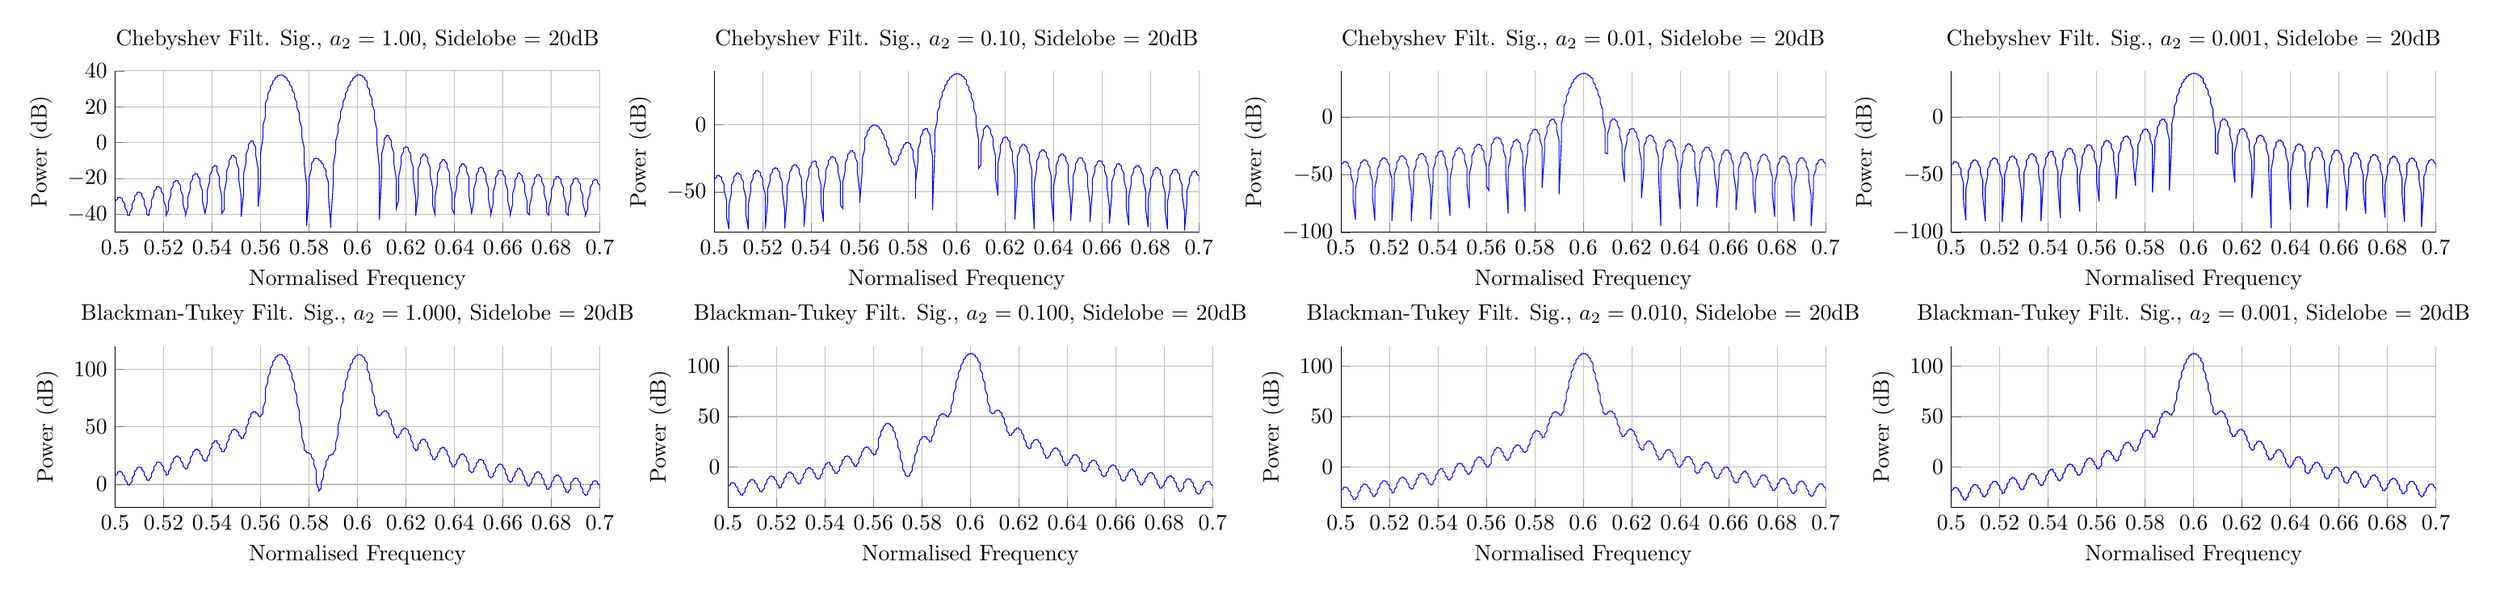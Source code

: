 % This file was created by matlab2tikz v0.4.7 (commit 07a4c00a88593510c092392e71e7573348d1909d) running on MATLAB 8.3.
% Copyright (c) 2008--2014, Nico Schlömer <nico.schloemer@gmail.com>
% All rights reserved.
% Minimal pgfplots version: 1.3
% 
% The latest updates can be retrieved from
%   http://www.mathworks.com/matlabcentral/fileexchange/22022-matlab2tikz
% where you can also make suggestions and rate matlab2tikz.
% 
\begin{tikzpicture}

\begin{axis}[%
width=3in,
height=1in,
scale only axis,
xmin=0.5,
xmax=0.7,
xlabel={Normalised Frequency},
xmajorgrids,
ymin=-80,
ymax=40,
ylabel={Power (dB)},
ymajorgrids,
name=plot3,
title={Chebyshev Filt. Sig., $ a_2=0.10 $, Sidelobe = 20dB},
axis x line*=bottom,
axis y line*=left
]
\addplot [color=blue,solid,forget plot]
  table[row sep=crcr]{-1	-80.676\\
-1.0	-72.706\\
-0.999	-64.044\\
-0.999	-58.264\\
-0.998	-54.324\\
-0.998	-51.618\\
-0.997	-49.835\\
-0.997	-48.811\\
-0.996	-48.465\\
-0.996	-48.771\\
-0.995	-49.752\\
-0.995	-51.485\\
-0.994	-54.129\\
-0.994	-57.982\\
-0.993	-63.626\\
-0.993	-72.093\\
-0.992	-80.629\\
-0.992	-73.32\\
-0.991	-64.461\\
-0.991	-58.541\\
-0.99	-54.511\\
-0.99	-51.741\\
-0.989	-49.908\\
-0.989	-48.84\\
-0.988	-48.454\\
-0.988	-48.721\\
-0.987	-49.659\\
-0.987	-51.344\\
-0.986	-53.926\\
-0.986	-57.694\\
-0.985	-63.207\\
-0.985	-71.482\\
-0.984	-80.489\\
-0.984	-73.934\\
-0.983	-64.878\\
-0.983	-58.812\\
-0.982	-54.69\\
-0.982	-51.855\\
-0.981	-49.97\\
-0.981	-48.86\\
-0.98	-48.434\\
-0.98	-48.66\\
-0.979	-49.556\\
-0.979	-51.193\\
-0.979	-53.715\\
-0.978	-57.4\\
-0.978	-62.787\\
-0.977	-70.871\\
-0.977	-80.26\\
-0.976	-74.548\\
-0.976	-65.296\\
-0.975	-59.078\\
-0.975	-54.861\\
-0.974	-51.959\\
-0.974	-50.023\\
-0.973	-48.869\\
-0.973	-48.402\\
-0.972	-48.589\\
-0.972	-49.444\\
-0.971	-51.032\\
-0.971	-53.495\\
-0.97	-57.1\\
-0.97	-62.364\\
-0.969	-70.263\\
-0.969	-79.947\\
-0.968	-75.159\\
-0.968	-65.714\\
-0.967	-59.339\\
-0.967	-55.024\\
-0.966	-52.055\\
-0.966	-50.066\\
-0.965	-48.868\\
-0.965	-48.361\\
-0.964	-48.508\\
-0.964	-49.321\\
-0.963	-50.862\\
-0.963	-53.266\\
-0.962	-56.792\\
-0.962	-61.938\\
-0.961	-69.655\\
-0.961	-79.556\\
-0.96	-75.765\\
-0.96	-66.134\\
-0.959	-59.596\\
-0.959	-55.18\\
-0.958	-52.141\\
-0.958	-50.099\\
-0.958	-48.856\\
-0.957	-48.308\\
-0.957	-48.416\\
-0.956	-49.187\\
-0.956	-50.682\\
-0.955	-53.029\\
-0.955	-56.478\\
-0.954	-61.509\\
-0.954	-69.049\\
-0.953	-79.095\\
-0.953	-76.365\\
-0.952	-66.556\\
-0.952	-59.847\\
-0.951	-55.327\\
-0.951	-52.217\\
-0.95	-50.122\\
-0.95	-48.833\\
-0.949	-48.245\\
-0.949	-48.313\\
-0.948	-49.043\\
-0.948	-50.491\\
-0.947	-52.783\\
-0.947	-56.157\\
-0.946	-61.076\\
-0.946	-68.443\\
-0.945	-78.572\\
-0.945	-76.954\\
-0.944	-66.981\\
-0.944	-60.094\\
-0.943	-55.467\\
-0.943	-52.284\\
-0.942	-50.134\\
-0.942	-48.8\\
-0.941	-48.171\\
-0.941	-48.2\\
-0.94	-48.889\\
-0.94	-50.291\\
-0.939	-52.527\\
-0.939	-55.828\\
-0.938	-60.639\\
-0.938	-67.837\\
-0.938	-77.995\\
-0.937	-77.528\\
-0.937	-67.409\\
-0.936	-60.337\\
-0.936	-55.598\\
-0.935	-52.342\\
-0.935	-50.136\\
-0.934	-48.756\\
-0.934	-48.086\\
-0.933	-48.075\\
-0.933	-48.723\\
-0.932	-50.08\\
-0.932	-52.261\\
-0.931	-55.49\\
-0.931	-60.197\\
-0.93	-67.231\\
-0.93	-77.371\\
-0.929	-78.082\\
-0.929	-67.841\\
-0.928	-60.576\\
-0.928	-55.722\\
-0.927	-52.389\\
-0.927	-50.127\\
-0.926	-48.7\\
-0.926	-47.989\\
-0.925	-47.938\\
-0.925	-48.546\\
-0.924	-49.858\\
-0.924	-51.986\\
-0.923	-55.145\\
-0.923	-59.749\\
-0.922	-66.623\\
-0.922	-76.707\\
-0.921	-78.608\\
-0.921	-68.278\\
-0.92	-60.81\\
-0.92	-55.837\\
-0.919	-52.427\\
-0.919	-50.106\\
-0.918	-48.633\\
-0.918	-47.88\\
-0.917	-47.79\\
-0.917	-48.357\\
-0.917	-49.625\\
-0.916	-51.7\\
-0.916	-54.79\\
-0.915	-59.295\\
-0.915	-66.014\\
-0.914	-76.01\\
-0.914	-79.098\\
-0.913	-68.72\\
-0.913	-61.04\\
-0.912	-55.944\\
-0.912	-52.454\\
-0.911	-50.075\\
-0.911	-48.554\\
-0.91	-47.759\\
-0.91	-47.63\\
-0.909	-48.156\\
-0.909	-49.38\\
-0.908	-51.403\\
-0.908	-54.426\\
-0.907	-58.834\\
-0.907	-65.403\\
-0.906	-75.285\\
-0.906	-79.543\\
-0.905	-69.168\\
-0.905	-61.267\\
-0.904	-56.042\\
-0.904	-52.47\\
-0.903	-50.031\\
-0.903	-48.463\\
-0.902	-47.626\\
-0.902	-47.457\\
-0.901	-47.943\\
-0.901	-49.123\\
-0.9	-51.095\\
-0.9	-54.052\\
-0.899	-58.366\\
-0.899	-64.788\\
-0.898	-74.537\\
-0.898	-79.931\\
-0.897	-69.623\\
-0.897	-61.489\\
-0.896	-56.132\\
-0.896	-52.475\\
-0.896	-49.976\\
-0.895	-48.359\\
-0.895	-47.48\\
-0.894	-47.271\\
-0.894	-47.717\\
-0.893	-48.854\\
-0.893	-50.775\\
-0.892	-53.667\\
-0.892	-57.89\\
-0.891	-64.17\\
-0.891	-73.769\\
-0.89	-80.252\\
-0.89	-70.086\\
-0.889	-61.708\\
-0.889	-56.212\\
-0.888	-52.468\\
-0.888	-49.908\\
-0.887	-48.241\\
-0.887	-47.32\\
-0.886	-47.071\\
-0.886	-47.478\\
-0.885	-48.571\\
-0.885	-50.442\\
-0.884	-53.271\\
-0.884	-57.405\\
-0.883	-63.546\\
-0.883	-72.984\\
-0.882	-80.491\\
-0.882	-70.557\\
-0.881	-61.923\\
-0.881	-56.283\\
-0.88	-52.45\\
-0.88	-49.826\\
-0.879	-48.11\\
-0.879	-47.146\\
-0.878	-46.858\\
-0.878	-47.225\\
-0.877	-48.275\\
-0.877	-50.097\\
-0.876	-52.863\\
-0.876	-56.911\\
-0.875	-62.917\\
-0.875	-72.185\\
-0.875	-80.637\\
-0.874	-71.038\\
-0.874	-62.133\\
-0.873	-56.343\\
-0.873	-52.419\\
-0.872	-49.731\\
-0.872	-47.965\\
-0.871	-46.958\\
-0.871	-46.629\\
-0.87	-46.957\\
-0.87	-47.965\\
-0.869	-49.738\\
-0.869	-52.443\\
-0.868	-56.406\\
-0.868	-62.281\\
-0.867	-71.374\\
-0.867	-80.678\\
-0.866	-71.529\\
-0.866	-62.34\\
-0.865	-56.393\\
-0.865	-52.375\\
-0.864	-49.622\\
-0.864	-47.805\\
-0.863	-46.754\\
-0.863	-46.386\\
-0.862	-46.673\\
-0.862	-47.64\\
-0.861	-49.365\\
-0.861	-52.01\\
-0.86	-55.89\\
-0.86	-61.638\\
-0.859	-70.551\\
-0.859	-80.605\\
-0.858	-72.031\\
-0.858	-62.543\\
-0.857	-56.433\\
-0.857	-52.317\\
-0.856	-49.497\\
-0.856	-47.628\\
-0.855	-46.534\\
-0.855	-46.126\\
-0.854	-46.374\\
-0.854	-47.299\\
-0.854	-48.976\\
-0.853	-51.562\\
-0.853	-55.361\\
-0.852	-60.986\\
-0.852	-69.717\\
-0.851	-80.41\\
-0.851	-72.544\\
-0.85	-62.741\\
-0.85	-56.46\\
-0.849	-52.245\\
-0.849	-49.356\\
-0.848	-47.436\\
-0.848	-46.297\\
-0.847	-45.849\\
-0.847	-46.058\\
-0.846	-46.941\\
-0.846	-48.571\\
-0.845	-51.1\\
-0.845	-54.82\\
-0.844	-60.325\\
-0.844	-68.873\\
-0.843	-80.09\\
-0.843	-73.071\\
-0.842	-62.936\\
-0.842	-56.475\\
-0.841	-52.157\\
-0.841	-49.199\\
-0.84	-47.225\\
-0.84	-46.043\\
-0.839	-45.554\\
-0.839	-45.724\\
-0.838	-46.566\\
-0.838	-48.149\\
-0.837	-50.621\\
-0.837	-54.264\\
-0.836	-59.652\\
-0.836	-68.019\\
-0.835	-79.647\\
-0.835	-73.61\\
-0.834	-63.125\\
-0.834	-56.477\\
-0.833	-52.052\\
-0.833	-49.023\\
-0.833	-46.996\\
-0.832	-45.769\\
-0.832	-45.24\\
-0.831	-45.371\\
-0.831	-46.172\\
-0.83	-47.71\\
-0.83	-50.125\\
-0.829	-53.693\\
-0.829	-58.967\\
-0.828	-67.154\\
-0.828	-79.083\\
-0.827	-74.164\\
-0.827	-63.31\\
-0.826	-56.464\\
-0.826	-51.93\\
-0.825	-48.829\\
-0.825	-46.747\\
-0.824	-45.475\\
-0.824	-44.906\\
-0.823	-44.997\\
-0.823	-45.758\\
-0.822	-47.25\\
-0.822	-49.61\\
-0.821	-53.104\\
-0.821	-58.268\\
-0.82	-66.278\\
-0.82	-78.407\\
-0.819	-74.731\\
-0.819	-63.489\\
-0.818	-56.436\\
-0.818	-51.789\\
-0.817	-48.614\\
-0.817	-46.477\\
-0.816	-45.16\\
-0.816	-44.55\\
-0.815	-44.602\\
-0.815	-45.323\\
-0.814	-46.77\\
-0.814	-49.076\\
-0.813	-52.498\\
-0.813	-57.554\\
-0.812	-65.39\\
-0.812	-77.628\\
-0.812	-75.312\\
-0.811	-63.663\\
-0.811	-56.392\\
-0.81	-51.627\\
-0.81	-48.377\\
-0.809	-46.185\\
-0.809	-44.822\\
-0.808	-44.171\\
-0.808	-44.184\\
-0.807	-44.865\\
-0.807	-46.268\\
-0.806	-48.52\\
-0.806	-51.872\\
-0.805	-56.824\\
-0.805	-64.488\\
-0.804	-76.756\\
-0.804	-75.905\\
-0.803	-63.83\\
-0.803	-56.329\\
-0.802	-51.444\\
-0.802	-48.116\\
-0.801	-45.868\\
-0.801	-44.459\\
-0.8	-43.767\\
-0.8	-43.742\\
-0.799	-44.382\\
-0.799	-45.741\\
-0.798	-47.942\\
-0.798	-51.224\\
-0.797	-56.074\\
-0.797	-63.572\\
-0.796	-75.803\\
-0.796	-76.508\\
-0.795	-63.99\\
-0.795	-56.246\\
-0.794	-51.236\\
-0.794	-47.83\\
-0.793	-45.524\\
-0.793	-44.069\\
-0.792	-43.337\\
-0.792	-43.273\\
-0.792	-43.874\\
-0.791	-45.189\\
-0.791	-47.338\\
-0.79	-50.553\\
-0.79	-55.305\\
-0.789	-62.639\\
-0.789	-74.778\\
-0.788	-77.119\\
-0.788	-64.142\\
-0.787	-56.142\\
-0.787	-51.002\\
-0.786	-47.516\\
-0.786	-45.153\\
-0.785	-43.651\\
-0.785	-42.878\\
-0.784	-42.775\\
-0.784	-43.337\\
-0.783	-44.609\\
-0.783	-46.707\\
-0.782	-49.856\\
-0.782	-54.512\\
-0.781	-61.687\\
-0.781	-73.692\\
-0.78	-77.73\\
-0.78	-64.284\\
-0.779	-56.013\\
-0.779	-50.74\\
-0.778	-47.172\\
-0.778	-44.75\\
-0.777	-43.201\\
-0.777	-42.388\\
-0.776	-42.246\\
-0.776	-42.769\\
-0.775	-43.999\\
-0.775	-46.047\\
-0.774	-49.132\\
-0.774	-53.694\\
-0.773	-60.715\\
-0.773	-72.551\\
-0.772	-78.335\\
-0.772	-64.414\\
-0.771	-55.856\\
-0.771	-50.446\\
-0.771	-46.795\\
-0.77	-44.314\\
-0.77	-42.718\\
-0.769	-41.863\\
-0.769	-41.683\\
-0.768	-42.167\\
-0.768	-43.355\\
-0.767	-45.354\\
-0.767	-48.376\\
-0.766	-52.848\\
-0.766	-59.719\\
-0.765	-71.362\\
-0.765	-78.919\\
-0.764	-64.532\\
-0.764	-55.669\\
-0.763	-50.117\\
-0.763	-46.381\\
-0.762	-43.84\\
-0.762	-42.197\\
-0.761	-41.302\\
-0.761	-41.083\\
-0.76	-41.529\\
-0.76	-42.676\\
-0.759	-44.626\\
-0.759	-47.587\\
-0.758	-51.971\\
-0.758	-58.697\\
-0.757	-70.13\\
-0.757	-79.466\\
-0.756	-64.634\\
-0.756	-55.448\\
-0.755	-49.75\\
-0.755	-45.928\\
-0.754	-43.326\\
-0.754	-41.636\\
-0.753	-40.699\\
-0.753	-40.443\\
-0.752	-40.85\\
-0.752	-41.956\\
-0.751	-43.86\\
-0.751	-46.76\\
-0.75	-51.059\\
-0.75	-57.645\\
-0.75	-68.857\\
-0.749	-79.952\\
-0.749	-64.716\\
-0.748	-55.188\\
-0.748	-49.339\\
-0.747	-45.429\\
-0.747	-42.767\\
-0.746	-41.029\\
-0.746	-40.052\\
-0.745	-39.757\\
-0.745	-40.127\\
-0.744	-41.193\\
-0.744	-43.05\\
-0.743	-45.892\\
-0.743	-50.108\\
-0.742	-56.56\\
-0.742	-67.545\\
-0.741	-80.345\\
-0.741	-64.774\\
-0.74	-54.883\\
-0.74	-48.879\\
-0.739	-44.88\\
-0.739	-42.157\\
-0.738	-40.372\\
-0.738	-39.354\\
-0.737	-39.022\\
-0.737	-39.354\\
-0.736	-40.38\\
-0.736	-42.192\\
-0.735	-44.978\\
-0.735	-49.115\\
-0.734	-55.437\\
-0.734	-66.195\\
-0.733	-80.609\\
-0.733	-64.803\\
-0.732	-54.526\\
-0.732	-48.363\\
-0.731	-44.275\\
-0.731	-41.491\\
-0.73	-39.659\\
-0.73	-38.6\\
-0.729	-38.231\\
-0.729	-38.526\\
-0.729	-39.514\\
-0.728	-41.281\\
-0.728	-44.012\\
-0.727	-48.072\\
-0.727	-54.271\\
-0.726	-64.805\\
-0.726	-80.7\\
-0.725	-64.794\\
-0.725	-54.109\\
-0.724	-47.784\\
-0.724	-43.606\\
-0.723	-40.762\\
-0.723	-38.882\\
-0.722	-37.783\\
-0.722	-37.377\\
-0.721	-37.636\\
-0.721	-38.586\\
-0.72	-40.31\\
-0.72	-42.988\\
-0.719	-46.975\\
-0.719	-53.056\\
-0.718	-63.372\\
-0.718	-80.577\\
-0.717	-64.737\\
-0.717	-53.621\\
-0.716	-47.133\\
-0.716	-42.865\\
-0.715	-39.959\\
-0.715	-38.033\\
-0.714	-36.895\\
-0.714	-36.452\\
-0.713	-36.676\\
-0.713	-37.588\\
-0.712	-39.271\\
-0.712	-41.897\\
-0.711	-45.815\\
-0.711	-51.785\\
-0.71	-61.893\\
-0.71	-80.203\\
-0.709	-64.618\\
-0.709	-53.05\\
-0.708	-46.396\\
-0.708	-42.039\\
-0.708	-39.074\\
-0.707	-37.101\\
-0.707	-35.924\\
-0.706	-35.446\\
-0.706	-35.636\\
-0.705	-36.512\\
-0.705	-38.154\\
-0.704	-40.732\\
-0.704	-44.583\\
-0.703	-50.45\\
-0.703	-60.363\\
-0.702	-79.561\\
-0.702	-64.417\\
-0.701	-52.379\\
-0.701	-45.56\\
-0.7	-41.115\\
-0.7	-38.091\\
-0.699	-36.074\\
-0.699	-34.859\\
-0.698	-34.347\\
-0.698	-34.502\\
-0.697	-35.343\\
-0.697	-36.947\\
-0.696	-39.479\\
-0.696	-43.269\\
-0.695	-49.04\\
-0.695	-58.776\\
-0.694	-78.654\\
-0.694	-64.106\\
-0.693	-51.585\\
-0.693	-44.606\\
-0.692	-40.076\\
-0.692	-36.996\\
-0.691	-34.935\\
-0.691	-33.684\\
-0.69	-33.138\\
-0.69	-33.261\\
-0.689	-34.069\\
-0.689	-35.637\\
-0.688	-38.125\\
-0.688	-41.859\\
-0.688	-47.545\\
-0.687	-57.123\\
-0.687	-77.511\\
-0.686	-63.648\\
-0.686	-50.642\\
-0.685	-43.509\\
-0.685	-38.899\\
-0.684	-35.765\\
-0.684	-33.664\\
-0.683	-32.377\\
-0.683	-31.8\\
-0.682	-31.892\\
-0.682	-32.669\\
-0.681	-34.203\\
-0.681	-36.653\\
-0.68	-40.336\\
-0.68	-45.95\\
-0.679	-55.398\\
-0.679	-76.184\\
-0.678	-62.987\\
-0.678	-49.512\\
-0.677	-42.238\\
-0.677	-37.555\\
-0.676	-34.372\\
-0.676	-32.232\\
-0.675	-30.914\\
-0.675	-30.307\\
-0.674	-30.371\\
-0.674	-31.119\\
-0.673	-32.622\\
-0.673	-35.038\\
-0.672	-38.68\\
-0.672	-44.236\\
-0.671	-53.589\\
-0.671	-74.753\\
-0.67	-62.041\\
-0.67	-48.144\\
-0.669	-40.75\\
-0.669	-36.004\\
-0.668	-32.779\\
-0.668	-30.605\\
-0.667	-29.257\\
-0.667	-28.623\\
-0.667	-28.662\\
-0.666	-29.385\\
-0.666	-30.863\\
-0.665	-33.252\\
-0.665	-36.864\\
-0.664	-42.382\\
-0.664	-51.69\\
-0.663	-73.33\\
-0.663	-60.691\\
-0.662	-46.466\\
-0.662	-38.984\\
-0.661	-34.191\\
-0.661	-30.932\\
-0.66	-28.731\\
-0.66	-27.359\\
-0.659	-26.703\\
-0.659	-26.72\\
-0.658	-27.423\\
-0.658	-28.883\\
-0.657	-31.254\\
-0.657	-34.85\\
-0.656	-40.362\\
-0.656	-49.697\\
-0.655	-72.102\\
-0.655	-58.762\\
-0.654	-44.373\\
-0.654	-36.854\\
-0.653	-32.037\\
-0.653	-28.758\\
-0.652	-26.538\\
-0.652	-25.148\\
-0.651	-24.476\\
-0.651	-24.479\\
-0.65	-25.17\\
-0.65	-26.62\\
-0.649	-28.988\\
-0.649	-32.594\\
-0.648	-38.143\\
-0.648	-47.623\\
-0.647	-71.435\\
-0.647	-55.988\\
-0.646	-41.706\\
-0.646	-34.225\\
-0.646	-29.42\\
-0.645	-26.14\\
-0.645	-23.916\\
-0.644	-22.519\\
-0.644	-21.84\\
-0.643	-21.839\\
-0.643	-22.529\\
-0.642	-23.987\\
-0.642	-26.376\\
-0.641	-30.031\\
-0.641	-35.697\\
-0.64	-45.529\\
-0.64	-72.258\\
-0.639	-51.973\\
-0.639	-38.209\\
-0.638	-30.882\\
-0.638	-26.142\\
-0.637	-22.894\\
-0.637	-20.686\\
-0.636	-19.3\\
-0.636	-18.631\\
-0.635	-18.642\\
-0.635	-19.354\\
-0.634	-20.848\\
-0.634	-23.304\\
-0.633	-27.085\\
-0.633	-33.022\\
-0.632	-43.652\\
-0.632	-77.444\\
-0.631	-46.101\\
-0.631	-33.432\\
-0.63	-26.438\\
-0.63	-21.849\\
-0.629	-18.686\\
-0.629	-16.532\\
-0.628	-15.188\\
-0.628	-14.559\\
-0.627	-14.618\\
-0.627	-15.395\\
-0.626	-16.99\\
-0.626	-19.613\\
-0.625	-23.699\\
-0.625	-30.292\\
-0.625	-43.019\\
-0.624	-70.322\\
-0.624	-37.314\\
-0.623	-26.481\\
-0.623	-20.103\\
-0.622	-15.815\\
-0.622	-12.831\\
-0.621	-10.805\\
-0.621	-9.568\\
-0.62	-9.05\\
-0.62	-9.246\\
-0.619	-10.214\\
-0.619	-12.101\\
-0.618	-15.212\\
-0.618	-20.223\\
-0.617	-29.035\\
-0.617	-52.638\\
-0.616	-39.216\\
-0.616	-23.287\\
-0.615	-15.134\\
-0.615	-9.829\\
-0.614	-6.124\\
-0.614	-3.53\\
-0.613	-1.824\\
-0.613	-0.917\\
-0.612	-0.811\\
-0.612	-1.601\\
-0.611	-3.523\\
-0.611	-7.11\\
-0.61	-13.777\\
-0.61	-29.755\\
-0.609	-32.679\\
-0.609	-10.609\\
-0.608	-0.198\\
-0.608	6.863\\
-0.607	12.249\\
-0.607	16.599\\
-0.606	20.224\\
-0.606	23.302\\
-0.605	25.944\\
-0.605	28.224\\
-0.604	30.193\\
-0.604	31.888\\
-0.604	33.337\\
-0.603	34.561\\
-0.603	35.576\\
-0.602	36.395\\
-0.602	37.025\\
-0.601	37.475\\
-0.601	37.749\\
-0.6	37.849\\
-0.6	37.778\\
-0.599	37.535\\
-0.599	37.117\\
-0.598	36.522\\
-0.598	35.744\\
-0.597	34.776\\
-0.597	33.606\\
-0.596	32.222\\
-0.596	30.607\\
-0.595	28.736\\
-0.595	26.58\\
-0.594	24.097\\
-0.594	21.228\\
-0.593	17.89\\
-0.593	13.952\\
-0.592	9.201\\
-0.592	3.242\\
-0.591	-4.786\\
-0.591	-17.514\\
-0.59	-63.472\\
-0.59	-23.579\\
-0.589	-12.639\\
-0.589	-7.406\\
-0.588	-4.56\\
-0.588	-3.129\\
-0.587	-2.711\\
-0.587	-3.125\\
-0.586	-4.303\\
-0.586	-6.257\\
-0.585	-9.088\\
-0.585	-13.027\\
-0.584	-18.579\\
-0.584	-27.036\\
-0.583	-43.641\\
-0.583	-54.966\\
-0.583	-32.543\\
-0.582	-24.023\\
-0.582	-19.181\\
-0.581	-16.175\\
-0.581	-14.333\\
-0.58	-13.336\\
-0.58	-13.01\\
-0.579	-13.252\\
-0.579	-13.995\\
-0.578	-15.191\\
-0.578	-16.798\\
-0.577	-18.768\\
-0.577	-21.028\\
-0.576	-23.457\\
-0.576	-25.859\\
-0.575	-27.937\\
-0.575	-29.319\\
-0.574	-29.659\\
-0.574	-28.811\\
-0.573	-26.906\\
-0.573	-24.274\\
-0.572	-21.271\\
-0.572	-18.181\\
-0.571	-15.191\\
-0.571	-12.408\\
-0.57	-9.887\\
-0.57	-7.653\\
-0.569	-5.713\\
-0.569	-4.068\\
-0.568	-2.712\\
-0.568	-1.641\\
-0.567	-0.85\\
-0.567	-0.339\\
-0.566	-0.108\\
-0.566	-0.162\\
-0.565	-0.51\\
-0.565	-1.167\\
-0.564	-2.154\\
-0.564	-3.505\\
-0.563	-5.268\\
-0.563	-7.512\\
-0.562	-10.347\\
-0.562	-13.952\\
-0.562	-18.647\\
-0.561	-25.094\\
-0.561	-35.068\\
-0.56	-57.885\\
-0.56	-50.492\\
-0.559	-34.95\\
-0.559	-27.874\\
-0.558	-23.745\\
-0.558	-21.232\\
-0.557	-19.818\\
-0.557	-19.265\\
-0.556	-19.466\\
-0.556	-20.393\\
-0.555	-22.091\\
-0.555	-24.685\\
-0.554	-28.449\\
-0.554	-33.976\\
-0.553	-42.849\\
-0.553	-62.27\\
-0.552	-59.648\\
-0.552	-42.693\\
-0.551	-34.837\\
-0.551	-30.087\\
-0.55	-27.015\\
-0.55	-25.068\\
-0.549	-23.985\\
-0.549	-23.639\\
-0.548	-23.98\\
-0.548	-25.016\\
-0.547	-26.813\\
-0.547	-29.526\\
-0.546	-33.469\\
-0.546	-39.33\\
-0.545	-49.028\\
-0.545	-71.987\\
-0.544	-58.787\\
-0.544	-44.723\\
-0.543	-37.551\\
-0.543	-33.085\\
-0.542	-30.156\\
-0.542	-28.287\\
-0.542	-27.249\\
-0.541	-26.929\\
-0.541	-27.287\\
-0.54	-28.334\\
-0.54	-30.145\\
-0.539	-32.88\\
-0.539	-36.864\\
-0.538	-42.814\\
-0.538	-52.738\\
-0.537	-75.672\\
-0.537	-60.35\\
-0.536	-47.115\\
-0.536	-40.143\\
-0.535	-35.752\\
-0.535	-32.855\\
-0.534	-30.997\\
-0.534	-29.96\\
-0.533	-29.635\\
-0.533	-29.983\\
-0.532	-31.018\\
-0.532	-32.817\\
-0.531	-35.539\\
-0.531	-39.512\\
-0.53	-45.453\\
-0.53	-55.347\\
-0.529	-77.021\\
-0.529	-62.341\\
-0.528	-49.432\\
-0.528	-42.514\\
-0.527	-38.133\\
-0.527	-35.231\\
-0.526	-33.361\\
-0.526	-32.308\\
-0.525	-31.965\\
-0.525	-32.293\\
-0.524	-33.307\\
-0.524	-35.081\\
-0.523	-37.775\\
-0.523	-41.71\\
-0.522	-47.589\\
-0.522	-57.321\\
-0.521	-77.483\\
-0.521	-64.397\\
-0.521	-51.62\\
-0.52	-44.692\\
-0.52	-40.289\\
-0.519	-37.364\\
-0.519	-35.472\\
-0.518	-34.396\\
-0.518	-34.028\\
-0.517	-34.331\\
-0.517	-35.317\\
-0.516	-37.059\\
-0.516	-39.714\\
-0.515	-43.596\\
-0.515	-49.384\\
-0.514	-58.881\\
-0.514	-77.575\\
-0.513	-66.41\\
-0.513	-53.681\\
-0.512	-46.708\\
-0.512	-42.267\\
-0.511	-39.309\\
-0.511	-37.387\\
-0.51	-36.283\\
-0.51	-35.887\\
-0.509	-36.161\\
-0.509	-37.115\\
-0.508	-38.821\\
-0.508	-41.431\\
-0.507	-45.25\\
-0.507	-50.929\\
-0.506	-60.152\\
-0.506	-77.496\\
-0.505	-68.336\\
-0.505	-55.627\\
-0.504	-48.59\\
-0.504	-44.1\\
-0.503	-41.102\\
-0.503	-39.146\\
-0.502	-38.01\\
-0.502	-37.584\\
-0.501	-37.826\\
-0.501	-38.747\\
-0.5	-40.414\\
-0.5	-42.975\\
-0.5	-46.723\\
-0.499	-52.282\\
-0.499	-61.21\\
-0.498	-77.334\\
-0.498	-70.152\\
-0.497	-57.472\\
-0.497	-50.358\\
-0.496	-45.811\\
-0.496	-42.77\\
-0.495	-40.777\\
-0.495	-39.607\\
-0.494	-39.149\\
-0.494	-39.358\\
-0.493	-40.243\\
-0.493	-41.868\\
-0.492	-44.377\\
-0.492	-48.052\\
-0.491	-53.483\\
-0.491	-62.108\\
-0.49	-77.134\\
-0.49	-71.844\\
-0.489	-59.225\\
-0.489	-52.028\\
-0.488	-47.42\\
-0.488	-44.331\\
-0.487	-42.299\\
-0.487	-41.094\\
-0.486	-40.602\\
-0.486	-40.777\\
-0.485	-41.625\\
-0.485	-43.208\\
-0.484	-45.663\\
-0.484	-49.26\\
-0.483	-54.56\\
-0.483	-62.88\\
-0.482	-76.919\\
-0.482	-73.397\\
-0.481	-60.894\\
-0.481	-53.613\\
-0.48	-48.94\\
-0.48	-45.802\\
-0.479	-43.729\\
-0.479	-42.488\\
-0.479	-41.962\\
-0.478	-42.101\\
-0.478	-42.912\\
-0.477	-44.45\\
-0.477	-46.85\\
-0.476	-50.368\\
-0.476	-55.534\\
-0.475	-63.555\\
-0.475	-76.703\\
-0.474	-74.8\\
-0.474	-62.487\\
-0.473	-55.123\\
-0.473	-50.383\\
-0.472	-47.195\\
-0.472	-45.08\\
-0.471	-43.801\\
-0.471	-43.239\\
-0.47	-43.343\\
-0.47	-44.115\\
-0.469	-45.609\\
-0.469	-47.952\\
-0.468	-51.39\\
-0.468	-56.422\\
-0.467	-64.15\\
-0.467	-76.494\\
-0.466	-76.044\\
-0.466	-64.007\\
-0.465	-56.566\\
-0.465	-51.759\\
-0.464	-48.519\\
-0.464	-46.361\\
-0.463	-45.044\\
-0.463	-44.446\\
-0.462	-44.514\\
-0.462	-45.246\\
-0.461	-46.695\\
-0.461	-48.981\\
-0.46	-52.339\\
-0.46	-57.236\\
-0.459	-64.681\\
-0.459	-76.296\\
-0.458	-77.125\\
-0.458	-65.459\\
-0.458	-57.948\\
-0.457	-53.074\\
-0.457	-49.781\\
-0.456	-47.579\\
-0.456	-46.224\\
-0.455	-45.59\\
-0.455	-45.621\\
-0.454	-46.314\\
-0.454	-47.717\\
-0.453	-49.946\\
-0.453	-53.223\\
-0.452	-57.988\\
-0.452	-65.159\\
-0.451	-76.111\\
-0.451	-78.039\\
-0.45	-66.843\\
-0.45	-59.275\\
-0.449	-54.335\\
-0.449	-50.989\\
-0.448	-48.743\\
-0.448	-47.349\\
-0.447	-46.678\\
-0.447	-46.672\\
-0.446	-47.325\\
-0.446	-48.683\\
-0.445	-50.854\\
-0.445	-54.05\\
-0.444	-58.684\\
-0.444	-65.593\\
-0.443	-75.94\\
-0.443	-78.792\\
-0.442	-68.161\\
-0.442	-60.55\\
-0.441	-55.546\\
-0.441	-52.147\\
-0.44	-49.858\\
-0.44	-48.424\\
-0.439	-47.716\\
-0.439	-47.673\\
-0.438	-48.286\\
-0.438	-49.598\\
-0.438	-51.711\\
-0.437	-54.827\\
-0.437	-59.333\\
-0.436	-65.989\\
-0.436	-75.784\\
-0.435	-79.392\\
-0.435	-69.413\\
-0.434	-61.777\\
-0.434	-56.712\\
-0.433	-53.261\\
-0.433	-50.927\\
-0.432	-49.454\\
-0.432	-48.709\\
-0.431	-48.628\\
-0.431	-49.202\\
-0.43	-50.467\\
-0.43	-52.523\\
-0.429	-55.56\\
-0.429	-59.939\\
-0.428	-66.353\\
-0.428	-75.642\\
-0.427	-79.853\\
-0.427	-70.598\\
-0.426	-62.959\\
-0.426	-57.837\\
-0.425	-54.334\\
-0.425	-51.956\\
-0.424	-50.444\\
-0.424	-49.661\\
-0.423	-49.543\\
-0.423	-50.076\\
-0.422	-51.296\\
-0.422	-53.294\\
-0.421	-56.253\\
-0.421	-60.508\\
-0.42	-66.691\\
-0.42	-75.513\\
-0.419	-80.189\\
-0.419	-71.716\\
-0.418	-64.098\\
-0.418	-58.923\\
-0.417	-55.369\\
-0.417	-52.947\\
-0.417	-51.395\\
-0.416	-50.575\\
-0.416	-50.42\\
-0.415	-50.913\\
-0.415	-52.087\\
-0.414	-54.028\\
-0.414	-56.909\\
-0.413	-61.043\\
-0.413	-67.004\\
-0.412	-75.397\\
-0.412	-80.418\\
-0.411	-72.764\\
-0.411	-65.194\\
-0.41	-59.972\\
-0.41	-56.369\\
-0.409	-53.903\\
-0.409	-52.312\\
-0.408	-51.455\\
-0.408	-51.262\\
-0.407	-51.716\\
-0.407	-52.844\\
-0.406	-54.729\\
-0.406	-57.532\\
-0.405	-61.548\\
-0.405	-67.298\\
-0.404	-75.292\\
-0.404	-80.558\\
-0.403	-73.743\\
-0.403	-66.25\\
-0.402	-60.987\\
-0.402	-57.336\\
-0.401	-54.828\\
-0.401	-53.198\\
-0.4	-52.303\\
-0.4	-52.073\\
-0.399	-52.486\\
-0.399	-53.569\\
-0.398	-55.398\\
-0.398	-58.125\\
-0.397	-62.026\\
-0.397	-67.573\\
-0.396	-75.199\\
-0.396	-80.624\\
-0.396	-74.649\\
-0.395	-67.266\\
-0.395	-61.969\\
-0.394	-58.273\\
-0.394	-55.722\\
-0.393	-54.054\\
-0.393	-53.122\\
-0.392	-52.854\\
-0.392	-53.228\\
-0.391	-54.265\\
-0.391	-56.039\\
-0.39	-58.691\\
-0.39	-62.479\\
-0.389	-67.832\\
-0.389	-75.115\\
-0.388	-80.632\\
-0.388	-75.484\\
-0.387	-68.242\\
-0.387	-62.92\\
-0.386	-59.181\\
-0.386	-56.589\\
-0.385	-54.882\\
-0.385	-53.913\\
-0.384	-53.608\\
-0.384	-53.943\\
-0.383	-54.935\\
-0.383	-56.653\\
-0.382	-59.232\\
-0.382	-62.91\\
-0.381	-68.078\\
-0.381	-75.041\\
-0.38	-80.595\\
-0.38	-76.245\\
-0.379	-69.179\\
-0.379	-63.841\\
-0.378	-60.062\\
-0.378	-57.429\\
-0.377	-55.684\\
-0.377	-54.679\\
-0.376	-54.337\\
-0.376	-54.632\\
-0.375	-55.579\\
-0.375	-57.243\\
-0.375	-59.749\\
-0.374	-63.32\\
-0.374	-68.31\\
-0.373	-74.976\\
-0.373	-80.522\\
-0.372	-76.934\\
-0.372	-70.076\\
-0.371	-64.733\\
-0.371	-60.917\\
-0.37	-58.244\\
-0.37	-56.462\\
-0.369	-55.42\\
-0.369	-55.042\\
-0.368	-55.297\\
-0.368	-56.2\\
-0.367	-57.809\\
-0.367	-60.244\\
-0.366	-63.711\\
-0.366	-68.531\\
-0.365	-74.918\\
-0.365	-80.425\\
-0.364	-77.552\\
-0.364	-70.934\\
-0.363	-65.596\\
-0.363	-61.746\\
-0.362	-59.036\\
-0.362	-57.217\\
-0.361	-56.139\\
-0.361	-55.724\\
-0.36	-55.94\\
-0.36	-56.799\\
-0.359	-58.355\\
-0.359	-60.719\\
-0.358	-64.084\\
-0.358	-68.742\\
-0.357	-74.867\\
-0.357	-80.309\\
-0.356	-78.101\\
-0.356	-71.751\\
-0.355	-66.432\\
-0.355	-62.552\\
-0.354	-59.806\\
-0.354	-57.95\\
-0.354	-56.836\\
-0.353	-56.385\\
-0.353	-56.563\\
-0.352	-57.378\\
-0.352	-58.881\\
-0.351	-61.176\\
-0.351	-64.442\\
-0.35	-68.943\\
-0.35	-74.823\\
-0.349	-80.18\\
-0.349	-78.583\\
-0.348	-72.529\\
-0.348	-67.24\\
-0.347	-63.335\\
-0.347	-60.553\\
-0.346	-58.662\\
-0.346	-57.513\\
-0.345	-57.026\\
-0.345	-57.165\\
-0.344	-57.937\\
-0.344	-59.387\\
-0.343	-61.615\\
-0.343	-64.784\\
-0.342	-69.136\\
-0.342	-74.785\\
-0.341	-80.043\\
-0.341	-79.001\\
-0.34	-73.267\\
-0.34	-68.021\\
-0.339	-64.095\\
-0.339	-61.28\\
-0.338	-59.354\\
-0.338	-58.171\\
-0.337	-57.648\\
-0.337	-57.749\\
-0.336	-58.477\\
-0.336	-59.876\\
-0.335	-62.037\\
-0.335	-65.112\\
-0.334	-69.32\\
-0.334	-74.752\\
-0.333	-79.903\\
-0.333	-79.359\\
-0.333	-73.964\\
-0.332	-68.775\\
-0.332	-64.833\\
-0.331	-61.987\\
-0.331	-60.027\\
-0.33	-58.81\\
-0.33	-58.251\\
-0.329	-58.314\\
-0.329	-59.0\\
-0.328	-60.348\\
-0.328	-62.443\\
-0.327	-65.427\\
-0.327	-69.497\\
-0.326	-74.724\\
-0.326	-79.76\\
-0.325	-79.662\\
-0.325	-74.62\\
-0.324	-69.502\\
-0.324	-65.55\\
-0.323	-62.675\\
-0.323	-60.682\\
-0.322	-59.431\\
-0.322	-58.837\\
-0.321	-58.863\\
-0.321	-59.507\\
-0.32	-60.804\\
-0.32	-62.834\\
-0.319	-65.729\\
-0.319	-69.667\\
-0.318	-74.701\\
-0.318	-79.617\\
-0.317	-79.914\\
-0.317	-75.236\\
-0.316	-70.203\\
-0.316	-66.246\\
-0.315	-63.344\\
-0.315	-61.319\\
-0.314	-60.035\\
-0.314	-59.407\\
-0.313	-59.395\\
-0.313	-59.997\\
-0.312	-61.245\\
-0.312	-63.212\\
-0.312	-66.02\\
-0.311	-69.83\\
-0.311	-74.681\\
-0.31	-79.477\\
-0.31	-80.12\\
-0.309	-75.811\\
-0.309	-70.877\\
-0.308	-66.921\\
-0.308	-63.995\\
-0.307	-61.94\\
-0.307	-60.622\\
-0.306	-59.96\\
-0.306	-59.912\\
-0.305	-60.472\\
-0.305	-61.671\\
-0.304	-63.576\\
-0.304	-66.299\\
-0.303	-69.987\\
-0.303	-74.664\\
-0.302	-79.339\\
-0.302	-80.285\\
-0.301	-76.346\\
-0.301	-71.525\\
-0.3	-67.575\\
-0.3	-64.628\\
-0.299	-62.543\\
-0.299	-61.194\\
-0.298	-60.497\\
-0.298	-60.413\\
-0.297	-60.932\\
-0.297	-62.083\\
-0.296	-63.927\\
-0.296	-66.568\\
-0.295	-70.138\\
-0.295	-74.651\\
-0.294	-79.205\\
-0.294	-80.412\\
-0.293	-76.842\\
-0.293	-72.146\\
-0.292	-68.21\\
-0.292	-65.243\\
-0.292	-63.13\\
-0.291	-61.749\\
-0.291	-61.02\\
-0.29	-60.899\\
-0.29	-61.379\\
-0.289	-62.481\\
-0.289	-64.265\\
-0.288	-66.826\\
-0.288	-70.284\\
-0.287	-74.64\\
-0.287	-79.074\\
-0.286	-80.507\\
-0.286	-77.299\\
-0.285	-72.741\\
-0.285	-68.824\\
-0.284	-65.842\\
-0.284	-63.702\\
-0.283	-62.29\\
-0.283	-61.528\\
-0.282	-61.372\\
-0.282	-61.811\\
-0.281	-62.867\\
-0.281	-64.592\\
-0.28	-67.075\\
-0.28	-70.423\\
-0.279	-74.632\\
-0.279	-78.949\\
-0.278	-80.574\\
-0.278	-77.719\\
-0.277	-73.309\\
-0.277	-69.419\\
-0.276	-66.423\\
-0.276	-64.258\\
-0.275	-62.816\\
-0.275	-62.022\\
-0.274	-61.831\\
-0.274	-62.231\\
-0.273	-63.24\\
-0.273	-64.907\\
-0.272	-67.315\\
-0.272	-70.558\\
-0.271	-74.625\\
-0.271	-78.828\\
-0.271	-80.616\\
-0.27	-78.102\\
-0.27	-73.851\\
-0.269	-69.994\\
-0.269	-66.988\\
-0.268	-64.798\\
-0.268	-63.328\\
-0.267	-62.502\\
-0.267	-62.276\\
-0.266	-62.637\\
-0.266	-63.6\\
-0.265	-65.211\\
-0.265	-67.545\\
-0.264	-70.687\\
-0.264	-74.621\\
-0.263	-78.711\\
-0.263	-80.637\\
-0.262	-78.45\\
-0.262	-74.367\\
-0.261	-70.549\\
-0.261	-67.536\\
-0.26	-65.324\\
-0.26	-63.826\\
-0.259	-62.969\\
-0.259	-62.708\\
-0.258	-63.031\\
-0.258	-63.949\\
-0.257	-65.505\\
-0.257	-67.766\\
-0.256	-70.811\\
-0.256	-74.617\\
-0.255	-78.599\\
-0.255	-80.639\\
-0.254	-78.765\\
-0.254	-74.857\\
-0.253	-71.086\\
-0.253	-68.068\\
-0.252	-65.835\\
-0.252	-64.31\\
-0.251	-63.422\\
-0.251	-63.128\\
-0.25	-63.412\\
-0.25	-64.286\\
-0.25	-65.788\\
-0.249	-67.979\\
-0.249	-70.931\\
-0.248	-74.614\\
-0.248	-78.491\\
-0.247	-80.626\\
-0.247	-79.047\\
-0.246	-75.321\\
-0.246	-71.602\\
-0.245	-68.584\\
-0.245	-66.332\\
-0.244	-64.78\\
-0.244	-63.862\\
-0.243	-63.535\\
-0.243	-63.782\\
-0.242	-64.612\\
-0.242	-66.06\\
-0.241	-68.184\\
-0.241	-71.045\\
-0.24	-74.613\\
-0.24	-78.387\\
-0.239	-80.6\\
-0.239	-79.3\\
-0.238	-75.76\\
-0.238	-72.1\\
-0.237	-69.085\\
-0.237	-66.815\\
-0.236	-65.237\\
-0.236	-64.29\\
-0.235	-63.929\\
-0.235	-64.139\\
-0.234	-64.927\\
-0.234	-66.323\\
-0.233	-68.38\\
-0.233	-71.154\\
-0.232	-74.611\\
-0.232	-78.287\\
-0.231	-80.563\\
-0.231	-79.524\\
-0.23	-76.174\\
-0.23	-72.579\\
-0.229	-69.569\\
-0.229	-67.283\\
-0.229	-65.681\\
-0.228	-64.704\\
-0.228	-64.312\\
-0.227	-64.486\\
-0.227	-65.231\\
-0.226	-66.576\\
-0.226	-68.569\\
-0.225	-71.258\\
-0.225	-74.61\\
-0.224	-78.191\\
-0.224	-80.517\\
-0.223	-79.722\\
-0.223	-76.564\\
-0.222	-73.038\\
-0.222	-70.038\\
-0.221	-67.738\\
-0.221	-66.112\\
-0.22	-65.107\\
-0.22	-64.683\\
-0.219	-64.82\\
-0.219	-65.524\\
-0.218	-66.819\\
-0.218	-68.749\\
-0.217	-71.358\\
-0.217	-74.608\\
-0.216	-78.099\\
-0.216	-80.463\\
-0.215	-79.895\\
-0.215	-76.93\\
-0.214	-73.48\\
-0.214	-70.492\\
-0.213	-68.179\\
-0.213	-66.53\\
-0.212	-65.497\\
-0.212	-65.041\\
-0.211	-65.144\\
-0.211	-65.807\\
-0.21	-67.053\\
-0.21	-68.922\\
-0.209	-71.453\\
-0.209	-74.606\\
-0.208	-78.009\\
-0.208	-80.403\\
-0.208	-80.045\\
-0.207	-77.272\\
-0.207	-73.902\\
-0.206	-70.93\\
-0.206	-68.606\\
-0.205	-66.935\\
-0.205	-65.875\\
-0.204	-65.389\\
-0.204	-65.456\\
-0.203	-66.079\\
-0.203	-67.277\\
-0.202	-69.087\\
-0.202	-71.542\\
-0.201	-74.604\\
-0.201	-77.922\\
-0.2	-80.337\\
-0.2	-80.174\\
-0.199	-77.592\\
-0.199	-74.307\\
-0.198	-71.353\\
-0.198	-69.02\\
-0.197	-67.328\\
-0.197	-66.241\\
-0.196	-65.724\\
-0.196	-65.757\\
-0.195	-66.34\\
-0.195	-67.492\\
-0.194	-69.244\\
-0.194	-71.627\\
-0.193	-74.6\\
-0.193	-77.838\\
-0.192	-80.268\\
-0.192	-80.284\\
-0.191	-77.891\\
-0.191	-74.694\\
-0.19	-71.762\\
-0.19	-69.42\\
-0.189	-67.708\\
-0.189	-66.595\\
-0.188	-66.048\\
-0.188	-66.048\\
-0.188	-66.592\\
-0.187	-67.697\\
-0.187	-69.393\\
-0.186	-71.706\\
-0.186	-74.596\\
-0.185	-77.756\\
-0.185	-80.195\\
-0.184	-80.376\\
-0.184	-78.168\\
-0.183	-75.063\\
-0.183	-72.155\\
-0.182	-69.807\\
-0.182	-68.076\\
-0.181	-66.938\\
-0.181	-66.361\\
-0.18	-66.327\\
-0.18	-66.833\\
-0.179	-67.894\\
-0.179	-69.535\\
-0.178	-71.781\\
-0.178	-74.59\\
-0.177	-77.675\\
-0.177	-80.119\\
-0.176	-80.452\\
-0.176	-78.425\\
-0.175	-75.415\\
-0.175	-72.534\\
-0.174	-70.181\\
-0.174	-68.432\\
-0.173	-67.268\\
-0.173	-66.663\\
-0.172	-66.596\\
-0.172	-67.065\\
-0.171	-68.081\\
-0.171	-69.669\\
-0.17	-71.85\\
-0.17	-74.582\\
-0.169	-77.596\\
-0.169	-80.04\\
-0.168	-80.514\\
-0.168	-78.663\\
-0.167	-75.75\\
-0.167	-72.899\\
-0.167	-70.543\\
-0.166	-68.775\\
-0.166	-67.587\\
-0.165	-66.953\\
-0.165	-66.854\\
-0.164	-67.286\\
-0.164	-68.259\\
-0.163	-69.796\\
-0.163	-71.913\\
-0.162	-74.572\\
-0.162	-77.518\\
-0.161	-79.96\\
-0.161	-80.562\\
-0.16	-78.882\\
-0.16	-76.069\\
-0.159	-73.249\\
-0.159	-70.891\\
-0.158	-69.107\\
-0.158	-67.895\\
-0.157	-67.232\\
-0.157	-67.101\\
-0.156	-67.497\\
-0.156	-68.428\\
-0.155	-69.915\\
-0.155	-71.972\\
-0.154	-74.56\\
-0.154	-77.441\\
-0.153	-79.878\\
-0.153	-80.597\\
-0.152	-79.085\\
-0.152	-76.372\\
-0.151	-73.586\\
-0.151	-71.227\\
-0.15	-69.426\\
-0.15	-68.191\\
-0.149	-67.501\\
-0.149	-67.338\\
-0.148	-67.698\\
-0.148	-68.588\\
-0.147	-70.026\\
-0.147	-72.024\\
-0.146	-74.545\\
-0.146	-77.364\\
-0.146	-79.794\\
-0.145	-80.622\\
-0.145	-79.27\\
-0.144	-76.659\\
-0.144	-73.909\\
-0.143	-71.55\\
-0.143	-69.734\\
-0.142	-68.475\\
-0.142	-67.758\\
-0.141	-67.564\\
-0.141	-67.889\\
-0.14	-68.738\\
-0.14	-70.129\\
-0.139	-72.071\\
-0.139	-74.528\\
-0.138	-77.288\\
-0.138	-79.709\\
-0.137	-80.637\\
-0.137	-79.44\\
-0.136	-76.931\\
-0.136	-74.219\\
-0.135	-71.862\\
-0.135	-70.03\\
-0.134	-68.748\\
-0.134	-68.004\\
-0.133	-67.779\\
-0.133	-68.069\\
-0.132	-68.88\\
-0.132	-70.224\\
-0.131	-72.112\\
-0.131	-74.507\\
-0.13	-77.211\\
-0.13	-79.622\\
-0.129	-80.642\\
-0.129	-79.595\\
-0.128	-77.189\\
-0.128	-74.516\\
-0.127	-72.161\\
-0.127	-70.314\\
-0.126	-69.01\\
-0.126	-68.238\\
-0.125	-67.984\\
-0.125	-68.24\\
-0.125	-69.012\\
-0.124	-70.312\\
-0.124	-72.147\\
-0.123	-74.484\\
-0.123	-77.134\\
-0.122	-79.535\\
-0.122	-80.639\\
-0.121	-79.736\\
-0.121	-77.433\\
-0.12	-74.8\\
-0.12	-72.448\\
-0.119	-70.587\\
-0.119	-69.261\\
-0.118	-68.462\\
-0.118	-68.178\\
-0.117	-68.401\\
-0.117	-69.135\\
-0.116	-70.391\\
-0.116	-72.176\\
-0.115	-74.456\\
-0.115	-77.055\\
-0.114	-79.446\\
-0.114	-80.629\\
-0.113	-79.864\\
-0.113	-77.663\\
-0.112	-75.072\\
-0.112	-72.724\\
-0.111	-70.849\\
-0.111	-69.501\\
-0.11	-68.676\\
-0.11	-68.361\\
-0.109	-68.551\\
-0.109	-69.248\\
-0.108	-70.462\\
-0.108	-72.199\\
-0.107	-74.425\\
-0.107	-76.975\\
-0.106	-79.355\\
-0.106	-80.611\\
-0.105	-79.98\\
-0.105	-77.881\\
-0.104	-75.332\\
-0.104	-72.988\\
-0.104	-71.099\\
-0.103	-69.729\\
-0.103	-68.878\\
-0.102	-68.534\\
-0.102	-68.692\\
-0.101	-69.352\\
-0.101	-70.525\\
-0.1	-72.215\\
-0.1	-74.39\\
-0.099	-76.894\\
-0.099	-79.263\\
-0.098	-80.587\\
-0.098	-80.084\\
-0.097	-78.086\\
-0.097	-75.58\\
-0.096	-73.241\\
-0.096	-71.339\\
-0.095	-69.947\\
-0.095	-69.069\\
-0.094	-68.696\\
-0.094	-68.822\\
-0.093	-69.447\\
-0.093	-70.579\\
-0.092	-72.224\\
-0.092	-74.35\\
-0.091	-76.811\\
-0.091	-79.169\\
-0.09	-80.557\\
-0.09	-80.177\\
-0.089	-78.28\\
-0.089	-75.817\\
-0.088	-73.483\\
-0.088	-71.568\\
-0.087	-70.153\\
-0.087	-69.249\\
-0.086	-68.848\\
-0.086	-68.942\\
-0.085	-69.532\\
-0.085	-70.625\\
-0.084	-72.226\\
-0.084	-74.305\\
-0.083	-76.725\\
-0.083	-79.073\\
-0.083	-80.521\\
-0.082	-80.26\\
-0.082	-78.462\\
-0.081	-76.044\\
-0.081	-73.715\\
-0.08	-71.786\\
-0.08	-70.349\\
-0.079	-69.419\\
-0.079	-68.989\\
-0.078	-69.051\\
-0.078	-69.607\\
-0.077	-70.663\\
-0.077	-72.221\\
-0.076	-74.256\\
-0.076	-76.636\\
-0.075	-78.975\\
-0.075	-80.48\\
-0.074	-80.334\\
-0.074	-78.634\\
-0.073	-76.26\\
-0.073	-73.936\\
-0.072	-71.993\\
-0.072	-70.534\\
-0.071	-69.578\\
-0.071	-69.119\\
-0.07	-69.151\\
-0.07	-69.673\\
-0.069	-70.691\\
-0.069	-72.209\\
-0.068	-74.201\\
-0.068	-76.545\\
-0.067	-78.875\\
-0.067	-80.434\\
-0.066	-80.399\\
-0.066	-78.796\\
-0.065	-76.466\\
-0.065	-74.148\\
-0.064	-72.19\\
-0.064	-70.709\\
-0.063	-69.726\\
-0.063	-69.239\\
-0.062	-69.24\\
-0.062	-69.729\\
-0.062	-70.711\\
-0.061	-72.19\\
-0.061	-74.141\\
-0.06	-76.45\\
-0.06	-78.772\\
-0.059	-80.382\\
-0.059	-80.455\\
-0.058	-78.948\\
-0.058	-76.662\\
-0.057	-74.349\\
-0.057	-72.378\\
-0.056	-70.873\\
-0.056	-69.864\\
-0.055	-69.348\\
-0.055	-69.318\\
-0.054	-69.775\\
-0.054	-70.722\\
-0.053	-72.163\\
-0.053	-74.075\\
-0.052	-76.351\\
-0.052	-78.666\\
-0.051	-80.326\\
-0.051	-80.503\\
-0.05	-79.092\\
-0.05	-76.85\\
-0.049	-74.542\\
-0.049	-72.555\\
-0.048	-71.027\\
-0.048	-69.991\\
-0.047	-69.446\\
-0.047	-69.386\\
-0.046	-69.811\\
-0.046	-70.724\\
-0.045	-72.128\\
-0.045	-74.003\\
-0.044	-76.247\\
-0.044	-78.556\\
-0.043	-80.265\\
-0.043	-80.544\\
-0.042	-79.226\\
-0.042	-77.029\\
-0.042	-74.725\\
-0.041	-72.722\\
-0.041	-71.171\\
-0.04	-70.108\\
-0.04	-69.534\\
-0.039	-69.444\\
-0.039	-69.837\\
-0.038	-70.716\\
-0.038	-72.085\\
-0.037	-73.924\\
-0.037	-76.14\\
-0.036	-78.443\\
-0.036	-80.198\\
-0.035	-80.577\\
-0.035	-79.353\\
-0.034	-77.2\\
-0.034	-74.899\\
-0.033	-72.881\\
-0.033	-71.305\\
-0.032	-70.214\\
-0.032	-69.611\\
-0.031	-69.491\\
-0.031	-69.853\\
-0.03	-70.7\\
-0.03	-72.034\\
-0.029	-73.839\\
-0.029	-76.027\\
-0.028	-78.326\\
-0.028	-80.127\\
-0.027	-80.603\\
-0.027	-79.473\\
-0.026	-77.363\\
-0.026	-75.066\\
-0.025	-73.03\\
-0.025	-71.429\\
-0.024	-70.31\\
-0.024	-69.678\\
-0.023	-69.528\\
-0.023	-69.859\\
-0.022	-70.673\\
-0.022	-71.974\\
-0.021	-73.746\\
-0.021	-75.909\\
-0.021	-78.205\\
-0.02	-80.051\\
-0.02	-80.623\\
-0.019	-79.585\\
-0.019	-77.519\\
-0.018	-75.224\\
-0.018	-73.17\\
-0.017	-71.543\\
-0.017	-70.395\\
-0.016	-69.734\\
-0.016	-69.554\\
-0.015	-69.855\\
-0.015	-70.637\\
-0.014	-71.906\\
-0.014	-73.647\\
-0.013	-75.785\\
-0.013	-78.079\\
-0.012	-79.969\\
-0.012	-80.636\\
-0.011	-79.69\\
-0.011	-77.668\\
-0.01	-75.375\\
-0.01	-73.302\\
-0.009	-71.648\\
-0.009	-70.471\\
-0.008	-69.78\\
-0.008	-69.57\\
-0.007	-69.84\\
-0.007	-70.592\\
-0.006	-71.829\\
-0.006	-73.54\\
-0.005	-75.655\\
-0.005	-77.948\\
-0.004	-79.882\\
-0.004	-80.642\\
-0.003	-79.789\\
-0.003	-77.811\\
-0.002	-75.518\\
-0.002	-73.425\\
-0.001	-71.743\\
-0.001	-70.536\\
-0.0	-69.815\\
0	-69.575\\
0.0	-69.815\\
0.001	-70.536\\
0.001	-71.743\\
0.002	-73.425\\
0.002	-75.518\\
0.003	-77.811\\
0.003	-79.789\\
0.004	-80.642\\
0.004	-79.882\\
0.005	-77.948\\
0.005	-75.655\\
0.006	-73.54\\
0.006	-71.829\\
0.007	-70.592\\
0.007	-69.84\\
0.008	-69.57\\
0.008	-69.78\\
0.009	-70.471\\
0.009	-71.648\\
0.01	-73.302\\
0.01	-75.375\\
0.011	-77.668\\
0.011	-79.69\\
0.012	-80.636\\
0.012	-79.969\\
0.013	-78.079\\
0.013	-75.785\\
0.014	-73.647\\
0.014	-71.906\\
0.015	-70.637\\
0.015	-69.855\\
0.016	-69.554\\
0.016	-69.734\\
0.017	-70.395\\
0.017	-71.543\\
0.018	-73.17\\
0.018	-75.224\\
0.019	-77.519\\
0.019	-79.585\\
0.02	-80.623\\
0.02	-80.051\\
0.021	-78.205\\
0.021	-75.909\\
0.021	-73.746\\
0.022	-71.974\\
0.022	-70.673\\
0.023	-69.859\\
0.023	-69.528\\
0.024	-69.678\\
0.024	-70.31\\
0.025	-71.429\\
0.025	-73.03\\
0.026	-75.066\\
0.026	-77.363\\
0.027	-79.473\\
0.027	-80.603\\
0.028	-80.127\\
0.028	-78.326\\
0.029	-76.027\\
0.029	-73.839\\
0.03	-72.034\\
0.03	-70.7\\
0.031	-69.853\\
0.031	-69.491\\
0.032	-69.611\\
0.032	-70.214\\
0.033	-71.305\\
0.033	-72.881\\
0.034	-74.899\\
0.034	-77.2\\
0.035	-79.353\\
0.035	-80.577\\
0.036	-80.198\\
0.036	-78.443\\
0.037	-76.14\\
0.037	-73.924\\
0.038	-72.085\\
0.038	-70.716\\
0.039	-69.837\\
0.039	-69.444\\
0.04	-69.534\\
0.04	-70.108\\
0.041	-71.171\\
0.041	-72.722\\
0.042	-74.725\\
0.042	-77.029\\
0.042	-79.226\\
0.043	-80.544\\
0.043	-80.265\\
0.044	-78.556\\
0.044	-76.247\\
0.045	-74.003\\
0.045	-72.128\\
0.046	-70.724\\
0.046	-69.811\\
0.047	-69.386\\
0.047	-69.446\\
0.048	-69.991\\
0.048	-71.027\\
0.049	-72.555\\
0.049	-74.542\\
0.05	-76.85\\
0.05	-79.092\\
0.051	-80.503\\
0.051	-80.326\\
0.052	-78.666\\
0.052	-76.351\\
0.053	-74.075\\
0.053	-72.163\\
0.054	-70.722\\
0.054	-69.775\\
0.055	-69.318\\
0.055	-69.348\\
0.056	-69.864\\
0.056	-70.873\\
0.057	-72.378\\
0.057	-74.349\\
0.058	-76.662\\
0.058	-78.948\\
0.059	-80.455\\
0.059	-80.382\\
0.06	-78.772\\
0.06	-76.45\\
0.061	-74.141\\
0.061	-72.19\\
0.062	-70.711\\
0.062	-69.729\\
0.062	-69.24\\
0.063	-69.239\\
0.063	-69.726\\
0.064	-70.709\\
0.064	-72.19\\
0.065	-74.148\\
0.065	-76.466\\
0.066	-78.796\\
0.066	-80.399\\
0.067	-80.434\\
0.067	-78.875\\
0.068	-76.545\\
0.068	-74.201\\
0.069	-72.209\\
0.069	-70.691\\
0.07	-69.673\\
0.07	-69.151\\
0.071	-69.119\\
0.071	-69.578\\
0.072	-70.534\\
0.072	-71.993\\
0.073	-73.936\\
0.073	-76.26\\
0.074	-78.634\\
0.074	-80.334\\
0.075	-80.48\\
0.075	-78.975\\
0.076	-76.636\\
0.076	-74.256\\
0.077	-72.221\\
0.077	-70.663\\
0.078	-69.607\\
0.078	-69.051\\
0.079	-68.989\\
0.079	-69.419\\
0.08	-70.349\\
0.08	-71.786\\
0.081	-73.715\\
0.081	-76.044\\
0.082	-78.462\\
0.082	-80.26\\
0.083	-80.521\\
0.083	-79.073\\
0.083	-76.725\\
0.084	-74.305\\
0.084	-72.226\\
0.085	-70.625\\
0.085	-69.532\\
0.086	-68.942\\
0.086	-68.848\\
0.087	-69.249\\
0.087	-70.153\\
0.088	-71.568\\
0.088	-73.483\\
0.089	-75.817\\
0.089	-78.28\\
0.09	-80.177\\
0.09	-80.557\\
0.091	-79.169\\
0.091	-76.811\\
0.092	-74.35\\
0.092	-72.224\\
0.093	-70.579\\
0.093	-69.447\\
0.094	-68.822\\
0.094	-68.696\\
0.095	-69.069\\
0.095	-69.947\\
0.096	-71.339\\
0.096	-73.241\\
0.097	-75.58\\
0.097	-78.086\\
0.098	-80.084\\
0.098	-80.587\\
0.099	-79.263\\
0.099	-76.894\\
0.1	-74.39\\
0.1	-72.215\\
0.101	-70.525\\
0.101	-69.352\\
0.102	-68.692\\
0.102	-68.534\\
0.103	-68.878\\
0.103	-69.729\\
0.104	-71.099\\
0.104	-72.988\\
0.104	-75.332\\
0.105	-77.881\\
0.105	-79.98\\
0.106	-80.611\\
0.106	-79.355\\
0.107	-76.975\\
0.107	-74.425\\
0.108	-72.199\\
0.108	-70.462\\
0.109	-69.248\\
0.109	-68.551\\
0.11	-68.361\\
0.11	-68.676\\
0.111	-69.501\\
0.111	-70.849\\
0.112	-72.724\\
0.112	-75.072\\
0.113	-77.663\\
0.113	-79.864\\
0.114	-80.629\\
0.114	-79.446\\
0.115	-77.055\\
0.115	-74.456\\
0.116	-72.176\\
0.116	-70.391\\
0.117	-69.135\\
0.117	-68.401\\
0.118	-68.178\\
0.118	-68.462\\
0.119	-69.261\\
0.119	-70.587\\
0.12	-72.448\\
0.12	-74.8\\
0.121	-77.433\\
0.121	-79.736\\
0.122	-80.639\\
0.122	-79.535\\
0.123	-77.134\\
0.123	-74.484\\
0.124	-72.147\\
0.124	-70.312\\
0.125	-69.012\\
0.125	-68.24\\
0.125	-67.984\\
0.126	-68.238\\
0.126	-69.01\\
0.127	-70.314\\
0.127	-72.161\\
0.128	-74.516\\
0.128	-77.189\\
0.129	-79.595\\
0.129	-80.642\\
0.13	-79.622\\
0.13	-77.211\\
0.131	-74.507\\
0.131	-72.112\\
0.132	-70.224\\
0.132	-68.88\\
0.133	-68.069\\
0.133	-67.779\\
0.134	-68.004\\
0.134	-68.748\\
0.135	-70.03\\
0.135	-71.862\\
0.136	-74.219\\
0.136	-76.931\\
0.137	-79.44\\
0.137	-80.637\\
0.138	-79.709\\
0.138	-77.288\\
0.139	-74.528\\
0.139	-72.071\\
0.14	-70.129\\
0.14	-68.738\\
0.141	-67.889\\
0.141	-67.564\\
0.142	-67.758\\
0.142	-68.475\\
0.143	-69.734\\
0.143	-71.55\\
0.144	-73.909\\
0.144	-76.659\\
0.145	-79.27\\
0.145	-80.622\\
0.146	-79.794\\
0.146	-77.364\\
0.146	-74.545\\
0.147	-72.024\\
0.147	-70.026\\
0.148	-68.588\\
0.148	-67.698\\
0.149	-67.338\\
0.149	-67.501\\
0.15	-68.191\\
0.15	-69.426\\
0.151	-71.227\\
0.151	-73.586\\
0.152	-76.372\\
0.152	-79.085\\
0.153	-80.597\\
0.153	-79.878\\
0.154	-77.441\\
0.154	-74.56\\
0.155	-71.972\\
0.155	-69.915\\
0.156	-68.428\\
0.156	-67.497\\
0.157	-67.101\\
0.157	-67.232\\
0.158	-67.895\\
0.158	-69.107\\
0.159	-70.891\\
0.159	-73.249\\
0.16	-76.069\\
0.16	-78.882\\
0.161	-80.562\\
0.161	-79.96\\
0.162	-77.518\\
0.162	-74.572\\
0.163	-71.913\\
0.163	-69.796\\
0.164	-68.259\\
0.164	-67.286\\
0.165	-66.854\\
0.165	-66.953\\
0.166	-67.587\\
0.166	-68.775\\
0.167	-70.543\\
0.167	-72.899\\
0.167	-75.75\\
0.168	-78.663\\
0.168	-80.514\\
0.169	-80.04\\
0.169	-77.596\\
0.17	-74.582\\
0.17	-71.85\\
0.171	-69.669\\
0.171	-68.081\\
0.172	-67.065\\
0.172	-66.596\\
0.173	-66.663\\
0.173	-67.268\\
0.174	-68.432\\
0.174	-70.181\\
0.175	-72.534\\
0.175	-75.415\\
0.176	-78.425\\
0.176	-80.452\\
0.177	-80.119\\
0.177	-77.675\\
0.178	-74.59\\
0.178	-71.781\\
0.179	-69.535\\
0.179	-67.894\\
0.18	-66.833\\
0.18	-66.327\\
0.181	-66.361\\
0.181	-66.938\\
0.182	-68.076\\
0.182	-69.807\\
0.183	-72.155\\
0.183	-75.063\\
0.184	-78.168\\
0.184	-80.376\\
0.185	-80.195\\
0.185	-77.756\\
0.186	-74.596\\
0.186	-71.706\\
0.187	-69.393\\
0.187	-67.697\\
0.188	-66.592\\
0.188	-66.048\\
0.188	-66.048\\
0.189	-66.595\\
0.189	-67.708\\
0.19	-69.42\\
0.19	-71.762\\
0.191	-74.694\\
0.191	-77.891\\
0.192	-80.284\\
0.192	-80.268\\
0.193	-77.838\\
0.193	-74.6\\
0.194	-71.627\\
0.194	-69.244\\
0.195	-67.492\\
0.195	-66.34\\
0.196	-65.757\\
0.196	-65.724\\
0.197	-66.241\\
0.197	-67.328\\
0.198	-69.02\\
0.198	-71.353\\
0.199	-74.307\\
0.199	-77.592\\
0.2	-80.174\\
0.2	-80.337\\
0.201	-77.922\\
0.201	-74.604\\
0.202	-71.542\\
0.202	-69.087\\
0.203	-67.277\\
0.203	-66.079\\
0.204	-65.456\\
0.204	-65.389\\
0.205	-65.875\\
0.205	-66.935\\
0.206	-68.606\\
0.206	-70.93\\
0.207	-73.902\\
0.207	-77.272\\
0.208	-80.045\\
0.208	-80.403\\
0.208	-78.009\\
0.209	-74.606\\
0.209	-71.453\\
0.21	-68.922\\
0.21	-67.053\\
0.211	-65.807\\
0.211	-65.144\\
0.212	-65.041\\
0.212	-65.497\\
0.213	-66.53\\
0.213	-68.179\\
0.214	-70.492\\
0.214	-73.48\\
0.215	-76.93\\
0.215	-79.895\\
0.216	-80.463\\
0.216	-78.099\\
0.217	-74.608\\
0.217	-71.358\\
0.218	-68.749\\
0.218	-66.819\\
0.219	-65.524\\
0.219	-64.82\\
0.22	-64.683\\
0.22	-65.107\\
0.221	-66.112\\
0.221	-67.738\\
0.222	-70.038\\
0.222	-73.038\\
0.223	-76.564\\
0.223	-79.722\\
0.224	-80.517\\
0.224	-78.191\\
0.225	-74.61\\
0.225	-71.258\\
0.226	-68.569\\
0.226	-66.576\\
0.227	-65.231\\
0.227	-64.486\\
0.228	-64.312\\
0.228	-64.704\\
0.229	-65.681\\
0.229	-67.283\\
0.229	-69.569\\
0.23	-72.579\\
0.23	-76.174\\
0.231	-79.524\\
0.231	-80.563\\
0.232	-78.287\\
0.232	-74.611\\
0.233	-71.154\\
0.233	-68.38\\
0.234	-66.323\\
0.234	-64.927\\
0.235	-64.139\\
0.235	-63.929\\
0.236	-64.29\\
0.236	-65.237\\
0.237	-66.815\\
0.237	-69.085\\
0.238	-72.1\\
0.238	-75.76\\
0.239	-79.3\\
0.239	-80.6\\
0.24	-78.387\\
0.24	-74.613\\
0.241	-71.045\\
0.241	-68.184\\
0.242	-66.06\\
0.242	-64.612\\
0.243	-63.782\\
0.243	-63.535\\
0.244	-63.862\\
0.244	-64.78\\
0.245	-66.332\\
0.245	-68.584\\
0.246	-71.602\\
0.246	-75.321\\
0.247	-79.047\\
0.247	-80.626\\
0.248	-78.491\\
0.248	-74.614\\
0.249	-70.931\\
0.249	-67.979\\
0.25	-65.788\\
0.25	-64.286\\
0.25	-63.412\\
0.251	-63.128\\
0.251	-63.422\\
0.252	-64.31\\
0.252	-65.835\\
0.253	-68.068\\
0.253	-71.086\\
0.254	-74.857\\
0.254	-78.765\\
0.255	-80.639\\
0.255	-78.599\\
0.256	-74.617\\
0.256	-70.811\\
0.257	-67.766\\
0.257	-65.505\\
0.258	-63.949\\
0.258	-63.031\\
0.259	-62.708\\
0.259	-62.969\\
0.26	-63.826\\
0.26	-65.324\\
0.261	-67.536\\
0.261	-70.549\\
0.262	-74.367\\
0.262	-78.45\\
0.263	-80.637\\
0.263	-78.711\\
0.264	-74.621\\
0.264	-70.687\\
0.265	-67.545\\
0.265	-65.211\\
0.266	-63.6\\
0.266	-62.637\\
0.267	-62.276\\
0.267	-62.502\\
0.268	-63.328\\
0.268	-64.798\\
0.269	-66.988\\
0.269	-69.994\\
0.27	-73.851\\
0.27	-78.102\\
0.271	-80.616\\
0.271	-78.828\\
0.271	-74.625\\
0.272	-70.558\\
0.272	-67.315\\
0.273	-64.907\\
0.273	-63.24\\
0.274	-62.231\\
0.274	-61.831\\
0.275	-62.022\\
0.275	-62.816\\
0.276	-64.258\\
0.276	-66.423\\
0.277	-69.419\\
0.277	-73.309\\
0.278	-77.719\\
0.278	-80.574\\
0.279	-78.949\\
0.279	-74.632\\
0.28	-70.423\\
0.28	-67.075\\
0.281	-64.592\\
0.281	-62.867\\
0.282	-61.811\\
0.282	-61.372\\
0.283	-61.528\\
0.283	-62.29\\
0.284	-63.702\\
0.284	-65.842\\
0.285	-68.824\\
0.285	-72.741\\
0.286	-77.299\\
0.286	-80.507\\
0.287	-79.074\\
0.287	-74.64\\
0.288	-70.284\\
0.288	-66.826\\
0.289	-64.265\\
0.289	-62.481\\
0.29	-61.379\\
0.29	-60.899\\
0.291	-61.02\\
0.291	-61.749\\
0.292	-63.13\\
0.292	-65.243\\
0.292	-68.21\\
0.293	-72.146\\
0.293	-76.842\\
0.294	-80.412\\
0.294	-79.205\\
0.295	-74.651\\
0.295	-70.138\\
0.296	-66.568\\
0.296	-63.927\\
0.297	-62.083\\
0.297	-60.932\\
0.298	-60.413\\
0.298	-60.497\\
0.299	-61.194\\
0.299	-62.543\\
0.3	-64.628\\
0.3	-67.575\\
0.301	-71.525\\
0.301	-76.346\\
0.302	-80.285\\
0.302	-79.339\\
0.303	-74.664\\
0.303	-69.987\\
0.304	-66.299\\
0.304	-63.576\\
0.305	-61.671\\
0.305	-60.472\\
0.306	-59.912\\
0.306	-59.96\\
0.307	-60.622\\
0.307	-61.94\\
0.308	-63.995\\
0.308	-66.921\\
0.309	-70.877\\
0.309	-75.811\\
0.31	-80.12\\
0.31	-79.477\\
0.311	-74.681\\
0.311	-69.83\\
0.312	-66.02\\
0.312	-63.212\\
0.312	-61.245\\
0.313	-59.997\\
0.313	-59.395\\
0.314	-59.407\\
0.314	-60.035\\
0.315	-61.319\\
0.315	-63.344\\
0.316	-66.246\\
0.316	-70.203\\
0.317	-75.236\\
0.317	-79.914\\
0.318	-79.617\\
0.318	-74.701\\
0.319	-69.667\\
0.319	-65.729\\
0.32	-62.834\\
0.32	-60.804\\
0.321	-59.507\\
0.321	-58.863\\
0.322	-58.837\\
0.322	-59.431\\
0.323	-60.682\\
0.323	-62.675\\
0.324	-65.55\\
0.324	-69.502\\
0.325	-74.62\\
0.325	-79.662\\
0.326	-79.76\\
0.326	-74.724\\
0.327	-69.497\\
0.327	-65.427\\
0.328	-62.443\\
0.328	-60.348\\
0.329	-59.0\\
0.329	-58.314\\
0.33	-58.251\\
0.33	-58.81\\
0.331	-60.027\\
0.331	-61.987\\
0.332	-64.833\\
0.332	-68.775\\
0.333	-73.964\\
0.333	-79.359\\
0.333	-79.903\\
0.334	-74.752\\
0.334	-69.32\\
0.335	-65.112\\
0.335	-62.037\\
0.336	-59.876\\
0.336	-58.477\\
0.337	-57.749\\
0.337	-57.648\\
0.338	-58.171\\
0.338	-59.354\\
0.339	-61.28\\
0.339	-64.095\\
0.34	-68.021\\
0.34	-73.267\\
0.341	-79.001\\
0.341	-80.043\\
0.342	-74.785\\
0.342	-69.136\\
0.343	-64.784\\
0.343	-61.615\\
0.344	-59.387\\
0.344	-57.937\\
0.345	-57.165\\
0.345	-57.026\\
0.346	-57.513\\
0.346	-58.662\\
0.347	-60.553\\
0.347	-63.335\\
0.348	-67.24\\
0.348	-72.529\\
0.349	-78.583\\
0.349	-80.18\\
0.35	-74.823\\
0.35	-68.943\\
0.351	-64.442\\
0.351	-61.176\\
0.352	-58.881\\
0.352	-57.378\\
0.353	-56.563\\
0.353	-56.385\\
0.354	-56.836\\
0.354	-57.95\\
0.354	-59.806\\
0.355	-62.552\\
0.355	-66.432\\
0.356	-71.751\\
0.356	-78.101\\
0.357	-80.309\\
0.357	-74.867\\
0.358	-68.742\\
0.358	-64.084\\
0.359	-60.719\\
0.359	-58.355\\
0.36	-56.799\\
0.36	-55.94\\
0.361	-55.724\\
0.361	-56.139\\
0.362	-57.217\\
0.362	-59.036\\
0.363	-61.746\\
0.363	-65.596\\
0.364	-70.934\\
0.364	-77.552\\
0.365	-80.425\\
0.365	-74.918\\
0.366	-68.531\\
0.366	-63.711\\
0.367	-60.244\\
0.367	-57.809\\
0.368	-56.2\\
0.368	-55.297\\
0.369	-55.042\\
0.369	-55.42\\
0.37	-56.462\\
0.37	-58.244\\
0.371	-60.917\\
0.371	-64.733\\
0.372	-70.076\\
0.372	-76.934\\
0.373	-80.522\\
0.373	-74.976\\
0.374	-68.31\\
0.374	-63.32\\
0.375	-59.749\\
0.375	-57.243\\
0.375	-55.579\\
0.376	-54.632\\
0.376	-54.337\\
0.377	-54.679\\
0.377	-55.684\\
0.378	-57.429\\
0.378	-60.062\\
0.379	-63.841\\
0.379	-69.179\\
0.38	-76.245\\
0.38	-80.595\\
0.381	-75.041\\
0.381	-68.078\\
0.382	-62.91\\
0.382	-59.232\\
0.383	-56.653\\
0.383	-54.935\\
0.384	-53.943\\
0.384	-53.608\\
0.385	-53.913\\
0.385	-54.882\\
0.386	-56.589\\
0.386	-59.181\\
0.387	-62.92\\
0.387	-68.242\\
0.388	-75.484\\
0.388	-80.632\\
0.389	-75.115\\
0.389	-67.832\\
0.39	-62.479\\
0.39	-58.691\\
0.391	-56.039\\
0.391	-54.265\\
0.392	-53.228\\
0.392	-52.854\\
0.393	-53.122\\
0.393	-54.054\\
0.394	-55.722\\
0.394	-58.273\\
0.395	-61.969\\
0.395	-67.266\\
0.396	-74.649\\
0.396	-80.624\\
0.396	-75.199\\
0.397	-67.573\\
0.397	-62.026\\
0.398	-58.125\\
0.398	-55.398\\
0.399	-53.569\\
0.399	-52.486\\
0.4	-52.073\\
0.4	-52.303\\
0.401	-53.198\\
0.401	-54.828\\
0.402	-57.336\\
0.402	-60.987\\
0.403	-66.25\\
0.403	-73.743\\
0.404	-80.558\\
0.404	-75.292\\
0.405	-67.298\\
0.405	-61.548\\
0.406	-57.532\\
0.406	-54.729\\
0.407	-52.844\\
0.407	-51.716\\
0.408	-51.262\\
0.408	-51.455\\
0.409	-52.312\\
0.409	-53.903\\
0.41	-56.369\\
0.41	-59.972\\
0.411	-65.194\\
0.411	-72.764\\
0.412	-80.418\\
0.412	-75.397\\
0.413	-67.004\\
0.413	-61.043\\
0.414	-56.909\\
0.414	-54.028\\
0.415	-52.087\\
0.415	-50.913\\
0.416	-50.42\\
0.416	-50.575\\
0.417	-51.395\\
0.417	-52.947\\
0.417	-55.369\\
0.418	-58.923\\
0.418	-64.098\\
0.419	-71.716\\
0.419	-80.189\\
0.42	-75.513\\
0.42	-66.691\\
0.421	-60.508\\
0.421	-56.253\\
0.422	-53.294\\
0.422	-51.296\\
0.423	-50.076\\
0.423	-49.543\\
0.424	-49.661\\
0.424	-50.444\\
0.425	-51.956\\
0.425	-54.334\\
0.426	-57.837\\
0.426	-62.959\\
0.427	-70.598\\
0.427	-79.853\\
0.428	-75.642\\
0.428	-66.353\\
0.429	-59.939\\
0.429	-55.56\\
0.43	-52.523\\
0.43	-50.467\\
0.431	-49.202\\
0.431	-48.628\\
0.432	-48.709\\
0.432	-49.454\\
0.433	-50.927\\
0.433	-53.261\\
0.434	-56.712\\
0.434	-61.777\\
0.435	-69.413\\
0.435	-79.392\\
0.436	-75.784\\
0.436	-65.989\\
0.437	-59.333\\
0.437	-54.827\\
0.438	-51.711\\
0.438	-49.598\\
0.438	-48.286\\
0.439	-47.673\\
0.439	-47.716\\
0.44	-48.424\\
0.44	-49.858\\
0.441	-52.147\\
0.441	-55.546\\
0.442	-60.55\\
0.442	-68.161\\
0.443	-78.792\\
0.443	-75.94\\
0.444	-65.593\\
0.444	-58.684\\
0.445	-54.05\\
0.445	-50.854\\
0.446	-48.683\\
0.446	-47.325\\
0.447	-46.672\\
0.447	-46.678\\
0.448	-47.349\\
0.448	-48.743\\
0.449	-50.989\\
0.449	-54.335\\
0.45	-59.275\\
0.45	-66.843\\
0.451	-78.039\\
0.451	-76.111\\
0.452	-65.159\\
0.452	-57.988\\
0.453	-53.223\\
0.453	-49.946\\
0.454	-47.717\\
0.454	-46.314\\
0.455	-45.621\\
0.455	-45.59\\
0.456	-46.224\\
0.456	-47.579\\
0.457	-49.781\\
0.457	-53.074\\
0.458	-57.948\\
0.458	-65.459\\
0.458	-77.125\\
0.459	-76.296\\
0.459	-64.681\\
0.46	-57.236\\
0.46	-52.339\\
0.461	-48.981\\
0.461	-46.695\\
0.462	-45.246\\
0.462	-44.514\\
0.463	-44.446\\
0.463	-45.044\\
0.464	-46.361\\
0.464	-48.519\\
0.465	-51.759\\
0.465	-56.566\\
0.466	-64.007\\
0.466	-76.044\\
0.467	-76.494\\
0.467	-64.15\\
0.468	-56.422\\
0.468	-51.39\\
0.469	-47.952\\
0.469	-45.609\\
0.47	-44.115\\
0.47	-43.343\\
0.471	-43.239\\
0.471	-43.801\\
0.472	-45.08\\
0.472	-47.195\\
0.473	-50.383\\
0.473	-55.123\\
0.474	-62.487\\
0.474	-74.8\\
0.475	-76.703\\
0.475	-63.555\\
0.476	-55.534\\
0.476	-50.368\\
0.477	-46.85\\
0.477	-44.45\\
0.478	-42.912\\
0.478	-42.101\\
0.479	-41.962\\
0.479	-42.488\\
0.479	-43.729\\
0.48	-45.802\\
0.48	-48.94\\
0.481	-53.613\\
0.481	-60.894\\
0.482	-73.397\\
0.482	-76.919\\
0.483	-62.88\\
0.483	-54.56\\
0.484	-49.26\\
0.484	-45.663\\
0.485	-43.208\\
0.485	-41.625\\
0.486	-40.777\\
0.486	-40.602\\
0.487	-41.094\\
0.487	-42.299\\
0.488	-44.331\\
0.488	-47.42\\
0.489	-52.028\\
0.489	-59.225\\
0.49	-71.844\\
0.49	-77.134\\
0.491	-62.108\\
0.491	-53.483\\
0.492	-48.052\\
0.492	-44.377\\
0.493	-41.868\\
0.493	-40.243\\
0.494	-39.358\\
0.494	-39.149\\
0.495	-39.607\\
0.495	-40.777\\
0.496	-42.77\\
0.496	-45.811\\
0.497	-50.358\\
0.497	-57.472\\
0.498	-70.152\\
0.498	-77.334\\
0.499	-61.21\\
0.499	-52.282\\
0.5	-46.723\\
0.5	-42.975\\
0.5	-40.414\\
0.501	-38.747\\
0.501	-37.826\\
0.502	-37.584\\
0.502	-38.01\\
0.503	-39.146\\
0.503	-41.102\\
0.504	-44.1\\
0.504	-48.59\\
0.505	-55.627\\
0.505	-68.336\\
0.506	-77.496\\
0.506	-60.152\\
0.507	-50.929\\
0.507	-45.25\\
0.508	-41.431\\
0.508	-38.821\\
0.509	-37.115\\
0.509	-36.161\\
0.51	-35.887\\
0.51	-36.283\\
0.511	-37.387\\
0.511	-39.309\\
0.512	-42.267\\
0.512	-46.708\\
0.513	-53.681\\
0.513	-66.41\\
0.514	-77.575\\
0.514	-58.881\\
0.515	-49.384\\
0.515	-43.596\\
0.516	-39.714\\
0.516	-37.059\\
0.517	-35.317\\
0.517	-34.331\\
0.518	-34.028\\
0.518	-34.396\\
0.519	-35.472\\
0.519	-37.364\\
0.52	-40.289\\
0.52	-44.692\\
0.521	-51.62\\
0.521	-64.397\\
0.521	-77.483\\
0.522	-57.321\\
0.522	-47.589\\
0.523	-41.71\\
0.523	-37.775\\
0.524	-35.081\\
0.524	-33.307\\
0.525	-32.293\\
0.525	-31.965\\
0.526	-32.308\\
0.526	-33.361\\
0.527	-35.231\\
0.527	-38.133\\
0.528	-42.514\\
0.528	-49.432\\
0.529	-62.341\\
0.529	-77.021\\
0.53	-55.347\\
0.53	-45.453\\
0.531	-39.512\\
0.531	-35.539\\
0.532	-32.817\\
0.532	-31.018\\
0.533	-29.983\\
0.533	-29.635\\
0.534	-29.96\\
0.534	-30.997\\
0.535	-32.855\\
0.535	-35.752\\
0.536	-40.143\\
0.536	-47.115\\
0.537	-60.35\\
0.537	-75.672\\
0.538	-52.738\\
0.538	-42.814\\
0.539	-36.864\\
0.539	-32.88\\
0.54	-30.145\\
0.54	-28.334\\
0.541	-27.287\\
0.541	-26.929\\
0.542	-27.249\\
0.542	-28.287\\
0.542	-30.156\\
0.543	-33.085\\
0.543	-37.551\\
0.544	-44.723\\
0.544	-58.787\\
0.545	-71.987\\
0.545	-49.028\\
0.546	-39.33\\
0.546	-33.469\\
0.547	-29.526\\
0.547	-26.813\\
0.548	-25.016\\
0.548	-23.98\\
0.549	-23.639\\
0.549	-23.985\\
0.55	-25.068\\
0.55	-27.015\\
0.551	-30.087\\
0.551	-34.837\\
0.552	-42.693\\
0.552	-59.648\\
0.553	-62.27\\
0.553	-42.849\\
0.554	-33.976\\
0.554	-28.449\\
0.555	-24.685\\
0.555	-22.091\\
0.556	-20.393\\
0.556	-19.466\\
0.557	-19.265\\
0.557	-19.818\\
0.558	-21.232\\
0.558	-23.745\\
0.559	-27.874\\
0.559	-34.95\\
0.56	-50.492\\
0.56	-57.885\\
0.561	-35.068\\
0.561	-25.094\\
0.562	-18.647\\
0.562	-13.952\\
0.562	-10.347\\
0.563	-7.512\\
0.563	-5.268\\
0.564	-3.505\\
0.564	-2.154\\
0.565	-1.167\\
0.565	-0.51\\
0.566	-0.162\\
0.566	-0.108\\
0.567	-0.339\\
0.567	-0.85\\
0.568	-1.641\\
0.568	-2.712\\
0.569	-4.068\\
0.569	-5.713\\
0.57	-7.653\\
0.57	-9.887\\
0.571	-12.408\\
0.571	-15.191\\
0.572	-18.181\\
0.572	-21.271\\
0.573	-24.274\\
0.573	-26.906\\
0.574	-28.811\\
0.574	-29.659\\
0.575	-29.319\\
0.575	-27.937\\
0.576	-25.859\\
0.576	-23.457\\
0.577	-21.028\\
0.577	-18.768\\
0.578	-16.798\\
0.578	-15.191\\
0.579	-13.995\\
0.579	-13.252\\
0.58	-13.01\\
0.58	-13.336\\
0.581	-14.333\\
0.581	-16.175\\
0.582	-19.181\\
0.582	-24.023\\
0.583	-32.543\\
0.583	-54.966\\
0.583	-43.641\\
0.584	-27.036\\
0.584	-18.579\\
0.585	-13.027\\
0.585	-9.088\\
0.586	-6.257\\
0.586	-4.303\\
0.587	-3.125\\
0.587	-2.711\\
0.588	-3.129\\
0.588	-4.56\\
0.589	-7.406\\
0.589	-12.639\\
0.59	-23.579\\
0.59	-63.472\\
0.591	-17.514\\
0.591	-4.786\\
0.592	3.242\\
0.592	9.201\\
0.593	13.952\\
0.593	17.89\\
0.594	21.228\\
0.594	24.097\\
0.595	26.58\\
0.595	28.736\\
0.596	30.607\\
0.596	32.222\\
0.597	33.606\\
0.597	34.776\\
0.598	35.744\\
0.598	36.522\\
0.599	37.117\\
0.599	37.535\\
0.6	37.778\\
0.6	37.849\\
0.601	37.749\\
0.601	37.475\\
0.602	37.025\\
0.602	36.395\\
0.603	35.576\\
0.603	34.561\\
0.604	33.337\\
0.604	31.888\\
0.604	30.193\\
0.605	28.224\\
0.605	25.944\\
0.606	23.302\\
0.606	20.224\\
0.607	16.599\\
0.607	12.249\\
0.608	6.863\\
0.608	-0.198\\
0.609	-10.609\\
0.609	-32.679\\
0.61	-29.755\\
0.61	-13.777\\
0.611	-7.11\\
0.611	-3.523\\
0.612	-1.601\\
0.612	-0.811\\
0.613	-0.917\\
0.613	-1.824\\
0.614	-3.53\\
0.614	-6.124\\
0.615	-9.829\\
0.615	-15.134\\
0.616	-23.287\\
0.616	-39.216\\
0.617	-52.638\\
0.617	-29.035\\
0.618	-20.223\\
0.618	-15.212\\
0.619	-12.101\\
0.619	-10.214\\
0.62	-9.246\\
0.62	-9.05\\
0.621	-9.568\\
0.621	-10.805\\
0.622	-12.831\\
0.622	-15.815\\
0.623	-20.103\\
0.623	-26.481\\
0.624	-37.314\\
0.624	-70.322\\
0.625	-43.019\\
0.625	-30.292\\
0.625	-23.699\\
0.626	-19.613\\
0.626	-16.99\\
0.627	-15.395\\
0.627	-14.618\\
0.628	-14.559\\
0.628	-15.188\\
0.629	-16.532\\
0.629	-18.686\\
0.63	-21.849\\
0.63	-26.438\\
0.631	-33.432\\
0.631	-46.101\\
0.632	-77.444\\
0.632	-43.652\\
0.633	-33.022\\
0.633	-27.085\\
0.634	-23.304\\
0.634	-20.848\\
0.635	-19.354\\
0.635	-18.642\\
0.636	-18.631\\
0.636	-19.3\\
0.637	-20.686\\
0.637	-22.894\\
0.638	-26.142\\
0.638	-30.882\\
0.639	-38.209\\
0.639	-51.973\\
0.64	-72.258\\
0.64	-45.529\\
0.641	-35.697\\
0.641	-30.031\\
0.642	-26.376\\
0.642	-23.987\\
0.643	-22.529\\
0.643	-21.839\\
0.644	-21.84\\
0.644	-22.519\\
0.645	-23.916\\
0.645	-26.14\\
0.646	-29.42\\
0.646	-34.225\\
0.646	-41.706\\
0.647	-55.988\\
0.647	-71.435\\
0.648	-47.623\\
0.648	-38.143\\
0.649	-32.594\\
0.649	-28.988\\
0.65	-26.62\\
0.65	-25.17\\
0.651	-24.479\\
0.651	-24.476\\
0.652	-25.148\\
0.652	-26.538\\
0.653	-28.758\\
0.653	-32.037\\
0.654	-36.854\\
0.654	-44.373\\
0.655	-58.762\\
0.655	-72.102\\
0.656	-49.697\\
0.656	-40.362\\
0.657	-34.85\\
0.657	-31.254\\
0.658	-28.883\\
0.658	-27.423\\
0.659	-26.72\\
0.659	-26.703\\
0.66	-27.359\\
0.66	-28.731\\
0.661	-30.932\\
0.661	-34.191\\
0.662	-38.984\\
0.662	-46.466\\
0.663	-60.691\\
0.663	-73.33\\
0.664	-51.69\\
0.664	-42.382\\
0.665	-36.864\\
0.665	-33.252\\
0.666	-30.863\\
0.666	-29.385\\
0.667	-28.662\\
0.667	-28.623\\
0.667	-29.257\\
0.668	-30.605\\
0.668	-32.779\\
0.669	-36.004\\
0.669	-40.75\\
0.67	-48.144\\
0.67	-62.041\\
0.671	-74.753\\
0.671	-53.589\\
0.672	-44.236\\
0.672	-38.68\\
0.673	-35.038\\
0.673	-32.622\\
0.674	-31.119\\
0.674	-30.371\\
0.675	-30.307\\
0.675	-30.914\\
0.676	-32.232\\
0.676	-34.372\\
0.677	-37.555\\
0.677	-42.238\\
0.678	-49.512\\
0.678	-62.987\\
0.679	-76.184\\
0.679	-55.398\\
0.68	-45.95\\
0.68	-40.336\\
0.681	-36.653\\
0.681	-34.203\\
0.682	-32.669\\
0.682	-31.892\\
0.683	-31.8\\
0.683	-32.377\\
0.684	-33.664\\
0.684	-35.765\\
0.685	-38.899\\
0.685	-43.509\\
0.686	-50.642\\
0.686	-63.648\\
0.687	-77.511\\
0.687	-57.123\\
0.688	-47.545\\
0.688	-41.859\\
0.688	-38.125\\
0.689	-35.637\\
0.689	-34.069\\
0.69	-33.261\\
0.69	-33.138\\
0.691	-33.684\\
0.691	-34.935\\
0.692	-36.996\\
0.692	-40.076\\
0.693	-44.606\\
0.693	-51.585\\
0.694	-64.106\\
0.694	-78.654\\
0.695	-58.776\\
0.695	-49.04\\
0.696	-43.269\\
0.696	-39.479\\
0.697	-36.947\\
0.697	-35.343\\
0.698	-34.502\\
0.698	-34.347\\
0.699	-34.859\\
0.699	-36.074\\
0.7	-38.091\\
0.7	-41.115\\
0.701	-45.56\\
0.701	-52.379\\
0.702	-64.417\\
0.702	-79.561\\
0.703	-60.363\\
0.703	-50.45\\
0.704	-44.583\\
0.704	-40.732\\
0.705	-38.154\\
0.705	-36.512\\
0.706	-35.636\\
0.706	-35.446\\
0.707	-35.924\\
0.707	-37.101\\
0.708	-39.074\\
0.708	-42.039\\
0.708	-46.396\\
0.709	-53.05\\
0.709	-64.618\\
0.71	-80.203\\
0.71	-61.893\\
0.711	-51.785\\
0.711	-45.815\\
0.712	-41.897\\
0.712	-39.271\\
0.713	-37.588\\
0.713	-36.676\\
0.714	-36.452\\
0.714	-36.895\\
0.715	-38.033\\
0.715	-39.959\\
0.716	-42.865\\
0.716	-47.133\\
0.717	-53.621\\
0.717	-64.737\\
0.718	-80.577\\
0.718	-63.372\\
0.719	-53.056\\
0.719	-46.975\\
0.72	-42.988\\
0.72	-40.31\\
0.721	-38.586\\
0.721	-37.636\\
0.722	-37.377\\
0.722	-37.783\\
0.723	-38.882\\
0.723	-40.762\\
0.724	-43.606\\
0.724	-47.784\\
0.725	-54.109\\
0.725	-64.794\\
0.726	-80.7\\
0.726	-64.805\\
0.727	-54.271\\
0.727	-48.072\\
0.728	-44.012\\
0.728	-41.281\\
0.729	-39.514\\
0.729	-38.526\\
0.729	-38.231\\
0.73	-38.6\\
0.73	-39.659\\
0.731	-41.491\\
0.731	-44.275\\
0.732	-48.363\\
0.732	-54.526\\
0.733	-64.803\\
0.733	-80.609\\
0.734	-66.195\\
0.734	-55.437\\
0.735	-49.115\\
0.735	-44.978\\
0.736	-42.192\\
0.736	-40.38\\
0.737	-39.354\\
0.737	-39.022\\
0.738	-39.354\\
0.738	-40.372\\
0.739	-42.157\\
0.739	-44.88\\
0.74	-48.879\\
0.74	-54.883\\
0.741	-64.774\\
0.741	-80.345\\
0.742	-67.545\\
0.742	-56.56\\
0.743	-50.108\\
0.743	-45.892\\
0.744	-43.05\\
0.744	-41.193\\
0.745	-40.127\\
0.745	-39.757\\
0.746	-40.052\\
0.746	-41.029\\
0.747	-42.767\\
0.747	-45.429\\
0.748	-49.339\\
0.748	-55.188\\
0.749	-64.716\\
0.749	-79.952\\
0.75	-68.857\\
0.75	-57.645\\
0.75	-51.059\\
0.751	-46.76\\
0.751	-43.86\\
0.752	-41.956\\
0.752	-40.85\\
0.753	-40.443\\
0.753	-40.699\\
0.754	-41.636\\
0.754	-43.326\\
0.755	-45.928\\
0.755	-49.75\\
0.756	-55.448\\
0.756	-64.634\\
0.757	-79.466\\
0.757	-70.13\\
0.758	-58.697\\
0.758	-51.971\\
0.759	-47.587\\
0.759	-44.626\\
0.76	-42.676\\
0.76	-41.529\\
0.761	-41.083\\
0.761	-41.302\\
0.762	-42.197\\
0.762	-43.84\\
0.763	-46.381\\
0.763	-50.117\\
0.764	-55.669\\
0.764	-64.532\\
0.765	-78.919\\
0.765	-71.362\\
0.766	-59.719\\
0.766	-52.848\\
0.767	-48.376\\
0.767	-45.354\\
0.768	-43.355\\
0.768	-42.167\\
0.769	-41.683\\
0.769	-41.863\\
0.77	-42.718\\
0.77	-44.314\\
0.771	-46.795\\
0.771	-50.446\\
0.771	-55.856\\
0.772	-64.414\\
0.772	-78.335\\
0.773	-72.551\\
0.773	-60.715\\
0.774	-53.694\\
0.774	-49.132\\
0.775	-46.047\\
0.775	-43.999\\
0.776	-42.769\\
0.776	-42.246\\
0.777	-42.388\\
0.777	-43.201\\
0.778	-44.75\\
0.778	-47.172\\
0.779	-50.74\\
0.779	-56.013\\
0.78	-64.284\\
0.78	-77.73\\
0.781	-73.692\\
0.781	-61.687\\
0.782	-54.512\\
0.782	-49.856\\
0.783	-46.707\\
0.783	-44.609\\
0.784	-43.337\\
0.784	-42.775\\
0.785	-42.878\\
0.785	-43.651\\
0.786	-45.153\\
0.786	-47.516\\
0.787	-51.002\\
0.787	-56.142\\
0.788	-64.142\\
0.788	-77.119\\
0.789	-74.778\\
0.789	-62.639\\
0.79	-55.305\\
0.79	-50.553\\
0.791	-47.338\\
0.791	-45.189\\
0.792	-43.874\\
0.792	-43.273\\
0.792	-43.337\\
0.793	-44.069\\
0.793	-45.524\\
0.794	-47.83\\
0.794	-51.236\\
0.795	-56.246\\
0.795	-63.99\\
0.796	-76.508\\
0.796	-75.803\\
0.797	-63.572\\
0.797	-56.074\\
0.798	-51.224\\
0.798	-47.942\\
0.799	-45.741\\
0.799	-44.382\\
0.8	-43.742\\
0.8	-43.767\\
0.801	-44.459\\
0.801	-45.868\\
0.802	-48.116\\
0.802	-51.444\\
0.803	-56.329\\
0.803	-63.83\\
0.804	-75.905\\
0.804	-76.756\\
0.805	-64.488\\
0.805	-56.824\\
0.806	-51.872\\
0.806	-48.52\\
0.807	-46.268\\
0.807	-44.865\\
0.808	-44.184\\
0.808	-44.171\\
0.809	-44.822\\
0.809	-46.185\\
0.81	-48.377\\
0.81	-51.627\\
0.811	-56.392\\
0.811	-63.663\\
0.812	-75.312\\
0.812	-77.628\\
0.812	-65.39\\
0.813	-57.554\\
0.813	-52.498\\
0.814	-49.076\\
0.814	-46.77\\
0.815	-45.323\\
0.815	-44.602\\
0.816	-44.55\\
0.816	-45.16\\
0.817	-46.477\\
0.817	-48.614\\
0.818	-51.789\\
0.818	-56.436\\
0.819	-63.489\\
0.819	-74.731\\
0.82	-78.407\\
0.82	-66.278\\
0.821	-58.268\\
0.821	-53.104\\
0.822	-49.61\\
0.822	-47.25\\
0.823	-45.758\\
0.823	-44.997\\
0.824	-44.906\\
0.824	-45.475\\
0.825	-46.747\\
0.825	-48.829\\
0.826	-51.93\\
0.826	-56.464\\
0.827	-63.31\\
0.827	-74.164\\
0.828	-79.083\\
0.828	-67.154\\
0.829	-58.967\\
0.829	-53.693\\
0.83	-50.125\\
0.83	-47.71\\
0.831	-46.172\\
0.831	-45.371\\
0.832	-45.24\\
0.832	-45.769\\
0.833	-46.996\\
0.833	-49.023\\
0.833	-52.052\\
0.834	-56.477\\
0.834	-63.125\\
0.835	-73.61\\
0.835	-79.647\\
0.836	-68.019\\
0.836	-59.652\\
0.837	-54.264\\
0.837	-50.621\\
0.838	-48.149\\
0.838	-46.566\\
0.839	-45.724\\
0.839	-45.554\\
0.84	-46.043\\
0.84	-47.225\\
0.841	-49.199\\
0.841	-52.157\\
0.842	-56.475\\
0.842	-62.936\\
0.843	-73.071\\
0.843	-80.09\\
0.844	-68.873\\
0.844	-60.325\\
0.845	-54.82\\
0.845	-51.1\\
0.846	-48.571\\
0.846	-46.941\\
0.847	-46.058\\
0.847	-45.849\\
0.848	-46.297\\
0.848	-47.436\\
0.849	-49.356\\
0.849	-52.245\\
0.85	-56.46\\
0.85	-62.741\\
0.851	-72.544\\
0.851	-80.41\\
0.852	-69.717\\
0.852	-60.986\\
0.853	-55.361\\
0.853	-51.562\\
0.854	-48.976\\
0.854	-47.299\\
0.854	-46.374\\
0.855	-46.126\\
0.855	-46.534\\
0.856	-47.628\\
0.856	-49.497\\
0.857	-52.317\\
0.857	-56.433\\
0.858	-62.543\\
0.858	-72.031\\
0.859	-80.605\\
0.859	-70.551\\
0.86	-61.638\\
0.86	-55.89\\
0.861	-52.01\\
0.861	-49.365\\
0.862	-47.64\\
0.862	-46.673\\
0.863	-46.386\\
0.863	-46.754\\
0.864	-47.805\\
0.864	-49.622\\
0.865	-52.375\\
0.865	-56.393\\
0.866	-62.34\\
0.866	-71.529\\
0.867	-80.678\\
0.867	-71.374\\
0.868	-62.281\\
0.868	-56.406\\
0.869	-52.443\\
0.869	-49.738\\
0.87	-47.965\\
0.87	-46.957\\
0.871	-46.629\\
0.871	-46.958\\
0.872	-47.965\\
0.872	-49.731\\
0.873	-52.419\\
0.873	-56.343\\
0.874	-62.133\\
0.874	-71.038\\
0.875	-80.637\\
0.875	-72.185\\
0.875	-62.917\\
0.876	-56.911\\
0.876	-52.863\\
0.877	-50.097\\
0.877	-48.275\\
0.878	-47.225\\
0.878	-46.858\\
0.879	-47.146\\
0.879	-48.11\\
0.88	-49.826\\
0.88	-52.45\\
0.881	-56.283\\
0.881	-61.923\\
0.882	-70.557\\
0.882	-80.491\\
0.883	-72.984\\
0.883	-63.546\\
0.884	-57.405\\
0.884	-53.271\\
0.885	-50.442\\
0.885	-48.571\\
0.886	-47.478\\
0.886	-47.071\\
0.887	-47.32\\
0.887	-48.241\\
0.888	-49.908\\
0.888	-52.468\\
0.889	-56.212\\
0.889	-61.708\\
0.89	-70.086\\
0.89	-80.252\\
0.891	-73.769\\
0.891	-64.17\\
0.892	-57.89\\
0.892	-53.667\\
0.893	-50.775\\
0.893	-48.854\\
0.894	-47.717\\
0.894	-47.271\\
0.895	-47.48\\
0.895	-48.359\\
0.896	-49.976\\
0.896	-52.475\\
0.896	-56.132\\
0.897	-61.489\\
0.897	-69.623\\
0.898	-79.931\\
0.898	-74.537\\
0.899	-64.788\\
0.899	-58.366\\
0.9	-54.052\\
0.9	-51.095\\
0.901	-49.123\\
0.901	-47.943\\
0.902	-47.457\\
0.902	-47.626\\
0.903	-48.463\\
0.903	-50.031\\
0.904	-52.47\\
0.904	-56.042\\
0.905	-61.267\\
0.905	-69.168\\
0.906	-79.543\\
0.906	-75.285\\
0.907	-65.403\\
0.907	-58.834\\
0.908	-54.426\\
0.908	-51.403\\
0.909	-49.38\\
0.909	-48.156\\
0.91	-47.63\\
0.91	-47.759\\
0.911	-48.554\\
0.911	-50.075\\
0.912	-52.454\\
0.912	-55.944\\
0.913	-61.04\\
0.913	-68.72\\
0.914	-79.098\\
0.914	-76.01\\
0.915	-66.014\\
0.915	-59.295\\
0.916	-54.79\\
0.916	-51.7\\
0.917	-49.625\\
0.917	-48.357\\
0.917	-47.79\\
0.918	-47.88\\
0.918	-48.633\\
0.919	-50.106\\
0.919	-52.427\\
0.92	-55.837\\
0.92	-60.81\\
0.921	-68.278\\
0.921	-78.608\\
0.922	-76.707\\
0.922	-66.623\\
0.923	-59.749\\
0.923	-55.145\\
0.924	-51.986\\
0.924	-49.858\\
0.925	-48.546\\
0.925	-47.938\\
0.926	-47.989\\
0.926	-48.7\\
0.927	-50.127\\
0.927	-52.389\\
0.928	-55.722\\
0.928	-60.576\\
0.929	-67.841\\
0.929	-78.082\\
0.93	-77.371\\
0.93	-67.231\\
0.931	-60.197\\
0.931	-55.49\\
0.932	-52.261\\
0.932	-50.08\\
0.933	-48.723\\
0.933	-48.075\\
0.934	-48.086\\
0.934	-48.756\\
0.935	-50.136\\
0.935	-52.342\\
0.936	-55.598\\
0.936	-60.337\\
0.937	-67.409\\
0.937	-77.528\\
0.938	-77.995\\
0.938	-67.837\\
0.938	-60.639\\
0.939	-55.828\\
0.939	-52.527\\
0.94	-50.291\\
0.94	-48.889\\
0.941	-48.2\\
0.941	-48.171\\
0.942	-48.8\\
0.942	-50.134\\
0.943	-52.284\\
0.943	-55.467\\
0.944	-60.094\\
0.944	-66.981\\
0.945	-76.954\\
0.945	-78.572\\
0.946	-68.443\\
0.946	-61.076\\
0.947	-56.157\\
0.947	-52.783\\
0.948	-50.491\\
0.948	-49.043\\
0.949	-48.313\\
0.949	-48.245\\
0.95	-48.833\\
0.95	-50.122\\
0.951	-52.217\\
0.951	-55.327\\
0.952	-59.847\\
0.952	-66.556\\
0.953	-76.365\\
0.953	-79.095\\
};
\addplot [color=blue,solid,forget plot]
  table[row sep=crcr]{0.953	-79.095\\
0.954	-69.049\\
0.954	-61.509\\
0.955	-56.478\\
0.955	-53.029\\
0.956	-50.682\\
0.956	-49.187\\
0.957	-48.416\\
0.957	-48.308\\
0.958	-48.856\\
0.958	-50.099\\
0.958	-52.141\\
0.959	-55.18\\
0.959	-59.596\\
0.96	-66.134\\
0.96	-75.765\\
0.961	-79.556\\
0.961	-69.655\\
0.962	-61.938\\
0.962	-56.792\\
0.963	-53.266\\
0.963	-50.862\\
0.964	-49.321\\
0.964	-48.508\\
0.965	-48.361\\
0.965	-48.868\\
0.966	-50.066\\
0.966	-52.055\\
0.967	-55.024\\
0.967	-59.339\\
0.968	-65.714\\
0.968	-75.159\\
0.969	-79.947\\
0.969	-70.263\\
0.97	-62.364\\
0.97	-57.1\\
0.971	-53.495\\
0.971	-51.032\\
0.972	-49.444\\
0.972	-48.589\\
0.973	-48.402\\
0.973	-48.869\\
0.974	-50.023\\
0.974	-51.959\\
0.975	-54.861\\
0.975	-59.078\\
0.976	-65.296\\
0.976	-74.548\\
0.977	-80.26\\
0.977	-70.871\\
0.978	-62.787\\
0.978	-57.4\\
0.979	-53.715\\
0.979	-51.193\\
0.979	-49.556\\
0.98	-48.66\\
0.98	-48.434\\
0.981	-48.86\\
0.981	-49.97\\
0.982	-51.855\\
0.982	-54.69\\
0.983	-58.812\\
0.983	-64.878\\
0.984	-73.934\\
0.984	-80.489\\
0.985	-71.482\\
0.985	-63.207\\
0.986	-57.694\\
0.986	-53.926\\
0.987	-51.344\\
0.987	-49.659\\
0.988	-48.721\\
0.988	-48.454\\
0.989	-48.84\\
0.989	-49.908\\
0.99	-51.741\\
0.99	-54.511\\
0.991	-58.541\\
0.991	-64.461\\
0.992	-73.32\\
0.992	-80.629\\
0.993	-72.093\\
0.993	-63.626\\
0.994	-57.982\\
0.994	-54.129\\
0.995	-51.485\\
0.995	-49.752\\
0.996	-48.771\\
0.996	-48.465\\
0.997	-48.811\\
0.997	-49.835\\
0.998	-51.618\\
0.998	-54.324\\
0.999	-58.264\\
0.999	-64.044\\
1.0	-72.706\\
};
\end{axis}

\begin{axis}[%
width=3in,
height=1in,
scale only axis,
xmin=0.5,
xmax=0.7,
xlabel={Normalised Frequency},
xmajorgrids,
ymin=-50,
ymax=40,
ylabel={Power (dB)},
ymajorgrids,
name=plot1,
at=(plot3.left of south west),
anchor=right of south east,
title={Chebyshev Filt. Sig., $ a_2=1.00 $, Sidelobe = 20dB},
axis x line*=bottom,
axis y line*=left
]
\addplot [color=blue,solid,forget plot]
  table[row sep=crcr]{-1	-40.676\\
-1.0	-39.813\\
-0.999	-37.741\\
-0.999	-35.343\\
-0.998	-33.166\\
-0.998	-31.422\\
-0.997	-30.172\\
-0.997	-29.42\\
-0.996	-29.161\\
-0.996	-29.391\\
-0.995	-30.112\\
-0.995	-31.332\\
-0.994	-33.047\\
-0.994	-35.202\\
-0.993	-37.598\\
-0.993	-39.713\\
-0.992	-40.673\\
-0.992	-39.907\\
-0.991	-37.88\\
-0.991	-35.481\\
-0.99	-33.281\\
-0.99	-31.508\\
-0.989	-30.227\\
-0.989	-29.445\\
-0.988	-29.156\\
-0.988	-29.356\\
-0.987	-30.048\\
-0.987	-31.238\\
-0.986	-32.924\\
-0.986	-35.058\\
-0.985	-37.452\\
-0.985	-39.609\\
-0.984	-40.663\\
-0.984	-39.996\\
-0.983	-38.016\\
-0.983	-35.615\\
-0.982	-33.392\\
-0.982	-31.589\\
-0.981	-30.277\\
-0.981	-29.465\\
-0.98	-29.146\\
-0.98	-29.316\\
-0.979	-29.978\\
-0.979	-31.139\\
-0.979	-32.797\\
-0.978	-34.909\\
-0.978	-37.301\\
-0.977	-39.498\\
-0.977	-40.646\\
-0.976	-40.08\\
-0.976	-38.148\\
-0.975	-35.747\\
-0.975	-33.5\\
-0.974	-31.666\\
-0.974	-30.322\\
-0.973	-29.479\\
-0.973	-29.13\\
-0.972	-29.271\\
-0.972	-29.904\\
-0.971	-31.035\\
-0.971	-32.666\\
-0.97	-34.757\\
-0.97	-37.146\\
-0.969	-39.382\\
-0.969	-40.623\\
-0.968	-40.159\\
-0.968	-38.277\\
-0.967	-35.875\\
-0.967	-33.604\\
-0.966	-31.739\\
-0.966	-30.363\\
-0.965	-29.488\\
-0.965	-29.109\\
-0.964	-29.22\\
-0.964	-29.824\\
-0.963	-30.927\\
-0.963	-32.53\\
-0.962	-34.6\\
-0.962	-36.987\\
-0.961	-39.261\\
-0.961	-40.593\\
-0.96	-40.232\\
-0.96	-38.402\\
-0.959	-36.001\\
-0.959	-33.705\\
-0.958	-31.808\\
-0.958	-30.399\\
-0.958	-29.493\\
-0.957	-29.083\\
-0.957	-29.165\\
-0.956	-29.739\\
-0.956	-30.813\\
-0.955	-32.39\\
-0.955	-34.439\\
-0.954	-36.823\\
-0.954	-39.133\\
-0.953	-40.557\\
-0.953	-40.301\\
-0.952	-38.525\\
-0.952	-36.124\\
-0.951	-33.802\\
-0.951	-31.872\\
-0.95	-30.43\\
-0.95	-29.492\\
-0.949	-29.051\\
-0.949	-29.103\\
-0.948	-29.649\\
-0.948	-30.694\\
-0.947	-32.245\\
-0.947	-34.274\\
-0.946	-36.654\\
-0.946	-39.0\\
-0.945	-40.513\\
-0.945	-40.364\\
-0.944	-38.644\\
-0.944	-36.244\\
-0.943	-33.896\\
-0.943	-31.933\\
-0.942	-30.456\\
-0.942	-29.485\\
-0.941	-29.014\\
-0.941	-29.036\\
-0.94	-29.553\\
-0.94	-30.57\\
-0.939	-32.094\\
-0.939	-34.104\\
-0.938	-36.481\\
-0.938	-38.86\\
-0.938	-40.463\\
-0.937	-40.422\\
-0.937	-38.761\\
-0.936	-36.362\\
-0.936	-33.987\\
-0.935	-31.989\\
-0.935	-30.478\\
-0.934	-29.474\\
-0.934	-28.971\\
-0.933	-28.963\\
-0.933	-29.451\\
-0.932	-30.441\\
-0.932	-31.939\\
-0.931	-33.928\\
-0.931	-36.302\\
-0.93	-38.714\\
-0.93	-40.405\\
-0.929	-40.474\\
-0.929	-38.875\\
-0.928	-36.477\\
-0.928	-34.075\\
-0.927	-32.041\\
-0.927	-30.494\\
-0.926	-29.456\\
-0.926	-28.922\\
-0.925	-28.884\\
-0.925	-29.343\\
-0.924	-30.305\\
-0.924	-31.778\\
-0.923	-33.748\\
-0.923	-36.117\\
-0.922	-38.561\\
-0.922	-40.339\\
-0.921	-40.521\\
-0.921	-38.986\\
-0.92	-36.59\\
-0.92	-34.16\\
-0.919	-32.088\\
-0.919	-30.505\\
-0.918	-29.433\\
-0.918	-28.867\\
-0.917	-28.799\\
-0.917	-29.229\\
-0.917	-30.163\\
-0.916	-31.611\\
-0.916	-33.561\\
-0.915	-35.926\\
-0.915	-38.401\\
-0.914	-40.266\\
-0.914	-40.562\\
-0.913	-39.094\\
-0.913	-36.701\\
-0.912	-34.241\\
-0.912	-32.132\\
-0.911	-30.511\\
-0.911	-29.404\\
-0.91	-28.806\\
-0.91	-28.708\\
-0.909	-29.108\\
-0.909	-30.015\\
-0.908	-31.437\\
-0.908	-33.368\\
-0.907	-35.729\\
-0.907	-38.234\\
-0.906	-40.185\\
-0.906	-40.597\\
-0.905	-39.2\\
-0.905	-36.81\\
-0.904	-34.319\\
-0.904	-32.171\\
-0.903	-30.511\\
-0.903	-29.369\\
-0.902	-28.738\\
-0.902	-28.609\\
-0.901	-28.981\\
-0.901	-29.86\\
-0.9	-31.258\\
-0.9	-33.169\\
-0.899	-35.525\\
-0.899	-38.06\\
-0.898	-40.095\\
-0.898	-40.627\\
-0.897	-39.303\\
-0.897	-36.917\\
-0.896	-34.394\\
-0.896	-32.205\\
-0.896	-30.506\\
-0.895	-29.327\\
-0.895	-28.663\\
-0.894	-28.504\\
-0.894	-28.846\\
-0.893	-29.698\\
-0.893	-31.071\\
-0.892	-32.963\\
-0.892	-35.315\\
-0.891	-37.877\\
-0.891	-39.997\\
-0.89	-40.65\\
-0.89	-39.403\\
-0.889	-37.021\\
-0.889	-34.465\\
-0.888	-32.234\\
-0.888	-30.494\\
-0.887	-29.279\\
-0.887	-28.581\\
-0.886	-28.39\\
-0.886	-28.704\\
-0.885	-29.529\\
-0.885	-30.877\\
-0.884	-32.75\\
-0.884	-35.096\\
-0.883	-37.686\\
-0.883	-39.89\\
-0.882	-40.667\\
-0.882	-39.501\\
-0.881	-37.124\\
-0.881	-34.534\\
-0.88	-32.259\\
-0.88	-30.477\\
-0.879	-29.223\\
-0.879	-28.491\\
-0.878	-28.269\\
-0.878	-28.554\\
-0.877	-29.351\\
-0.877	-30.674\\
-0.876	-32.529\\
-0.876	-34.87\\
-0.875	-37.487\\
-0.875	-39.773\\
-0.875	-40.676\\
-0.874	-39.596\\
-0.874	-37.225\\
-0.873	-34.599\\
-0.873	-32.278\\
-0.872	-30.453\\
-0.872	-29.161\\
-0.871	-28.394\\
-0.871	-28.14\\
-0.87	-28.396\\
-0.87	-29.166\\
-0.869	-30.464\\
-0.869	-32.299\\
-0.868	-34.635\\
-0.868	-37.278\\
-0.867	-39.647\\
-0.867	-40.679\\
-0.866	-39.688\\
-0.866	-37.324\\
-0.865	-34.66\\
-0.865	-32.292\\
-0.864	-30.422\\
-0.864	-29.09\\
-0.863	-28.288\\
-0.863	-28.002\\
-0.862	-28.228\\
-0.862	-28.971\\
-0.861	-30.245\\
-0.861	-32.061\\
-0.86	-34.391\\
-0.86	-37.059\\
-0.859	-39.51\\
-0.859	-40.674\\
-0.858	-39.778\\
-0.858	-37.421\\
-0.857	-34.718\\
-0.857	-32.3\\
-0.856	-30.384\\
-0.856	-29.011\\
-0.855	-28.173\\
-0.855	-27.855\\
-0.854	-28.051\\
-0.854	-28.766\\
-0.854	-30.016\\
-0.853	-31.813\\
-0.853	-34.137\\
-0.852	-36.829\\
-0.852	-39.362\\
-0.851	-40.661\\
-0.851	-39.864\\
-0.85	-37.517\\
-0.85	-34.772\\
-0.849	-32.303\\
-0.849	-30.338\\
-0.848	-28.923\\
-0.848	-28.048\\
-0.847	-27.697\\
-0.847	-27.864\\
-0.846	-28.552\\
-0.846	-29.777\\
-0.845	-31.555\\
-0.845	-33.873\\
-0.844	-36.589\\
-0.844	-39.203\\
-0.843	-40.64\\
-0.843	-39.948\\
-0.842	-37.61\\
-0.842	-34.822\\
-0.841	-32.298\\
-0.841	-30.284\\
-0.84	-28.826\\
-0.84	-27.913\\
-0.839	-27.529\\
-0.839	-27.665\\
-0.838	-28.326\\
-0.838	-29.527\\
-0.837	-31.287\\
-0.837	-33.598\\
-0.836	-36.336\\
-0.836	-39.031\\
-0.835	-40.61\\
-0.835	-40.029\\
-0.834	-37.702\\
-0.834	-34.867\\
-0.833	-32.287\\
-0.833	-30.221\\
-0.833	-28.719\\
-0.832	-27.768\\
-0.832	-27.35\\
-0.831	-27.456\\
-0.831	-28.088\\
-0.83	-29.265\\
-0.83	-31.006\\
-0.829	-33.311\\
-0.829	-36.071\\
-0.828	-38.846\\
-0.828	-40.569\\
-0.827	-40.107\\
-0.827	-37.792\\
-0.826	-34.908\\
-0.826	-32.269\\
-0.825	-30.149\\
-0.825	-28.6\\
-0.824	-27.61\\
-0.824	-27.158\\
-0.823	-27.233\\
-0.823	-27.838\\
-0.822	-28.99\\
-0.822	-30.713\\
-0.821	-33.011\\
-0.821	-35.793\\
-0.82	-38.647\\
-0.82	-40.519\\
-0.819	-40.182\\
-0.819	-37.881\\
-0.818	-34.945\\
-0.818	-32.242\\
-0.817	-30.066\\
-0.817	-28.47\\
-0.816	-27.44\\
-0.816	-26.953\\
-0.815	-26.997\\
-0.815	-27.575\\
-0.814	-28.702\\
-0.814	-30.406\\
-0.813	-32.697\\
-0.813	-35.499\\
-0.812	-38.433\\
-0.812	-40.457\\
-0.812	-40.253\\
-0.811	-37.968\\
-0.811	-34.976\\
-0.81	-32.206\\
-0.81	-29.972\\
-0.809	-28.327\\
-0.809	-27.256\\
-0.808	-26.734\\
-0.808	-26.747\\
-0.807	-27.296\\
-0.807	-28.399\\
-0.806	-30.084\\
-0.806	-32.368\\
-0.805	-35.19\\
-0.805	-38.202\\
-0.804	-40.382\\
-0.804	-40.32\\
-0.803	-38.052\\
-0.803	-35.001\\
-0.802	-32.161\\
-0.802	-29.866\\
-0.801	-28.171\\
-0.801	-27.057\\
-0.8	-26.499\\
-0.8	-26.48\\
-0.799	-27.001\\
-0.799	-28.08\\
-0.798	-29.745\\
-0.798	-32.022\\
-0.797	-34.864\\
-0.797	-37.954\\
-0.796	-40.295\\
-0.796	-40.384\\
-0.795	-38.135\\
-0.795	-35.02\\
-0.794	-32.106\\
-0.794	-29.746\\
-0.793	-27.999\\
-0.793	-26.842\\
-0.792	-26.247\\
-0.792	-26.197\\
-0.792	-26.689\\
-0.791	-27.743\\
-0.791	-29.39\\
-0.79	-31.659\\
-0.79	-34.52\\
-0.789	-37.688\\
-0.789	-40.192\\
-0.788	-40.443\\
-0.788	-38.216\\
-0.787	-35.033\\
-0.787	-32.038\\
-0.786	-29.611\\
-0.786	-27.81\\
-0.785	-26.609\\
-0.785	-25.977\\
-0.784	-25.894\\
-0.784	-26.358\\
-0.783	-27.388\\
-0.783	-29.015\\
-0.782	-31.276\\
-0.782	-34.155\\
-0.781	-37.401\\
-0.781	-40.074\\
-0.78	-40.498\\
-0.78	-38.295\\
-0.779	-35.037\\
-0.779	-31.958\\
-0.778	-29.46\\
-0.778	-27.603\\
-0.777	-26.357\\
-0.777	-25.687\\
-0.776	-25.571\\
-0.776	-26.006\\
-0.775	-27.011\\
-0.775	-28.619\\
-0.774	-30.872\\
-0.774	-33.769\\
-0.773	-37.091\\
-0.773	-39.938\\
-0.772	-40.548\\
-0.772	-38.371\\
-0.771	-35.033\\
-0.771	-31.862\\
-0.771	-29.29\\
-0.77	-27.375\\
-0.77	-26.082\\
-0.769	-25.374\\
-0.769	-25.224\\
-0.768	-25.631\\
-0.768	-26.611\\
-0.767	-28.2\\
-0.767	-30.445\\
-0.766	-33.359\\
-0.766	-36.758\\
-0.765	-39.783\\
-0.765	-40.592\\
-0.764	-38.445\\
-0.764	-35.019\\
-0.763	-31.751\\
-0.763	-29.101\\
-0.762	-27.124\\
-0.762	-25.784\\
-0.761	-25.036\\
-0.761	-24.853\\
-0.76	-25.231\\
-0.76	-26.185\\
-0.759	-27.755\\
-0.759	-29.992\\
-0.758	-32.923\\
-0.758	-36.397\\
-0.757	-39.605\\
-0.757	-40.629\\
-0.756	-38.517\\
-0.756	-34.993\\
-0.755	-31.62\\
-0.755	-28.888\\
-0.754	-26.849\\
-0.754	-25.459\\
-0.753	-24.67\\
-0.753	-24.454\\
-0.752	-24.802\\
-0.752	-25.732\\
-0.751	-27.282\\
-0.751	-29.51\\
-0.75	-32.457\\
-0.75	-36.008\\
-0.75	-39.404\\
-0.749	-40.66\\
-0.749	-38.585\\
-0.748	-34.954\\
-0.748	-31.468\\
-0.747	-28.648\\
-0.747	-26.544\\
-0.746	-25.104\\
-0.746	-24.274\\
-0.745	-24.023\\
-0.745	-24.342\\
-0.744	-25.247\\
-0.744	-26.778\\
-0.743	-28.997\\
-0.743	-31.96\\
-0.742	-35.586\\
-0.742	-39.176\\
-0.741	-40.682\\
-0.741	-38.649\\
-0.74	-34.9\\
-0.74	-31.292\\
-0.739	-28.379\\
-0.739	-26.207\\
-0.738	-24.715\\
-0.738	-23.844\\
-0.737	-23.558\\
-0.737	-23.847\\
-0.736	-24.727\\
-0.736	-26.238\\
-0.735	-28.449\\
-0.735	-31.427\\
-0.734	-35.128\\
-0.734	-38.917\\
-0.733	-40.696\\
-0.733	-38.709\\
-0.732	-34.827\\
-0.732	-31.086\\
-0.731	-28.076\\
-0.731	-25.833\\
-0.73	-24.287\\
-0.73	-23.374\\
-0.729	-23.053\\
-0.729	-23.312\\
-0.729	-24.167\\
-0.728	-25.659\\
-0.728	-27.861\\
-0.727	-30.855\\
-0.727	-34.63\\
-0.726	-38.624\\
-0.726	-40.699\\
-0.725	-38.764\\
-0.725	-34.733\\
-0.724	-30.847\\
-0.724	-27.734\\
-0.723	-25.417\\
-0.723	-23.817\\
-0.722	-22.86\\
-0.722	-22.503\\
-0.721	-22.733\\
-0.721	-23.562\\
-0.72	-25.036\\
-0.72	-27.229\\
-0.719	-30.237\\
-0.719	-34.087\\
-0.718	-38.293\\
-0.718	-40.69\\
-0.717	-38.813\\
-0.717	-34.611\\
-0.716	-30.568\\
-0.716	-27.345\\
-0.715	-24.952\\
-0.715	-23.295\\
-0.714	-22.295\\
-0.714	-21.903\\
-0.713	-22.102\\
-0.713	-22.907\\
-0.712	-24.361\\
-0.712	-26.546\\
-0.711	-29.569\\
-0.711	-33.494\\
-0.71	-37.918\\
-0.71	-40.668\\
-0.709	-38.853\\
-0.709	-34.457\\
-0.708	-30.241\\
-0.708	-26.902\\
-0.708	-24.43\\
-0.707	-22.716\\
-0.707	-21.671\\
-0.706	-21.243\\
-0.706	-21.412\\
-0.705	-22.192\\
-0.705	-23.628\\
-0.704	-25.805\\
-0.704	-28.843\\
-0.703	-32.843\\
-0.703	-37.492\\
-0.702	-40.63\\
-0.702	-38.882\\
-0.701	-34.263\\
-0.701	-29.857\\
-0.7	-26.395\\
-0.7	-23.841\\
-0.699	-22.068\\
-0.699	-20.978\\
-0.698	-20.514\\
-0.698	-20.654\\
-0.697	-21.41\\
-0.697	-22.828\\
-0.696	-24.997\\
-0.696	-28.051\\
-0.695	-32.127\\
-0.695	-37.01\\
-0.694	-40.573\\
-0.694	-38.897\\
-0.693	-34.016\\
-0.693	-29.402\\
-0.692	-25.811\\
-0.692	-23.173\\
-0.691	-21.34\\
-0.691	-20.205\\
-0.69	-19.705\\
-0.69	-19.816\\
-0.689	-20.548\\
-0.689	-21.948\\
-0.688	-24.11\\
-0.688	-27.181\\
-0.688	-31.335\\
-0.687	-36.461\\
-0.687	-40.497\\
-0.686	-38.892\\
-0.686	-33.701\\
-0.685	-28.86\\
-0.685	-25.132\\
-0.684	-22.408\\
-0.684	-20.515\\
-0.683	-19.336\\
-0.683	-18.801\\
-0.682	-18.882\\
-0.682	-19.591\\
-0.681	-20.975\\
-0.681	-23.132\\
-0.68	-26.222\\
-0.68	-30.456\\
-0.679	-35.836\\
-0.679	-40.397\\
-0.678	-38.858\\
-0.678	-33.298\\
-0.677	-28.206\\
-0.677	-24.337\\
-0.676	-21.525\\
-0.676	-19.573\\
-0.675	-18.349\\
-0.675	-17.78\\
-0.674	-17.834\\
-0.674	-18.521\\
-0.673	-19.89\\
-0.673	-22.044\\
-0.672	-25.155\\
-0.672	-29.474\\
-0.671	-35.124\\
-0.671	-40.274\\
-0.67	-38.779\\
-0.67	-32.774\\
-0.669	-27.41\\
-0.669	-23.395\\
-0.668	-20.496\\
-0.668	-18.485\\
-0.667	-17.219\\
-0.667	-16.616\\
-0.667	-16.644\\
-0.666	-17.311\\
-0.666	-18.669\\
-0.665	-20.823\\
-0.665	-23.959\\
-0.664	-28.371\\
-0.664	-34.311\\
-0.663	-40.128\\
-0.663	-38.63\\
-0.662	-32.081\\
-0.662	-26.424\\
-0.661	-22.263\\
-0.661	-19.279\\
-0.66	-17.212\\
-0.66	-15.906\\
-0.659	-15.273\\
-0.659	-15.277\\
-0.658	-15.928\\
-0.658	-17.277\\
-0.657	-19.436\\
-0.657	-22.606\\
-0.656	-27.124\\
-0.656	-33.386\\
-0.655	-39.97\\
-0.655	-38.361\\
-0.654	-31.144\\
-0.654	-25.182\\
-0.653	-20.879\\
-0.653	-17.816\\
-0.652	-15.699\\
-0.652	-14.356\\
-0.651	-13.697\\
-0.651	-13.682\\
-0.65	-14.321\\
-0.65	-15.667\\
-0.649	-17.84\\
-0.649	-21.058\\
-0.648	-25.704\\
-0.648	-32.34\\
-0.647	-39.826\\
-0.647	-37.869\\
-0.646	-29.838\\
-0.646	-23.575\\
-0.646	-19.146\\
-0.645	-16.017\\
-0.645	-13.858\\
-0.644	-12.487\\
-0.644	-11.808\\
-0.643	-11.781\\
-0.643	-12.416\\
-0.642	-13.771\\
-0.642	-15.973\\
-0.641	-19.261\\
-0.641	-24.08\\
-0.64	-31.186\\
-0.64	-39.772\\
-0.639	-36.928\\
-0.639	-27.949\\
-0.638	-21.427\\
-0.638	-16.906\\
-0.637	-13.733\\
-0.637	-11.549\\
-0.636	-10.163\\
-0.636	-9.476\\
-0.635	-9.449\\
-0.635	-10.095\\
-0.634	-11.479\\
-0.634	-13.74\\
-0.633	-17.148\\
-0.633	-22.229\\
-0.632	-30.014\\
-0.632	-39.996\\
-0.631	-34.987\\
-0.631	-25.067\\
-0.63	-18.407\\
-0.63	-13.865\\
-0.629	-10.692\\
-0.629	-8.515\\
-0.628	-7.138\\
-0.628	-6.467\\
-0.627	-6.467\\
-0.627	-7.157\\
-0.626	-8.616\\
-0.626	-11.006\\
-0.625	-14.652\\
-0.625	-20.227\\
-0.625	-29.256\\
-0.624	-40.783\\
-0.624	-30.649\\
-0.623	-20.331\\
-0.623	-13.818\\
-0.622	-9.401\\
-0.622	-6.318\\
-0.621	-4.211\\
-0.621	-2.901\\
-0.62	-2.304\\
-0.62	-2.401\\
-0.619	-3.23\\
-0.619	-4.903\\
-0.618	-7.651\\
-0.618	-11.948\\
-0.617	-18.913\\
-0.617	-31.735\\
-0.616	-36.638\\
-0.616	-20.502\\
-0.615	-11.499\\
-0.615	-5.75\\
-0.614	-1.781\\
-0.614	0.994\\
-0.613	2.845\\
-0.613	3.892\\
-0.612	4.163\\
-0.612	3.601\\
-0.611	2.043\\
-0.611	-0.879\\
-0.61	-6.038\\
-0.61	-16.177\\
-0.609	-43.007\\
-0.609	-13.534\\
-0.608	-0.617\\
-0.608	7.349\\
-0.607	13.154\\
-0.607	17.71\\
-0.606	21.429\\
-0.606	24.533\\
-0.605	27.155\\
-0.605	29.384\\
-0.604	31.278\\
-0.604	32.88\\
-0.604	34.222\\
-0.603	35.327\\
-0.603	36.212\\
-0.602	36.893\\
-0.602	37.379\\
-0.601	37.678\\
-0.601	37.797\\
-0.6	37.739\\
-0.6	37.507\\
-0.599	37.103\\
-0.599	36.527\\
-0.598	35.777\\
-0.598	34.85\\
-0.597	33.743\\
-0.597	32.45\\
-0.596	30.964\\
-0.596	29.275\\
-0.595	27.372\\
-0.595	25.24\\
-0.594	22.859\\
-0.594	20.204\\
-0.593	17.241\\
-0.593	13.925\\
-0.592	10.189\\
-0.592	5.934\\
-0.591	1.002\\
-0.591	-4.89\\
-0.59	-12.31\\
-0.59	-22.721\\
-0.589	-42.617\\
-0.589	-47.47\\
-0.588	-29.229\\
-0.588	-22.012\\
-0.587	-17.911\\
-0.587	-15.27\\
-0.586	-13.446\\
-0.586	-12.114\\
-0.585	-11.092\\
-0.585	-10.273\\
-0.584	-9.603\\
-0.584	-9.064\\
-0.583	-8.67\\
-0.583	-8.463\\
-0.583	-8.514\\
-0.582	-8.928\\
-0.582	-9.858\\
-0.581	-11.545\\
-0.581	-14.419\\
-0.58	-19.401\\
-0.58	-29.157\\
-0.579	-46.49\\
-0.579	-24.022\\
-0.578	-11.33\\
-0.578	-3.01\\
-0.577	3.29\\
-0.577	8.4\\
-0.576	12.704\\
-0.576	16.411\\
-0.575	19.647\\
-0.575	22.496\\
-0.574	25.014\\
-0.574	27.242\\
-0.573	29.21\\
-0.573	30.94\\
-0.572	32.451\\
-0.572	33.756\\
-0.571	34.866\\
-0.571	35.788\\
-0.57	36.529\\
-0.57	37.094\\
-0.569	37.485\\
-0.569	37.703\\
-0.568	37.749\\
-0.568	37.621\\
-0.567	37.316\\
-0.567	36.83\\
-0.566	36.156\\
-0.566	35.285\\
-0.565	34.207\\
-0.565	32.906\\
-0.564	31.363\\
-0.564	29.551\\
-0.563	27.438\\
-0.563	24.976\\
-0.562	22.099\\
-0.562	18.708\\
-0.562	14.65\\
-0.561	9.661\\
-0.561	3.232\\
-0.56	-5.847\\
-0.56	-21.92\\
-0.559	-35.602\\
-0.559	-14.801\\
-0.558	-6.823\\
-0.558	-2.59\\
-0.557	-0.243\\
-0.557	0.881\\
-0.556	1.074\\
-0.556	0.462\\
-0.555	-0.924\\
-0.555	-3.135\\
-0.554	-6.321\\
-0.554	-10.81\\
-0.553	-17.312\\
-0.553	-27.572\\
-0.552	-41.363\\
-0.552	-30.233\\
-0.551	-20.405\\
-0.551	-14.663\\
-0.55	-11.056\\
-0.55	-8.793\\
-0.549	-7.507\\
-0.549	-7.016\\
-0.548	-7.236\\
-0.548	-8.144\\
-0.547	-9.775\\
-0.547	-12.23\\
-0.546	-15.711\\
-0.546	-20.607\\
-0.545	-27.647\\
-0.545	-37.344\\
-0.544	-39.381\\
-0.544	-30.367\\
-0.543	-23.53\\
-0.543	-19.021\\
-0.542	-16.029\\
-0.542	-14.113\\
-0.542	-13.039\\
-0.541	-12.686\\
-0.541	-12.998\\
-0.54	-13.971\\
-0.54	-15.65\\
-0.539	-18.138\\
-0.539	-21.623\\
-0.538	-26.421\\
-0.538	-32.89\\
-0.537	-39.723\\
-0.537	-38.98\\
-0.536	-32.401\\
-0.536	-26.849\\
-0.535	-22.917\\
-0.535	-20.219\\
-0.534	-18.468\\
-0.534	-17.489\\
-0.533	-17.189\\
-0.533	-17.526\\
-0.532	-18.5\\
-0.532	-20.152\\
-0.531	-22.57\\
-0.531	-25.899\\
-0.53	-30.316\\
-0.53	-35.754\\
-0.529	-40.3\\
-0.529	-39.271\\
-0.528	-34.386\\
-0.528	-29.777\\
-0.527	-26.293\\
-0.527	-23.825\\
-0.526	-22.197\\
-0.526	-21.283\\
-0.525	-21.01\\
-0.525	-21.345\\
-0.524	-22.286\\
-0.524	-23.867\\
-0.523	-26.148\\
-0.523	-29.213\\
-0.522	-33.093\\
-0.522	-37.427\\
-0.521	-40.472\\
-0.521	-39.644\\
-0.521	-36.054\\
-0.52	-32.285\\
-0.52	-29.238\\
-0.519	-27.002\\
-0.519	-25.498\\
-0.518	-24.647\\
-0.518	-24.394\\
-0.517	-24.712\\
-0.517	-25.599\\
-0.516	-27.072\\
-0.516	-29.163\\
-0.515	-31.887\\
-0.515	-35.153\\
-0.514	-38.475\\
-0.514	-40.537\\
-0.513	-39.959\\
-0.513	-37.385\\
-0.512	-34.401\\
-0.512	-31.818\\
-0.511	-29.844\\
-0.511	-28.486\\
-0.51	-27.709\\
-0.51	-27.479\\
-0.509	-27.774\\
-0.509	-28.588\\
-0.508	-29.922\\
-0.508	-31.773\\
-0.507	-34.098\\
-0.507	-36.726\\
-0.506	-39.177\\
-0.506	-40.569\\
-0.505	-40.195\\
-0.505	-38.415\\
-0.504	-36.163\\
-0.504	-34.075\\
-0.503	-32.408\\
-0.503	-31.232\\
-0.502	-30.552\\
-0.502	-30.354\\
-0.501	-30.622\\
-0.501	-31.346\\
-0.5	-32.508\\
-0.5	-34.074\\
-0.5	-35.957\\
-0.499	-37.955\\
-0.499	-39.676\\
-0.498	-40.589\\
-0.498	-40.363\\
-0.497	-39.195\\
-0.497	-37.607\\
-0.496	-36.036\\
-0.496	-34.725\\
-0.495	-33.778\\
-0.495	-33.228\\
-0.494	-33.078\\
-0.494	-33.32\\
-0.493	-33.935\\
-0.493	-34.891\\
-0.492	-36.128\\
-0.492	-37.538\\
-0.491	-38.935\\
-0.491	-40.05\\
-0.49	-40.607\\
-0.49	-40.477\\
-0.489	-39.775\\
-0.489	-38.768\\
-0.488	-37.721\\
-0.488	-36.814\\
-0.487	-36.149\\
-0.487	-35.772\\
-0.486	-35.696\\
-0.486	-35.914\\
-0.485	-36.4\\
-0.485	-37.112\\
-0.484	-37.978\\
-0.484	-38.895\\
-0.483	-39.731\\
-0.483	-40.343\\
-0.482	-40.624\\
-0.482	-40.552\\
-0.481	-40.197\\
-0.481	-39.685\\
-0.48	-39.145\\
-0.48	-38.68\\
-0.479	-38.356\\
-0.479	-38.207\\
-0.479	-38.24\\
-0.478	-38.44\\
-0.478	-38.776\\
-0.477	-39.2\\
-0.477	-39.652\\
-0.476	-40.067\\
-0.476	-40.388\\
-0.475	-40.582\\
-0.475	-40.643\\
-0.474	-40.6\\
-0.474	-40.499\\
-0.473	-40.393\\
-0.473	-40.325\\
-0.472	-40.325\\
-0.472	-40.402\\
-0.471	-40.547\\
-0.471	-40.736\\
-0.47	-40.931\\
-0.47	-41.089\\
-0.469	-41.176\\
-0.469	-41.173\\
-0.468	-41.084\\
-0.468	-40.94\\
-0.467	-40.783\\
-0.467	-40.664\\
-0.466	-40.628\\
-0.466	-40.71\\
-0.465	-40.928\\
-0.465	-41.282\\
-0.464	-41.749\\
-0.464	-42.279\\
-0.463	-42.796\\
-0.463	-43.205\\
-0.462	-43.413\\
-0.462	-43.362\\
-0.461	-43.055\\
-0.461	-42.557\\
-0.46	-41.973\\
-0.46	-41.409\\
-0.459	-40.957\\
-0.459	-40.687\\
-0.458	-40.643\\
-0.458	-40.852\\
-0.458	-41.322\\
-0.457	-42.038\\
-0.457	-42.954\\
-0.456	-43.976\\
-0.456	-44.949\\
-0.455	-45.663\\
-0.455	-45.914\\
-0.454	-45.613\\
-0.454	-44.845\\
-0.453	-43.818\\
-0.453	-42.751\\
-0.452	-41.813\\
-0.452	-41.112\\
-0.451	-40.712\\
-0.451	-40.649\\
-0.45	-40.944\\
-0.45	-41.603\\
-0.449	-42.618\\
-0.449	-43.946\\
-0.448	-45.479\\
-0.448	-46.993\\
-0.447	-48.122\\
-0.447	-48.462\\
-0.446	-47.86\\
-0.446	-46.555\\
-0.445	-44.966\\
-0.445	-43.437\\
-0.444	-42.167\\
-0.444	-41.253\\
-0.443	-40.74\\
-0.443	-40.65\\
-0.442	-40.999\\
-0.442	-41.796\\
-0.441	-43.048\\
-0.441	-44.736\\
-0.44	-46.774\\
-0.44	-48.906\\
-0.439	-50.587\\
-0.439	-51.087\\
-0.438	-50.119\\
-0.438	-48.186\\
-0.438	-46.011\\
-0.437	-44.043\\
-0.437	-42.479\\
-0.436	-41.382\\
-0.436	-40.77\\
-0.435	-40.648\\
-0.435	-41.026\\
-0.434	-41.919\\
-0.434	-43.352\\
-0.433	-45.341\\
-0.433	-47.851\\
-0.432	-50.655\\
-0.432	-53.055\\
-0.431	-53.825\\
-0.431	-52.404\\
-0.43	-49.741\\
-0.43	-46.959\\
-0.429	-44.582\\
-0.429	-42.758\\
-0.428	-41.503\\
-0.428	-40.802\\
-0.427	-40.645\\
-0.427	-41.033\\
-0.426	-41.989\\
-0.426	-43.554\\
-0.425	-45.782\\
-0.425	-48.709\\
-0.424	-52.204\\
-0.424	-55.51\\
-0.423	-56.719\\
-0.423	-54.729\\
-0.422	-51.216\\
-0.422	-47.818\\
-0.421	-45.062\\
-0.421	-43.01\\
-0.42	-41.617\\
-0.42	-40.837\\
-0.419	-40.641\\
-0.419	-41.027\\
-0.418	-42.019\\
-0.418	-43.674\\
-0.417	-46.081\\
-0.417	-49.353\\
-0.417	-53.515\\
-0.416	-57.913\\
-0.416	-59.826\\
-0.415	-57.105\\
-0.415	-52.608\\
-0.414	-48.595\\
-0.414	-45.492\\
-0.413	-43.239\\
-0.413	-41.726\\
-0.412	-40.873\\
-0.412	-40.638\\
-0.411	-41.011\\
-0.411	-42.019\\
-0.41	-43.729\\
-0.41	-46.261\\
-0.409	-49.801\\
-0.409	-54.556\\
-0.408	-60.197\\
-0.408	-63.22\\
-0.407	-59.541\\
-0.407	-53.912\\
-0.406	-49.296\\
-0.406	-45.879\\
-0.405	-43.45\\
-0.405	-41.831\\
-0.404	-40.911\\
-0.404	-40.635\\
-0.403	-40.988\\
-0.403	-41.997\\
-0.402	-43.735\\
-0.402	-46.344\\
-0.401	-50.073\\
-0.401	-55.311\\
-0.4	-62.256\\
-0.4	-67.008\\
-0.399	-62.038\\
-0.399	-55.121\\
-0.398	-49.925\\
-0.398	-46.229\\
-0.397	-43.645\\
-0.397	-41.932\\
-0.396	-40.952\\
-0.396	-40.635\\
-0.396	-40.962\\
-0.395	-41.958\\
-0.395	-43.702\\
-0.394	-46.351\\
-0.394	-50.196\\
-0.393	-55.784\\
-0.393	-63.954\\
-0.392	-71.345\\
-0.392	-64.584\\
-0.391	-56.228\\
-0.391	-50.49\\
-0.39	-46.546\\
-0.39	-43.828\\
-0.389	-42.031\\
-0.389	-40.994\\
-0.388	-40.636\\
-0.388	-40.932\\
-0.387	-41.907\\
-0.387	-43.641\\
-0.386	-46.298\\
-0.386	-50.198\\
-0.385	-55.999\\
-0.385	-65.15\\
-0.384	-76.455\\
-0.384	-67.142\\
-0.383	-57.225\\
-0.383	-50.995\\
-0.382	-46.836\\
-0.382	-43.999\\
-0.381	-42.128\\
-0.381	-41.037\\
-0.38	-40.639\\
-0.38	-40.902\\
-0.379	-41.849\\
-0.379	-43.559\\
-0.378	-46.2\\
-0.378	-50.105\\
-0.377	-55.994\\
-0.377	-65.759\\
-0.376	-82.591\\
-0.376	-69.635\\
-0.375	-58.106\\
-0.375	-51.445\\
-0.375	-47.101\\
-0.374	-44.162\\
-0.374	-42.223\\
-0.373	-41.083\\
-0.373	-40.644\\
-0.372	-40.872\\
-0.372	-41.786\\
-0.371	-43.463\\
-0.371	-46.069\\
-0.37	-49.939\\
-0.37	-55.813\\
-0.369	-65.793\\
-0.369	-89.417\\
-0.368	-71.921\\
-0.368	-58.868\\
-0.367	-51.845\\
-0.367	-47.345\\
-0.366	-44.316\\
-0.366	-42.316\\
-0.365	-41.13\\
-0.365	-40.651\\
-0.364	-40.843\\
-0.364	-41.719\\
-0.363	-43.356\\
-0.363	-45.914\\
-0.362	-49.721\\
-0.362	-55.504\\
-0.361	-65.356\\
-0.361	-92.973\\
-0.36	-73.787\\
-0.36	-59.508\\
-0.359	-52.199\\
-0.359	-47.57\\
-0.358	-44.464\\
-0.358	-42.409\\
-0.357	-41.178\\
-0.357	-40.661\\
-0.356	-40.815\\
-0.356	-41.652\\
-0.355	-43.243\\
-0.355	-45.743\\
-0.354	-49.467\\
-0.354	-55.104\\
-0.354	-64.597\\
-0.353	-89.197\\
-0.353	-74.998\\
-0.352	-60.027\\
-0.352	-52.513\\
-0.351	-47.78\\
-0.351	-44.606\\
-0.35	-42.501\\
-0.35	-41.228\\
-0.349	-40.672\\
-0.349	-40.788\\
-0.348	-41.584\\
-0.348	-43.126\\
-0.347	-45.562\\
-0.347	-49.188\\
-0.346	-54.646\\
-0.346	-63.653\\
-0.345	-83.593\\
-0.345	-75.407\\
-0.344	-60.431\\
-0.344	-52.79\\
-0.343	-47.975\\
-0.343	-44.743\\
-0.342	-42.592\\
-0.342	-41.28\\
-0.341	-40.686\\
-0.341	-40.763\\
-0.34	-41.516\\
-0.34	-43.007\\
-0.339	-45.374\\
-0.339	-48.895\\
-0.338	-54.155\\
-0.338	-62.626\\
-0.337	-78.924\\
-0.337	-75.053\\
-0.336	-60.725\\
-0.336	-53.033\\
-0.335	-48.157\\
-0.335	-44.876\\
-0.334	-42.683\\
-0.334	-41.332\\
-0.333	-40.702\\
-0.333	-40.741\\
-0.333	-41.45\\
-0.332	-42.888\\
-0.332	-45.184\\
-0.331	-48.595\\
-0.331	-53.65\\
-0.33	-61.585\\
-0.33	-75.24\\
-0.329	-74.138\\
-0.329	-60.919\\
-0.328	-53.246\\
-0.328	-48.329\\
-0.327	-45.006\\
-0.327	-42.774\\
-0.326	-41.387\\
-0.326	-40.72\\
-0.325	-40.72\\
-0.325	-41.386\\
-0.324	-42.771\\
-0.324	-44.994\\
-0.323	-48.293\\
-0.323	-53.143\\
-0.322	-60.569\\
-0.322	-72.284\\
-0.321	-72.902\\
-0.321	-61.024\\
-0.32	-53.433\\
-0.32	-48.492\\
-0.319	-45.132\\
-0.319	-42.864\\
-0.318	-41.442\\
-0.318	-40.74\\
-0.317	-40.702\\
-0.317	-41.325\\
-0.316	-42.655\\
-0.316	-44.805\\
-0.315	-47.994\\
-0.315	-52.642\\
-0.314	-59.598\\
-0.314	-69.853\\
-0.313	-71.534\\
-0.313	-61.052\\
-0.312	-53.596\\
-0.312	-48.646\\
-0.312	-45.256\\
-0.311	-42.955\\
-0.311	-41.499\\
-0.31	-40.762\\
-0.31	-40.686\\
-0.309	-41.265\\
-0.309	-42.542\\
-0.308	-44.62\\
-0.308	-47.699\\
-0.307	-52.154\\
-0.307	-58.681\\
-0.306	-67.81\\
-0.306	-70.151\\
-0.305	-61.014\\
-0.305	-53.738\\
-0.304	-48.793\\
-0.304	-45.378\\
-0.303	-43.046\\
-0.303	-41.557\\
-0.302	-40.786\\
-0.302	-40.673\\
-0.301	-41.209\\
-0.301	-42.432\\
-0.3	-44.439\\
-0.3	-47.411\\
-0.299	-51.681\\
-0.299	-57.822\\
-0.298	-66.063\\
-0.298	-68.817\\
-0.297	-60.92\\
-0.297	-53.861\\
-0.296	-48.933\\
-0.296	-45.498\\
-0.295	-43.137\\
-0.295	-41.617\\
-0.294	-40.812\\
-0.294	-40.662\\
-0.293	-41.155\\
-0.293	-42.326\\
-0.292	-44.263\\
-0.292	-47.131\\
-0.292	-51.227\\
-0.291	-57.02\\
-0.291	-64.545\\
-0.29	-67.56\\
-0.29	-60.782\\
-0.289	-53.968\\
-0.289	-49.068\\
-0.288	-45.617\\
-0.288	-43.228\\
-0.287	-41.678\\
-0.287	-40.839\\
-0.286	-40.653\\
-0.286	-41.104\\
-0.285	-42.224\\
-0.285	-44.092\\
-0.284	-46.861\\
-0.284	-50.792\\
-0.283	-56.273\\
-0.283	-63.211\\
-0.282	-66.39\\
-0.282	-60.608\\
-0.281	-54.059\\
-0.281	-49.198\\
-0.28	-45.734\\
-0.28	-43.32\\
-0.279	-41.74\\
-0.279	-40.869\\
-0.278	-40.646\\
-0.278	-41.056\\
-0.277	-42.125\\
-0.277	-43.926\\
-0.276	-46.599\\
-0.276	-50.376\\
-0.275	-55.575\\
-0.275	-62.026\\
-0.274	-65.307\\
-0.274	-60.407\\
-0.273	-54.138\\
-0.273	-49.323\\
-0.272	-45.851\\
-0.272	-43.413\\
-0.271	-41.803\\
-0.271	-40.9\\
-0.271	-40.642\\
-0.27	-41.011\\
-0.27	-42.03\\
-0.269	-43.767\\
-0.269	-46.347\\
-0.268	-49.979\\
-0.268	-54.925\\
-0.267	-60.965\\
-0.267	-64.308\\
-0.266	-60.185\\
-0.266	-54.206\\
-0.265	-49.445\\
-0.265	-45.966\\
-0.264	-43.506\\
-0.264	-41.868\\
-0.263	-40.933\\
-0.263	-40.64\\
-0.262	-40.969\\
-0.262	-41.939\\
-0.261	-43.613\\
-0.261	-46.105\\
-0.26	-49.601\\
-0.26	-54.318\\
-0.259	-60.007\\
-0.259	-63.385\\
-0.258	-59.947\\
-0.258	-54.263\\
-0.257	-49.563\\
-0.257	-46.081\\
-0.256	-43.6\\
-0.256	-41.934\\
-0.255	-40.968\\
-0.255	-40.64\\
-0.254	-40.93\\
-0.254	-41.852\\
-0.253	-43.464\\
-0.253	-45.872\\
-0.252	-49.241\\
-0.252	-53.75\\
-0.251	-59.136\\
-0.251	-62.531\\
-0.25	-59.699\\
-0.25	-54.312\\
-0.25	-49.678\\
-0.249	-46.196\\
-0.249	-43.694\\
-0.248	-42.001\\
-0.248	-41.005\\
-0.247	-40.643\\
-0.247	-40.893\\
-0.246	-41.769\\
-0.246	-43.322\\
-0.245	-45.649\\
-0.245	-48.897\\
-0.244	-53.217\\
-0.244	-58.34\\
-0.243	-61.74\\
-0.243	-59.443\\
-0.242	-54.352\\
-0.242	-49.792\\
-0.241	-46.311\\
-0.241	-43.789\\
-0.24	-42.07\\
-0.24	-41.043\\
-0.239	-40.647\\
-0.239	-40.859\\
-0.238	-41.689\\
-0.238	-43.185\\
-0.237	-45.435\\
-0.237	-48.57\\
-0.236	-52.718\\
-0.236	-57.61\\
-0.235	-61.006\\
-0.235	-59.184\\
-0.234	-54.386\\
-0.234	-49.902\\
-0.233	-46.426\\
-0.233	-43.886\\
-0.232	-42.14\\
-0.232	-41.083\\
-0.231	-40.654\\
-0.231	-40.828\\
-0.23	-41.613\\
-0.23	-43.053\\
-0.229	-45.229\\
-0.229	-48.259\\
-0.229	-52.248\\
-0.228	-56.935\\
-0.228	-60.322\\
-0.227	-58.924\\
-0.227	-54.415\\
-0.226	-50.012\\
-0.226	-46.541\\
-0.225	-43.983\\
-0.225	-42.211\\
-0.224	-41.124\\
-0.224	-40.663\\
-0.223	-40.799\\
-0.223	-41.541\\
-0.222	-42.927\\
-0.222	-45.031\\
-0.221	-47.961\\
-0.221	-51.805\\
-0.22	-56.311\\
-0.22	-59.685\\
-0.219	-58.664\\
-0.219	-54.438\\
-0.218	-50.119\\
-0.218	-46.656\\
-0.217	-44.081\\
-0.217	-42.284\\
-0.216	-41.168\\
-0.216	-40.673\\
-0.215	-40.773\\
-0.215	-41.473\\
-0.214	-42.806\\
-0.214	-44.842\\
-0.213	-47.678\\
-0.213	-51.388\\
-0.212	-55.73\\
-0.212	-59.088\\
-0.211	-58.406\\
-0.211	-54.456\\
-0.21	-50.226\\
-0.21	-46.771\\
-0.209	-44.18\\
-0.209	-42.358\\
-0.208	-41.213\\
-0.208	-40.686\\
-0.208	-40.75\\
-0.207	-41.407\\
-0.207	-42.69\\
-0.206	-44.66\\
-0.206	-47.407\\
-0.205	-50.993\\
-0.205	-55.188\\
-0.204	-58.529\\
-0.204	-58.151\\
-0.203	-54.471\\
-0.203	-50.331\\
-0.202	-46.888\\
-0.202	-44.281\\
-0.201	-42.433\\
-0.201	-41.259\\
-0.2	-40.7\\
-0.2	-40.729\\
-0.199	-41.345\\
-0.199	-42.578\\
-0.198	-44.486\\
-0.198	-47.148\\
-0.197	-50.62\\
-0.197	-54.681\\
-0.196	-58.004\\
-0.196	-57.901\\
-0.195	-54.482\\
-0.195	-50.436\\
-0.194	-47.005\\
-0.194	-44.383\\
-0.193	-42.51\\
-0.193	-41.307\\
-0.192	-40.717\\
-0.192	-40.71\\
-0.191	-41.287\\
-0.191	-42.471\\
-0.19	-44.318\\
-0.19	-46.901\\
-0.189	-50.266\\
-0.189	-54.205\\
-0.188	-57.509\\
-0.188	-57.654\\
-0.188	-54.491\\
-0.187	-50.54\\
-0.187	-47.123\\
-0.186	-44.486\\
-0.186	-42.589\\
-0.185	-41.357\\
-0.185	-40.735\\
-0.184	-40.694\\
-0.184	-41.231\\
-0.183	-42.369\\
-0.183	-44.158\\
-0.182	-46.664\\
-0.182	-49.929\\
-0.181	-53.757\\
-0.181	-57.043\\
-0.18	-57.413\\
-0.18	-54.497\\
-0.179	-50.643\\
-0.179	-47.242\\
-0.178	-44.59\\
-0.178	-42.669\\
-0.177	-41.409\\
-0.177	-40.756\\
-0.176	-40.68\\
-0.176	-41.178\\
-0.175	-42.271\\
-0.175	-44.003\\
-0.174	-46.438\\
-0.174	-49.609\\
-0.173	-53.335\\
-0.173	-56.601\\
-0.172	-57.177\\
-0.172	-54.501\\
-0.171	-50.747\\
-0.171	-47.362\\
-0.17	-44.696\\
-0.17	-42.751\\
-0.169	-41.462\\
-0.169	-40.778\\
-0.168	-40.668\\
-0.168	-41.128\\
-0.167	-42.177\\
-0.167	-43.855\\
-0.167	-46.22\\
-0.166	-49.305\\
-0.166	-52.935\\
-0.165	-56.183\\
-0.165	-56.947\\
-0.164	-54.503\\
-0.164	-50.851\\
-0.163	-47.483\\
-0.163	-44.804\\
-0.162	-42.834\\
-0.162	-41.517\\
-0.161	-40.802\\
-0.161	-40.659\\
-0.16	-41.082\\
-0.16	-42.086\\
-0.159	-43.712\\
-0.159	-46.012\\
-0.158	-49.014\\
-0.158	-52.557\\
-0.157	-55.786\\
-0.157	-56.722\\
-0.156	-54.504\\
-0.156	-50.954\\
-0.155	-47.605\\
-0.155	-44.913\\
-0.154	-42.919\\
-0.154	-41.573\\
-0.153	-40.828\\
-0.153	-40.652\\
-0.152	-41.037\\
-0.152	-42.0\\
-0.151	-43.575\\
-0.151	-45.812\\
-0.15	-48.737\\
-0.15	-52.198\\
-0.149	-55.409\\
-0.149	-56.503\\
-0.148	-54.503\\
-0.148	-51.058\\
-0.147	-47.729\\
-0.147	-45.024\\
-0.146	-43.006\\
-0.146	-41.632\\
-0.146	-40.855\\
-0.145	-40.646\\
-0.145	-40.996\\
-0.144	-41.917\\
-0.144	-43.443\\
-0.143	-45.62\\
-0.143	-48.471\\
-0.142	-51.857\\
-0.142	-55.05\\
-0.141	-56.29\\
-0.141	-54.502\\
-0.14	-51.163\\
-0.14	-47.855\\
-0.139	-45.137\\
-0.139	-43.094\\
-0.138	-41.692\\
-0.138	-40.885\\
-0.137	-40.643\\
-0.137	-40.957\\
-0.136	-41.838\\
-0.136	-43.316\\
-0.135	-45.435\\
-0.135	-48.217\\
-0.134	-51.532\\
-0.134	-54.707\\
-0.133	-56.082\\
-0.133	-54.5\\
-0.132	-51.268\\
-0.132	-47.982\\
-0.131	-45.252\\
-0.131	-43.185\\
-0.13	-41.754\\
-0.13	-40.916\\
-0.129	-40.642\\
-0.129	-40.921\\
-0.128	-41.762\\
-0.128	-43.194\\
-0.127	-45.258\\
-0.127	-47.974\\
-0.126	-51.222\\
-0.126	-54.38\\
-0.125	-55.88\\
-0.125	-54.497\\
-0.125	-51.373\\
-0.124	-48.112\\
-0.124	-45.369\\
-0.123	-43.277\\
-0.123	-41.817\\
-0.122	-40.949\\
-0.122	-40.643\\
-0.121	-40.887\\
-0.121	-41.689\\
-0.12	-43.076\\
-0.12	-45.087\\
-0.119	-47.74\\
-0.119	-50.925\\
-0.118	-54.067\\
-0.118	-55.683\\
-0.117	-54.494\\
-0.117	-51.48\\
-0.116	-48.243\\
-0.116	-45.488\\
-0.115	-43.371\\
-0.115	-41.883\\
-0.114	-40.984\\
-0.114	-40.646\\
-0.113	-40.856\\
-0.113	-41.62\\
-0.112	-42.963\\
-0.112	-44.922\\
-0.111	-47.516\\
-0.111	-50.642\\
-0.11	-53.767\\
-0.11	-55.491\\
-0.109	-54.49\\
-0.109	-51.587\\
-0.108	-48.376\\
-0.108	-45.609\\
-0.107	-43.467\\
-0.107	-41.95\\
-0.106	-41.021\\
-0.106	-40.651\\
-0.105	-40.826\\
-0.105	-41.553\\
-0.104	-42.854\\
-0.104	-44.764\\
-0.104	-47.3\\
-0.103	-50.37\\
-0.103	-53.479\\
-0.102	-55.304\\
-0.102	-54.486\\
-0.101	-51.696\\
-0.101	-48.511\\
-0.1	-45.733\\
-0.1	-43.566\\
-0.099	-42.019\\
-0.099	-41.06\\
-0.098	-40.658\\
-0.098	-40.8\\
-0.097	-41.489\\
-0.097	-42.749\\
-0.096	-44.61\\
-0.096	-47.092\\
-0.095	-50.109\\
-0.095	-53.203\\
-0.094	-55.123\\
-0.094	-54.483\\
-0.093	-51.806\\
-0.093	-48.649\\
-0.092	-45.859\\
-0.092	-43.667\\
-0.091	-42.091\\
-0.091	-41.1\\
-0.09	-40.667\\
-0.09	-40.775\\
-0.089	-41.429\\
-0.089	-42.648\\
-0.088	-44.463\\
-0.088	-46.892\\
-0.087	-49.858\\
-0.087	-52.937\\
-0.086	-54.945\\
-0.086	-54.479\\
-0.085	-51.917\\
-0.085	-48.79\\
-0.084	-45.987\\
-0.084	-43.77\\
-0.083	-42.164\\
-0.083	-41.143\\
-0.083	-40.677\\
-0.082	-40.753\\
-0.082	-41.371\\
-0.081	-42.55\\
-0.081	-44.32\\
-0.08	-46.699\\
-0.08	-49.617\\
-0.079	-52.682\\
-0.079	-54.773\\
-0.078	-54.475\\
-0.078	-52.029\\
-0.077	-48.933\\
-0.077	-46.119\\
-0.076	-43.875\\
-0.076	-42.239\\
-0.075	-41.187\\
-0.075	-40.69\\
-0.074	-40.732\\
-0.074	-41.315\\
-0.073	-42.456\\
-0.073	-44.182\\
-0.072	-46.513\\
-0.072	-49.385\\
-0.071	-52.435\\
-0.071	-54.604\\
-0.07	-54.471\\
-0.07	-52.143\\
-0.069	-49.078\\
-0.069	-46.253\\
-0.068	-43.983\\
-0.068	-42.317\\
-0.067	-41.234\\
-0.067	-40.705\\
-0.066	-40.714\\
-0.066	-41.262\\
-0.065	-42.365\\
-0.065	-44.049\\
-0.064	-46.333\\
-0.064	-49.162\\
-0.063	-52.197\\
-0.063	-54.44\\
-0.062	-54.468\\
-0.062	-52.259\\
-0.062	-49.227\\
-0.061	-46.39\\
-0.061	-44.093\\
-0.06	-42.397\\
-0.06	-41.282\\
-0.059	-40.721\\
-0.059	-40.698\\
-0.058	-41.212\\
-0.058	-42.277\\
-0.057	-43.92\\
-0.057	-46.16\\
-0.056	-48.946\\
-0.056	-51.968\\
-0.055	-54.28\\
-0.055	-54.465\\
-0.054	-52.376\\
-0.054	-49.379\\
-0.053	-46.531\\
-0.053	-44.207\\
-0.052	-42.479\\
-0.052	-41.332\\
-0.051	-40.74\\
-0.051	-40.684\\
-0.05	-41.164\\
-0.05	-42.193\\
-0.049	-43.795\\
-0.049	-45.992\\
-0.048	-48.737\\
-0.048	-51.746\\
-0.047	-54.124\\
-0.047	-54.462\\
-0.046	-52.496\\
-0.046	-49.535\\
-0.045	-46.674\\
-0.045	-44.323\\
-0.044	-42.563\\
-0.044	-41.385\\
-0.043	-40.76\\
-0.043	-40.673\\
-0.042	-41.119\\
-0.042	-42.111\\
-0.042	-43.674\\
-0.041	-45.829\\
-0.041	-48.536\\
-0.04	-51.531\\
-0.04	-53.972\\
-0.039	-54.46\\
-0.039	-52.617\\
-0.038	-49.694\\
-0.038	-46.822\\
-0.037	-44.442\\
-0.037	-42.65\\
-0.036	-41.439\\
-0.036	-40.783\\
-0.035	-40.663\\
-0.035	-41.075\\
-0.034	-42.032\\
-0.034	-43.557\\
-0.033	-45.671\\
-0.033	-48.341\\
-0.032	-51.322\\
-0.032	-53.823\\
-0.031	-54.458\\
-0.031	-52.741\\
-0.03	-49.856\\
-0.03	-46.973\\
-0.029	-44.564\\
-0.029	-42.739\\
-0.028	-41.496\\
-0.028	-40.807\\
-0.027	-40.655\\
-0.027	-41.034\\
-0.026	-41.956\\
-0.026	-43.444\\
-0.025	-45.518\\
-0.025	-48.152\\
-0.024	-51.121\\
-0.024	-53.677\\
-0.023	-54.456\\
-0.023	-52.867\\
-0.022	-50.023\\
-0.022	-47.127\\
-0.021	-44.689\\
-0.021	-42.831\\
-0.021	-41.554\\
-0.02	-40.833\\
-0.02	-40.649\\
-0.019	-40.996\\
-0.019	-41.883\\
-0.018	-43.334\\
-0.018	-45.37\\
-0.017	-47.968\\
-0.017	-50.925\\
-0.016	-53.535\\
-0.016	-54.455\\
-0.015	-52.995\\
-0.015	-50.194\\
-0.014	-47.286\\
-0.014	-44.818\\
-0.013	-42.926\\
-0.013	-41.615\\
-0.012	-40.862\\
-0.012	-40.645\\
-0.011	-40.959\\
-0.011	-41.813\\
-0.01	-43.227\\
-0.01	-45.226\\
-0.009	-47.79\\
-0.009	-50.734\\
-0.008	-53.396\\
-0.008	-54.455\\
-0.007	-53.126\\
-0.007	-50.369\\
-0.006	-47.45\\
-0.006	-44.95\\
-0.005	-43.023\\
-0.005	-41.679\\
-0.004	-40.892\\
-0.004	-40.643\\
-0.003	-40.924\\
-0.003	-41.744\\
-0.002	-43.124\\
-0.002	-45.086\\
-0.001	-47.618\\
-0.001	-50.549\\
-0.0	-53.259\\
0	-54.454\\
0.0	-53.259\\
0.001	-50.549\\
0.001	-47.618\\
0.002	-45.086\\
0.002	-43.124\\
0.003	-41.744\\
0.003	-40.924\\
0.004	-40.643\\
0.004	-40.892\\
0.005	-41.679\\
0.005	-43.023\\
0.006	-44.95\\
0.006	-47.45\\
0.007	-50.369\\
0.007	-53.126\\
0.008	-54.455\\
0.008	-53.396\\
0.009	-50.734\\
0.009	-47.79\\
0.01	-45.226\\
0.01	-43.227\\
0.011	-41.813\\
0.011	-40.959\\
0.012	-40.645\\
0.012	-40.862\\
0.013	-41.615\\
0.013	-42.926\\
0.014	-44.818\\
0.014	-47.286\\
0.015	-50.194\\
0.015	-52.995\\
0.016	-54.455\\
0.016	-53.535\\
0.017	-50.925\\
0.017	-47.968\\
0.018	-45.37\\
0.018	-43.334\\
0.019	-41.883\\
0.019	-40.996\\
0.02	-40.649\\
0.02	-40.833\\
0.021	-41.554\\
0.021	-42.831\\
0.021	-44.689\\
0.022	-47.127\\
0.022	-50.023\\
0.023	-52.867\\
0.023	-54.456\\
0.024	-53.677\\
0.024	-51.121\\
0.025	-48.152\\
0.025	-45.518\\
0.026	-43.444\\
0.026	-41.956\\
0.027	-41.034\\
0.027	-40.655\\
0.028	-40.807\\
0.028	-41.496\\
0.029	-42.739\\
0.029	-44.564\\
0.03	-46.973\\
0.03	-49.856\\
0.031	-52.741\\
0.031	-54.458\\
0.032	-53.823\\
0.032	-51.322\\
0.033	-48.341\\
0.033	-45.671\\
0.034	-43.557\\
0.034	-42.032\\
0.035	-41.075\\
0.035	-40.663\\
0.036	-40.783\\
0.036	-41.439\\
0.037	-42.65\\
0.037	-44.442\\
0.038	-46.822\\
0.038	-49.694\\
0.039	-52.617\\
0.039	-54.46\\
0.04	-53.972\\
0.04	-51.531\\
0.041	-48.536\\
0.041	-45.829\\
0.042	-43.674\\
0.042	-42.111\\
0.042	-41.119\\
0.043	-40.673\\
0.043	-40.76\\
0.044	-41.385\\
0.044	-42.563\\
0.045	-44.323\\
0.045	-46.674\\
0.046	-49.535\\
0.046	-52.496\\
0.047	-54.462\\
0.047	-54.124\\
0.048	-51.746\\
0.048	-48.737\\
0.049	-45.992\\
0.049	-43.795\\
0.05	-42.193\\
0.05	-41.164\\
0.051	-40.684\\
0.051	-40.74\\
0.052	-41.332\\
0.052	-42.479\\
0.053	-44.207\\
0.053	-46.531\\
0.054	-49.379\\
0.054	-52.376\\
0.055	-54.465\\
0.055	-54.28\\
0.056	-51.968\\
0.056	-48.946\\
0.057	-46.16\\
0.057	-43.92\\
0.058	-42.277\\
0.058	-41.212\\
0.059	-40.698\\
0.059	-40.721\\
0.06	-41.282\\
0.06	-42.397\\
0.061	-44.093\\
0.061	-46.39\\
0.062	-49.227\\
0.062	-52.259\\
0.062	-54.468\\
0.063	-54.44\\
0.063	-52.197\\
0.064	-49.162\\
0.064	-46.333\\
0.065	-44.049\\
0.065	-42.365\\
0.066	-41.262\\
0.066	-40.714\\
0.067	-40.705\\
0.067	-41.234\\
0.068	-42.317\\
0.068	-43.983\\
0.069	-46.253\\
0.069	-49.078\\
0.07	-52.143\\
0.07	-54.471\\
0.071	-54.604\\
0.071	-52.435\\
0.072	-49.385\\
0.072	-46.513\\
0.073	-44.182\\
0.073	-42.456\\
0.074	-41.315\\
0.074	-40.732\\
0.075	-40.69\\
0.075	-41.187\\
0.076	-42.239\\
0.076	-43.875\\
0.077	-46.119\\
0.077	-48.933\\
0.078	-52.029\\
0.078	-54.475\\
0.079	-54.773\\
0.079	-52.682\\
0.08	-49.617\\
0.08	-46.699\\
0.081	-44.32\\
0.081	-42.55\\
0.082	-41.371\\
0.082	-40.753\\
0.083	-40.677\\
0.083	-41.143\\
0.083	-42.164\\
0.084	-43.77\\
0.084	-45.987\\
0.085	-48.79\\
0.085	-51.917\\
0.086	-54.479\\
0.086	-54.945\\
0.087	-52.937\\
0.087	-49.858\\
0.088	-46.892\\
0.088	-44.463\\
0.089	-42.648\\
0.089	-41.429\\
0.09	-40.775\\
0.09	-40.667\\
0.091	-41.1\\
0.091	-42.091\\
0.092	-43.667\\
0.092	-45.859\\
0.093	-48.649\\
0.093	-51.806\\
0.094	-54.483\\
0.094	-55.123\\
0.095	-53.203\\
0.095	-50.109\\
0.096	-47.092\\
0.096	-44.61\\
0.097	-42.749\\
0.097	-41.489\\
0.098	-40.8\\
0.098	-40.658\\
0.099	-41.06\\
0.099	-42.019\\
0.1	-43.566\\
0.1	-45.733\\
0.101	-48.511\\
0.101	-51.696\\
0.102	-54.486\\
0.102	-55.304\\
0.103	-53.479\\
0.103	-50.37\\
0.104	-47.3\\
0.104	-44.764\\
0.104	-42.854\\
0.105	-41.553\\
0.105	-40.826\\
0.106	-40.651\\
0.106	-41.021\\
0.107	-41.95\\
0.107	-43.467\\
0.108	-45.609\\
0.108	-48.376\\
0.109	-51.587\\
0.109	-54.49\\
0.11	-55.491\\
0.11	-53.767\\
0.111	-50.642\\
0.111	-47.516\\
0.112	-44.922\\
0.112	-42.963\\
0.113	-41.62\\
0.113	-40.856\\
0.114	-40.646\\
0.114	-40.984\\
0.115	-41.883\\
0.115	-43.371\\
0.116	-45.488\\
0.116	-48.243\\
0.117	-51.48\\
0.117	-54.494\\
0.118	-55.683\\
0.118	-54.067\\
0.119	-50.925\\
0.119	-47.74\\
0.12	-45.087\\
0.12	-43.076\\
0.121	-41.689\\
0.121	-40.887\\
0.122	-40.643\\
0.122	-40.949\\
0.123	-41.817\\
0.123	-43.277\\
0.124	-45.369\\
0.124	-48.112\\
0.125	-51.373\\
0.125	-54.497\\
0.125	-55.88\\
0.126	-54.38\\
0.126	-51.222\\
0.127	-47.974\\
0.127	-45.258\\
0.128	-43.194\\
0.128	-41.762\\
0.129	-40.921\\
0.129	-40.642\\
0.13	-40.916\\
0.13	-41.754\\
0.131	-43.185\\
0.131	-45.252\\
0.132	-47.982\\
0.132	-51.268\\
0.133	-54.5\\
0.133	-56.082\\
0.134	-54.707\\
0.134	-51.532\\
0.135	-48.217\\
0.135	-45.435\\
0.136	-43.316\\
0.136	-41.838\\
0.137	-40.957\\
0.137	-40.643\\
0.138	-40.885\\
0.138	-41.692\\
0.139	-43.094\\
0.139	-45.137\\
0.14	-47.855\\
0.14	-51.163\\
0.141	-54.502\\
0.141	-56.29\\
0.142	-55.05\\
0.142	-51.857\\
0.143	-48.471\\
0.143	-45.62\\
0.144	-43.443\\
0.144	-41.917\\
0.145	-40.996\\
0.145	-40.646\\
0.146	-40.855\\
0.146	-41.632\\
0.146	-43.006\\
0.147	-45.024\\
0.147	-47.729\\
0.148	-51.058\\
0.148	-54.503\\
0.149	-56.503\\
0.149	-55.409\\
0.15	-52.198\\
0.15	-48.737\\
0.151	-45.812\\
0.151	-43.575\\
0.152	-42.0\\
0.152	-41.037\\
0.153	-40.652\\
0.153	-40.828\\
0.154	-41.573\\
0.154	-42.919\\
0.155	-44.913\\
0.155	-47.605\\
0.156	-50.954\\
0.156	-54.504\\
0.157	-56.722\\
0.157	-55.786\\
0.158	-52.557\\
0.158	-49.014\\
0.159	-46.012\\
0.159	-43.712\\
0.16	-42.086\\
0.16	-41.082\\
0.161	-40.659\\
0.161	-40.802\\
0.162	-41.517\\
0.162	-42.834\\
0.163	-44.804\\
0.163	-47.483\\
0.164	-50.851\\
0.164	-54.503\\
0.165	-56.947\\
0.165	-56.183\\
0.166	-52.935\\
0.166	-49.305\\
0.167	-46.22\\
0.167	-43.855\\
0.167	-42.177\\
0.168	-41.128\\
0.168	-40.668\\
0.169	-40.778\\
0.169	-41.462\\
0.17	-42.751\\
0.17	-44.696\\
0.171	-47.362\\
0.171	-50.747\\
0.172	-54.501\\
0.172	-57.177\\
0.173	-56.601\\
0.173	-53.335\\
0.174	-49.609\\
0.174	-46.438\\
0.175	-44.003\\
0.175	-42.271\\
0.176	-41.178\\
0.176	-40.68\\
0.177	-40.756\\
0.177	-41.409\\
0.178	-42.669\\
0.178	-44.59\\
0.179	-47.242\\
0.179	-50.643\\
0.18	-54.497\\
0.18	-57.413\\
0.181	-57.043\\
0.181	-53.757\\
0.182	-49.929\\
0.182	-46.664\\
0.183	-44.158\\
0.183	-42.369\\
0.184	-41.231\\
0.184	-40.694\\
0.185	-40.735\\
0.185	-41.357\\
0.186	-42.589\\
0.186	-44.486\\
0.187	-47.123\\
0.187	-50.54\\
0.188	-54.491\\
0.188	-57.654\\
0.188	-57.509\\
0.189	-54.205\\
0.189	-50.266\\
0.19	-46.901\\
0.19	-44.318\\
0.191	-42.471\\
0.191	-41.287\\
0.192	-40.71\\
0.192	-40.717\\
0.193	-41.307\\
0.193	-42.51\\
0.194	-44.383\\
0.194	-47.005\\
0.195	-50.436\\
0.195	-54.482\\
0.196	-57.901\\
0.196	-58.004\\
0.197	-54.681\\
0.197	-50.62\\
0.198	-47.148\\
0.198	-44.486\\
0.199	-42.578\\
0.199	-41.345\\
0.2	-40.729\\
0.2	-40.7\\
0.201	-41.259\\
0.201	-42.433\\
0.202	-44.281\\
0.202	-46.888\\
0.203	-50.331\\
0.203	-54.471\\
0.204	-58.151\\
0.204	-58.529\\
0.205	-55.188\\
0.205	-50.993\\
0.206	-47.407\\
0.206	-44.66\\
0.207	-42.69\\
0.207	-41.407\\
0.208	-40.75\\
0.208	-40.686\\
0.208	-41.213\\
0.209	-42.358\\
0.209	-44.18\\
0.21	-46.771\\
0.21	-50.226\\
0.211	-54.456\\
0.211	-58.406\\
0.212	-59.088\\
0.212	-55.73\\
0.213	-51.388\\
0.213	-47.678\\
0.214	-44.842\\
0.214	-42.806\\
0.215	-41.473\\
0.215	-40.773\\
0.216	-40.673\\
0.216	-41.168\\
0.217	-42.284\\
0.217	-44.081\\
0.218	-46.656\\
0.218	-50.119\\
0.219	-54.438\\
0.219	-58.664\\
0.22	-59.685\\
0.22	-56.311\\
0.221	-51.805\\
0.221	-47.961\\
0.222	-45.031\\
0.222	-42.927\\
0.223	-41.541\\
0.223	-40.799\\
0.224	-40.663\\
0.224	-41.124\\
0.225	-42.211\\
0.225	-43.983\\
0.226	-46.541\\
0.226	-50.012\\
0.227	-54.415\\
0.227	-58.924\\
0.228	-60.322\\
0.228	-56.935\\
0.229	-52.248\\
0.229	-48.259\\
0.229	-45.229\\
0.23	-43.053\\
0.23	-41.613\\
0.231	-40.828\\
0.231	-40.654\\
0.232	-41.083\\
0.232	-42.14\\
0.233	-43.886\\
0.233	-46.426\\
0.234	-49.902\\
0.234	-54.386\\
0.235	-59.184\\
0.235	-61.006\\
0.236	-57.61\\
0.236	-52.718\\
0.237	-48.57\\
0.237	-45.435\\
0.238	-43.185\\
0.238	-41.689\\
0.239	-40.859\\
0.239	-40.647\\
0.24	-41.043\\
0.24	-42.07\\
0.241	-43.789\\
0.241	-46.311\\
0.242	-49.792\\
0.242	-54.352\\
0.243	-59.443\\
0.243	-61.74\\
0.244	-58.34\\
0.244	-53.217\\
0.245	-48.897\\
0.245	-45.649\\
0.246	-43.322\\
0.246	-41.769\\
0.247	-40.893\\
0.247	-40.643\\
0.248	-41.005\\
0.248	-42.001\\
0.249	-43.694\\
0.249	-46.196\\
0.25	-49.678\\
0.25	-54.312\\
0.25	-59.699\\
0.251	-62.531\\
0.251	-59.136\\
0.252	-53.75\\
0.252	-49.241\\
0.253	-45.872\\
0.253	-43.464\\
0.254	-41.852\\
0.254	-40.93\\
0.255	-40.64\\
0.255	-40.968\\
0.256	-41.934\\
0.256	-43.6\\
0.257	-46.081\\
0.257	-49.563\\
0.258	-54.263\\
0.258	-59.947\\
0.259	-63.385\\
0.259	-60.007\\
0.26	-54.318\\
0.26	-49.601\\
0.261	-46.105\\
0.261	-43.613\\
0.262	-41.939\\
0.262	-40.969\\
0.263	-40.64\\
0.263	-40.933\\
0.264	-41.868\\
0.264	-43.506\\
0.265	-45.966\\
0.265	-49.445\\
0.266	-54.206\\
0.266	-60.185\\
0.267	-64.308\\
0.267	-60.965\\
0.268	-54.925\\
0.268	-49.979\\
0.269	-46.347\\
0.269	-43.767\\
0.27	-42.03\\
0.27	-41.011\\
0.271	-40.642\\
0.271	-40.9\\
0.271	-41.803\\
0.272	-43.413\\
0.272	-45.851\\
0.273	-49.323\\
0.273	-54.138\\
0.274	-60.407\\
0.274	-65.307\\
0.275	-62.026\\
0.275	-55.575\\
0.276	-50.376\\
0.276	-46.599\\
0.277	-43.926\\
0.277	-42.125\\
0.278	-41.056\\
0.278	-40.646\\
0.279	-40.869\\
0.279	-41.74\\
0.28	-43.32\\
0.28	-45.734\\
0.281	-49.198\\
0.281	-54.059\\
0.282	-60.608\\
0.282	-66.39\\
0.283	-63.211\\
0.283	-56.273\\
0.284	-50.792\\
0.284	-46.861\\
0.285	-44.092\\
0.285	-42.224\\
0.286	-41.104\\
0.286	-40.653\\
0.287	-40.839\\
0.287	-41.678\\
0.288	-43.228\\
0.288	-45.617\\
0.289	-49.068\\
0.289	-53.968\\
0.29	-60.782\\
0.29	-67.56\\
0.291	-64.545\\
0.291	-57.02\\
0.292	-51.227\\
0.292	-47.131\\
0.292	-44.263\\
0.293	-42.326\\
0.293	-41.155\\
0.294	-40.662\\
0.294	-40.812\\
0.295	-41.617\\
0.295	-43.137\\
0.296	-45.498\\
0.296	-48.933\\
0.297	-53.861\\
0.297	-60.92\\
0.298	-68.817\\
0.298	-66.063\\
0.299	-57.822\\
0.299	-51.681\\
0.3	-47.411\\
0.3	-44.439\\
0.301	-42.432\\
0.301	-41.209\\
0.302	-40.673\\
0.302	-40.786\\
0.303	-41.557\\
0.303	-43.046\\
0.304	-45.378\\
0.304	-48.793\\
0.305	-53.738\\
0.305	-61.014\\
0.306	-70.151\\
0.306	-67.81\\
0.307	-58.681\\
0.307	-52.154\\
0.308	-47.699\\
0.308	-44.62\\
0.309	-42.542\\
0.309	-41.265\\
0.31	-40.686\\
0.31	-40.762\\
0.311	-41.499\\
0.311	-42.955\\
0.312	-45.256\\
0.312	-48.646\\
0.312	-53.596\\
0.313	-61.052\\
0.313	-71.534\\
0.314	-69.853\\
0.314	-59.598\\
0.315	-52.642\\
0.315	-47.994\\
0.316	-44.805\\
0.316	-42.655\\
0.317	-41.325\\
0.317	-40.702\\
0.318	-40.74\\
0.318	-41.442\\
0.319	-42.864\\
0.319	-45.132\\
0.32	-48.492\\
0.32	-53.433\\
0.321	-61.024\\
0.321	-72.902\\
0.322	-72.284\\
0.322	-60.569\\
0.323	-53.143\\
0.323	-48.293\\
0.324	-44.994\\
0.324	-42.771\\
0.325	-41.386\\
0.325	-40.72\\
0.326	-40.72\\
0.326	-41.387\\
0.327	-42.774\\
0.327	-45.006\\
0.328	-48.329\\
0.328	-53.246\\
0.329	-60.919\\
0.329	-74.138\\
0.33	-75.24\\
0.33	-61.585\\
0.331	-53.65\\
0.331	-48.595\\
0.332	-45.184\\
0.332	-42.888\\
0.333	-41.45\\
0.333	-40.741\\
0.333	-40.702\\
0.334	-41.332\\
0.334	-42.683\\
0.335	-44.876\\
0.335	-48.157\\
0.336	-53.033\\
0.336	-60.725\\
0.337	-75.053\\
0.337	-78.924\\
0.338	-62.626\\
0.338	-54.155\\
0.339	-48.895\\
0.339	-45.374\\
0.34	-43.007\\
0.34	-41.516\\
0.341	-40.763\\
0.341	-40.686\\
0.342	-41.28\\
0.342	-42.592\\
0.343	-44.743\\
0.343	-47.975\\
0.344	-52.79\\
0.344	-60.431\\
0.345	-75.407\\
0.345	-83.593\\
0.346	-63.653\\
0.346	-54.646\\
0.347	-49.188\\
0.347	-45.562\\
0.348	-43.126\\
0.348	-41.584\\
0.349	-40.788\\
0.349	-40.672\\
0.35	-41.228\\
0.35	-42.501\\
0.351	-44.606\\
0.351	-47.78\\
0.352	-52.513\\
0.352	-60.027\\
0.353	-74.998\\
0.353	-89.197\\
0.354	-64.597\\
0.354	-55.104\\
0.354	-49.467\\
0.355	-45.743\\
0.355	-43.243\\
0.356	-41.652\\
0.356	-40.815\\
0.357	-40.661\\
0.357	-41.178\\
0.358	-42.409\\
0.358	-44.464\\
0.359	-47.57\\
0.359	-52.199\\
0.36	-59.508\\
0.36	-73.787\\
0.361	-92.973\\
0.361	-65.356\\
0.362	-55.504\\
0.362	-49.721\\
0.363	-45.914\\
0.363	-43.356\\
0.364	-41.719\\
0.364	-40.843\\
0.365	-40.651\\
0.365	-41.13\\
0.366	-42.316\\
0.366	-44.316\\
0.367	-47.345\\
0.367	-51.845\\
0.368	-58.868\\
0.368	-71.921\\
0.369	-89.417\\
0.369	-65.793\\
0.37	-55.813\\
0.37	-49.939\\
0.371	-46.069\\
0.371	-43.463\\
0.372	-41.786\\
0.372	-40.872\\
0.373	-40.644\\
0.373	-41.083\\
0.374	-42.223\\
0.374	-44.162\\
0.375	-47.101\\
0.375	-51.445\\
0.375	-58.106\\
0.376	-69.635\\
0.376	-82.591\\
0.377	-65.759\\
0.377	-55.994\\
0.378	-50.105\\
0.378	-46.2\\
0.379	-43.559\\
0.379	-41.849\\
0.38	-40.902\\
0.38	-40.639\\
0.381	-41.037\\
0.381	-42.128\\
0.382	-43.999\\
0.382	-46.836\\
0.383	-50.995\\
0.383	-57.225\\
0.384	-67.142\\
0.384	-76.455\\
0.385	-65.15\\
0.385	-55.999\\
0.386	-50.198\\
0.386	-46.298\\
0.387	-43.641\\
0.387	-41.907\\
0.388	-40.932\\
0.388	-40.636\\
0.389	-40.994\\
0.389	-42.031\\
0.39	-43.828\\
0.39	-46.546\\
0.391	-50.49\\
0.391	-56.228\\
0.392	-64.584\\
0.392	-71.345\\
0.393	-63.954\\
0.393	-55.784\\
0.394	-50.196\\
0.394	-46.351\\
0.395	-43.702\\
0.395	-41.958\\
0.396	-40.962\\
0.396	-40.635\\
0.396	-40.952\\
0.397	-41.932\\
0.397	-43.645\\
0.398	-46.229\\
0.398	-49.925\\
0.399	-55.121\\
0.399	-62.038\\
0.4	-67.008\\
0.4	-62.256\\
0.401	-55.311\\
0.401	-50.073\\
0.402	-46.344\\
0.402	-43.735\\
0.403	-41.997\\
0.403	-40.988\\
0.404	-40.635\\
0.404	-40.911\\
0.405	-41.831\\
0.405	-43.45\\
0.406	-45.879\\
0.406	-49.296\\
0.407	-53.912\\
0.407	-59.541\\
0.408	-63.22\\
0.408	-60.197\\
0.409	-54.556\\
0.409	-49.801\\
0.41	-46.261\\
0.41	-43.729\\
0.411	-42.019\\
0.411	-41.011\\
0.412	-40.638\\
0.412	-40.873\\
0.413	-41.726\\
0.413	-43.239\\
0.414	-45.492\\
0.414	-48.595\\
0.415	-52.608\\
0.415	-57.105\\
0.416	-59.826\\
0.416	-57.913\\
0.417	-53.515\\
0.417	-49.353\\
0.417	-46.081\\
0.418	-43.674\\
0.418	-42.019\\
0.419	-41.027\\
0.419	-40.641\\
0.42	-40.837\\
0.42	-41.617\\
0.421	-43.01\\
0.421	-45.062\\
0.422	-47.818\\
0.422	-51.216\\
0.423	-54.729\\
0.423	-56.719\\
0.424	-55.51\\
0.424	-52.204\\
0.425	-48.709\\
0.425	-45.782\\
0.426	-43.554\\
0.426	-41.989\\
0.427	-41.033\\
0.427	-40.645\\
0.428	-40.802\\
0.428	-41.503\\
0.429	-42.758\\
0.429	-44.582\\
0.43	-46.959\\
0.43	-49.741\\
0.431	-52.404\\
0.431	-53.825\\
0.432	-53.055\\
0.432	-50.655\\
0.433	-47.851\\
0.433	-45.341\\
0.434	-43.352\\
0.434	-41.919\\
0.435	-41.026\\
0.435	-40.648\\
0.436	-40.77\\
0.436	-41.382\\
0.437	-42.479\\
0.437	-44.043\\
0.438	-46.011\\
0.438	-48.186\\
0.438	-50.119\\
0.439	-51.087\\
0.439	-50.587\\
0.44	-48.906\\
0.44	-46.774\\
0.441	-44.736\\
0.441	-43.048\\
0.442	-41.796\\
0.442	-40.999\\
0.443	-40.65\\
0.443	-40.74\\
0.444	-41.253\\
0.444	-42.167\\
0.445	-43.437\\
0.445	-44.966\\
0.446	-46.555\\
0.446	-47.86\\
0.447	-48.462\\
0.447	-48.122\\
0.448	-46.993\\
0.448	-45.479\\
0.449	-43.946\\
0.449	-42.618\\
0.45	-41.603\\
0.45	-40.944\\
0.451	-40.649\\
0.451	-40.712\\
0.452	-41.112\\
0.452	-41.813\\
0.453	-42.751\\
0.453	-43.818\\
0.454	-44.845\\
0.454	-45.613\\
0.455	-45.914\\
0.455	-45.663\\
0.456	-44.949\\
0.456	-43.976\\
0.457	-42.954\\
0.457	-42.038\\
0.458	-41.322\\
0.458	-40.852\\
0.458	-40.643\\
0.459	-40.687\\
0.459	-40.957\\
0.46	-41.409\\
0.46	-41.973\\
0.461	-42.557\\
0.461	-43.055\\
0.462	-43.362\\
0.462	-43.413\\
0.463	-43.205\\
0.463	-42.796\\
0.464	-42.279\\
0.464	-41.749\\
0.465	-41.282\\
0.465	-40.928\\
0.466	-40.71\\
0.466	-40.628\\
0.467	-40.664\\
0.467	-40.783\\
0.468	-40.94\\
0.468	-41.084\\
0.469	-41.173\\
0.469	-41.176\\
0.47	-41.089\\
0.47	-40.931\\
0.471	-40.736\\
0.471	-40.547\\
0.472	-40.402\\
0.472	-40.325\\
0.473	-40.325\\
0.473	-40.393\\
0.474	-40.499\\
0.474	-40.6\\
0.475	-40.643\\
0.475	-40.582\\
0.476	-40.388\\
0.476	-40.067\\
0.477	-39.652\\
0.477	-39.2\\
0.478	-38.776\\
0.478	-38.44\\
0.479	-38.24\\
0.479	-38.207\\
0.479	-38.356\\
0.48	-38.68\\
0.48	-39.145\\
0.481	-39.685\\
0.481	-40.197\\
0.482	-40.552\\
0.482	-40.624\\
0.483	-40.343\\
0.483	-39.731\\
0.484	-38.895\\
0.484	-37.978\\
0.485	-37.112\\
0.485	-36.4\\
0.486	-35.914\\
0.486	-35.696\\
0.487	-35.772\\
0.487	-36.149\\
0.488	-36.814\\
0.488	-37.721\\
0.489	-38.768\\
0.489	-39.775\\
0.49	-40.477\\
0.49	-40.607\\
0.491	-40.05\\
0.491	-38.935\\
0.492	-37.538\\
0.492	-36.128\\
0.493	-34.891\\
0.493	-33.935\\
0.494	-33.32\\
0.494	-33.078\\
0.495	-33.228\\
0.495	-33.778\\
0.496	-34.725\\
0.496	-36.036\\
0.497	-37.607\\
0.497	-39.195\\
0.498	-40.363\\
0.498	-40.589\\
0.499	-39.676\\
0.499	-37.955\\
0.5	-35.957\\
0.5	-34.074\\
0.5	-32.508\\
0.501	-31.346\\
0.501	-30.622\\
0.502	-30.354\\
0.502	-30.552\\
0.503	-31.232\\
0.503	-32.408\\
0.504	-34.075\\
0.504	-36.163\\
0.505	-38.415\\
0.505	-40.195\\
0.506	-40.569\\
0.506	-39.177\\
0.507	-36.726\\
0.507	-34.098\\
0.508	-31.773\\
0.508	-29.922\\
0.509	-28.588\\
0.509	-27.774\\
0.51	-27.479\\
0.51	-27.709\\
0.511	-28.486\\
0.511	-29.844\\
0.512	-31.818\\
0.512	-34.401\\
0.513	-37.385\\
0.513	-39.959\\
0.514	-40.537\\
0.514	-38.475\\
0.515	-35.153\\
0.515	-31.887\\
0.516	-29.163\\
0.516	-27.072\\
0.517	-25.599\\
0.517	-24.712\\
0.518	-24.394\\
0.518	-24.647\\
0.519	-25.498\\
0.519	-27.002\\
0.52	-29.238\\
0.52	-32.285\\
0.521	-36.054\\
0.521	-39.644\\
0.521	-40.472\\
0.522	-37.427\\
0.522	-33.093\\
0.523	-29.213\\
0.523	-26.148\\
0.524	-23.867\\
0.524	-22.286\\
0.525	-21.345\\
0.525	-21.01\\
0.526	-21.283\\
0.526	-22.197\\
0.527	-23.825\\
0.527	-26.293\\
0.528	-29.777\\
0.528	-34.386\\
0.529	-39.271\\
0.529	-40.3\\
0.53	-35.754\\
0.53	-30.316\\
0.531	-25.899\\
0.531	-22.57\\
0.532	-20.152\\
0.532	-18.5\\
0.533	-17.526\\
0.533	-17.189\\
0.534	-17.489\\
0.534	-18.468\\
0.535	-20.219\\
0.535	-22.917\\
0.536	-26.849\\
0.536	-32.401\\
0.537	-38.98\\
0.537	-39.723\\
0.538	-32.89\\
0.538	-26.421\\
0.539	-21.623\\
0.539	-18.138\\
0.54	-15.65\\
0.54	-13.971\\
0.541	-12.998\\
0.541	-12.686\\
0.542	-13.039\\
0.542	-14.113\\
0.542	-16.029\\
0.543	-19.021\\
0.543	-23.53\\
0.544	-30.367\\
0.544	-39.381\\
0.545	-37.344\\
0.545	-27.647\\
0.546	-20.607\\
0.546	-15.711\\
0.547	-12.23\\
0.547	-9.775\\
0.548	-8.144\\
0.548	-7.236\\
0.549	-7.016\\
0.549	-7.507\\
0.55	-8.793\\
0.55	-11.056\\
0.551	-14.663\\
0.551	-20.405\\
0.552	-30.233\\
0.552	-41.363\\
0.553	-27.572\\
0.553	-17.312\\
0.554	-10.81\\
0.554	-6.321\\
0.555	-3.135\\
0.555	-0.924\\
0.556	0.462\\
0.556	1.074\\
0.557	0.881\\
0.557	-0.243\\
0.558	-2.59\\
0.558	-6.823\\
0.559	-14.801\\
0.559	-35.602\\
0.56	-21.92\\
0.56	-5.847\\
0.561	3.232\\
0.561	9.661\\
0.562	14.65\\
0.562	18.708\\
0.562	22.099\\
0.563	24.976\\
0.563	27.438\\
0.564	29.551\\
0.564	31.363\\
0.565	32.906\\
0.565	34.207\\
0.566	35.285\\
0.566	36.156\\
0.567	36.83\\
0.567	37.316\\
0.568	37.621\\
0.568	37.749\\
0.569	37.703\\
0.569	37.485\\
0.57	37.094\\
0.57	36.529\\
0.571	35.788\\
0.571	34.866\\
0.572	33.756\\
0.572	32.451\\
0.573	30.94\\
0.573	29.21\\
0.574	27.242\\
0.574	25.014\\
0.575	22.496\\
0.575	19.647\\
0.576	16.411\\
0.576	12.704\\
0.577	8.4\\
0.577	3.29\\
0.578	-3.01\\
0.578	-11.33\\
0.579	-24.022\\
0.579	-46.49\\
0.58	-29.157\\
0.58	-19.401\\
0.581	-14.419\\
0.581	-11.545\\
0.582	-9.858\\
0.582	-8.928\\
0.583	-8.514\\
0.583	-8.463\\
0.583	-8.67\\
0.584	-9.064\\
0.584	-9.603\\
0.585	-10.273\\
0.585	-11.092\\
0.586	-12.114\\
0.586	-13.446\\
0.587	-15.27\\
0.587	-17.911\\
0.588	-22.012\\
0.588	-29.229\\
0.589	-47.47\\
0.589	-42.617\\
0.59	-22.721\\
0.59	-12.31\\
0.591	-4.89\\
0.591	1.002\\
0.592	5.934\\
0.592	10.189\\
0.593	13.925\\
0.593	17.241\\
0.594	20.204\\
0.594	22.859\\
0.595	25.24\\
0.595	27.372\\
0.596	29.275\\
0.596	30.964\\
0.597	32.45\\
0.597	33.743\\
0.598	34.85\\
0.598	35.777\\
0.599	36.527\\
0.599	37.103\\
0.6	37.507\\
0.6	37.739\\
0.601	37.797\\
0.601	37.678\\
0.602	37.379\\
0.602	36.893\\
0.603	36.212\\
0.603	35.327\\
0.604	34.222\\
0.604	32.88\\
0.604	31.278\\
0.605	29.384\\
0.605	27.155\\
0.606	24.533\\
0.606	21.429\\
0.607	17.71\\
0.607	13.154\\
0.608	7.349\\
0.608	-0.617\\
0.609	-13.534\\
0.609	-43.007\\
0.61	-16.177\\
0.61	-6.038\\
0.611	-0.879\\
0.611	2.043\\
0.612	3.601\\
0.612	4.163\\
0.613	3.892\\
0.613	2.845\\
0.614	0.994\\
0.614	-1.781\\
0.615	-5.75\\
0.615	-11.499\\
0.616	-20.502\\
0.616	-36.638\\
0.617	-31.735\\
0.617	-18.913\\
0.618	-11.948\\
0.618	-7.651\\
0.619	-4.903\\
0.619	-3.23\\
0.62	-2.401\\
0.62	-2.304\\
0.621	-2.901\\
0.621	-4.211\\
0.622	-6.318\\
0.622	-9.401\\
0.623	-13.818\\
0.623	-20.331\\
0.624	-30.649\\
0.624	-40.783\\
0.625	-29.256\\
0.625	-20.227\\
0.625	-14.652\\
0.626	-11.006\\
0.626	-8.616\\
0.627	-7.157\\
0.627	-6.467\\
0.628	-6.467\\
0.628	-7.138\\
0.629	-8.515\\
0.629	-10.692\\
0.63	-13.865\\
0.63	-18.407\\
0.631	-25.067\\
0.631	-34.987\\
0.632	-39.996\\
0.632	-30.014\\
0.633	-22.229\\
0.633	-17.148\\
0.634	-13.74\\
0.634	-11.479\\
0.635	-10.095\\
0.635	-9.449\\
0.636	-9.476\\
0.636	-10.163\\
0.637	-11.549\\
0.637	-13.733\\
0.638	-16.906\\
0.638	-21.427\\
0.639	-27.949\\
0.639	-36.928\\
0.64	-39.772\\
0.64	-31.186\\
0.641	-24.08\\
0.641	-19.261\\
0.642	-15.973\\
0.642	-13.771\\
0.643	-12.416\\
0.643	-11.781\\
0.644	-11.808\\
0.644	-12.487\\
0.645	-13.858\\
0.645	-16.017\\
0.646	-19.146\\
0.646	-23.575\\
0.646	-29.838\\
0.647	-37.869\\
0.647	-39.826\\
0.648	-32.34\\
0.648	-25.704\\
0.649	-21.058\\
0.649	-17.84\\
0.65	-15.667\\
0.65	-14.321\\
0.651	-13.682\\
0.651	-13.697\\
0.652	-14.356\\
0.652	-15.699\\
0.653	-17.816\\
0.653	-20.879\\
0.654	-25.182\\
0.654	-31.144\\
0.655	-38.361\\
0.655	-39.97\\
0.656	-33.386\\
0.656	-27.124\\
0.657	-22.606\\
0.657	-19.436\\
0.658	-17.277\\
0.658	-15.928\\
0.659	-15.277\\
0.659	-15.273\\
0.66	-15.906\\
0.66	-17.212\\
0.661	-19.279\\
0.661	-22.263\\
0.662	-26.424\\
0.662	-32.081\\
0.663	-38.63\\
0.663	-40.128\\
0.664	-34.311\\
0.664	-28.371\\
0.665	-23.959\\
0.665	-20.823\\
0.666	-18.669\\
0.666	-17.311\\
0.667	-16.644\\
0.667	-16.616\\
0.667	-17.219\\
0.668	-18.485\\
0.668	-20.496\\
0.669	-23.395\\
0.669	-27.41\\
0.67	-32.774\\
0.67	-38.779\\
0.671	-40.274\\
0.671	-35.124\\
0.672	-29.474\\
0.672	-25.155\\
0.673	-22.044\\
0.673	-19.89\\
0.674	-18.521\\
0.674	-17.834\\
0.675	-17.78\\
0.675	-18.349\\
0.676	-19.573\\
0.676	-21.525\\
0.677	-24.337\\
0.677	-28.206\\
0.678	-33.298\\
0.678	-38.858\\
0.679	-40.397\\
0.679	-35.836\\
0.68	-30.456\\
0.68	-26.222\\
0.681	-23.132\\
0.681	-20.975\\
0.682	-19.591\\
0.682	-18.882\\
0.683	-18.801\\
0.683	-19.336\\
0.684	-20.515\\
0.684	-22.408\\
0.685	-25.132\\
0.685	-28.86\\
0.686	-33.701\\
0.686	-38.892\\
0.687	-40.497\\
0.687	-36.461\\
0.688	-31.335\\
0.688	-27.181\\
0.688	-24.11\\
0.689	-21.948\\
0.689	-20.548\\
0.69	-19.816\\
0.69	-19.705\\
0.691	-20.205\\
0.691	-21.34\\
0.692	-23.173\\
0.692	-25.811\\
0.693	-29.402\\
0.693	-34.016\\
0.694	-38.897\\
0.694	-40.573\\
0.695	-37.01\\
0.695	-32.127\\
0.696	-28.051\\
0.696	-24.997\\
0.697	-22.828\\
0.697	-21.41\\
0.698	-20.654\\
0.698	-20.514\\
0.699	-20.978\\
0.699	-22.068\\
0.7	-23.841\\
0.7	-26.395\\
0.701	-29.857\\
0.701	-34.263\\
0.702	-38.882\\
0.702	-40.63\\
0.703	-37.492\\
0.703	-32.843\\
0.704	-28.843\\
0.704	-25.805\\
0.705	-23.628\\
0.705	-22.192\\
0.706	-21.412\\
0.706	-21.243\\
0.707	-21.671\\
0.707	-22.716\\
0.708	-24.43\\
0.708	-26.902\\
0.708	-30.241\\
0.709	-34.457\\
0.709	-38.853\\
0.71	-40.668\\
0.71	-37.918\\
0.711	-33.494\\
0.711	-29.569\\
0.712	-26.546\\
0.712	-24.361\\
0.713	-22.907\\
0.713	-22.102\\
0.714	-21.903\\
0.714	-22.295\\
0.715	-23.295\\
0.715	-24.952\\
0.716	-27.345\\
0.716	-30.568\\
0.717	-34.611\\
0.717	-38.813\\
0.718	-40.69\\
0.718	-38.293\\
0.719	-34.087\\
0.719	-30.237\\
0.72	-27.229\\
0.72	-25.036\\
0.721	-23.562\\
0.721	-22.733\\
0.722	-22.503\\
0.722	-22.86\\
0.723	-23.817\\
0.723	-25.417\\
0.724	-27.734\\
0.724	-30.847\\
0.725	-34.733\\
0.725	-38.764\\
0.726	-40.699\\
0.726	-38.624\\
0.727	-34.63\\
0.727	-30.855\\
0.728	-27.861\\
0.728	-25.659\\
0.729	-24.167\\
0.729	-23.312\\
0.729	-23.053\\
0.73	-23.374\\
0.73	-24.287\\
0.731	-25.833\\
0.731	-28.076\\
0.732	-31.086\\
0.732	-34.827\\
0.733	-38.709\\
0.733	-40.696\\
0.734	-38.917\\
0.734	-35.128\\
0.735	-31.427\\
0.735	-28.449\\
0.736	-26.238\\
0.736	-24.727\\
0.737	-23.847\\
0.737	-23.558\\
0.738	-23.844\\
0.738	-24.715\\
0.739	-26.207\\
0.739	-28.379\\
0.74	-31.292\\
0.74	-34.9\\
0.741	-38.649\\
0.741	-40.682\\
0.742	-39.176\\
0.742	-35.586\\
0.743	-31.96\\
0.743	-28.997\\
0.744	-26.778\\
0.744	-25.247\\
0.745	-24.342\\
0.745	-24.023\\
0.746	-24.274\\
0.746	-25.104\\
0.747	-26.544\\
0.747	-28.648\\
0.748	-31.468\\
0.748	-34.954\\
0.749	-38.585\\
0.749	-40.66\\
0.75	-39.404\\
0.75	-36.008\\
0.75	-32.457\\
0.751	-29.51\\
0.751	-27.282\\
0.752	-25.732\\
0.752	-24.802\\
0.753	-24.454\\
0.753	-24.67\\
0.754	-25.459\\
0.754	-26.849\\
0.755	-28.888\\
0.755	-31.62\\
0.756	-34.993\\
0.756	-38.517\\
0.757	-40.629\\
0.757	-39.605\\
0.758	-36.397\\
0.758	-32.923\\
0.759	-29.992\\
0.759	-27.755\\
0.76	-26.185\\
0.76	-25.231\\
0.761	-24.853\\
0.761	-25.036\\
0.762	-25.784\\
0.762	-27.124\\
0.763	-29.101\\
0.763	-31.751\\
0.764	-35.019\\
0.764	-38.445\\
0.765	-40.592\\
0.765	-39.783\\
0.766	-36.758\\
0.766	-33.359\\
0.767	-30.445\\
0.767	-28.2\\
0.768	-26.611\\
0.768	-25.631\\
0.769	-25.224\\
0.769	-25.374\\
0.77	-26.082\\
0.77	-27.375\\
0.771	-29.29\\
0.771	-31.862\\
0.771	-35.033\\
0.772	-38.371\\
0.772	-40.548\\
0.773	-39.938\\
0.773	-37.091\\
0.774	-33.769\\
0.774	-30.872\\
0.775	-28.619\\
0.775	-27.011\\
0.776	-26.006\\
0.776	-25.571\\
0.777	-25.687\\
0.777	-26.357\\
0.778	-27.603\\
0.778	-29.46\\
0.779	-31.958\\
0.779	-35.037\\
0.78	-38.295\\
0.78	-40.498\\
0.781	-40.074\\
0.781	-37.401\\
0.782	-34.155\\
0.782	-31.276\\
0.783	-29.015\\
0.783	-27.388\\
0.784	-26.358\\
0.784	-25.894\\
0.785	-25.977\\
0.785	-26.609\\
0.786	-27.81\\
0.786	-29.611\\
0.787	-32.038\\
0.787	-35.033\\
0.788	-38.216\\
0.788	-40.443\\
0.789	-40.192\\
0.789	-37.688\\
0.79	-34.52\\
0.79	-31.659\\
0.791	-29.39\\
0.791	-27.743\\
0.792	-26.689\\
0.792	-26.197\\
0.792	-26.247\\
0.793	-26.842\\
0.793	-27.999\\
0.794	-29.746\\
0.794	-32.106\\
0.795	-35.02\\
0.795	-38.135\\
0.796	-40.384\\
0.796	-40.295\\
0.797	-37.954\\
0.797	-34.864\\
0.798	-32.022\\
0.798	-29.745\\
0.799	-28.08\\
0.799	-27.001\\
0.8	-26.48\\
0.8	-26.499\\
0.801	-27.057\\
0.801	-28.171\\
0.802	-29.866\\
0.802	-32.161\\
0.803	-35.001\\
0.803	-38.052\\
0.804	-40.32\\
0.804	-40.382\\
0.805	-38.202\\
0.805	-35.19\\
0.806	-32.368\\
0.806	-30.084\\
0.807	-28.399\\
0.807	-27.296\\
0.808	-26.747\\
0.808	-26.734\\
0.809	-27.256\\
0.809	-28.327\\
0.81	-29.972\\
0.81	-32.206\\
0.811	-34.976\\
0.811	-37.968\\
0.812	-40.253\\
0.812	-40.457\\
0.812	-38.433\\
0.813	-35.499\\
0.813	-32.697\\
0.814	-30.406\\
0.814	-28.702\\
0.815	-27.575\\
0.815	-26.997\\
0.816	-26.953\\
0.816	-27.44\\
0.817	-28.47\\
0.817	-30.066\\
0.818	-32.242\\
0.818	-34.945\\
0.819	-37.881\\
0.819	-40.182\\
0.82	-40.519\\
0.82	-38.647\\
0.821	-35.793\\
0.821	-33.011\\
0.822	-30.713\\
0.822	-28.99\\
0.823	-27.838\\
0.823	-27.233\\
0.824	-27.158\\
0.824	-27.61\\
0.825	-28.6\\
0.825	-30.149\\
0.826	-32.269\\
0.826	-34.908\\
0.827	-37.792\\
0.827	-40.107\\
0.828	-40.569\\
0.828	-38.846\\
0.829	-36.071\\
0.829	-33.311\\
0.83	-31.006\\
0.83	-29.265\\
0.831	-28.088\\
0.831	-27.456\\
0.832	-27.35\\
0.832	-27.768\\
0.833	-28.719\\
0.833	-30.221\\
0.833	-32.287\\
0.834	-34.867\\
0.834	-37.702\\
0.835	-40.029\\
0.835	-40.61\\
0.836	-39.031\\
0.836	-36.336\\
0.837	-33.598\\
0.837	-31.287\\
0.838	-29.527\\
0.838	-28.326\\
0.839	-27.665\\
0.839	-27.529\\
0.84	-27.913\\
0.84	-28.826\\
0.841	-30.284\\
0.841	-32.298\\
0.842	-34.822\\
0.842	-37.61\\
0.843	-39.948\\
0.843	-40.64\\
0.844	-39.203\\
0.844	-36.589\\
0.845	-33.873\\
0.845	-31.555\\
0.846	-29.777\\
0.846	-28.552\\
0.847	-27.864\\
0.847	-27.697\\
0.848	-28.048\\
0.848	-28.923\\
0.849	-30.338\\
0.849	-32.303\\
0.85	-34.772\\
0.85	-37.517\\
0.851	-39.864\\
0.851	-40.661\\
0.852	-39.362\\
0.852	-36.829\\
0.853	-34.137\\
0.853	-31.813\\
0.854	-30.016\\
0.854	-28.766\\
0.854	-28.051\\
0.855	-27.855\\
0.855	-28.173\\
0.856	-29.011\\
0.856	-30.384\\
0.857	-32.3\\
0.857	-34.718\\
0.858	-37.421\\
0.858	-39.778\\
0.859	-40.674\\
0.859	-39.51\\
0.86	-37.059\\
0.86	-34.391\\
0.861	-32.061\\
0.861	-30.245\\
0.862	-28.971\\
0.862	-28.228\\
0.863	-28.002\\
0.863	-28.288\\
0.864	-29.09\\
0.864	-30.422\\
0.865	-32.292\\
0.865	-34.66\\
0.866	-37.324\\
0.866	-39.688\\
0.867	-40.679\\
0.867	-39.647\\
0.868	-37.278\\
0.868	-34.635\\
0.869	-32.299\\
0.869	-30.464\\
0.87	-29.166\\
0.87	-28.396\\
0.871	-28.14\\
0.871	-28.394\\
0.872	-29.161\\
0.872	-30.453\\
0.873	-32.278\\
0.873	-34.599\\
0.874	-37.225\\
0.874	-39.596\\
0.875	-40.676\\
0.875	-39.773\\
0.875	-37.487\\
0.876	-34.87\\
0.876	-32.529\\
0.877	-30.674\\
0.877	-29.351\\
0.878	-28.554\\
0.878	-28.269\\
0.879	-28.491\\
0.879	-29.223\\
0.88	-30.477\\
0.88	-32.259\\
0.881	-34.534\\
0.881	-37.124\\
0.882	-39.501\\
0.882	-40.667\\
0.883	-39.89\\
0.883	-37.686\\
0.884	-35.096\\
0.884	-32.75\\
0.885	-30.877\\
0.885	-29.529\\
0.886	-28.704\\
0.886	-28.39\\
0.887	-28.581\\
0.887	-29.279\\
0.888	-30.494\\
0.888	-32.234\\
0.889	-34.465\\
0.889	-37.021\\
0.89	-39.403\\
0.89	-40.65\\
0.891	-39.997\\
0.891	-37.877\\
0.892	-35.315\\
0.892	-32.963\\
0.893	-31.071\\
0.893	-29.698\\
0.894	-28.846\\
0.894	-28.504\\
0.895	-28.663\\
0.895	-29.327\\
0.896	-30.506\\
0.896	-32.205\\
0.896	-34.394\\
0.897	-36.917\\
0.897	-39.303\\
0.898	-40.627\\
0.898	-40.095\\
0.899	-38.06\\
0.899	-35.525\\
0.9	-33.169\\
0.9	-31.258\\
0.901	-29.86\\
0.901	-28.981\\
0.902	-28.609\\
0.902	-28.738\\
0.903	-29.369\\
0.903	-30.511\\
0.904	-32.171\\
0.904	-34.319\\
0.905	-36.81\\
0.905	-39.2\\
0.906	-40.597\\
0.906	-40.185\\
0.907	-38.234\\
0.907	-35.729\\
0.908	-33.368\\
0.908	-31.437\\
0.909	-30.015\\
0.909	-29.108\\
0.91	-28.708\\
0.91	-28.806\\
0.911	-29.404\\
0.911	-30.511\\
0.912	-32.132\\
0.912	-34.241\\
0.913	-36.701\\
0.913	-39.094\\
0.914	-40.562\\
0.914	-40.266\\
0.915	-38.401\\
0.915	-35.926\\
0.916	-33.561\\
0.916	-31.611\\
0.917	-30.163\\
0.917	-29.229\\
0.917	-28.799\\
0.918	-28.867\\
0.918	-29.433\\
0.919	-30.505\\
0.919	-32.088\\
0.92	-34.16\\
0.92	-36.59\\
0.921	-38.986\\
0.921	-40.521\\
0.922	-40.339\\
0.922	-38.561\\
0.923	-36.117\\
0.923	-33.748\\
0.924	-31.778\\
0.924	-30.305\\
0.925	-29.343\\
0.925	-28.884\\
0.926	-28.922\\
0.926	-29.456\\
0.927	-30.494\\
0.927	-32.041\\
0.928	-34.075\\
0.928	-36.477\\
0.929	-38.875\\
0.929	-40.474\\
0.93	-40.405\\
0.93	-38.714\\
0.931	-36.302\\
0.931	-33.928\\
0.932	-31.939\\
0.932	-30.441\\
0.933	-29.451\\
0.933	-28.963\\
0.934	-28.971\\
0.934	-29.474\\
0.935	-30.478\\
0.935	-31.989\\
0.936	-33.987\\
0.936	-36.362\\
0.937	-38.761\\
0.937	-40.422\\
0.938	-40.463\\
0.938	-38.86\\
0.938	-36.481\\
0.939	-34.104\\
0.939	-32.094\\
0.94	-30.57\\
0.94	-29.553\\
0.941	-29.036\\
0.941	-29.014\\
0.942	-29.485\\
0.942	-30.456\\
0.943	-31.933\\
0.943	-33.896\\
0.944	-36.244\\
0.944	-38.644\\
0.945	-40.364\\
0.945	-40.513\\
0.946	-39.0\\
0.946	-36.654\\
0.947	-34.274\\
0.947	-32.245\\
0.948	-30.694\\
0.948	-29.649\\
0.949	-29.103\\
0.949	-29.051\\
0.95	-29.492\\
0.95	-30.43\\
0.951	-31.872\\
0.951	-33.802\\
0.952	-36.124\\
0.952	-38.525\\
0.953	-40.301\\
0.953	-40.557\\
};
\addplot [color=blue,solid,forget plot]
  table[row sep=crcr]{0.953	-40.557\\
0.954	-39.133\\
0.954	-36.823\\
0.955	-34.439\\
0.955	-32.39\\
0.956	-30.813\\
0.956	-29.739\\
0.957	-29.165\\
0.957	-29.083\\
0.958	-29.493\\
0.958	-30.399\\
0.958	-31.808\\
0.959	-33.705\\
0.959	-36.001\\
0.96	-38.402\\
0.96	-40.232\\
0.961	-40.593\\
0.961	-39.261\\
0.962	-36.987\\
0.962	-34.6\\
0.963	-32.53\\
0.963	-30.927\\
0.964	-29.824\\
0.964	-29.22\\
0.965	-29.109\\
0.965	-29.488\\
0.966	-30.363\\
0.966	-31.739\\
0.967	-33.604\\
0.967	-35.875\\
0.968	-38.277\\
0.968	-40.159\\
0.969	-40.623\\
0.969	-39.382\\
0.97	-37.146\\
0.97	-34.757\\
0.971	-32.666\\
0.971	-31.035\\
0.972	-29.904\\
0.972	-29.271\\
0.973	-29.13\\
0.973	-29.479\\
0.974	-30.322\\
0.974	-31.666\\
0.975	-33.5\\
0.975	-35.747\\
0.976	-38.148\\
0.976	-40.08\\
0.977	-40.646\\
0.977	-39.498\\
0.978	-37.301\\
0.978	-34.909\\
0.979	-32.797\\
0.979	-31.139\\
0.979	-29.978\\
0.98	-29.316\\
0.98	-29.146\\
0.981	-29.465\\
0.981	-30.277\\
0.982	-31.589\\
0.982	-33.392\\
0.983	-35.615\\
0.983	-38.016\\
0.984	-39.996\\
0.984	-40.663\\
0.985	-39.609\\
0.985	-37.452\\
0.986	-35.058\\
0.986	-32.924\\
0.987	-31.238\\
0.987	-30.048\\
0.988	-29.356\\
0.988	-29.156\\
0.989	-29.445\\
0.989	-30.227\\
0.99	-31.508\\
0.99	-33.281\\
0.991	-35.481\\
0.991	-37.88\\
0.992	-39.907\\
0.992	-40.673\\
0.993	-39.713\\
0.993	-37.598\\
0.994	-35.202\\
0.994	-33.047\\
0.995	-31.332\\
0.995	-30.112\\
0.996	-29.391\\
0.996	-29.161\\
0.997	-29.42\\
0.997	-30.172\\
0.998	-31.422\\
0.998	-33.166\\
0.999	-35.343\\
0.999	-37.741\\
1.0	-39.813\\
};
\end{axis}

\begin{axis}[%
width=3in,
height=1in,
scale only axis,
xmin=0.5,
xmax=0.7,
xlabel={Normalised Frequency},
xmajorgrids,
ymin=-20,
ymax=120,
ylabel={Power (dB)},
ymajorgrids,
name=plot2,
at=(plot1.below south west),
anchor=above north west,
title={Blackman-Tukey Filt. Sig., $ a_2=1.000 $, Sidelobe = 20dB},
axis x line*=bottom,
axis y line*=left
]
\addplot [color=blue,solid,forget plot]
  table[row sep=crcr]{-1	-39.886\\
-1.0	-39.098\\
-0.999	-37.03\\
-0.999	-34.332\\
-0.998	-31.605\\
-0.998	-29.243\\
-0.997	-27.459\\
-0.997	-26.351\\
-0.996	-25.964\\
-0.996	-26.307\\
-0.995	-27.371\\
-0.995	-29.117\\
-0.994	-31.447\\
-0.994	-34.16\\
-0.993	-36.873\\
-0.993	-38.995\\
-0.992	-39.869\\
-0.992	-39.169\\
-0.991	-37.158\\
-0.991	-34.476\\
-0.99	-31.736\\
-0.99	-29.344\\
-0.989	-27.52\\
-0.989	-26.37\\
-0.988	-25.938\\
-0.988	-26.237\\
-0.987	-27.258\\
-0.987	-28.964\\
-0.986	-31.263\\
-0.986	-33.96\\
-0.985	-36.686\\
-0.985	-38.859\\
-0.984	-39.819\\
-0.984	-39.207\\
-0.983	-37.254\\
-0.983	-34.591\\
-0.982	-31.84\\
-0.982	-29.418\\
-0.981	-27.556\\
-0.981	-26.363\\
-0.98	-25.887\\
-0.98	-26.141\\
-0.979	-27.12\\
-0.979	-28.785\\
-0.979	-31.052\\
-0.978	-33.732\\
-0.978	-36.468\\
-0.977	-38.691\\
-0.977	-39.735\\
-0.976	-39.212\\
-0.976	-37.321\\
-0.975	-34.679\\
-0.975	-31.917\\
-0.974	-29.467\\
-0.974	-27.566\\
-0.973	-26.33\\
-0.973	-25.81\\
-0.972	-26.02\\
-0.972	-26.955\\
-0.971	-28.581\\
-0.971	-30.814\\
-0.97	-33.476\\
-0.97	-36.221\\
-0.969	-38.49\\
-0.969	-39.617\\
-0.968	-39.184\\
-0.968	-37.356\\
-0.967	-34.737\\
-0.967	-31.967\\
-0.966	-29.488\\
-0.966	-27.55\\
-0.965	-26.272\\
-0.965	-25.707\\
-0.964	-25.873\\
-0.964	-26.764\\
-0.963	-28.349\\
-0.963	-30.549\\
-0.962	-33.192\\
-0.962	-35.944\\
-0.961	-38.258\\
-0.961	-39.465\\
-0.96	-39.123\\
-0.96	-37.36\\
-0.959	-34.767\\
-0.959	-31.989\\
-0.958	-29.483\\
-0.958	-27.507\\
-0.958	-26.187\\
-0.957	-25.578\\
-0.957	-25.699\\
-0.956	-26.547\\
-0.956	-28.091\\
-0.955	-30.257\\
-0.955	-32.88\\
-0.954	-35.636\\
-0.954	-37.992\\
-0.953	-39.279\\
-0.953	-39.028\\
-0.952	-37.333\\
-0.952	-34.767\\
-0.951	-31.983\\
-0.951	-29.451\\
-0.95	-27.438\\
-0.95	-26.076\\
-0.949	-25.423\\
-0.949	-25.499\\
-0.948	-26.303\\
-0.948	-27.807\\
-0.947	-29.938\\
-0.947	-32.539\\
-0.946	-35.298\\
-0.946	-37.694\\
-0.945	-39.058\\
-0.945	-38.899\\
-0.944	-37.273\\
-0.944	-34.737\\
-0.943	-31.949\\
-0.943	-29.392\\
-0.942	-27.342\\
-0.942	-25.938\\
-0.941	-25.241\\
-0.941	-25.273\\
-0.94	-26.033\\
-0.94	-27.495\\
-0.939	-29.591\\
-0.939	-32.17\\
-0.938	-34.93\\
-0.938	-37.363\\
-0.938	-38.803\\
-0.937	-38.735\\
-0.937	-37.181\\
-0.936	-34.678\\
-0.936	-31.887\\
-0.935	-29.305\\
-0.935	-27.218\\
-0.934	-25.772\\
-0.934	-25.031\\
-0.933	-25.019\\
-0.933	-25.735\\
-0.932	-27.156\\
-0.932	-29.216\\
-0.931	-31.771\\
-0.931	-34.531\\
-0.93	-36.999\\
-0.93	-38.512\\
-0.929	-38.537\\
-0.929	-37.056\\
-0.928	-34.587\\
-0.928	-31.795\\
-0.927	-29.189\\
-0.927	-27.067\\
-0.926	-25.58\\
-0.926	-24.795\\
-0.925	-24.738\\
-0.925	-25.41\\
-0.924	-26.789\\
-0.924	-28.813\\
-0.923	-31.343\\
-0.923	-34.101\\
-0.922	-36.601\\
-0.922	-38.186\\
-0.921	-38.302\\
-0.921	-36.897\\
-0.92	-34.465\\
-0.92	-31.674\\
-0.919	-29.045\\
-0.919	-26.887\\
-0.918	-25.358\\
-0.918	-24.529\\
-0.917	-24.428\\
-0.917	-25.056\\
-0.917	-26.393\\
-0.916	-28.38\\
-0.916	-30.885\\
-0.915	-33.639\\
-0.915	-36.169\\
-0.914	-37.824\\
-0.914	-38.031\\
-0.913	-36.703\\
-0.913	-34.31\\
-0.912	-31.522\\
-0.912	-28.871\\
-0.911	-26.678\\
-0.911	-25.108\\
-0.91	-24.236\\
-0.91	-24.089\\
-0.909	-24.673\\
-0.909	-25.968\\
-0.908	-27.918\\
-0.908	-30.397\\
-0.907	-33.145\\
-0.907	-35.703\\
-0.906	-37.426\\
-0.906	-37.724\\
-0.905	-36.474\\
-0.905	-34.122\\
-0.904	-31.338\\
-0.904	-28.667\\
-0.903	-26.44\\
-0.903	-24.829\\
-0.902	-23.912\\
-0.902	-23.721\\
-0.901	-24.261\\
-0.901	-25.513\\
-0.9	-27.426\\
-0.9	-29.877\\
-0.899	-32.618\\
-0.899	-35.202\\
-0.898	-36.99\\
-0.898	-37.378\\
-0.897	-36.209\\
-0.897	-33.901\\
-0.896	-31.123\\
-0.896	-28.432\\
-0.896	-26.171\\
-0.895	-24.519\\
-0.895	-23.559\\
-0.894	-23.323\\
-0.894	-23.818\\
-0.893	-25.028\\
-0.893	-26.903\\
-0.892	-29.325\\
-0.892	-32.057\\
-0.891	-34.665\\
-0.891	-36.516\\
-0.89	-36.994\\
-0.89	-35.906\\
-0.889	-33.645\\
-0.889	-30.874\\
-0.888	-28.165\\
-0.888	-25.87\\
-0.887	-24.178\\
-0.887	-23.174\\
-0.886	-22.894\\
-0.886	-23.344\\
-0.885	-24.512\\
-0.885	-26.347\\
-0.884	-28.741\\
-0.884	-31.463\\
-0.883	-34.091\\
-0.883	-36.003\\
-0.882	-36.57\\
-0.882	-35.565\\
-0.881	-33.352\\
-0.881	-30.592\\
-0.88	-27.865\\
-0.88	-25.538\\
-0.879	-23.805\\
-0.879	-22.757\\
-0.878	-22.432\\
-0.878	-22.838\\
-0.877	-23.962\\
-0.877	-25.759\\
-0.876	-28.123\\
-0.876	-30.833\\
-0.875	-33.48\\
-0.875	-35.45\\
-0.875	-36.106\\
-0.874	-35.185\\
-0.874	-33.023\\
-0.873	-30.274\\
-0.873	-27.53\\
-0.872	-25.171\\
-0.872	-23.398\\
-0.871	-22.307\\
-0.871	-21.938\\
-0.87	-22.299\\
-0.87	-23.38\\
-0.869	-25.137\\
-0.869	-27.471\\
-0.868	-30.167\\
-0.868	-32.831\\
-0.867	-34.857\\
-0.867	-35.599\\
-0.866	-34.764\\
-0.866	-32.655\\
-0.865	-29.92\\
-0.865	-27.161\\
-0.864	-24.77\\
-0.864	-22.958\\
-0.863	-21.823\\
-0.863	-21.408\\
-0.862	-21.725\\
-0.862	-22.762\\
-0.861	-24.48\\
-0.861	-26.782\\
-0.86	-29.464\\
-0.86	-32.142\\
-0.859	-34.222\\
-0.859	-35.05\\
-0.858	-34.302\\
-0.858	-32.247\\
-0.857	-29.528\\
-0.857	-26.755\\
-0.856	-24.333\\
-0.856	-22.481\\
-0.855	-21.303\\
-0.855	-20.843\\
-0.854	-21.115\\
-0.854	-22.109\\
-0.854	-23.787\\
-0.853	-26.057\\
-0.853	-28.723\\
-0.852	-31.413\\
-0.852	-33.544\\
-0.851	-34.456\\
-0.851	-33.795\\
-0.85	-31.798\\
-0.85	-29.096\\
-0.849	-26.311\\
-0.849	-23.858\\
-0.848	-21.967\\
-0.848	-20.746\\
-0.847	-20.241\\
-0.847	-20.468\\
-0.846	-21.418\\
-0.846	-23.056\\
-0.845	-25.293\\
-0.845	-27.941\\
-0.844	-30.641\\
-0.844	-32.821\\
-0.843	-33.816\\
-0.843	-33.243\\
-0.842	-31.305\\
-0.842	-28.623\\
-0.841	-25.826\\
-0.841	-23.345\\
-0.84	-21.414\\
-0.84	-20.149\\
-0.839	-19.6\\
-0.839	-19.782\\
-0.838	-20.688\\
-0.838	-22.285\\
-0.837	-24.488\\
-0.837	-27.118\\
-0.836	-29.826\\
-0.836	-32.052\\
-0.835	-33.129\\
-0.835	-32.644\\
-0.834	-30.768\\
-0.834	-28.107\\
-0.833	-25.301\\
-0.833	-22.79\\
-0.833	-20.82\\
-0.832	-19.513\\
-0.832	-18.918\\
-0.831	-19.055\\
-0.831	-19.917\\
-0.83	-21.472\\
-0.83	-23.642\\
-0.829	-26.252\\
-0.829	-28.966\\
-0.828	-31.236\\
-0.828	-32.392\\
-0.827	-31.996\\
-0.827	-30.183\\
-0.826	-27.546\\
-0.826	-24.731\\
-0.825	-22.192\\
-0.825	-20.184\\
-0.824	-18.833\\
-0.824	-18.194\\
-0.823	-18.285\\
-0.823	-19.103\\
-0.822	-20.617\\
-0.822	-22.751\\
-0.821	-25.34\\
-0.821	-28.058\\
-0.82	-30.369\\
-0.82	-31.603\\
-0.819	-31.297\\
-0.819	-29.549\\
-0.818	-26.938\\
-0.818	-24.115\\
-0.817	-21.548\\
-0.817	-19.502\\
-0.816	-18.108\\
-0.816	-17.424\\
-0.815	-17.47\\
-0.815	-18.243\\
-0.814	-19.715\\
-0.814	-21.814\\
-0.813	-24.381\\
-0.813	-27.101\\
-0.812	-29.45\\
-0.812	-30.76\\
-0.812	-30.543\\
-0.811	-28.863\\
-0.811	-26.279\\
-0.81	-23.451\\
-0.81	-20.857\\
-0.809	-18.773\\
-0.809	-17.336\\
-0.808	-16.607\\
-0.808	-16.607\\
-0.807	-17.336\\
-0.807	-18.766\\
-0.806	-20.828\\
-0.806	-23.371\\
-0.805	-26.092\\
-0.805	-28.477\\
-0.804	-29.861\\
-0.804	-29.733\\
-0.803	-28.121\\
-0.803	-25.568\\
-0.802	-22.735\\
-0.802	-20.115\\
-0.801	-17.993\\
-0.801	-16.513\\
-0.8	-15.739\\
-0.8	-15.694\\
-0.799	-16.377\\
-0.799	-17.765\\
-0.798	-19.791\\
-0.798	-22.309\\
-0.797	-25.028\\
-0.797	-27.447\\
-0.796	-28.902\\
-0.796	-28.863\\
-0.795	-27.322\\
-0.795	-24.8\\
-0.794	-21.964\\
-0.794	-19.318\\
-0.793	-17.16\\
-0.793	-15.637\\
-0.792	-14.818\\
-0.792	-14.727\\
-0.792	-15.365\\
-0.791	-16.71\\
-0.791	-18.698\\
-0.79	-21.191\\
-0.79	-23.906\\
-0.789	-26.356\\
-0.789	-27.881\\
-0.788	-27.93\\
-0.788	-26.461\\
-0.787	-23.973\\
-0.787	-21.135\\
-0.786	-18.465\\
-0.786	-16.269\\
-0.785	-14.704\\
-0.785	-13.839\\
-0.784	-13.702\\
-0.784	-14.295\\
-0.783	-15.597\\
-0.783	-17.547\\
-0.782	-20.013\\
-0.782	-22.722\\
-0.781	-25.201\\
-0.781	-26.793\\
-0.78	-26.93\\
-0.78	-25.534\\
-0.779	-23.082\\
-0.779	-20.244\\
-0.778	-17.549\\
-0.778	-15.317\\
-0.777	-13.709\\
-0.777	-12.799\\
-0.776	-12.616\\
-0.776	-13.163\\
-0.775	-14.421\\
-0.775	-16.334\\
-0.774	-18.771\\
-0.774	-21.473\\
-0.773	-23.977\\
-0.773	-25.634\\
-0.772	-25.858\\
-0.772	-24.536\\
-0.771	-22.122\\
-0.771	-19.285\\
-0.771	-16.568\\
-0.77	-14.299\\
-0.77	-12.648\\
-0.769	-11.693\\
-0.769	-11.464\\
-0.768	-11.965\\
-0.768	-13.179\\
-0.767	-15.052\\
-0.767	-17.461\\
-0.766	-20.154\\
-0.766	-22.681\\
-0.765	-24.4\\
-0.765	-24.71\\
-0.764	-23.463\\
-0.764	-21.089\\
-0.763	-18.254\\
-0.763	-15.515\\
-0.762	-13.21\\
-0.762	-11.517\\
-0.761	-10.516\\
-0.761	-10.24\\
-0.76	-10.696\\
-0.76	-11.865\\
-0.759	-13.698\\
-0.759	-16.077\\
-0.758	-18.759\\
-0.758	-21.307\\
-0.757	-23.085\\
-0.757	-23.48\\
-0.756	-22.309\\
-0.756	-19.976\\
-0.755	-17.145\\
-0.755	-14.384\\
-0.754	-12.043\\
-0.754	-10.307\\
-0.753	-9.261\\
-0.753	-8.939\\
-0.752	-9.348\\
-0.752	-10.473\\
-0.751	-12.266\\
-0.751	-14.613\\
-0.75	-17.283\\
-0.75	-19.848\\
-0.75	-21.682\\
-0.749	-22.161\\
-0.749	-21.067\\
-0.748	-18.776\\
-0.748	-15.951\\
-0.747	-13.169\\
-0.747	-10.793\\
-0.746	-9.014\\
-0.746	-7.922\\
-0.745	-7.553\\
-0.745	-7.915\\
-0.744	-8.995\\
-0.744	-10.747\\
-0.743	-13.062\\
-0.743	-15.717\\
-0.742	-18.298\\
-0.742	-20.186\\
-0.741	-20.745\\
-0.741	-19.729\\
-0.74	-17.482\\
-0.74	-14.663\\
-0.739	-11.861\\
-0.739	-9.45\\
-0.738	-7.628\\
-0.738	-6.49\\
-0.737	-6.074\\
-0.737	-6.389\\
-0.736	-7.424\\
-0.736	-9.134\\
-0.735	-11.416\\
-0.735	-14.055\\
-0.734	-16.648\\
-0.734	-18.586\\
-0.733	-19.225\\
-0.733	-18.286\\
-0.732	-16.084\\
-0.732	-13.273\\
-0.731	-10.451\\
-0.731	-8.005\\
-0.73	-6.14\\
-0.73	-4.956\\
-0.729	-4.493\\
-0.729	-4.761\\
-0.729	-5.749\\
-0.728	-7.417\\
-0.728	-9.665\\
-0.727	-12.285\\
-0.727	-14.888\\
-0.726	-16.874\\
-0.726	-17.59\\
-0.725	-16.727\\
-0.725	-14.571\\
-0.724	-11.769\\
-0.724	-8.928\\
-0.723	-6.447\\
-0.723	-4.539\\
-0.722	-3.309\\
-0.722	-2.797\\
-0.721	-3.017\\
-0.721	-3.959\\
-0.72	-5.584\\
-0.72	-7.797\\
-0.719	-10.397\\
-0.719	-13.007\\
-0.718	-15.036\\
-0.718	-15.827\\
-0.717	-15.04\\
-0.717	-12.931\\
-0.716	-10.139\\
-0.716	-7.279\\
-0.715	-4.762\\
-0.715	-2.812\\
-0.714	-1.534\\
-0.714	-0.974\\
-0.713	-1.146\\
-0.713	-2.041\\
-0.712	-3.622\\
-0.712	-5.798\\
-0.711	-8.376\\
-0.711	-10.99\\
-0.71	-13.06\\
-0.71	-13.922\\
-0.709	-13.21\\
-0.709	-11.148\\
-0.708	-8.365\\
-0.708	-5.487\\
-0.708	-2.935\\
-0.707	-0.941\\
-0.707	0.384\\
-0.706	0.993\\
-0.706	0.87\\
-0.705	0.023\\
-0.705	-1.513\\
-0.704	-3.652\\
-0.704	-6.206\\
-0.703	-8.821\\
-0.703	-10.927\\
-0.702	-11.857\\
-0.702	-11.217\\
-0.701	-9.202\\
-0.701	-6.429\\
-0.7	-3.532\\
-0.7	-0.945\\
-0.699	1.093\\
-0.699	2.466\\
-0.698	3.124\\
-0.698	3.05\\
-0.697	2.252\\
-0.697	0.762\\
-0.696	-1.337\\
-0.696	-3.866\\
-0.695	-6.479\\
-0.695	-8.617\\
-0.694	-9.61\\
-0.694	-9.04\\
-0.693	-7.071\\
-0.693	-4.307\\
-0.692	-1.392\\
-0.692	1.232\\
-0.691	3.315\\
-0.691	4.736\\
-0.69	5.444\\
-0.69	5.421\\
-0.689	4.672\\
-0.689	3.229\\
-0.688	1.171\\
-0.688	-1.33\\
-0.688	-3.937\\
-0.687	-6.102\\
-0.687	-7.154\\
-0.686	-6.65\\
-0.686	-4.724\\
-0.685	-1.969\\
-0.685	0.966\\
-0.684	3.627\\
-0.684	5.755\\
-0.683	7.227\\
-0.683	7.986\\
-0.682	8.014\\
-0.682	7.316\\
-0.681	5.921\\
-0.681	3.905\\
-0.68	1.436\\
-0.68	-1.162\\
-0.679	-3.349\\
-0.679	-4.453\\
-0.678	-4.01\\
-0.678	-2.124\\
-0.677	0.624\\
-0.677	3.581\\
-0.676	6.28\\
-0.676	8.456\\
-0.675	9.978\\
-0.675	10.79\\
-0.674	10.871\\
-0.674	10.225\\
-0.673	8.88\\
-0.673	6.909\\
-0.672	4.473\\
-0.672	1.889\\
-0.671	-0.312\\
-0.671	-1.461\\
-0.67	-1.072\\
-0.67	0.779\\
-0.669	3.524\\
-0.669	6.505\\
-0.668	9.245\\
-0.668	11.47\\
-0.667	13.045\\
-0.667	13.911\\
-0.667	14.047\\
-0.666	13.455\\
-0.666	12.162\\
-0.665	10.238\\
-0.665	7.84\\
-0.664	5.276\\
-0.664	3.067\\
-0.663	1.884\\
-0.663	2.229\\
-0.662	4.054\\
-0.662	6.802\\
-0.661	9.811\\
-0.661	12.594\\
-0.66	14.871\\
-0.66	16.502\\
-0.659	17.425\\
-0.659	17.619\\
-0.658	17.083\\
-0.658	15.845\\
-0.657	13.971\\
-0.657	11.615\\
-0.656	9.077\\
-0.656	6.872\\
-0.655	5.669\\
-0.655	5.985\\
-0.654	7.795\\
-0.654	10.555\\
-0.653	13.6\\
-0.653	16.432\\
-0.652	18.765\\
-0.652	20.456\\
-0.651	21.44\\
-0.651	21.694\\
-0.65	21.219\\
-0.65	20.039\\
-0.649	18.221\\
-0.649	15.913\\
-0.648	13.411\\
-0.648	11.224\\
-0.647	10.02\\
-0.647	10.329\\
-0.646	12.145\\
-0.646	14.934\\
-0.646	18.025\\
-0.645	20.915\\
-0.645	23.311\\
-0.644	25.068\\
-0.644	26.118\\
-0.643	26.439\\
-0.643	26.03\\
-0.642	24.915\\
-0.642	23.159\\
-0.641	20.909\\
-0.641	18.457\\
-0.64	16.308\\
-0.64	15.135\\
-0.639	15.474\\
-0.639	17.331\\
-0.638	20.174\\
-0.638	23.331\\
-0.637	26.294\\
-0.637	28.766\\
-0.636	30.598\\
-0.636	31.725\\
-0.635	32.122\\
-0.635	31.788\\
-0.634	30.747\\
-0.634	29.065\\
-0.633	26.888\\
-0.633	24.509\\
-0.632	22.438\\
-0.632	21.349\\
-0.631	21.784\\
-0.631	23.745\\
-0.63	26.693\\
-0.63	29.954\\
-0.629	33.018\\
-0.629	35.587\\
-0.628	37.516\\
-0.628	38.737\\
-0.627	39.227\\
-0.627	38.986\\
-0.626	38.038\\
-0.626	36.45\\
-0.625	34.375\\
-0.625	32.116\\
-0.625	30.197\\
-0.624	29.307\\
-0.624	29.976\\
-0.623	32.174\\
-0.623	35.338\\
-0.622	38.783\\
-0.622	42.009\\
-0.621	44.728\\
-0.621	46.798\\
-0.62	48.156\\
-0.62	48.779\\
-0.619	48.67\\
-0.619	47.855\\
-0.618	46.411\\
-0.618	44.508\\
-0.617	42.486\\
-0.617	40.922\\
-0.616	40.538\\
-0.616	41.819\\
-0.615	44.621\\
-0.615	48.299\\
-0.614	52.162\\
-0.614	55.738\\
-0.613	58.765\\
-0.613	61.121\\
-0.612	62.752\\
-0.612	63.639\\
-0.611	63.787\\
-0.611	63.239\\
-0.61	62.107\\
-0.61	60.654\\
-0.609	59.412\\
-0.609	59.218\\
-0.608	60.908\\
-0.608	64.671\\
-0.607	69.879\\
-0.607	75.655\\
-0.606	81.369\\
-0.606	86.695\\
-0.605	91.503\\
-0.605	95.759\\
-0.604	99.472\\
-0.604	102.668\\
-0.604	105.374\\
-0.603	107.619\\
-0.603	109.426\\
-0.602	110.814\\
-0.602	111.8\\
-0.601	112.396\\
-0.601	112.611\\
-0.6	112.45\\
-0.6	111.915\\
-0.599	111.006\\
-0.599	109.72\\
-0.598	108.05\\
-0.598	105.985\\
-0.597	103.512\\
-0.597	100.615\\
-0.596	97.271\\
-0.596	93.454\\
-0.595	89.133\\
-0.595	84.272\\
-0.594	78.832\\
-0.594	72.775\\
-0.593	66.078\\
-0.593	58.763\\
-0.592	50.967\\
-0.592	43.068\\
-0.591	35.842\\
-0.591	30.36\\
-0.59	27.271\\
-0.59	26.116\\
-0.589	25.8\\
-0.589	25.411\\
-0.588	24.447\\
-0.588	22.685\\
-0.587	20.034\\
-0.587	16.464\\
-0.586	11.994\\
-0.586	6.748\\
-0.585	1.157\\
-0.585	-3.656\\
-0.584	-5.746\\
-0.584	-3.845\\
-0.583	0.963\\
-0.583	6.703\\
-0.583	12.171\\
-0.582	16.895\\
-0.582	20.733\\
-0.581	23.661\\
-0.581	25.695\\
-0.58	26.893\\
-0.58	27.404\\
-0.579	27.575\\
-0.579	28.114\\
-0.578	30.088\\
-0.578	34.359\\
-0.577	40.78\\
-0.577	48.369\\
-0.576	56.175\\
-0.576	63.647\\
-0.575	70.554\\
-0.575	76.83\\
-0.574	82.481\\
-0.574	87.538\\
-0.573	92.041\\
-0.573	96.026\\
-0.572	99.527\\
-0.572	102.572\\
-0.571	105.184\\
-0.571	107.382\\
-0.57	109.181\\
-0.57	110.594\\
-0.569	111.626\\
-0.569	112.285\\
-0.568	112.57\\
-0.568	112.481\\
-0.567	112.015\\
-0.567	111.162\\
-0.566	109.913\\
-0.566	108.254\\
-0.565	106.165\\
-0.565	103.625\\
-0.564	100.608\\
-0.564	97.086\\
-0.563	93.029\\
-0.563	88.422\\
-0.562	83.274\\
-0.562	77.665\\
-0.562	71.826\\
-0.561	66.252\\
-0.561	61.75\\
-0.56	59.141\\
-0.56	58.609\\
-0.559	59.511\\
-0.559	60.942\\
-0.558	62.233\\
-0.558	63.025\\
-0.557	63.153\\
-0.557	62.554\\
-0.556	61.21\\
-0.556	59.129\\
-0.555	56.348\\
-0.555	52.955\\
-0.554	49.143\\
-0.554	45.289\\
-0.553	42.007\\
-0.553	40.014\\
-0.552	39.712\\
-0.552	40.852\\
-0.551	42.749\\
-0.551	44.737\\
-0.55	46.382\\
-0.55	47.453\\
-0.549	47.841\\
-0.549	47.504\\
-0.548	46.43\\
-0.548	44.631\\
-0.547	42.149\\
-0.547	39.088\\
-0.546	35.664\\
-0.546	32.285\\
-0.545	29.578\\
-0.545	28.211\\
-0.544	28.473\\
-0.544	30.031\\
-0.543	32.207\\
-0.543	34.39\\
-0.542	36.187\\
-0.542	37.395\\
-0.542	37.916\\
-0.541	37.712\\
-0.541	36.774\\
-0.54	35.115\\
-0.54	32.78\\
-0.539	29.876\\
-0.539	26.628\\
-0.538	23.453\\
-0.538	20.977\\
-0.537	19.851\\
-0.537	20.329\\
-0.536	22.058\\
-0.536	24.366\\
-0.535	26.656\\
-0.535	28.551\\
-0.534	29.852\\
-0.534	30.467\\
-0.533	30.357\\
-0.533	29.514\\
-0.532	27.951\\
-0.532	25.714\\
-0.531	22.911\\
-0.531	19.766\\
-0.53	16.696\\
-0.53	14.325\\
-0.529	13.299\\
-0.529	13.866\\
-0.528	15.674\\
-0.528	18.057\\
-0.527	20.42\\
-0.527	22.389\\
-0.526	23.765\\
-0.526	24.455\\
-0.525	24.422\\
-0.525	23.656\\
-0.524	22.17\\
-0.524	20.01\\
-0.523	17.281\\
-0.523	14.207\\
-0.522	11.197\\
-0.522	8.873\\
-0.521	7.878\\
-0.521	8.473\\
-0.521	10.316\\
-0.52	12.744\\
-0.52	15.163\\
-0.519	17.193\\
-0.519	18.634\\
-0.518	19.39\\
-0.518	19.424\\
-0.517	18.726\\
-0.517	17.307\\
-0.516	15.213\\
-0.516	12.545\\
-0.515	9.523\\
-0.515	6.55\\
-0.514	4.24\\
-0.514	3.241\\
-0.513	3.829\\
-0.513	5.68\\
-0.512	8.137\\
-0.512	10.6\\
-0.511	12.684\\
-0.511	14.183\\
-0.51	15.0\\
-0.51	15.096\\
-0.509	14.459\\
-0.509	13.102\\
-0.508	11.066\\
-0.508	8.453\\
-0.507	5.473\\
-0.507	2.523\\
-0.506	0.209\\
-0.506	-0.818\\
-0.505	-0.259\\
-0.505	1.584\\
-0.504	4.058\\
-0.504	6.558\\
-0.503	8.69\\
-0.503	10.243\\
-0.502	11.117\\
-0.502	11.271\\
-0.501	10.693\\
-0.501	9.393\\
-0.5	7.413\\
-0.5	4.848\\
-0.5	1.905\\
-0.499	-1.031\\
-0.499	-3.361\\
-0.498	-4.43\\
-0.498	-3.914\\
-0.497	-2.092\\
-0.497	0.391\\
-0.496	2.922\\
-0.496	5.099\\
-0.495	6.703\\
-0.495	7.632\\
-0.494	7.842\\
-0.494	7.319\\
-0.493	6.075\\
-0.493	4.146\\
-0.492	1.627\\
-0.492	-1.283\\
-0.491	-4.21\\
-0.491	-6.563\\
-0.49	-7.682\\
-0.49	-7.222\\
-0.489	-5.43\\
-0.489	-2.945\\
-0.488	-0.386\\
-0.488	1.832\\
-0.487	3.486\\
-0.487	4.468\\
-0.486	4.731\\
-0.486	4.263\\
-0.485	3.071\\
-0.485	1.193\\
-0.484	-1.282\\
-0.484	-4.162\\
-0.483	-7.082\\
-0.483	-9.463\\
-0.482	-10.641\\
-0.482	-10.242\\
-0.481	-8.488\\
-0.481	-6.006\\
-0.48	-3.424\\
-0.48	-1.166\\
-0.479	0.535\\
-0.479	1.567\\
-0.479	1.883\\
-0.478	1.468\\
-0.478	0.329\\
-0.477	-1.5\\
-0.477	-3.933\\
-0.476	-6.784\\
-0.476	-9.7\\
-0.475	-12.111\\
-0.475	-13.351\\
-0.474	-13.021\\
-0.474	-11.311\\
-0.473	-8.837\\
-0.473	-6.235\\
-0.472	-3.94\\
-0.472	-2.193\\
-0.471	-1.11\\
-0.471	-0.742\\
-0.47	-1.106\\
-0.47	-2.194\\
-0.469	-3.975\\
-0.469	-6.366\\
-0.468	-9.189\\
-0.468	-12.101\\
-0.467	-14.545\\
-0.467	-15.85\\
-0.466	-15.594\\
-0.466	-13.933\\
-0.465	-11.472\\
-0.465	-8.852\\
-0.464	-6.521\\
-0.464	-4.729\\
-0.463	-3.598\\
-0.463	-3.179\\
-0.462	-3.491\\
-0.462	-4.53\\
-0.461	-6.263\\
-0.461	-8.612\\
-0.46	-11.408\\
-0.46	-14.316\\
-0.459	-16.792\\
-0.459	-18.165\\
-0.458	-17.986\\
-0.458	-16.38\\
-0.458	-13.935\\
-0.457	-11.301\\
-0.457	-8.936\\
-0.456	-7.1\\
-0.456	-5.92\\
-0.455	-5.452\\
-0.455	-5.713\\
-0.454	-6.702\\
-0.454	-8.388\\
-0.453	-10.697\\
-0.453	-13.464\\
-0.452	-16.369\\
-0.452	-18.877\\
-0.451	-20.319\\
-0.451	-20.221\\
-0.45	-18.673\\
-0.45	-16.249\\
-0.449	-13.602\\
-0.449	-11.205\\
-0.448	-9.327\\
-0.448	-8.099\\
-0.447	-7.58\\
-0.447	-7.792\\
-0.446	-8.731\\
-0.446	-10.37\\
-0.445	-12.638\\
-0.445	-15.378\\
-0.444	-18.279\\
-0.444	-20.819\\
-0.443	-22.33\\
-0.443	-22.316\\
-0.442	-20.83\\
-0.442	-18.43\\
-0.441	-15.774\\
-0.441	-13.346\\
-0.44	-11.425\\
-0.44	-10.15\\
-0.439	-9.583\\
-0.439	-9.744\\
-0.438	-10.634\\
-0.438	-12.227\\
-0.438	-14.454\\
-0.437	-17.165\\
-0.437	-20.061\\
-0.436	-22.633\\
-0.436	-24.213\\
-0.435	-24.285\\
-0.435	-22.865\\
-0.434	-20.492\\
-0.434	-17.828\\
-0.433	-15.371\\
-0.433	-13.41\\
-0.432	-12.088\\
-0.432	-11.472\\
-0.431	-11.584\\
-0.431	-12.425\\
-0.43	-13.971\\
-0.43	-16.158\\
-0.429	-18.84\\
-0.429	-21.73\\
-0.428	-24.331\\
-0.428	-25.981\\
-0.427	-26.14\\
-0.427	-24.79\\
-0.426	-22.448\\
-0.426	-19.779\\
-0.425	-17.294\\
-0.425	-15.292\\
-0.424	-13.924\\
-0.424	-13.259\\
-0.423	-13.322\\
-0.423	-14.115\\
-0.422	-15.614\\
-0.422	-17.76\\
-0.421	-20.413\\
-0.421	-23.296\\
-0.42	-25.926\\
-0.42	-27.643\\
-0.419	-27.892\\
-0.419	-26.615\\
-0.418	-24.306\\
-0.418	-21.635\\
-0.417	-19.123\\
-0.417	-17.081\\
-0.417	-15.668\\
-0.416	-14.955\\
-0.416	-14.969\\
-0.415	-15.713\\
-0.415	-17.166\\
-0.414	-19.27\\
-0.414	-21.894\\
-0.413	-24.769\\
-0.413	-27.425\\
-0.412	-29.21\\
-0.412	-29.548\\
-0.411	-28.347\\
-0.411	-26.076\\
-0.41	-23.404\\
-0.41	-20.867\\
-0.409	-18.787\\
-0.409	-17.329\\
-0.408	-16.567\\
-0.408	-16.532\\
-0.407	-17.228\\
-0.407	-18.635\\
-0.406	-20.698\\
-0.406	-23.291\\
-0.405	-26.157\\
-0.405	-28.838\\
-0.404	-30.689\\
-0.404	-31.118\\
-0.403	-29.995\\
-0.403	-27.764\\
-0.402	-25.095\\
-0.402	-22.534\\
-0.401	-20.416\\
-0.401	-18.913\\
-0.4	-18.103\\
-0.4	-18.02\\
-0.399	-18.667\\
-0.399	-20.027\\
-0.398	-22.049\\
-0.398	-24.611\\
-0.397	-27.466\\
-0.397	-30.171\\
-0.396	-32.086\\
-0.396	-32.606\\
-0.396	-31.565\\
-0.395	-29.378\\
-0.395	-26.712\\
-0.394	-24.129\\
-0.394	-21.974\\
-0.393	-20.426\\
-0.393	-19.57\\
-0.392	-19.438\\
-0.392	-20.036\\
-0.391	-21.35\\
-0.391	-23.33\\
-0.39	-25.86\\
-0.39	-28.703\\
-0.389	-31.43\\
-0.389	-33.408\\
-0.388	-34.019\\
-0.388	-33.061\\
-0.387	-30.921\\
-0.387	-28.263\\
-0.386	-25.659\\
-0.386	-23.467\\
-0.385	-21.875\\
-0.385	-20.972\\
-0.384	-20.791\\
-0.384	-21.341\\
-0.383	-22.609\\
-0.383	-24.546\\
-0.382	-27.044\\
-0.382	-29.874\\
-0.381	-32.62\\
-0.381	-34.659\\
-0.38	-35.362\\
-0.38	-34.49\\
-0.379	-32.399\\
-0.379	-29.75\\
-0.378	-27.127\\
-0.378	-24.9\\
-0.377	-23.265\\
-0.377	-22.314\\
-0.376	-22.085\\
-0.376	-22.587\\
-0.375	-23.808\\
-0.375	-25.702\\
-0.375	-28.167\\
-0.374	-30.983\\
-0.374	-33.746\\
-0.373	-35.845\\
-0.373	-36.638\\
-0.372	-35.854\\
-0.372	-33.817\\
-0.371	-31.18\\
-0.371	-28.539\\
-0.37	-26.277\\
-0.37	-24.598\\
-0.369	-23.6\\
-0.369	-23.323\\
-0.368	-23.777\\
-0.368	-24.951\\
-0.367	-26.803\\
-0.367	-29.234\\
-0.366	-32.034\\
-0.366	-34.813\\
-0.365	-36.969\\
-0.365	-37.852\\
-0.364	-37.158\\
-0.364	-35.177\\
-0.363	-32.554\\
-0.363	-29.897\\
-0.362	-27.601\\
-0.362	-25.88\\
-0.361	-24.835\\
-0.361	-24.51\\
-0.36	-24.916\\
-0.36	-26.043\\
-0.359	-27.852\\
-0.359	-30.248\\
-0.358	-33.031\\
-0.358	-35.823\\
-0.357	-38.034\\
-0.357	-39.007\\
-0.356	-38.405\\
-0.356	-36.482\\
-0.355	-33.877\\
-0.355	-31.205\\
-0.354	-28.877\\
-0.354	-27.113\\
-0.354	-26.022\\
-0.353	-25.649\\
-0.353	-26.006\\
-0.352	-27.086\\
-0.352	-28.852\\
-0.351	-31.213\\
-0.351	-33.978\\
-0.35	-36.781\\
-0.35	-39.045\\
-0.349	-40.107\\
-0.349	-39.597\\
-0.348	-37.737\\
-0.348	-35.152\\
-0.347	-32.467\\
-0.347	-30.106\\
-0.346	-28.301\\
-0.346	-27.163\\
-0.345	-26.742\\
-0.345	-27.051\\
-0.344	-28.084\\
-0.344	-29.806\\
-0.343	-32.132\\
-0.343	-34.877\\
-0.342	-37.69\\
-0.342	-40.003\\
-0.341	-41.153\\
-0.341	-40.738\\
-0.34	-38.943\\
-0.34	-36.38\\
-0.339	-33.684\\
-0.339	-31.292\\
-0.338	-29.446\\
-0.338	-28.262\\
-0.337	-27.793\\
-0.337	-28.054\\
-0.336	-29.039\\
-0.336	-30.718\\
-0.335	-33.007\\
-0.335	-35.731\\
-0.334	-38.551\\
-0.334	-40.913\\
-0.333	-42.149\\
-0.333	-41.83\\
-0.333	-40.102\\
-0.332	-37.565\\
-0.332	-34.86\\
-0.331	-32.437\\
-0.331	-30.55\\
-0.33	-29.32\\
-0.33	-28.803\\
-0.329	-29.016\\
-0.329	-29.955\\
-0.328	-31.588\\
-0.328	-33.841\\
-0.327	-36.543\\
-0.327	-39.368\\
-0.326	-41.776\\
-0.326	-43.096\\
-0.325	-42.874\\
-0.325	-41.217\\
-0.324	-38.708\\
-0.324	-35.996\\
-0.323	-33.544\\
-0.323	-31.616\\
-0.322	-30.341\\
-0.322	-29.776\\
-0.321	-29.94\\
-0.321	-30.831\\
-0.32	-32.421\\
-0.32	-34.636\\
-0.319	-37.315\\
-0.319	-40.143\\
-0.318	-42.594\\
-0.318	-43.998\\
-0.317	-43.873\\
-0.317	-42.29\\
-0.316	-39.811\\
-0.316	-37.093\\
-0.315	-34.614\\
-0.315	-32.646\\
-0.314	-31.325\\
-0.314	-30.712\\
-0.313	-30.829\\
-0.313	-31.672\\
-0.312	-33.217\\
-0.312	-35.394\\
-0.312	-38.048\\
-0.311	-40.878\\
-0.311	-43.369\\
-0.31	-44.855\\
-0.31	-44.828\\
-0.309	-43.321\\
-0.309	-40.877\\
-0.308	-38.155\\
-0.308	-35.648\\
-0.307	-33.641\\
-0.307	-32.275\\
-0.306	-31.615\\
-0.306	-31.683\\
-0.305	-32.479\\
-0.305	-33.979\\
-0.304	-36.117\\
-0.304	-38.746\\
-0.303	-41.575\\
-0.303	-44.104\\
-0.302	-45.669\\
-0.302	-45.742\\
-0.301	-44.313\\
-0.301	-41.905\\
-0.3	-39.182\\
-0.3	-36.649\\
-0.299	-34.603\\
-0.299	-33.193\\
-0.298	-32.484\\
-0.298	-32.504\\
-0.297	-33.253\\
-0.297	-34.707\\
-0.296	-36.806\\
-0.296	-39.409\\
-0.295	-42.235\\
-0.295	-44.8\\
-0.294	-46.443\\
-0.294	-46.614\\
-0.293	-45.267\\
-0.293	-42.898\\
-0.292	-40.176\\
-0.292	-37.619\\
-0.292	-35.534\\
-0.291	-34.079\\
-0.291	-33.323\\
-0.29	-33.295\\
-0.29	-33.996\\
-0.289	-35.405\\
-0.289	-37.464\\
-0.288	-40.039\\
-0.288	-42.861\\
-0.287	-45.458\\
-0.287	-47.177\\
-0.286	-47.448\\
-0.286	-46.184\\
-0.285	-43.858\\
-0.285	-41.138\\
-0.284	-38.557\\
-0.284	-36.435\\
-0.283	-34.935\\
-0.283	-34.133\\
-0.282	-34.056\\
-0.282	-34.709\\
-0.281	-36.072\\
-0.281	-38.091\\
-0.28	-40.637\\
-0.28	-43.453\\
-0.279	-46.081\\
-0.279	-47.873\\
-0.278	-48.243\\
-0.278	-47.065\\
-0.277	-44.784\\
-0.277	-42.07\\
-0.276	-39.467\\
-0.276	-37.308\\
-0.275	-35.764\\
-0.275	-34.913\\
-0.274	-34.788\\
-0.274	-35.393\\
-0.273	-36.711\\
-0.273	-38.689\\
-0.272	-41.206\\
-0.272	-44.014\\
-0.271	-46.669\\
-0.271	-48.533\\
-0.271	-49.001\\
-0.27	-47.911\\
-0.27	-45.679\\
-0.269	-42.972\\
-0.269	-40.348\\
-0.268	-38.152\\
-0.268	-36.564\\
-0.267	-35.667\\
-0.267	-35.494\\
-0.266	-36.051\\
-0.266	-37.322\\
-0.265	-39.259\\
-0.265	-41.745\\
-0.264	-44.544\\
-0.264	-47.224\\
-0.263	-49.157\\
-0.263	-49.723\\
-0.262	-48.723\\
-0.262	-46.542\\
-0.261	-43.845\\
-0.261	-41.202\\
-0.26	-38.97\\
-0.26	-37.339\\
-0.259	-36.395\\
-0.259	-36.173\\
-0.258	-36.682\\
-0.258	-37.907\\
-0.257	-39.802\\
-0.257	-42.257\\
-0.256	-45.044\\
-0.256	-47.747\\
-0.255	-49.746\\
-0.255	-50.409\\
-0.254	-49.501\\
-0.254	-47.375\\
-0.253	-44.69\\
-0.253	-42.029\\
-0.252	-39.763\\
-0.252	-38.088\\
-0.251	-37.097\\
-0.251	-36.827\\
-0.25	-37.288\\
-0.25	-38.467\\
-0.25	-40.319\\
-0.249	-42.742\\
-0.249	-45.516\\
-0.248	-48.24\\
-0.248	-50.302\\
-0.247	-51.062\\
-0.247	-50.248\\
-0.246	-48.179\\
-0.246	-45.508\\
-0.245	-42.831\\
-0.245	-40.531\\
-0.244	-38.813\\
-0.244	-37.775\\
-0.243	-37.457\\
-0.243	-37.87\\
-0.242	-39.002\\
-0.242	-40.812\\
-0.241	-43.201\\
-0.241	-45.961\\
-0.24	-48.702\\
-0.24	-50.825\\
-0.239	-51.681\\
-0.239	-50.962\\
-0.238	-48.954\\
-0.238	-46.3\\
-0.237	-43.608\\
-0.237	-41.275\\
-0.236	-39.515\\
-0.236	-38.43\\
-0.235	-38.064\\
-0.235	-38.428\\
-0.234	-39.513\\
-0.234	-41.281\\
-0.233	-43.636\\
-0.233	-46.379\\
-0.232	-49.136\\
-0.232	-51.318\\
-0.231	-52.268\\
-0.231	-51.646\\
-0.23	-49.7\\
-0.23	-47.067\\
-0.229	-44.362\\
-0.229	-41.996\\
-0.229	-40.193\\
-0.228	-39.062\\
-0.228	-38.648\\
-0.227	-38.964\\
-0.227	-40.002\\
-0.226	-41.726\\
-0.226	-44.046\\
-0.225	-46.772\\
-0.225	-49.542\\
-0.224	-51.779\\
-0.224	-52.823\\
-0.223	-52.298\\
-0.223	-50.419\\
-0.222	-47.808\\
-0.222	-45.091\\
-0.221	-42.694\\
-0.221	-40.85\\
-0.22	-39.672\\
-0.22	-39.21\\
-0.219	-39.477\\
-0.219	-40.468\\
-0.218	-42.149\\
-0.218	-44.434\\
-0.217	-47.141\\
-0.217	-49.921\\
-0.216	-52.211\\
-0.216	-53.346\\
-0.215	-52.921\\
-0.215	-51.111\\
-0.214	-48.525\\
-0.214	-45.799\\
-0.213	-43.371\\
-0.213	-41.485\\
-0.212	-40.261\\
-0.212	-39.751\\
-0.211	-39.97\\
-0.211	-40.914\\
-0.21	-42.55\\
-0.21	-44.799\\
-0.209	-47.485\\
-0.209	-50.274\\
-0.208	-52.614\\
-0.208	-53.839\\
-0.208	-53.514\\
-0.207	-51.776\\
-0.207	-49.218\\
-0.206	-46.484\\
-0.206	-44.026\\
-0.205	-42.1\\
-0.205	-40.83\\
-0.204	-40.271\\
-0.204	-40.442\\
-0.203	-41.338\\
-0.203	-42.93\\
-0.202	-45.142\\
-0.202	-47.807\\
-0.201	-50.601\\
-0.201	-52.989\\
-0.2	-54.302\\
-0.2	-54.078\\
-0.199	-52.414\\
-0.199	-49.887\\
-0.198	-47.147\\
-0.198	-44.661\\
-0.197	-42.694\\
-0.197	-41.378\\
-0.196	-40.772\\
-0.196	-40.894\\
-0.195	-41.743\\
-0.195	-43.29\\
-0.194	-45.464\\
-0.194	-48.106\\
-0.193	-50.904\\
-0.193	-53.336\\
-0.192	-54.736\\
-0.192	-54.613\\
-0.191	-53.027\\
-0.191	-50.533\\
-0.19	-47.789\\
-0.19	-45.275\\
-0.189	-43.269\\
-0.189	-41.907\\
-0.188	-41.253\\
-0.188	-41.326\\
-0.188	-42.127\\
-0.187	-43.63\\
-0.187	-45.765\\
-0.186	-48.383\\
-0.186	-51.183\\
-0.185	-53.657\\
-0.185	-55.141\\
-0.184	-55.12\\
-0.184	-53.613\\
-0.183	-51.156\\
-0.183	-48.41\\
-0.182	-45.87\\
-0.182	-43.824\\
-0.181	-42.417\\
-0.181	-41.715\\
-0.18	-41.74\\
-0.18	-42.493\\
-0.179	-43.95\\
-0.179	-46.047\\
-0.178	-48.639\\
-0.178	-51.439\\
-0.177	-53.952\\
-0.177	-55.517\\
-0.176	-55.599\\
-0.176	-54.174\\
-0.175	-51.757\\
-0.175	-49.011\\
-0.174	-46.445\\
-0.174	-44.361\\
-0.173	-42.909\\
-0.173	-42.158\\
-0.172	-42.135\\
-0.172	-42.84\\
-0.171	-44.252\\
-0.171	-46.309\\
-0.17	-48.874\\
-0.17	-51.672\\
-0.169	-54.221\\
-0.169	-55.866\\
-0.168	-56.05\\
-0.168	-54.71\\
-0.167	-52.335\\
-0.167	-49.591\\
-0.167	-47.001\\
-0.166	-44.879\\
-0.166	-43.382\\
-0.165	-42.584\\
-0.165	-42.512\\
-0.164	-43.169\\
-0.164	-44.535\\
-0.163	-46.552\\
-0.163	-49.089\\
-0.162	-51.883\\
-0.162	-54.465\\
-0.161	-56.188\\
-0.161	-56.473\\
-0.16	-55.221\\
-0.16	-52.891\\
-0.159	-50.151\\
-0.159	-47.539\\
-0.158	-45.379\\
-0.158	-43.838\\
-0.157	-42.992\\
-0.157	-42.871\\
-0.156	-43.48\\
-0.156	-44.8\\
-0.155	-46.776\\
-0.155	-49.285\\
-0.154	-52.072\\
-0.154	-54.685\\
-0.153	-56.483\\
-0.153	-56.87\\
-0.152	-55.706\\
-0.152	-53.425\\
-0.151	-50.692\\
-0.151	-48.059\\
-0.15	-45.862\\
-0.15	-44.276\\
-0.149	-43.383\\
-0.149	-43.214\\
-0.148	-43.774\\
-0.148	-45.048\\
-0.147	-46.983\\
-0.147	-49.462\\
-0.146	-52.24\\
-0.146	-54.882\\
-0.146	-56.751\\
-0.145	-57.239\\
-0.145	-56.167\\
-0.144	-53.937\\
-0.144	-51.214\\
-0.143	-48.56\\
-0.143	-46.327\\
-0.142	-44.698\\
-0.142	-43.757\\
-0.141	-43.539\\
-0.141	-44.051\\
-0.14	-45.278\\
-0.14	-47.172\\
-0.139	-49.619\\
-0.139	-52.388\\
-0.138	-55.055\\
-0.138	-56.994\\
-0.137	-57.582\\
-0.137	-56.603\\
-0.136	-54.428\\
-0.136	-51.716\\
-0.135	-49.044\\
-0.135	-46.775\\
-0.134	-45.102\\
-0.134	-44.114\\
-0.133	-43.847\\
-0.133	-44.311\\
-0.132	-45.492\\
-0.132	-47.343\\
-0.131	-49.759\\
-0.131	-52.516\\
-0.13	-55.205\\
-0.13	-57.211\\
-0.129	-57.899\\
-0.129	-57.015\\
-0.128	-54.897\\
-0.128	-52.199\\
-0.127	-49.51\\
-0.127	-47.207\\
-0.126	-45.49\\
-0.126	-44.455\\
-0.125	-44.14\\
-0.125	-44.555\\
-0.125	-45.689\\
-0.124	-47.498\\
-0.124	-49.881\\
-0.123	-52.624\\
-0.123	-55.333\\
-0.122	-57.403\\
-0.122	-58.19\\
-0.121	-57.402\\
-0.121	-55.344\\
-0.12	-52.663\\
-0.12	-49.959\\
-0.119	-47.622\\
-0.119	-45.862\\
-0.118	-44.78\\
-0.118	-44.416\\
-0.117	-44.783\\
-0.117	-45.869\\
-0.116	-47.635\\
-0.116	-49.985\\
-0.115	-52.714\\
-0.115	-55.44\\
-0.114	-57.571\\
-0.114	-58.454\\
-0.113	-57.765\\
-0.113	-55.77\\
-0.112	-53.108\\
-0.112	-50.39\\
-0.111	-48.02\\
-0.111	-46.218\\
-0.11	-45.089\\
-0.11	-44.677\\
-0.109	-44.995\\
-0.109	-46.034\\
-0.108	-47.757\\
-0.108	-50.072\\
-0.107	-52.784\\
-0.107	-55.525\\
-0.106	-57.714\\
-0.106	-58.693\\
-0.105	-58.104\\
-0.105	-56.175\\
-0.104	-53.535\\
-0.104	-50.805\\
-0.104	-48.403\\
-0.103	-46.558\\
-0.103	-45.382\\
-0.102	-44.921\\
-0.102	-45.191\\
-0.101	-46.183\\
-0.101	-47.862\\
-0.1	-50.141\\
-0.1	-52.835\\
-0.099	-55.589\\
-0.099	-57.834\\
-0.098	-58.907\\
-0.098	-58.418\\
-0.097	-56.558\\
-0.097	-53.943\\
-0.096	-51.202\\
-0.096	-48.769\\
-0.095	-46.883\\
-0.095	-45.66\\
-0.094	-45.151\\
-0.094	-45.372\\
-0.093	-46.316\\
-0.093	-47.951\\
-0.092	-50.195\\
-0.092	-52.869\\
-0.091	-55.632\\
-0.091	-57.93\\
-0.09	-59.096\\
-0.09	-58.708\\
-0.089	-56.92\\
-0.089	-54.332\\
-0.088	-51.583\\
-0.088	-49.12\\
-0.087	-47.192\\
-0.087	-45.923\\
-0.086	-45.366\\
-0.086	-45.538\\
-0.085	-46.434\\
-0.085	-48.025\\
-0.084	-50.232\\
-0.084	-52.885\\
-0.083	-55.656\\
-0.083	-58.003\\
-0.083	-59.259\\
-0.082	-58.973\\
-0.082	-57.26\\
-0.081	-54.703\\
-0.081	-51.947\\
-0.08	-49.455\\
-0.08	-47.486\\
-0.079	-46.171\\
-0.079	-45.565\\
-0.078	-45.688\\
-0.078	-46.537\\
-0.077	-48.083\\
-0.077	-50.252\\
-0.076	-52.883\\
-0.076	-55.659\\
-0.075	-58.053\\
-0.075	-59.398\\
-0.074	-59.215\\
-0.074	-57.579\\
-0.073	-55.055\\
-0.073	-52.294\\
-0.072	-49.774\\
-0.072	-47.765\\
-0.071	-46.404\\
-0.071	-45.75\\
-0.07	-45.824\\
-0.07	-46.625\\
-0.069	-48.126\\
-0.069	-50.257\\
-0.068	-52.864\\
-0.068	-55.644\\
-0.067	-58.081\\
-0.067	-59.512\\
-0.066	-59.432\\
-0.066	-57.877\\
-0.065	-55.388\\
-0.065	-52.625\\
-0.064	-50.078\\
-0.064	-48.029\\
-0.063	-46.622\\
-0.063	-45.92\\
-0.062	-45.946\\
-0.062	-46.698\\
-0.062	-48.154\\
-0.061	-50.246\\
-0.061	-52.828\\
-0.06	-55.609\\
-0.06	-58.087\\
-0.059	-59.602\\
-0.059	-59.626\\
-0.058	-58.152\\
-0.058	-55.702\\
-0.057	-52.939\\
-0.057	-50.366\\
-0.056	-48.279\\
-0.056	-46.826\\
-0.055	-46.076\\
-0.055	-46.052\\
-0.054	-46.757\\
-0.054	-48.167\\
-0.053	-50.22\\
-0.053	-52.776\\
-0.052	-55.555\\
-0.052	-58.071\\
-0.051	-59.667\\
-0.051	-59.795\\
-0.05	-58.406\\
-0.05	-55.998\\
-0.049	-53.236\\
-0.049	-50.639\\
-0.048	-48.513\\
-0.048	-47.015\\
-0.047	-46.217\\
-0.047	-46.144\\
-0.046	-46.801\\
-0.046	-48.165\\
-0.045	-50.178\\
-0.045	-52.706\\
-0.044	-55.482\\
-0.044	-58.033\\
-0.043	-59.709\\
-0.043	-59.94\\
-0.042	-58.638\\
-0.042	-56.275\\
-0.042	-53.517\\
-0.041	-50.896\\
-0.041	-48.733\\
-0.04	-47.19\\
-0.04	-46.343\\
-0.039	-46.222\\
-0.039	-46.83\\
-0.038	-48.148\\
-0.038	-50.121\\
-0.037	-52.621\\
-0.037	-55.391\\
-0.036	-57.975\\
-0.036	-59.727\\
-0.035	-60.06\\
-0.035	-58.848\\
-0.034	-56.533\\
-0.034	-53.781\\
-0.033	-51.138\\
-0.033	-48.937\\
-0.032	-47.35\\
-0.032	-46.456\\
-0.031	-46.286\\
-0.031	-46.845\\
-0.03	-48.117\\
-0.03	-50.048\\
-0.029	-52.519\\
-0.029	-55.282\\
-0.028	-57.895\\
-0.028	-59.721\\
-0.027	-60.157\\
-0.027	-59.036\\
-0.026	-56.772\\
-0.026	-54.029\\
-0.025	-51.365\\
-0.025	-49.128\\
-0.024	-47.496\\
-0.024	-46.554\\
-0.023	-46.335\\
-0.023	-46.846\\
-0.022	-48.071\\
-0.022	-49.961\\
-0.021	-52.401\\
-0.021	-55.155\\
-0.021	-57.795\\
-0.02	-59.692\\
-0.02	-60.229\\
-0.019	-59.202\\
-0.019	-56.991\\
-0.018	-54.259\\
-0.018	-51.577\\
-0.017	-49.303\\
-0.017	-47.628\\
-0.016	-46.638\\
-0.016	-46.371\\
-0.015	-46.833\\
-0.015	-48.011\\
-0.014	-49.859\\
-0.014	-52.268\\
-0.013	-55.011\\
-0.013	-57.674\\
-0.012	-59.64\\
-0.012	-60.278\\
-0.011	-59.346\\
-0.011	-57.192\\
-0.01	-54.473\\
-0.01	-51.773\\
-0.009	-49.464\\
-0.009	-47.745\\
-0.008	-46.708\\
-0.008	-46.392\\
-0.007	-46.806\\
-0.007	-47.937\\
-0.006	-49.742\\
-0.006	-52.118\\
-0.005	-54.849\\
-0.005	-57.533\\
-0.004	-59.565\\
-0.004	-60.302\\
-0.003	-59.466\\
-0.003	-57.372\\
-0.002	-54.669\\
-0.002	-51.953\\
-0.001	-49.611\\
-0.001	-47.848\\
-0.0	-46.764\\
0	-46.399\\
0.0	-46.764\\
0.001	-47.848\\
0.001	-49.611\\
0.002	-51.953\\
0.002	-54.669\\
0.003	-57.372\\
0.003	-59.466\\
0.004	-60.302\\
0.004	-59.565\\
0.005	-57.533\\
0.005	-54.849\\
0.006	-52.118\\
0.006	-49.742\\
0.007	-47.937\\
0.007	-46.806\\
0.008	-46.392\\
0.008	-46.708\\
0.009	-47.745\\
0.009	-49.464\\
0.01	-51.773\\
0.01	-54.473\\
0.011	-57.192\\
0.011	-59.346\\
0.012	-60.278\\
0.012	-59.64\\
0.013	-57.674\\
0.013	-55.011\\
0.014	-52.268\\
0.014	-49.859\\
0.015	-48.011\\
0.015	-46.833\\
0.016	-46.371\\
0.016	-46.638\\
0.017	-47.628\\
0.017	-49.303\\
0.018	-51.577\\
0.018	-54.259\\
0.019	-56.991\\
0.019	-59.202\\
0.02	-60.229\\
0.02	-59.692\\
0.021	-57.795\\
0.021	-55.155\\
0.021	-52.401\\
0.022	-49.961\\
0.022	-48.071\\
0.023	-46.846\\
0.023	-46.335\\
0.024	-46.554\\
0.024	-47.496\\
0.025	-49.128\\
0.025	-51.365\\
0.026	-54.029\\
0.026	-56.772\\
0.027	-59.036\\
0.027	-60.157\\
0.028	-59.721\\
0.028	-57.895\\
0.029	-55.282\\
0.029	-52.519\\
0.03	-50.048\\
0.03	-48.117\\
0.031	-46.845\\
0.031	-46.286\\
0.032	-46.456\\
0.032	-47.35\\
0.033	-48.937\\
0.033	-51.138\\
0.034	-53.781\\
0.034	-56.533\\
0.035	-58.848\\
0.035	-60.06\\
0.036	-59.727\\
0.036	-57.975\\
0.037	-55.391\\
0.037	-52.621\\
0.038	-50.121\\
0.038	-48.148\\
0.039	-46.83\\
0.039	-46.222\\
0.04	-46.343\\
0.04	-47.19\\
0.041	-48.733\\
0.041	-50.896\\
0.042	-53.517\\
0.042	-56.275\\
0.042	-58.638\\
0.043	-59.94\\
0.043	-59.709\\
0.044	-58.033\\
0.044	-55.482\\
0.045	-52.706\\
0.045	-50.178\\
0.046	-48.165\\
0.046	-46.801\\
0.047	-46.144\\
0.047	-46.217\\
0.048	-47.015\\
0.048	-48.513\\
0.049	-50.639\\
0.049	-53.236\\
0.05	-55.998\\
0.05	-58.406\\
0.051	-59.795\\
0.051	-59.667\\
0.052	-58.071\\
0.052	-55.555\\
0.053	-52.776\\
0.053	-50.22\\
0.054	-48.167\\
0.054	-46.757\\
0.055	-46.052\\
0.055	-46.076\\
0.056	-46.826\\
0.056	-48.279\\
0.057	-50.366\\
0.057	-52.939\\
0.058	-55.702\\
0.058	-58.152\\
0.059	-59.626\\
0.059	-59.602\\
0.06	-58.087\\
0.06	-55.609\\
0.061	-52.828\\
0.061	-50.246\\
0.062	-48.154\\
0.062	-46.698\\
0.062	-45.946\\
0.063	-45.92\\
0.063	-46.622\\
0.064	-48.029\\
0.064	-50.078\\
0.065	-52.625\\
0.065	-55.388\\
0.066	-57.877\\
0.066	-59.432\\
0.067	-59.512\\
0.067	-58.081\\
0.068	-55.644\\
0.068	-52.864\\
0.069	-50.257\\
0.069	-48.126\\
0.07	-46.625\\
0.07	-45.824\\
0.071	-45.75\\
0.071	-46.404\\
0.072	-47.765\\
0.072	-49.774\\
0.073	-52.294\\
0.073	-55.055\\
0.074	-57.579\\
0.074	-59.215\\
0.075	-59.398\\
0.075	-58.053\\
0.076	-55.659\\
0.076	-52.883\\
0.077	-50.252\\
0.077	-48.083\\
0.078	-46.537\\
0.078	-45.688\\
0.079	-45.565\\
0.079	-46.171\\
0.08	-47.486\\
0.08	-49.455\\
0.081	-51.947\\
0.081	-54.703\\
0.082	-57.26\\
0.082	-58.973\\
0.083	-59.259\\
0.083	-58.003\\
0.083	-55.656\\
0.084	-52.885\\
0.084	-50.232\\
0.085	-48.025\\
0.085	-46.434\\
0.086	-45.538\\
0.086	-45.366\\
0.087	-45.923\\
0.087	-47.192\\
0.088	-49.12\\
0.088	-51.583\\
0.089	-54.332\\
0.089	-56.92\\
0.09	-58.708\\
0.09	-59.096\\
0.091	-57.93\\
0.091	-55.632\\
0.092	-52.869\\
0.092	-50.195\\
0.093	-47.951\\
0.093	-46.316\\
0.094	-45.372\\
0.094	-45.151\\
0.095	-45.66\\
0.095	-46.883\\
0.096	-48.769\\
0.096	-51.202\\
0.097	-53.943\\
0.097	-56.558\\
0.098	-58.418\\
0.098	-58.907\\
0.099	-57.834\\
0.099	-55.589\\
0.1	-52.835\\
0.1	-50.141\\
0.101	-47.862\\
0.101	-46.183\\
0.102	-45.191\\
0.102	-44.921\\
0.103	-45.382\\
0.103	-46.558\\
0.104	-48.403\\
0.104	-50.805\\
0.104	-53.535\\
0.105	-56.175\\
0.105	-58.104\\
0.106	-58.693\\
0.106	-57.714\\
0.107	-55.525\\
0.107	-52.784\\
0.108	-50.072\\
0.108	-47.757\\
0.109	-46.034\\
0.109	-44.995\\
0.11	-44.677\\
0.11	-45.089\\
0.111	-46.218\\
0.111	-48.02\\
0.112	-50.39\\
0.112	-53.108\\
0.113	-55.77\\
0.113	-57.765\\
0.114	-58.454\\
0.114	-57.571\\
0.115	-55.44\\
0.115	-52.714\\
0.116	-49.985\\
0.116	-47.635\\
0.117	-45.869\\
0.117	-44.783\\
0.118	-44.416\\
0.118	-44.78\\
0.119	-45.862\\
0.119	-47.622\\
0.12	-49.959\\
0.12	-52.663\\
0.121	-55.344\\
0.121	-57.402\\
0.122	-58.19\\
0.122	-57.403\\
0.123	-55.333\\
0.123	-52.624\\
0.124	-49.881\\
0.124	-47.498\\
0.125	-45.689\\
0.125	-44.555\\
0.125	-44.14\\
0.126	-44.455\\
0.126	-45.49\\
0.127	-47.207\\
0.127	-49.51\\
0.128	-52.199\\
0.128	-54.897\\
0.129	-57.015\\
0.129	-57.899\\
0.13	-57.211\\
0.13	-55.205\\
0.131	-52.516\\
0.131	-49.759\\
0.132	-47.343\\
0.132	-45.492\\
0.133	-44.311\\
0.133	-43.847\\
0.134	-44.114\\
0.134	-45.102\\
0.135	-46.775\\
0.135	-49.044\\
0.136	-51.716\\
0.136	-54.428\\
0.137	-56.603\\
0.137	-57.582\\
0.138	-56.994\\
0.138	-55.055\\
0.139	-52.388\\
0.139	-49.619\\
0.14	-47.172\\
0.14	-45.278\\
0.141	-44.051\\
0.141	-43.539\\
0.142	-43.757\\
0.142	-44.698\\
0.143	-46.327\\
0.143	-48.56\\
0.144	-51.214\\
0.144	-53.937\\
0.145	-56.167\\
0.145	-57.239\\
0.146	-56.751\\
0.146	-54.882\\
0.146	-52.24\\
0.147	-49.462\\
0.147	-46.983\\
0.148	-45.048\\
0.148	-43.774\\
0.149	-43.214\\
0.149	-43.383\\
0.15	-44.276\\
0.15	-45.862\\
0.151	-48.059\\
0.151	-50.692\\
0.152	-53.425\\
0.152	-55.706\\
0.153	-56.87\\
0.153	-56.483\\
0.154	-54.685\\
0.154	-52.072\\
0.155	-49.285\\
0.155	-46.776\\
0.156	-44.8\\
0.156	-43.48\\
0.157	-42.871\\
0.157	-42.992\\
0.158	-43.838\\
0.158	-45.379\\
0.159	-47.539\\
0.159	-50.151\\
0.16	-52.891\\
0.16	-55.221\\
0.161	-56.473\\
0.161	-56.188\\
0.162	-54.465\\
0.162	-51.883\\
0.163	-49.089\\
0.163	-46.552\\
0.164	-44.535\\
0.164	-43.169\\
0.165	-42.512\\
0.165	-42.584\\
0.166	-43.382\\
0.166	-44.879\\
0.167	-47.001\\
0.167	-49.591\\
0.167	-52.335\\
0.168	-54.71\\
0.168	-56.05\\
0.169	-55.866\\
0.169	-54.221\\
0.17	-51.672\\
0.17	-48.874\\
0.171	-46.309\\
0.171	-44.252\\
0.172	-42.84\\
0.172	-42.135\\
0.173	-42.158\\
0.173	-42.909\\
0.174	-44.361\\
0.174	-46.445\\
0.175	-49.011\\
0.175	-51.757\\
0.176	-54.174\\
0.176	-55.599\\
0.177	-55.517\\
0.177	-53.952\\
0.178	-51.439\\
0.178	-48.639\\
0.179	-46.047\\
0.179	-43.95\\
0.18	-42.493\\
0.18	-41.74\\
0.181	-41.715\\
0.181	-42.417\\
0.182	-43.824\\
0.182	-45.87\\
0.183	-48.41\\
0.183	-51.156\\
0.184	-53.613\\
0.184	-55.12\\
0.185	-55.141\\
0.185	-53.657\\
0.186	-51.183\\
0.186	-48.383\\
0.187	-45.765\\
0.187	-43.63\\
0.188	-42.127\\
0.188	-41.326\\
0.188	-41.253\\
0.189	-41.907\\
0.189	-43.269\\
0.19	-45.275\\
0.19	-47.789\\
0.191	-50.533\\
0.191	-53.027\\
0.192	-54.613\\
0.192	-54.736\\
0.193	-53.336\\
0.193	-50.904\\
0.194	-48.106\\
0.194	-45.464\\
0.195	-43.29\\
0.195	-41.743\\
0.196	-40.894\\
0.196	-40.772\\
0.197	-41.378\\
0.197	-42.694\\
0.198	-44.661\\
0.198	-47.147\\
0.199	-49.887\\
0.199	-52.414\\
0.2	-54.078\\
0.2	-54.302\\
0.201	-52.989\\
0.201	-50.601\\
0.202	-47.807\\
0.202	-45.142\\
0.203	-42.93\\
0.203	-41.338\\
0.204	-40.442\\
0.204	-40.271\\
0.205	-40.83\\
0.205	-42.1\\
0.206	-44.026\\
0.206	-46.484\\
0.207	-49.218\\
0.207	-51.776\\
0.208	-53.514\\
0.208	-53.839\\
0.208	-52.614\\
0.209	-50.274\\
0.209	-47.485\\
0.21	-44.799\\
0.21	-42.55\\
0.211	-40.914\\
0.211	-39.97\\
0.212	-39.751\\
0.212	-40.261\\
0.213	-41.485\\
0.213	-43.371\\
0.214	-45.799\\
0.214	-48.525\\
0.215	-51.111\\
0.215	-52.921\\
0.216	-53.346\\
0.216	-52.211\\
0.217	-49.921\\
0.217	-47.141\\
0.218	-44.434\\
0.218	-42.149\\
0.219	-40.468\\
0.219	-39.477\\
0.22	-39.21\\
0.22	-39.672\\
0.221	-40.85\\
0.221	-42.694\\
0.222	-45.091\\
0.222	-47.808\\
0.223	-50.419\\
0.223	-52.298\\
0.224	-52.823\\
0.224	-51.779\\
0.225	-49.542\\
0.225	-46.772\\
0.226	-44.046\\
0.226	-41.726\\
0.227	-40.002\\
0.227	-38.964\\
0.228	-38.648\\
0.228	-39.062\\
0.229	-40.193\\
0.229	-41.996\\
0.229	-44.362\\
0.23	-47.067\\
0.23	-49.7\\
0.231	-51.646\\
0.231	-52.268\\
0.232	-51.318\\
0.232	-49.136\\
0.233	-46.379\\
0.233	-43.636\\
0.234	-41.281\\
0.234	-39.513\\
0.235	-38.428\\
0.235	-38.064\\
0.236	-38.43\\
0.236	-39.515\\
0.237	-41.275\\
0.237	-43.608\\
0.238	-46.3\\
0.238	-48.954\\
0.239	-50.962\\
0.239	-51.681\\
0.24	-50.825\\
0.24	-48.702\\
0.241	-45.961\\
0.241	-43.201\\
0.242	-40.812\\
0.242	-39.002\\
0.243	-37.87\\
0.243	-37.457\\
0.244	-37.775\\
0.244	-38.813\\
0.245	-40.531\\
0.245	-42.831\\
0.246	-45.508\\
0.246	-48.179\\
0.247	-50.248\\
0.247	-51.062\\
0.248	-50.302\\
0.248	-48.24\\
0.249	-45.516\\
0.249	-42.742\\
0.25	-40.319\\
0.25	-38.467\\
0.25	-37.288\\
0.251	-36.827\\
0.251	-37.097\\
0.252	-38.088\\
0.252	-39.763\\
0.253	-42.029\\
0.253	-44.69\\
0.254	-47.375\\
0.254	-49.501\\
0.255	-50.409\\
0.255	-49.746\\
0.256	-47.747\\
0.256	-45.044\\
0.257	-42.257\\
0.257	-39.802\\
0.258	-37.907\\
0.258	-36.682\\
0.259	-36.173\\
0.259	-36.395\\
0.26	-37.339\\
0.26	-38.97\\
0.261	-41.202\\
0.261	-43.845\\
0.262	-46.542\\
0.262	-48.723\\
0.263	-49.723\\
0.263	-49.157\\
0.264	-47.224\\
0.264	-44.544\\
0.265	-41.745\\
0.265	-39.259\\
0.266	-37.322\\
0.266	-36.051\\
0.267	-35.494\\
0.267	-35.667\\
0.268	-36.564\\
0.268	-38.152\\
0.269	-40.348\\
0.269	-42.972\\
0.27	-45.679\\
0.27	-47.911\\
0.271	-49.001\\
0.271	-48.533\\
0.271	-46.669\\
0.272	-44.014\\
0.272	-41.206\\
0.273	-38.689\\
0.273	-36.711\\
0.274	-35.393\\
0.274	-34.788\\
0.275	-34.913\\
0.275	-35.764\\
0.276	-37.308\\
0.276	-39.467\\
0.277	-42.07\\
0.277	-44.784\\
0.278	-47.065\\
0.278	-48.243\\
0.279	-47.873\\
0.279	-46.081\\
0.28	-43.453\\
0.28	-40.637\\
0.281	-38.091\\
0.281	-36.072\\
0.282	-34.709\\
0.282	-34.056\\
0.283	-34.133\\
0.283	-34.935\\
0.284	-36.435\\
0.284	-38.557\\
0.285	-41.138\\
0.285	-43.858\\
0.286	-46.184\\
0.286	-47.448\\
0.287	-47.177\\
0.287	-45.458\\
0.288	-42.861\\
0.288	-40.039\\
0.289	-37.464\\
0.289	-35.405\\
0.29	-33.996\\
0.29	-33.295\\
0.291	-33.323\\
0.291	-34.079\\
0.292	-35.534\\
0.292	-37.619\\
0.292	-40.176\\
0.293	-42.898\\
0.293	-45.267\\
0.294	-46.614\\
0.294	-46.443\\
0.295	-44.8\\
0.295	-42.235\\
0.296	-39.409\\
0.296	-36.806\\
0.297	-34.707\\
0.297	-33.253\\
0.298	-32.504\\
0.298	-32.484\\
0.299	-33.193\\
0.299	-34.603\\
0.3	-36.649\\
0.3	-39.182\\
0.301	-41.905\\
0.301	-44.313\\
0.302	-45.742\\
0.302	-45.669\\
0.303	-44.104\\
0.303	-41.575\\
0.304	-38.746\\
0.304	-36.117\\
0.305	-33.979\\
0.305	-32.479\\
0.306	-31.683\\
0.306	-31.615\\
0.307	-32.275\\
0.307	-33.641\\
0.308	-35.648\\
0.308	-38.155\\
0.309	-40.877\\
0.309	-43.321\\
0.31	-44.828\\
0.31	-44.855\\
0.311	-43.369\\
0.311	-40.878\\
0.312	-38.048\\
0.312	-35.394\\
0.312	-33.217\\
0.313	-31.672\\
0.313	-30.829\\
0.314	-30.712\\
0.314	-31.325\\
0.315	-32.646\\
0.315	-34.614\\
0.316	-37.093\\
0.316	-39.811\\
0.317	-42.29\\
0.317	-43.873\\
0.318	-43.998\\
0.318	-42.594\\
0.319	-40.143\\
0.319	-37.315\\
0.32	-34.636\\
0.32	-32.421\\
0.321	-30.831\\
0.321	-29.94\\
0.322	-29.776\\
0.322	-30.341\\
0.323	-31.616\\
0.323	-33.544\\
0.324	-35.996\\
0.324	-38.708\\
0.325	-41.217\\
0.325	-42.874\\
0.326	-43.096\\
0.326	-41.776\\
0.327	-39.368\\
0.327	-36.543\\
0.328	-33.841\\
0.328	-31.588\\
0.329	-29.955\\
0.329	-29.016\\
0.33	-28.803\\
0.33	-29.32\\
0.331	-30.55\\
0.331	-32.437\\
0.332	-34.86\\
0.332	-37.565\\
0.333	-40.102\\
0.333	-41.83\\
0.333	-42.149\\
0.334	-40.913\\
0.334	-38.551\\
0.335	-35.731\\
0.335	-33.007\\
0.336	-30.718\\
0.336	-29.039\\
0.337	-28.054\\
0.337	-27.793\\
0.338	-28.262\\
0.338	-29.446\\
0.339	-31.292\\
0.339	-33.684\\
0.34	-36.38\\
0.34	-38.943\\
0.341	-40.738\\
0.341	-41.153\\
0.342	-40.003\\
0.342	-37.69\\
0.343	-34.877\\
0.343	-32.132\\
0.344	-29.806\\
0.344	-28.084\\
0.345	-27.051\\
0.345	-26.742\\
0.346	-27.163\\
0.346	-28.301\\
0.347	-30.106\\
0.347	-32.467\\
0.348	-35.152\\
0.348	-37.737\\
0.349	-39.597\\
0.349	-40.107\\
0.35	-39.045\\
0.35	-36.781\\
0.351	-33.978\\
0.351	-31.213\\
0.352	-28.852\\
0.352	-27.086\\
0.353	-26.006\\
0.353	-25.649\\
0.354	-26.022\\
0.354	-27.113\\
0.354	-28.877\\
0.355	-31.205\\
0.355	-33.877\\
0.356	-36.482\\
0.356	-38.405\\
0.357	-39.007\\
0.357	-38.034\\
0.358	-35.823\\
0.358	-33.031\\
0.359	-30.248\\
0.359	-27.852\\
0.36	-26.043\\
0.36	-24.916\\
0.361	-24.51\\
0.361	-24.835\\
0.362	-25.88\\
0.362	-27.601\\
0.363	-29.897\\
0.363	-32.554\\
0.364	-35.177\\
0.364	-37.158\\
0.365	-37.852\\
0.365	-36.969\\
0.366	-34.813\\
0.366	-32.034\\
0.367	-29.234\\
0.367	-26.803\\
0.368	-24.951\\
0.368	-23.777\\
0.369	-23.323\\
0.369	-23.6\\
0.37	-24.598\\
0.37	-26.277\\
0.371	-28.539\\
0.371	-31.18\\
0.372	-33.817\\
0.372	-35.854\\
0.373	-36.638\\
0.373	-35.845\\
0.374	-33.746\\
0.374	-30.983\\
0.375	-28.167\\
0.375	-25.702\\
0.375	-23.808\\
0.376	-22.587\\
0.376	-22.085\\
0.377	-22.314\\
0.377	-23.265\\
0.378	-24.9\\
0.378	-27.127\\
0.379	-29.75\\
0.379	-32.399\\
0.38	-34.49\\
0.38	-35.362\\
0.381	-34.659\\
0.381	-32.62\\
0.382	-29.874\\
0.382	-27.044\\
0.383	-24.546\\
0.383	-22.609\\
0.384	-21.341\\
0.384	-20.791\\
0.385	-20.972\\
0.385	-21.875\\
0.386	-23.467\\
0.386	-25.659\\
0.387	-28.263\\
0.387	-30.921\\
0.388	-33.061\\
0.388	-34.019\\
0.389	-33.408\\
0.389	-31.43\\
0.39	-28.703\\
0.39	-25.86\\
0.391	-23.33\\
0.391	-21.35\\
0.392	-20.036\\
0.392	-19.438\\
0.393	-19.57\\
0.393	-20.426\\
0.394	-21.974\\
0.394	-24.129\\
0.395	-26.712\\
0.395	-29.378\\
0.396	-31.565\\
0.396	-32.606\\
0.396	-32.086\\
0.397	-30.171\\
0.397	-27.466\\
0.398	-24.611\\
0.398	-22.049\\
0.399	-20.027\\
0.399	-18.667\\
0.4	-18.02\\
0.4	-18.103\\
0.401	-18.913\\
0.401	-20.416\\
0.402	-22.534\\
0.402	-25.095\\
0.403	-27.764\\
0.403	-29.995\\
0.404	-31.118\\
0.404	-30.689\\
0.405	-28.838\\
0.405	-26.157\\
0.406	-23.291\\
0.406	-20.698\\
0.407	-18.635\\
0.407	-17.228\\
0.408	-16.532\\
0.408	-16.567\\
0.409	-17.329\\
0.409	-18.787\\
0.41	-20.867\\
0.41	-23.404\\
0.411	-26.076\\
0.411	-28.347\\
0.412	-29.548\\
0.412	-29.21\\
0.413	-27.425\\
0.413	-24.769\\
0.414	-21.894\\
0.414	-19.27\\
0.415	-17.166\\
0.415	-15.713\\
0.416	-14.969\\
0.416	-14.955\\
0.417	-15.668\\
0.417	-17.081\\
0.417	-19.123\\
0.418	-21.635\\
0.418	-24.306\\
0.419	-26.615\\
0.419	-27.892\\
0.42	-27.643\\
0.42	-25.926\\
0.421	-23.296\\
0.421	-20.413\\
0.422	-17.76\\
0.422	-15.614\\
0.423	-14.115\\
0.423	-13.322\\
0.424	-13.259\\
0.424	-13.924\\
0.425	-15.292\\
0.425	-17.294\\
0.426	-19.779\\
0.426	-22.448\\
0.427	-24.79\\
0.427	-26.14\\
0.428	-25.981\\
0.428	-24.331\\
0.429	-21.73\\
0.429	-18.84\\
0.43	-16.158\\
0.43	-13.971\\
0.431	-12.425\\
0.431	-11.584\\
0.432	-11.472\\
0.432	-12.088\\
0.433	-13.41\\
0.433	-15.371\\
0.434	-17.828\\
0.434	-20.492\\
0.435	-22.865\\
0.435	-24.285\\
0.436	-24.213\\
0.436	-22.633\\
0.437	-20.061\\
0.437	-17.165\\
0.438	-14.454\\
0.438	-12.227\\
0.438	-10.634\\
0.439	-9.744\\
0.439	-9.583\\
0.44	-10.15\\
0.44	-11.425\\
0.441	-13.346\\
0.441	-15.774\\
0.442	-18.43\\
0.442	-20.83\\
0.443	-22.316\\
0.443	-22.33\\
0.444	-20.819\\
0.444	-18.279\\
0.445	-15.378\\
0.445	-12.638\\
0.446	-10.37\\
0.446	-8.731\\
0.447	-7.792\\
0.447	-7.58\\
0.448	-8.099\\
0.448	-9.327\\
0.449	-11.205\\
0.449	-13.602\\
0.45	-16.249\\
0.45	-18.673\\
0.451	-20.221\\
0.451	-20.319\\
0.452	-18.877\\
0.452	-16.369\\
0.453	-13.464\\
0.453	-10.697\\
0.454	-8.388\\
0.454	-6.702\\
0.455	-5.713\\
0.455	-5.452\\
0.456	-5.92\\
0.456	-7.1\\
0.457	-8.936\\
0.457	-11.301\\
0.458	-13.935\\
0.458	-16.38\\
0.458	-17.986\\
0.459	-18.165\\
0.459	-16.792\\
0.46	-14.316\\
0.46	-11.408\\
0.461	-8.612\\
0.461	-6.263\\
0.462	-4.53\\
0.462	-3.491\\
0.463	-3.179\\
0.463	-3.598\\
0.464	-4.729\\
0.464	-6.521\\
0.465	-8.852\\
0.465	-11.472\\
0.466	-13.933\\
0.466	-15.594\\
0.467	-15.85\\
0.467	-14.545\\
0.468	-12.101\\
0.468	-9.189\\
0.469	-6.366\\
0.469	-3.975\\
0.47	-2.194\\
0.47	-1.106\\
0.471	-0.742\\
0.471	-1.11\\
0.472	-2.193\\
0.472	-3.94\\
0.473	-6.235\\
0.473	-8.837\\
0.474	-11.311\\
0.474	-13.021\\
0.475	-13.351\\
0.475	-12.111\\
0.476	-9.7\\
0.476	-6.784\\
0.477	-3.933\\
0.477	-1.5\\
0.478	0.329\\
0.478	1.468\\
0.479	1.883\\
0.479	1.567\\
0.479	0.535\\
0.48	-1.166\\
0.48	-3.424\\
0.481	-6.006\\
0.481	-8.488\\
0.482	-10.242\\
0.482	-10.641\\
0.483	-9.463\\
0.483	-7.082\\
0.484	-4.162\\
0.484	-1.282\\
0.485	1.193\\
0.485	3.071\\
0.486	4.263\\
0.486	4.731\\
0.487	4.468\\
0.487	3.486\\
0.488	1.832\\
0.488	-0.386\\
0.489	-2.945\\
0.489	-5.43\\
0.49	-7.222\\
0.49	-7.682\\
0.491	-6.563\\
0.491	-4.21\\
0.492	-1.283\\
0.492	1.627\\
0.493	4.146\\
0.493	6.075\\
0.494	7.319\\
0.494	7.842\\
0.495	7.632\\
0.495	6.703\\
0.496	5.099\\
0.496	2.922\\
0.497	0.391\\
0.497	-2.092\\
0.498	-3.914\\
0.498	-4.43\\
0.499	-3.361\\
0.499	-1.031\\
0.5	1.905\\
0.5	4.848\\
0.5	7.413\\
0.501	9.393\\
0.501	10.693\\
0.502	11.271\\
0.502	11.117\\
0.503	10.243\\
0.503	8.69\\
0.504	6.558\\
0.504	4.058\\
0.505	1.584\\
0.505	-0.259\\
0.506	-0.818\\
0.506	0.209\\
0.507	2.523\\
0.507	5.473\\
0.508	8.453\\
0.508	11.066\\
0.509	13.102\\
0.509	14.459\\
0.51	15.096\\
0.51	15.0\\
0.511	14.183\\
0.511	12.684\\
0.512	10.6\\
0.512	8.137\\
0.513	5.68\\
0.513	3.829\\
0.514	3.241\\
0.514	4.24\\
0.515	6.55\\
0.515	9.523\\
0.516	12.545\\
0.516	15.213\\
0.517	17.307\\
0.517	18.726\\
0.518	19.424\\
0.518	19.39\\
0.519	18.634\\
0.519	17.193\\
0.52	15.163\\
0.52	12.744\\
0.521	10.316\\
0.521	8.473\\
0.521	7.878\\
0.522	8.873\\
0.522	11.197\\
0.523	14.207\\
0.523	17.281\\
0.524	20.01\\
0.524	22.17\\
0.525	23.656\\
0.525	24.422\\
0.526	24.455\\
0.526	23.765\\
0.527	22.389\\
0.527	20.42\\
0.528	18.057\\
0.528	15.674\\
0.529	13.866\\
0.529	13.299\\
0.53	14.325\\
0.53	16.696\\
0.531	19.766\\
0.531	22.911\\
0.532	25.714\\
0.532	27.951\\
0.533	29.514\\
0.533	30.357\\
0.534	30.467\\
0.534	29.852\\
0.535	28.551\\
0.535	26.656\\
0.536	24.366\\
0.536	22.058\\
0.537	20.329\\
0.537	19.851\\
0.538	20.977\\
0.538	23.453\\
0.539	26.628\\
0.539	29.876\\
0.54	32.78\\
0.54	35.115\\
0.541	36.774\\
0.541	37.712\\
0.542	37.916\\
0.542	37.395\\
0.542	36.187\\
0.543	34.39\\
0.543	32.207\\
0.544	30.031\\
0.544	28.473\\
0.545	28.211\\
0.545	29.578\\
0.546	32.285\\
0.546	35.664\\
0.547	39.088\\
0.547	42.149\\
0.548	44.631\\
0.548	46.43\\
0.549	47.504\\
0.549	47.841\\
0.55	47.453\\
0.55	46.382\\
0.551	44.737\\
0.551	42.749\\
0.552	40.852\\
0.552	39.712\\
0.553	40.014\\
0.553	42.007\\
0.554	45.289\\
0.554	49.143\\
0.555	52.955\\
0.555	56.348\\
0.556	59.129\\
0.556	61.21\\
0.557	62.554\\
0.557	63.153\\
0.558	63.025\\
0.558	62.233\\
0.559	60.942\\
0.559	59.511\\
0.56	58.609\\
0.56	59.141\\
0.561	61.75\\
0.561	66.252\\
0.562	71.826\\
0.562	77.665\\
0.562	83.274\\
0.563	88.422\\
0.563	93.029\\
0.564	97.086\\
0.564	100.608\\
0.565	103.625\\
0.565	106.165\\
0.566	108.254\\
0.566	109.913\\
0.567	111.162\\
0.567	112.015\\
0.568	112.481\\
0.568	112.57\\
0.569	112.285\\
0.569	111.626\\
0.57	110.594\\
0.57	109.181\\
0.571	107.382\\
0.571	105.184\\
0.572	102.572\\
0.572	99.527\\
0.573	96.026\\
0.573	92.041\\
0.574	87.538\\
0.574	82.481\\
0.575	76.83\\
0.575	70.554\\
0.576	63.647\\
0.576	56.175\\
0.577	48.369\\
0.577	40.78\\
0.578	34.359\\
0.578	30.088\\
0.579	28.114\\
0.579	27.575\\
0.58	27.404\\
0.58	26.893\\
0.581	25.695\\
0.581	23.661\\
0.582	20.733\\
0.582	16.895\\
0.583	12.171\\
0.583	6.703\\
0.583	0.963\\
0.584	-3.845\\
0.584	-5.746\\
0.585	-3.656\\
0.585	1.157\\
0.586	6.748\\
0.586	11.994\\
0.587	16.464\\
0.587	20.034\\
0.588	22.685\\
0.588	24.447\\
0.589	25.411\\
0.589	25.8\\
0.59	26.116\\
0.59	27.271\\
0.591	30.36\\
0.591	35.842\\
0.592	43.068\\
0.592	50.967\\
0.593	58.763\\
0.593	66.078\\
0.594	72.775\\
0.594	78.832\\
0.595	84.272\\
0.595	89.133\\
0.596	93.454\\
0.596	97.271\\
0.597	100.615\\
0.597	103.512\\
0.598	105.985\\
0.598	108.05\\
0.599	109.72\\
0.599	111.006\\
0.6	111.915\\
0.6	112.45\\
0.601	112.611\\
0.601	112.396\\
0.602	111.8\\
0.602	110.814\\
0.603	109.426\\
0.603	107.619\\
0.604	105.374\\
0.604	102.668\\
0.604	99.472\\
0.605	95.759\\
0.605	91.503\\
0.606	86.695\\
0.606	81.369\\
0.607	75.655\\
0.607	69.879\\
0.608	64.671\\
0.608	60.908\\
0.609	59.218\\
0.609	59.412\\
0.61	60.654\\
0.61	62.107\\
0.611	63.239\\
0.611	63.787\\
0.612	63.639\\
0.612	62.752\\
0.613	61.121\\
0.613	58.765\\
0.614	55.738\\
0.614	52.162\\
0.615	48.299\\
0.615	44.621\\
0.616	41.819\\
0.616	40.538\\
0.617	40.922\\
0.617	42.486\\
0.618	44.508\\
0.618	46.411\\
0.619	47.855\\
0.619	48.67\\
0.62	48.779\\
0.62	48.156\\
0.621	46.798\\
0.621	44.728\\
0.622	42.009\\
0.622	38.783\\
0.623	35.338\\
0.623	32.174\\
0.624	29.976\\
0.624	29.307\\
0.625	30.197\\
0.625	32.116\\
0.625	34.375\\
0.626	36.45\\
0.626	38.038\\
0.627	38.986\\
0.627	39.227\\
0.628	38.737\\
0.628	37.516\\
0.629	35.587\\
0.629	33.018\\
0.63	29.954\\
0.63	26.693\\
0.631	23.745\\
0.631	21.784\\
0.632	21.349\\
0.632	22.438\\
0.633	24.509\\
0.633	26.888\\
0.634	29.065\\
0.634	30.747\\
0.635	31.788\\
0.635	32.122\\
0.636	31.725\\
0.636	30.598\\
0.637	28.766\\
0.637	26.294\\
0.638	23.331\\
0.638	20.174\\
0.639	17.331\\
0.639	15.474\\
0.64	15.135\\
0.64	16.308\\
0.641	18.457\\
0.641	20.909\\
0.642	23.159\\
0.642	24.915\\
0.643	26.03\\
0.643	26.439\\
0.644	26.118\\
0.644	25.068\\
0.645	23.311\\
0.645	20.915\\
0.646	18.025\\
0.646	14.934\\
0.646	12.145\\
0.647	10.329\\
0.647	10.02\\
0.648	11.224\\
0.648	13.411\\
0.649	15.913\\
0.649	18.221\\
0.65	20.039\\
0.65	21.219\\
0.651	21.694\\
0.651	21.44\\
0.652	20.456\\
0.652	18.765\\
0.653	16.432\\
0.653	13.6\\
0.654	10.555\\
0.654	7.795\\
0.655	5.985\\
0.655	5.669\\
0.656	6.872\\
0.656	9.077\\
0.657	11.615\\
0.657	13.971\\
0.658	15.845\\
0.658	17.083\\
0.659	17.619\\
0.659	17.425\\
0.66	16.502\\
0.66	14.871\\
0.661	12.594\\
0.661	9.811\\
0.662	6.802\\
0.662	4.054\\
0.663	2.229\\
0.663	1.884\\
0.664	3.067\\
0.664	5.276\\
0.665	7.84\\
0.665	10.238\\
0.666	12.162\\
0.666	13.455\\
0.667	14.047\\
0.667	13.911\\
0.667	13.045\\
0.668	11.47\\
0.668	9.245\\
0.669	6.505\\
0.669	3.524\\
0.67	0.779\\
0.67	-1.072\\
0.671	-1.461\\
0.671	-0.312\\
0.672	1.889\\
0.672	4.473\\
0.673	6.909\\
0.673	8.88\\
0.674	10.225\\
0.674	10.871\\
0.675	10.79\\
0.675	9.978\\
0.676	8.456\\
0.676	6.28\\
0.677	3.581\\
0.677	0.624\\
0.678	-2.124\\
0.678	-4.01\\
0.679	-4.453\\
0.679	-3.349\\
0.68	-1.162\\
0.68	1.436\\
0.681	3.905\\
0.681	5.921\\
0.682	7.316\\
0.682	8.014\\
0.683	7.986\\
0.683	7.227\\
0.684	5.755\\
0.684	3.627\\
0.685	0.966\\
0.685	-1.969\\
0.686	-4.724\\
0.686	-6.65\\
0.687	-7.154\\
0.687	-6.102\\
0.688	-3.937\\
0.688	-1.33\\
0.688	1.171\\
0.689	3.229\\
0.689	4.672\\
0.69	5.421\\
0.69	5.444\\
0.691	4.736\\
0.691	3.315\\
0.692	1.232\\
0.692	-1.392\\
0.693	-4.307\\
0.693	-7.071\\
0.694	-9.04\\
0.694	-9.61\\
0.695	-8.617\\
0.695	-6.479\\
0.696	-3.866\\
0.696	-1.337\\
0.697	0.762\\
0.697	2.252\\
0.698	3.05\\
0.698	3.124\\
0.699	2.466\\
0.699	1.093\\
0.7	-0.945\\
0.7	-3.532\\
0.701	-6.429\\
0.701	-9.202\\
0.702	-11.217\\
0.702	-11.857\\
0.703	-10.927\\
0.703	-8.821\\
0.704	-6.206\\
0.704	-3.652\\
0.705	-1.513\\
0.705	0.023\\
0.706	0.87\\
0.706	0.993\\
0.707	0.384\\
0.707	-0.941\\
0.708	-2.935\\
0.708	-5.487\\
0.708	-8.365\\
0.709	-11.148\\
0.709	-13.21\\
0.71	-13.922\\
0.71	-13.06\\
0.711	-10.99\\
0.711	-8.376\\
0.712	-5.798\\
0.712	-3.622\\
0.713	-2.041\\
0.713	-1.146\\
0.714	-0.974\\
0.714	-1.534\\
0.715	-2.812\\
0.715	-4.762\\
0.716	-7.279\\
0.716	-10.139\\
0.717	-12.931\\
0.717	-15.04\\
0.718	-15.827\\
0.718	-15.036\\
0.719	-13.007\\
0.719	-10.397\\
0.72	-7.797\\
0.72	-5.584\\
0.721	-3.959\\
0.721	-3.017\\
0.722	-2.797\\
0.722	-3.309\\
0.723	-4.539\\
0.723	-6.447\\
0.724	-8.928\\
0.724	-11.769\\
0.725	-14.571\\
0.725	-16.727\\
0.726	-17.59\\
0.726	-16.874\\
0.727	-14.888\\
0.727	-12.285\\
0.728	-9.665\\
0.728	-7.417\\
0.729	-5.749\\
0.729	-4.761\\
0.729	-4.493\\
0.73	-4.956\\
0.73	-6.14\\
0.731	-8.005\\
0.731	-10.451\\
0.732	-13.273\\
0.732	-16.084\\
0.733	-18.286\\
0.733	-19.225\\
0.734	-18.586\\
0.734	-16.648\\
0.735	-14.055\\
0.735	-11.416\\
0.736	-9.134\\
0.736	-7.424\\
0.737	-6.389\\
0.737	-6.074\\
0.738	-6.49\\
0.738	-7.628\\
0.739	-9.45\\
0.739	-11.861\\
0.74	-14.663\\
0.74	-17.482\\
0.741	-19.729\\
0.741	-20.745\\
0.742	-20.186\\
0.742	-18.298\\
0.743	-15.717\\
0.743	-13.062\\
0.744	-10.747\\
0.744	-8.995\\
0.745	-7.915\\
0.745	-7.553\\
0.746	-7.922\\
0.746	-9.014\\
0.747	-10.793\\
0.747	-13.169\\
0.748	-15.951\\
0.748	-18.776\\
0.749	-21.067\\
0.749	-22.161\\
0.75	-21.682\\
0.75	-19.848\\
0.75	-17.283\\
0.751	-14.613\\
0.751	-12.266\\
0.752	-10.473\\
0.752	-9.348\\
0.753	-8.939\\
0.753	-9.261\\
0.754	-10.307\\
0.754	-12.043\\
0.755	-14.384\\
0.755	-17.145\\
0.756	-19.976\\
0.756	-22.309\\
0.757	-23.48\\
0.757	-23.085\\
0.758	-21.307\\
0.758	-18.759\\
0.759	-16.077\\
0.759	-13.698\\
0.76	-11.865\\
0.76	-10.696\\
0.761	-10.24\\
0.761	-10.516\\
0.762	-11.517\\
0.762	-13.21\\
0.763	-15.515\\
0.763	-18.254\\
0.764	-21.089\\
0.764	-23.463\\
0.765	-24.71\\
0.765	-24.4\\
0.766	-22.681\\
0.766	-20.154\\
0.767	-17.461\\
0.767	-15.052\\
0.768	-13.179\\
0.768	-11.965\\
0.769	-11.464\\
0.769	-11.693\\
0.77	-12.648\\
0.77	-14.299\\
0.771	-16.568\\
0.771	-19.285\\
0.771	-22.122\\
0.772	-24.536\\
0.772	-25.858\\
0.773	-25.634\\
0.773	-23.977\\
0.774	-21.473\\
0.774	-18.771\\
0.775	-16.334\\
0.775	-14.421\\
0.776	-13.163\\
0.776	-12.616\\
0.777	-12.799\\
0.777	-13.709\\
0.778	-15.317\\
0.778	-17.549\\
0.779	-20.244\\
0.779	-23.082\\
0.78	-25.534\\
0.78	-26.93\\
0.781	-26.793\\
0.781	-25.201\\
0.782	-22.722\\
0.782	-20.013\\
0.783	-17.547\\
0.783	-15.597\\
0.784	-14.295\\
0.784	-13.702\\
0.785	-13.839\\
0.785	-14.704\\
0.786	-16.269\\
0.786	-18.465\\
0.787	-21.135\\
0.787	-23.973\\
0.788	-26.461\\
0.788	-27.93\\
0.789	-27.881\\
0.789	-26.356\\
0.79	-23.906\\
0.79	-21.191\\
0.791	-18.698\\
0.791	-16.71\\
0.792	-15.365\\
0.792	-14.727\\
0.792	-14.818\\
0.793	-15.637\\
0.793	-17.16\\
0.794	-19.318\\
0.794	-21.964\\
0.795	-24.8\\
0.795	-27.322\\
0.796	-28.863\\
0.796	-28.902\\
0.797	-27.447\\
0.797	-25.028\\
0.798	-22.309\\
0.798	-19.791\\
0.799	-17.765\\
0.799	-16.377\\
0.8	-15.694\\
0.8	-15.739\\
0.801	-16.513\\
0.801	-17.993\\
0.802	-20.115\\
0.802	-22.735\\
0.803	-25.568\\
0.803	-28.121\\
0.804	-29.733\\
0.804	-29.861\\
0.805	-28.477\\
0.805	-26.092\\
0.806	-23.371\\
0.806	-20.828\\
0.807	-18.766\\
0.807	-17.336\\
0.808	-16.607\\
0.808	-16.607\\
0.809	-17.336\\
0.809	-18.773\\
0.81	-20.857\\
0.81	-23.451\\
0.811	-26.279\\
0.811	-28.863\\
0.812	-30.543\\
0.812	-30.76\\
0.812	-29.45\\
0.813	-27.101\\
0.813	-24.381\\
0.814	-21.814\\
0.814	-19.715\\
0.815	-18.243\\
0.815	-17.47\\
0.816	-17.424\\
0.816	-18.108\\
0.817	-19.502\\
0.817	-21.548\\
0.818	-24.115\\
0.818	-26.938\\
0.819	-29.549\\
0.819	-31.297\\
0.82	-31.603\\
0.82	-30.369\\
0.821	-28.058\\
0.821	-25.34\\
0.822	-22.751\\
0.822	-20.617\\
0.823	-19.103\\
0.823	-18.285\\
0.824	-18.194\\
0.824	-18.833\\
0.825	-20.184\\
0.825	-22.192\\
0.826	-24.731\\
0.826	-27.546\\
0.827	-30.183\\
0.827	-31.996\\
0.828	-32.392\\
0.828	-31.236\\
0.829	-28.966\\
0.829	-26.252\\
0.83	-23.642\\
0.83	-21.472\\
0.831	-19.917\\
0.831	-19.055\\
0.832	-18.918\\
0.832	-19.513\\
0.833	-20.82\\
0.833	-22.79\\
0.833	-25.301\\
0.834	-28.107\\
0.834	-30.768\\
0.835	-32.644\\
0.835	-33.129\\
0.836	-32.052\\
0.836	-29.826\\
0.837	-27.118\\
0.837	-24.488\\
0.838	-22.285\\
0.838	-20.688\\
0.839	-19.782\\
0.839	-19.6\\
0.84	-20.149\\
0.84	-21.414\\
0.841	-23.345\\
0.841	-25.826\\
0.842	-28.623\\
0.842	-31.305\\
0.843	-33.243\\
0.843	-33.816\\
0.844	-32.821\\
0.844	-30.641\\
0.845	-27.941\\
0.845	-25.293\\
0.846	-23.056\\
0.846	-21.418\\
0.847	-20.468\\
0.847	-20.241\\
0.848	-20.746\\
0.848	-21.967\\
0.849	-23.858\\
0.849	-26.311\\
0.85	-29.096\\
0.85	-31.798\\
0.851	-33.795\\
0.851	-34.456\\
0.852	-33.544\\
0.852	-31.413\\
0.853	-28.723\\
0.853	-26.057\\
0.854	-23.787\\
0.854	-22.109\\
0.854	-21.115\\
0.855	-20.843\\
0.855	-21.303\\
0.856	-22.481\\
0.856	-24.333\\
0.857	-26.755\\
0.857	-29.528\\
0.858	-32.247\\
0.858	-34.302\\
0.859	-35.05\\
0.859	-34.222\\
0.86	-32.142\\
0.86	-29.464\\
0.861	-26.782\\
0.861	-24.48\\
0.862	-22.762\\
0.862	-21.725\\
0.863	-21.408\\
0.863	-21.823\\
0.864	-22.958\\
0.864	-24.77\\
0.865	-27.161\\
0.865	-29.92\\
0.866	-32.655\\
0.866	-34.764\\
0.867	-35.599\\
0.867	-34.857\\
0.868	-32.831\\
0.868	-30.167\\
0.869	-27.471\\
0.869	-25.137\\
0.87	-23.38\\
0.87	-22.299\\
0.871	-21.938\\
0.871	-22.307\\
0.872	-23.398\\
0.872	-25.171\\
0.873	-27.53\\
0.873	-30.274\\
0.874	-33.023\\
0.874	-35.185\\
0.875	-36.106\\
0.875	-35.45\\
0.875	-33.48\\
0.876	-30.833\\
0.876	-28.123\\
0.877	-25.759\\
0.877	-23.962\\
0.878	-22.838\\
0.878	-22.432\\
0.879	-22.757\\
0.879	-23.805\\
0.88	-25.538\\
0.88	-27.865\\
0.881	-30.592\\
0.881	-33.352\\
0.882	-35.565\\
0.882	-36.57\\
0.883	-36.003\\
0.883	-34.091\\
0.884	-31.463\\
0.884	-28.741\\
0.885	-26.347\\
0.885	-24.512\\
0.886	-23.344\\
0.886	-22.894\\
0.887	-23.174\\
0.887	-24.178\\
0.888	-25.87\\
0.888	-28.165\\
0.889	-30.874\\
0.889	-33.645\\
0.89	-35.906\\
0.89	-36.994\\
0.891	-36.516\\
0.891	-34.665\\
0.892	-32.057\\
0.892	-29.325\\
0.893	-26.903\\
0.893	-25.028\\
0.894	-23.818\\
0.894	-23.323\\
0.895	-23.559\\
0.895	-24.519\\
0.896	-26.171\\
0.896	-28.432\\
0.896	-31.123\\
0.897	-33.901\\
0.897	-36.209\\
0.898	-37.378\\
0.898	-36.99\\
0.899	-35.202\\
0.899	-32.618\\
0.9	-29.877\\
0.9	-27.426\\
0.901	-25.513\\
0.901	-24.261\\
0.902	-23.721\\
0.902	-23.912\\
0.903	-24.829\\
0.903	-26.44\\
0.904	-28.667\\
0.904	-31.338\\
0.905	-34.122\\
0.905	-36.474\\
0.906	-37.724\\
0.906	-37.426\\
0.907	-35.703\\
0.907	-33.145\\
0.908	-30.397\\
0.908	-27.918\\
0.909	-25.968\\
0.909	-24.673\\
0.91	-24.089\\
0.91	-24.236\\
0.911	-25.108\\
0.911	-26.678\\
0.912	-28.871\\
0.912	-31.522\\
0.913	-34.31\\
0.913	-36.703\\
0.914	-38.031\\
0.914	-37.824\\
0.915	-36.169\\
0.915	-33.639\\
0.916	-30.885\\
0.916	-28.38\\
0.917	-26.393\\
0.917	-25.056\\
0.917	-24.428\\
0.918	-24.529\\
0.918	-25.358\\
0.919	-26.887\\
0.919	-29.045\\
0.92	-31.674\\
0.92	-34.465\\
0.921	-36.897\\
0.921	-38.302\\
0.922	-38.186\\
0.922	-36.601\\
0.923	-34.101\\
0.923	-31.343\\
0.924	-28.813\\
0.924	-26.789\\
0.925	-25.41\\
0.925	-24.738\\
0.926	-24.795\\
0.926	-25.58\\
0.927	-27.067\\
0.927	-29.189\\
0.928	-31.795\\
0.928	-34.587\\
0.929	-37.056\\
0.929	-38.537\\
0.93	-38.512\\
0.93	-36.999\\
0.931	-34.531\\
0.931	-31.771\\
0.932	-29.216\\
0.932	-27.156\\
0.933	-25.735\\
0.933	-25.019\\
0.934	-25.031\\
0.934	-25.772\\
0.935	-27.218\\
0.935	-29.305\\
0.936	-31.887\\
0.936	-34.678\\
0.937	-37.181\\
0.937	-38.735\\
0.938	-38.803\\
0.938	-37.363\\
0.938	-34.93\\
0.939	-32.17\\
0.939	-29.591\\
0.94	-27.495\\
0.94	-26.033\\
0.941	-25.273\\
0.941	-25.241\\
0.942	-25.938\\
0.942	-27.342\\
0.943	-29.392\\
0.943	-31.949\\
0.944	-34.737\\
0.944	-37.273\\
0.945	-38.899\\
0.945	-39.058\\
0.946	-37.694\\
0.946	-35.298\\
0.947	-32.539\\
0.947	-29.938\\
0.948	-27.807\\
0.948	-26.303\\
0.949	-25.499\\
0.949	-25.423\\
0.95	-26.076\\
0.95	-27.438\\
0.951	-29.451\\
0.951	-31.983\\
0.952	-34.767\\
0.952	-37.333\\
0.953	-39.028\\
0.953	-39.279\\
};
\addplot [color=blue,solid,forget plot]
  table[row sep=crcr]{0.953	-39.279\\
0.954	-37.992\\
0.954	-35.636\\
0.955	-32.88\\
0.955	-30.257\\
0.956	-28.091\\
0.956	-26.547\\
0.957	-25.699\\
0.957	-25.578\\
0.958	-26.187\\
0.958	-27.507\\
0.958	-29.483\\
0.959	-31.989\\
0.959	-34.767\\
0.96	-37.36\\
0.96	-39.123\\
0.961	-39.465\\
0.961	-38.258\\
0.962	-35.944\\
0.962	-33.192\\
0.963	-30.549\\
0.963	-28.349\\
0.964	-26.764\\
0.964	-25.873\\
0.965	-25.707\\
0.965	-26.272\\
0.966	-27.55\\
0.966	-29.488\\
0.967	-31.967\\
0.967	-34.737\\
0.968	-37.356\\
0.968	-39.184\\
0.969	-39.617\\
0.969	-38.49\\
0.97	-36.221\\
0.97	-33.476\\
0.971	-30.814\\
0.971	-28.581\\
0.972	-26.955\\
0.972	-26.02\\
0.973	-25.81\\
0.973	-26.33\\
0.974	-27.566\\
0.974	-29.467\\
0.975	-31.917\\
0.975	-34.679\\
0.976	-37.321\\
0.976	-39.212\\
0.977	-39.735\\
0.977	-38.691\\
0.978	-36.468\\
0.978	-33.732\\
0.979	-31.052\\
0.979	-28.785\\
0.979	-27.12\\
0.98	-26.141\\
0.98	-25.887\\
0.981	-26.363\\
0.981	-27.556\\
0.982	-29.418\\
0.982	-31.84\\
0.983	-34.591\\
0.983	-37.254\\
0.984	-39.207\\
0.984	-39.819\\
0.985	-38.859\\
0.985	-36.686\\
0.986	-33.96\\
0.986	-31.263\\
0.987	-28.964\\
0.987	-27.258\\
0.988	-26.237\\
0.988	-25.938\\
0.989	-26.37\\
0.989	-27.52\\
0.99	-29.344\\
0.99	-31.736\\
0.991	-34.476\\
0.991	-37.158\\
0.992	-39.169\\
0.992	-39.869\\
0.993	-38.995\\
0.993	-36.873\\
0.994	-34.16\\
0.994	-31.447\\
0.995	-29.117\\
0.995	-27.371\\
0.996	-26.307\\
0.996	-25.964\\
0.997	-26.351\\
0.997	-27.459\\
0.998	-29.243\\
0.998	-31.605\\
0.999	-34.332\\
0.999	-37.03\\
1.0	-39.098\\
};
\end{axis}

\begin{axis}[%
width=3in,
height=1in,
scale only axis,
xmin=0.5,
xmax=0.7,
xlabel={Normalised Frequency},
xmajorgrids,
ymin=-40,
ymax=120,
ylabel={Power (dB)},
ymajorgrids,
name=plot4,
at=(plot2.right of south east),
anchor=left of south west,
title={Blackman-Tukey Filt. Sig., $ a_2=0.100 $, Sidelobe = 20dB},
axis x line*=bottom,
axis y line*=left
]
\addplot [color=blue,solid,forget plot]
  table[row sep=crcr]{-1	-59.754\\
-1.0	-58.965\\
-0.999	-56.896\\
-0.999	-54.194\\
-0.998	-51.465\\
-0.998	-49.101\\
-0.997	-47.315\\
-0.997	-46.206\\
-0.996	-45.818\\
-0.996	-46.16\\
-0.995	-47.224\\
-0.995	-48.97\\
-0.994	-51.301\\
-0.994	-54.015\\
-0.993	-56.732\\
-0.993	-58.857\\
-0.992	-59.736\\
-0.992	-59.038\\
-0.991	-57.027\\
-0.991	-54.343\\
-0.99	-51.601\\
-0.99	-49.205\\
-0.989	-47.379\\
-0.989	-46.225\\
-0.988	-45.79\\
-0.988	-46.087\\
-0.987	-47.106\\
-0.987	-48.81\\
-0.986	-51.108\\
-0.986	-53.806\\
-0.985	-56.536\\
-0.985	-58.715\\
-0.984	-59.682\\
-0.984	-59.076\\
-0.983	-57.127\\
-0.983	-54.462\\
-0.982	-51.707\\
-0.982	-49.282\\
-0.981	-47.415\\
-0.981	-46.217\\
-0.98	-45.736\\
-0.98	-45.986\\
-0.979	-46.96\\
-0.979	-48.623\\
-0.979	-50.887\\
-0.978	-53.568\\
-0.978	-56.308\\
-0.977	-58.538\\
-0.977	-59.593\\
-0.976	-59.08\\
-0.976	-57.193\\
-0.975	-54.551\\
-0.975	-51.786\\
-0.974	-49.33\\
-0.974	-47.423\\
-0.973	-46.181\\
-0.973	-45.654\\
-0.972	-45.858\\
-0.972	-46.787\\
-0.971	-48.408\\
-0.971	-50.638\\
-0.97	-53.299\\
-0.97	-56.048\\
-0.969	-58.326\\
-0.969	-59.467\\
-0.968	-59.047\\
-0.968	-57.227\\
-0.967	-54.609\\
-0.967	-51.835\\
-0.966	-49.35\\
-0.966	-47.404\\
-0.965	-46.117\\
-0.965	-45.545\\
-0.964	-45.702\\
-0.964	-46.586\\
-0.963	-48.165\\
-0.963	-50.36\\
-0.962	-53.001\\
-0.962	-55.756\\
-0.961	-58.08\\
-0.961	-59.304\\
-0.96	-58.979\\
-0.96	-57.227\\
-0.959	-54.637\\
-0.959	-51.855\\
-0.958	-49.341\\
-0.958	-47.356\\
-0.958	-46.026\\
-0.957	-45.407\\
-0.957	-45.519\\
-0.956	-46.357\\
-0.956	-47.893\\
-0.955	-50.053\\
-0.955	-52.672\\
-0.954	-55.432\\
-0.954	-57.799\\
-0.953	-59.105\\
-0.953	-58.875\\
-0.952	-57.194\\
-0.952	-54.632\\
-0.951	-51.845\\
-0.951	-49.304\\
-0.95	-47.28\\
-0.95	-45.907\\
-0.949	-45.242\\
-0.949	-45.307\\
-0.948	-46.1\\
-0.948	-47.593\\
-0.947	-49.717\\
-0.947	-52.313\\
-0.946	-55.075\\
-0.946	-57.484\\
-0.945	-58.87\\
-0.945	-58.735\\
-0.944	-57.126\\
-0.944	-54.596\\
-0.943	-51.804\\
-0.943	-49.238\\
-0.942	-47.176\\
-0.942	-45.758\\
-0.941	-45.048\\
-0.941	-45.067\\
-0.94	-45.814\\
-0.94	-47.265\\
-0.939	-49.351\\
-0.939	-51.924\\
-0.938	-54.687\\
-0.938	-57.133\\
-0.938	-58.597\\
-0.937	-58.557\\
-0.937	-57.023\\
-0.936	-54.528\\
-0.936	-51.734\\
-0.935	-49.141\\
-0.935	-47.042\\
-0.934	-45.581\\
-0.934	-44.825\\
-0.933	-44.798\\
-0.933	-45.499\\
-0.932	-46.906\\
-0.932	-48.955\\
-0.931	-51.503\\
-0.931	-54.265\\
-0.93	-56.746\\
-0.93	-58.286\\
-0.929	-58.342\\
-0.929	-56.885\\
-0.928	-54.426\\
-0.928	-51.632\\
-0.927	-49.015\\
-0.927	-46.878\\
-0.926	-45.375\\
-0.926	-44.573\\
-0.925	-44.499\\
-0.925	-45.155\\
-0.924	-46.518\\
-0.924	-48.53\\
-0.923	-51.052\\
-0.923	-53.81\\
-0.922	-56.324\\
-0.922	-57.938\\
-0.921	-58.088\\
-0.921	-56.71\\
-0.92	-54.29\\
-0.92	-51.497\\
-0.919	-48.857\\
-0.919	-46.684\\
-0.918	-45.138\\
-0.918	-44.29\\
-0.917	-44.17\\
-0.917	-44.78\\
-0.917	-46.1\\
-0.916	-48.073\\
-0.916	-50.568\\
-0.915	-53.321\\
-0.915	-55.866\\
-0.914	-57.551\\
-0.914	-57.796\\
-0.913	-56.499\\
-0.913	-54.12\\
-0.912	-51.331\\
-0.912	-48.668\\
-0.911	-46.459\\
-0.911	-44.87\\
-0.91	-43.977\\
-0.91	-43.81\\
-0.909	-44.374\\
-0.909	-45.65\\
-0.908	-47.584\\
-0.908	-50.051\\
-0.907	-52.798\\
-0.907	-55.37\\
-0.906	-57.124\\
-0.906	-57.464\\
-0.905	-56.249\\
-0.905	-53.915\\
-0.904	-51.13\\
-0.904	-48.447\\
-0.903	-46.202\\
-0.903	-44.57\\
-0.902	-43.632\\
-0.902	-43.419\\
-0.901	-43.937\\
-0.901	-45.169\\
-0.9	-47.063\\
-0.9	-49.502\\
-0.899	-52.24\\
-0.899	-54.838\\
-0.898	-56.658\\
-0.898	-57.091\\
-0.897	-55.96\\
-0.897	-53.673\\
-0.896	-50.895\\
-0.896	-48.192\\
-0.896	-45.912\\
-0.895	-44.238\\
-0.895	-43.255\\
-0.894	-42.995\\
-0.894	-43.467\\
-0.893	-44.655\\
-0.893	-46.51\\
-0.892	-48.918\\
-0.892	-51.646\\
-0.891	-54.267\\
-0.891	-56.151\\
-0.89	-56.677\\
-0.89	-55.632\\
-0.889	-53.393\\
-0.889	-50.625\\
-0.888	-47.903\\
-0.888	-45.589\\
-0.887	-43.873\\
-0.887	-42.844\\
-0.886	-42.538\\
-0.886	-42.964\\
-0.885	-44.107\\
-0.885	-45.921\\
-0.884	-48.299\\
-0.884	-51.016\\
-0.883	-53.656\\
-0.883	-55.603\\
-0.882	-56.22\\
-0.882	-55.262\\
-0.881	-53.075\\
-0.881	-50.318\\
-0.88	-47.578\\
-0.88	-45.23\\
-0.879	-43.473\\
-0.879	-42.399\\
-0.878	-42.046\\
-0.878	-42.426\\
-0.877	-43.524\\
-0.877	-45.298\\
-0.876	-47.645\\
-0.876	-50.348\\
-0.875	-53.006\\
-0.875	-55.012\\
-0.875	-55.72\\
-0.874	-54.849\\
-0.874	-52.716\\
-0.873	-49.972\\
-0.873	-47.217\\
-0.872	-44.836\\
-0.872	-43.037\\
-0.871	-41.918\\
-0.871	-41.519\\
-0.87	-41.852\\
-0.87	-42.905\\
-0.869	-44.638\\
-0.869	-46.953\\
-0.868	-49.641\\
-0.868	-52.315\\
-0.867	-54.377\\
-0.867	-55.174\\
-0.866	-54.393\\
-0.866	-52.316\\
-0.865	-49.588\\
-0.865	-46.817\\
-0.864	-44.404\\
-0.864	-42.564\\
-0.863	-41.4\\
-0.863	-40.955\\
-0.862	-41.241\\
-0.862	-42.249\\
-0.861	-43.941\\
-0.861	-46.222\\
-0.86	-48.894\\
-0.86	-51.582\\
-0.859	-53.697\\
-0.859	-54.582\\
-0.858	-53.891\\
-0.858	-51.872\\
-0.857	-49.162\\
-0.857	-46.378\\
-0.856	-43.933\\
-0.856	-42.052\\
-0.855	-40.843\\
-0.855	-40.351\\
-0.854	-40.591\\
-0.854	-41.554\\
-0.854	-43.204\\
-0.853	-45.451\\
-0.853	-48.106\\
-0.852	-50.805\\
-0.852	-52.971\\
-0.851	-53.942\\
-0.851	-53.342\\
-0.85	-51.384\\
-0.85	-48.693\\
-0.849	-45.897\\
-0.849	-43.421\\
-0.848	-41.5\\
-0.848	-40.246\\
-0.847	-39.708\\
-0.847	-39.901\\
-0.846	-40.819\\
-0.846	-42.426\\
-0.845	-44.639\\
-0.845	-47.275\\
-0.844	-49.982\\
-0.844	-52.197\\
-0.843	-53.253\\
-0.843	-52.744\\
-0.842	-50.849\\
-0.842	-48.18\\
-0.841	-45.373\\
-0.841	-42.867\\
-0.84	-40.905\\
-0.84	-39.607\\
-0.839	-39.022\\
-0.839	-39.169\\
-0.838	-40.041\\
-0.838	-41.606\\
-0.837	-43.783\\
-0.837	-46.398\\
-0.836	-49.113\\
-0.836	-51.373\\
-0.835	-52.512\\
-0.835	-52.094\\
-0.834	-50.265\\
-0.834	-47.62\\
-0.833	-44.803\\
-0.833	-42.268\\
-0.833	-40.266\\
-0.832	-38.923\\
-0.832	-38.292\\
-0.831	-38.392\\
-0.831	-39.218\\
-0.83	-40.741\\
-0.83	-42.882\\
-0.829	-45.476\\
-0.829	-48.194\\
-0.828	-50.498\\
-0.828	-51.717\\
-0.827	-51.392\\
-0.827	-49.629\\
-0.826	-47.01\\
-0.826	-44.186\\
-0.825	-41.621\\
-0.825	-39.581\\
-0.824	-38.193\\
-0.824	-37.516\\
-0.823	-37.569\\
-0.823	-38.349\\
-0.822	-39.828\\
-0.822	-41.933\\
-0.821	-44.503\\
-0.821	-47.224\\
-0.82	-49.568\\
-0.82	-50.866\\
-0.819	-50.633\\
-0.819	-48.939\\
-0.818	-46.348\\
-0.818	-43.518\\
-0.817	-40.926\\
-0.817	-38.846\\
-0.816	-37.414\\
-0.816	-36.69\\
-0.815	-36.696\\
-0.815	-37.43\\
-0.814	-38.866\\
-0.814	-40.933\\
-0.813	-43.48\\
-0.813	-46.201\\
-0.812	-48.582\\
-0.812	-49.956\\
-0.812	-49.815\\
-0.811	-48.192\\
-0.811	-45.632\\
-0.81	-42.796\\
-0.81	-40.177\\
-0.809	-38.058\\
-0.809	-36.582\\
-0.808	-35.812\\
-0.808	-35.771\\
-0.807	-36.459\\
-0.807	-37.851\\
-0.806	-39.88\\
-0.806	-42.402\\
-0.805	-45.121\\
-0.805	-47.537\\
-0.804	-48.985\\
-0.804	-48.935\\
-0.803	-47.385\\
-0.803	-44.857\\
-0.802	-42.018\\
-0.802	-39.373\\
-0.801	-37.216\\
-0.801	-35.696\\
-0.8	-34.879\\
-0.8	-34.791\\
-0.799	-35.432\\
-0.799	-36.78\\
-0.798	-38.771\\
-0.798	-41.265\\
-0.797	-43.981\\
-0.797	-46.429\\
-0.796	-47.949\\
-0.796	-47.99\\
-0.795	-46.513\\
-0.795	-44.021\\
-0.794	-41.18\\
-0.794	-38.509\\
-0.793	-36.314\\
-0.793	-34.75\\
-0.792	-33.886\\
-0.792	-33.751\\
-0.792	-34.346\\
-0.791	-35.649\\
-0.791	-37.601\\
-0.79	-40.068\\
-0.79	-42.778\\
-0.789	-45.255\\
-0.789	-46.844\\
-0.788	-46.976\\
-0.788	-45.574\\
-0.787	-43.118\\
-0.787	-40.277\\
-0.786	-37.582\\
-0.786	-35.349\\
-0.785	-33.74\\
-0.785	-32.831\\
-0.784	-32.648\\
-0.784	-33.196\\
-0.783	-34.454\\
-0.783	-36.367\\
-0.782	-38.805\\
-0.782	-41.507\\
-0.781	-44.011\\
-0.781	-45.666\\
-0.78	-45.887\\
-0.78	-44.562\\
-0.779	-42.144\\
-0.779	-39.305\\
-0.778	-36.586\\
-0.778	-34.315\\
-0.777	-32.663\\
-0.777	-31.707\\
-0.776	-31.477\\
-0.776	-31.977\\
-0.775	-33.191\\
-0.775	-35.063\\
-0.774	-37.471\\
-0.774	-40.164\\
-0.773	-42.691\\
-0.773	-44.41\\
-0.772	-44.72\\
-0.772	-43.472\\
-0.771	-41.095\\
-0.771	-38.258\\
-0.771	-35.516\\
-0.77	-33.209\\
-0.77	-31.513\\
-0.769	-30.51\\
-0.769	-30.232\\
-0.768	-30.685\\
-0.768	-31.853\\
-0.767	-33.685\\
-0.767	-36.062\\
-0.766	-38.744\\
-0.766	-41.292\\
-0.765	-43.071\\
-0.765	-43.467\\
-0.764	-42.298\\
-0.764	-39.963\\
-0.763	-37.13\\
-0.763	-34.366\\
-0.762	-32.022\\
-0.762	-30.283\\
-0.761	-29.233\\
-0.761	-28.908\\
-0.76	-29.313\\
-0.76	-30.435\\
-0.759	-32.225\\
-0.759	-34.571\\
-0.758	-37.239\\
-0.758	-39.805\\
-0.757	-41.642\\
-0.757	-42.124\\
-0.756	-41.033\\
-0.756	-38.742\\
-0.755	-35.915\\
-0.755	-33.129\\
-0.754	-30.749\\
-0.754	-28.966\\
-0.753	-27.869\\
-0.753	-27.496\\
-0.752	-27.854\\
-0.752	-28.93\\
-0.751	-30.678\\
-0.751	-32.99\\
-0.75	-35.644\\
-0.75	-38.225\\
-0.75	-40.116\\
-0.749	-40.681\\
-0.749	-39.669\\
-0.748	-37.423\\
-0.748	-34.603\\
-0.747	-31.797\\
-0.747	-29.381\\
-0.746	-27.554\\
-0.746	-26.411\\
-0.745	-25.989\\
-0.745	-26.299\\
-0.744	-27.328\\
-0.744	-29.033\\
-0.743	-31.312\\
-0.743	-33.948\\
-0.742	-36.542\\
-0.742	-38.485\\
-0.741	-39.131\\
-0.741	-38.198\\
-0.74	-35.998\\
-0.74	-33.186\\
-0.739	-30.36\\
-0.739	-27.908\\
-0.738	-26.038\\
-0.738	-24.847\\
-0.737	-24.377\\
-0.737	-24.639\\
-0.736	-25.621\\
-0.736	-27.283\\
-0.735	-29.526\\
-0.735	-32.144\\
-0.734	-34.748\\
-0.734	-36.738\\
-0.733	-37.463\\
-0.733	-36.607\\
-0.732	-34.455\\
-0.732	-31.652\\
-0.731	-28.807\\
-0.731	-26.319\\
-0.73	-24.405\\
-0.73	-23.167\\
-0.729	-22.648\\
-0.729	-22.861\\
-0.729	-23.796\\
-0.728	-25.414\\
-0.728	-27.621\\
-0.727	-30.219\\
-0.727	-32.829\\
-0.726	-34.864\\
-0.726	-35.664\\
-0.725	-34.886\\
-0.725	-32.782\\
-0.724	-29.988\\
-0.724	-27.124\\
-0.723	-24.601\\
-0.723	-22.643\\
-0.722	-21.357\\
-0.722	-20.79\\
-0.721	-20.953\\
-0.721	-21.84\\
-0.72	-23.414\\
-0.72	-25.584\\
-0.719	-28.158\\
-0.719	-30.773\\
-0.718	-32.848\\
-0.718	-33.72\\
-0.717	-33.018\\
-0.717	-30.962\\
-0.716	-28.179\\
-0.716	-25.296\\
-0.715	-22.737\\
-0.715	-20.735\\
-0.714	-19.401\\
-0.714	-18.784\\
-0.713	-18.898\\
-0.713	-19.737\\
-0.712	-21.265\\
-0.712	-23.396\\
-0.711	-25.946\\
-0.711	-28.561\\
-0.71	-30.673\\
-0.71	-31.613\\
-0.709	-30.985\\
-0.709	-28.976\\
-0.708	-26.204\\
-0.708	-23.303\\
-0.708	-20.708\\
-0.707	-18.662\\
-0.707	-17.28\\
-0.706	-16.612\\
-0.706	-16.676\\
-0.705	-17.466\\
-0.705	-18.947\\
-0.704	-21.039\\
-0.704	-23.562\\
-0.703	-26.175\\
-0.703	-28.318\\
-0.702	-29.323\\
-0.702	-28.765\\
-0.701	-26.803\\
-0.701	-24.041\\
-0.7	-21.121\\
-0.7	-18.49\\
-0.699	-16.398\\
-0.699	-14.967\\
-0.698	-14.249\\
-0.698	-14.262\\
-0.697	-15.002\\
-0.697	-16.436\\
-0.696	-18.486\\
-0.696	-20.981\\
-0.695	-23.588\\
-0.695	-25.758\\
-0.694	-26.821\\
-0.694	-26.331\\
-0.693	-24.413\\
-0.693	-21.66\\
-0.692	-18.72\\
-0.692	-16.053\\
-0.691	-13.915\\
-0.691	-12.434\\
-0.69	-11.664\\
-0.69	-11.626\\
-0.689	-12.314\\
-0.689	-13.7\\
-0.688	-15.707\\
-0.688	-18.171\\
-0.688	-20.768\\
-0.687	-22.96\\
-0.687	-24.075\\
-0.686	-23.646\\
-0.686	-21.769\\
-0.685	-19.024\\
-0.685	-16.063\\
-0.684	-13.357\\
-0.684	-11.173\\
-0.683	-9.641\\
-0.683	-8.818\\
-0.682	-8.727\\
-0.682	-9.363\\
-0.681	-10.699\\
-0.681	-12.662\\
-0.68	-15.092\\
-0.68	-17.674\\
-0.679	-19.881\\
-0.679	-21.041\\
-0.678	-20.667\\
-0.678	-18.826\\
-0.677	-16.085\\
-0.677	-13.101\\
-0.676	-10.355\\
-0.676	-8.122\\
-0.675	-6.537\\
-0.675	-5.661\\
-0.674	-5.515\\
-0.674	-6.097\\
-0.673	-7.382\\
-0.673	-9.298\\
-0.672	-11.69\\
-0.672	-14.253\\
-0.671	-16.468\\
-0.671	-17.663\\
-0.67	-17.334\\
-0.67	-15.522\\
-0.669	-12.778\\
-0.669	-9.768\\
-0.668	-6.979\\
-0.668	-4.695\\
-0.667	-3.055\\
-0.667	-2.123\\
-0.667	-1.921\\
-0.666	-2.448\\
-0.666	-3.678\\
-0.665	-5.544\\
-0.665	-7.896\\
-0.664	-10.433\\
-0.664	-12.646\\
-0.663	-13.864\\
-0.663	-13.566\\
-0.662	-11.771\\
-0.662	-9.018\\
-0.661	-5.975\\
-0.661	-3.139\\
-0.66	-0.8\\
-0.66	0.897\\
-0.659	1.888\\
-0.659	2.15\\
-0.658	1.681\\
-0.658	0.508\\
-0.657	-1.305\\
-0.657	-3.61\\
-0.656	-6.114\\
-0.656	-8.312\\
-0.655	-9.535\\
-0.655	-9.25\\
-0.654	-7.455\\
-0.654	-4.679\\
-0.653	-1.594\\
-0.653	1.295\\
-0.652	3.694\\
-0.652	5.453\\
-0.651	6.507\\
-0.651	6.832\\
-0.65	6.426\\
-0.65	5.314\\
-0.649	3.56\\
-0.649	1.308\\
-0.648	-1.151\\
-0.648	-3.317\\
-0.647	-4.521\\
-0.647	-4.219\\
-0.646	-2.397\\
-0.646	0.422\\
-0.646	3.564\\
-0.645	6.517\\
-0.645	8.984\\
-0.644	10.813\\
-0.644	11.937\\
-0.643	12.331\\
-0.643	11.994\\
-0.642	10.95\\
-0.642	9.262\\
-0.641	7.074\\
-0.641	4.676\\
-0.64	2.569\\
-0.64	1.424\\
-0.639	1.789\\
-0.639	3.683\\
-0.638	6.579\\
-0.638	9.803\\
-0.637	12.839\\
-0.637	15.387\\
-0.636	17.298\\
-0.636	18.502\\
-0.635	18.976\\
-0.635	18.719\\
-0.634	17.753\\
-0.634	16.145\\
-0.633	14.039\\
-0.633	11.73\\
-0.632	9.727\\
-0.632	8.709\\
-0.631	9.22\\
-0.631	11.264\\
-0.63	14.302\\
-0.63	17.652\\
-0.629	20.804\\
-0.629	23.462\\
-0.628	25.476\\
-0.628	26.783\\
-0.627	27.356\\
-0.627	27.197\\
-0.626	26.331\\
-0.626	24.825\\
-0.625	22.835\\
-0.625	20.67\\
-0.625	18.863\\
-0.624	18.109\\
-0.624	18.935\\
-0.623	21.291\\
-0.623	24.599\\
-0.622	28.172\\
-0.622	31.513\\
-0.621	34.337\\
-0.621	36.508\\
-0.62	37.962\\
-0.62	38.68\\
-0.619	38.663\\
-0.619	37.94\\
-0.618	36.591\\
-0.618	34.796\\
-0.617	32.913\\
-0.617	31.542\\
-0.616	31.416\\
-0.616	32.995\\
-0.615	36.08\\
-0.615	39.995\\
-0.614	44.049\\
-0.614	47.784\\
-0.613	50.952\\
-0.613	53.437\\
-0.612	55.19\\
-0.612	56.192\\
-0.611	56.452\\
-0.611	56.015\\
-0.61	55.007\\
-0.61	53.721\\
-0.609	52.743\\
-0.609	52.971\\
-0.608	55.228\\
-0.608	59.58\\
-0.607	65.282\\
-0.607	71.446\\
-0.606	77.475\\
-0.606	83.079\\
-0.605	88.15\\
-0.605	92.669\\
-0.604	96.65\\
-0.604	100.121\\
-0.604	103.114\\
-0.603	105.655\\
-0.603	107.77\\
-0.602	109.478\\
-0.602	110.796\\
-0.601	111.735\\
-0.601	112.304\\
-0.6	112.51\\
-0.6	112.353\\
-0.599	111.834\\
-0.599	110.947\\
-0.598	109.687\\
-0.598	108.042\\
-0.597	105.998\\
-0.597	103.537\\
-0.596	100.637\\
-0.596	97.27\\
-0.595	93.407\\
-0.595	89.017\\
-0.594	84.075\\
-0.594	78.577\\
-0.593	72.576\\
-0.593	66.254\\
-0.592	60.036\\
-0.592	54.692\\
-0.591	51.146\\
-0.591	49.81\\
-0.59	50.173\\
-0.59	51.275\\
-0.589	52.348\\
-0.589	52.962\\
-0.588	52.922\\
-0.588	52.149\\
-0.587	50.62\\
-0.587	48.339\\
-0.586	45.332\\
-0.586	41.664\\
-0.585	37.488\\
-0.585	33.113\\
-0.584	29.085\\
-0.584	26.136\\
-0.583	24.839\\
-0.583	25.155\\
-0.583	26.47\\
-0.582	28.059\\
-0.582	29.402\\
-0.581	30.213\\
-0.581	30.352\\
-0.58	29.762\\
-0.58	28.42\\
-0.579	26.319\\
-0.579	23.468\\
-0.578	19.891\\
-0.578	15.646\\
-0.577	10.864\\
-0.577	5.792\\
-0.576	0.839\\
-0.576	-3.459\\
-0.575	-6.632\\
-0.575	-8.525\\
-0.574	-9.3\\
-0.574	-9.136\\
-0.573	-7.952\\
-0.573	-5.458\\
-0.572	-1.508\\
-0.572	3.626\\
-0.571	9.374\\
-0.571	15.179\\
-0.57	20.667\\
-0.57	25.634\\
-0.569	29.992\\
-0.569	33.716\\
-0.568	36.806\\
-0.568	39.277\\
-0.567	41.144\\
-0.567	42.422\\
-0.566	43.12\\
-0.566	43.243\\
-0.565	42.79\\
-0.565	41.755\\
-0.564	40.128\\
-0.564	37.898\\
-0.563	35.058\\
-0.563	31.62\\
-0.562	27.645\\
-0.562	23.29\\
-0.562	18.9\\
-0.561	15.077\\
-0.561	12.581\\
-0.56	11.902\\
-0.56	12.835\\
-0.559	14.659\\
-0.559	16.649\\
-0.558	18.329\\
-0.558	19.447\\
-0.557	19.886\\
-0.557	19.603\\
-0.556	18.584\\
-0.556	16.841\\
-0.555	14.418\\
-0.555	11.418\\
-0.554	8.058\\
-0.554	4.746\\
-0.553	2.108\\
-0.553	0.81\\
-0.552	1.141\\
-0.552	2.766\\
-0.551	5.009\\
-0.551	7.259\\
-0.55	9.125\\
-0.55	10.401\\
-0.549	10.993\\
-0.549	10.86\\
-0.548	9.994\\
-0.548	8.407\\
-0.547	6.146\\
-0.547	3.315\\
-0.546	0.14\\
-0.546	-2.967\\
-0.545	-5.379\\
-0.545	-6.451\\
-0.544	-5.922\\
-0.544	-4.142\\
-0.543	-1.779\\
-0.543	0.571\\
-0.542	2.528\\
-0.542	3.893\\
-0.542	4.573\\
-0.541	4.529\\
-0.541	3.753\\
-0.54	2.257\\
-0.54	0.086\\
-0.539	-2.654\\
-0.539	-5.74\\
-0.538	-8.762\\
-0.538	-11.099\\
-0.537	-12.106\\
-0.537	-11.522\\
-0.536	-9.688\\
-0.536	-7.267\\
-0.535	-4.855\\
-0.535	-2.831\\
-0.534	-1.397\\
-0.534	-0.647\\
-0.533	-0.619\\
-0.533	-1.324\\
-0.532	-2.749\\
-0.532	-4.85\\
-0.531	-7.524\\
-0.531	-10.552\\
-0.53	-13.53\\
-0.53	-15.843\\
-0.529	-16.845\\
-0.529	-16.258\\
-0.528	-14.408\\
-0.528	-11.954\\
-0.527	-9.495\\
-0.527	-7.416\\
-0.526	-5.922\\
-0.526	-5.11\\
-0.525	-5.02\\
-0.525	-5.662\\
-0.524	-7.024\\
-0.524	-9.065\\
-0.523	-11.683\\
-0.523	-14.667\\
-0.522	-17.619\\
-0.522	-19.933\\
-0.521	-20.957\\
-0.521	-20.396\\
-0.521	-18.552\\
-0.52	-16.078\\
-0.52	-13.581\\
-0.519	-11.453\\
-0.519	-9.904\\
-0.518	-9.035\\
-0.518	-8.886\\
-0.517	-9.47\\
-0.517	-10.774\\
-0.516	-12.76\\
-0.516	-15.329\\
-0.515	-18.275\\
-0.515	-21.212\\
-0.514	-23.54\\
-0.514	-24.604\\
-0.513	-24.083\\
-0.513	-22.259\\
-0.512	-19.776\\
-0.512	-17.247\\
-0.511	-15.074\\
-0.511	-13.474\\
-0.51	-12.55\\
-0.51	-12.345\\
-0.509	-12.873\\
-0.509	-14.123\\
-0.508	-16.056\\
-0.508	-18.579\\
-0.507	-21.493\\
-0.507	-24.42\\
-0.506	-26.77\\
-0.506	-27.884\\
-0.505	-27.416\\
-0.505	-25.62\\
-0.504	-23.134\\
-0.504	-20.578\\
-0.503	-18.363\\
-0.503	-16.714\\
-0.502	-15.738\\
-0.502	-15.48\\
-0.501	-15.953\\
-0.501	-17.15\\
-0.5	-19.034\\
-0.5	-21.513\\
-0.5	-24.396\\
-0.499	-27.317\\
-0.499	-29.694\\
-0.498	-30.865\\
-0.498	-30.458\\
-0.497	-28.699\\
-0.497	-26.216\\
-0.496	-23.636\\
-0.496	-21.382\\
-0.495	-19.685\\
-0.495	-18.658\\
-0.494	-18.348\\
-0.494	-18.769\\
-0.493	-19.914\\
-0.493	-21.749\\
-0.492	-24.186\\
-0.492	-27.041\\
-0.491	-29.957\\
-0.491	-32.364\\
-0.49	-33.596\\
-0.49	-33.257\\
-0.489	-31.54\\
-0.489	-29.065\\
-0.488	-26.464\\
-0.488	-24.173\\
-0.487	-22.431\\
-0.487	-21.354\\
-0.486	-20.992\\
-0.486	-21.362\\
-0.485	-22.457\\
-0.485	-24.244\\
-0.484	-26.64\\
-0.484	-29.466\\
-0.483	-32.379\\
-0.483	-34.818\\
-0.482	-36.114\\
-0.482	-35.848\\
-0.481	-34.179\\
-0.481	-31.716\\
-0.48	-29.098\\
-0.48	-26.771\\
-0.479	-24.984\\
-0.479	-23.859\\
-0.479	-23.447\\
-0.478	-23.765\\
-0.478	-24.81\\
-0.477	-26.55\\
-0.477	-28.905\\
-0.476	-31.704\\
-0.476	-34.614\\
-0.475	-37.085\\
-0.475	-38.448\\
-0.474	-38.258\\
-0.474	-36.643\\
-0.473	-34.195\\
-0.473	-31.562\\
-0.472	-29.201\\
-0.472	-27.371\\
-0.471	-26.198\\
-0.471	-25.736\\
-0.47	-26.004\\
-0.47	-27.0\\
-0.469	-28.693\\
-0.469	-31.008\\
-0.468	-33.78\\
-0.468	-36.685\\
-0.467	-39.189\\
-0.467	-40.62\\
-0.466	-40.51\\
-0.466	-38.952\\
-0.465	-36.523\\
-0.465	-33.878\\
-0.464	-31.485\\
-0.464	-29.612\\
-0.463	-28.391\\
-0.463	-27.88\\
-0.462	-28.099\\
-0.462	-29.046\\
-0.461	-30.693\\
-0.461	-32.967\\
-0.46	-35.712\\
-0.46	-38.614\\
-0.459	-41.149\\
-0.459	-42.649\\
-0.458	-42.621\\
-0.458	-41.124\\
-0.458	-38.719\\
-0.457	-36.063\\
-0.457	-33.639\\
-0.456	-31.725\\
-0.456	-30.457\\
-0.455	-29.897\\
-0.455	-30.067\\
-0.454	-30.965\\
-0.454	-32.566\\
-0.453	-34.8\\
-0.453	-37.517\\
-0.452	-40.414\\
-0.452	-42.981\\
-0.451	-44.549\\
-0.451	-44.605\\
-0.45	-43.174\\
-0.45	-40.794\\
-0.449	-38.131\\
-0.449	-35.678\\
-0.448	-33.723\\
-0.448	-32.409\\
-0.447	-31.801\\
-0.447	-31.922\\
-0.446	-32.772\\
-0.446	-34.326\\
-0.445	-36.52\\
-0.445	-39.209\\
-0.444	-42.1\\
-0.444	-44.697\\
-0.443	-46.333\\
-0.443	-46.476\\
-0.442	-45.112\\
-0.442	-42.763\\
-0.441	-40.094\\
-0.441	-37.613\\
-0.44	-35.618\\
-0.44	-34.258\\
-0.439	-33.602\\
-0.439	-33.674\\
-0.438	-34.476\\
-0.438	-35.985\\
-0.438	-38.139\\
-0.437	-40.798\\
-0.437	-43.683\\
-0.436	-46.308\\
-0.436	-48.013\\
-0.435	-48.243\\
-0.435	-46.95\\
-0.434	-44.633\\
-0.434	-41.961\\
-0.433	-39.454\\
-0.433	-37.419\\
-0.432	-36.015\\
-0.432	-35.311\\
-0.431	-35.335\\
-0.431	-36.088\\
-0.43	-37.551\\
-0.43	-39.665\\
-0.429	-42.295\\
-0.429	-45.173\\
-0.428	-47.824\\
-0.428	-49.596\\
-0.427	-49.914\\
-0.427	-48.696\\
-0.426	-46.415\\
-0.426	-43.742\\
-0.425	-41.209\\
-0.425	-39.136\\
-0.424	-37.687\\
-0.424	-36.936\\
-0.423	-36.911\\
-0.423	-37.617\\
-0.422	-39.035\\
-0.422	-41.107\\
-0.421	-43.708\\
-0.421	-46.577\\
-0.42	-49.253\\
-0.42	-51.09\\
-0.419	-51.498\\
-0.419	-50.356\\
-0.418	-48.115\\
-0.418	-45.443\\
-0.417	-42.886\\
-0.417	-40.776\\
-0.417	-39.282\\
-0.416	-38.484\\
-0.416	-38.411\\
-0.415	-39.07\\
-0.415	-40.441\\
-0.414	-42.473\\
-0.414	-45.043\\
-0.413	-47.902\\
-0.413	-50.602\\
-0.412	-52.503\\
-0.412	-53.001\\
-0.411	-51.938\\
-0.411	-49.739\\
-0.41	-47.071\\
-0.41	-44.492\\
-0.409	-42.344\\
-0.409	-40.807\\
-0.408	-39.962\\
-0.408	-39.841\\
-0.407	-40.452\\
-0.407	-41.778\\
-0.406	-43.768\\
-0.406	-46.307\\
-0.405	-49.155\\
-0.405	-51.877\\
-0.404	-53.84\\
-0.404	-54.428\\
-0.403	-53.447\\
-0.403	-51.293\\
-0.402	-48.631\\
-0.402	-46.031\\
-0.401	-43.847\\
-0.401	-42.267\\
-0.4	-41.375\\
-0.4	-41.207\\
-0.399	-41.77\\
-0.399	-43.05\\
-0.398	-44.999\\
-0.398	-47.506\\
-0.397	-50.341\\
-0.397	-53.083\\
-0.396	-55.107\\
-0.396	-55.784\\
-0.396	-54.887\\
-0.395	-52.781\\
-0.395	-50.128\\
-0.394	-47.508\\
-0.394	-45.29\\
-0.393	-43.666\\
-0.393	-42.727\\
-0.392	-42.512\\
-0.392	-43.028\\
-0.391	-44.262\\
-0.391	-46.169\\
-0.39	-48.644\\
-0.39	-51.466\\
-0.389	-54.225\\
-0.389	-56.308\\
-0.388	-57.075\\
-0.388	-56.264\\
-0.387	-54.208\\
-0.387	-51.566\\
-0.386	-48.928\\
-0.386	-46.675\\
-0.385	-45.009\\
-0.385	-44.024\\
-0.384	-43.761\\
-0.384	-44.23\\
-0.383	-45.418\\
-0.383	-47.284\\
-0.382	-49.726\\
-0.382	-52.532\\
-0.381	-55.307\\
-0.381	-57.447\\
-0.38	-58.303\\
-0.38	-57.579\\
-0.379	-55.578\\
-0.379	-52.949\\
-0.378	-50.295\\
-0.378	-48.008\\
-0.377	-46.3\\
-0.377	-45.269\\
-0.376	-44.959\\
-0.376	-45.38\\
-0.375	-46.522\\
-0.375	-48.346\\
-0.375	-50.754\\
-0.374	-53.544\\
-0.374	-56.334\\
-0.373	-58.528\\
-0.373	-59.472\\
-0.372	-58.838\\
-0.372	-56.894\\
-0.371	-54.281\\
-0.371	-51.611\\
-0.37	-49.292\\
-0.37	-47.542\\
-0.369	-46.465\\
-0.369	-46.108\\
-0.368	-46.482\\
-0.368	-47.578\\
-0.367	-49.359\\
-0.367	-51.733\\
-0.366	-54.506\\
-0.366	-57.307\\
-0.365	-59.554\\
-0.365	-60.586\\
-0.364	-60.042\\
-0.364	-58.158\\
-0.363	-55.563\\
-0.363	-52.881\\
-0.362	-50.529\\
-0.362	-48.738\\
-0.361	-47.616\\
-0.361	-47.211\\
-0.36	-47.538\\
-0.36	-48.588\\
-0.359	-50.327\\
-0.359	-52.666\\
-0.358	-55.42\\
-0.358	-58.231\\
-0.357	-60.528\\
-0.357	-61.646\\
-0.356	-61.195\\
-0.356	-59.373\\
-0.355	-56.799\\
-0.355	-54.105\\
-0.354	-51.723\\
-0.354	-49.891\\
-0.354	-48.724\\
-0.353	-48.272\\
-0.353	-48.551\\
-0.352	-49.555\\
-0.352	-51.251\\
-0.351	-53.555\\
-0.351	-56.289\\
-0.35	-59.108\\
-0.35	-61.454\\
-0.349	-62.657\\
-0.349	-62.299\\
-0.348	-60.542\\
-0.348	-57.992\\
-0.347	-55.288\\
-0.347	-52.875\\
-0.346	-51.003\\
-0.346	-49.791\\
-0.345	-49.292\\
-0.345	-49.524\\
-0.344	-50.482\\
-0.344	-52.135\\
-0.343	-54.403\\
-0.343	-57.116\\
-0.342	-59.941\\
-0.342	-62.332\\
-0.341	-63.619\\
-0.341	-63.356\\
-0.34	-61.667\\
-0.34	-59.143\\
-0.339	-56.431\\
-0.339	-53.989\\
-0.338	-52.076\\
-0.338	-50.82\\
-0.337	-50.274\\
-0.337	-50.459\\
-0.336	-51.371\\
-0.336	-52.98\\
-0.335	-55.212\\
-0.335	-57.903\\
-0.334	-60.732\\
-0.334	-63.166\\
-0.333	-64.536\\
-0.333	-64.367\\
-0.333	-62.749\\
-0.332	-60.254\\
-0.332	-57.535\\
-0.331	-55.066\\
-0.331	-53.114\\
-0.33	-51.812\\
-0.33	-51.22\\
-0.329	-51.358\\
-0.329	-52.223\\
-0.328	-53.789\\
-0.328	-55.984\\
-0.327	-58.652\\
-0.327	-61.484\\
-0.326	-63.958\\
-0.326	-65.408\\
-0.325	-65.336\\
-0.325	-63.79\\
-0.324	-61.327\\
-0.324	-58.604\\
-0.323	-56.107\\
-0.323	-54.116\\
-0.322	-52.771\\
-0.322	-52.132\\
-0.321	-52.223\\
-0.321	-53.042\\
-0.32	-54.564\\
-0.32	-56.721\\
-0.319	-59.365\\
-0.319	-62.197\\
-0.318	-64.71\\
-0.318	-66.238\\
-0.317	-66.262\\
-0.317	-64.792\\
-0.316	-62.363\\
-0.316	-59.637\\
-0.315	-57.115\\
-0.315	-55.086\\
-0.314	-53.696\\
-0.314	-53.011\\
-0.313	-53.055\\
-0.313	-53.827\\
-0.312	-55.305\\
-0.312	-57.425\\
-0.312	-60.043\\
-0.311	-62.874\\
-0.311	-65.423\\
-0.31	-67.028\\
-0.31	-67.148\\
-0.309	-65.757\\
-0.309	-63.364\\
-0.308	-60.638\\
-0.308	-58.091\\
-0.307	-56.024\\
-0.307	-54.59\\
-0.306	-53.859\\
-0.306	-53.855\\
-0.305	-54.582\\
-0.305	-56.016\\
-0.304	-58.097\\
-0.304	-60.689\\
-0.303	-63.516\\
-0.303	-66.099\\
-0.302	-67.779\\
-0.302	-67.996\\
-0.301	-66.684\\
-0.301	-64.331\\
-0.3	-61.607\\
-0.3	-59.036\\
-0.299	-56.932\\
-0.299	-55.455\\
-0.298	-54.677\\
-0.298	-54.627\\
-0.297	-55.306\\
-0.297	-56.696\\
-0.296	-58.738\\
-0.296	-61.303\\
-0.295	-64.126\\
-0.295	-66.739\\
-0.294	-68.492\\
-0.294	-68.806\\
-0.293	-67.576\\
-0.293	-65.266\\
-0.292	-62.545\\
-0.292	-59.951\\
-0.292	-57.811\\
-0.291	-56.291\\
-0.291	-55.467\\
-0.29	-55.37\\
-0.29	-56.003\\
-0.289	-57.348\\
-0.289	-59.351\\
-0.288	-61.887\\
-0.288	-64.703\\
-0.287	-67.345\\
-0.287	-69.169\\
-0.286	-69.579\\
-0.286	-68.434\\
-0.285	-66.169\\
-0.285	-63.453\\
-0.284	-60.839\\
-0.284	-58.663\\
-0.283	-57.1\\
-0.283	-56.23\\
-0.282	-56.085\\
-0.282	-56.672\\
-0.281	-57.972\\
-0.281	-59.936\\
-0.28	-62.443\\
-0.28	-65.251\\
-0.279	-67.919\\
-0.279	-69.811\\
-0.278	-70.317\\
-0.278	-69.258\\
-0.277	-67.041\\
-0.277	-64.333\\
-0.276	-61.699\\
-0.276	-59.488\\
-0.275	-57.882\\
-0.275	-56.966\\
-0.274	-56.775\\
-0.274	-57.315\\
-0.273	-58.571\\
-0.273	-60.494\\
-0.272	-62.971\\
-0.272	-65.769\\
-0.271	-68.461\\
-0.271	-70.419\\
-0.271	-71.02\\
-0.27	-70.049\\
-0.27	-67.883\\
-0.269	-65.186\\
-0.269	-62.533\\
-0.268	-60.287\\
-0.268	-58.639\\
-0.267	-57.678\\
-0.267	-57.44\\
-0.266	-57.933\\
-0.266	-59.144\\
-0.265	-61.026\\
-0.265	-63.473\\
-0.264	-66.259\\
-0.264	-68.972\\
-0.263	-70.994\\
-0.263	-71.69\\
-0.262	-70.809\\
-0.262	-68.696\\
-0.261	-66.011\\
-0.261	-63.341\\
-0.26	-61.062\\
-0.26	-59.372\\
-0.259	-58.365\\
-0.259	-58.08\\
-0.258	-58.527\\
-0.258	-59.692\\
-0.257	-61.534\\
-0.257	-63.949\\
-0.256	-66.722\\
-0.256	-69.455\\
-0.255	-71.538\\
-0.255	-72.327\\
-0.254	-71.537\\
-0.254	-69.481\\
-0.253	-66.811\\
-0.253	-64.125\\
-0.252	-61.813\\
-0.252	-60.081\\
-0.251	-59.029\\
-0.251	-58.697\\
-0.25	-59.097\\
-0.25	-60.218\\
-0.25	-62.018\\
-0.249	-64.401\\
-0.249	-67.16\\
-0.248	-69.908\\
-0.248	-72.05\\
-0.247	-72.932\\
-0.247	-72.235\\
-0.246	-70.238\\
-0.246	-67.585\\
-0.245	-64.886\\
-0.245	-62.541\\
-0.244	-60.768\\
-0.244	-59.671\\
-0.243	-59.292\\
-0.243	-59.645\\
-0.242	-60.72\\
-0.242	-62.479\\
-0.241	-64.829\\
-0.241	-67.572\\
-0.24	-70.335\\
-0.24	-72.533\\
-0.239	-73.506\\
-0.239	-72.903\\
-0.238	-70.968\\
-0.238	-68.335\\
-0.237	-65.623\\
-0.237	-63.247\\
-0.236	-61.433\\
-0.236	-60.291\\
-0.235	-59.865\\
-0.235	-60.171\\
-0.234	-61.201\\
-0.234	-62.918\\
-0.233	-65.234\\
-0.233	-67.959\\
-0.232	-70.735\\
-0.232	-72.986\\
-0.231	-74.049\\
-0.231	-73.542\\
-0.23	-71.671\\
-0.23	-69.06\\
-0.229	-66.337\\
-0.229	-63.931\\
-0.229	-62.077\\
-0.228	-60.889\\
-0.228	-60.417\\
-0.227	-60.677\\
-0.227	-61.661\\
-0.226	-63.335\\
-0.226	-65.616\\
-0.225	-68.324\\
-0.225	-71.109\\
-0.224	-73.412\\
-0.224	-74.563\\
-0.223	-74.152\\
-0.223	-72.349\\
-0.222	-69.762\\
-0.222	-67.029\\
-0.221	-64.593\\
-0.221	-62.7\\
-0.22	-61.468\\
-0.22	-60.949\\
-0.219	-61.162\\
-0.219	-62.1\\
-0.218	-63.732\\
-0.218	-65.978\\
-0.217	-68.665\\
-0.217	-71.459\\
-0.216	-73.809\\
-0.216	-75.048\\
-0.215	-74.733\\
-0.215	-73.0\\
-0.214	-70.44\\
-0.214	-67.7\\
-0.213	-65.236\\
-0.213	-63.302\\
-0.212	-62.026\\
-0.212	-61.461\\
-0.211	-61.627\\
-0.211	-62.519\\
-0.21	-64.108\\
-0.21	-66.319\\
-0.209	-68.985\\
-0.209	-71.784\\
-0.208	-74.18\\
-0.208	-75.504\\
-0.208	-75.287\\
-0.207	-73.626\\
-0.207	-71.096\\
-0.206	-68.351\\
-0.206	-65.858\\
-0.205	-63.886\\
-0.205	-62.565\\
-0.204	-61.954\\
-0.204	-62.073\\
-0.203	-62.919\\
-0.203	-64.465\\
-0.202	-66.639\\
-0.202	-69.283\\
-0.201	-72.086\\
-0.201	-74.525\\
-0.2	-75.932\\
-0.2	-75.814\\
-0.199	-74.227\\
-0.199	-71.73\\
-0.198	-68.98\\
-0.198	-66.461\\
-0.197	-64.45\\
-0.197	-63.085\\
-0.196	-62.428\\
-0.196	-62.5\\
-0.195	-63.3\\
-0.195	-64.803\\
-0.194	-66.94\\
-0.194	-69.56\\
-0.193	-72.365\\
-0.193	-74.845\\
-0.192	-76.333\\
-0.192	-76.313\\
-0.191	-74.803\\
-0.191	-72.341\\
-0.19	-69.59\\
-0.19	-67.045\\
-0.189	-64.996\\
-0.189	-63.587\\
-0.188	-62.884\\
-0.188	-62.909\\
-0.188	-63.663\\
-0.187	-65.122\\
-0.187	-67.222\\
-0.186	-69.818\\
-0.186	-72.622\\
-0.185	-75.139\\
-0.185	-76.707\\
-0.184	-76.785\\
-0.184	-75.355\\
-0.183	-72.931\\
-0.183	-70.179\\
-0.182	-67.61\\
-0.182	-65.524\\
-0.181	-64.072\\
-0.181	-63.322\\
-0.18	-63.3\\
-0.18	-64.008\\
-0.179	-65.423\\
-0.179	-67.485\\
-0.178	-70.055\\
-0.178	-72.858\\
-0.177	-75.41\\
-0.177	-77.054\\
-0.176	-77.231\\
-0.176	-75.883\\
-0.175	-73.499\\
-0.175	-70.75\\
-0.174	-68.157\\
-0.174	-66.034\\
-0.173	-64.538\\
-0.173	-63.743\\
-0.172	-63.674\\
-0.172	-64.335\\
-0.171	-65.707\\
-0.171	-67.73\\
-0.17	-70.273\\
-0.17	-73.072\\
-0.169	-75.657\\
-0.169	-77.376\\
-0.168	-77.651\\
-0.168	-76.387\\
-0.167	-74.046\\
-0.167	-71.301\\
-0.167	-68.686\\
-0.166	-66.527\\
-0.166	-64.988\\
-0.165	-64.146\\
-0.165	-64.031\\
-0.164	-64.646\\
-0.164	-65.973\\
-0.163	-67.957\\
-0.163	-70.473\\
-0.162	-73.266\\
-0.162	-75.88\\
-0.161	-77.672\\
-0.161	-78.046\\
-0.16	-76.867\\
-0.16	-74.573\\
-0.159	-71.833\\
-0.159	-69.198\\
-0.158	-67.002\\
-0.158	-65.421\\
-0.157	-64.533\\
-0.157	-64.371\\
-0.156	-64.94\\
-0.156	-66.222\\
-0.155	-68.167\\
-0.155	-70.655\\
-0.154	-73.44\\
-0.154	-76.082\\
-0.153	-77.943\\
-0.153	-78.415\\
-0.152	-77.323\\
-0.152	-75.078\\
-0.151	-72.347\\
-0.151	-69.692\\
-0.15	-67.462\\
-0.15	-65.838\\
-0.149	-64.904\\
-0.149	-64.695\\
-0.148	-65.218\\
-0.148	-66.455\\
-0.147	-68.36\\
-0.147	-70.818\\
-0.146	-73.594\\
-0.146	-76.261\\
-0.146	-78.19\\
-0.145	-78.758\\
-0.145	-77.756\\
-0.144	-75.563\\
-0.144	-72.842\\
-0.143	-70.169\\
-0.143	-67.904\\
-0.142	-66.238\\
-0.142	-65.259\\
-0.141	-65.004\\
-0.141	-65.479\\
-0.14	-66.672\\
-0.14	-68.537\\
-0.139	-70.964\\
-0.139	-73.729\\
-0.138	-76.419\\
-0.138	-78.413\\
-0.137	-79.077\\
-0.137	-78.166\\
-0.136	-76.027\\
-0.136	-73.319\\
-0.135	-70.629\\
-0.135	-68.331\\
-0.134	-66.623\\
-0.134	-65.599\\
-0.133	-65.296\\
-0.133	-65.725\\
-0.132	-66.873\\
-0.132	-68.697\\
-0.131	-71.093\\
-0.131	-73.846\\
-0.13	-76.555\\
-0.13	-78.612\\
-0.129	-79.371\\
-0.129	-78.552\\
-0.128	-76.47\\
-0.128	-73.778\\
-0.127	-71.072\\
-0.127	-68.741\\
-0.126	-66.992\\
-0.126	-65.922\\
-0.125	-65.573\\
-0.125	-65.956\\
-0.125	-67.059\\
-0.124	-68.841\\
-0.124	-71.205\\
-0.123	-73.944\\
-0.123	-76.671\\
-0.122	-78.787\\
-0.122	-79.64\\
-0.121	-78.916\\
-0.121	-76.894\\
-0.12	-74.218\\
-0.12	-71.499\\
-0.119	-69.136\\
-0.119	-67.346\\
-0.118	-66.231\\
-0.118	-65.835\\
-0.117	-66.171\\
-0.117	-67.229\\
-0.116	-68.97\\
-0.116	-71.301\\
-0.115	-74.025\\
-0.115	-76.767\\
-0.114	-78.94\\
-0.114	-79.886\\
-0.113	-79.256\\
-0.113	-77.297\\
-0.112	-74.641\\
-0.112	-71.91\\
-0.111	-69.516\\
-0.111	-67.685\\
-0.11	-66.525\\
-0.11	-66.083\\
-0.109	-66.372\\
-0.109	-67.384\\
-0.108	-69.083\\
-0.108	-71.381\\
-0.107	-74.088\\
-0.107	-76.842\\
-0.106	-79.07\\
-0.106	-80.107\\
-0.105	-79.574\\
-0.105	-77.679\\
-0.104	-75.047\\
-0.104	-72.304\\
-0.104	-69.88\\
-0.103	-68.008\\
-0.103	-66.804\\
-0.102	-66.315\\
-0.102	-66.557\\
-0.101	-67.524\\
-0.101	-69.181\\
-0.1	-71.445\\
-0.1	-74.133\\
-0.099	-76.898\\
-0.099	-79.178\\
-0.098	-80.305\\
-0.098	-79.868\\
-0.097	-78.042\\
-0.097	-75.434\\
-0.096	-72.683\\
-0.096	-70.229\\
-0.095	-68.318\\
-0.095	-67.068\\
-0.094	-66.533\\
-0.094	-66.729\\
-0.093	-67.649\\
-0.093	-69.264\\
-0.092	-71.493\\
-0.092	-74.162\\
-0.091	-76.935\\
-0.091	-79.264\\
-0.09	-80.479\\
-0.09	-80.14\\
-0.089	-78.384\\
-0.089	-75.804\\
-0.088	-73.045\\
-0.088	-70.563\\
-0.087	-68.612\\
-0.087	-67.318\\
-0.086	-66.737\\
-0.086	-66.885\\
-0.085	-67.761\\
-0.085	-69.333\\
-0.084	-71.525\\
-0.084	-74.174\\
-0.083	-76.954\\
-0.083	-79.329\\
-0.083	-80.629\\
-0.082	-80.389\\
-0.082	-78.706\\
-0.081	-76.156\\
-0.081	-73.392\\
-0.08	-70.882\\
-0.08	-68.892\\
-0.079	-67.554\\
-0.079	-66.926\\
-0.078	-67.028\\
-0.078	-67.857\\
-0.077	-69.386\\
-0.077	-71.543\\
-0.076	-74.169\\
-0.076	-76.953\\
-0.075	-79.372\\
-0.075	-80.757\\
-0.074	-80.616\\
-0.074	-79.008\\
-0.073	-76.49\\
-0.073	-73.722\\
-0.072	-71.186\\
-0.072	-69.158\\
-0.071	-67.776\\
-0.071	-67.102\\
-0.07	-67.157\\
-0.07	-67.94\\
-0.069	-69.426\\
-0.069	-71.546\\
-0.068	-74.149\\
-0.068	-76.935\\
-0.067	-79.394\\
-0.067	-80.861\\
-0.066	-80.819\\
-0.066	-79.289\\
-0.065	-76.807\\
-0.065	-74.037\\
-0.064	-71.475\\
-0.064	-69.409\\
-0.063	-67.984\\
-0.063	-67.263\\
-0.062	-67.272\\
-0.062	-68.009\\
-0.062	-69.451\\
-0.061	-71.533\\
-0.061	-74.112\\
-0.06	-76.898\\
-0.06	-79.396\\
-0.059	-80.943\\
-0.059	-81.0\\
-0.058	-79.55\\
-0.058	-77.106\\
-0.057	-74.337\\
-0.057	-71.75\\
-0.056	-69.647\\
-0.056	-68.178\\
-0.055	-67.411\\
-0.055	-67.373\\
-0.054	-68.064\\
-0.054	-69.462\\
-0.053	-71.507\\
-0.053	-74.06\\
-0.052	-76.844\\
-0.052	-79.377\\
-0.051	-81.002\\
-0.051	-81.159\\
-0.05	-79.79\\
-0.05	-77.388\\
-0.049	-74.62\\
-0.049	-72.011\\
-0.048	-69.87\\
-0.048	-68.358\\
-0.047	-67.545\\
-0.047	-67.46\\
-0.046	-68.105\\
-0.046	-69.459\\
-0.045	-71.465\\
-0.045	-73.992\\
-0.044	-76.773\\
-0.044	-79.339\\
-0.043	-81.038\\
-0.043	-81.294\\
-0.042	-80.01\\
-0.042	-77.651\\
-0.042	-74.888\\
-0.041	-72.256\\
-0.041	-70.08\\
-0.04	-68.525\\
-0.04	-67.666\\
-0.039	-67.534\\
-0.039	-68.132\\
-0.038	-69.442\\
-0.038	-71.41\\
-0.037	-73.908\\
-0.037	-76.684\\
-0.036	-79.28\\
-0.036	-81.053\\
-0.035	-81.407\\
-0.035	-80.209\\
-0.034	-77.897\\
-0.034	-75.14\\
-0.033	-72.487\\
-0.033	-70.275\\
-0.032	-68.677\\
-0.032	-67.773\\
-0.031	-67.594\\
-0.031	-68.146\\
-0.03	-69.412\\
-0.03	-71.34\\
-0.029	-73.81\\
-0.029	-76.578\\
-0.028	-79.202\\
-0.028	-81.045\\
-0.027	-81.498\\
-0.027	-80.388\\
-0.026	-78.125\\
-0.026	-75.376\\
-0.025	-72.704\\
-0.025	-70.457\\
-0.024	-68.817\\
-0.024	-67.867\\
-0.023	-67.641\\
-0.023	-68.146\\
-0.022	-69.368\\
-0.022	-71.255\\
-0.021	-73.696\\
-0.021	-76.455\\
-0.021	-79.105\\
-0.02	-81.016\\
-0.02	-81.566\\
-0.019	-80.545\\
-0.019	-78.334\\
-0.018	-75.596\\
-0.018	-72.906\\
-0.017	-70.625\\
-0.017	-68.942\\
-0.016	-67.947\\
-0.016	-67.674\\
-0.015	-68.133\\
-0.015	-69.31\\
-0.014	-71.157\\
-0.014	-73.568\\
-0.013	-76.316\\
-0.013	-78.988\\
-0.012	-80.964\\
-0.012	-81.611\\
-0.011	-80.682\\
-0.011	-78.525\\
-0.01	-75.8\\
-0.01	-73.094\\
-0.009	-70.779\\
-0.009	-69.054\\
-0.008	-68.013\\
-0.008	-67.694\\
-0.007	-68.107\\
-0.007	-69.238\\
-0.006	-71.045\\
-0.006	-73.425\\
-0.005	-76.161\\
-0.005	-78.853\\
-0.004	-80.892\\
-0.004	-81.633\\
-0.003	-80.797\\
-0.003	-78.698\\
-0.002	-75.989\\
-0.002	-73.266\\
-0.001	-70.919\\
-0.001	-69.153\\
-0.0	-68.067\\
0	-67.701\\
0.0	-68.067\\
0.001	-69.153\\
0.001	-70.919\\
0.002	-73.266\\
0.002	-75.989\\
0.003	-78.698\\
0.003	-80.797\\
0.004	-81.633\\
0.004	-80.892\\
0.005	-78.853\\
0.005	-76.161\\
0.006	-73.425\\
0.006	-71.045\\
0.007	-69.238\\
0.007	-68.107\\
0.008	-67.694\\
0.008	-68.013\\
0.009	-69.054\\
0.009	-70.779\\
0.01	-73.094\\
0.01	-75.8\\
0.011	-78.525\\
0.011	-80.682\\
0.012	-81.611\\
0.012	-80.964\\
0.013	-78.988\\
0.013	-76.316\\
0.014	-73.568\\
0.014	-71.157\\
0.015	-69.31\\
0.015	-68.133\\
0.016	-67.674\\
0.016	-67.947\\
0.017	-68.942\\
0.017	-70.625\\
0.018	-72.906\\
0.018	-75.596\\
0.019	-78.334\\
0.019	-80.545\\
0.02	-81.566\\
0.02	-81.016\\
0.021	-79.105\\
0.021	-76.455\\
0.021	-73.696\\
0.022	-71.255\\
0.022	-69.368\\
0.023	-68.146\\
0.023	-67.641\\
0.024	-67.867\\
0.024	-68.817\\
0.025	-70.457\\
0.025	-72.704\\
0.026	-75.376\\
0.026	-78.125\\
0.027	-80.388\\
0.027	-81.498\\
0.028	-81.045\\
0.028	-79.202\\
0.029	-76.578\\
0.029	-73.81\\
0.03	-71.34\\
0.03	-69.412\\
0.031	-68.146\\
0.031	-67.594\\
0.032	-67.773\\
0.032	-68.677\\
0.033	-70.275\\
0.033	-72.487\\
0.034	-75.14\\
0.034	-77.897\\
0.035	-80.209\\
0.035	-81.407\\
0.036	-81.053\\
0.036	-79.28\\
0.037	-76.684\\
0.037	-73.908\\
0.038	-71.41\\
0.038	-69.442\\
0.039	-68.132\\
0.039	-67.534\\
0.04	-67.666\\
0.04	-68.525\\
0.041	-70.08\\
0.041	-72.256\\
0.042	-74.888\\
0.042	-77.651\\
0.042	-80.01\\
0.043	-81.294\\
0.043	-81.038\\
0.044	-79.339\\
0.044	-76.773\\
0.045	-73.992\\
0.045	-71.465\\
0.046	-69.459\\
0.046	-68.105\\
0.047	-67.46\\
0.047	-67.545\\
0.048	-68.358\\
0.048	-69.87\\
0.049	-72.011\\
0.049	-74.62\\
0.05	-77.388\\
0.05	-79.79\\
0.051	-81.159\\
0.051	-81.002\\
0.052	-79.377\\
0.052	-76.844\\
0.053	-74.06\\
0.053	-71.507\\
0.054	-69.462\\
0.054	-68.064\\
0.055	-67.373\\
0.055	-67.411\\
0.056	-68.178\\
0.056	-69.647\\
0.057	-71.75\\
0.057	-74.337\\
0.058	-77.106\\
0.058	-79.55\\
0.059	-81.0\\
0.059	-80.943\\
0.06	-79.396\\
0.06	-76.898\\
0.061	-74.112\\
0.061	-71.533\\
0.062	-69.451\\
0.062	-68.009\\
0.062	-67.272\\
0.063	-67.263\\
0.063	-67.984\\
0.064	-69.409\\
0.064	-71.475\\
0.065	-74.037\\
0.065	-76.807\\
0.066	-79.289\\
0.066	-80.819\\
0.067	-80.861\\
0.067	-79.394\\
0.068	-76.935\\
0.068	-74.149\\
0.069	-71.546\\
0.069	-69.426\\
0.07	-67.94\\
0.07	-67.157\\
0.071	-67.102\\
0.071	-67.776\\
0.072	-69.158\\
0.072	-71.186\\
0.073	-73.722\\
0.073	-76.49\\
0.074	-79.008\\
0.074	-80.616\\
0.075	-80.757\\
0.075	-79.372\\
0.076	-76.953\\
0.076	-74.169\\
0.077	-71.543\\
0.077	-69.386\\
0.078	-67.857\\
0.078	-67.028\\
0.079	-66.926\\
0.079	-67.554\\
0.08	-68.892\\
0.08	-70.882\\
0.081	-73.392\\
0.081	-76.156\\
0.082	-78.706\\
0.082	-80.389\\
0.083	-80.629\\
0.083	-79.329\\
0.083	-76.954\\
0.084	-74.174\\
0.084	-71.525\\
0.085	-69.333\\
0.085	-67.761\\
0.086	-66.885\\
0.086	-66.737\\
0.087	-67.318\\
0.087	-68.612\\
0.088	-70.563\\
0.088	-73.045\\
0.089	-75.804\\
0.089	-78.384\\
0.09	-80.14\\
0.09	-80.479\\
0.091	-79.264\\
0.091	-76.935\\
0.092	-74.162\\
0.092	-71.493\\
0.093	-69.264\\
0.093	-67.649\\
0.094	-66.729\\
0.094	-66.533\\
0.095	-67.068\\
0.095	-68.318\\
0.096	-70.229\\
0.096	-72.683\\
0.097	-75.434\\
0.097	-78.042\\
0.098	-79.868\\
0.098	-80.305\\
0.099	-79.178\\
0.099	-76.898\\
0.1	-74.133\\
0.1	-71.445\\
0.101	-69.181\\
0.101	-67.524\\
0.102	-66.557\\
0.102	-66.315\\
0.103	-66.804\\
0.103	-68.008\\
0.104	-69.88\\
0.104	-72.304\\
0.104	-75.047\\
0.105	-77.679\\
0.105	-79.574\\
0.106	-80.107\\
0.106	-79.07\\
0.107	-76.842\\
0.107	-74.088\\
0.108	-71.381\\
0.108	-69.083\\
0.109	-67.384\\
0.109	-66.372\\
0.11	-66.083\\
0.11	-66.525\\
0.111	-67.685\\
0.111	-69.516\\
0.112	-71.91\\
0.112	-74.641\\
0.113	-77.297\\
0.113	-79.256\\
0.114	-79.886\\
0.114	-78.94\\
0.115	-76.767\\
0.115	-74.025\\
0.116	-71.301\\
0.116	-68.97\\
0.117	-67.229\\
0.117	-66.171\\
0.118	-65.835\\
0.118	-66.231\\
0.119	-67.346\\
0.119	-69.136\\
0.12	-71.499\\
0.12	-74.218\\
0.121	-76.894\\
0.121	-78.916\\
0.122	-79.64\\
0.122	-78.787\\
0.123	-76.671\\
0.123	-73.944\\
0.124	-71.205\\
0.124	-68.841\\
0.125	-67.059\\
0.125	-65.956\\
0.125	-65.573\\
0.126	-65.922\\
0.126	-66.992\\
0.127	-68.741\\
0.127	-71.072\\
0.128	-73.778\\
0.128	-76.47\\
0.129	-78.552\\
0.129	-79.371\\
0.13	-78.612\\
0.13	-76.555\\
0.131	-73.846\\
0.131	-71.093\\
0.132	-68.697\\
0.132	-66.873\\
0.133	-65.725\\
0.133	-65.296\\
0.134	-65.599\\
0.134	-66.623\\
0.135	-68.331\\
0.135	-70.629\\
0.136	-73.319\\
0.136	-76.027\\
0.137	-78.166\\
0.137	-79.077\\
0.138	-78.413\\
0.138	-76.419\\
0.139	-73.729\\
0.139	-70.964\\
0.14	-68.537\\
0.14	-66.672\\
0.141	-65.479\\
0.141	-65.004\\
0.142	-65.259\\
0.142	-66.238\\
0.143	-67.904\\
0.143	-70.169\\
0.144	-72.842\\
0.144	-75.563\\
0.145	-77.756\\
0.145	-78.758\\
0.146	-78.19\\
0.146	-76.261\\
0.146	-73.594\\
0.147	-70.818\\
0.147	-68.36\\
0.148	-66.455\\
0.148	-65.218\\
0.149	-64.695\\
0.149	-64.904\\
0.15	-65.838\\
0.15	-67.462\\
0.151	-69.692\\
0.151	-72.347\\
0.152	-75.078\\
0.152	-77.323\\
0.153	-78.415\\
0.153	-77.943\\
0.154	-76.082\\
0.154	-73.44\\
0.155	-70.655\\
0.155	-68.167\\
0.156	-66.222\\
0.156	-64.94\\
0.157	-64.371\\
0.157	-64.533\\
0.158	-65.421\\
0.158	-67.002\\
0.159	-69.198\\
0.159	-71.833\\
0.16	-74.573\\
0.16	-76.867\\
0.161	-78.046\\
0.161	-77.672\\
0.162	-75.88\\
0.162	-73.266\\
0.163	-70.473\\
0.163	-67.957\\
0.164	-65.973\\
0.164	-64.646\\
0.165	-64.031\\
0.165	-64.146\\
0.166	-64.988\\
0.166	-66.527\\
0.167	-68.686\\
0.167	-71.301\\
0.167	-74.046\\
0.168	-76.387\\
0.168	-77.651\\
0.169	-77.376\\
0.169	-75.657\\
0.17	-73.072\\
0.17	-70.273\\
0.171	-67.73\\
0.171	-65.707\\
0.172	-64.335\\
0.172	-63.674\\
0.173	-63.743\\
0.173	-64.538\\
0.174	-66.034\\
0.174	-68.157\\
0.175	-70.75\\
0.175	-73.499\\
0.176	-75.883\\
0.176	-77.231\\
0.177	-77.054\\
0.177	-75.41\\
0.178	-72.858\\
0.178	-70.055\\
0.179	-67.485\\
0.179	-65.423\\
0.18	-64.008\\
0.18	-63.3\\
0.181	-63.322\\
0.181	-64.072\\
0.182	-65.524\\
0.182	-67.61\\
0.183	-70.179\\
0.183	-72.931\\
0.184	-75.355\\
0.184	-76.785\\
0.185	-76.707\\
0.185	-75.139\\
0.186	-72.622\\
0.186	-69.818\\
0.187	-67.222\\
0.187	-65.122\\
0.188	-63.663\\
0.188	-62.909\\
0.188	-62.884\\
0.189	-63.587\\
0.189	-64.996\\
0.19	-67.045\\
0.19	-69.59\\
0.191	-72.341\\
0.191	-74.803\\
0.192	-76.313\\
0.192	-76.333\\
0.193	-74.845\\
0.193	-72.365\\
0.194	-69.56\\
0.194	-66.94\\
0.195	-64.803\\
0.195	-63.3\\
0.196	-62.5\\
0.196	-62.428\\
0.197	-63.085\\
0.197	-64.45\\
0.198	-66.461\\
0.198	-68.98\\
0.199	-71.73\\
0.199	-74.227\\
0.2	-75.814\\
0.2	-75.932\\
0.201	-74.525\\
0.201	-72.086\\
0.202	-69.283\\
0.202	-66.639\\
0.203	-64.465\\
0.203	-62.919\\
0.204	-62.073\\
0.204	-61.954\\
0.205	-62.565\\
0.205	-63.886\\
0.206	-65.858\\
0.206	-68.351\\
0.207	-71.096\\
0.207	-73.626\\
0.208	-75.287\\
0.208	-75.504\\
0.208	-74.18\\
0.209	-71.784\\
0.209	-68.985\\
0.21	-66.319\\
0.21	-64.108\\
0.211	-62.519\\
0.211	-61.627\\
0.212	-61.461\\
0.212	-62.026\\
0.213	-63.302\\
0.213	-65.236\\
0.214	-67.7\\
0.214	-70.44\\
0.215	-73.0\\
0.215	-74.733\\
0.216	-75.048\\
0.216	-73.809\\
0.217	-71.459\\
0.217	-68.665\\
0.218	-65.978\\
0.218	-63.732\\
0.219	-62.1\\
0.219	-61.162\\
0.22	-60.949\\
0.22	-61.468\\
0.221	-62.7\\
0.221	-64.593\\
0.222	-67.029\\
0.222	-69.762\\
0.223	-72.349\\
0.223	-74.152\\
0.224	-74.563\\
0.224	-73.412\\
0.225	-71.109\\
0.225	-68.324\\
0.226	-65.616\\
0.226	-63.335\\
0.227	-61.661\\
0.227	-60.677\\
0.228	-60.417\\
0.228	-60.889\\
0.229	-62.077\\
0.229	-63.931\\
0.229	-66.337\\
0.23	-69.06\\
0.23	-71.671\\
0.231	-73.542\\
0.231	-74.049\\
0.232	-72.986\\
0.232	-70.735\\
0.233	-67.959\\
0.233	-65.234\\
0.234	-62.918\\
0.234	-61.201\\
0.235	-60.171\\
0.235	-59.865\\
0.236	-60.291\\
0.236	-61.433\\
0.237	-63.247\\
0.237	-65.623\\
0.238	-68.335\\
0.238	-70.968\\
0.239	-72.903\\
0.239	-73.506\\
0.24	-72.533\\
0.24	-70.335\\
0.241	-67.572\\
0.241	-64.829\\
0.242	-62.479\\
0.242	-60.72\\
0.243	-59.645\\
0.243	-59.292\\
0.244	-59.671\\
0.244	-60.768\\
0.245	-62.541\\
0.245	-64.886\\
0.246	-67.585\\
0.246	-70.238\\
0.247	-72.235\\
0.247	-72.932\\
0.248	-72.05\\
0.248	-69.908\\
0.249	-67.16\\
0.249	-64.401\\
0.25	-62.018\\
0.25	-60.218\\
0.25	-59.097\\
0.251	-58.697\\
0.251	-59.029\\
0.252	-60.081\\
0.252	-61.813\\
0.253	-64.125\\
0.253	-66.811\\
0.254	-69.481\\
0.254	-71.537\\
0.255	-72.327\\
0.255	-71.538\\
0.256	-69.455\\
0.256	-66.722\\
0.257	-63.949\\
0.257	-61.534\\
0.258	-59.692\\
0.258	-58.527\\
0.259	-58.08\\
0.259	-58.365\\
0.26	-59.372\\
0.26	-61.062\\
0.261	-63.341\\
0.261	-66.011\\
0.262	-68.696\\
0.262	-70.809\\
0.263	-71.69\\
0.263	-70.994\\
0.264	-68.972\\
0.264	-66.259\\
0.265	-63.473\\
0.265	-61.026\\
0.266	-59.144\\
0.266	-57.933\\
0.267	-57.44\\
0.267	-57.678\\
0.268	-58.639\\
0.268	-60.287\\
0.269	-62.533\\
0.269	-65.186\\
0.27	-67.883\\
0.27	-70.049\\
0.271	-71.02\\
0.271	-70.419\\
0.271	-68.461\\
0.272	-65.769\\
0.272	-62.971\\
0.273	-60.494\\
0.273	-58.571\\
0.274	-57.315\\
0.274	-56.775\\
0.275	-56.966\\
0.275	-57.882\\
0.276	-59.488\\
0.276	-61.699\\
0.277	-64.333\\
0.277	-67.041\\
0.278	-69.258\\
0.278	-70.317\\
0.279	-69.811\\
0.279	-67.919\\
0.28	-65.251\\
0.28	-62.443\\
0.281	-59.936\\
0.281	-57.972\\
0.282	-56.672\\
0.282	-56.085\\
0.283	-56.23\\
0.283	-57.1\\
0.284	-58.663\\
0.284	-60.839\\
0.285	-63.453\\
0.285	-66.169\\
0.286	-68.434\\
0.286	-69.579\\
0.287	-69.169\\
0.287	-67.345\\
0.288	-64.703\\
0.288	-61.887\\
0.289	-59.351\\
0.289	-57.348\\
0.29	-56.003\\
0.29	-55.37\\
0.291	-55.467\\
0.291	-56.291\\
0.292	-57.811\\
0.292	-59.951\\
0.292	-62.545\\
0.293	-65.266\\
0.293	-67.576\\
0.294	-68.806\\
0.294	-68.492\\
0.295	-66.739\\
0.295	-64.126\\
0.296	-61.303\\
0.296	-58.738\\
0.297	-56.696\\
0.297	-55.306\\
0.298	-54.627\\
0.298	-54.677\\
0.299	-55.455\\
0.299	-56.932\\
0.3	-59.036\\
0.3	-61.607\\
0.301	-64.331\\
0.301	-66.684\\
0.302	-67.996\\
0.302	-67.779\\
0.303	-66.099\\
0.303	-63.516\\
0.304	-60.689\\
0.304	-58.097\\
0.305	-56.016\\
0.305	-54.582\\
0.306	-53.855\\
0.306	-53.859\\
0.307	-54.59\\
0.307	-56.024\\
0.308	-58.091\\
0.308	-60.638\\
0.309	-63.364\\
0.309	-65.757\\
0.31	-67.148\\
0.31	-67.028\\
0.311	-65.423\\
0.311	-62.874\\
0.312	-60.043\\
0.312	-57.425\\
0.312	-55.305\\
0.313	-53.827\\
0.313	-53.055\\
0.314	-53.011\\
0.314	-53.696\\
0.315	-55.086\\
0.315	-57.115\\
0.316	-59.637\\
0.316	-62.363\\
0.317	-64.792\\
0.317	-66.262\\
0.318	-66.238\\
0.318	-64.71\\
0.319	-62.197\\
0.319	-59.365\\
0.32	-56.721\\
0.32	-54.564\\
0.321	-53.042\\
0.321	-52.223\\
0.322	-52.132\\
0.322	-52.771\\
0.323	-54.116\\
0.323	-56.107\\
0.324	-58.604\\
0.324	-61.327\\
0.325	-63.79\\
0.325	-65.336\\
0.326	-65.408\\
0.326	-63.958\\
0.327	-61.484\\
0.327	-58.652\\
0.328	-55.984\\
0.328	-53.789\\
0.329	-52.223\\
0.329	-51.358\\
0.33	-51.22\\
0.33	-51.812\\
0.331	-53.114\\
0.331	-55.066\\
0.332	-57.535\\
0.332	-60.254\\
0.333	-62.749\\
0.333	-64.367\\
0.333	-64.536\\
0.334	-63.166\\
0.334	-60.732\\
0.335	-57.903\\
0.335	-55.212\\
0.336	-52.98\\
0.336	-51.371\\
0.337	-50.459\\
0.337	-50.274\\
0.338	-50.82\\
0.338	-52.076\\
0.339	-53.989\\
0.339	-56.431\\
0.34	-59.143\\
0.34	-61.667\\
0.341	-63.356\\
0.341	-63.619\\
0.342	-62.332\\
0.342	-59.941\\
0.343	-57.116\\
0.343	-54.403\\
0.344	-52.135\\
0.344	-50.482\\
0.345	-49.524\\
0.345	-49.292\\
0.346	-49.791\\
0.346	-51.003\\
0.347	-52.875\\
0.347	-55.288\\
0.348	-57.992\\
0.348	-60.542\\
0.349	-62.299\\
0.349	-62.657\\
0.35	-61.454\\
0.35	-59.108\\
0.351	-56.289\\
0.351	-53.555\\
0.352	-51.251\\
0.352	-49.555\\
0.353	-48.551\\
0.353	-48.272\\
0.354	-48.724\\
0.354	-49.891\\
0.354	-51.723\\
0.355	-54.105\\
0.355	-56.799\\
0.356	-59.373\\
0.356	-61.195\\
0.357	-61.646\\
0.357	-60.528\\
0.358	-58.231\\
0.358	-55.42\\
0.359	-52.666\\
0.359	-50.327\\
0.36	-48.588\\
0.36	-47.538\\
0.361	-47.211\\
0.361	-47.616\\
0.362	-48.738\\
0.362	-50.529\\
0.363	-52.881\\
0.363	-55.563\\
0.364	-58.158\\
0.364	-60.042\\
0.365	-60.586\\
0.365	-59.554\\
0.366	-57.307\\
0.366	-54.506\\
0.367	-51.733\\
0.367	-49.359\\
0.368	-47.578\\
0.368	-46.482\\
0.369	-46.108\\
0.369	-46.465\\
0.37	-47.542\\
0.37	-49.292\\
0.371	-51.611\\
0.371	-54.281\\
0.372	-56.894\\
0.372	-58.838\\
0.373	-59.472\\
0.373	-58.528\\
0.374	-56.334\\
0.374	-53.544\\
0.375	-50.754\\
0.375	-48.346\\
0.375	-46.522\\
0.376	-45.38\\
0.376	-44.959\\
0.377	-45.269\\
0.377	-46.3\\
0.378	-48.008\\
0.378	-50.295\\
0.379	-52.949\\
0.379	-55.578\\
0.38	-57.579\\
0.38	-58.303\\
0.381	-57.447\\
0.381	-55.307\\
0.382	-52.532\\
0.382	-49.726\\
0.383	-47.284\\
0.383	-45.418\\
0.384	-44.23\\
0.384	-43.761\\
0.385	-44.024\\
0.385	-45.009\\
0.386	-46.675\\
0.386	-48.928\\
0.387	-51.566\\
0.387	-54.208\\
0.388	-56.264\\
0.388	-57.075\\
0.389	-56.308\\
0.389	-54.225\\
0.39	-51.466\\
0.39	-48.644\\
0.391	-46.169\\
0.391	-44.262\\
0.392	-43.028\\
0.392	-42.512\\
0.393	-42.727\\
0.393	-43.666\\
0.394	-45.29\\
0.394	-47.508\\
0.395	-50.128\\
0.395	-52.781\\
0.396	-54.887\\
0.396	-55.784\\
0.396	-55.107\\
0.397	-53.083\\
0.397	-50.341\\
0.398	-47.506\\
0.398	-44.999\\
0.399	-43.05\\
0.399	-41.77\\
0.4	-41.207\\
0.4	-41.375\\
0.401	-42.267\\
0.401	-43.847\\
0.402	-46.031\\
0.402	-48.631\\
0.403	-51.293\\
0.403	-53.447\\
0.404	-54.428\\
0.404	-53.84\\
0.405	-51.877\\
0.405	-49.155\\
0.406	-46.307\\
0.406	-43.768\\
0.407	-41.778\\
0.407	-40.452\\
0.408	-39.841\\
0.408	-39.962\\
0.409	-40.807\\
0.409	-42.344\\
0.41	-44.492\\
0.41	-47.071\\
0.411	-49.739\\
0.411	-51.938\\
0.412	-53.001\\
0.412	-52.503\\
0.413	-50.602\\
0.413	-47.902\\
0.414	-45.043\\
0.414	-42.473\\
0.415	-40.441\\
0.415	-39.07\\
0.416	-38.411\\
0.416	-38.484\\
0.417	-39.282\\
0.417	-40.776\\
0.417	-42.886\\
0.418	-45.443\\
0.418	-48.115\\
0.419	-50.356\\
0.419	-51.498\\
0.42	-51.09\\
0.42	-49.253\\
0.421	-46.577\\
0.421	-43.708\\
0.422	-41.107\\
0.422	-39.035\\
0.423	-37.617\\
0.423	-36.911\\
0.424	-36.936\\
0.424	-37.687\\
0.425	-39.136\\
0.425	-41.209\\
0.426	-43.742\\
0.426	-46.415\\
0.427	-48.696\\
0.427	-49.914\\
0.428	-49.596\\
0.428	-47.824\\
0.429	-45.173\\
0.429	-42.295\\
0.43	-39.665\\
0.43	-37.551\\
0.431	-36.088\\
0.431	-35.335\\
0.432	-35.311\\
0.432	-36.015\\
0.433	-37.419\\
0.433	-39.454\\
0.434	-41.961\\
0.434	-44.633\\
0.435	-46.95\\
0.435	-48.243\\
0.436	-48.013\\
0.436	-46.308\\
0.437	-43.683\\
0.437	-40.798\\
0.438	-38.139\\
0.438	-35.985\\
0.438	-34.476\\
0.439	-33.674\\
0.439	-33.602\\
0.44	-34.258\\
0.44	-35.618\\
0.441	-37.613\\
0.441	-40.094\\
0.442	-42.763\\
0.442	-45.112\\
0.443	-46.476\\
0.443	-46.333\\
0.444	-44.697\\
0.444	-42.1\\
0.445	-39.209\\
0.445	-36.52\\
0.446	-34.326\\
0.446	-32.772\\
0.447	-31.922\\
0.447	-31.801\\
0.448	-32.409\\
0.448	-33.723\\
0.449	-35.678\\
0.449	-38.131\\
0.45	-40.794\\
0.45	-43.174\\
0.451	-44.605\\
0.451	-44.549\\
0.452	-42.981\\
0.452	-40.414\\
0.453	-37.517\\
0.453	-34.8\\
0.454	-32.566\\
0.454	-30.965\\
0.455	-30.067\\
0.455	-29.897\\
0.456	-30.457\\
0.456	-31.725\\
0.457	-33.639\\
0.457	-36.063\\
0.458	-38.719\\
0.458	-41.124\\
0.458	-42.621\\
0.459	-42.649\\
0.459	-41.149\\
0.46	-38.614\\
0.46	-35.712\\
0.461	-32.967\\
0.461	-30.693\\
0.462	-29.046\\
0.462	-28.099\\
0.463	-27.88\\
0.463	-28.391\\
0.464	-29.612\\
0.464	-31.485\\
0.465	-33.878\\
0.465	-36.523\\
0.466	-38.952\\
0.466	-40.51\\
0.467	-40.62\\
0.467	-39.189\\
0.468	-36.685\\
0.468	-33.78\\
0.469	-31.008\\
0.469	-28.693\\
0.47	-27.0\\
0.47	-26.004\\
0.471	-25.736\\
0.471	-26.198\\
0.472	-27.371\\
0.472	-29.201\\
0.473	-31.562\\
0.473	-34.195\\
0.474	-36.643\\
0.474	-38.258\\
0.475	-38.448\\
0.475	-37.085\\
0.476	-34.614\\
0.476	-31.704\\
0.477	-28.905\\
0.477	-26.55\\
0.478	-24.81\\
0.478	-23.765\\
0.479	-23.447\\
0.479	-23.859\\
0.479	-24.984\\
0.48	-26.771\\
0.48	-29.098\\
0.481	-31.716\\
0.481	-34.179\\
0.482	-35.848\\
0.482	-36.114\\
0.483	-34.818\\
0.483	-32.379\\
0.484	-29.466\\
0.484	-26.64\\
0.485	-24.244\\
0.485	-22.457\\
0.486	-21.362\\
0.486	-20.992\\
0.487	-21.354\\
0.487	-22.431\\
0.488	-24.173\\
0.488	-26.464\\
0.489	-29.065\\
0.489	-31.54\\
0.49	-33.257\\
0.49	-33.596\\
0.491	-32.364\\
0.491	-29.957\\
0.492	-27.041\\
0.492	-24.186\\
0.493	-21.749\\
0.493	-19.914\\
0.494	-18.769\\
0.494	-18.348\\
0.495	-18.658\\
0.495	-19.685\\
0.496	-21.382\\
0.496	-23.636\\
0.497	-26.216\\
0.497	-28.699\\
0.498	-30.458\\
0.498	-30.865\\
0.499	-29.694\\
0.499	-27.317\\
0.5	-24.396\\
0.5	-21.513\\
0.5	-19.034\\
0.501	-17.15\\
0.501	-15.953\\
0.502	-15.48\\
0.502	-15.738\\
0.503	-16.714\\
0.503	-18.363\\
0.504	-20.578\\
0.504	-23.134\\
0.505	-25.62\\
0.505	-27.416\\
0.506	-27.884\\
0.506	-26.77\\
0.507	-24.42\\
0.507	-21.493\\
0.508	-18.579\\
0.508	-16.056\\
0.509	-14.123\\
0.509	-12.873\\
0.51	-12.345\\
0.51	-12.55\\
0.511	-13.474\\
0.511	-15.074\\
0.512	-17.247\\
0.512	-19.776\\
0.513	-22.259\\
0.513	-24.083\\
0.514	-24.604\\
0.514	-23.54\\
0.515	-21.212\\
0.515	-18.275\\
0.516	-15.329\\
0.516	-12.76\\
0.517	-10.774\\
0.517	-9.47\\
0.518	-8.886\\
0.518	-9.035\\
0.519	-9.904\\
0.519	-11.453\\
0.52	-13.581\\
0.52	-16.078\\
0.521	-18.552\\
0.521	-20.396\\
0.521	-20.957\\
0.522	-19.933\\
0.522	-17.619\\
0.523	-14.667\\
0.523	-11.683\\
0.524	-9.065\\
0.524	-7.024\\
0.525	-5.662\\
0.525	-5.02\\
0.526	-5.11\\
0.526	-5.922\\
0.527	-7.416\\
0.527	-9.495\\
0.528	-11.954\\
0.528	-14.408\\
0.529	-16.258\\
0.529	-16.845\\
0.53	-15.843\\
0.53	-13.53\\
0.531	-10.552\\
0.531	-7.524\\
0.532	-4.85\\
0.532	-2.749\\
0.533	-1.324\\
0.533	-0.619\\
0.534	-0.647\\
0.534	-1.397\\
0.535	-2.831\\
0.535	-4.855\\
0.536	-7.267\\
0.536	-9.688\\
0.537	-11.522\\
0.537	-12.106\\
0.538	-11.099\\
0.538	-8.762\\
0.539	-5.74\\
0.539	-2.654\\
0.54	0.086\\
0.54	2.257\\
0.541	3.753\\
0.541	4.529\\
0.542	4.573\\
0.542	3.893\\
0.542	2.528\\
0.543	0.571\\
0.543	-1.779\\
0.544	-4.142\\
0.544	-5.922\\
0.545	-6.451\\
0.545	-5.379\\
0.546	-2.967\\
0.546	0.14\\
0.547	3.315\\
0.547	6.146\\
0.548	8.407\\
0.548	9.994\\
0.549	10.86\\
0.549	10.993\\
0.55	10.401\\
0.55	9.125\\
0.551	7.259\\
0.551	5.009\\
0.552	2.766\\
0.552	1.141\\
0.553	0.81\\
0.553	2.108\\
0.554	4.746\\
0.554	8.058\\
0.555	11.418\\
0.555	14.418\\
0.556	16.841\\
0.556	18.584\\
0.557	19.603\\
0.557	19.886\\
0.558	19.447\\
0.558	18.329\\
0.559	16.649\\
0.559	14.659\\
0.56	12.835\\
0.56	11.902\\
0.561	12.581\\
0.561	15.077\\
0.562	18.9\\
0.562	23.29\\
0.562	27.645\\
0.563	31.62\\
0.563	35.058\\
0.564	37.898\\
0.564	40.128\\
0.565	41.755\\
0.565	42.79\\
0.566	43.243\\
0.566	43.12\\
0.567	42.422\\
0.567	41.144\\
0.568	39.277\\
0.568	36.806\\
0.569	33.716\\
0.569	29.992\\
0.57	25.634\\
0.57	20.667\\
0.571	15.179\\
0.571	9.374\\
0.572	3.626\\
0.572	-1.508\\
0.573	-5.458\\
0.573	-7.952\\
0.574	-9.136\\
0.574	-9.3\\
0.575	-8.525\\
0.575	-6.632\\
0.576	-3.459\\
0.576	0.839\\
0.577	5.792\\
0.577	10.864\\
0.578	15.646\\
0.578	19.891\\
0.579	23.468\\
0.579	26.319\\
0.58	28.42\\
0.58	29.762\\
0.581	30.352\\
0.581	30.213\\
0.582	29.402\\
0.582	28.059\\
0.583	26.47\\
0.583	25.155\\
0.583	24.839\\
0.584	26.136\\
0.584	29.085\\
0.585	33.113\\
0.585	37.488\\
0.586	41.664\\
0.586	45.332\\
0.587	48.339\\
0.587	50.62\\
0.588	52.149\\
0.588	52.922\\
0.589	52.962\\
0.589	52.348\\
0.59	51.275\\
0.59	50.173\\
0.591	49.81\\
0.591	51.146\\
0.592	54.692\\
0.592	60.036\\
0.593	66.254\\
0.593	72.576\\
0.594	78.577\\
0.594	84.075\\
0.595	89.017\\
0.595	93.407\\
0.596	97.27\\
0.596	100.637\\
0.597	103.537\\
0.597	105.998\\
0.598	108.042\\
0.598	109.687\\
0.599	110.947\\
0.599	111.834\\
0.6	112.353\\
0.6	112.51\\
0.601	112.304\\
0.601	111.735\\
0.602	110.796\\
0.602	109.478\\
0.603	107.77\\
0.603	105.655\\
0.604	103.114\\
0.604	100.121\\
0.604	96.65\\
0.605	92.669\\
0.605	88.15\\
0.606	83.079\\
0.606	77.475\\
0.607	71.446\\
0.607	65.282\\
0.608	59.58\\
0.608	55.228\\
0.609	52.971\\
0.609	52.743\\
0.61	53.721\\
0.61	55.007\\
0.611	56.015\\
0.611	56.452\\
0.612	56.192\\
0.612	55.19\\
0.613	53.437\\
0.613	50.952\\
0.614	47.784\\
0.614	44.049\\
0.615	39.995\\
0.615	36.08\\
0.616	32.995\\
0.616	31.416\\
0.617	31.542\\
0.617	32.913\\
0.618	34.796\\
0.618	36.591\\
0.619	37.94\\
0.619	38.663\\
0.62	38.68\\
0.62	37.962\\
0.621	36.508\\
0.621	34.337\\
0.622	31.513\\
0.622	28.172\\
0.623	24.599\\
0.623	21.291\\
0.624	18.935\\
0.624	18.109\\
0.625	18.863\\
0.625	20.67\\
0.625	22.835\\
0.626	24.825\\
0.626	26.331\\
0.627	27.197\\
0.627	27.356\\
0.628	26.783\\
0.628	25.476\\
0.629	23.462\\
0.629	20.804\\
0.63	17.652\\
0.63	14.302\\
0.631	11.264\\
0.631	9.22\\
0.632	8.709\\
0.632	9.727\\
0.633	11.73\\
0.633	14.039\\
0.634	16.145\\
0.634	17.753\\
0.635	18.719\\
0.635	18.976\\
0.636	18.502\\
0.636	17.298\\
0.637	15.387\\
0.637	12.839\\
0.638	9.803\\
0.638	6.579\\
0.639	3.683\\
0.639	1.789\\
0.64	1.424\\
0.64	2.569\\
0.641	4.676\\
0.641	7.074\\
0.642	9.262\\
0.642	10.95\\
0.643	11.994\\
0.643	12.331\\
0.644	11.937\\
0.644	10.813\\
0.645	8.984\\
0.645	6.517\\
0.646	3.564\\
0.646	0.422\\
0.646	-2.397\\
0.647	-4.219\\
0.647	-4.521\\
0.648	-3.317\\
0.648	-1.151\\
0.649	1.308\\
0.649	3.56\\
0.65	5.314\\
0.65	6.426\\
0.651	6.832\\
0.651	6.507\\
0.652	5.453\\
0.652	3.694\\
0.653	1.295\\
0.653	-1.594\\
0.654	-4.679\\
0.654	-7.455\\
0.655	-9.25\\
0.655	-9.535\\
0.656	-8.312\\
0.656	-6.114\\
0.657	-3.61\\
0.657	-1.305\\
0.658	0.508\\
0.658	1.681\\
0.659	2.15\\
0.659	1.888\\
0.66	0.897\\
0.66	-0.8\\
0.661	-3.139\\
0.661	-5.975\\
0.662	-9.018\\
0.662	-11.771\\
0.663	-13.566\\
0.663	-13.864\\
0.664	-12.646\\
0.664	-10.433\\
0.665	-7.896\\
0.665	-5.544\\
0.666	-3.678\\
0.666	-2.448\\
0.667	-1.921\\
0.667	-2.123\\
0.667	-3.055\\
0.668	-4.695\\
0.668	-6.979\\
0.669	-9.768\\
0.669	-12.778\\
0.67	-15.522\\
0.67	-17.334\\
0.671	-17.663\\
0.671	-16.468\\
0.672	-14.253\\
0.672	-11.69\\
0.673	-9.298\\
0.673	-7.382\\
0.674	-6.097\\
0.674	-5.515\\
0.675	-5.661\\
0.675	-6.537\\
0.676	-8.122\\
0.676	-10.355\\
0.677	-13.101\\
0.677	-16.085\\
0.678	-18.826\\
0.678	-20.667\\
0.679	-21.041\\
0.679	-19.881\\
0.68	-17.674\\
0.68	-15.092\\
0.681	-12.662\\
0.681	-10.699\\
0.682	-9.363\\
0.682	-8.727\\
0.683	-8.818\\
0.683	-9.641\\
0.684	-11.173\\
0.684	-13.357\\
0.685	-16.063\\
0.685	-19.024\\
0.686	-21.769\\
0.686	-23.646\\
0.687	-24.075\\
0.687	-22.96\\
0.688	-20.768\\
0.688	-18.171\\
0.688	-15.707\\
0.689	-13.7\\
0.689	-12.314\\
0.69	-11.626\\
0.69	-11.664\\
0.691	-12.434\\
0.691	-13.915\\
0.692	-16.053\\
0.692	-18.72\\
0.693	-21.66\\
0.693	-24.413\\
0.694	-26.331\\
0.694	-26.821\\
0.695	-25.758\\
0.695	-23.588\\
0.696	-20.981\\
0.696	-18.486\\
0.697	-16.436\\
0.697	-15.002\\
0.698	-14.262\\
0.698	-14.249\\
0.699	-14.967\\
0.699	-16.398\\
0.7	-18.49\\
0.7	-21.121\\
0.701	-24.041\\
0.701	-26.803\\
0.702	-28.765\\
0.702	-29.323\\
0.703	-28.318\\
0.703	-26.175\\
0.704	-23.562\\
0.704	-21.039\\
0.705	-18.947\\
0.705	-17.466\\
0.706	-16.676\\
0.706	-16.612\\
0.707	-17.28\\
0.707	-18.662\\
0.708	-20.708\\
0.708	-23.303\\
0.708	-26.204\\
0.709	-28.976\\
0.709	-30.985\\
0.71	-31.613\\
0.71	-30.673\\
0.711	-28.561\\
0.711	-25.946\\
0.712	-23.396\\
0.712	-21.265\\
0.713	-19.737\\
0.713	-18.898\\
0.714	-18.784\\
0.714	-19.401\\
0.715	-20.735\\
0.715	-22.737\\
0.716	-25.296\\
0.716	-28.179\\
0.717	-30.962\\
0.717	-33.018\\
0.718	-33.72\\
0.718	-32.848\\
0.719	-30.773\\
0.719	-28.158\\
0.72	-25.584\\
0.72	-23.414\\
0.721	-21.84\\
0.721	-20.953\\
0.722	-20.79\\
0.722	-21.357\\
0.723	-22.643\\
0.723	-24.601\\
0.724	-27.124\\
0.724	-29.988\\
0.725	-32.782\\
0.725	-34.886\\
0.726	-35.664\\
0.726	-34.864\\
0.727	-32.829\\
0.727	-30.219\\
0.728	-27.621\\
0.728	-25.414\\
0.729	-23.796\\
0.729	-22.861\\
0.729	-22.648\\
0.73	-23.167\\
0.73	-24.405\\
0.731	-26.319\\
0.731	-28.807\\
0.732	-31.652\\
0.732	-34.455\\
0.733	-36.607\\
0.733	-37.463\\
0.734	-36.738\\
0.734	-34.748\\
0.735	-32.144\\
0.735	-29.526\\
0.736	-27.283\\
0.736	-25.621\\
0.737	-24.639\\
0.737	-24.377\\
0.738	-24.847\\
0.738	-26.038\\
0.739	-27.908\\
0.739	-30.36\\
0.74	-33.186\\
0.74	-35.998\\
0.741	-38.198\\
0.741	-39.131\\
0.742	-38.485\\
0.742	-36.542\\
0.743	-33.948\\
0.743	-31.312\\
0.744	-29.033\\
0.744	-27.328\\
0.745	-26.299\\
0.745	-25.989\\
0.746	-26.411\\
0.746	-27.554\\
0.747	-29.381\\
0.747	-31.797\\
0.748	-34.603\\
0.748	-37.423\\
0.749	-39.669\\
0.749	-40.681\\
0.75	-40.116\\
0.75	-38.225\\
0.75	-35.644\\
0.751	-32.99\\
0.751	-30.678\\
0.752	-28.93\\
0.752	-27.854\\
0.753	-27.496\\
0.753	-27.869\\
0.754	-28.966\\
0.754	-30.749\\
0.755	-33.129\\
0.755	-35.915\\
0.756	-38.742\\
0.756	-41.033\\
0.757	-42.124\\
0.757	-41.642\\
0.758	-39.805\\
0.758	-37.239\\
0.759	-34.571\\
0.759	-32.225\\
0.76	-30.435\\
0.76	-29.313\\
0.761	-28.908\\
0.761	-29.233\\
0.762	-30.283\\
0.762	-32.022\\
0.763	-34.366\\
0.763	-37.13\\
0.764	-39.963\\
0.764	-42.298\\
0.765	-43.467\\
0.765	-43.071\\
0.766	-41.292\\
0.766	-38.744\\
0.767	-36.062\\
0.767	-33.685\\
0.768	-31.853\\
0.768	-30.685\\
0.769	-30.232\\
0.769	-30.51\\
0.77	-31.513\\
0.77	-33.209\\
0.771	-35.516\\
0.771	-38.258\\
0.771	-41.095\\
0.772	-43.472\\
0.772	-44.72\\
0.773	-44.41\\
0.773	-42.691\\
0.774	-40.164\\
0.774	-37.471\\
0.775	-35.063\\
0.775	-33.191\\
0.776	-31.977\\
0.776	-31.477\\
0.777	-31.707\\
0.777	-32.663\\
0.778	-34.315\\
0.778	-36.586\\
0.779	-39.305\\
0.779	-42.144\\
0.78	-44.562\\
0.78	-45.887\\
0.781	-45.666\\
0.781	-44.011\\
0.782	-41.507\\
0.782	-38.805\\
0.783	-36.367\\
0.783	-34.454\\
0.784	-33.196\\
0.784	-32.648\\
0.785	-32.831\\
0.785	-33.74\\
0.786	-35.349\\
0.786	-37.582\\
0.787	-40.277\\
0.787	-43.118\\
0.788	-45.574\\
0.788	-46.976\\
0.789	-46.844\\
0.789	-45.255\\
0.79	-42.778\\
0.79	-40.068\\
0.791	-37.601\\
0.791	-35.649\\
0.792	-34.346\\
0.792	-33.751\\
0.792	-33.886\\
0.793	-34.75\\
0.793	-36.314\\
0.794	-38.509\\
0.794	-41.18\\
0.795	-44.021\\
0.795	-46.513\\
0.796	-47.99\\
0.796	-47.949\\
0.797	-46.429\\
0.797	-43.981\\
0.798	-41.265\\
0.798	-38.771\\
0.799	-36.78\\
0.799	-35.432\\
0.8	-34.791\\
0.8	-34.879\\
0.801	-35.696\\
0.801	-37.216\\
0.802	-39.373\\
0.802	-42.018\\
0.803	-44.857\\
0.803	-47.385\\
0.804	-48.935\\
0.804	-48.985\\
0.805	-47.537\\
0.805	-45.121\\
0.806	-42.402\\
0.806	-39.88\\
0.807	-37.851\\
0.807	-36.459\\
0.808	-35.771\\
0.808	-35.812\\
0.809	-36.582\\
0.809	-38.058\\
0.81	-40.177\\
0.81	-42.796\\
0.811	-45.632\\
0.811	-48.192\\
0.812	-49.815\\
0.812	-49.956\\
0.812	-48.582\\
0.813	-46.201\\
0.813	-43.48\\
0.814	-40.933\\
0.814	-38.866\\
0.815	-37.43\\
0.815	-36.696\\
0.816	-36.69\\
0.816	-37.414\\
0.817	-38.846\\
0.817	-40.926\\
0.818	-43.518\\
0.818	-46.348\\
0.819	-48.939\\
0.819	-50.633\\
0.82	-50.866\\
0.82	-49.568\\
0.821	-47.224\\
0.821	-44.503\\
0.822	-41.933\\
0.822	-39.828\\
0.823	-38.349\\
0.823	-37.569\\
0.824	-37.516\\
0.824	-38.193\\
0.825	-39.581\\
0.825	-41.621\\
0.826	-44.186\\
0.826	-47.01\\
0.827	-49.629\\
0.827	-51.392\\
0.828	-51.717\\
0.828	-50.498\\
0.829	-48.194\\
0.829	-45.476\\
0.83	-42.882\\
0.83	-40.741\\
0.831	-39.218\\
0.831	-38.392\\
0.832	-38.292\\
0.832	-38.923\\
0.833	-40.266\\
0.833	-42.268\\
0.833	-44.803\\
0.834	-47.62\\
0.834	-50.265\\
0.835	-52.094\\
0.835	-52.512\\
0.836	-51.373\\
0.836	-49.113\\
0.837	-46.398\\
0.837	-43.783\\
0.838	-41.606\\
0.838	-40.041\\
0.839	-39.169\\
0.839	-39.022\\
0.84	-39.607\\
0.84	-40.905\\
0.841	-42.867\\
0.841	-45.373\\
0.842	-48.18\\
0.842	-50.849\\
0.843	-52.744\\
0.843	-53.253\\
0.844	-52.197\\
0.844	-49.982\\
0.845	-47.275\\
0.845	-44.639\\
0.846	-42.426\\
0.846	-40.819\\
0.847	-39.901\\
0.847	-39.708\\
0.848	-40.246\\
0.848	-41.5\\
0.849	-43.421\\
0.849	-45.897\\
0.85	-48.693\\
0.85	-51.384\\
0.851	-53.342\\
0.851	-53.942\\
0.852	-52.971\\
0.852	-50.805\\
0.853	-48.106\\
0.853	-45.451\\
0.854	-43.204\\
0.854	-41.554\\
0.854	-40.591\\
0.855	-40.351\\
0.855	-40.843\\
0.856	-42.052\\
0.856	-43.933\\
0.857	-46.378\\
0.857	-49.162\\
0.858	-51.872\\
0.858	-53.891\\
0.859	-54.582\\
0.859	-53.697\\
0.86	-51.582\\
0.86	-48.894\\
0.861	-46.222\\
0.861	-43.941\\
0.862	-42.249\\
0.862	-41.241\\
0.863	-40.955\\
0.863	-41.4\\
0.864	-42.564\\
0.864	-44.404\\
0.865	-46.817\\
0.865	-49.588\\
0.866	-52.316\\
0.866	-54.393\\
0.867	-55.174\\
0.867	-54.377\\
0.868	-52.315\\
0.868	-49.641\\
0.869	-46.953\\
0.869	-44.638\\
0.87	-42.905\\
0.87	-41.852\\
0.871	-41.519\\
0.871	-41.918\\
0.872	-43.037\\
0.872	-44.836\\
0.873	-47.217\\
0.873	-49.972\\
0.874	-52.716\\
0.874	-54.849\\
0.875	-55.72\\
0.875	-55.012\\
0.875	-53.006\\
0.876	-50.348\\
0.876	-47.645\\
0.877	-45.298\\
0.877	-43.524\\
0.878	-42.426\\
0.878	-42.046\\
0.879	-42.399\\
0.879	-43.473\\
0.88	-45.23\\
0.88	-47.578\\
0.881	-50.318\\
0.881	-53.075\\
0.882	-55.262\\
0.882	-56.22\\
0.883	-55.603\\
0.883	-53.656\\
0.884	-51.016\\
0.884	-48.299\\
0.885	-45.921\\
0.885	-44.107\\
0.886	-42.964\\
0.886	-42.538\\
0.887	-42.844\\
0.887	-43.873\\
0.888	-45.589\\
0.888	-47.903\\
0.889	-50.625\\
0.889	-53.393\\
0.89	-55.632\\
0.89	-56.677\\
0.891	-56.151\\
0.891	-54.267\\
0.892	-51.646\\
0.892	-48.918\\
0.893	-46.51\\
0.893	-44.655\\
0.894	-43.467\\
0.894	-42.995\\
0.895	-43.255\\
0.895	-44.238\\
0.896	-45.912\\
0.896	-48.192\\
0.896	-50.895\\
0.897	-53.673\\
0.897	-55.96\\
0.898	-57.091\\
0.898	-56.658\\
0.899	-54.838\\
0.899	-52.24\\
0.9	-49.502\\
0.9	-47.063\\
0.901	-45.169\\
0.901	-43.937\\
0.902	-43.419\\
0.902	-43.632\\
0.903	-44.57\\
0.903	-46.202\\
0.904	-48.447\\
0.904	-51.13\\
0.905	-53.915\\
0.905	-56.249\\
0.906	-57.464\\
0.906	-57.124\\
0.907	-55.37\\
0.907	-52.798\\
0.908	-50.051\\
0.908	-47.584\\
0.909	-45.65\\
0.909	-44.374\\
0.91	-43.81\\
0.91	-43.977\\
0.911	-44.87\\
0.911	-46.459\\
0.912	-48.668\\
0.912	-51.331\\
0.913	-54.12\\
0.913	-56.499\\
0.914	-57.796\\
0.914	-57.551\\
0.915	-55.866\\
0.915	-53.321\\
0.916	-50.568\\
0.916	-48.073\\
0.917	-46.1\\
0.917	-44.78\\
0.917	-44.17\\
0.918	-44.29\\
0.918	-45.138\\
0.919	-46.684\\
0.919	-48.857\\
0.92	-51.497\\
0.92	-54.29\\
0.921	-56.71\\
0.921	-58.088\\
0.922	-57.938\\
0.922	-56.324\\
0.923	-53.81\\
0.923	-51.052\\
0.924	-48.53\\
0.924	-46.518\\
0.925	-45.155\\
0.925	-44.499\\
0.926	-44.573\\
0.926	-45.375\\
0.927	-46.878\\
0.927	-49.015\\
0.928	-51.632\\
0.928	-54.426\\
0.929	-56.885\\
0.929	-58.342\\
0.93	-58.286\\
0.93	-56.746\\
0.931	-54.265\\
0.931	-51.503\\
0.932	-48.955\\
0.932	-46.906\\
0.933	-45.499\\
0.933	-44.798\\
0.934	-44.825\\
0.934	-45.581\\
0.935	-47.042\\
0.935	-49.141\\
0.936	-51.734\\
0.936	-54.528\\
0.937	-57.023\\
0.937	-58.557\\
0.938	-58.597\\
0.938	-57.133\\
0.938	-54.687\\
0.939	-51.924\\
0.939	-49.351\\
0.94	-47.265\\
0.94	-45.814\\
0.941	-45.067\\
0.941	-45.048\\
0.942	-45.758\\
0.942	-47.176\\
0.943	-49.238\\
0.943	-51.804\\
0.944	-54.596\\
0.944	-57.126\\
0.945	-58.735\\
0.945	-58.87\\
0.946	-57.484\\
0.946	-55.075\\
0.947	-52.313\\
0.947	-49.717\\
0.948	-47.593\\
0.948	-46.1\\
0.949	-45.307\\
0.949	-45.242\\
0.95	-45.907\\
0.95	-47.28\\
0.951	-49.304\\
0.951	-51.845\\
0.952	-54.632\\
0.952	-57.194\\
0.953	-58.875\\
0.953	-59.105\\
};
\addplot [color=blue,solid,forget plot]
  table[row sep=crcr]{0.953	-59.105\\
0.954	-57.799\\
0.954	-55.432\\
0.955	-52.672\\
0.955	-50.053\\
0.956	-47.893\\
0.956	-46.357\\
0.957	-45.519\\
0.957	-45.407\\
0.958	-46.026\\
0.958	-47.356\\
0.958	-49.341\\
0.959	-51.855\\
0.959	-54.637\\
0.96	-57.227\\
0.96	-58.979\\
0.961	-59.304\\
0.961	-58.08\\
0.962	-55.756\\
0.962	-53.001\\
0.963	-50.36\\
0.963	-48.165\\
0.964	-46.586\\
0.964	-45.702\\
0.965	-45.545\\
0.965	-46.117\\
0.966	-47.404\\
0.966	-49.35\\
0.967	-51.835\\
0.967	-54.609\\
0.968	-57.227\\
0.968	-59.047\\
0.969	-59.467\\
0.969	-58.326\\
0.97	-56.048\\
0.97	-53.299\\
0.971	-50.638\\
0.971	-48.408\\
0.972	-46.787\\
0.972	-45.858\\
0.973	-45.654\\
0.973	-46.181\\
0.974	-47.423\\
0.974	-49.33\\
0.975	-51.786\\
0.975	-54.551\\
0.976	-57.193\\
0.976	-59.08\\
0.977	-59.593\\
0.977	-58.538\\
0.978	-56.308\\
0.978	-53.568\\
0.979	-50.887\\
0.979	-48.623\\
0.979	-46.96\\
0.98	-45.986\\
0.98	-45.736\\
0.981	-46.217\\
0.981	-47.415\\
0.982	-49.282\\
0.982	-51.707\\
0.983	-54.462\\
0.983	-57.127\\
0.984	-59.076\\
0.984	-59.682\\
0.985	-58.715\\
0.985	-56.536\\
0.986	-53.806\\
0.986	-51.108\\
0.987	-48.81\\
0.987	-47.106\\
0.988	-46.087\\
0.988	-45.79\\
0.989	-46.225\\
0.989	-47.379\\
0.99	-49.205\\
0.99	-51.601\\
0.991	-54.343\\
0.991	-57.027\\
0.992	-59.038\\
0.992	-59.736\\
0.993	-58.857\\
0.993	-56.732\\
0.994	-54.015\\
0.994	-51.301\\
0.995	-48.97\\
0.995	-47.224\\
0.996	-46.16\\
0.996	-45.818\\
0.997	-46.206\\
0.997	-47.315\\
0.998	-49.101\\
0.998	-51.465\\
0.999	-54.194\\
0.999	-56.896\\
1.0	-58.965\\
};
\end{axis}

\begin{axis}[%
width=3in,
height=1in,
scale only axis,
xmin=0.5,
xmax=0.7,
xlabel={Normalised Frequency},
xmajorgrids,
ymin=-40,
ymax=120,
ylabel={Power (dB)},
ymajorgrids,
name=plot6,
at=(plot4.right of south east),
anchor=left of south west,
title={Blackman-Tukey Filt. Sig., $ a_2=0.010 $, Sidelobe = 20dB},
axis x line*=bottom,
axis y line*=left
]
\addplot [color=blue,solid,forget plot]
  table[row sep=crcr]{-1	-62.542\\
-1.0	-61.753\\
-0.999	-59.683\\
-0.999	-56.982\\
-0.998	-54.252\\
-0.998	-51.889\\
-0.997	-50.102\\
-0.997	-48.993\\
-0.996	-48.604\\
-0.996	-48.947\\
-0.995	-50.01\\
-0.995	-51.756\\
-0.994	-54.087\\
-0.994	-56.801\\
-0.993	-59.518\\
-0.993	-61.644\\
-0.992	-62.524\\
-0.992	-61.827\\
-0.991	-59.816\\
-0.991	-57.132\\
-0.99	-54.389\\
-0.99	-51.993\\
-0.989	-50.166\\
-0.989	-49.012\\
-0.988	-48.577\\
-0.988	-48.873\\
-0.987	-49.891\\
-0.987	-51.595\\
-0.986	-53.893\\
-0.986	-56.591\\
-0.985	-59.32\\
-0.985	-61.501\\
-0.984	-62.469\\
-0.984	-61.865\\
-0.983	-59.916\\
-0.983	-57.252\\
-0.982	-54.496\\
-0.982	-52.07\\
-0.981	-50.202\\
-0.981	-49.003\\
-0.98	-48.522\\
-0.98	-48.771\\
-0.979	-49.744\\
-0.979	-51.406\\
-0.979	-53.67\\
-0.978	-56.35\\
-0.978	-59.09\\
-0.977	-61.322\\
-0.977	-62.378\\
-0.976	-61.868\\
-0.976	-59.982\\
-0.975	-57.341\\
-0.975	-54.575\\
-0.974	-52.118\\
-0.974	-50.21\\
-0.973	-48.967\\
-0.973	-48.439\\
-0.972	-48.642\\
-0.972	-49.569\\
-0.971	-51.189\\
-0.971	-53.418\\
-0.97	-56.079\\
-0.97	-58.828\\
-0.969	-61.108\\
-0.969	-62.251\\
-0.968	-61.834\\
-0.968	-60.016\\
-0.967	-57.399\\
-0.967	-54.624\\
-0.966	-52.138\\
-0.966	-50.19\\
-0.965	-48.902\\
-0.965	-48.328\\
-0.964	-48.484\\
-0.964	-49.366\\
-0.963	-50.944\\
-0.963	-53.138\\
-0.962	-55.778\\
-0.962	-58.533\\
-0.961	-60.859\\
-0.961	-62.086\\
-0.96	-61.765\\
-0.96	-60.015\\
-0.959	-57.425\\
-0.959	-54.643\\
-0.958	-52.129\\
-0.958	-50.142\\
-0.958	-48.81\\
-0.957	-48.189\\
-0.957	-48.299\\
-0.956	-49.135\\
-0.956	-50.67\\
-0.955	-52.828\\
-0.955	-55.446\\
-0.954	-58.206\\
-0.954	-60.576\\
-0.953	-61.885\\
-0.953	-61.659\\
-0.952	-59.981\\
-0.952	-57.42\\
-0.951	-54.632\\
-0.951	-52.09\\
-0.95	-50.065\\
-0.95	-48.689\\
-0.949	-48.022\\
-0.949	-48.085\\
-0.948	-48.875\\
-0.948	-50.367\\
-0.947	-52.488\\
-0.947	-55.084\\
-0.946	-57.846\\
-0.946	-60.256\\
-0.945	-61.647\\
-0.945	-61.516\\
-0.944	-59.911\\
-0.944	-57.383\\
-0.943	-54.591\\
-0.943	-52.022\\
-0.942	-49.958\\
-0.942	-48.539\\
-0.941	-47.826\\
-0.941	-47.842\\
-0.94	-48.587\\
-0.94	-50.035\\
-0.939	-52.119\\
-0.939	-54.691\\
-0.938	-57.453\\
-0.938	-59.902\\
-0.938	-61.37\\
-0.937	-61.336\\
-0.937	-59.807\\
-0.936	-57.313\\
-0.936	-54.518\\
-0.935	-51.924\\
-0.935	-49.822\\
-0.934	-48.359\\
-0.934	-47.6\\
-0.933	-47.57\\
-0.933	-48.268\\
-0.932	-49.673\\
-0.932	-51.719\\
-0.931	-54.266\\
-0.931	-57.027\\
-0.93	-59.511\\
-0.93	-61.056\\
-0.929	-61.118\\
-0.929	-59.666\\
-0.928	-57.209\\
-0.928	-54.414\\
-0.927	-51.796\\
-0.927	-49.657\\
-0.926	-48.15\\
-0.926	-47.345\\
-0.925	-47.268\\
-0.925	-47.92\\
-0.924	-49.281\\
-0.924	-51.289\\
-0.923	-53.81\\
-0.923	-56.568\\
-0.922	-59.084\\
-0.922	-60.703\\
-0.921	-60.861\\
-0.921	-59.488\\
-0.92	-57.071\\
-0.92	-54.278\\
-0.919	-51.636\\
-0.919	-49.46\\
-0.918	-47.91\\
-0.918	-47.059\\
-0.917	-46.935\\
-0.917	-47.541\\
-0.917	-48.858\\
-0.916	-50.828\\
-0.916	-53.321\\
-0.915	-56.074\\
-0.915	-58.621\\
-0.914	-60.311\\
-0.914	-60.564\\
-0.913	-59.273\\
-0.913	-56.898\\
-0.912	-54.108\\
-0.912	-51.444\\
-0.911	-49.232\\
-0.911	-47.639\\
-0.91	-46.742\\
-0.91	-46.571\\
-0.909	-47.131\\
-0.909	-48.404\\
-0.908	-50.334\\
-0.908	-52.799\\
-0.907	-55.545\\
-0.907	-58.12\\
-0.906	-59.88\\
-0.906	-60.227\\
-0.905	-59.019\\
-0.905	-56.689\\
-0.904	-53.904\\
-0.904	-51.219\\
-0.903	-48.971\\
-0.903	-47.335\\
-0.902	-46.393\\
-0.902	-46.176\\
-0.901	-46.689\\
-0.901	-47.917\\
-0.9	-49.808\\
-0.9	-52.244\\
-0.899	-54.981\\
-0.899	-57.581\\
-0.898	-59.408\\
-0.898	-59.849\\
-0.897	-58.726\\
-0.897	-56.443\\
-0.896	-53.666\\
-0.896	-50.961\\
-0.896	-48.677\\
-0.895	-46.999\\
-0.895	-46.011\\
-0.894	-45.747\\
-0.894	-46.214\\
-0.893	-47.397\\
-0.893	-49.248\\
-0.892	-51.654\\
-0.892	-54.381\\
-0.891	-57.003\\
-0.891	-58.895\\
-0.89	-59.429\\
-0.89	-58.392\\
-0.889	-56.159\\
-0.889	-53.391\\
-0.888	-50.667\\
-0.888	-48.349\\
-0.887	-46.629\\
-0.887	-45.595\\
-0.886	-45.284\\
-0.886	-45.705\\
-0.885	-46.844\\
-0.885	-48.654\\
-0.884	-51.029\\
-0.884	-53.744\\
-0.883	-56.386\\
-0.883	-58.339\\
-0.882	-58.966\\
-0.882	-58.017\\
-0.881	-55.835\\
-0.881	-53.079\\
-0.88	-50.338\\
-0.88	-47.986\\
-0.879	-46.224\\
-0.879	-45.144\\
-0.878	-44.787\\
-0.878	-45.161\\
-0.877	-46.254\\
-0.877	-48.024\\
-0.876	-50.367\\
-0.876	-53.068\\
-0.875	-55.729\\
-0.875	-57.741\\
-0.875	-58.459\\
-0.874	-57.598\\
-0.874	-55.471\\
-0.873	-52.729\\
-0.873	-49.971\\
-0.872	-47.586\\
-0.872	-45.782\\
-0.871	-44.658\\
-0.871	-44.253\\
-0.87	-44.581\\
-0.87	-45.629\\
-0.869	-47.357\\
-0.869	-49.667\\
-0.868	-52.354\\
-0.868	-55.03\\
-0.867	-57.098\\
-0.867	-57.906\\
-0.866	-57.135\\
-0.866	-55.064\\
-0.865	-52.338\\
-0.865	-49.565\\
-0.864	-47.148\\
-0.864	-45.303\\
-0.863	-44.133\\
-0.863	-43.682\\
-0.862	-43.963\\
-0.862	-44.965\\
-0.861	-46.652\\
-0.861	-48.929\\
-0.86	-51.599\\
-0.86	-54.288\\
-0.859	-56.41\\
-0.859	-57.306\\
-0.858	-56.626\\
-0.858	-54.614\\
-0.857	-51.906\\
-0.857	-49.12\\
-0.856	-46.671\\
-0.856	-44.784\\
-0.855	-43.569\\
-0.855	-43.072\\
-0.854	-43.305\\
-0.854	-44.262\\
-0.854	-45.907\\
-0.853	-48.15\\
-0.853	-50.801\\
-0.852	-53.502\\
-0.852	-55.675\\
-0.851	-56.657\\
-0.851	-56.068\\
-0.85	-54.118\\
-0.85	-51.43\\
-0.849	-48.632\\
-0.849	-46.152\\
-0.848	-44.225\\
-0.848	-42.965\\
-0.847	-42.42\\
-0.847	-42.607\\
-0.846	-43.518\\
-0.846	-45.12\\
-0.845	-47.328\\
-0.845	-49.961\\
-0.844	-52.669\\
-0.844	-54.891\\
-0.843	-55.958\\
-0.843	-55.461\\
-0.842	-53.575\\
-0.842	-50.909\\
-0.841	-48.1\\
-0.841	-45.59\\
-0.84	-43.622\\
-0.84	-42.317\\
-0.839	-41.726\\
-0.839	-41.866\\
-0.838	-42.731\\
-0.838	-44.29\\
-0.837	-46.463\\
-0.837	-49.075\\
-0.836	-51.79\\
-0.836	-54.057\\
-0.835	-55.207\\
-0.835	-54.802\\
-0.834	-52.982\\
-0.834	-50.34\\
-0.833	-47.522\\
-0.833	-44.982\\
-0.833	-42.975\\
-0.832	-41.625\\
-0.832	-40.987\\
-0.831	-41.08\\
-0.831	-41.899\\
-0.83	-43.415\\
-0.83	-45.551\\
-0.829	-48.141\\
-0.829	-50.86\\
-0.828	-53.17\\
-0.828	-54.401\\
-0.827	-54.089\\
-0.827	-52.336\\
-0.826	-49.721\\
-0.826	-46.896\\
-0.825	-44.327\\
-0.825	-42.28\\
-0.824	-40.885\\
-0.824	-40.201\\
-0.823	-40.246\\
-0.823	-41.019\\
-0.822	-42.492\\
-0.822	-44.591\\
-0.821	-47.158\\
-0.821	-49.879\\
-0.82	-52.229\\
-0.82	-53.538\\
-0.819	-53.319\\
-0.819	-51.636\\
-0.818	-49.05\\
-0.818	-46.218\\
-0.817	-43.621\\
-0.817	-41.535\\
-0.816	-40.096\\
-0.816	-39.364\\
-0.815	-39.363\\
-0.815	-40.089\\
-0.814	-41.518\\
-0.814	-43.58\\
-0.813	-46.122\\
-0.813	-48.843\\
-0.812	-51.23\\
-0.812	-52.616\\
-0.812	-52.489\\
-0.811	-50.877\\
-0.811	-48.322\\
-0.81	-45.486\\
-0.81	-42.862\\
-0.809	-40.737\\
-0.809	-39.253\\
-0.808	-38.475\\
-0.808	-38.426\\
-0.807	-39.106\\
-0.807	-40.491\\
-0.806	-42.514\\
-0.806	-45.031\\
-0.805	-47.75\\
-0.805	-50.171\\
-0.804	-51.631\\
-0.804	-51.597\\
-0.803	-50.058\\
-0.803	-47.535\\
-0.802	-44.696\\
-0.802	-42.046\\
-0.801	-39.882\\
-0.801	-38.354\\
-0.8	-37.53\\
-0.8	-37.433\\
-0.799	-38.066\\
-0.799	-39.406\\
-0.798	-41.391\\
-0.798	-43.881\\
-0.797	-46.596\\
-0.797	-49.049\\
-0.796	-50.58\\
-0.796	-50.637\\
-0.795	-49.173\\
-0.795	-46.686\\
-0.794	-43.845\\
-0.794	-41.169\\
-0.793	-38.967\\
-0.793	-37.395\\
-0.792	-36.524\\
-0.792	-36.38\\
-0.792	-36.966\\
-0.791	-38.262\\
-0.791	-40.207\\
-0.79	-42.669\\
-0.79	-45.378\\
-0.789	-47.859\\
-0.789	-49.46\\
-0.788	-49.607\\
-0.788	-48.219\\
-0.787	-45.769\\
-0.787	-42.928\\
-0.786	-40.228\\
-0.786	-37.988\\
-0.785	-36.372\\
-0.785	-35.454\\
-0.784	-35.262\\
-0.784	-35.802\\
-0.783	-37.052\\
-0.783	-38.957\\
-0.782	-41.39\\
-0.782	-44.091\\
-0.781	-46.598\\
-0.781	-48.265\\
-0.78	-48.502\\
-0.78	-47.191\\
-0.779	-44.78\\
-0.779	-41.941\\
-0.778	-39.217\\
-0.778	-36.94\\
-0.777	-35.279\\
-0.777	-34.314\\
-0.776	-34.075\\
-0.776	-34.567\\
-0.775	-35.772\\
-0.775	-37.637\\
-0.774	-40.04\\
-0.774	-42.73\\
-0.773	-45.261\\
-0.773	-46.991\\
-0.772	-47.317\\
-0.772	-46.083\\
-0.771	-43.714\\
-0.771	-40.877\\
-0.771	-38.13\\
-0.77	-35.816\\
-0.77	-34.112\\
-0.769	-33.1\\
-0.769	-32.813\\
-0.768	-33.258\\
-0.768	-34.417\\
-0.767	-36.24\\
-0.767	-38.612\\
-0.766	-41.291\\
-0.766	-43.843\\
-0.765	-45.633\\
-0.765	-46.045\\
-0.764	-44.89\\
-0.764	-42.563\\
-0.763	-39.731\\
-0.763	-36.963\\
-0.762	-34.612\\
-0.762	-32.864\\
-0.761	-31.805\\
-0.761	-31.47\\
-0.76	-31.867\\
-0.76	-32.98\\
-0.759	-34.762\\
-0.759	-37.101\\
-0.758	-39.766\\
-0.758	-42.336\\
-0.757	-44.183\\
-0.757	-44.681\\
-0.756	-43.605\\
-0.756	-41.322\\
-0.755	-38.496\\
-0.755	-35.706\\
-0.754	-33.319\\
-0.754	-31.527\\
-0.753	-30.421\\
-0.753	-30.038\\
-0.752	-30.387\\
-0.752	-31.454\\
-0.751	-33.193\\
-0.751	-35.499\\
-0.75	-38.149\\
-0.75	-40.733\\
-0.75	-42.635\\
-0.749	-43.216\\
-0.749	-42.219\\
-0.748	-39.982\\
-0.748	-37.163\\
-0.747	-34.352\\
-0.747	-31.929\\
-0.746	-30.094\\
-0.746	-28.941\\
-0.745	-28.509\\
-0.745	-28.81\\
-0.744	-29.829\\
-0.744	-31.526\\
-0.743	-33.798\\
-0.743	-36.43\\
-0.742	-39.026\\
-0.742	-40.979\\
-0.741	-41.641\\
-0.741	-40.723\\
-0.74	-38.533\\
-0.74	-35.722\\
-0.739	-32.892\\
-0.739	-30.432\\
-0.738	-28.553\\
-0.738	-27.353\\
-0.737	-26.873\\
-0.737	-27.125\\
-0.736	-28.097\\
-0.736	-29.75\\
-0.735	-31.987\\
-0.735	-34.6\\
-0.734	-37.205\\
-0.734	-39.205\\
-0.733	-39.945\\
-0.733	-39.106\\
-0.732	-36.963\\
-0.732	-34.162\\
-0.731	-31.312\\
-0.731	-28.817\\
-0.73	-26.894\\
-0.73	-25.646\\
-0.729	-25.118\\
-0.729	-25.321\\
-0.729	-26.246\\
-0.728	-27.854\\
-0.728	-30.054\\
-0.727	-32.647\\
-0.727	-35.258\\
-0.726	-37.302\\
-0.726	-38.117\\
-0.725	-37.354\\
-0.725	-35.26\\
-0.724	-32.469\\
-0.724	-29.601\\
-0.723	-27.07\\
-0.723	-25.103\\
-0.722	-23.807\\
-0.722	-23.229\\
-0.721	-23.383\\
-0.721	-24.26\\
-0.72	-25.824\\
-0.72	-27.986\\
-0.719	-30.556\\
-0.719	-33.17\\
-0.718	-35.253\\
-0.718	-36.14\\
-0.717	-35.454\\
-0.717	-33.407\\
-0.716	-30.627\\
-0.716	-27.74\\
-0.715	-25.174\\
-0.715	-23.163\\
-0.714	-21.819\\
-0.714	-21.191\\
-0.713	-21.295\\
-0.713	-22.123\\
-0.712	-23.641\\
-0.712	-25.765\\
-0.711	-28.31\\
-0.711	-30.925\\
-0.71	-33.043\\
-0.71	-33.998\\
-0.709	-33.385\\
-0.709	-31.386\\
-0.708	-28.616\\
-0.708	-25.711\\
-0.708	-23.109\\
-0.707	-21.053\\
-0.707	-19.66\\
-0.706	-18.983\\
-0.706	-19.036\\
-0.705	-19.815\\
-0.705	-21.287\\
-0.704	-23.37\\
-0.704	-25.888\\
-0.703	-28.5\\
-0.703	-30.649\\
-0.702	-31.667\\
-0.702	-31.124\\
-0.701	-29.172\\
-0.701	-26.412\\
-0.7	-23.488\\
-0.7	-20.85\\
-0.699	-18.749\\
-0.699	-17.307\\
-0.698	-16.579\\
-0.698	-16.581\\
-0.697	-17.31\\
-0.697	-18.734\\
-0.696	-20.776\\
-0.696	-23.264\\
-0.695	-25.87\\
-0.695	-28.045\\
-0.694	-29.121\\
-0.694	-28.644\\
-0.693	-26.736\\
-0.693	-23.985\\
-0.692	-21.042\\
-0.692	-18.366\\
-0.691	-16.219\\
-0.691	-14.727\\
-0.69	-13.947\\
-0.69	-13.898\\
-0.689	-14.575\\
-0.689	-15.951\\
-0.688	-17.95\\
-0.688	-20.407\\
-0.688	-23.001\\
-0.687	-25.198\\
-0.687	-26.324\\
-0.686	-25.908\\
-0.686	-24.041\\
-0.685	-21.297\\
-0.685	-18.332\\
-0.684	-15.619\\
-0.684	-13.424\\
-0.683	-11.881\\
-0.683	-11.048\\
-0.682	-10.946\\
-0.682	-11.571\\
-0.681	-12.897\\
-0.681	-14.851\\
-0.68	-17.274\\
-0.68	-19.853\\
-0.679	-22.063\\
-0.679	-23.233\\
-0.678	-22.871\\
-0.678	-21.038\\
-0.677	-18.298\\
-0.677	-15.309\\
-0.676	-12.556\\
-0.676	-10.313\\
-0.675	-8.717\\
-0.675	-7.83\\
-0.674	-7.673\\
-0.674	-8.245\\
-0.673	-9.518\\
-0.673	-11.425\\
-0.672	-13.81\\
-0.672	-16.369\\
-0.671	-18.586\\
-0.671	-19.789\\
-0.67	-19.47\\
-0.67	-17.664\\
-0.669	-14.922\\
-0.669	-11.906\\
-0.668	-9.11\\
-0.668	-6.815\\
-0.667	-5.165\\
-0.667	-4.222\\
-0.667	-4.008\\
-0.666	-4.524\\
-0.666	-5.744\\
-0.665	-7.6\\
-0.665	-9.944\\
-0.664	-12.477\\
-0.664	-14.69\\
-0.663	-15.913\\
-0.663	-15.624\\
-0.662	-13.833\\
-0.662	-11.08\\
-0.661	-8.031\\
-0.661	-5.187\\
-0.66	-2.838\\
-0.66	-1.13\\
-0.659	-0.127\\
-0.659	0.145\\
-0.658	-0.312\\
-0.658	-1.474\\
-0.657	-3.277\\
-0.657	-5.574\\
-0.656	-8.072\\
-0.656	-10.269\\
-0.655	-11.495\\
-0.655	-11.215\\
-0.654	-9.422\\
-0.654	-6.645\\
-0.653	-3.553\\
-0.653	-0.654\\
-0.652	1.755\\
-0.652	3.525\\
-0.651	4.591\\
-0.651	4.927\\
-0.65	4.533\\
-0.65	3.432\\
-0.649	1.688\\
-0.649	-0.555\\
-0.648	-3.007\\
-0.648	-5.17\\
-0.647	-6.373\\
-0.647	-6.072\\
-0.646	-4.249\\
-0.646	-1.426\\
-0.646	1.724\\
-0.645	4.687\\
-0.645	7.165\\
-0.644	9.005\\
-0.644	10.141\\
-0.643	10.546\\
-0.643	10.221\\
-0.642	9.188\\
-0.642	7.511\\
-0.641	5.333\\
-0.641	2.944\\
-0.64	0.843\\
-0.64	-0.297\\
-0.639	0.072\\
-0.639	1.971\\
-0.638	4.876\\
-0.638	8.109\\
-0.637	11.157\\
-0.637	13.717\\
-0.636	15.639\\
-0.636	16.856\\
-0.635	17.342\\
-0.635	17.096\\
-0.634	16.142\\
-0.634	14.545\\
-0.633	12.45\\
-0.633	10.152\\
-0.632	8.159\\
-0.632	7.152\\
-0.631	7.674\\
-0.631	9.731\\
-0.63	12.781\\
-0.63	16.145\\
-0.629	19.31\\
-0.629	21.98\\
-0.628	24.008\\
-0.628	25.327\\
-0.627	25.913\\
-0.627	25.766\\
-0.626	24.911\\
-0.626	23.418\\
-0.625	21.44\\
-0.625	19.289\\
-0.625	17.498\\
-0.624	16.764\\
-0.624	17.611\\
-0.623	19.99\\
-0.623	23.318\\
-0.622	26.91\\
-0.622	30.266\\
-0.621	33.106\\
-0.621	35.29\\
-0.62	36.758\\
-0.62	37.489\\
-0.619	37.484\\
-0.619	36.774\\
-0.618	35.439\\
-0.618	33.659\\
-0.617	31.794\\
-0.617	30.449\\
-0.616	30.358\\
-0.616	31.977\\
-0.615	35.1\\
-0.615	39.045\\
-0.614	43.124\\
-0.614	46.879\\
-0.613	50.066\\
-0.613	52.568\\
-0.612	54.335\\
-0.612	55.353\\
-0.611	55.627\\
-0.611	55.204\\
-0.61	54.211\\
-0.61	52.946\\
-0.609	52.001\\
-0.609	52.282\\
-0.608	54.608\\
-0.608	59.029\\
-0.607	64.789\\
-0.607	70.997\\
-0.606	77.061\\
-0.606	82.697\\
-0.605	87.798\\
-0.605	92.346\\
-0.604	96.356\\
-0.604	99.858\\
-0.604	102.882\\
-0.603	105.455\\
-0.603	107.603\\
-0.602	109.345\\
-0.602	110.697\\
-0.601	111.671\\
-0.601	112.277\\
-0.6	112.519\\
-0.6	112.4\\
-0.599	111.919\\
-0.599	111.072\\
-0.598	109.851\\
-0.598	108.246\\
-0.597	106.242\\
-0.597	103.821\\
-0.596	100.96\\
-0.596	97.634\\
-0.595	93.811\\
-0.595	89.461\\
-0.594	84.562\\
-0.594	79.112\\
-0.593	73.173\\
-0.593	66.937\\
-0.592	60.856\\
-0.592	55.717\\
-0.591	52.424\\
-0.591	51.323\\
-0.59	51.849\\
-0.59	53.049\\
-0.589	54.183\\
-0.589	54.842\\
-0.588	54.843\\
-0.588	54.112\\
-0.587	52.63\\
-0.587	50.403\\
-0.586	47.462\\
-0.586	43.891\\
-0.585	39.865\\
-0.585	35.743\\
-0.584	32.121\\
-0.584	29.738\\
-0.583	29.061\\
-0.583	29.904\\
-0.583	31.588\\
-0.582	33.421\\
-0.582	34.937\\
-0.581	35.889\\
-0.581	36.161\\
-0.58	35.706\\
-0.58	34.509\\
-0.579	32.582\\
-0.579	29.961\\
-0.578	26.739\\
-0.578	23.115\\
-0.577	19.469\\
-0.577	16.4\\
-0.576	14.589\\
-0.576	14.389\\
-0.575	15.539\\
-0.575	17.378\\
-0.574	19.273\\
-0.574	20.803\\
-0.573	21.742\\
-0.573	21.986\\
-0.572	21.492\\
-0.572	20.262\\
-0.571	18.332\\
-0.571	15.801\\
-0.57	12.879\\
-0.57	9.96\\
-0.569	7.651\\
-0.569	6.618\\
-0.568	7.179\\
-0.568	9.053\\
-0.567	11.586\\
-0.567	14.169\\
-0.566	16.402\\
-0.566	18.073\\
-0.565	19.081\\
-0.565	19.385\\
-0.564	18.969\\
-0.564	17.834\\
-0.563	15.993\\
-0.563	13.491\\
-0.562	10.428\\
-0.562	7.026\\
-0.562	3.694\\
-0.561	1.064\\
-0.561	-0.2\\
-0.56	0.171\\
-0.56	1.828\\
-0.559	4.088\\
-0.559	6.342\\
-0.558	8.204\\
-0.558	9.474\\
-0.557	10.057\\
-0.557	9.915\\
-0.556	9.04\\
-0.556	7.445\\
-0.555	5.178\\
-0.555	2.345\\
-0.554	-0.825\\
-0.554	-3.912\\
-0.553	-6.288\\
-0.553	-7.312\\
-0.552	-6.741\\
-0.552	-4.935\\
-0.551	-2.564\\
-0.551	-0.219\\
-0.55	1.726\\
-0.55	3.076\\
-0.549	3.74\\
-0.549	3.679\\
-0.548	2.885\\
-0.548	1.372\\
-0.547	-0.814\\
-0.547	-3.565\\
-0.546	-6.656\\
-0.546	-9.671\\
-0.545	-11.986\\
-0.545	-12.96\\
-0.544	-12.345\\
-0.544	-10.494\\
-0.543	-8.072\\
-0.543	-5.67\\
-0.542	-3.663\\
-0.542	-2.248\\
-0.542	-1.519\\
-0.541	-1.513\\
-0.541	-2.24\\
-0.54	-3.686\\
-0.54	-5.807\\
-0.539	-8.497\\
-0.539	-11.535\\
-0.538	-14.51\\
-0.538	-16.806\\
-0.537	-17.777\\
-0.537	-17.162\\
-0.536	-15.297\\
-0.536	-12.844\\
-0.535	-10.397\\
-0.535	-8.337\\
-0.534	-6.864\\
-0.534	-6.076\\
-0.533	-6.009\\
-0.533	-6.675\\
-0.532	-8.061\\
-0.532	-10.124\\
-0.531	-12.761\\
-0.531	-15.756\\
-0.53	-18.708\\
-0.53	-21.004\\
-0.529	-21.998\\
-0.529	-21.407\\
-0.528	-19.546\\
-0.528	-17.073\\
-0.527	-14.589\\
-0.527	-12.48\\
-0.526	-10.954\\
-0.526	-10.109\\
-0.525	-9.986\\
-0.525	-10.595\\
-0.524	-11.924\\
-0.524	-13.933\\
-0.523	-16.522\\
-0.523	-19.481\\
-0.522	-22.417\\
-0.522	-24.727\\
-0.521	-25.759\\
-0.521	-25.206\\
-0.521	-23.362\\
-0.52	-20.878\\
-0.52	-18.361\\
-0.519	-16.208\\
-0.519	-14.632\\
-0.518	-13.733\\
-0.518	-13.555\\
-0.517	-14.109\\
-0.517	-15.384\\
-0.516	-17.342\\
-0.516	-19.885\\
-0.515	-22.812\\
-0.515	-25.738\\
-0.514	-28.07\\
-0.514	-29.149\\
-0.513	-28.646\\
-0.513	-26.829\\
-0.512	-24.34\\
-0.512	-21.795\\
-0.511	-19.6\\
-0.511	-17.975\\
-0.51	-17.025\\
-0.51	-16.793\\
-0.509	-17.294\\
-0.509	-18.517\\
-0.508	-20.425\\
-0.508	-22.925\\
-0.507	-25.822\\
-0.507	-28.742\\
-0.506	-31.1\\
-0.506	-32.234\\
-0.505	-31.789\\
-0.505	-30.006\\
-0.504	-27.518\\
-0.504	-24.948\\
-0.503	-22.714\\
-0.503	-21.042\\
-0.502	-20.041\\
-0.502	-19.757\\
-0.501	-20.205\\
-0.501	-21.377\\
-0.5	-23.237\\
-0.5	-25.696\\
-0.5	-28.564\\
-0.499	-31.48\\
-0.499	-33.867\\
-0.498	-35.061\\
-0.498	-34.681\\
-0.497	-32.938\\
-0.497	-30.456\\
-0.496	-27.865\\
-0.496	-25.593\\
-0.495	-23.875\\
-0.495	-22.824\\
-0.494	-22.49\\
-0.494	-22.887\\
-0.493	-24.009\\
-0.493	-25.821\\
-0.492	-28.238\\
-0.492	-31.079\\
-0.491	-33.992\\
-0.491	-36.411\\
-0.49	-37.668\\
-0.49	-37.358\\
-0.489	-35.66\\
-0.489	-33.188\\
-0.488	-30.578\\
-0.488	-28.27\\
-0.487	-26.508\\
-0.487	-25.409\\
-0.486	-25.024\\
-0.486	-25.371\\
-0.485	-26.443\\
-0.485	-28.208\\
-0.484	-30.585\\
-0.484	-33.399\\
-0.483	-36.309\\
-0.483	-38.76\\
-0.482	-40.083\\
-0.482	-39.847\\
-0.481	-38.2\\
-0.481	-35.741\\
-0.48	-33.116\\
-0.48	-30.774\\
-0.479	-28.967\\
-0.479	-27.82\\
-0.479	-27.386\\
-0.478	-27.683\\
-0.478	-28.706\\
-0.477	-30.425\\
-0.477	-32.762\\
-0.476	-35.549\\
-0.476	-38.455\\
-0.475	-40.939\\
-0.475	-42.33\\
-0.474	-42.172\\
-0.474	-40.579\\
-0.473	-38.138\\
-0.473	-35.499\\
-0.472	-33.124\\
-0.472	-31.275\\
-0.471	-30.081\\
-0.471	-29.598\\
-0.47	-29.845\\
-0.47	-30.819\\
-0.469	-32.492\\
-0.469	-34.79\\
-0.468	-37.549\\
-0.468	-40.452\\
-0.467	-42.969\\
-0.467	-44.427\\
-0.466	-44.35\\
-0.466	-42.816\\
-0.465	-40.396\\
-0.465	-37.745\\
-0.464	-35.339\\
-0.464	-33.449\\
-0.463	-32.208\\
-0.463	-31.676\\
-0.462	-31.874\\
-0.462	-32.8\\
-0.461	-34.427\\
-0.461	-36.685\\
-0.46	-39.417\\
-0.46	-42.316\\
-0.459	-44.864\\
-0.459	-46.391\\
-0.458	-46.397\\
-0.458	-44.925\\
-0.458	-42.53\\
-0.457	-39.87\\
-0.457	-37.434\\
-0.456	-35.502\\
-0.456	-34.215\\
-0.455	-33.635\\
-0.455	-33.785\\
-0.454	-34.663\\
-0.454	-36.244\\
-0.453	-38.462\\
-0.453	-41.166\\
-0.452	-44.061\\
-0.452	-46.639\\
-0.451	-48.234\\
-0.451	-48.325\\
-0.45	-46.92\\
-0.45	-44.552\\
-0.449	-41.885\\
-0.449	-39.42\\
-0.448	-37.449\\
-0.448	-36.116\\
-0.447	-35.488\\
-0.447	-35.589\\
-0.446	-36.419\\
-0.446	-37.955\\
-0.445	-40.133\\
-0.445	-42.809\\
-0.444	-45.698\\
-0.444	-48.305\\
-0.443	-49.968\\
-0.443	-50.145\\
-0.442	-48.809\\
-0.442	-46.472\\
-0.441	-43.801\\
-0.441	-41.309\\
-0.44	-39.298\\
-0.44	-37.92\\
-0.439	-37.245\\
-0.439	-37.297\\
-0.438	-38.08\\
-0.438	-39.57\\
-0.438	-41.707\\
-0.437	-44.355\\
-0.437	-47.237\\
-0.436	-49.872\\
-0.436	-51.603\\
-0.435	-51.867\\
-0.435	-50.603\\
-0.434	-48.3\\
-0.434	-45.627\\
-0.433	-43.109\\
-0.433	-41.059\\
-0.432	-39.637\\
-0.432	-38.914\\
-0.431	-38.918\\
-0.431	-39.653\\
-0.43	-41.098\\
-0.43	-43.195\\
-0.429	-45.813\\
-0.429	-48.687\\
-0.428	-51.349\\
-0.428	-53.145\\
-0.427	-53.498\\
-0.427	-52.309\\
-0.426	-50.043\\
-0.426	-47.37\\
-0.425	-44.827\\
-0.425	-42.74\\
-0.424	-41.273\\
-0.424	-40.503\\
-0.423	-40.46\\
-0.423	-41.147\\
-0.422	-42.546\\
-0.422	-44.603\\
-0.421	-47.191\\
-0.421	-50.056\\
-0.42	-52.742\\
-0.42	-54.603\\
-0.419	-55.045\\
-0.419	-53.934\\
-0.418	-51.707\\
-0.418	-49.037\\
-0.417	-46.471\\
-0.417	-44.346\\
-0.417	-42.836\\
-0.416	-42.019\\
-0.416	-41.928\\
-0.415	-42.568\\
-0.415	-43.922\\
-0.414	-45.938\\
-0.414	-48.496\\
-0.413	-51.35\\
-0.413	-54.059\\
-0.412	-55.983\\
-0.412	-56.514\\
-0.411	-55.483\\
-0.411	-53.299\\
-0.41	-50.633\\
-0.41	-48.046\\
-0.409	-45.885\\
-0.409	-44.331\\
-0.408	-43.468\\
-0.408	-43.329\\
-0.407	-43.922\\
-0.407	-45.23\\
-0.406	-47.205\\
-0.406	-49.732\\
-0.405	-52.575\\
-0.405	-55.304\\
-0.404	-57.29\\
-0.404	-57.911\\
-0.403	-56.961\\
-0.403	-54.824\\
-0.402	-52.165\\
-0.402	-49.557\\
-0.401	-47.36\\
-0.401	-45.763\\
-0.4	-44.854\\
-0.4	-44.668\\
-0.399	-45.213\\
-0.399	-46.476\\
-0.398	-48.41\\
-0.398	-50.905\\
-0.397	-53.735\\
-0.397	-56.483\\
-0.396	-58.529\\
-0.396	-59.239\\
-0.396	-58.373\\
-0.395	-56.285\\
-0.395	-53.636\\
-0.394	-51.009\\
-0.394	-48.777\\
-0.393	-47.138\\
-0.393	-46.182\\
-0.392	-45.949\\
-0.392	-46.447\\
-0.391	-47.664\\
-0.391	-49.556\\
-0.39	-52.019\\
-0.39	-54.835\\
-0.389	-57.6\\
-0.389	-59.704\\
-0.388	-60.503\\
-0.388	-59.723\\
-0.387	-57.687\\
-0.387	-55.049\\
-0.386	-52.405\\
-0.386	-50.14\\
-0.385	-48.458\\
-0.385	-47.457\\
-0.384	-47.176\\
-0.384	-47.627\\
-0.383	-48.799\\
-0.383	-50.649\\
-0.382	-53.079\\
-0.382	-55.879\\
-0.381	-58.66\\
-0.381	-60.819\\
-0.38	-61.707\\
-0.38	-61.015\\
-0.379	-59.034\\
-0.379	-56.41\\
-0.378	-53.75\\
-0.378	-51.451\\
-0.377	-49.728\\
-0.377	-48.681\\
-0.376	-48.353\\
-0.376	-48.757\\
-0.375	-49.883\\
-0.375	-51.691\\
-0.375	-54.088\\
-0.374	-56.871\\
-0.374	-59.665\\
-0.373	-61.878\\
-0.373	-62.853\\
-0.372	-62.251\\
-0.372	-60.327\\
-0.371	-57.72\\
-0.371	-55.046\\
-0.37	-52.715\\
-0.37	-50.95\\
-0.369	-49.858\\
-0.369	-49.483\\
-0.368	-49.84\\
-0.368	-50.92\\
-0.367	-52.686\\
-0.367	-55.048\\
-0.366	-57.814\\
-0.366	-60.619\\
-0.365	-62.884\\
-0.365	-63.945\\
-0.364	-63.434\\
-0.364	-61.571\\
-0.363	-58.983\\
-0.363	-56.296\\
-0.362	-53.934\\
-0.362	-52.128\\
-0.361	-50.99\\
-0.361	-50.569\\
-0.36	-50.879\\
-0.36	-51.913\\
-0.359	-53.637\\
-0.359	-55.964\\
-0.358	-58.711\\
-0.358	-61.525\\
-0.357	-63.839\\
-0.357	-64.986\\
-0.356	-64.567\\
-0.356	-62.767\\
-0.355	-60.201\\
-0.355	-57.503\\
-0.354	-55.11\\
-0.354	-53.264\\
-0.354	-52.081\\
-0.353	-51.613\\
-0.353	-51.876\\
-0.352	-52.864\\
-0.352	-54.545\\
-0.351	-56.838\\
-0.351	-59.564\\
-0.35	-62.386\\
-0.35	-64.746\\
-0.349	-65.978\\
-0.349	-65.652\\
-0.348	-63.918\\
-0.348	-61.376\\
-0.347	-58.669\\
-0.347	-56.246\\
-0.346	-54.36\\
-0.346	-53.133\\
-0.345	-52.618\\
-0.345	-52.834\\
-0.344	-53.776\\
-0.344	-55.414\\
-0.343	-57.671\\
-0.343	-60.376\\
-0.342	-63.203\\
-0.342	-65.608\\
-0.341	-66.923\\
-0.341	-66.691\\
-0.34	-65.025\\
-0.34	-62.51\\
-0.339	-59.795\\
-0.339	-57.344\\
-0.338	-55.418\\
-0.338	-54.147\\
-0.337	-53.586\\
-0.337	-53.755\\
-0.336	-54.651\\
-0.336	-56.246\\
-0.335	-58.466\\
-0.335	-61.149\\
-0.334	-63.979\\
-0.334	-66.427\\
-0.333	-67.823\\
-0.333	-67.685\\
-0.333	-66.091\\
-0.332	-63.605\\
-0.332	-60.885\\
-0.331	-58.406\\
-0.331	-56.442\\
-0.33	-55.126\\
-0.33	-54.518\\
-0.329	-54.641\\
-0.329	-55.491\\
-0.328	-57.042\\
-0.328	-59.225\\
-0.327	-61.885\\
-0.327	-64.717\\
-0.326	-67.204\\
-0.326	-68.679\\
-0.325	-68.638\\
-0.325	-67.116\\
-0.324	-64.663\\
-0.324	-61.939\\
-0.323	-59.434\\
-0.323	-57.431\\
-0.322	-56.071\\
-0.322	-55.417\\
-0.321	-55.493\\
-0.321	-56.297\\
-0.32	-57.805\\
-0.32	-59.95\\
-0.319	-62.586\\
-0.319	-65.417\\
-0.318	-67.942\\
-0.318	-69.495\\
-0.317	-69.549\\
-0.317	-68.104\\
-0.316	-65.685\\
-0.316	-62.959\\
-0.315	-60.429\\
-0.315	-58.388\\
-0.314	-56.984\\
-0.314	-56.284\\
-0.313	-56.313\\
-0.313	-57.071\\
-0.312	-58.535\\
-0.312	-60.643\\
-0.312	-63.253\\
-0.311	-66.083\\
-0.311	-68.642\\
-0.31	-70.271\\
-0.31	-70.421\\
-0.309	-69.054\\
-0.309	-66.673\\
-0.308	-63.947\\
-0.308	-61.392\\
-0.307	-59.314\\
-0.307	-57.867\\
-0.306	-57.121\\
-0.306	-57.103\\
-0.305	-57.815\\
-0.305	-59.235\\
-0.304	-61.304\\
-0.304	-63.888\\
-0.303	-66.714\\
-0.303	-69.306\\
-0.302	-71.009\\
-0.302	-71.255\\
-0.301	-69.968\\
-0.301	-67.627\\
-0.3	-64.903\\
-0.3	-62.325\\
-0.299	-60.21\\
-0.299	-58.72\\
-0.298	-57.928\\
-0.298	-57.864\\
-0.297	-58.529\\
-0.297	-59.906\\
-0.296	-61.936\\
-0.296	-64.492\\
-0.295	-67.313\\
-0.295	-69.935\\
-0.294	-71.71\\
-0.294	-72.051\\
-0.293	-70.847\\
-0.293	-68.55\\
-0.292	-65.83\\
-0.292	-63.23\\
-0.292	-61.079\\
-0.291	-59.546\\
-0.291	-58.708\\
-0.29	-58.597\\
-0.29	-59.216\\
-0.289	-60.548\\
-0.289	-62.539\\
-0.288	-65.067\\
-0.288	-67.881\\
-0.287	-70.531\\
-0.287	-72.375\\
-0.286	-72.812\\
-0.286	-71.692\\
-0.285	-69.441\\
-0.285	-66.727\\
-0.284	-64.107\\
-0.284	-61.92\\
-0.283	-60.344\\
-0.283	-59.461\\
-0.282	-59.303\\
-0.282	-59.876\\
-0.281	-61.164\\
-0.281	-63.115\\
-0.28	-65.614\\
-0.28	-68.419\\
-0.279	-71.094\\
-0.279	-73.006\\
-0.278	-73.538\\
-0.278	-72.504\\
-0.277	-70.301\\
-0.277	-67.596\\
-0.276	-64.957\\
-0.276	-62.735\\
-0.275	-61.117\\
-0.275	-60.189\\
-0.274	-59.984\\
-0.274	-60.511\\
-0.273	-61.754\\
-0.273	-63.665\\
-0.272	-66.134\\
-0.272	-68.929\\
-0.271	-71.627\\
-0.271	-73.603\\
-0.271	-74.23\\
-0.27	-73.284\\
-0.27	-71.133\\
-0.269	-68.438\\
-0.269	-65.781\\
-0.268	-63.525\\
-0.268	-61.866\\
-0.267	-60.892\\
-0.267	-60.64\\
-0.266	-61.121\\
-0.266	-62.319\\
-0.265	-64.19\\
-0.265	-66.628\\
-0.264	-69.411\\
-0.264	-72.13\\
-0.263	-74.168\\
-0.263	-74.889\\
-0.262	-74.033\\
-0.262	-71.936\\
-0.261	-69.254\\
-0.261	-66.58\\
-0.26	-64.291\\
-0.26	-62.59\\
-0.259	-61.571\\
-0.259	-61.273\\
-0.258	-61.707\\
-0.258	-62.86\\
-0.257	-64.691\\
-0.257	-67.097\\
-0.256	-69.867\\
-0.256	-72.604\\
-0.255	-74.703\\
-0.255	-75.516\\
-0.254	-74.751\\
-0.254	-72.71\\
-0.253	-70.044\\
-0.253	-67.355\\
-0.252	-65.034\\
-0.252	-63.291\\
-0.251	-62.227\\
-0.251	-61.883\\
-0.25	-62.27\\
-0.25	-63.378\\
-0.25	-65.168\\
-0.249	-67.542\\
-0.249	-70.297\\
-0.248	-73.05\\
-0.248	-75.206\\
-0.247	-76.111\\
-0.247	-75.439\\
-0.246	-73.458\\
-0.246	-70.809\\
-0.245	-68.106\\
-0.245	-65.753\\
-0.244	-63.97\\
-0.244	-62.861\\
-0.243	-62.47\\
-0.243	-62.811\\
-0.242	-63.874\\
-0.242	-65.622\\
-0.241	-67.964\\
-0.241	-70.702\\
-0.24	-73.469\\
-0.24	-75.681\\
-0.239	-76.676\\
-0.239	-76.097\\
-0.238	-74.178\\
-0.238	-71.55\\
-0.237	-68.835\\
-0.237	-66.451\\
-0.236	-64.627\\
-0.236	-63.473\\
-0.235	-63.036\\
-0.235	-63.331\\
-0.234	-64.349\\
-0.234	-66.055\\
-0.233	-68.363\\
-0.233	-71.084\\
-0.232	-73.862\\
-0.232	-76.126\\
-0.231	-77.211\\
-0.231	-76.727\\
-0.23	-74.872\\
-0.23	-72.267\\
-0.229	-69.541\\
-0.229	-67.127\\
-0.229	-65.263\\
-0.228	-64.065\\
-0.228	-63.582\\
-0.227	-63.83\\
-0.227	-64.803\\
-0.226	-66.467\\
-0.226	-68.74\\
-0.225	-71.443\\
-0.225	-74.23\\
-0.224	-76.544\\
-0.224	-77.716\\
-0.223	-77.328\\
-0.223	-75.541\\
-0.222	-72.96\\
-0.222	-70.226\\
-0.221	-67.783\\
-0.221	-65.879\\
-0.22	-64.637\\
-0.22	-64.108\\
-0.219	-64.309\\
-0.219	-65.236\\
-0.218	-66.858\\
-0.218	-69.096\\
-0.217	-71.779\\
-0.217	-74.574\\
-0.216	-76.935\\
-0.216	-78.193\\
-0.215	-77.901\\
-0.215	-76.184\\
-0.214	-73.631\\
-0.214	-70.889\\
-0.213	-68.418\\
-0.213	-66.476\\
-0.212	-65.189\\
-0.212	-64.614\\
-0.211	-64.769\\
-0.211	-65.65\\
-0.21	-67.23\\
-0.21	-69.432\\
-0.209	-72.093\\
-0.209	-74.894\\
-0.208	-77.3\\
-0.208	-78.642\\
-0.208	-78.447\\
-0.207	-76.802\\
-0.207	-74.279\\
-0.206	-71.532\\
-0.206	-69.034\\
-0.205	-67.053\\
-0.205	-65.722\\
-0.204	-65.101\\
-0.204	-65.209\\
-0.203	-66.045\\
-0.203	-67.582\\
-0.202	-69.748\\
-0.202	-72.387\\
-0.201	-75.19\\
-0.201	-77.638\\
-0.2	-79.063\\
-0.2	-78.966\\
-0.199	-77.395\\
-0.199	-74.905\\
-0.198	-72.155\\
-0.198	-69.63\\
-0.197	-67.611\\
-0.197	-66.237\\
-0.196	-65.569\\
-0.196	-65.631\\
-0.195	-66.422\\
-0.195	-67.915\\
-0.194	-70.044\\
-0.194	-72.66\\
-0.193	-75.465\\
-0.193	-77.952\\
-0.192	-79.457\\
-0.192	-79.457\\
-0.191	-77.964\\
-0.191	-75.51\\
-0.19	-72.758\\
-0.19	-70.208\\
-0.189	-68.151\\
-0.189	-66.733\\
-0.188	-66.02\\
-0.188	-66.036\\
-0.188	-66.78\\
-0.187	-68.23\\
-0.187	-70.322\\
-0.186	-72.913\\
-0.186	-75.717\\
-0.185	-78.242\\
-0.185	-79.825\\
-0.184	-79.923\\
-0.184	-78.509\\
-0.183	-76.093\\
-0.183	-73.341\\
-0.182	-70.767\\
-0.182	-68.673\\
-0.181	-67.212\\
-0.181	-66.453\\
-0.18	-66.422\\
-0.18	-67.121\\
-0.179	-68.528\\
-0.179	-70.582\\
-0.178	-73.147\\
-0.178	-75.949\\
-0.177	-78.507\\
-0.177	-80.166\\
-0.176	-80.363\\
-0.176	-79.03\\
-0.175	-76.654\\
-0.175	-73.905\\
-0.174	-71.308\\
-0.174	-69.178\\
-0.173	-67.674\\
-0.173	-66.869\\
-0.172	-66.792\\
-0.172	-67.445\\
-0.171	-68.807\\
-0.171	-70.823\\
-0.17	-73.362\\
-0.17	-76.159\\
-0.169	-78.75\\
-0.169	-80.482\\
-0.168	-80.776\\
-0.168	-79.527\\
-0.167	-77.195\\
-0.167	-74.45\\
-0.167	-71.832\\
-0.166	-69.665\\
-0.166	-68.119\\
-0.165	-67.269\\
-0.165	-67.145\\
-0.164	-67.751\\
-0.164	-69.07\\
-0.163	-71.047\\
-0.163	-73.558\\
-0.162	-76.35\\
-0.162	-78.97\\
-0.161	-80.774\\
-0.161	-81.165\\
-0.16	-80.001\\
-0.16	-77.715\\
-0.159	-74.977\\
-0.159	-72.338\\
-0.158	-70.136\\
-0.158	-68.547\\
-0.157	-67.652\\
-0.157	-67.481\\
-0.156	-68.042\\
-0.156	-69.317\\
-0.155	-71.254\\
-0.155	-73.737\\
-0.154	-76.521\\
-0.154	-79.167\\
-0.153	-81.04\\
-0.153	-81.528\\
-0.152	-80.451\\
-0.152	-78.214\\
-0.151	-75.485\\
-0.151	-72.826\\
-0.15	-70.59\\
-0.15	-68.959\\
-0.149	-68.019\\
-0.149	-67.802\\
-0.148	-68.316\\
-0.148	-69.547\\
-0.147	-71.445\\
-0.147	-73.898\\
-0.146	-76.672\\
-0.146	-79.343\\
-0.146	-81.283\\
-0.145	-81.866\\
-0.145	-80.879\\
-0.144	-78.693\\
-0.144	-75.974\\
-0.143	-73.298\\
-0.143	-71.028\\
-0.142	-69.356\\
-0.142	-68.37\\
-0.141	-68.107\\
-0.141	-68.575\\
-0.14	-69.761\\
-0.14	-71.619\\
-0.139	-74.042\\
-0.139	-76.805\\
-0.138	-79.498\\
-0.138	-81.501\\
-0.137	-82.18\\
-0.137	-81.283\\
-0.136	-79.152\\
-0.136	-76.446\\
-0.135	-73.754\\
-0.135	-71.451\\
-0.134	-69.736\\
-0.134	-68.705\\
-0.133	-68.396\\
-0.133	-68.818\\
-0.132	-69.959\\
-0.132	-71.777\\
-0.131	-74.169\\
-0.131	-76.92\\
-0.13	-79.631\\
-0.13	-81.697\\
-0.129	-82.47\\
-0.129	-81.664\\
-0.128	-79.591\\
-0.128	-76.9\\
-0.127	-74.192\\
-0.127	-71.857\\
-0.126	-70.102\\
-0.126	-69.026\\
-0.125	-68.67\\
-0.125	-69.046\\
-0.125	-70.142\\
-0.124	-71.919\\
-0.124	-74.279\\
-0.123	-77.016\\
-0.123	-79.745\\
-0.122	-81.869\\
-0.122	-82.735\\
-0.121	-82.023\\
-0.121	-80.009\\
-0.12	-77.336\\
-0.12	-74.615\\
-0.119	-72.248\\
-0.119	-70.452\\
-0.118	-69.331\\
-0.118	-68.929\\
-0.117	-69.259\\
-0.117	-70.31\\
-0.116	-72.046\\
-0.116	-74.373\\
-0.115	-77.095\\
-0.115	-79.838\\
-0.114	-82.019\\
-0.114	-82.976\\
-0.113	-82.359\\
-0.113	-80.407\\
-0.112	-77.755\\
-0.112	-75.021\\
-0.111	-72.623\\
-0.111	-70.787\\
-0.11	-69.622\\
-0.11	-69.174\\
-0.109	-69.457\\
-0.109	-70.464\\
-0.108	-72.158\\
-0.108	-74.451\\
-0.107	-77.156\\
-0.107	-79.912\\
-0.106	-82.146\\
-0.106	-83.194\\
-0.105	-82.672\\
-0.105	-80.785\\
-0.104	-78.155\\
-0.104	-75.412\\
-0.104	-72.984\\
-0.103	-71.108\\
-0.103	-69.898\\
-0.102	-69.404\\
-0.102	-69.641\\
-0.101	-70.602\\
-0.101	-72.254\\
-0.1	-74.514\\
-0.1	-77.2\\
-0.099	-79.967\\
-0.099	-82.252\\
-0.098	-83.388\\
-0.098	-82.963\\
-0.097	-81.144\\
-0.097	-78.539\\
-0.096	-75.786\\
-0.096	-73.329\\
-0.095	-71.414\\
-0.095	-70.16\\
-0.094	-69.619\\
-0.094	-69.81\\
-0.093	-70.726\\
-0.093	-72.336\\
-0.092	-74.561\\
-0.092	-77.228\\
-0.091	-80.003\\
-0.091	-82.336\\
-0.09	-83.559\\
-0.09	-83.231\\
-0.089	-81.482\\
-0.089	-78.905\\
-0.088	-76.145\\
-0.088	-73.66\\
-0.087	-71.705\\
-0.087	-70.407\\
-0.086	-69.821\\
-0.086	-69.965\\
-0.085	-70.836\\
-0.085	-72.404\\
-0.084	-74.593\\
-0.084	-77.239\\
-0.083	-80.02\\
-0.083	-82.399\\
-0.083	-83.707\\
-0.082	-83.477\\
-0.082	-81.8\\
-0.081	-79.253\\
-0.081	-76.488\\
-0.08	-73.976\\
-0.08	-71.982\\
-0.079	-70.641\\
-0.079	-70.008\\
-0.078	-70.106\\
-0.078	-70.931\\
-0.077	-72.456\\
-0.077	-74.61\\
-0.076	-77.234\\
-0.076	-80.019\\
-0.075	-82.441\\
-0.075	-83.833\\
-0.074	-83.7\\
-0.074	-82.098\\
-0.073	-79.584\\
-0.073	-76.815\\
-0.072	-74.277\\
-0.072	-72.246\\
-0.071	-70.86\\
-0.071	-70.182\\
-0.07	-70.233\\
-0.07	-71.013\\
-0.069	-72.495\\
-0.069	-74.612\\
-0.068	-77.213\\
-0.068	-80.0\\
-0.067	-82.462\\
-0.067	-83.935\\
-0.066	-83.901\\
-0.066	-82.376\\
-0.065	-79.897\\
-0.065	-77.127\\
-0.064	-74.563\\
-0.064	-72.495\\
-0.063	-71.066\\
-0.063	-70.342\\
-0.062	-70.347\\
-0.062	-71.081\\
-0.062	-72.52\\
-0.061	-74.6\\
-0.061	-77.177\\
-0.06	-79.963\\
-0.06	-82.463\\
-0.059	-84.015\\
-0.059	-84.079\\
-0.058	-82.634\\
-0.058	-80.193\\
-0.057	-77.424\\
-0.057	-74.835\\
-0.056	-72.73\\
-0.056	-71.258\\
-0.055	-70.488\\
-0.055	-70.447\\
-0.054	-71.135\\
-0.054	-72.531\\
-0.053	-74.573\\
-0.053	-77.124\\
-0.052	-79.909\\
-0.052	-82.444\\
-0.051	-84.073\\
-0.051	-84.236\\
-0.05	-82.872\\
-0.05	-80.472\\
-0.049	-77.704\\
-0.049	-75.093\\
-0.048	-72.951\\
-0.048	-71.436\\
-0.047	-70.621\\
-0.047	-70.533\\
-0.046	-71.175\\
-0.046	-72.527\\
-0.045	-74.532\\
-0.045	-77.057\\
-0.044	-79.837\\
-0.044	-82.405\\
-0.043	-84.109\\
-0.043	-84.369\\
-0.042	-83.089\\
-0.042	-80.733\\
-0.042	-77.969\\
-0.041	-75.337\\
-0.041	-73.158\\
-0.04	-71.601\\
-0.04	-70.74\\
-0.039	-70.606\\
-0.039	-71.202\\
-0.038	-72.511\\
-0.038	-74.476\\
-0.037	-76.974\\
-0.037	-79.749\\
-0.036	-82.347\\
-0.036	-84.122\\
-0.035	-84.481\\
-0.035	-83.286\\
-0.034	-80.976\\
-0.034	-78.219\\
-0.033	-75.565\\
-0.033	-73.352\\
-0.032	-71.752\\
-0.032	-70.846\\
-0.031	-70.666\\
-0.031	-71.216\\
-0.03	-72.48\\
-0.03	-74.407\\
-0.029	-76.876\\
-0.029	-79.644\\
-0.028	-82.269\\
-0.028	-84.114\\
-0.027	-84.57\\
-0.027	-83.463\\
-0.026	-81.201\\
-0.026	-78.453\\
-0.025	-75.78\\
-0.025	-73.532\\
-0.024	-71.89\\
-0.024	-70.939\\
-0.023	-70.712\\
-0.023	-71.216\\
-0.022	-72.436\\
-0.022	-74.323\\
-0.021	-76.764\\
-0.021	-79.522\\
-0.021	-82.172\\
-0.02	-84.085\\
-0.02	-84.637\\
-0.019	-83.619\\
-0.019	-81.409\\
-0.018	-78.671\\
-0.018	-75.98\\
-0.017	-73.698\\
-0.017	-72.015\\
-0.016	-71.018\\
-0.016	-70.745\\
-0.015	-71.203\\
-0.015	-72.379\\
-0.014	-74.226\\
-0.014	-76.636\\
-0.013	-79.384\\
-0.013	-82.056\\
-0.012	-84.034\\
-0.012	-84.682\\
-0.011	-83.754\\
-0.011	-81.598\\
-0.01	-78.873\\
-0.01	-76.166\\
-0.009	-73.851\\
-0.009	-72.126\\
-0.008	-71.084\\
-0.008	-70.765\\
-0.007	-71.177\\
-0.007	-72.308\\
-0.006	-74.115\\
-0.006	-76.494\\
-0.005	-79.23\\
-0.005	-81.922\\
-0.004	-83.962\\
-0.004	-84.704\\
-0.003	-83.868\\
-0.003	-81.769\\
-0.002	-79.059\\
-0.002	-76.337\\
-0.001	-73.989\\
-0.001	-72.223\\
-0.0	-71.137\\
0	-70.771\\
0.0	-71.137\\
0.001	-72.223\\
0.001	-73.989\\
0.002	-76.337\\
0.002	-79.059\\
0.003	-81.769\\
0.003	-83.868\\
0.004	-84.704\\
0.004	-83.962\\
0.005	-81.922\\
0.005	-79.23\\
0.006	-76.494\\
0.006	-74.115\\
0.007	-72.308\\
0.007	-71.177\\
0.008	-70.765\\
0.008	-71.084\\
0.009	-72.126\\
0.009	-73.851\\
0.01	-76.166\\
0.01	-78.873\\
0.011	-81.598\\
0.011	-83.754\\
0.012	-84.682\\
0.012	-84.034\\
0.013	-82.056\\
0.013	-79.384\\
0.014	-76.636\\
0.014	-74.226\\
0.015	-72.379\\
0.015	-71.203\\
0.016	-70.745\\
0.016	-71.018\\
0.017	-72.015\\
0.017	-73.698\\
0.018	-75.98\\
0.018	-78.671\\
0.019	-81.409\\
0.019	-83.619\\
0.02	-84.637\\
0.02	-84.085\\
0.021	-82.172\\
0.021	-79.522\\
0.021	-76.764\\
0.022	-74.323\\
0.022	-72.436\\
0.023	-71.216\\
0.023	-70.712\\
0.024	-70.939\\
0.024	-71.89\\
0.025	-73.532\\
0.025	-75.78\\
0.026	-78.453\\
0.026	-81.201\\
0.027	-83.463\\
0.027	-84.57\\
0.028	-84.114\\
0.028	-82.269\\
0.029	-79.644\\
0.029	-76.876\\
0.03	-74.407\\
0.03	-72.48\\
0.031	-71.216\\
0.031	-70.666\\
0.032	-70.846\\
0.032	-71.752\\
0.033	-73.352\\
0.033	-75.565\\
0.034	-78.219\\
0.034	-80.976\\
0.035	-83.286\\
0.035	-84.481\\
0.036	-84.122\\
0.036	-82.347\\
0.037	-79.749\\
0.037	-76.974\\
0.038	-74.476\\
0.038	-72.511\\
0.039	-71.202\\
0.039	-70.606\\
0.04	-70.74\\
0.04	-71.601\\
0.041	-73.158\\
0.041	-75.337\\
0.042	-77.969\\
0.042	-80.733\\
0.042	-83.089\\
0.043	-84.369\\
0.043	-84.109\\
0.044	-82.405\\
0.044	-79.837\\
0.045	-77.057\\
0.045	-74.532\\
0.046	-72.527\\
0.046	-71.175\\
0.047	-70.533\\
0.047	-70.621\\
0.048	-71.436\\
0.048	-72.951\\
0.049	-75.093\\
0.049	-77.704\\
0.05	-80.472\\
0.05	-82.872\\
0.051	-84.236\\
0.051	-84.073\\
0.052	-82.444\\
0.052	-79.909\\
0.053	-77.124\\
0.053	-74.573\\
0.054	-72.531\\
0.054	-71.135\\
0.055	-70.447\\
0.055	-70.488\\
0.056	-71.258\\
0.056	-72.73\\
0.057	-74.835\\
0.057	-77.424\\
0.058	-80.193\\
0.058	-82.634\\
0.059	-84.079\\
0.059	-84.015\\
0.06	-82.463\\
0.06	-79.963\\
0.061	-77.177\\
0.061	-74.6\\
0.062	-72.52\\
0.062	-71.081\\
0.062	-70.347\\
0.063	-70.342\\
0.063	-71.066\\
0.064	-72.495\\
0.064	-74.563\\
0.065	-77.127\\
0.065	-79.897\\
0.066	-82.376\\
0.066	-83.901\\
0.067	-83.935\\
0.067	-82.462\\
0.068	-80.0\\
0.068	-77.213\\
0.069	-74.612\\
0.069	-72.495\\
0.07	-71.013\\
0.07	-70.233\\
0.071	-70.182\\
0.071	-70.86\\
0.072	-72.246\\
0.072	-74.277\\
0.073	-76.815\\
0.073	-79.584\\
0.074	-82.098\\
0.074	-83.7\\
0.075	-83.833\\
0.075	-82.441\\
0.076	-80.019\\
0.076	-77.234\\
0.077	-74.61\\
0.077	-72.456\\
0.078	-70.931\\
0.078	-70.106\\
0.079	-70.008\\
0.079	-70.641\\
0.08	-71.982\\
0.08	-73.976\\
0.081	-76.488\\
0.081	-79.253\\
0.082	-81.8\\
0.082	-83.477\\
0.083	-83.707\\
0.083	-82.399\\
0.083	-80.02\\
0.084	-77.239\\
0.084	-74.593\\
0.085	-72.404\\
0.085	-70.836\\
0.086	-69.965\\
0.086	-69.821\\
0.087	-70.407\\
0.087	-71.705\\
0.088	-73.66\\
0.088	-76.145\\
0.089	-78.905\\
0.089	-81.482\\
0.09	-83.231\\
0.09	-83.559\\
0.091	-82.336\\
0.091	-80.003\\
0.092	-77.228\\
0.092	-74.561\\
0.093	-72.336\\
0.093	-70.726\\
0.094	-69.81\\
0.094	-69.619\\
0.095	-70.16\\
0.095	-71.414\\
0.096	-73.329\\
0.096	-75.786\\
0.097	-78.539\\
0.097	-81.144\\
0.098	-82.963\\
0.098	-83.388\\
0.099	-82.252\\
0.099	-79.967\\
0.1	-77.2\\
0.1	-74.514\\
0.101	-72.254\\
0.101	-70.602\\
0.102	-69.641\\
0.102	-69.404\\
0.103	-69.898\\
0.103	-71.108\\
0.104	-72.984\\
0.104	-75.412\\
0.104	-78.155\\
0.105	-80.785\\
0.105	-82.672\\
0.106	-83.194\\
0.106	-82.146\\
0.107	-79.912\\
0.107	-77.156\\
0.108	-74.451\\
0.108	-72.158\\
0.109	-70.464\\
0.109	-69.457\\
0.11	-69.174\\
0.11	-69.622\\
0.111	-70.787\\
0.111	-72.623\\
0.112	-75.021\\
0.112	-77.755\\
0.113	-80.407\\
0.113	-82.359\\
0.114	-82.976\\
0.114	-82.019\\
0.115	-79.838\\
0.115	-77.095\\
0.116	-74.373\\
0.116	-72.046\\
0.117	-70.31\\
0.117	-69.259\\
0.118	-68.929\\
0.118	-69.331\\
0.119	-70.452\\
0.119	-72.248\\
0.12	-74.615\\
0.12	-77.336\\
0.121	-80.009\\
0.121	-82.023\\
0.122	-82.735\\
0.122	-81.869\\
0.123	-79.745\\
0.123	-77.016\\
0.124	-74.279\\
0.124	-71.919\\
0.125	-70.142\\
0.125	-69.046\\
0.125	-68.67\\
0.126	-69.026\\
0.126	-70.102\\
0.127	-71.857\\
0.127	-74.192\\
0.128	-76.9\\
0.128	-79.591\\
0.129	-81.664\\
0.129	-82.47\\
0.13	-81.697\\
0.13	-79.631\\
0.131	-76.92\\
0.131	-74.169\\
0.132	-71.777\\
0.132	-69.959\\
0.133	-68.818\\
0.133	-68.396\\
0.134	-68.705\\
0.134	-69.736\\
0.135	-71.451\\
0.135	-73.754\\
0.136	-76.446\\
0.136	-79.152\\
0.137	-81.283\\
0.137	-82.18\\
0.138	-81.501\\
0.138	-79.498\\
0.139	-76.805\\
0.139	-74.042\\
0.14	-71.619\\
0.14	-69.761\\
0.141	-68.575\\
0.141	-68.107\\
0.142	-68.37\\
0.142	-69.356\\
0.143	-71.028\\
0.143	-73.298\\
0.144	-75.974\\
0.144	-78.693\\
0.145	-80.879\\
0.145	-81.866\\
0.146	-81.283\\
0.146	-79.343\\
0.146	-76.672\\
0.147	-73.898\\
0.147	-71.445\\
0.148	-69.547\\
0.148	-68.316\\
0.149	-67.802\\
0.149	-68.019\\
0.15	-68.959\\
0.15	-70.59\\
0.151	-72.826\\
0.151	-75.485\\
0.152	-78.214\\
0.152	-80.451\\
0.153	-81.528\\
0.153	-81.04\\
0.154	-79.167\\
0.154	-76.521\\
0.155	-73.737\\
0.155	-71.254\\
0.156	-69.317\\
0.156	-68.042\\
0.157	-67.481\\
0.157	-67.652\\
0.158	-68.547\\
0.158	-70.136\\
0.159	-72.338\\
0.159	-74.977\\
0.16	-77.715\\
0.16	-80.001\\
0.161	-81.165\\
0.161	-80.774\\
0.162	-78.97\\
0.162	-76.35\\
0.163	-73.558\\
0.163	-71.047\\
0.164	-69.07\\
0.164	-67.751\\
0.165	-67.145\\
0.165	-67.269\\
0.166	-68.119\\
0.166	-69.665\\
0.167	-71.832\\
0.167	-74.45\\
0.167	-77.195\\
0.168	-79.527\\
0.168	-80.776\\
0.169	-80.482\\
0.169	-78.75\\
0.17	-76.159\\
0.17	-73.362\\
0.171	-70.823\\
0.171	-68.807\\
0.172	-67.445\\
0.172	-66.792\\
0.173	-66.869\\
0.173	-67.674\\
0.174	-69.178\\
0.174	-71.308\\
0.175	-73.905\\
0.175	-76.654\\
0.176	-79.03\\
0.176	-80.363\\
0.177	-80.166\\
0.177	-78.507\\
0.178	-75.949\\
0.178	-73.147\\
0.179	-70.582\\
0.179	-68.528\\
0.18	-67.121\\
0.18	-66.422\\
0.181	-66.453\\
0.181	-67.212\\
0.182	-68.673\\
0.182	-70.767\\
0.183	-73.341\\
0.183	-76.093\\
0.184	-78.509\\
0.184	-79.923\\
0.185	-79.825\\
0.185	-78.242\\
0.186	-75.717\\
0.186	-72.913\\
0.187	-70.322\\
0.187	-68.23\\
0.188	-66.78\\
0.188	-66.036\\
0.188	-66.02\\
0.189	-66.733\\
0.189	-68.151\\
0.19	-70.208\\
0.19	-72.758\\
0.191	-75.51\\
0.191	-77.964\\
0.192	-79.457\\
0.192	-79.457\\
0.193	-77.952\\
0.193	-75.465\\
0.194	-72.66\\
0.194	-70.044\\
0.195	-67.915\\
0.195	-66.422\\
0.196	-65.631\\
0.196	-65.569\\
0.197	-66.237\\
0.197	-67.611\\
0.198	-69.63\\
0.198	-72.155\\
0.199	-74.905\\
0.199	-77.395\\
0.2	-78.966\\
0.2	-79.063\\
0.201	-77.638\\
0.201	-75.19\\
0.202	-72.387\\
0.202	-69.748\\
0.203	-67.582\\
0.203	-66.045\\
0.204	-65.209\\
0.204	-65.101\\
0.205	-65.722\\
0.205	-67.053\\
0.206	-69.034\\
0.206	-71.532\\
0.207	-74.279\\
0.207	-76.802\\
0.208	-78.447\\
0.208	-78.642\\
0.208	-77.3\\
0.209	-74.894\\
0.209	-72.093\\
0.21	-69.432\\
0.21	-67.23\\
0.211	-65.65\\
0.211	-64.769\\
0.212	-64.614\\
0.212	-65.189\\
0.213	-66.476\\
0.213	-68.418\\
0.214	-70.889\\
0.214	-73.631\\
0.215	-76.184\\
0.215	-77.901\\
0.216	-78.193\\
0.216	-76.935\\
0.217	-74.574\\
0.217	-71.779\\
0.218	-69.096\\
0.218	-66.858\\
0.219	-65.236\\
0.219	-64.309\\
0.22	-64.108\\
0.22	-64.637\\
0.221	-65.879\\
0.221	-67.783\\
0.222	-70.226\\
0.222	-72.96\\
0.223	-75.541\\
0.223	-77.328\\
0.224	-77.716\\
0.224	-76.544\\
0.225	-74.23\\
0.225	-71.443\\
0.226	-68.74\\
0.226	-66.467\\
0.227	-64.803\\
0.227	-63.83\\
0.228	-63.582\\
0.228	-64.065\\
0.229	-65.263\\
0.229	-67.127\\
0.229	-69.541\\
0.23	-72.267\\
0.23	-74.872\\
0.231	-76.727\\
0.231	-77.211\\
0.232	-76.126\\
0.232	-73.862\\
0.233	-71.084\\
0.233	-68.363\\
0.234	-66.055\\
0.234	-64.349\\
0.235	-63.331\\
0.235	-63.036\\
0.236	-63.473\\
0.236	-64.627\\
0.237	-66.451\\
0.237	-68.835\\
0.238	-71.55\\
0.238	-74.178\\
0.239	-76.097\\
0.239	-76.676\\
0.24	-75.681\\
0.24	-73.469\\
0.241	-70.702\\
0.241	-67.964\\
0.242	-65.622\\
0.242	-63.874\\
0.243	-62.811\\
0.243	-62.47\\
0.244	-62.861\\
0.244	-63.97\\
0.245	-65.753\\
0.245	-68.106\\
0.246	-70.809\\
0.246	-73.458\\
0.247	-75.439\\
0.247	-76.111\\
0.248	-75.206\\
0.248	-73.05\\
0.249	-70.297\\
0.249	-67.542\\
0.25	-65.168\\
0.25	-63.378\\
0.25	-62.27\\
0.251	-61.883\\
0.251	-62.227\\
0.252	-63.291\\
0.252	-65.034\\
0.253	-67.355\\
0.253	-70.044\\
0.254	-72.71\\
0.254	-74.751\\
0.255	-75.516\\
0.255	-74.703\\
0.256	-72.604\\
0.256	-69.867\\
0.257	-67.097\\
0.257	-64.691\\
0.258	-62.86\\
0.258	-61.707\\
0.259	-61.273\\
0.259	-61.571\\
0.26	-62.59\\
0.26	-64.291\\
0.261	-66.58\\
0.261	-69.254\\
0.262	-71.936\\
0.262	-74.033\\
0.263	-74.889\\
0.263	-74.168\\
0.264	-72.13\\
0.264	-69.411\\
0.265	-66.628\\
0.265	-64.19\\
0.266	-62.319\\
0.266	-61.121\\
0.267	-60.64\\
0.267	-60.892\\
0.268	-61.866\\
0.268	-63.525\\
0.269	-65.781\\
0.269	-68.438\\
0.27	-71.133\\
0.27	-73.284\\
0.271	-74.23\\
0.271	-73.603\\
0.271	-71.627\\
0.272	-68.929\\
0.272	-66.134\\
0.273	-63.665\\
0.273	-61.754\\
0.274	-60.511\\
0.274	-59.984\\
0.275	-60.189\\
0.275	-61.117\\
0.276	-62.735\\
0.276	-64.957\\
0.277	-67.596\\
0.277	-70.301\\
0.278	-72.504\\
0.278	-73.538\\
0.279	-73.006\\
0.279	-71.094\\
0.28	-68.419\\
0.28	-65.614\\
0.281	-63.115\\
0.281	-61.164\\
0.282	-59.876\\
0.282	-59.303\\
0.283	-59.461\\
0.283	-60.344\\
0.284	-61.92\\
0.284	-64.107\\
0.285	-66.727\\
0.285	-69.441\\
0.286	-71.692\\
0.286	-72.812\\
0.287	-72.375\\
0.287	-70.531\\
0.288	-67.881\\
0.288	-65.067\\
0.289	-62.539\\
0.289	-60.548\\
0.29	-59.216\\
0.29	-58.597\\
0.291	-58.708\\
0.291	-59.546\\
0.292	-61.079\\
0.292	-63.23\\
0.292	-65.83\\
0.293	-68.55\\
0.293	-70.847\\
0.294	-72.051\\
0.294	-71.71\\
0.295	-69.935\\
0.295	-67.313\\
0.296	-64.492\\
0.296	-61.936\\
0.297	-59.906\\
0.297	-58.529\\
0.298	-57.864\\
0.298	-57.928\\
0.299	-58.72\\
0.299	-60.21\\
0.3	-62.325\\
0.3	-64.903\\
0.301	-67.627\\
0.301	-69.968\\
0.302	-71.255\\
0.302	-71.009\\
0.303	-69.306\\
0.303	-66.714\\
0.304	-63.888\\
0.304	-61.304\\
0.305	-59.235\\
0.305	-57.815\\
0.306	-57.103\\
0.306	-57.121\\
0.307	-57.867\\
0.307	-59.314\\
0.308	-61.392\\
0.308	-63.947\\
0.309	-66.673\\
0.309	-69.054\\
0.31	-70.421\\
0.31	-70.271\\
0.311	-68.642\\
0.311	-66.083\\
0.312	-63.253\\
0.312	-60.643\\
0.312	-58.535\\
0.313	-57.071\\
0.313	-56.313\\
0.314	-56.284\\
0.314	-56.984\\
0.315	-58.388\\
0.315	-60.429\\
0.316	-62.959\\
0.316	-65.685\\
0.317	-68.104\\
0.317	-69.549\\
0.318	-69.495\\
0.318	-67.942\\
0.319	-65.417\\
0.319	-62.586\\
0.32	-59.95\\
0.32	-57.805\\
0.321	-56.297\\
0.321	-55.493\\
0.322	-55.417\\
0.322	-56.071\\
0.323	-57.431\\
0.323	-59.434\\
0.324	-61.939\\
0.324	-64.663\\
0.325	-67.116\\
0.325	-68.638\\
0.326	-68.679\\
0.326	-67.204\\
0.327	-64.717\\
0.327	-61.885\\
0.328	-59.225\\
0.328	-57.042\\
0.329	-55.491\\
0.329	-54.641\\
0.33	-54.518\\
0.33	-55.126\\
0.331	-56.442\\
0.331	-58.406\\
0.332	-60.885\\
0.332	-63.605\\
0.333	-66.091\\
0.333	-67.685\\
0.333	-67.823\\
0.334	-66.427\\
0.334	-63.979\\
0.335	-61.149\\
0.335	-58.466\\
0.336	-56.246\\
0.336	-54.651\\
0.337	-53.755\\
0.337	-53.586\\
0.338	-54.147\\
0.338	-55.418\\
0.339	-57.344\\
0.339	-59.795\\
0.34	-62.51\\
0.34	-65.025\\
0.341	-66.691\\
0.341	-66.923\\
0.342	-65.608\\
0.342	-63.203\\
0.343	-60.376\\
0.343	-57.671\\
0.344	-55.414\\
0.344	-53.776\\
0.345	-52.834\\
0.345	-52.618\\
0.346	-53.133\\
0.346	-54.36\\
0.347	-56.246\\
0.347	-58.669\\
0.348	-61.376\\
0.348	-63.918\\
0.349	-65.652\\
0.349	-65.978\\
0.35	-64.746\\
0.35	-62.386\\
0.351	-59.564\\
0.351	-56.838\\
0.352	-54.545\\
0.352	-52.864\\
0.353	-51.876\\
0.353	-51.613\\
0.354	-52.081\\
0.354	-53.264\\
0.354	-55.11\\
0.355	-57.503\\
0.355	-60.201\\
0.356	-62.767\\
0.356	-64.567\\
0.357	-64.986\\
0.357	-63.839\\
0.358	-61.525\\
0.358	-58.711\\
0.359	-55.964\\
0.359	-53.637\\
0.36	-51.913\\
0.36	-50.879\\
0.361	-50.569\\
0.361	-50.99\\
0.362	-52.128\\
0.362	-53.934\\
0.363	-56.296\\
0.363	-58.983\\
0.364	-61.571\\
0.364	-63.434\\
0.365	-63.945\\
0.365	-62.884\\
0.366	-60.619\\
0.366	-57.814\\
0.367	-55.048\\
0.367	-52.686\\
0.368	-50.92\\
0.368	-49.84\\
0.369	-49.483\\
0.369	-49.858\\
0.37	-50.95\\
0.37	-52.715\\
0.371	-55.046\\
0.371	-57.72\\
0.372	-60.327\\
0.372	-62.251\\
0.373	-62.853\\
0.373	-61.878\\
0.374	-59.665\\
0.374	-56.871\\
0.375	-54.088\\
0.375	-51.691\\
0.375	-49.883\\
0.376	-48.757\\
0.376	-48.353\\
0.377	-48.681\\
0.377	-49.728\\
0.378	-51.451\\
0.378	-53.75\\
0.379	-56.41\\
0.379	-59.034\\
0.38	-61.015\\
0.38	-61.707\\
0.381	-60.819\\
0.381	-58.66\\
0.382	-55.879\\
0.382	-53.079\\
0.383	-50.649\\
0.383	-48.799\\
0.384	-47.627\\
0.384	-47.176\\
0.385	-47.457\\
0.385	-48.458\\
0.386	-50.14\\
0.386	-52.405\\
0.387	-55.049\\
0.387	-57.687\\
0.388	-59.723\\
0.388	-60.503\\
0.389	-59.704\\
0.389	-57.6\\
0.39	-54.835\\
0.39	-52.019\\
0.391	-49.556\\
0.391	-47.664\\
0.392	-46.447\\
0.392	-45.949\\
0.393	-46.182\\
0.393	-47.138\\
0.394	-48.777\\
0.394	-51.009\\
0.395	-53.636\\
0.395	-56.285\\
0.396	-58.373\\
0.396	-59.239\\
0.396	-58.529\\
0.397	-56.483\\
0.397	-53.735\\
0.398	-50.905\\
0.398	-48.41\\
0.399	-46.476\\
0.399	-45.213\\
0.4	-44.668\\
0.4	-44.854\\
0.401	-45.763\\
0.401	-47.36\\
0.402	-49.557\\
0.402	-52.165\\
0.403	-54.824\\
0.403	-56.961\\
0.404	-57.911\\
0.404	-57.29\\
0.405	-55.304\\
0.405	-52.575\\
0.406	-49.732\\
0.406	-47.205\\
0.407	-45.23\\
0.407	-43.922\\
0.408	-43.329\\
0.408	-43.468\\
0.409	-44.331\\
0.409	-45.885\\
0.41	-48.046\\
0.41	-50.633\\
0.411	-53.299\\
0.411	-55.483\\
0.412	-56.514\\
0.412	-55.983\\
0.413	-54.059\\
0.413	-51.35\\
0.414	-48.496\\
0.414	-45.938\\
0.415	-43.922\\
0.415	-42.568\\
0.416	-41.928\\
0.416	-42.019\\
0.417	-42.836\\
0.417	-44.346\\
0.417	-46.471\\
0.418	-49.037\\
0.418	-51.707\\
0.419	-53.934\\
0.419	-55.045\\
0.42	-54.603\\
0.42	-52.742\\
0.421	-50.056\\
0.421	-47.191\\
0.422	-44.603\\
0.422	-42.546\\
0.423	-41.147\\
0.423	-40.46\\
0.424	-40.503\\
0.424	-41.273\\
0.425	-42.74\\
0.425	-44.827\\
0.426	-47.37\\
0.426	-50.043\\
0.427	-52.309\\
0.427	-53.498\\
0.428	-53.145\\
0.428	-51.349\\
0.429	-48.687\\
0.429	-45.813\\
0.43	-43.195\\
0.43	-41.098\\
0.431	-39.653\\
0.431	-38.918\\
0.432	-38.914\\
0.432	-39.637\\
0.433	-41.059\\
0.433	-43.109\\
0.434	-45.627\\
0.434	-48.3\\
0.435	-50.603\\
0.435	-51.867\\
0.436	-51.603\\
0.436	-49.872\\
0.437	-47.237\\
0.437	-44.355\\
0.438	-41.707\\
0.438	-39.57\\
0.438	-38.08\\
0.439	-37.297\\
0.439	-37.245\\
0.44	-37.92\\
0.44	-39.298\\
0.441	-41.309\\
0.441	-43.801\\
0.442	-46.472\\
0.442	-48.809\\
0.443	-50.145\\
0.443	-49.968\\
0.444	-48.305\\
0.444	-45.698\\
0.445	-42.809\\
0.445	-40.133\\
0.446	-37.955\\
0.446	-36.419\\
0.447	-35.589\\
0.447	-35.488\\
0.448	-36.116\\
0.448	-37.449\\
0.449	-39.42\\
0.449	-41.885\\
0.45	-44.552\\
0.45	-46.92\\
0.451	-48.325\\
0.451	-48.234\\
0.452	-46.639\\
0.452	-44.061\\
0.453	-41.166\\
0.453	-38.462\\
0.454	-36.244\\
0.454	-34.663\\
0.455	-33.785\\
0.455	-33.635\\
0.456	-34.215\\
0.456	-35.502\\
0.457	-37.434\\
0.457	-39.87\\
0.458	-42.53\\
0.458	-44.925\\
0.458	-46.397\\
0.459	-46.391\\
0.459	-44.864\\
0.46	-42.316\\
0.46	-39.417\\
0.461	-36.685\\
0.461	-34.427\\
0.462	-32.8\\
0.462	-31.874\\
0.463	-31.676\\
0.463	-32.208\\
0.464	-33.449\\
0.464	-35.339\\
0.465	-37.745\\
0.465	-40.396\\
0.466	-42.816\\
0.466	-44.35\\
0.467	-44.427\\
0.467	-42.969\\
0.468	-40.452\\
0.468	-37.549\\
0.469	-34.79\\
0.469	-32.492\\
0.47	-30.819\\
0.47	-29.845\\
0.471	-29.598\\
0.471	-30.081\\
0.472	-31.275\\
0.472	-33.124\\
0.473	-35.499\\
0.473	-38.138\\
0.474	-40.579\\
0.474	-42.172\\
0.475	-42.33\\
0.475	-40.939\\
0.476	-38.455\\
0.476	-35.549\\
0.477	-32.762\\
0.477	-30.425\\
0.478	-28.706\\
0.478	-27.683\\
0.479	-27.386\\
0.479	-27.82\\
0.479	-28.967\\
0.48	-30.774\\
0.48	-33.116\\
0.481	-35.741\\
0.481	-38.2\\
0.482	-39.847\\
0.482	-40.083\\
0.483	-38.76\\
0.483	-36.309\\
0.484	-33.399\\
0.484	-30.585\\
0.485	-28.208\\
0.485	-26.443\\
0.486	-25.371\\
0.486	-25.024\\
0.487	-25.409\\
0.487	-26.508\\
0.488	-28.27\\
0.488	-30.578\\
0.489	-33.188\\
0.489	-35.66\\
0.49	-37.358\\
0.49	-37.668\\
0.491	-36.411\\
0.491	-33.992\\
0.492	-31.079\\
0.492	-28.238\\
0.493	-25.821\\
0.493	-24.009\\
0.494	-22.887\\
0.494	-22.49\\
0.495	-22.824\\
0.495	-23.875\\
0.496	-25.593\\
0.496	-27.865\\
0.497	-30.456\\
0.497	-32.938\\
0.498	-34.681\\
0.498	-35.061\\
0.499	-33.867\\
0.499	-31.48\\
0.5	-28.564\\
0.5	-25.696\\
0.5	-23.237\\
0.501	-21.377\\
0.501	-20.205\\
0.502	-19.757\\
0.502	-20.041\\
0.503	-21.042\\
0.503	-22.714\\
0.504	-24.948\\
0.504	-27.518\\
0.505	-30.006\\
0.505	-31.789\\
0.506	-32.234\\
0.506	-31.1\\
0.507	-28.742\\
0.507	-25.822\\
0.508	-22.925\\
0.508	-20.425\\
0.509	-18.517\\
0.509	-17.294\\
0.51	-16.793\\
0.51	-17.025\\
0.511	-17.975\\
0.511	-19.6\\
0.512	-21.795\\
0.512	-24.34\\
0.513	-26.829\\
0.513	-28.646\\
0.514	-29.149\\
0.514	-28.07\\
0.515	-25.738\\
0.515	-22.812\\
0.516	-19.885\\
0.516	-17.342\\
0.517	-15.384\\
0.517	-14.109\\
0.518	-13.555\\
0.518	-13.733\\
0.519	-14.632\\
0.519	-16.208\\
0.52	-18.361\\
0.52	-20.878\\
0.521	-23.362\\
0.521	-25.206\\
0.521	-25.759\\
0.522	-24.727\\
0.522	-22.417\\
0.523	-19.481\\
0.523	-16.522\\
0.524	-13.933\\
0.524	-11.924\\
0.525	-10.595\\
0.525	-9.986\\
0.526	-10.109\\
0.526	-10.954\\
0.527	-12.48\\
0.527	-14.589\\
0.528	-17.073\\
0.528	-19.546\\
0.529	-21.407\\
0.529	-21.998\\
0.53	-21.004\\
0.53	-18.708\\
0.531	-15.756\\
0.531	-12.761\\
0.532	-10.124\\
0.532	-8.061\\
0.533	-6.675\\
0.533	-6.009\\
0.534	-6.076\\
0.534	-6.864\\
0.535	-8.337\\
0.535	-10.397\\
0.536	-12.844\\
0.536	-15.297\\
0.537	-17.162\\
0.537	-17.777\\
0.538	-16.806\\
0.538	-14.51\\
0.539	-11.535\\
0.539	-8.497\\
0.54	-5.807\\
0.54	-3.686\\
0.541	-2.24\\
0.541	-1.513\\
0.542	-1.519\\
0.542	-2.248\\
0.542	-3.663\\
0.543	-5.67\\
0.543	-8.072\\
0.544	-10.494\\
0.544	-12.345\\
0.545	-12.96\\
0.545	-11.986\\
0.546	-9.671\\
0.546	-6.656\\
0.547	-3.565\\
0.547	-0.814\\
0.548	1.372\\
0.548	2.885\\
0.549	3.679\\
0.549	3.74\\
0.55	3.076\\
0.55	1.726\\
0.551	-0.219\\
0.551	-2.564\\
0.552	-4.935\\
0.552	-6.741\\
0.553	-7.312\\
0.553	-6.288\\
0.554	-3.912\\
0.554	-0.825\\
0.555	2.345\\
0.555	5.178\\
0.556	7.445\\
0.556	9.04\\
0.557	9.915\\
0.557	10.057\\
0.558	9.474\\
0.558	8.204\\
0.559	6.342\\
0.559	4.088\\
0.56	1.828\\
0.56	0.171\\
0.561	-0.2\\
0.561	1.064\\
0.562	3.694\\
0.562	7.026\\
0.562	10.428\\
0.563	13.491\\
0.563	15.993\\
0.564	17.834\\
0.564	18.969\\
0.565	19.385\\
0.565	19.081\\
0.566	18.073\\
0.566	16.402\\
0.567	14.169\\
0.567	11.586\\
0.568	9.053\\
0.568	7.179\\
0.569	6.618\\
0.569	7.651\\
0.57	9.96\\
0.57	12.879\\
0.571	15.801\\
0.571	18.332\\
0.572	20.262\\
0.572	21.492\\
0.573	21.986\\
0.573	21.742\\
0.574	20.803\\
0.574	19.273\\
0.575	17.378\\
0.575	15.539\\
0.576	14.389\\
0.576	14.589\\
0.577	16.4\\
0.577	19.469\\
0.578	23.115\\
0.578	26.739\\
0.579	29.961\\
0.579	32.582\\
0.58	34.509\\
0.58	35.706\\
0.581	36.161\\
0.581	35.889\\
0.582	34.937\\
0.582	33.421\\
0.583	31.588\\
0.583	29.904\\
0.583	29.061\\
0.584	29.738\\
0.584	32.121\\
0.585	35.743\\
0.585	39.865\\
0.586	43.891\\
0.586	47.462\\
0.587	50.403\\
0.587	52.63\\
0.588	54.112\\
0.588	54.843\\
0.589	54.842\\
0.589	54.183\\
0.59	53.049\\
0.59	51.849\\
0.591	51.323\\
0.591	52.424\\
0.592	55.717\\
0.592	60.856\\
0.593	66.937\\
0.593	73.173\\
0.594	79.112\\
0.594	84.562\\
0.595	89.461\\
0.595	93.811\\
0.596	97.634\\
0.596	100.96\\
0.597	103.821\\
0.597	106.242\\
0.598	108.246\\
0.598	109.851\\
0.599	111.072\\
0.599	111.919\\
0.6	112.4\\
0.6	112.519\\
0.601	112.277\\
0.601	111.671\\
0.602	110.697\\
0.602	109.345\\
0.603	107.603\\
0.603	105.455\\
0.604	102.882\\
0.604	99.858\\
0.604	96.356\\
0.605	92.346\\
0.605	87.798\\
0.606	82.697\\
0.606	77.061\\
0.607	70.997\\
0.607	64.789\\
0.608	59.029\\
0.608	54.608\\
0.609	52.282\\
0.609	52.001\\
0.61	52.946\\
0.61	54.211\\
0.611	55.204\\
0.611	55.627\\
0.612	55.353\\
0.612	54.335\\
0.613	52.568\\
0.613	50.066\\
0.614	46.879\\
0.614	43.124\\
0.615	39.045\\
0.615	35.1\\
0.616	31.977\\
0.616	30.358\\
0.617	30.449\\
0.617	31.794\\
0.618	33.659\\
0.618	35.439\\
0.619	36.774\\
0.619	37.484\\
0.62	37.489\\
0.62	36.758\\
0.621	35.29\\
0.621	33.106\\
0.622	30.266\\
0.622	26.91\\
0.623	23.318\\
0.623	19.99\\
0.624	17.611\\
0.624	16.764\\
0.625	17.498\\
0.625	19.289\\
0.625	21.44\\
0.626	23.418\\
0.626	24.911\\
0.627	25.766\\
0.627	25.913\\
0.628	25.327\\
0.628	24.008\\
0.629	21.98\\
0.629	19.31\\
0.63	16.145\\
0.63	12.781\\
0.631	9.731\\
0.631	7.674\\
0.632	7.152\\
0.632	8.159\\
0.633	10.152\\
0.633	12.45\\
0.634	14.545\\
0.634	16.142\\
0.635	17.096\\
0.635	17.342\\
0.636	16.856\\
0.636	15.639\\
0.637	13.717\\
0.637	11.157\\
0.638	8.109\\
0.638	4.876\\
0.639	1.971\\
0.639	0.072\\
0.64	-0.297\\
0.64	0.843\\
0.641	2.944\\
0.641	5.333\\
0.642	7.511\\
0.642	9.188\\
0.643	10.221\\
0.643	10.546\\
0.644	10.141\\
0.644	9.005\\
0.645	7.165\\
0.645	4.687\\
0.646	1.724\\
0.646	-1.426\\
0.646	-4.249\\
0.647	-6.072\\
0.647	-6.373\\
0.648	-5.17\\
0.648	-3.007\\
0.649	-0.555\\
0.649	1.688\\
0.65	3.432\\
0.65	4.533\\
0.651	4.927\\
0.651	4.591\\
0.652	3.525\\
0.652	1.755\\
0.653	-0.654\\
0.653	-3.553\\
0.654	-6.645\\
0.654	-9.422\\
0.655	-11.215\\
0.655	-11.495\\
0.656	-10.269\\
0.656	-8.072\\
0.657	-5.574\\
0.657	-3.277\\
0.658	-1.474\\
0.658	-0.312\\
0.659	0.145\\
0.659	-0.127\\
0.66	-1.13\\
0.66	-2.838\\
0.661	-5.187\\
0.661	-8.031\\
0.662	-11.08\\
0.662	-13.833\\
0.663	-15.624\\
0.663	-15.913\\
0.664	-14.69\\
0.664	-12.477\\
0.665	-9.944\\
0.665	-7.6\\
0.666	-5.744\\
0.666	-4.524\\
0.667	-4.008\\
0.667	-4.222\\
0.667	-5.165\\
0.668	-6.815\\
0.668	-9.11\\
0.669	-11.906\\
0.669	-14.922\\
0.67	-17.664\\
0.67	-19.47\\
0.671	-19.789\\
0.671	-18.586\\
0.672	-16.369\\
0.672	-13.81\\
0.673	-11.425\\
0.673	-9.518\\
0.674	-8.245\\
0.674	-7.673\\
0.675	-7.83\\
0.675	-8.717\\
0.676	-10.313\\
0.676	-12.556\\
0.677	-15.309\\
0.677	-18.298\\
0.678	-21.038\\
0.678	-22.871\\
0.679	-23.233\\
0.679	-22.063\\
0.68	-19.853\\
0.68	-17.274\\
0.681	-14.851\\
0.681	-12.897\\
0.682	-11.571\\
0.682	-10.946\\
0.683	-11.048\\
0.683	-11.881\\
0.684	-13.424\\
0.684	-15.619\\
0.685	-18.332\\
0.685	-21.297\\
0.686	-24.041\\
0.686	-25.908\\
0.687	-26.324\\
0.687	-25.198\\
0.688	-23.001\\
0.688	-20.407\\
0.688	-17.95\\
0.689	-15.951\\
0.689	-14.575\\
0.69	-13.898\\
0.69	-13.947\\
0.691	-14.727\\
0.691	-16.219\\
0.692	-18.366\\
0.692	-21.042\\
0.693	-23.985\\
0.693	-26.736\\
0.694	-28.644\\
0.694	-29.121\\
0.695	-28.045\\
0.695	-25.87\\
0.696	-23.264\\
0.696	-20.776\\
0.697	-18.734\\
0.697	-17.31\\
0.698	-16.581\\
0.698	-16.579\\
0.699	-17.307\\
0.699	-18.749\\
0.7	-20.85\\
0.7	-23.488\\
0.701	-26.412\\
0.701	-29.172\\
0.702	-31.124\\
0.702	-31.667\\
0.703	-30.649\\
0.703	-28.5\\
0.704	-25.888\\
0.704	-23.37\\
0.705	-21.287\\
0.705	-19.815\\
0.706	-19.036\\
0.706	-18.983\\
0.707	-19.66\\
0.707	-21.053\\
0.708	-23.109\\
0.708	-25.711\\
0.708	-28.616\\
0.709	-31.386\\
0.709	-33.385\\
0.71	-33.998\\
0.71	-33.043\\
0.711	-30.925\\
0.711	-28.31\\
0.712	-25.765\\
0.712	-23.641\\
0.713	-22.123\\
0.713	-21.295\\
0.714	-21.191\\
0.714	-21.819\\
0.715	-23.163\\
0.715	-25.174\\
0.716	-27.74\\
0.716	-30.627\\
0.717	-33.407\\
0.717	-35.454\\
0.718	-36.14\\
0.718	-35.253\\
0.719	-33.17\\
0.719	-30.556\\
0.72	-27.986\\
0.72	-25.824\\
0.721	-24.26\\
0.721	-23.383\\
0.722	-23.229\\
0.722	-23.807\\
0.723	-25.103\\
0.723	-27.07\\
0.724	-29.601\\
0.724	-32.469\\
0.725	-35.26\\
0.725	-37.354\\
0.726	-38.117\\
0.726	-37.302\\
0.727	-35.258\\
0.727	-32.647\\
0.728	-30.054\\
0.728	-27.854\\
0.729	-26.246\\
0.729	-25.321\\
0.729	-25.118\\
0.73	-25.646\\
0.73	-26.894\\
0.731	-28.817\\
0.731	-31.312\\
0.732	-34.162\\
0.732	-36.963\\
0.733	-39.106\\
0.733	-39.945\\
0.734	-39.205\\
0.734	-37.205\\
0.735	-34.6\\
0.735	-31.987\\
0.736	-29.75\\
0.736	-28.097\\
0.737	-27.125\\
0.737	-26.873\\
0.738	-27.353\\
0.738	-28.553\\
0.739	-30.432\\
0.739	-32.892\\
0.74	-35.722\\
0.74	-38.533\\
0.741	-40.723\\
0.741	-41.641\\
0.742	-40.979\\
0.742	-39.026\\
0.743	-36.43\\
0.743	-33.798\\
0.744	-31.526\\
0.744	-29.829\\
0.745	-28.81\\
0.745	-28.509\\
0.746	-28.941\\
0.746	-30.094\\
0.747	-31.929\\
0.747	-34.352\\
0.748	-37.163\\
0.748	-39.982\\
0.749	-42.219\\
0.749	-43.216\\
0.75	-42.635\\
0.75	-40.733\\
0.75	-38.149\\
0.751	-35.499\\
0.751	-33.193\\
0.752	-31.454\\
0.752	-30.387\\
0.753	-30.038\\
0.753	-30.421\\
0.754	-31.527\\
0.754	-33.319\\
0.755	-35.706\\
0.755	-38.496\\
0.756	-41.322\\
0.756	-43.605\\
0.757	-44.681\\
0.757	-44.183\\
0.758	-42.336\\
0.758	-39.766\\
0.759	-37.101\\
0.759	-34.762\\
0.76	-32.98\\
0.76	-31.867\\
0.761	-31.47\\
0.761	-31.805\\
0.762	-32.864\\
0.762	-34.612\\
0.763	-36.963\\
0.763	-39.731\\
0.764	-42.563\\
0.764	-44.89\\
0.765	-46.045\\
0.765	-45.633\\
0.766	-43.843\\
0.766	-41.291\\
0.767	-38.612\\
0.767	-36.24\\
0.768	-34.417\\
0.768	-33.258\\
0.769	-32.813\\
0.769	-33.1\\
0.77	-34.112\\
0.77	-35.816\\
0.771	-38.13\\
0.771	-40.877\\
0.771	-43.714\\
0.772	-46.083\\
0.772	-47.317\\
0.773	-46.991\\
0.773	-45.261\\
0.774	-42.73\\
0.774	-40.04\\
0.775	-37.637\\
0.775	-35.772\\
0.776	-34.567\\
0.776	-34.075\\
0.777	-34.314\\
0.777	-35.279\\
0.778	-36.94\\
0.778	-39.217\\
0.779	-41.941\\
0.779	-44.78\\
0.78	-47.191\\
0.78	-48.502\\
0.781	-48.265\\
0.781	-46.598\\
0.782	-44.091\\
0.782	-41.39\\
0.783	-38.957\\
0.783	-37.052\\
0.784	-35.802\\
0.784	-35.262\\
0.785	-35.454\\
0.785	-36.372\\
0.786	-37.988\\
0.786	-40.228\\
0.787	-42.928\\
0.787	-45.769\\
0.788	-48.219\\
0.788	-49.607\\
0.789	-49.46\\
0.789	-47.859\\
0.79	-45.378\\
0.79	-42.669\\
0.791	-40.207\\
0.791	-38.262\\
0.792	-36.966\\
0.792	-36.38\\
0.792	-36.524\\
0.793	-37.395\\
0.793	-38.967\\
0.794	-41.169\\
0.794	-43.845\\
0.795	-46.686\\
0.795	-49.173\\
0.796	-50.637\\
0.796	-50.58\\
0.797	-49.049\\
0.797	-46.596\\
0.798	-43.881\\
0.798	-41.391\\
0.799	-39.406\\
0.799	-38.066\\
0.8	-37.433\\
0.8	-37.53\\
0.801	-38.354\\
0.801	-39.882\\
0.802	-42.046\\
0.802	-44.696\\
0.803	-47.535\\
0.803	-50.058\\
0.804	-51.597\\
0.804	-51.631\\
0.805	-50.171\\
0.805	-47.75\\
0.806	-45.031\\
0.806	-42.514\\
0.807	-40.491\\
0.807	-39.106\\
0.808	-38.426\\
0.808	-38.475\\
0.809	-39.253\\
0.809	-40.737\\
0.81	-42.862\\
0.81	-45.486\\
0.811	-48.322\\
0.811	-50.877\\
0.812	-52.489\\
0.812	-52.616\\
0.812	-51.23\\
0.813	-48.843\\
0.813	-46.122\\
0.814	-43.58\\
0.814	-41.518\\
0.815	-40.089\\
0.815	-39.363\\
0.816	-39.364\\
0.816	-40.096\\
0.817	-41.535\\
0.817	-43.621\\
0.818	-46.218\\
0.818	-49.05\\
0.819	-51.636\\
0.819	-53.319\\
0.82	-53.538\\
0.82	-52.229\\
0.821	-49.879\\
0.821	-47.158\\
0.822	-44.591\\
0.822	-42.492\\
0.823	-41.019\\
0.823	-40.246\\
0.824	-40.201\\
0.824	-40.885\\
0.825	-42.28\\
0.825	-44.327\\
0.826	-46.896\\
0.826	-49.721\\
0.827	-52.336\\
0.827	-54.089\\
0.828	-54.401\\
0.828	-53.17\\
0.829	-50.86\\
0.829	-48.141\\
0.83	-45.551\\
0.83	-43.415\\
0.831	-41.899\\
0.831	-41.08\\
0.832	-40.987\\
0.832	-41.625\\
0.833	-42.975\\
0.833	-44.982\\
0.833	-47.522\\
0.834	-50.34\\
0.834	-52.982\\
0.835	-54.802\\
0.835	-55.207\\
0.836	-54.057\\
0.836	-51.79\\
0.837	-49.075\\
0.837	-46.463\\
0.838	-44.29\\
0.838	-42.731\\
0.839	-41.866\\
0.839	-41.726\\
0.84	-42.317\\
0.84	-43.622\\
0.841	-45.59\\
0.841	-48.1\\
0.842	-50.909\\
0.842	-53.575\\
0.843	-55.461\\
0.843	-55.958\\
0.844	-54.891\\
0.844	-52.669\\
0.845	-49.961\\
0.845	-47.328\\
0.846	-45.12\\
0.846	-43.518\\
0.847	-42.607\\
0.847	-42.42\\
0.848	-42.965\\
0.848	-44.225\\
0.849	-46.152\\
0.849	-48.632\\
0.85	-51.43\\
0.85	-54.118\\
0.851	-56.068\\
0.851	-56.657\\
0.852	-55.675\\
0.852	-53.502\\
0.853	-50.801\\
0.853	-48.15\\
0.854	-45.907\\
0.854	-44.262\\
0.854	-43.305\\
0.855	-43.072\\
0.855	-43.569\\
0.856	-44.784\\
0.856	-46.671\\
0.857	-49.12\\
0.857	-51.906\\
0.858	-54.614\\
0.858	-56.626\\
0.859	-57.306\\
0.859	-56.41\\
0.86	-54.288\\
0.86	-51.599\\
0.861	-48.929\\
0.861	-46.652\\
0.862	-44.965\\
0.862	-43.963\\
0.863	-43.682\\
0.863	-44.133\\
0.864	-45.303\\
0.864	-47.148\\
0.865	-49.565\\
0.865	-52.338\\
0.866	-55.064\\
0.866	-57.135\\
0.867	-57.906\\
0.867	-57.098\\
0.868	-55.03\\
0.868	-52.354\\
0.869	-49.667\\
0.869	-47.357\\
0.87	-45.629\\
0.87	-44.581\\
0.871	-44.253\\
0.871	-44.658\\
0.872	-45.782\\
0.872	-47.586\\
0.873	-49.971\\
0.873	-52.729\\
0.874	-55.471\\
0.874	-57.598\\
0.875	-58.459\\
0.875	-57.741\\
0.875	-55.729\\
0.876	-53.068\\
0.876	-50.367\\
0.877	-48.024\\
0.877	-46.254\\
0.878	-45.161\\
0.878	-44.787\\
0.879	-45.144\\
0.879	-46.224\\
0.88	-47.986\\
0.88	-50.338\\
0.881	-53.079\\
0.881	-55.835\\
0.882	-58.017\\
0.882	-58.966\\
0.883	-58.339\\
0.883	-56.386\\
0.884	-53.744\\
0.884	-51.029\\
0.885	-48.654\\
0.885	-46.844\\
0.886	-45.705\\
0.886	-45.284\\
0.887	-45.595\\
0.887	-46.629\\
0.888	-48.349\\
0.888	-50.667\\
0.889	-53.391\\
0.889	-56.159\\
0.89	-58.392\\
0.89	-59.429\\
0.891	-58.895\\
0.891	-57.003\\
0.892	-54.381\\
0.892	-51.654\\
0.893	-49.248\\
0.893	-47.397\\
0.894	-46.214\\
0.894	-45.747\\
0.895	-46.011\\
0.895	-46.999\\
0.896	-48.677\\
0.896	-50.961\\
0.896	-53.666\\
0.897	-56.443\\
0.897	-58.726\\
0.898	-59.849\\
0.898	-59.408\\
0.899	-57.581\\
0.899	-54.981\\
0.9	-52.244\\
0.9	-49.808\\
0.901	-47.917\\
0.901	-46.689\\
0.902	-46.176\\
0.902	-46.393\\
0.903	-47.335\\
0.903	-48.971\\
0.904	-51.219\\
0.904	-53.904\\
0.905	-56.689\\
0.905	-59.019\\
0.906	-60.227\\
0.906	-59.88\\
0.907	-58.12\\
0.907	-55.545\\
0.908	-52.799\\
0.908	-50.334\\
0.909	-48.404\\
0.909	-47.131\\
0.91	-46.571\\
0.91	-46.742\\
0.911	-47.639\\
0.911	-49.232\\
0.912	-51.444\\
0.912	-54.108\\
0.913	-56.898\\
0.913	-59.273\\
0.914	-60.564\\
0.914	-60.311\\
0.915	-58.621\\
0.915	-56.074\\
0.916	-53.321\\
0.916	-50.828\\
0.917	-48.858\\
0.917	-47.541\\
0.917	-46.935\\
0.918	-47.059\\
0.918	-47.91\\
0.919	-49.46\\
0.919	-51.636\\
0.92	-54.278\\
0.92	-57.071\\
0.921	-59.488\\
0.921	-60.861\\
0.922	-60.703\\
0.922	-59.084\\
0.923	-56.568\\
0.923	-53.81\\
0.924	-51.289\\
0.924	-49.281\\
0.925	-47.92\\
0.925	-47.268\\
0.926	-47.345\\
0.926	-48.15\\
0.927	-49.657\\
0.927	-51.796\\
0.928	-54.414\\
0.928	-57.209\\
0.929	-59.666\\
0.929	-61.118\\
0.93	-61.056\\
0.93	-59.511\\
0.931	-57.027\\
0.931	-54.266\\
0.932	-51.719\\
0.932	-49.673\\
0.933	-48.268\\
0.933	-47.57\\
0.934	-47.6\\
0.934	-48.359\\
0.935	-49.822\\
0.935	-51.924\\
0.936	-54.518\\
0.936	-57.313\\
0.937	-59.807\\
0.937	-61.336\\
0.938	-61.37\\
0.938	-59.902\\
0.938	-57.453\\
0.939	-54.691\\
0.939	-52.119\\
0.94	-50.035\\
0.94	-48.587\\
0.941	-47.842\\
0.941	-47.826\\
0.942	-48.539\\
0.942	-49.958\\
0.943	-52.022\\
0.943	-54.591\\
0.944	-57.383\\
0.944	-59.911\\
0.945	-61.516\\
0.945	-61.647\\
0.946	-60.256\\
0.946	-57.846\\
0.947	-55.084\\
0.947	-52.488\\
0.948	-50.367\\
0.948	-48.875\\
0.949	-48.085\\
0.949	-48.022\\
0.95	-48.689\\
0.95	-50.065\\
0.951	-52.09\\
0.951	-54.632\\
0.952	-57.42\\
0.952	-59.981\\
0.953	-61.659\\
0.953	-61.885\\
};
\addplot [color=blue,solid,forget plot]
  table[row sep=crcr]{0.953	-61.885\\
0.954	-60.576\\
0.954	-58.206\\
0.955	-55.446\\
0.955	-52.828\\
0.956	-50.67\\
0.956	-49.135\\
0.957	-48.299\\
0.957	-48.189\\
0.958	-48.81\\
0.958	-50.142\\
0.958	-52.129\\
0.959	-54.643\\
0.959	-57.425\\
0.96	-60.015\\
0.96	-61.765\\
0.961	-62.086\\
0.961	-60.859\\
0.962	-58.533\\
0.962	-55.778\\
0.963	-53.138\\
0.963	-50.944\\
0.964	-49.366\\
0.964	-48.484\\
0.965	-48.328\\
0.965	-48.902\\
0.966	-50.19\\
0.966	-52.138\\
0.967	-54.624\\
0.967	-57.399\\
0.968	-60.016\\
0.968	-61.834\\
0.969	-62.251\\
0.969	-61.108\\
0.97	-58.828\\
0.97	-56.079\\
0.971	-53.418\\
0.971	-51.189\\
0.972	-49.569\\
0.972	-48.642\\
0.973	-48.439\\
0.973	-48.967\\
0.974	-50.21\\
0.974	-52.118\\
0.975	-54.575\\
0.975	-57.341\\
0.976	-59.982\\
0.976	-61.868\\
0.977	-62.378\\
0.977	-61.322\\
0.978	-59.09\\
0.978	-56.35\\
0.979	-53.67\\
0.979	-51.406\\
0.979	-49.744\\
0.98	-48.771\\
0.98	-48.522\\
0.981	-49.003\\
0.981	-50.202\\
0.982	-52.07\\
0.982	-54.496\\
0.983	-57.252\\
0.983	-59.916\\
0.984	-61.865\\
0.984	-62.469\\
0.985	-61.501\\
0.985	-59.32\\
0.986	-56.591\\
0.986	-53.893\\
0.987	-51.595\\
0.987	-49.891\\
0.988	-48.873\\
0.988	-48.577\\
0.989	-49.012\\
0.989	-50.166\\
0.99	-51.993\\
0.99	-54.389\\
0.991	-57.132\\
0.991	-59.816\\
0.992	-61.827\\
0.992	-62.524\\
0.993	-61.644\\
0.993	-59.518\\
0.994	-56.801\\
0.994	-54.087\\
0.995	-51.756\\
0.995	-50.01\\
0.996	-48.947\\
0.996	-48.604\\
0.997	-48.993\\
0.997	-50.102\\
0.998	-51.889\\
0.998	-54.252\\
0.999	-56.982\\
0.999	-59.683\\
1.0	-61.753\\
};
\end{axis}

\begin{axis}[%
width=3in,
height=1in,
scale only axis,
xmin=0.5,
xmax=0.7,
xlabel={Normalised Frequency},
xmajorgrids,
ymin=-100,
ymax=40,
ylabel={Power (dB)},
ymajorgrids,
name=plot5,
at=(plot6.above north west),
anchor=below south west,
title={Chebyshev Filt. Sig., $ a_2=0.01 $, Sidelobe = 20dB},
axis x line*=bottom,
axis y line*=left
]
\addplot [color=blue,solid,forget plot]
  table[row sep=crcr]{-1	-120.676\\
-1.0	-80.794\\
-0.999	-69.153\\
-0.999	-62.685\\
-0.998	-58.493\\
-0.998	-55.672\\
-0.997	-53.831\\
-0.997	-52.779\\
-0.996	-52.424\\
-0.996	-52.738\\
-0.995	-53.745\\
-0.995	-55.534\\
-0.994	-58.288\\
-0.994	-62.38\\
-0.993	-68.666\\
-0.993	-79.806\\
-0.992	-118.063\\
-0.992	-81.828\\
-0.991	-69.641\\
-0.991	-62.982\\
-0.99	-58.687\\
-0.99	-55.797\\
-0.989	-53.904\\
-0.989	-52.807\\
-0.988	-52.411\\
-0.988	-52.684\\
-0.987	-53.648\\
-0.987	-55.385\\
-0.986	-58.073\\
-0.986	-62.068\\
-0.985	-68.18\\
-0.985	-78.858\\
-0.984	-113.045\\
-0.984	-82.916\\
-0.983	-70.132\\
-0.983	-63.273\\
-0.982	-58.872\\
-0.982	-55.912\\
-0.981	-53.965\\
-0.981	-52.823\\
-0.98	-52.386\\
-0.98	-52.618\\
-0.979	-53.538\\
-0.979	-55.225\\
-0.979	-57.848\\
-0.978	-61.748\\
-0.978	-67.693\\
-0.977	-77.943\\
-0.977	-108.255\\
-0.976	-84.066\\
-0.976	-70.625\\
-0.975	-63.557\\
-0.975	-59.047\\
-0.974	-56.015\\
-0.974	-54.014\\
-0.973	-52.827\\
-0.973	-52.349\\
-0.972	-52.54\\
-0.972	-53.417\\
-0.971	-55.053\\
-0.971	-57.612\\
-0.97	-61.42\\
-0.97	-67.205\\
-0.969	-77.058\\
-0.969	-104.178\\
-0.968	-85.289\\
-0.968	-71.123\\
-0.967	-63.834\\
-0.967	-59.211\\
-0.966	-56.107\\
-0.966	-54.051\\
-0.965	-52.818\\
-0.965	-52.298\\
-0.964	-52.449\\
-0.964	-53.282\\
-0.963	-54.87\\
-0.963	-57.366\\
-0.962	-61.084\\
-0.962	-66.715\\
-0.961	-76.199\\
-0.961	-100.727\\
-0.96	-86.599\\
-0.96	-71.625\\
-0.959	-64.105\\
-0.959	-59.366\\
-0.958	-56.187\\
-0.958	-54.075\\
-0.958	-52.797\\
-0.957	-52.235\\
-0.957	-52.345\\
-0.956	-53.136\\
-0.956	-54.674\\
-0.955	-57.108\\
-0.955	-60.74\\
-0.954	-66.223\\
-0.954	-75.362\\
-0.953	-97.762\\
-0.953	-88.012\\
-0.952	-72.135\\
-0.952	-64.37\\
-0.951	-59.511\\
-0.951	-56.255\\
-0.95	-54.087\\
-0.95	-52.763\\
-0.949	-52.159\\
-0.949	-52.229\\
-0.948	-52.977\\
-0.948	-54.466\\
-0.947	-56.84\\
-0.947	-60.386\\
-0.946	-65.727\\
-0.946	-74.543\\
-0.945	-95.167\\
-0.945	-89.55\\
-0.944	-72.651\\
-0.944	-64.629\\
-0.943	-59.645\\
-0.943	-56.312\\
-0.942	-54.087\\
-0.942	-52.715\\
-0.941	-52.07\\
-0.941	-52.099\\
-0.94	-52.804\\
-0.94	-54.246\\
-0.939	-56.56\\
-0.939	-60.023\\
-0.938	-65.227\\
-0.938	-73.74\\
-0.938	-92.857\\
-0.937	-91.238\\
-0.937	-73.177\\
-0.936	-64.882\\
-0.936	-59.769\\
-0.935	-56.356\\
-0.935	-54.074\\
-0.934	-52.655\\
-0.934	-51.968\\
-0.933	-51.956\\
-0.933	-52.619\\
-0.932	-54.013\\
-0.932	-56.269\\
-0.931	-59.651\\
-0.931	-64.723\\
-0.93	-72.951\\
-0.93	-90.772\\
-0.929	-93.114\\
-0.929	-73.713\\
-0.928	-65.128\\
-0.928	-59.883\\
-0.927	-56.389\\
-0.927	-54.047\\
-0.926	-52.581\\
-0.926	-51.851\\
-0.925	-51.799\\
-0.925	-52.421\\
-0.924	-53.767\\
-0.924	-55.965\\
-0.923	-59.268\\
-0.923	-64.213\\
-0.922	-72.172\\
-0.922	-88.866\\
-0.921	-95.225\\
-0.921	-74.261\\
-0.92	-65.37\\
-0.92	-59.986\\
-0.919	-56.409\\
-0.919	-54.008\\
-0.918	-52.493\\
-0.918	-51.721\\
-0.917	-51.628\\
-0.917	-52.208\\
-0.917	-53.508\\
-0.916	-55.65\\
-0.916	-58.875\\
-0.915	-63.697\\
-0.915	-71.402\\
-0.914	-87.106\\
-0.914	-97.638\\
-0.913	-74.823\\
-0.913	-65.605\\
-0.912	-60.079\\
-0.912	-56.416\\
-0.911	-53.954\\
-0.911	-52.391\\
-0.91	-51.577\\
-0.91	-51.443\\
-0.909	-51.981\\
-0.909	-53.236\\
-0.908	-55.321\\
-0.908	-58.471\\
-0.907	-63.174\\
-0.907	-70.639\\
-0.906	-85.464\\
-0.906	-100.447\\
-0.905	-75.401\\
-0.905	-65.835\\
-0.904	-60.16\\
-0.904	-56.41\\
-0.903	-53.887\\
-0.903	-52.275\\
-0.902	-51.418\\
-0.902	-51.244\\
-0.901	-51.74\\
-0.901	-52.949\\
-0.9	-54.979\\
-0.9	-58.056\\
-0.899	-62.644\\
-0.899	-69.881\\
-0.898	-83.921\\
-0.898	-103.788\\
-0.897	-75.997\\
-0.897	-66.059\\
-0.896	-60.231\\
-0.896	-56.391\\
-0.896	-53.805\\
-0.895	-52.143\\
-0.895	-51.243\\
-0.894	-51.029\\
-0.894	-51.484\\
-0.893	-52.647\\
-0.893	-54.624\\
-0.892	-57.628\\
-0.892	-62.105\\
-0.891	-69.126\\
-0.891	-82.46\\
-0.89	-107.843\\
-0.89	-76.615\\
-0.889	-66.277\\
-0.889	-60.289\\
-0.888	-56.357\\
-0.888	-53.708\\
-0.887	-51.997\\
-0.887	-51.053\\
-0.886	-50.798\\
-0.886	-51.213\\
-0.885	-52.331\\
-0.885	-54.254\\
-0.884	-57.187\\
-0.884	-61.557\\
-0.883	-68.372\\
-0.883	-81.067\\
-0.882	-112.779\\
-0.882	-77.257\\
-0.881	-66.49\\
-0.881	-60.335\\
-0.88	-56.309\\
-0.88	-53.595\\
-0.879	-51.834\\
-0.879	-50.847\\
-0.878	-50.551\\
-0.878	-50.925\\
-0.877	-51.999\\
-0.877	-53.869\\
-0.876	-56.733\\
-0.876	-60.999\\
-0.875	-67.618\\
-0.875	-79.732\\
-0.875	-118.152\\
-0.874	-77.927\\
-0.874	-66.697\\
-0.873	-60.369\\
-0.873	-56.247\\
-0.872	-53.467\\
-0.872	-51.654\\
-0.871	-50.624\\
-0.871	-50.288\\
-0.87	-50.62\\
-0.87	-51.65\\
-0.869	-53.468\\
-0.869	-56.265\\
-0.868	-60.429\\
-0.868	-66.863\\
-0.867	-78.445\\
-0.867	-120.633\\
-0.866	-78.629\\
-0.866	-66.898\\
-0.865	-60.389\\
-0.865	-56.168\\
-0.864	-53.322\\
-0.864	-51.457\\
-0.863	-50.383\\
-0.863	-50.006\\
-0.862	-50.298\\
-0.862	-51.284\\
-0.861	-53.051\\
-0.861	-55.781\\
-0.86	-59.848\\
-0.86	-66.103\\
-0.859	-77.198\\
-0.859	-116.828\\
-0.858	-79.368\\
-0.858	-67.093\\
-0.857	-60.396\\
-0.857	-56.073\\
-0.856	-53.159\\
-0.856	-51.242\\
-0.855	-50.124\\
-0.855	-49.706\\
-0.854	-49.958\\
-0.854	-50.901\\
-0.854	-52.617\\
-0.853	-55.282\\
-0.853	-59.254\\
-0.852	-65.339\\
-0.852	-75.984\\
-0.851	-110.9\\
-0.851	-80.15\\
-0.85	-67.282\\
-0.85	-60.388\\
-0.849	-55.961\\
-0.849	-52.977\\
-0.848	-51.008\\
-0.848	-49.845\\
-0.847	-49.387\\
-0.847	-49.599\\
-0.846	-50.499\\
-0.846	-52.165\\
-0.845	-54.766\\
-0.845	-58.645\\
-0.844	-64.568\\
-0.844	-74.797\\
-0.843	-105.583\\
-0.843	-80.982\\
-0.842	-67.465\\
-0.842	-60.365\\
-0.841	-55.83\\
-0.841	-52.776\\
-0.84	-50.754\\
-0.84	-49.547\\
-0.839	-49.048\\
-0.839	-49.22\\
-0.838	-50.076\\
-0.838	-51.693\\
-0.837	-54.233\\
-0.837	-58.022\\
-0.836	-63.789\\
-0.836	-73.633\\
-0.835	-101.129\\
-0.835	-81.871\\
-0.834	-67.64\\
-0.834	-60.325\\
-0.833	-55.68\\
-0.833	-52.555\\
-0.833	-50.479\\
-0.832	-49.227\\
-0.832	-48.688\\
-0.831	-48.819\\
-0.831	-49.633\\
-0.83	-51.202\\
-0.83	-53.68\\
-0.829	-57.382\\
-0.829	-62.999\\
-0.828	-72.485\\
-0.828	-97.354\\
-0.827	-82.83\\
-0.827	-67.808\\
-0.826	-60.268\\
-0.826	-55.51\\
-0.825	-52.312\\
-0.825	-50.182\\
-0.824	-48.885\\
-0.824	-48.304\\
-0.823	-48.396\\
-0.823	-49.168\\
-0.822	-50.689\\
-0.822	-53.107\\
-0.821	-56.724\\
-0.821	-62.198\\
-0.82	-71.35\\
-0.82	-94.079\\
-0.819	-83.87\\
-0.819	-67.969\\
-0.818	-60.192\\
-0.818	-55.318\\
-0.817	-52.046\\
-0.817	-49.861\\
-0.816	-48.518\\
-0.816	-47.897\\
-0.815	-47.949\\
-0.815	-48.68\\
-0.814	-50.153\\
-0.814	-52.512\\
-0.813	-56.047\\
-0.813	-61.384\\
-0.812	-70.223\\
-0.812	-91.176\\
-0.812	-85.007\\
-0.811	-68.12\\
-0.811	-60.097\\
-0.81	-55.102\\
-0.81	-51.755\\
-0.809	-49.515\\
-0.809	-48.127\\
-0.808	-47.465\\
-0.808	-47.477\\
-0.807	-48.166\\
-0.807	-49.593\\
-0.806	-51.894\\
-0.806	-55.348\\
-0.805	-60.554\\
-0.805	-69.1\\
-0.804	-88.554\\
-0.804	-86.263\\
-0.803	-68.263\\
-0.803	-59.979\\
-0.802	-54.862\\
-0.802	-51.438\\
-0.801	-49.142\\
-0.801	-47.708\\
-0.8	-47.005\\
-0.8	-46.978\\
-0.799	-47.626\\
-0.799	-49.006\\
-0.798	-51.251\\
-0.798	-54.627\\
-0.797	-59.706\\
-0.797	-67.978\\
-0.796	-86.147\\
-0.796	-87.664\\
-0.795	-68.394\\
-0.795	-59.838\\
-0.794	-54.594\\
-0.794	-51.093\\
-0.793	-48.74\\
-0.793	-47.26\\
-0.792	-46.516\\
-0.792	-46.449\\
-0.792	-47.057\\
-0.791	-48.392\\
-0.791	-50.581\\
-0.79	-53.882\\
-0.79	-58.838\\
-0.789	-66.853\\
-0.789	-83.908\\
-0.788	-89.246\\
-0.788	-68.514\\
-0.787	-59.671\\
-0.787	-54.297\\
-0.786	-50.717\\
-0.786	-48.307\\
-0.785	-46.781\\
-0.785	-45.996\\
-0.784	-45.89\\
-0.784	-46.458\\
-0.783	-47.748\\
-0.783	-49.882\\
-0.782	-53.109\\
-0.782	-57.949\\
-0.781	-65.721\\
-0.781	-81.801\\
-0.78	-91.061\\
-0.78	-68.62\\
-0.779	-59.475\\
-0.779	-53.969\\
-0.778	-50.307\\
-0.778	-47.84\\
-0.777	-46.268\\
-0.777	-45.442\\
-0.776	-45.297\\
-0.776	-45.825\\
-0.775	-47.071\\
-0.775	-49.152\\
-0.774	-52.307\\
-0.774	-57.034\\
-0.773	-64.578\\
-0.773	-79.797\\
-0.772	-93.178\\
-0.772	-68.71\\
-0.771	-59.248\\
-0.771	-53.605\\
-0.771	-49.862\\
-0.77	-47.337\\
-0.77	-45.718\\
-0.769	-44.852\\
-0.769	-44.668\\
-0.768	-45.156\\
-0.768	-46.358\\
-0.767	-48.387\\
-0.767	-51.472\\
-0.766	-56.091\\
-0.766	-63.42\\
-0.765	-77.875\\
-0.765	-95.703\\
-0.764	-68.782\\
-0.764	-58.986\\
-0.763	-53.203\\
-0.763	-49.377\\
-0.762	-46.794\\
-0.762	-45.128\\
-0.761	-44.221\\
-0.761	-43.999\\
-0.76	-44.448\\
-0.76	-45.607\\
-0.759	-47.585\\
-0.759	-50.602\\
-0.758	-55.117\\
-0.758	-62.243\\
-0.757	-76.015\\
-0.757	-98.802\\
-0.756	-68.831\\
-0.756	-58.685\\
-0.755	-52.758\\
-0.755	-48.849\\
-0.754	-46.207\\
-0.754	-44.495\\
-0.753	-43.547\\
-0.753	-43.287\\
-0.752	-43.697\\
-0.752	-44.814\\
-0.751	-46.741\\
-0.751	-49.693\\
-0.75	-54.108\\
-0.75	-61.043\\
-0.75	-74.201\\
-0.749	-102.74\\
-0.749	-68.854\\
-0.748	-58.339\\
-0.748	-52.266\\
-0.747	-48.273\\
-0.747	-45.572\\
-0.746	-43.813\\
-0.746	-42.825\\
-0.745	-42.527\\
-0.745	-42.899\\
-0.744	-43.974\\
-0.744	-45.853\\
-0.743	-48.74\\
-0.743	-53.06\\
-0.742	-59.815\\
-0.742	-72.421\\
-0.741	-107.959\\
-0.741	-68.845\\
-0.74	-57.944\\
-0.74	-51.721\\
-0.739	-47.643\\
-0.739	-44.883\\
-0.738	-43.078\\
-0.738	-42.05\\
-0.737	-41.714\\
-0.737	-42.048\\
-0.736	-43.082\\
-0.736	-44.914\\
-0.735	-47.74\\
-0.735	-51.968\\
-0.734	-58.554\\
-0.734	-70.661\\
-0.733	-114.927\\
-0.733	-68.795\\
-0.732	-57.491\\
-0.732	-51.117\\
-0.731	-46.954\\
-0.731	-44.135\\
-0.73	-42.284\\
-0.73	-41.216\\
-0.729	-40.843\\
-0.729	-41.139\\
-0.729	-42.134\\
-0.728	-43.918\\
-0.728	-46.685\\
-0.727	-50.826\\
-0.727	-57.253\\
-0.726	-68.91\\
-0.726	-120.673\\
-0.725	-68.696\\
-0.725	-56.972\\
-0.724	-50.445\\
-0.724	-46.196\\
-0.723	-43.319\\
-0.723	-41.422\\
-0.722	-40.315\\
-0.722	-39.905\\
-0.721	-40.165\\
-0.721	-41.121\\
-0.72	-42.86\\
-0.72	-45.569\\
-0.719	-49.627\\
-0.719	-55.906\\
-0.718	-67.158\\
-0.718	-115.33\\
-0.717	-68.533\\
-0.717	-56.376\\
-0.716	-49.695\\
-0.716	-45.362\\
-0.715	-42.427\\
-0.715	-40.485\\
-0.714	-39.339\\
-0.714	-38.893\\
-0.713	-39.117\\
-0.713	-40.035\\
-0.712	-41.731\\
-0.712	-44.385\\
-0.711	-48.365\\
-0.711	-54.506\\
-0.71	-65.393\\
-0.71	-106.847\\
-0.709	-68.291\\
-0.709	-55.689\\
-0.708	-48.856\\
-0.708	-44.44\\
-0.708	-41.448\\
-0.707	-39.461\\
-0.707	-38.277\\
-0.706	-37.796\\
-0.706	-37.986\\
-0.705	-38.866\\
-0.705	-40.521\\
-0.704	-43.123\\
-0.704	-47.029\\
-0.703	-53.044\\
-0.703	-63.606\\
-0.702	-100.079\\
-0.702	-67.944\\
-0.701	-54.894\\
-0.701	-47.912\\
-0.7	-43.414\\
-0.7	-40.367\\
-0.699	-38.338\\
-0.699	-37.116\\
-0.698	-36.601\\
-0.698	-36.757\\
-0.697	-37.603\\
-0.697	-39.217\\
-0.696	-41.771\\
-0.696	-45.609\\
-0.695	-51.508\\
-0.695	-61.784\\
-0.694	-94.718\\
-0.694	-67.462\\
-0.693	-53.969\\
-0.693	-46.844\\
-0.692	-42.269\\
-0.692	-39.168\\
-0.691	-37.098\\
-0.691	-35.841\\
-0.69	-35.293\\
-0.69	-35.416\\
-0.689	-36.228\\
-0.689	-37.805\\
-0.688	-40.314\\
-0.688	-44.09\\
-0.688	-49.887\\
-0.687	-59.918\\
-0.687	-90.301\\
-0.686	-66.801\\
-0.686	-52.886\\
-0.685	-45.627\\
-0.685	-40.979\\
-0.684	-37.83\\
-0.684	-35.72\\
-0.683	-34.429\\
-0.683	-33.85\\
-0.682	-33.943\\
-0.682	-34.724\\
-0.681	-36.266\\
-0.681	-38.734\\
-0.68	-42.455\\
-0.68	-48.166\\
-0.679	-57.995\\
-0.679	-86.558\\
-0.678	-65.898\\
-0.678	-51.605\\
-0.677	-44.228\\
-0.677	-39.516\\
-0.676	-36.322\\
-0.676	-34.176\\
-0.675	-32.854\\
-0.675	-32.246\\
-0.674	-32.311\\
-0.674	-33.063\\
-0.673	-34.575\\
-0.673	-37.007\\
-0.672	-40.684\\
-0.672	-46.325\\
-0.671	-56.004\\
-0.671	-83.361\\
-0.67	-64.669\\
-0.67	-50.076\\
-0.669	-42.605\\
-0.669	-37.839\\
-0.668	-34.606\\
-0.668	-32.429\\
-0.667	-31.079\\
-0.667	-30.446\\
-0.667	-30.486\\
-0.666	-31.213\\
-0.666	-32.699\\
-0.665	-35.103\\
-0.665	-38.747\\
-0.664	-44.343\\
-0.664	-53.934\\
-0.663	-80.694\\
-0.663	-62.993\\
-0.662	-48.225\\
-0.662	-40.694\\
-0.661	-35.891\\
-0.661	-32.629\\
-0.66	-30.427\\
-0.66	-29.054\\
-0.659	-28.399\\
-0.659	-28.419\\
-0.658	-29.127\\
-0.658	-30.595\\
-0.657	-32.981\\
-0.657	-36.609\\
-0.656	-42.192\\
-0.656	-51.782\\
-0.655	-78.693\\
-0.655	-60.695\\
-0.654	-45.946\\
-0.654	-38.406\\
-0.653	-33.59\\
-0.653	-30.313\\
-0.652	-28.095\\
-0.652	-26.707\\
-0.651	-26.037\\
-0.651	-26.044\\
-0.65	-26.74\\
-0.65	-28.199\\
-0.649	-30.583\\
-0.649	-34.221\\
-0.648	-39.841\\
-0.648	-49.562\\
-0.647	-77.824\\
-0.647	-57.525\\
-0.646	-43.078\\
-0.646	-35.607\\
-0.646	-30.812\\
-0.645	-27.54\\
-0.645	-25.321\\
-0.644	-23.928\\
-0.644	-23.254\\
-0.643	-23.257\\
-0.643	-23.954\\
-0.642	-25.422\\
-0.642	-27.83\\
-0.641	-31.519\\
-0.641	-37.261\\
-0.64	-47.344\\
-0.64	-79.688\\
-0.639	-53.109\\
-0.639	-39.363\\
-0.638	-32.074\\
-0.638	-27.355\\
-0.637	-24.121\\
-0.637	-21.922\\
-0.636	-20.543\\
-0.636	-19.88\\
-0.635	-19.898\\
-0.635	-20.619\\
-0.634	-22.127\\
-0.634	-24.605\\
-0.633	-28.427\\
-0.633	-34.454\\
-0.632	-45.386\\
-0.632	-94.78\\
-0.631	-46.866\\
-0.631	-34.348\\
-0.63	-27.417\\
-0.63	-22.861\\
-0.629	-19.716\\
-0.629	-17.575\\
-0.628	-16.241\\
-0.628	-15.621\\
-0.627	-15.69\\
-0.627	-16.48\\
-0.626	-18.094\\
-0.626	-20.748\\
-0.625	-24.891\\
-0.625	-31.612\\
-0.625	-44.826\\
-0.624	-70.424\\
-0.624	-37.769\\
-0.623	-27.139\\
-0.623	-20.838\\
-0.622	-16.591\\
-0.622	-13.632\\
-0.621	-11.622\\
-0.621	-10.399\\
-0.62	-9.895\\
-0.62	-10.106\\
-0.619	-11.094\\
-0.619	-13.012\\
-0.618	-16.175\\
-0.618	-21.29\\
-0.617	-30.381\\
-0.617	-56.387\\
-0.616	-38.823\\
-0.616	-23.504\\
-0.615	-15.513\\
-0.615	-10.281\\
-0.614	-6.618\\
-0.614	-4.051\\
-0.613	-2.366\\
-0.613	-1.479\\
-0.612	-1.397\\
-0.612	-2.219\\
-0.611	-4.191\\
-0.611	-7.874\\
-0.61	-14.772\\
-0.61	-31.888\\
-0.609	-31.036\\
-0.609	-10.315\\
-0.608	-0.15\\
-0.608	6.817\\
-0.607	12.158\\
-0.607	16.484\\
-0.606	20.099\\
-0.606	23.174\\
-0.605	25.819\\
-0.605	28.104\\
-0.604	30.081\\
-0.604	31.786\\
-0.604	33.246\\
-0.603	34.483\\
-0.603	35.512\\
-0.602	36.344\\
-0.602	36.99\\
-0.601	37.455\\
-0.601	37.744\\
-0.6	37.86\\
-0.6	37.805\\
-0.599	37.577\\
-0.599	37.175\\
-0.598	36.595\\
-0.598	35.831\\
-0.597	34.876\\
-0.597	33.718\\
-0.596	32.343\\
-0.596	30.734\\
-0.595	28.867\\
-0.595	26.709\\
-0.594	24.216\\
-0.594	21.328\\
-0.593	17.954\\
-0.593	13.956\\
-0.592	9.101\\
-0.592	2.952\\
-0.591	-5.482\\
-0.591	-19.466\\
-0.59	-67.082\\
-0.59	-20.351\\
-0.589	-10.708\\
-0.589	-5.908\\
-0.588	-3.288\\
-0.588	-2.009\\
-0.587	-1.719\\
-0.587	-2.262\\
-0.586	-3.593\\
-0.586	-5.751\\
-0.585	-8.881\\
-0.585	-13.305\\
-0.584	-19.769\\
-0.584	-30.48\\
-0.583	-61.771\\
-0.583	-38.763\\
-0.583	-25.524\\
-0.582	-18.96\\
-0.582	-15.015\\
-0.581	-12.573\\
-0.581	-11.178\\
-0.58	-10.614\\
-0.58	-10.776\\
-0.579	-11.634\\
-0.579	-13.214\\
-0.578	-15.612\\
-0.578	-19.034\\
-0.577	-23.902\\
-0.577	-31.228\\
-0.576	-44.472\\
-0.576	-81.942\\
-0.575	-41.896\\
-0.575	-31.633\\
-0.574	-26.066\\
-0.574	-22.676\\
-0.573	-20.648\\
-0.573	-19.639\\
-0.572	-19.494\\
-0.572	-20.171\\
-0.571	-21.713\\
-0.571	-24.274\\
-0.57	-28.202\\
-0.57	-34.32\\
-0.569	-45.183\\
-0.569	-83.654\\
-0.568	-48.143\\
-0.568	-35.592\\
-0.567	-28.786\\
-0.567	-24.386\\
-0.566	-21.393\\
-0.566	-19.383\\
-0.565	-18.141\\
-0.565	-17.556\\
-0.564	-17.573\\
-0.564	-18.182\\
-0.563	-19.411\\
-0.563	-21.339\\
-0.562	-24.115\\
-0.562	-28.033\\
-0.562	-33.712\\
-0.561	-42.811\\
-0.561	-63.625\\
-0.56	-59.572\\
-0.56	-42.401\\
-0.559	-34.595\\
-0.559	-29.889\\
-0.558	-26.852\\
-0.558	-24.933\\
-0.557	-23.875\\
-0.557	-23.554\\
-0.556	-23.92\\
-0.556	-24.983\\
-0.555	-26.816\\
-0.555	-29.579\\
-0.554	-33.603\\
-0.554	-39.625\\
-0.553	-49.791\\
-0.553	-79.115\\
-0.552	-58.088\\
-0.552	-44.161\\
-0.551	-37.105\\
-0.551	-32.705\\
-0.55	-29.819\\
-0.55	-27.982\\
-0.549	-26.97\\
-0.549	-26.674\\
-0.548	-27.054\\
-0.548	-28.128\\
-0.547	-29.972\\
-0.547	-32.754\\
-0.546	-36.815\\
-0.546	-42.925\\
-0.545	-53.359\\
-0.545	-85.731\\
-0.544	-59.995\\
-0.544	-46.586\\
-0.543	-39.66\\
-0.543	-35.308\\
-0.542	-32.441\\
-0.542	-30.608\\
-0.542	-29.592\\
-0.541	-29.288\\
-0.541	-29.658\\
-0.54	-30.72\\
-0.54	-32.552\\
-0.539	-35.324\\
-0.539	-39.379\\
-0.538	-45.492\\
-0.538	-55.97\\
-0.537	-89.035\\
-0.537	-62.226\\
-0.536	-48.908\\
-0.536	-41.994\\
-0.535	-37.637\\
-0.535	-34.758\\
-0.534	-32.91\\
-0.534	-31.878\\
-0.533	-31.555\\
-0.533	-31.906\\
-0.532	-32.947\\
-0.532	-34.757\\
-0.531	-37.503\\
-0.531	-41.529\\
-0.53	-47.603\\
-0.53	-58.004\\
-0.529	-90.296\\
-0.529	-64.528\\
-0.528	-51.095\\
-0.528	-44.134\\
-0.527	-39.744\\
-0.527	-36.838\\
-0.526	-34.965\\
-0.526	-33.908\\
-0.525	-33.562\\
-0.525	-33.888\\
-0.524	-34.903\\
-0.524	-36.684\\
-0.523	-39.397\\
-0.523	-43.38\\
-0.522	-49.386\\
-0.522	-59.635\\
-0.521	-90.376\\
-0.521	-66.845\\
-0.521	-53.16\\
-0.52	-46.113\\
-0.52	-41.673\\
-0.519	-38.729\\
-0.519	-36.824\\
-0.518	-35.739\\
-0.518	-35.365\\
-0.517	-35.663\\
-0.517	-36.648\\
-0.516	-38.396\\
-0.516	-41.07\\
-0.515	-44.999\\
-0.515	-50.92\\
-0.514	-60.971\\
-0.514	-89.846\\
-0.513	-69.164\\
-0.513	-55.119\\
-0.512	-47.957\\
-0.512	-43.454\\
-0.511	-40.465\\
-0.511	-38.524\\
-0.51	-37.407\\
-0.51	-37.002\\
-0.509	-37.27\\
-0.509	-38.223\\
-0.508	-39.935\\
-0.508	-42.565\\
-0.507	-46.434\\
-0.507	-52.258\\
-0.506	-62.081\\
-0.506	-89.042\\
-0.505	-71.488\\
-0.505	-56.989\\
-0.504	-49.689\\
-0.504	-45.112\\
-0.503	-42.073\\
-0.503	-40.092\\
-0.502	-38.94\\
-0.502	-38.503\\
-0.501	-38.738\\
-0.501	-39.657\\
-0.5	-41.331\\
-0.5	-43.914\\
-0.5	-47.719\\
-0.499	-53.438\\
-0.499	-63.017\\
-0.498	-88.143\\
-0.498	-73.83\\
-0.497	-58.783\\
-0.497	-51.325\\
-0.496	-46.666\\
-0.496	-43.572\\
-0.495	-41.548\\
-0.495	-40.359\\
-0.494	-39.888\\
-0.494	-40.089\\
-0.493	-40.973\\
-0.493	-42.607\\
-0.492	-45.141\\
-0.492	-48.88\\
-0.491	-54.488\\
-0.491	-63.814\\
-0.49	-87.241\\
-0.49	-76.203\\
-0.489	-60.513\\
-0.489	-52.879\\
-0.488	-48.13\\
-0.488	-44.977\\
-0.487	-42.908\\
-0.487	-41.68\\
-0.486	-41.174\\
-0.486	-41.341\\
-0.485	-42.189\\
-0.485	-43.781\\
-0.484	-46.265\\
-0.484	-49.934\\
-0.483	-55.429\\
-0.483	-64.5\\
-0.482	-86.379\\
-0.482	-78.626\\
-0.481	-62.191\\
-0.481	-54.363\\
-0.48	-49.517\\
-0.48	-46.301\\
-0.479	-44.185\\
-0.479	-42.918\\
-0.479	-42.375\\
-0.478	-42.506\\
-0.478	-43.317\\
-0.477	-44.867\\
-0.477	-47.3\\
-0.476	-50.899\\
-0.476	-56.279\\
-0.475	-65.096\\
-0.475	-85.574\\
-0.474	-81.122\\
-0.474	-63.825\\
-0.473	-55.786\\
-0.473	-50.837\\
-0.472	-47.555\\
-0.472	-45.39\\
-0.471	-44.081\\
-0.471	-43.501\\
-0.47	-43.596\\
-0.47	-44.369\\
-0.469	-45.877\\
-0.469	-48.257\\
-0.468	-51.785\\
-0.468	-57.05\\
-0.467	-65.616\\
-0.467	-84.831\\
-0.466	-83.716\\
-0.466	-65.423\\
-0.465	-57.155\\
-0.465	-52.097\\
-0.464	-48.747\\
-0.464	-46.53\\
-0.463	-45.179\\
-0.463	-44.561\\
-0.462	-44.619\\
-0.462	-45.353\\
-0.461	-46.819\\
-0.461	-49.147\\
-0.46	-52.603\\
-0.46	-57.754\\
-0.459	-66.074\\
-0.459	-84.149\\
-0.458	-86.442\\
-0.458	-66.993\\
-0.458	-58.478\\
-0.457	-53.305\\
-0.457	-49.883\\
-0.456	-47.614\\
-0.456	-46.22\\
-0.455	-45.563\\
-0.455	-45.584\\
-0.454	-46.279\\
-0.454	-47.701\\
-0.453	-49.976\\
-0.453	-53.361\\
-0.452	-58.398\\
-0.452	-66.48\\
-0.451	-83.524\\
-0.451	-89.342\\
-0.45	-68.542\\
-0.45	-59.761\\
-0.449	-54.466\\
-0.449	-50.97\\
-0.448	-48.647\\
-0.448	-47.208\\
-0.447	-46.512\\
-0.447	-46.495\\
-0.446	-47.151\\
-0.446	-48.53\\
-0.445	-50.753\\
-0.445	-54.066\\
-0.444	-58.991\\
-0.444	-66.841\\
-0.443	-82.952\\
-0.443	-92.471\\
-0.442	-70.075\\
-0.442	-61.008\\
-0.441	-55.586\\
-0.441	-52.012\\
-0.44	-49.633\\
-0.44	-48.15\\
-0.439	-47.414\\
-0.439	-47.358\\
-0.438	-47.975\\
-0.438	-49.31\\
-0.438	-51.481\\
-0.437	-54.724\\
-0.437	-59.538\\
-0.436	-67.163\\
-0.436	-82.427\\
-0.435	-95.902\\
-0.435	-71.598\\
-0.434	-62.223\\
-0.434	-56.668\\
-0.433	-53.015\\
-0.433	-50.579\\
-0.432	-49.049\\
-0.432	-48.273\\
-0.431	-48.179\\
-0.431	-48.756\\
-0.43	-50.048\\
-0.43	-52.166\\
-0.429	-55.339\\
-0.429	-60.044\\
-0.428	-67.452\\
-0.428	-81.944\\
-0.427	-99.736\\
-0.427	-73.118\\
-0.426	-63.412\\
-0.426	-57.717\\
-0.425	-53.981\\
-0.425	-51.486\\
-0.424	-49.91\\
-0.424	-49.093\\
-0.423	-48.96\\
-0.423	-49.498\\
-0.422	-50.745\\
-0.422	-52.811\\
-0.421	-55.915\\
-0.421	-60.513\\
-0.42	-67.713\\
-0.42	-81.498\\
-0.419	-104.104\\
-0.419	-74.64\\
-0.418	-64.577\\
-0.418	-58.735\\
-0.417	-54.914\\
-0.417	-52.36\\
-0.417	-50.736\\
-0.416	-49.877\\
-0.416	-49.705\\
-0.415	-50.203\\
-0.415	-51.407\\
-0.414	-53.421\\
-0.414	-56.456\\
-0.413	-60.95\\
-0.413	-67.948\\
-0.412	-81.085\\
-0.412	-109.138\\
-0.411	-76.171\\
-0.411	-65.722\\
-0.41	-59.727\\
-0.41	-55.817\\
-0.409	-53.201\\
-0.409	-51.529\\
-0.408	-50.628\\
-0.408	-50.417\\
-0.407	-50.875\\
-0.407	-52.036\\
-0.406	-53.998\\
-0.406	-56.965\\
-0.405	-61.356\\
-0.405	-68.16\\
-0.404	-80.702\\
-0.404	-114.753\\
-0.403	-77.715\\
-0.403	-66.849\\
-0.402	-60.693\\
-0.402	-56.692\\
-0.401	-54.014\\
-0.401	-52.293\\
-0.4	-51.35\\
-0.4	-51.099\\
-0.399	-51.517\\
-0.399	-52.634\\
-0.398	-54.545\\
-0.398	-57.445\\
-0.397	-61.736\\
-0.397	-68.353\\
-0.396	-80.345\\
-0.396	-119.609\\
-0.396	-79.281\\
-0.395	-67.962\\
-0.395	-61.637\\
-0.394	-57.543\\
-0.394	-54.8\\
-0.393	-53.029\\
-0.393	-52.043\\
-0.392	-51.752\\
-0.392	-52.13\\
-0.391	-53.204\\
-0.391	-55.064\\
-0.39	-57.899\\
-0.39	-62.091\\
-0.389	-68.528\\
-0.389	-80.011\\
-0.388	-120.172\\
-0.388	-80.874\\
-0.387	-69.064\\
-0.387	-62.562\\
-0.386	-58.37\\
-0.386	-55.561\\
-0.385	-53.74\\
-0.385	-52.71\\
-0.384	-52.379\\
-0.384	-52.717\\
-0.383	-53.748\\
-0.383	-55.558\\
-0.382	-58.327\\
-0.382	-62.423\\
-0.381	-68.686\\
-0.381	-79.698\\
-0.38	-116.465\\
-0.38	-82.503\\
-0.379	-70.156\\
-0.379	-63.468\\
-0.378	-59.175\\
-0.378	-56.3\\
-0.377	-54.427\\
-0.377	-53.354\\
-0.376	-52.982\\
-0.376	-53.28\\
-0.375	-54.268\\
-0.375	-56.027\\
-0.375	-58.732\\
-0.374	-62.735\\
-0.374	-68.83\\
-0.373	-79.403\\
-0.373	-112.021\\
-0.372	-84.176\\
-0.372	-71.241\\
-0.371	-64.357\\
-0.371	-59.961\\
-0.37	-57.017\\
-0.37	-55.092\\
-0.369	-53.974\\
-0.369	-53.562\\
-0.368	-53.82\\
-0.368	-54.765\\
-0.367	-56.475\\
-0.367	-59.116\\
-0.366	-63.027\\
-0.366	-68.961\\
-0.365	-79.125\\
-0.365	-108.166\\
-0.364	-85.904\\
-0.364	-72.322\\
-0.363	-65.232\\
-0.363	-60.729\\
-0.362	-57.715\\
-0.362	-55.736\\
-0.361	-54.574\\
-0.361	-54.121\\
-0.36	-54.339\\
-0.36	-55.241\\
-0.359	-56.901\\
-0.359	-59.48\\
-0.358	-63.301\\
-0.358	-69.079\\
-0.357	-78.86\\
-0.357	-104.986\\
-0.356	-87.698\\
-0.356	-73.4\\
-0.355	-66.094\\
-0.355	-61.48\\
-0.354	-58.394\\
-0.354	-56.361\\
-0.354	-55.154\\
-0.353	-54.66\\
-0.353	-54.837\\
-0.352	-55.697\\
-0.352	-57.308\\
-0.351	-59.825\\
-0.351	-63.558\\
-0.35	-69.186\\
-0.35	-78.609\\
-0.349	-102.352\\
-0.349	-89.571\\
-0.348	-74.479\\
-0.348	-66.945\\
-0.347	-62.215\\
-0.347	-59.055\\
-0.346	-56.968\\
-0.346	-55.715\\
-0.345	-55.18\\
-0.345	-55.317\\
-0.344	-56.134\\
-0.344	-57.697\\
-0.343	-60.153\\
-0.343	-63.8\\
-0.342	-69.283\\
-0.342	-78.37\\
-0.341	-100.134\\
-0.341	-91.541\\
-0.34	-75.561\\
-0.34	-67.785\\
-0.339	-62.936\\
-0.339	-59.701\\
-0.338	-57.557\\
-0.338	-56.259\\
-0.337	-55.682\\
-0.337	-55.779\\
-0.336	-56.554\\
-0.336	-58.068\\
-0.335	-60.465\\
-0.335	-64.027\\
-0.334	-69.371\\
-0.334	-78.141\\
-0.333	-98.238\\
-0.333	-93.627\\
-0.333	-76.648\\
-0.332	-68.616\\
-0.332	-63.644\\
-0.331	-60.331\\
-0.331	-58.131\\
-0.33	-56.786\\
-0.33	-56.168\\
-0.329	-56.224\\
-0.329	-56.957\\
-0.328	-58.424\\
-0.328	-60.761\\
-0.327	-64.241\\
-0.327	-69.449\\
-0.326	-77.92\\
-0.326	-96.591\\
-0.325	-95.852\\
-0.325	-77.742\\
-0.324	-69.439\\
-0.324	-64.34\\
-0.323	-60.948\\
-0.323	-58.69\\
-0.322	-57.297\\
-0.322	-56.637\\
-0.321	-56.653\\
-0.321	-57.344\\
-0.32	-58.763\\
-0.32	-61.042\\
-0.319	-64.442\\
-0.319	-69.518\\
-0.318	-77.709\\
-0.318	-95.144\\
-0.317	-98.249\\
-0.317	-78.846\\
-0.316	-70.256\\
-0.316	-65.024\\
-0.315	-61.551\\
-0.315	-59.234\\
-0.314	-57.794\\
-0.314	-57.092\\
-0.313	-57.067\\
-0.313	-57.716\\
-0.312	-59.088\\
-0.312	-61.309\\
-0.312	-64.63\\
-0.311	-69.58\\
-0.311	-77.504\\
-0.31	-93.857\\
-0.31	-100.851\\
-0.309	-79.964\\
-0.309	-71.068\\
-0.308	-65.698\\
-0.308	-62.141\\
-0.307	-59.765\\
-0.307	-58.277\\
-0.306	-57.532\\
-0.306	-57.467\\
-0.305	-58.073\\
-0.305	-59.399\\
-0.304	-61.564\\
-0.304	-64.807\\
-0.303	-69.634\\
-0.303	-77.306\\
-0.302	-92.703\\
-0.302	-103.703\\
-0.301	-81.098\\
-0.301	-71.876\\
-0.3	-66.362\\
-0.3	-62.72\\
-0.299	-60.283\\
-0.299	-58.746\\
-0.298	-57.959\\
-0.298	-57.853\\
-0.297	-58.418\\
-0.297	-59.697\\
-0.296	-61.805\\
-0.296	-64.973\\
-0.295	-69.681\\
-0.295	-77.113\\
-0.294	-91.659\\
-0.294	-106.848\\
-0.293	-82.251\\
-0.293	-72.68\\
-0.292	-67.018\\
-0.292	-63.288\\
-0.292	-60.788\\
-0.291	-59.203\\
-0.291	-58.372\\
-0.29	-58.225\\
-0.29	-58.749\\
-0.289	-59.982\\
-0.289	-62.035\\
-0.288	-65.129\\
-0.288	-69.722\\
-0.287	-76.926\\
-0.287	-90.707\\
-0.286	-110.31\\
-0.286	-83.428\\
-0.285	-73.483\\
-0.285	-67.666\\
-0.284	-63.845\\
-0.284	-61.283\\
-0.283	-59.647\\
-0.283	-58.773\\
-0.282	-58.586\\
-0.282	-59.067\\
-0.281	-60.256\\
-0.281	-62.254\\
-0.28	-65.274\\
-0.28	-69.756\\
-0.279	-76.743\\
-0.279	-89.834\\
-0.278	-114.023\\
-0.278	-84.631\\
-0.277	-74.286\\
-0.277	-68.306\\
-0.276	-64.392\\
-0.276	-61.766\\
-0.275	-60.08\\
-0.275	-59.162\\
-0.274	-58.934\\
-0.274	-59.374\\
-0.273	-60.517\\
-0.273	-62.461\\
-0.272	-65.41\\
-0.272	-69.783\\
-0.271	-76.564\\
-0.271	-89.028\\
-0.271	-117.633\\
-0.27	-85.866\\
-0.27	-75.088\\
-0.269	-68.94\\
-0.269	-64.931\\
-0.268	-62.239\\
-0.268	-60.501\\
-0.267	-59.54\\
-0.267	-59.271\\
-0.266	-59.67\\
-0.266	-60.767\\
-0.265	-62.658\\
-0.265	-65.538\\
-0.264	-69.805\\
-0.264	-76.389\\
-0.263	-88.28\\
-0.263	-120.179\\
-0.262	-87.138\\
-0.262	-75.893\\
-0.261	-69.568\\
-0.261	-65.46\\
-0.26	-62.702\\
-0.26	-60.912\\
-0.259	-59.907\\
-0.259	-59.596\\
-0.258	-59.954\\
-0.258	-61.007\\
-0.257	-62.845\\
-0.257	-65.656\\
-0.256	-69.82\\
-0.256	-76.216\\
-0.255	-87.583\\
-0.255	-120.417\\
-0.254	-88.452\\
-0.254	-76.701\\
-0.253	-70.191\\
-0.253	-65.982\\
-0.252	-63.155\\
-0.252	-61.313\\
-0.251	-60.263\\
-0.251	-59.911\\
-0.25	-60.228\\
-0.25	-61.237\\
-0.25	-63.023\\
-0.249	-65.766\\
-0.249	-69.831\\
-0.248	-76.046\\
-0.248	-86.929\\
-0.247	-118.397\\
-0.247	-89.815\\
-0.246	-77.513\\
-0.246	-70.809\\
-0.245	-66.496\\
-0.245	-63.599\\
-0.244	-61.705\\
-0.244	-60.61\\
-0.243	-60.216\\
-0.243	-60.492\\
-0.242	-61.456\\
-0.242	-63.191\\
-0.241	-65.867\\
-0.241	-69.835\\
-0.24	-75.879\\
-0.24	-86.315\\
-0.239	-115.384\\
-0.239	-91.235\\
-0.238	-78.33\\
-0.238	-71.424\\
-0.237	-67.003\\
-0.237	-64.035\\
-0.236	-62.086\\
-0.236	-60.946\\
-0.235	-60.511\\
-0.235	-60.746\\
-0.234	-61.666\\
-0.234	-63.35\\
-0.233	-65.961\\
-0.233	-69.835\\
-0.232	-75.713\\
-0.232	-85.735\\
-0.231	-112.302\\
-0.231	-92.719\\
-0.23	-79.155\\
-0.23	-72.035\\
-0.229	-67.503\\
-0.229	-64.463\\
-0.229	-62.459\\
-0.228	-61.273\\
-0.228	-60.797\\
-0.227	-60.99\\
-0.227	-61.867\\
-0.226	-63.5\\
-0.226	-66.048\\
-0.225	-69.829\\
-0.225	-75.548\\
-0.224	-85.185\\
-0.224	-109.481\\
-0.223	-94.28\\
-0.223	-79.988\\
-0.222	-72.643\\
-0.222	-67.997\\
-0.221	-64.882\\
-0.221	-62.823\\
-0.22	-61.591\\
-0.22	-61.073\\
-0.219	-61.225\\
-0.219	-62.059\\
-0.218	-63.642\\
-0.218	-66.127\\
-0.217	-69.819\\
-0.217	-75.385\\
-0.216	-84.662\\
-0.216	-106.981\\
-0.215	-95.929\\
-0.215	-80.831\\
-0.214	-73.25\\
-0.214	-68.485\\
-0.213	-65.294\\
-0.213	-63.179\\
-0.212	-61.901\\
-0.212	-61.34\\
-0.211	-61.451\\
-0.211	-62.242\\
-0.21	-63.776\\
-0.21	-66.199\\
-0.209	-69.803\\
-0.209	-75.222\\
-0.208	-84.164\\
-0.208	-104.776\\
-0.208	-97.681\\
-0.207	-81.686\\
-0.207	-73.856\\
-0.206	-68.967\\
-0.206	-65.699\\
-0.205	-63.527\\
-0.205	-62.201\\
-0.204	-61.599\\
-0.204	-61.669\\
-0.203	-62.416\\
-0.203	-63.902\\
-0.202	-66.264\\
-0.202	-69.783\\
-0.201	-75.06\\
-0.201	-83.686\\
-0.2	-102.823\\
-0.2	-99.554\\
-0.199	-82.555\\
-0.199	-74.46\\
-0.198	-69.445\\
-0.198	-66.098\\
-0.197	-63.867\\
-0.197	-62.494\\
-0.196	-61.849\\
-0.196	-61.878\\
-0.195	-62.583\\
-0.195	-64.02\\
-0.194	-66.322\\
-0.194	-69.758\\
-0.193	-74.899\\
-0.193	-83.228\\
-0.192	-101.08\\
-0.192	-101.566\\
-0.191	-83.44\\
-0.191	-75.065\\
-0.19	-69.918\\
-0.19	-66.489\\
-0.189	-64.2\\
-0.189	-62.779\\
-0.188	-62.091\\
-0.188	-62.079\\
-0.188	-62.741\\
-0.187	-64.13\\
-0.187	-66.373\\
-0.186	-69.728\\
-0.186	-74.737\\
-0.185	-82.788\\
-0.185	-99.512\\
-0.184	-103.743\\
-0.184	-84.342\\
-0.183	-75.671\\
-0.183	-70.387\\
-0.182	-66.875\\
-0.182	-64.525\\
-0.181	-63.056\\
-0.181	-62.325\\
-0.18	-62.273\\
-0.18	-62.892\\
-0.179	-64.233\\
-0.179	-66.418\\
-0.178	-69.693\\
-0.178	-74.576\\
-0.177	-82.363\\
-0.177	-98.09\\
-0.176	-106.108\\
-0.176	-85.265\\
-0.175	-76.277\\
-0.175	-70.852\\
-0.174	-67.254\\
-0.174	-64.844\\
-0.173	-63.325\\
-0.173	-62.552\\
-0.172	-62.458\\
-0.172	-63.035\\
-0.171	-64.329\\
-0.171	-66.457\\
-0.17	-69.655\\
-0.17	-74.414\\
-0.169	-81.951\\
-0.169	-96.791\\
-0.168	-108.681\\
-0.168	-86.211\\
-0.167	-76.886\\
-0.167	-71.313\\
-0.167	-67.628\\
-0.166	-65.155\\
-0.166	-63.587\\
-0.165	-62.771\\
-0.165	-62.636\\
-0.164	-63.171\\
-0.164	-64.418\\
-0.163	-66.49\\
-0.163	-69.611\\
-0.162	-74.252\\
-0.162	-81.553\\
-0.161	-95.597\\
-0.161	-111.462\\
-0.16	-87.183\\
-0.16	-77.498\\
-0.159	-71.772\\
-0.159	-67.996\\
-0.158	-65.46\\
-0.158	-63.843\\
-0.157	-62.982\\
-0.157	-62.806\\
-0.156	-63.299\\
-0.156	-64.501\\
-0.155	-66.516\\
-0.155	-69.563\\
-0.154	-74.089\\
-0.154	-81.166\\
-0.153	-94.493\\
-0.153	-114.392\\
-0.152	-88.185\\
-0.152	-78.114\\
-0.151	-72.227\\
-0.151	-68.359\\
-0.15	-65.759\\
-0.15	-64.091\\
-0.149	-63.187\\
-0.149	-62.969\\
-0.148	-63.421\\
-0.148	-64.576\\
-0.147	-66.537\\
-0.147	-69.511\\
-0.146	-73.925\\
-0.146	-80.788\\
-0.146	-93.466\\
-0.145	-117.263\\
-0.145	-89.22\\
-0.144	-78.734\\
-0.144	-72.681\\
-0.143	-68.718\\
-0.143	-66.052\\
-0.142	-64.332\\
-0.142	-63.384\\
-0.141	-63.125\\
-0.141	-63.535\\
-0.14	-64.645\\
-0.14	-66.551\\
-0.139	-69.454\\
-0.139	-73.76\\
-0.138	-80.42\\
-0.138	-92.505\\
-0.137	-119.59\\
-0.137	-90.293\\
-0.136	-79.359\\
-0.136	-73.132\\
-0.135	-69.071\\
-0.135	-66.339\\
-0.134	-64.567\\
-0.134	-63.575\\
-0.133	-63.274\\
-0.133	-63.642\\
-0.132	-64.707\\
-0.132	-66.56\\
-0.131	-69.393\\
-0.131	-73.594\\
-0.13	-80.061\\
-0.13	-91.603\\
-0.129	-120.632\\
-0.129	-91.408\\
-0.128	-79.991\\
-0.128	-73.582\\
-0.127	-69.42\\
-0.127	-66.62\\
-0.126	-64.796\\
-0.126	-63.758\\
-0.125	-63.417\\
-0.125	-63.743\\
-0.125	-64.763\\
-0.124	-66.563\\
-0.124	-69.327\\
-0.123	-73.427\\
-0.123	-79.708\\
-0.122	-90.752\\
-0.122	-119.96\\
-0.121	-92.571\\
-0.121	-80.63\\
-0.12	-74.031\\
-0.12	-69.765\\
-0.119	-66.896\\
-0.119	-65.018\\
-0.118	-63.935\\
-0.118	-63.552\\
-0.117	-63.837\\
-0.117	-64.813\\
-0.116	-66.561\\
-0.116	-69.258\\
-0.115	-73.258\\
-0.115	-79.363\\
-0.114	-89.947\\
-0.114	-117.965\\
-0.113	-93.79\\
-0.113	-81.278\\
-0.112	-74.479\\
-0.112	-70.106\\
-0.111	-67.166\\
-0.111	-65.234\\
-0.11	-64.106\\
-0.11	-63.681\\
-0.109	-63.925\\
-0.109	-64.856\\
-0.108	-66.553\\
-0.108	-69.183\\
-0.107	-73.088\\
-0.107	-79.023\\
-0.106	-89.181\\
-0.106	-115.387\\
-0.105	-95.072\\
-0.105	-81.935\\
-0.104	-74.926\\
-0.104	-70.444\\
-0.104	-67.431\\
-0.103	-65.444\\
-0.103	-64.271\\
-0.102	-63.804\\
-0.102	-64.006\\
-0.101	-64.893\\
-0.101	-66.539\\
-0.1	-69.105\\
-0.1	-72.916\\
-0.099	-78.688\\
-0.099	-88.451\\
-0.098	-112.733\\
-0.098	-96.425\\
-0.097	-82.603\\
-0.097	-75.374\\
-0.096	-70.777\\
-0.096	-67.69\\
-0.095	-65.649\\
-0.095	-64.429\\
-0.094	-63.92\\
-0.094	-64.081\\
-0.093	-64.924\\
-0.093	-66.52\\
-0.092	-69.022\\
-0.092	-72.742\\
-0.091	-78.358\\
-0.091	-87.752\\
-0.09	-110.221\\
-0.09	-97.861\\
-0.089	-83.283\\
-0.089	-75.822\\
-0.088	-71.108\\
-0.088	-67.945\\
-0.087	-65.847\\
-0.087	-64.581\\
-0.086	-64.03\\
-0.086	-64.15\\
-0.085	-64.95\\
-0.085	-66.495\\
-0.084	-68.935\\
-0.084	-72.566\\
-0.083	-78.032\\
-0.083	-87.082\\
-0.083	-107.918\\
-0.082	-99.392\\
-0.082	-83.977\\
-0.081	-76.271\\
-0.081	-71.435\\
-0.08	-68.195\\
-0.08	-66.04\\
-0.079	-64.727\\
-0.079	-64.134\\
-0.078	-64.212\\
-0.078	-64.969\\
-0.077	-66.465\\
-0.077	-68.843\\
-0.076	-72.387\\
-0.076	-77.71\\
-0.075	-86.437\\
-0.075	-105.825\\
-0.074	-101.032\\
-0.074	-84.685\\
-0.073	-76.722\\
-0.073	-71.76\\
-0.072	-68.441\\
-0.072	-66.228\\
-0.071	-64.867\\
-0.071	-64.231\\
-0.07	-64.269\\
-0.07	-64.982\\
-0.069	-66.43\\
-0.069	-68.747\\
-0.068	-72.207\\
-0.068	-77.391\\
-0.067	-85.815\\
-0.067	-103.924\\
-0.066	-102.799\\
-0.066	-85.411\\
-0.065	-77.174\\
-0.065	-72.082\\
-0.064	-68.682\\
-0.064	-66.41\\
-0.063	-65.001\\
-0.063	-64.322\\
-0.062	-64.319\\
-0.062	-64.989\\
-0.062	-66.389\\
-0.061	-68.647\\
-0.061	-72.024\\
-0.06	-77.074\\
-0.06	-85.213\\
-0.059	-102.189\\
-0.059	-104.713\\
-0.058	-86.156\\
-0.058	-77.629\\
-0.057	-72.401\\
-0.057	-68.918\\
-0.056	-66.587\\
-0.056	-65.129\\
-0.055	-64.408\\
-0.055	-64.363\\
-0.054	-64.991\\
-0.054	-66.343\\
-0.053	-68.542\\
-0.053	-71.839\\
-0.052	-76.76\\
-0.052	-84.63\\
-0.051	-100.598\\
-0.051	-106.792\\
-0.05	-86.923\\
-0.05	-78.086\\
-0.049	-72.719\\
-0.049	-69.151\\
-0.048	-66.758\\
-0.048	-65.252\\
-0.047	-64.487\\
-0.047	-64.401\\
-0.046	-64.987\\
-0.046	-66.291\\
-0.045	-68.432\\
-0.045	-71.651\\
-0.044	-76.447\\
-0.044	-84.063\\
-0.043	-99.131\\
-0.043	-109.054\\
-0.042	-87.712\\
-0.042	-78.548\\
-0.042	-73.034\\
-0.041	-69.379\\
-0.041	-66.924\\
-0.04	-65.368\\
-0.04	-64.561\\
-0.039	-64.434\\
-0.039	-64.977\\
-0.038	-66.234\\
-0.038	-68.319\\
-0.037	-71.46\\
-0.037	-76.136\\
-0.036	-83.511\\
-0.036	-97.77\\
-0.035	-111.502\\
-0.035	-88.529\\
-0.034	-79.013\\
-0.034	-73.348\\
-0.033	-69.603\\
-0.033	-67.085\\
-0.032	-65.48\\
-0.032	-64.628\\
-0.031	-64.46\\
-0.031	-64.961\\
-0.03	-66.172\\
-0.03	-68.2\\
-0.029	-71.267\\
-0.029	-75.826\\
-0.028	-82.973\\
-0.028	-96.501\\
-0.027	-114.1\\
-0.027	-89.375\\
-0.026	-79.483\\
-0.026	-73.66\\
-0.025	-69.823\\
-0.025	-67.242\\
-0.024	-65.585\\
-0.024	-64.69\\
-0.023	-64.481\\
-0.023	-64.94\\
-0.022	-66.104\\
-0.022	-68.077\\
-0.021	-71.07\\
-0.021	-75.517\\
-0.021	-82.447\\
-0.02	-95.312\\
-0.02	-116.714\\
-0.019	-90.254\\
-0.019	-79.959\\
-0.018	-73.971\\
-0.018	-70.04\\
-0.017	-67.393\\
-0.017	-65.685\\
-0.016	-64.746\\
-0.016	-64.495\\
-0.015	-64.912\\
-0.015	-66.031\\
-0.014	-67.95\\
-0.014	-70.871\\
-0.013	-75.208\\
-0.013	-81.932\\
-0.012	-94.192\\
-0.012	-119.019\\
-0.011	-91.17\\
-0.011	-80.441\\
-0.01	-74.281\\
-0.01	-70.253\\
-0.009	-67.539\\
-0.009	-65.78\\
-0.008	-64.796\\
-0.008	-64.504\\
-0.007	-64.879\\
-0.007	-65.953\\
-0.006	-67.818\\
-0.006	-70.668\\
-0.005	-74.899\\
-0.005	-81.426\\
-0.004	-93.133\\
-0.004	-120.447\\
-0.003	-92.128\\
-0.003	-80.929\\
-0.002	-74.59\\
-0.002	-70.462\\
-0.001	-67.681\\
-0.001	-65.869\\
-0.0	-64.841\\
0	-64.507\\
0.0	-64.841\\
0.001	-65.869\\
0.001	-67.681\\
0.002	-70.462\\
0.002	-74.59\\
0.003	-80.929\\
0.003	-92.128\\
0.004	-120.447\\
0.004	-93.133\\
0.005	-81.426\\
0.005	-74.899\\
0.006	-70.668\\
0.006	-67.818\\
0.007	-65.953\\
0.007	-64.879\\
0.008	-64.504\\
0.008	-64.796\\
0.009	-65.78\\
0.009	-67.539\\
0.01	-70.253\\
0.01	-74.281\\
0.011	-80.441\\
0.011	-91.17\\
0.012	-119.019\\
0.012	-94.192\\
0.013	-81.932\\
0.013	-75.208\\
0.014	-70.871\\
0.014	-67.95\\
0.015	-66.031\\
0.015	-64.912\\
0.016	-64.495\\
0.016	-64.746\\
0.017	-65.685\\
0.017	-67.393\\
0.018	-70.04\\
0.018	-73.971\\
0.019	-79.959\\
0.019	-90.254\\
0.02	-116.714\\
0.02	-95.312\\
0.021	-82.447\\
0.021	-75.517\\
0.021	-71.07\\
0.022	-68.077\\
0.022	-66.104\\
0.023	-64.94\\
0.023	-64.481\\
0.024	-64.69\\
0.024	-65.585\\
0.025	-67.242\\
0.025	-69.823\\
0.026	-73.66\\
0.026	-79.483\\
0.027	-89.375\\
0.027	-114.1\\
0.028	-96.501\\
0.028	-82.973\\
0.029	-75.826\\
0.029	-71.267\\
0.03	-68.2\\
0.03	-66.172\\
0.031	-64.961\\
0.031	-64.46\\
0.032	-64.628\\
0.032	-65.48\\
0.033	-67.085\\
0.033	-69.603\\
0.034	-73.348\\
0.034	-79.013\\
0.035	-88.529\\
0.035	-111.502\\
0.036	-97.77\\
0.036	-83.511\\
0.037	-76.136\\
0.037	-71.46\\
0.038	-68.319\\
0.038	-66.234\\
0.039	-64.977\\
0.039	-64.434\\
0.04	-64.561\\
0.04	-65.368\\
0.041	-66.924\\
0.041	-69.379\\
0.042	-73.034\\
0.042	-78.548\\
0.042	-87.712\\
0.043	-109.054\\
0.043	-99.131\\
0.044	-84.063\\
0.044	-76.447\\
0.045	-71.651\\
0.045	-68.432\\
0.046	-66.291\\
0.046	-64.987\\
0.047	-64.401\\
0.047	-64.487\\
0.048	-65.252\\
0.048	-66.758\\
0.049	-69.151\\
0.049	-72.719\\
0.05	-78.086\\
0.05	-86.923\\
0.051	-106.792\\
0.051	-100.598\\
0.052	-84.63\\
0.052	-76.76\\
0.053	-71.839\\
0.053	-68.542\\
0.054	-66.343\\
0.054	-64.991\\
0.055	-64.363\\
0.055	-64.408\\
0.056	-65.129\\
0.056	-66.587\\
0.057	-68.918\\
0.057	-72.401\\
0.058	-77.629\\
0.058	-86.156\\
0.059	-104.713\\
0.059	-102.189\\
0.06	-85.213\\
0.06	-77.074\\
0.061	-72.024\\
0.061	-68.647\\
0.062	-66.389\\
0.062	-64.989\\
0.062	-64.319\\
0.063	-64.322\\
0.063	-65.001\\
0.064	-66.41\\
0.064	-68.682\\
0.065	-72.082\\
0.065	-77.174\\
0.066	-85.411\\
0.066	-102.799\\
0.067	-103.924\\
0.067	-85.815\\
0.068	-77.391\\
0.068	-72.207\\
0.069	-68.747\\
0.069	-66.43\\
0.07	-64.982\\
0.07	-64.269\\
0.071	-64.231\\
0.071	-64.867\\
0.072	-66.228\\
0.072	-68.441\\
0.073	-71.76\\
0.073	-76.722\\
0.074	-84.685\\
0.074	-101.032\\
0.075	-105.825\\
0.075	-86.437\\
0.076	-77.71\\
0.076	-72.387\\
0.077	-68.843\\
0.077	-66.465\\
0.078	-64.969\\
0.078	-64.212\\
0.079	-64.134\\
0.079	-64.727\\
0.08	-66.04\\
0.08	-68.195\\
0.081	-71.435\\
0.081	-76.271\\
0.082	-83.977\\
0.082	-99.392\\
0.083	-107.918\\
0.083	-87.082\\
0.083	-78.032\\
0.084	-72.566\\
0.084	-68.935\\
0.085	-66.495\\
0.085	-64.95\\
0.086	-64.15\\
0.086	-64.03\\
0.087	-64.581\\
0.087	-65.847\\
0.088	-67.945\\
0.088	-71.108\\
0.089	-75.822\\
0.089	-83.283\\
0.09	-97.861\\
0.09	-110.221\\
0.091	-87.752\\
0.091	-78.358\\
0.092	-72.742\\
0.092	-69.022\\
0.093	-66.52\\
0.093	-64.924\\
0.094	-64.081\\
0.094	-63.92\\
0.095	-64.429\\
0.095	-65.649\\
0.096	-67.69\\
0.096	-70.777\\
0.097	-75.374\\
0.097	-82.603\\
0.098	-96.425\\
0.098	-112.733\\
0.099	-88.451\\
0.099	-78.688\\
0.1	-72.916\\
0.1	-69.105\\
0.101	-66.539\\
0.101	-64.893\\
0.102	-64.006\\
0.102	-63.804\\
0.103	-64.271\\
0.103	-65.444\\
0.104	-67.431\\
0.104	-70.444\\
0.104	-74.926\\
0.105	-81.935\\
0.105	-95.072\\
0.106	-115.387\\
0.106	-89.181\\
0.107	-79.023\\
0.107	-73.088\\
0.108	-69.183\\
0.108	-66.553\\
0.109	-64.856\\
0.109	-63.925\\
0.11	-63.681\\
0.11	-64.106\\
0.111	-65.234\\
0.111	-67.166\\
0.112	-70.106\\
0.112	-74.479\\
0.113	-81.278\\
0.113	-93.79\\
0.114	-117.965\\
0.114	-89.947\\
0.115	-79.363\\
0.115	-73.258\\
0.116	-69.258\\
0.116	-66.561\\
0.117	-64.813\\
0.117	-63.837\\
0.118	-63.552\\
0.118	-63.935\\
0.119	-65.018\\
0.119	-66.896\\
0.12	-69.765\\
0.12	-74.031\\
0.121	-80.63\\
0.121	-92.571\\
0.122	-119.96\\
0.122	-90.752\\
0.123	-79.708\\
0.123	-73.427\\
0.124	-69.327\\
0.124	-66.563\\
0.125	-64.763\\
0.125	-63.743\\
0.125	-63.417\\
0.126	-63.758\\
0.126	-64.796\\
0.127	-66.62\\
0.127	-69.42\\
0.128	-73.582\\
0.128	-79.991\\
0.129	-91.408\\
0.129	-120.632\\
0.13	-91.603\\
0.13	-80.061\\
0.131	-73.594\\
0.131	-69.393\\
0.132	-66.56\\
0.132	-64.707\\
0.133	-63.642\\
0.133	-63.274\\
0.134	-63.575\\
0.134	-64.567\\
0.135	-66.339\\
0.135	-69.071\\
0.136	-73.132\\
0.136	-79.359\\
0.137	-90.293\\
0.137	-119.59\\
0.138	-92.505\\
0.138	-80.42\\
0.139	-73.76\\
0.139	-69.454\\
0.14	-66.551\\
0.14	-64.645\\
0.141	-63.535\\
0.141	-63.125\\
0.142	-63.384\\
0.142	-64.332\\
0.143	-66.052\\
0.143	-68.718\\
0.144	-72.681\\
0.144	-78.734\\
0.145	-89.22\\
0.145	-117.263\\
0.146	-93.466\\
0.146	-80.788\\
0.146	-73.925\\
0.147	-69.511\\
0.147	-66.537\\
0.148	-64.576\\
0.148	-63.421\\
0.149	-62.969\\
0.149	-63.187\\
0.15	-64.091\\
0.15	-65.759\\
0.151	-68.359\\
0.151	-72.227\\
0.152	-78.114\\
0.152	-88.185\\
0.153	-114.392\\
0.153	-94.493\\
0.154	-81.166\\
0.154	-74.089\\
0.155	-69.563\\
0.155	-66.516\\
0.156	-64.501\\
0.156	-63.299\\
0.157	-62.806\\
0.157	-62.982\\
0.158	-63.843\\
0.158	-65.46\\
0.159	-67.996\\
0.159	-71.772\\
0.16	-77.498\\
0.16	-87.183\\
0.161	-111.462\\
0.161	-95.597\\
0.162	-81.553\\
0.162	-74.252\\
0.163	-69.611\\
0.163	-66.49\\
0.164	-64.418\\
0.164	-63.171\\
0.165	-62.636\\
0.165	-62.771\\
0.166	-63.587\\
0.166	-65.155\\
0.167	-67.628\\
0.167	-71.313\\
0.167	-76.886\\
0.168	-86.211\\
0.168	-108.681\\
0.169	-96.791\\
0.169	-81.951\\
0.17	-74.414\\
0.17	-69.655\\
0.171	-66.457\\
0.171	-64.329\\
0.172	-63.035\\
0.172	-62.458\\
0.173	-62.552\\
0.173	-63.325\\
0.174	-64.844\\
0.174	-67.254\\
0.175	-70.852\\
0.175	-76.277\\
0.176	-85.265\\
0.176	-106.108\\
0.177	-98.09\\
0.177	-82.363\\
0.178	-74.576\\
0.178	-69.693\\
0.179	-66.418\\
0.179	-64.233\\
0.18	-62.892\\
0.18	-62.273\\
0.181	-62.325\\
0.181	-63.056\\
0.182	-64.525\\
0.182	-66.875\\
0.183	-70.387\\
0.183	-75.671\\
0.184	-84.342\\
0.184	-103.743\\
0.185	-99.512\\
0.185	-82.788\\
0.186	-74.737\\
0.186	-69.728\\
0.187	-66.373\\
0.187	-64.13\\
0.188	-62.741\\
0.188	-62.079\\
0.188	-62.091\\
0.189	-62.779\\
0.189	-64.2\\
0.19	-66.489\\
0.19	-69.918\\
0.191	-75.065\\
0.191	-83.44\\
0.192	-101.566\\
0.192	-101.08\\
0.193	-83.228\\
0.193	-74.899\\
0.194	-69.758\\
0.194	-66.322\\
0.195	-64.02\\
0.195	-62.583\\
0.196	-61.878\\
0.196	-61.849\\
0.197	-62.494\\
0.197	-63.867\\
0.198	-66.098\\
0.198	-69.445\\
0.199	-74.46\\
0.199	-82.555\\
0.2	-99.554\\
0.2	-102.823\\
0.201	-83.686\\
0.201	-75.06\\
0.202	-69.783\\
0.202	-66.264\\
0.203	-63.902\\
0.203	-62.416\\
0.204	-61.669\\
0.204	-61.599\\
0.205	-62.201\\
0.205	-63.527\\
0.206	-65.699\\
0.206	-68.967\\
0.207	-73.856\\
0.207	-81.686\\
0.208	-97.681\\
0.208	-104.776\\
0.208	-84.164\\
0.209	-75.222\\
0.209	-69.803\\
0.21	-66.199\\
0.21	-63.776\\
0.211	-62.242\\
0.211	-61.451\\
0.212	-61.34\\
0.212	-61.901\\
0.213	-63.179\\
0.213	-65.294\\
0.214	-68.485\\
0.214	-73.25\\
0.215	-80.831\\
0.215	-95.929\\
0.216	-106.981\\
0.216	-84.662\\
0.217	-75.385\\
0.217	-69.819\\
0.218	-66.127\\
0.218	-63.642\\
0.219	-62.059\\
0.219	-61.225\\
0.22	-61.073\\
0.22	-61.591\\
0.221	-62.823\\
0.221	-64.882\\
0.222	-67.997\\
0.222	-72.643\\
0.223	-79.988\\
0.223	-94.28\\
0.224	-109.481\\
0.224	-85.185\\
0.225	-75.548\\
0.225	-69.829\\
0.226	-66.048\\
0.226	-63.5\\
0.227	-61.867\\
0.227	-60.99\\
0.228	-60.797\\
0.228	-61.273\\
0.229	-62.459\\
0.229	-64.463\\
0.229	-67.503\\
0.23	-72.035\\
0.23	-79.155\\
0.231	-92.719\\
0.231	-112.302\\
0.232	-85.735\\
0.232	-75.713\\
0.233	-69.835\\
0.233	-65.961\\
0.234	-63.35\\
0.234	-61.666\\
0.235	-60.746\\
0.235	-60.511\\
0.236	-60.946\\
0.236	-62.086\\
0.237	-64.035\\
0.237	-67.003\\
0.238	-71.424\\
0.238	-78.33\\
0.239	-91.235\\
0.239	-115.384\\
0.24	-86.315\\
0.24	-75.879\\
0.241	-69.835\\
0.241	-65.867\\
0.242	-63.191\\
0.242	-61.456\\
0.243	-60.492\\
0.243	-60.216\\
0.244	-60.61\\
0.244	-61.705\\
0.245	-63.599\\
0.245	-66.496\\
0.246	-70.809\\
0.246	-77.513\\
0.247	-89.815\\
0.247	-118.397\\
0.248	-86.929\\
0.248	-76.046\\
0.249	-69.831\\
0.249	-65.766\\
0.25	-63.023\\
0.25	-61.237\\
0.25	-60.228\\
0.251	-59.911\\
0.251	-60.263\\
0.252	-61.313\\
0.252	-63.155\\
0.253	-65.982\\
0.253	-70.191\\
0.254	-76.701\\
0.254	-88.452\\
0.255	-120.417\\
0.255	-87.583\\
0.256	-76.216\\
0.256	-69.82\\
0.257	-65.656\\
0.257	-62.845\\
0.258	-61.007\\
0.258	-59.954\\
0.259	-59.596\\
0.259	-59.907\\
0.26	-60.912\\
0.26	-62.702\\
0.261	-65.46\\
0.261	-69.568\\
0.262	-75.893\\
0.262	-87.138\\
0.263	-120.179\\
0.263	-88.28\\
0.264	-76.389\\
0.264	-69.805\\
0.265	-65.538\\
0.265	-62.658\\
0.266	-60.767\\
0.266	-59.67\\
0.267	-59.271\\
0.267	-59.54\\
0.268	-60.501\\
0.268	-62.239\\
0.269	-64.931\\
0.269	-68.94\\
0.27	-75.088\\
0.27	-85.866\\
0.271	-117.633\\
0.271	-89.028\\
0.271	-76.564\\
0.272	-69.783\\
0.272	-65.41\\
0.273	-62.461\\
0.273	-60.517\\
0.274	-59.374\\
0.274	-58.934\\
0.275	-59.162\\
0.275	-60.08\\
0.276	-61.766\\
0.276	-64.392\\
0.277	-68.306\\
0.277	-74.286\\
0.278	-84.631\\
0.278	-114.023\\
0.279	-89.834\\
0.279	-76.743\\
0.28	-69.756\\
0.28	-65.274\\
0.281	-62.254\\
0.281	-60.256\\
0.282	-59.067\\
0.282	-58.586\\
0.283	-58.773\\
0.283	-59.647\\
0.284	-61.283\\
0.284	-63.845\\
0.285	-67.666\\
0.285	-73.483\\
0.286	-83.428\\
0.286	-110.31\\
0.287	-90.707\\
0.287	-76.926\\
0.288	-69.722\\
0.288	-65.129\\
0.289	-62.035\\
0.289	-59.982\\
0.29	-58.749\\
0.29	-58.225\\
0.291	-58.372\\
0.291	-59.203\\
0.292	-60.788\\
0.292	-63.288\\
0.292	-67.018\\
0.293	-72.68\\
0.293	-82.251\\
0.294	-106.848\\
0.294	-91.659\\
0.295	-77.113\\
0.295	-69.681\\
0.296	-64.973\\
0.296	-61.805\\
0.297	-59.697\\
0.297	-58.418\\
0.298	-57.853\\
0.298	-57.959\\
0.299	-58.746\\
0.299	-60.283\\
0.3	-62.72\\
0.3	-66.362\\
0.301	-71.876\\
0.301	-81.098\\
0.302	-103.703\\
0.302	-92.703\\
0.303	-77.306\\
0.303	-69.634\\
0.304	-64.807\\
0.304	-61.564\\
0.305	-59.399\\
0.305	-58.073\\
0.306	-57.467\\
0.306	-57.532\\
0.307	-58.277\\
0.307	-59.765\\
0.308	-62.141\\
0.308	-65.698\\
0.309	-71.068\\
0.309	-79.964\\
0.31	-100.851\\
0.31	-93.857\\
0.311	-77.504\\
0.311	-69.58\\
0.312	-64.63\\
0.312	-61.309\\
0.312	-59.088\\
0.313	-57.716\\
0.313	-57.067\\
0.314	-57.092\\
0.314	-57.794\\
0.315	-59.234\\
0.315	-61.551\\
0.316	-65.024\\
0.316	-70.256\\
0.317	-78.846\\
0.317	-98.249\\
0.318	-95.144\\
0.318	-77.709\\
0.319	-69.518\\
0.319	-64.442\\
0.32	-61.042\\
0.32	-58.763\\
0.321	-57.344\\
0.321	-56.653\\
0.322	-56.637\\
0.322	-57.297\\
0.323	-58.69\\
0.323	-60.948\\
0.324	-64.34\\
0.324	-69.439\\
0.325	-77.742\\
0.325	-95.852\\
0.326	-96.591\\
0.326	-77.92\\
0.327	-69.449\\
0.327	-64.241\\
0.328	-60.761\\
0.328	-58.424\\
0.329	-56.957\\
0.329	-56.224\\
0.33	-56.168\\
0.33	-56.786\\
0.331	-58.131\\
0.331	-60.331\\
0.332	-63.644\\
0.332	-68.616\\
0.333	-76.648\\
0.333	-93.627\\
0.333	-98.238\\
0.334	-78.141\\
0.334	-69.371\\
0.335	-64.027\\
0.335	-60.465\\
0.336	-58.068\\
0.336	-56.554\\
0.337	-55.779\\
0.337	-55.682\\
0.338	-56.259\\
0.338	-57.557\\
0.339	-59.701\\
0.339	-62.936\\
0.34	-67.785\\
0.34	-75.561\\
0.341	-91.541\\
0.341	-100.134\\
0.342	-78.37\\
0.342	-69.283\\
0.343	-63.8\\
0.343	-60.153\\
0.344	-57.697\\
0.344	-56.134\\
0.345	-55.317\\
0.345	-55.18\\
0.346	-55.715\\
0.346	-56.968\\
0.347	-59.055\\
0.347	-62.215\\
0.348	-66.945\\
0.348	-74.479\\
0.349	-89.571\\
0.349	-102.352\\
0.35	-78.609\\
0.35	-69.186\\
0.351	-63.558\\
0.351	-59.825\\
0.352	-57.308\\
0.352	-55.697\\
0.353	-54.837\\
0.353	-54.66\\
0.354	-55.154\\
0.354	-56.361\\
0.354	-58.394\\
0.355	-61.48\\
0.355	-66.094\\
0.356	-73.4\\
0.356	-87.698\\
0.357	-104.986\\
0.357	-78.86\\
0.358	-69.079\\
0.358	-63.301\\
0.359	-59.48\\
0.359	-56.901\\
0.36	-55.241\\
0.36	-54.339\\
0.361	-54.121\\
0.361	-54.574\\
0.362	-55.736\\
0.362	-57.715\\
0.363	-60.729\\
0.363	-65.232\\
0.364	-72.322\\
0.364	-85.904\\
0.365	-108.166\\
0.365	-79.125\\
0.366	-68.961\\
0.366	-63.027\\
0.367	-59.116\\
0.367	-56.475\\
0.368	-54.765\\
0.368	-53.82\\
0.369	-53.562\\
0.369	-53.974\\
0.37	-55.092\\
0.37	-57.017\\
0.371	-59.961\\
0.371	-64.357\\
0.372	-71.241\\
0.372	-84.176\\
0.373	-112.021\\
0.373	-79.403\\
0.374	-68.83\\
0.374	-62.735\\
0.375	-58.732\\
0.375	-56.027\\
0.375	-54.268\\
0.376	-53.28\\
0.376	-52.982\\
0.377	-53.354\\
0.377	-54.427\\
0.378	-56.3\\
0.378	-59.175\\
0.379	-63.468\\
0.379	-70.156\\
0.38	-82.503\\
0.38	-116.465\\
0.381	-79.698\\
0.381	-68.686\\
0.382	-62.423\\
0.382	-58.327\\
0.383	-55.558\\
0.383	-53.748\\
0.384	-52.717\\
0.384	-52.379\\
0.385	-52.71\\
0.385	-53.74\\
0.386	-55.561\\
0.386	-58.37\\
0.387	-62.562\\
0.387	-69.064\\
0.388	-80.874\\
0.388	-120.172\\
0.389	-80.011\\
0.389	-68.528\\
0.39	-62.091\\
0.39	-57.899\\
0.391	-55.064\\
0.391	-53.204\\
0.392	-52.13\\
0.392	-51.752\\
0.393	-52.043\\
0.393	-53.029\\
0.394	-54.8\\
0.394	-57.543\\
0.395	-61.637\\
0.395	-67.962\\
0.396	-79.281\\
0.396	-119.609\\
0.396	-80.345\\
0.397	-68.353\\
0.397	-61.736\\
0.398	-57.445\\
0.398	-54.545\\
0.399	-52.634\\
0.399	-51.517\\
0.4	-51.099\\
0.4	-51.35\\
0.401	-52.293\\
0.401	-54.014\\
0.402	-56.692\\
0.402	-60.693\\
0.403	-66.849\\
0.403	-77.715\\
0.404	-114.753\\
0.404	-80.702\\
0.405	-68.16\\
0.405	-61.356\\
0.406	-56.965\\
0.406	-53.998\\
0.407	-52.036\\
0.407	-50.875\\
0.408	-50.417\\
0.408	-50.628\\
0.409	-51.529\\
0.409	-53.201\\
0.41	-55.817\\
0.41	-59.727\\
0.411	-65.722\\
0.411	-76.171\\
0.412	-109.138\\
0.412	-81.085\\
0.413	-67.948\\
0.413	-60.95\\
0.414	-56.456\\
0.414	-53.421\\
0.415	-51.407\\
0.415	-50.203\\
0.416	-49.705\\
0.416	-49.877\\
0.417	-50.736\\
0.417	-52.36\\
0.417	-54.914\\
0.418	-58.735\\
0.418	-64.577\\
0.419	-74.64\\
0.419	-104.104\\
0.42	-81.498\\
0.42	-67.713\\
0.421	-60.513\\
0.421	-55.915\\
0.422	-52.811\\
0.422	-50.745\\
0.423	-49.498\\
0.423	-48.96\\
0.424	-49.093\\
0.424	-49.91\\
0.425	-51.486\\
0.425	-53.981\\
0.426	-57.717\\
0.426	-63.412\\
0.427	-73.118\\
0.427	-99.736\\
0.428	-81.944\\
0.428	-67.452\\
0.429	-60.044\\
0.429	-55.339\\
0.43	-52.166\\
0.43	-50.048\\
0.431	-48.756\\
0.431	-48.179\\
0.432	-48.273\\
0.432	-49.049\\
0.433	-50.579\\
0.433	-53.015\\
0.434	-56.668\\
0.434	-62.223\\
0.435	-71.598\\
0.435	-95.902\\
0.436	-82.427\\
0.436	-67.163\\
0.437	-59.538\\
0.437	-54.724\\
0.438	-51.481\\
0.438	-49.31\\
0.438	-47.975\\
0.439	-47.358\\
0.439	-47.414\\
0.44	-48.15\\
0.44	-49.633\\
0.441	-52.012\\
0.441	-55.586\\
0.442	-61.008\\
0.442	-70.075\\
0.443	-92.471\\
0.443	-82.952\\
0.444	-66.841\\
0.444	-58.991\\
0.445	-54.066\\
0.445	-50.753\\
0.446	-48.53\\
0.446	-47.151\\
0.447	-46.495\\
0.447	-46.512\\
0.448	-47.208\\
0.448	-48.647\\
0.449	-50.97\\
0.449	-54.466\\
0.45	-59.761\\
0.45	-68.542\\
0.451	-89.342\\
0.451	-83.524\\
0.452	-66.48\\
0.452	-58.398\\
0.453	-53.361\\
0.453	-49.976\\
0.454	-47.701\\
0.454	-46.279\\
0.455	-45.584\\
0.455	-45.563\\
0.456	-46.22\\
0.456	-47.614\\
0.457	-49.883\\
0.457	-53.305\\
0.458	-58.478\\
0.458	-66.993\\
0.458	-86.442\\
0.459	-84.149\\
0.459	-66.074\\
0.46	-57.754\\
0.46	-52.603\\
0.461	-49.147\\
0.461	-46.819\\
0.462	-45.353\\
0.462	-44.619\\
0.463	-44.561\\
0.463	-45.179\\
0.464	-46.53\\
0.464	-48.747\\
0.465	-52.097\\
0.465	-57.155\\
0.466	-65.423\\
0.466	-83.716\\
0.467	-84.831\\
0.467	-65.616\\
0.468	-57.05\\
0.468	-51.785\\
0.469	-48.257\\
0.469	-45.877\\
0.47	-44.369\\
0.47	-43.596\\
0.471	-43.501\\
0.471	-44.081\\
0.472	-45.39\\
0.472	-47.555\\
0.473	-50.837\\
0.473	-55.786\\
0.474	-63.825\\
0.474	-81.122\\
0.475	-85.574\\
0.475	-65.096\\
0.476	-56.279\\
0.476	-50.899\\
0.477	-47.3\\
0.477	-44.867\\
0.478	-43.317\\
0.478	-42.506\\
0.479	-42.375\\
0.479	-42.918\\
0.479	-44.185\\
0.48	-46.301\\
0.48	-49.517\\
0.481	-54.363\\
0.481	-62.191\\
0.482	-78.626\\
0.482	-86.379\\
0.483	-64.5\\
0.483	-55.429\\
0.484	-49.934\\
0.484	-46.265\\
0.485	-43.781\\
0.485	-42.189\\
0.486	-41.341\\
0.486	-41.174\\
0.487	-41.68\\
0.487	-42.908\\
0.488	-44.977\\
0.488	-48.13\\
0.489	-52.879\\
0.489	-60.513\\
0.49	-76.203\\
0.49	-87.241\\
0.491	-63.814\\
0.491	-54.488\\
0.492	-48.88\\
0.492	-45.141\\
0.493	-42.607\\
0.493	-40.973\\
0.494	-40.089\\
0.494	-39.888\\
0.495	-40.359\\
0.495	-41.548\\
0.496	-43.572\\
0.496	-46.666\\
0.497	-51.325\\
0.497	-58.783\\
0.498	-73.83\\
0.498	-88.143\\
0.499	-63.017\\
0.499	-53.438\\
0.5	-47.719\\
0.5	-43.914\\
0.5	-41.331\\
0.501	-39.657\\
0.501	-38.738\\
0.502	-38.503\\
0.502	-38.94\\
0.503	-40.092\\
0.503	-42.073\\
0.504	-45.112\\
0.504	-49.689\\
0.505	-56.989\\
0.505	-71.488\\
0.506	-89.042\\
0.506	-62.081\\
0.507	-52.258\\
0.507	-46.434\\
0.508	-42.565\\
0.508	-39.935\\
0.509	-38.223\\
0.509	-37.27\\
0.51	-37.002\\
0.51	-37.407\\
0.511	-38.524\\
0.511	-40.465\\
0.512	-43.454\\
0.512	-47.957\\
0.513	-55.119\\
0.513	-69.164\\
0.514	-89.846\\
0.514	-60.971\\
0.515	-50.92\\
0.515	-44.999\\
0.516	-41.07\\
0.516	-38.396\\
0.517	-36.648\\
0.517	-35.663\\
0.518	-35.365\\
0.518	-35.739\\
0.519	-36.824\\
0.519	-38.729\\
0.52	-41.673\\
0.52	-46.113\\
0.521	-53.16\\
0.521	-66.845\\
0.521	-90.376\\
0.522	-59.635\\
0.522	-49.386\\
0.523	-43.38\\
0.523	-39.397\\
0.524	-36.684\\
0.524	-34.903\\
0.525	-33.888\\
0.525	-33.562\\
0.526	-33.908\\
0.526	-34.965\\
0.527	-36.838\\
0.527	-39.744\\
0.528	-44.134\\
0.528	-51.095\\
0.529	-64.528\\
0.529	-90.296\\
0.53	-58.004\\
0.53	-47.603\\
0.531	-41.529\\
0.531	-37.503\\
0.532	-34.757\\
0.532	-32.947\\
0.533	-31.906\\
0.533	-31.555\\
0.534	-31.878\\
0.534	-32.91\\
0.535	-34.758\\
0.535	-37.637\\
0.536	-41.994\\
0.536	-48.908\\
0.537	-62.226\\
0.537	-89.035\\
0.538	-55.97\\
0.538	-45.492\\
0.539	-39.379\\
0.539	-35.324\\
0.54	-32.552\\
0.54	-30.72\\
0.541	-29.658\\
0.541	-29.288\\
0.542	-29.592\\
0.542	-30.608\\
0.542	-32.441\\
0.543	-35.308\\
0.543	-39.66\\
0.544	-46.586\\
0.544	-59.995\\
0.545	-85.731\\
0.545	-53.359\\
0.546	-42.925\\
0.546	-36.815\\
0.547	-32.754\\
0.547	-29.972\\
0.548	-28.128\\
0.548	-27.054\\
0.549	-26.674\\
0.549	-26.97\\
0.55	-27.982\\
0.55	-29.819\\
0.551	-32.705\\
0.551	-37.105\\
0.552	-44.161\\
0.552	-58.088\\
0.553	-79.115\\
0.553	-49.791\\
0.554	-39.625\\
0.554	-33.603\\
0.555	-29.579\\
0.555	-26.816\\
0.556	-24.983\\
0.556	-23.92\\
0.557	-23.554\\
0.557	-23.875\\
0.558	-24.933\\
0.558	-26.852\\
0.559	-29.889\\
0.559	-34.595\\
0.56	-42.401\\
0.56	-59.572\\
0.561	-63.625\\
0.561	-42.811\\
0.562	-33.712\\
0.562	-28.033\\
0.562	-24.115\\
0.563	-21.339\\
0.563	-19.411\\
0.564	-18.182\\
0.564	-17.573\\
0.565	-17.556\\
0.565	-18.141\\
0.566	-19.383\\
0.566	-21.393\\
0.567	-24.386\\
0.567	-28.786\\
0.568	-35.592\\
0.568	-48.143\\
0.569	-83.654\\
0.569	-45.183\\
0.57	-34.32\\
0.57	-28.202\\
0.571	-24.274\\
0.571	-21.713\\
0.572	-20.171\\
0.572	-19.494\\
0.573	-19.639\\
0.573	-20.648\\
0.574	-22.676\\
0.574	-26.066\\
0.575	-31.633\\
0.575	-41.896\\
0.576	-81.942\\
0.576	-44.472\\
0.577	-31.228\\
0.577	-23.902\\
0.578	-19.034\\
0.578	-15.612\\
0.579	-13.214\\
0.579	-11.634\\
0.58	-10.776\\
0.58	-10.614\\
0.581	-11.178\\
0.581	-12.573\\
0.582	-15.015\\
0.582	-18.96\\
0.583	-25.524\\
0.583	-38.763\\
0.583	-61.771\\
0.584	-30.48\\
0.584	-19.769\\
0.585	-13.305\\
0.585	-8.881\\
0.586	-5.751\\
0.586	-3.593\\
0.587	-2.262\\
0.587	-1.719\\
0.588	-2.009\\
0.588	-3.288\\
0.589	-5.908\\
0.589	-10.708\\
0.59	-20.351\\
0.59	-67.082\\
0.591	-19.466\\
0.591	-5.482\\
0.592	2.952\\
0.592	9.101\\
0.593	13.956\\
0.593	17.954\\
0.594	21.328\\
0.594	24.216\\
0.595	26.709\\
0.595	28.867\\
0.596	30.734\\
0.596	32.343\\
0.597	33.718\\
0.597	34.876\\
0.598	35.831\\
0.598	36.595\\
0.599	37.175\\
0.599	37.577\\
0.6	37.805\\
0.6	37.86\\
0.601	37.744\\
0.601	37.455\\
0.602	36.99\\
0.602	36.344\\
0.603	35.512\\
0.603	34.483\\
0.604	33.246\\
0.604	31.786\\
0.604	30.081\\
0.605	28.104\\
0.605	25.819\\
0.606	23.174\\
0.606	20.099\\
0.607	16.484\\
0.607	12.158\\
0.608	6.817\\
0.608	-0.15\\
0.609	-10.315\\
0.609	-31.036\\
0.61	-31.888\\
0.61	-14.772\\
0.611	-7.874\\
0.611	-4.191\\
0.612	-2.219\\
0.612	-1.397\\
0.613	-1.479\\
0.613	-2.366\\
0.614	-4.051\\
0.614	-6.618\\
0.615	-10.281\\
0.615	-15.513\\
0.616	-23.504\\
0.616	-38.823\\
0.617	-56.387\\
0.617	-30.381\\
0.618	-21.29\\
0.618	-16.175\\
0.619	-13.012\\
0.619	-11.094\\
0.62	-10.106\\
0.62	-9.895\\
0.621	-10.399\\
0.621	-11.622\\
0.622	-13.632\\
0.622	-16.591\\
0.623	-20.838\\
0.623	-27.139\\
0.624	-37.769\\
0.624	-70.424\\
0.625	-44.826\\
0.625	-31.612\\
0.625	-24.891\\
0.626	-20.748\\
0.626	-18.094\\
0.627	-16.48\\
0.627	-15.69\\
0.628	-15.621\\
0.628	-16.241\\
0.629	-17.575\\
0.629	-19.716\\
0.63	-22.861\\
0.63	-27.417\\
0.631	-34.348\\
0.631	-46.866\\
0.632	-94.78\\
0.632	-45.386\\
0.633	-34.454\\
0.633	-28.427\\
0.634	-24.605\\
0.634	-22.127\\
0.635	-20.619\\
0.635	-19.898\\
0.636	-19.88\\
0.636	-20.543\\
0.637	-21.922\\
0.637	-24.121\\
0.638	-27.355\\
0.638	-32.074\\
0.639	-39.363\\
0.639	-53.109\\
0.64	-79.688\\
0.64	-47.344\\
0.641	-37.261\\
0.641	-31.519\\
0.642	-27.83\\
0.642	-25.422\\
0.643	-23.954\\
0.643	-23.257\\
0.644	-23.254\\
0.644	-23.928\\
0.645	-25.321\\
0.645	-27.54\\
0.646	-30.812\\
0.646	-35.607\\
0.646	-43.078\\
0.647	-57.525\\
0.647	-77.824\\
0.648	-49.562\\
0.648	-39.841\\
0.649	-34.221\\
0.649	-30.583\\
0.65	-28.199\\
0.65	-26.74\\
0.651	-26.044\\
0.651	-26.037\\
0.652	-26.707\\
0.652	-28.095\\
0.653	-30.313\\
0.653	-33.59\\
0.654	-38.406\\
0.654	-45.946\\
0.655	-60.695\\
0.655	-78.693\\
0.656	-51.782\\
0.656	-42.192\\
0.657	-36.609\\
0.657	-32.981\\
0.658	-30.595\\
0.658	-29.127\\
0.659	-28.419\\
0.659	-28.399\\
0.66	-29.054\\
0.66	-30.427\\
0.661	-32.629\\
0.661	-35.891\\
0.662	-40.694\\
0.662	-48.225\\
0.663	-62.993\\
0.663	-80.694\\
0.664	-53.934\\
0.664	-44.343\\
0.665	-38.747\\
0.665	-35.103\\
0.666	-32.699\\
0.666	-31.213\\
0.667	-30.486\\
0.667	-30.446\\
0.667	-31.079\\
0.668	-32.429\\
0.668	-34.606\\
0.669	-37.839\\
0.669	-42.605\\
0.67	-50.076\\
0.67	-64.669\\
0.671	-83.361\\
0.671	-56.004\\
0.672	-46.325\\
0.672	-40.684\\
0.673	-37.007\\
0.673	-34.575\\
0.674	-33.063\\
0.674	-32.311\\
0.675	-32.246\\
0.675	-32.854\\
0.676	-34.176\\
0.676	-36.322\\
0.677	-39.516\\
0.677	-44.228\\
0.678	-51.605\\
0.678	-65.898\\
0.679	-86.558\\
0.679	-57.995\\
0.68	-48.166\\
0.68	-42.455\\
0.681	-38.734\\
0.681	-36.266\\
0.682	-34.724\\
0.682	-33.943\\
0.683	-33.85\\
0.683	-34.429\\
0.684	-35.72\\
0.684	-37.83\\
0.685	-40.979\\
0.685	-45.627\\
0.686	-52.886\\
0.686	-66.801\\
0.687	-90.301\\
0.687	-59.918\\
0.688	-49.887\\
0.688	-44.09\\
0.688	-40.314\\
0.689	-37.805\\
0.689	-36.228\\
0.69	-35.416\\
0.69	-35.293\\
0.691	-35.841\\
0.691	-37.098\\
0.692	-39.168\\
0.692	-42.269\\
0.693	-46.844\\
0.693	-53.969\\
0.694	-67.462\\
0.694	-94.718\\
0.695	-61.784\\
0.695	-51.508\\
0.696	-45.609\\
0.696	-41.771\\
0.697	-39.217\\
0.697	-37.603\\
0.698	-36.757\\
0.698	-36.601\\
0.699	-37.116\\
0.699	-38.338\\
0.7	-40.367\\
0.7	-43.414\\
0.701	-47.912\\
0.701	-54.894\\
0.702	-67.944\\
0.702	-100.079\\
0.703	-63.606\\
0.703	-53.044\\
0.704	-47.029\\
0.704	-43.123\\
0.705	-40.521\\
0.705	-38.866\\
0.706	-37.986\\
0.706	-37.796\\
0.707	-38.277\\
0.707	-39.461\\
0.708	-41.448\\
0.708	-44.44\\
0.708	-48.856\\
0.709	-55.689\\
0.709	-68.291\\
0.71	-106.847\\
0.71	-65.393\\
0.711	-54.506\\
0.711	-48.365\\
0.712	-44.385\\
0.712	-41.731\\
0.713	-40.035\\
0.713	-39.117\\
0.714	-38.893\\
0.714	-39.339\\
0.715	-40.485\\
0.715	-42.427\\
0.716	-45.362\\
0.716	-49.695\\
0.717	-56.376\\
0.717	-68.533\\
0.718	-115.33\\
0.718	-67.158\\
0.719	-55.906\\
0.719	-49.627\\
0.72	-45.569\\
0.72	-42.86\\
0.721	-41.121\\
0.721	-40.165\\
0.722	-39.905\\
0.722	-40.315\\
0.723	-41.422\\
0.723	-43.319\\
0.724	-46.196\\
0.724	-50.445\\
0.725	-56.972\\
0.725	-68.696\\
0.726	-120.673\\
0.726	-68.91\\
0.727	-57.253\\
0.727	-50.826\\
0.728	-46.685\\
0.728	-43.918\\
0.729	-42.134\\
0.729	-41.139\\
0.729	-40.843\\
0.73	-41.216\\
0.73	-42.284\\
0.731	-44.135\\
0.731	-46.954\\
0.732	-51.117\\
0.732	-57.491\\
0.733	-68.795\\
0.733	-114.927\\
0.734	-70.661\\
0.734	-58.554\\
0.735	-51.968\\
0.735	-47.74\\
0.736	-44.914\\
0.736	-43.082\\
0.737	-42.048\\
0.737	-41.714\\
0.738	-42.05\\
0.738	-43.078\\
0.739	-44.883\\
0.739	-47.643\\
0.74	-51.721\\
0.74	-57.944\\
0.741	-68.845\\
0.741	-107.959\\
0.742	-72.421\\
0.742	-59.815\\
0.743	-53.06\\
0.743	-48.74\\
0.744	-45.853\\
0.744	-43.974\\
0.745	-42.899\\
0.745	-42.527\\
0.746	-42.825\\
0.746	-43.813\\
0.747	-45.572\\
0.747	-48.273\\
0.748	-52.266\\
0.748	-58.339\\
0.749	-68.854\\
0.749	-102.74\\
0.75	-74.201\\
0.75	-61.043\\
0.75	-54.108\\
0.751	-49.693\\
0.751	-46.741\\
0.752	-44.814\\
0.752	-43.697\\
0.753	-43.287\\
0.753	-43.547\\
0.754	-44.495\\
0.754	-46.207\\
0.755	-48.849\\
0.755	-52.758\\
0.756	-58.685\\
0.756	-68.831\\
0.757	-98.802\\
0.757	-76.015\\
0.758	-62.243\\
0.758	-55.117\\
0.759	-50.602\\
0.759	-47.585\\
0.76	-45.607\\
0.76	-44.448\\
0.761	-43.999\\
0.761	-44.221\\
0.762	-45.128\\
0.762	-46.794\\
0.763	-49.377\\
0.763	-53.203\\
0.764	-58.986\\
0.764	-68.782\\
0.765	-95.703\\
0.765	-77.875\\
0.766	-63.42\\
0.766	-56.091\\
0.767	-51.472\\
0.767	-48.387\\
0.768	-46.358\\
0.768	-45.156\\
0.769	-44.668\\
0.769	-44.852\\
0.77	-45.718\\
0.77	-47.337\\
0.771	-49.862\\
0.771	-53.605\\
0.771	-59.248\\
0.772	-68.71\\
0.772	-93.178\\
0.773	-79.797\\
0.773	-64.578\\
0.774	-57.034\\
0.774	-52.307\\
0.775	-49.152\\
0.775	-47.071\\
0.776	-45.825\\
0.776	-45.297\\
0.777	-45.442\\
0.777	-46.268\\
0.778	-47.84\\
0.778	-50.307\\
0.779	-53.969\\
0.779	-59.475\\
0.78	-68.62\\
0.78	-91.061\\
0.781	-81.801\\
0.781	-65.721\\
0.782	-57.949\\
0.782	-53.109\\
0.783	-49.882\\
0.783	-47.748\\
0.784	-46.458\\
0.784	-45.89\\
0.785	-45.996\\
0.785	-46.781\\
0.786	-48.307\\
0.786	-50.717\\
0.787	-54.297\\
0.787	-59.671\\
0.788	-68.514\\
0.788	-89.246\\
0.789	-83.908\\
0.789	-66.853\\
0.79	-58.838\\
0.79	-53.882\\
0.791	-50.581\\
0.791	-48.392\\
0.792	-47.057\\
0.792	-46.449\\
0.792	-46.516\\
0.793	-47.26\\
0.793	-48.74\\
0.794	-51.093\\
0.794	-54.594\\
0.795	-59.838\\
0.795	-68.394\\
0.796	-87.664\\
0.796	-86.147\\
0.797	-67.978\\
0.797	-59.706\\
0.798	-54.627\\
0.798	-51.251\\
0.799	-49.006\\
0.799	-47.626\\
0.8	-46.978\\
0.8	-47.005\\
0.801	-47.708\\
0.801	-49.142\\
0.802	-51.438\\
0.802	-54.862\\
0.803	-59.979\\
0.803	-68.263\\
0.804	-86.263\\
0.804	-88.554\\
0.805	-69.1\\
0.805	-60.554\\
0.806	-55.348\\
0.806	-51.894\\
0.807	-49.593\\
0.807	-48.166\\
0.808	-47.477\\
0.808	-47.465\\
0.809	-48.127\\
0.809	-49.515\\
0.81	-51.755\\
0.81	-55.102\\
0.811	-60.097\\
0.811	-68.12\\
0.812	-85.007\\
0.812	-91.176\\
0.812	-70.223\\
0.813	-61.384\\
0.813	-56.047\\
0.814	-52.512\\
0.814	-50.153\\
0.815	-48.68\\
0.815	-47.949\\
0.816	-47.897\\
0.816	-48.518\\
0.817	-49.861\\
0.817	-52.046\\
0.818	-55.318\\
0.818	-60.192\\
0.819	-67.969\\
0.819	-83.87\\
0.82	-94.079\\
0.82	-71.35\\
0.821	-62.198\\
0.821	-56.724\\
0.822	-53.107\\
0.822	-50.689\\
0.823	-49.168\\
0.823	-48.396\\
0.824	-48.304\\
0.824	-48.885\\
0.825	-50.182\\
0.825	-52.312\\
0.826	-55.51\\
0.826	-60.268\\
0.827	-67.808\\
0.827	-82.83\\
0.828	-97.354\\
0.828	-72.485\\
0.829	-62.999\\
0.829	-57.382\\
0.83	-53.68\\
0.83	-51.202\\
0.831	-49.633\\
0.831	-48.819\\
0.832	-48.688\\
0.832	-49.227\\
0.833	-50.479\\
0.833	-52.555\\
0.833	-55.68\\
0.834	-60.325\\
0.834	-67.64\\
0.835	-81.871\\
0.835	-101.129\\
0.836	-73.633\\
0.836	-63.789\\
0.837	-58.022\\
0.837	-54.233\\
0.838	-51.693\\
0.838	-50.076\\
0.839	-49.22\\
0.839	-49.048\\
0.84	-49.547\\
0.84	-50.754\\
0.841	-52.776\\
0.841	-55.83\\
0.842	-60.365\\
0.842	-67.465\\
0.843	-80.982\\
0.843	-105.583\\
0.844	-74.797\\
0.844	-64.568\\
0.845	-58.645\\
0.845	-54.766\\
0.846	-52.165\\
0.846	-50.499\\
0.847	-49.599\\
0.847	-49.387\\
0.848	-49.845\\
0.848	-51.008\\
0.849	-52.977\\
0.849	-55.961\\
0.85	-60.388\\
0.85	-67.282\\
0.851	-80.15\\
0.851	-110.9\\
0.852	-75.984\\
0.852	-65.339\\
0.853	-59.254\\
0.853	-55.282\\
0.854	-52.617\\
0.854	-50.901\\
0.854	-49.958\\
0.855	-49.706\\
0.855	-50.124\\
0.856	-51.242\\
0.856	-53.159\\
0.857	-56.073\\
0.857	-60.396\\
0.858	-67.093\\
0.858	-79.368\\
0.859	-116.828\\
0.859	-77.198\\
0.86	-66.103\\
0.86	-59.848\\
0.861	-55.781\\
0.861	-53.051\\
0.862	-51.284\\
0.862	-50.298\\
0.863	-50.006\\
0.863	-50.383\\
0.864	-51.457\\
0.864	-53.322\\
0.865	-56.168\\
0.865	-60.389\\
0.866	-66.898\\
0.866	-78.629\\
0.867	-120.633\\
0.867	-78.445\\
0.868	-66.863\\
0.868	-60.429\\
0.869	-56.265\\
0.869	-53.468\\
0.87	-51.65\\
0.87	-50.62\\
0.871	-50.288\\
0.871	-50.624\\
0.872	-51.654\\
0.872	-53.467\\
0.873	-56.247\\
0.873	-60.369\\
0.874	-66.697\\
0.874	-77.927\\
0.875	-118.152\\
0.875	-79.732\\
0.875	-67.618\\
0.876	-60.999\\
0.876	-56.733\\
0.877	-53.869\\
0.877	-51.999\\
0.878	-50.925\\
0.878	-50.551\\
0.879	-50.847\\
0.879	-51.834\\
0.88	-53.595\\
0.88	-56.309\\
0.881	-60.335\\
0.881	-66.49\\
0.882	-77.257\\
0.882	-112.779\\
0.883	-81.067\\
0.883	-68.372\\
0.884	-61.557\\
0.884	-57.187\\
0.885	-54.254\\
0.885	-52.331\\
0.886	-51.213\\
0.886	-50.798\\
0.887	-51.053\\
0.887	-51.997\\
0.888	-53.708\\
0.888	-56.357\\
0.889	-60.289\\
0.889	-66.277\\
0.89	-76.615\\
0.89	-107.843\\
0.891	-82.46\\
0.891	-69.126\\
0.892	-62.105\\
0.892	-57.628\\
0.893	-54.624\\
0.893	-52.647\\
0.894	-51.484\\
0.894	-51.029\\
0.895	-51.243\\
0.895	-52.143\\
0.896	-53.805\\
0.896	-56.391\\
0.896	-60.231\\
0.897	-66.059\\
0.897	-75.997\\
0.898	-103.788\\
0.898	-83.921\\
0.899	-69.881\\
0.899	-62.644\\
0.9	-58.056\\
0.9	-54.979\\
0.901	-52.949\\
0.901	-51.74\\
0.902	-51.244\\
0.902	-51.418\\
0.903	-52.275\\
0.903	-53.887\\
0.904	-56.41\\
0.904	-60.16\\
0.905	-65.835\\
0.905	-75.401\\
0.906	-100.447\\
0.906	-85.464\\
0.907	-70.639\\
0.907	-63.174\\
0.908	-58.471\\
0.908	-55.321\\
0.909	-53.236\\
0.909	-51.981\\
0.91	-51.443\\
0.91	-51.577\\
0.911	-52.391\\
0.911	-53.954\\
0.912	-56.416\\
0.912	-60.079\\
0.913	-65.605\\
0.913	-74.823\\
0.914	-97.638\\
0.914	-87.106\\
0.915	-71.402\\
0.915	-63.697\\
0.916	-58.875\\
0.916	-55.65\\
0.917	-53.508\\
0.917	-52.208\\
0.917	-51.628\\
0.918	-51.721\\
0.918	-52.493\\
0.919	-54.008\\
0.919	-56.409\\
0.92	-59.986\\
0.92	-65.37\\
0.921	-74.261\\
0.921	-95.225\\
0.922	-88.866\\
0.922	-72.172\\
0.923	-64.213\\
0.923	-59.268\\
0.924	-55.965\\
0.924	-53.767\\
0.925	-52.421\\
0.925	-51.799\\
0.926	-51.851\\
0.926	-52.581\\
0.927	-54.047\\
0.927	-56.389\\
0.928	-59.883\\
0.928	-65.128\\
0.929	-73.713\\
0.929	-93.114\\
0.93	-90.772\\
0.93	-72.951\\
0.931	-64.723\\
0.931	-59.651\\
0.932	-56.269\\
0.932	-54.013\\
0.933	-52.619\\
0.933	-51.956\\
0.934	-51.968\\
0.934	-52.655\\
0.935	-54.074\\
0.935	-56.356\\
0.936	-59.769\\
0.936	-64.882\\
0.937	-73.177\\
0.937	-91.238\\
0.938	-92.857\\
0.938	-73.74\\
0.938	-65.227\\
0.939	-60.023\\
0.939	-56.56\\
0.94	-54.246\\
0.94	-52.804\\
0.941	-52.099\\
0.941	-52.07\\
0.942	-52.715\\
0.942	-54.087\\
0.943	-56.312\\
0.943	-59.645\\
0.944	-64.629\\
0.944	-72.651\\
0.945	-89.55\\
0.945	-95.167\\
0.946	-74.543\\
0.946	-65.727\\
0.947	-60.386\\
0.947	-56.84\\
0.948	-54.466\\
0.948	-52.977\\
0.949	-52.229\\
0.949	-52.159\\
0.95	-52.763\\
0.95	-54.087\\
0.951	-56.255\\
0.951	-59.511\\
0.952	-64.37\\
0.952	-72.135\\
0.953	-88.012\\
0.953	-97.762\\
};
\addplot [color=blue,solid,forget plot]
  table[row sep=crcr]{0.953	-97.762\\
0.954	-75.362\\
0.954	-66.223\\
0.955	-60.74\\
0.955	-57.108\\
0.956	-54.674\\
0.956	-53.136\\
0.957	-52.345\\
0.957	-52.235\\
0.958	-52.797\\
0.958	-54.075\\
0.958	-56.187\\
0.959	-59.366\\
0.959	-64.105\\
0.96	-71.625\\
0.96	-86.599\\
0.961	-100.727\\
0.961	-76.199\\
0.962	-66.715\\
0.962	-61.084\\
0.963	-57.366\\
0.963	-54.87\\
0.964	-53.282\\
0.964	-52.449\\
0.965	-52.298\\
0.965	-52.818\\
0.966	-54.051\\
0.966	-56.107\\
0.967	-59.211\\
0.967	-63.834\\
0.968	-71.123\\
0.968	-85.289\\
0.969	-104.178\\
0.969	-77.058\\
0.97	-67.205\\
0.97	-61.42\\
0.971	-57.612\\
0.971	-55.053\\
0.972	-53.417\\
0.972	-52.54\\
0.973	-52.349\\
0.973	-52.827\\
0.974	-54.014\\
0.974	-56.015\\
0.975	-59.047\\
0.975	-63.557\\
0.976	-70.625\\
0.976	-84.066\\
0.977	-108.255\\
0.977	-77.943\\
0.978	-67.693\\
0.978	-61.748\\
0.979	-57.848\\
0.979	-55.225\\
0.979	-53.538\\
0.98	-52.618\\
0.98	-52.386\\
0.981	-52.823\\
0.981	-53.965\\
0.982	-55.912\\
0.982	-58.872\\
0.983	-63.273\\
0.983	-70.132\\
0.984	-82.916\\
0.984	-113.045\\
0.985	-78.858\\
0.985	-68.18\\
0.986	-62.068\\
0.986	-58.073\\
0.987	-55.385\\
0.987	-53.648\\
0.988	-52.684\\
0.988	-52.411\\
0.989	-52.807\\
0.989	-53.904\\
0.99	-55.797\\
0.99	-58.687\\
0.991	-62.982\\
0.991	-69.641\\
0.992	-81.828\\
0.992	-118.063\\
0.993	-79.806\\
0.993	-68.666\\
0.994	-62.38\\
0.994	-58.288\\
0.995	-55.534\\
0.995	-53.745\\
0.996	-52.738\\
0.996	-52.424\\
0.997	-52.779\\
0.997	-53.831\\
0.998	-55.672\\
0.998	-58.493\\
0.999	-62.685\\
0.999	-69.153\\
1.0	-80.794\\
};
\end{axis}

\begin{axis}[%
width=3in,
height=1in,
scale only axis,
xmin=0.5,
xmax=0.7,
xlabel={Normalised Frequency},
xmajorgrids,
ymin=-100,
ymax=40,
ylabel={Power (dB)},
ymajorgrids,
name=plot7,
at=(plot5.right of south east),
anchor=left of south west,
title={Chebyshev Filt. Sig., $ a_2=0.001 $, Sidelobe = 20dB},
axis x line*=bottom,
axis y line*=left
]
\addplot [color=blue,solid,forget plot]
  table[row sep=crcr]{-1	-160.676\\
-1.0	-81.329\\
-0.999	-69.623\\
-0.999	-63.143\\
-0.998	-58.946\\
-0.998	-56.123\\
-0.997	-54.282\\
-0.997	-53.229\\
-0.996	-52.874\\
-0.996	-53.188\\
-0.995	-54.196\\
-0.995	-55.986\\
-0.994	-58.742\\
-0.994	-62.837\\
-0.993	-69.135\\
-0.993	-80.331\\
-0.992	-129.962\\
-0.992	-82.374\\
-0.991	-70.112\\
-0.991	-63.44\\
-0.99	-59.141\\
-0.99	-56.249\\
-0.989	-54.355\\
-0.989	-53.257\\
-0.988	-52.861\\
-0.988	-53.134\\
-0.987	-54.099\\
-0.987	-55.837\\
-0.986	-58.526\\
-0.986	-62.525\\
-0.985	-68.647\\
-0.985	-79.374\\
-0.984	-118.092\\
-0.984	-83.474\\
-0.983	-70.604\\
-0.983	-63.731\\
-0.982	-59.325\\
-0.982	-56.363\\
-0.981	-54.415\\
-0.981	-53.273\\
-0.98	-52.836\\
-0.98	-53.068\\
-0.979	-53.988\\
-0.979	-55.676\\
-0.979	-58.3\\
-0.978	-62.204\\
-0.978	-68.158\\
-0.977	-78.453\\
-0.977	-111.05\\
-0.976	-84.639\\
-0.976	-71.098\\
-0.975	-64.014\\
-0.975	-59.499\\
-0.974	-56.466\\
-0.974	-54.464\\
-0.973	-53.276\\
-0.973	-52.797\\
-0.972	-52.989\\
-0.972	-53.866\\
-0.971	-55.503\\
-0.971	-58.063\\
-0.97	-61.875\\
-0.97	-67.668\\
-0.969	-77.561\\
-0.969	-106.017\\
-0.968	-85.881\\
-0.968	-71.596\\
-0.967	-64.291\\
-0.967	-59.663\\
-0.966	-56.556\\
-0.966	-54.499\\
-0.965	-53.266\\
-0.965	-52.746\\
-0.964	-52.897\\
-0.964	-53.73\\
-0.963	-55.318\\
-0.963	-57.816\\
-0.962	-61.537\\
-0.962	-67.176\\
-0.961	-76.695\\
-0.961	-102.085\\
-0.96	-87.213\\
-0.96	-72.099\\
-0.959	-64.561\\
-0.959	-59.816\\
-0.958	-56.635\\
-0.958	-54.522\\
-0.958	-53.243\\
-0.957	-52.682\\
-0.957	-52.791\\
-0.956	-53.582\\
-0.956	-55.121\\
-0.955	-57.557\\
-0.955	-61.191\\
-0.954	-66.682\\
-0.954	-75.851\\
-0.953	-98.844\\
-0.953	-88.655\\
-0.952	-72.608\\
-0.952	-64.825\\
-0.951	-59.96\\
-0.951	-56.702\\
-0.95	-54.533\\
-0.95	-53.207\\
-0.949	-52.604\\
-0.949	-52.673\\
-0.948	-53.421\\
-0.948	-54.911\\
-0.947	-57.287\\
-0.947	-60.835\\
-0.946	-66.184\\
-0.946	-75.027\\
-0.945	-96.078\\
-0.945	-90.23\\
-0.944	-73.125\\
-0.944	-65.082\\
-0.943	-60.092\\
-0.943	-56.756\\
-0.942	-54.531\\
-0.942	-53.158\\
-0.941	-52.513\\
-0.941	-52.541\\
-0.94	-53.247\\
-0.94	-54.689\\
-0.939	-57.005\\
-0.939	-60.47\\
-0.938	-65.681\\
-0.938	-74.218\\
-0.938	-93.655\\
-0.937	-91.969\\
-0.937	-73.65\\
-0.936	-65.333\\
-0.936	-60.214\\
-0.935	-56.799\\
-0.935	-54.515\\
-0.934	-53.096\\
-0.934	-52.408\\
-0.933	-52.396\\
-0.933	-53.06\\
-0.932	-54.454\\
-0.932	-56.711\\
-0.931	-60.095\\
-0.931	-65.174\\
-0.93	-73.423\\
-0.93	-91.49\\
-0.929	-93.914\\
-0.929	-74.186\\
-0.928	-65.578\\
-0.928	-60.326\\
-0.927	-56.829\\
-0.927	-54.486\\
-0.926	-53.019\\
-0.926	-52.289\\
-0.925	-52.237\\
-0.925	-52.858\\
-0.924	-54.206\\
-0.924	-56.405\\
-0.923	-59.71\\
-0.923	-64.661\\
-0.922	-72.639\\
-0.922	-89.526\\
-0.921	-96.125\\
-0.921	-74.734\\
-0.92	-65.816\\
-0.92	-60.427\\
-0.919	-56.846\\
-0.919	-54.444\\
-0.918	-52.928\\
-0.918	-52.156\\
-0.917	-52.063\\
-0.917	-52.643\\
-0.917	-53.944\\
-0.916	-56.086\\
-0.916	-59.314\\
-0.915	-64.141\\
-0.915	-71.864\\
-0.914	-87.721\\
-0.914	-98.69\\
-0.913	-75.295\\
-0.913	-66.049\\
-0.912	-60.516\\
-0.912	-56.85\\
-0.911	-54.387\\
-0.911	-52.824\\
-0.91	-52.009\\
-0.91	-51.875\\
-0.909	-52.413\\
-0.909	-53.668\\
-0.908	-55.754\\
-0.908	-58.906\\
-0.907	-63.614\\
-0.907	-71.095\\
-0.906	-86.045\\
-0.906	-101.747\\
-0.905	-75.873\\
-0.905	-66.276\\
-0.904	-60.594\\
-0.904	-56.841\\
-0.903	-54.316\\
-0.903	-52.704\\
-0.902	-51.846\\
-0.902	-51.672\\
-0.901	-52.169\\
-0.901	-53.378\\
-0.9	-55.409\\
-0.9	-58.487\\
-0.899	-63.08\\
-0.899	-70.331\\
-0.898	-84.474\\
-0.898	-105.527\\
-0.897	-76.469\\
-0.897	-66.497\\
-0.896	-60.661\\
-0.896	-56.818\\
-0.896	-54.231\\
-0.895	-52.569\\
-0.895	-51.668\\
-0.894	-51.453\\
-0.894	-51.909\\
-0.893	-53.072\\
-0.893	-55.049\\
-0.892	-58.055\\
-0.892	-62.537\\
-0.891	-69.57\\
-0.891	-82.989\\
-0.89	-110.47\\
-0.89	-77.087\\
-0.889	-66.712\\
-0.889	-60.716\\
-0.888	-56.781\\
-0.888	-54.13\\
-0.887	-52.418\\
-0.887	-51.474\\
-0.886	-51.219\\
-0.886	-51.633\\
-0.885	-52.752\\
-0.885	-54.675\\
-0.884	-57.61\\
-0.884	-61.984\\
-0.883	-68.811\\
-0.883	-81.577\\
-0.882	-117.585\\
-0.882	-77.729\\
-0.881	-66.921\\
-0.881	-60.758\\
-0.88	-56.729\\
-0.88	-54.014\\
-0.879	-52.251\\
-0.879	-51.264\\
-0.878	-50.968\\
-0.878	-51.341\\
-0.877	-52.415\\
-0.877	-54.286\\
-0.876	-57.152\\
-0.876	-61.421\\
-0.875	-68.051\\
-0.875	-80.225\\
-0.875	-130.199\\
-0.874	-78.399\\
-0.874	-67.124\\
-0.873	-60.787\\
-0.873	-56.662\\
-0.872	-53.881\\
-0.872	-52.067\\
-0.871	-51.036\\
-0.871	-50.7\\
-0.87	-51.032\\
-0.87	-52.062\\
-0.869	-53.881\\
-0.869	-56.679\\
-0.868	-60.846\\
-0.868	-67.289\\
-0.867	-78.922\\
-0.867	-157.274\\
-0.866	-79.101\\
-0.866	-67.321\\
-0.865	-60.803\\
-0.865	-56.578\\
-0.864	-53.73\\
-0.864	-51.865\\
-0.863	-50.79\\
-0.863	-50.414\\
-0.862	-50.706\\
-0.862	-51.692\\
-0.861	-53.459\\
-0.861	-56.191\\
-0.86	-60.26\\
-0.86	-66.524\\
-0.859	-77.661\\
-0.859	-126.041\\
-0.858	-79.841\\
-0.858	-67.511\\
-0.857	-60.805\\
-0.857	-56.478\\
-0.856	-53.562\\
-0.856	-51.645\\
-0.855	-50.526\\
-0.855	-50.109\\
-0.854	-50.36\\
-0.854	-51.303\\
-0.854	-53.02\\
-0.853	-55.686\\
-0.853	-59.66\\
-0.852	-65.753\\
-0.852	-76.435\\
-0.851	-114.689\\
-0.851	-80.624\\
-0.85	-67.695\\
-0.85	-60.792\\
-0.849	-56.361\\
-0.849	-53.376\\
-0.848	-51.406\\
-0.848	-50.243\\
-0.847	-49.784\\
-0.847	-49.996\\
-0.846	-50.895\\
-0.846	-52.562\\
-0.845	-55.165\\
-0.845	-59.046\\
-0.844	-64.976\\
-0.844	-75.237\\
-0.843	-107.657\\
-0.843	-81.458\\
-0.842	-67.872\\
-0.842	-60.763\\
-0.841	-56.225\\
-0.841	-53.169\\
-0.84	-51.146\\
-0.84	-49.939\\
-0.839	-49.44\\
-0.839	-49.611\\
-0.838	-50.468\\
-0.838	-52.085\\
-0.837	-54.625\\
-0.837	-58.417\\
-0.836	-64.19\\
-0.836	-74.061\\
-0.835	-102.489\\
-0.835	-82.351\\
-0.834	-68.043\\
-0.834	-60.717\\
-0.833	-56.069\\
-0.833	-52.942\\
-0.833	-50.866\\
-0.832	-49.613\\
-0.832	-49.073\\
-0.831	-49.204\\
-0.831	-50.019\\
-0.83	-51.588\\
-0.83	-54.066\\
-0.829	-57.77\\
-0.829	-63.394\\
-0.828	-72.903\\
-0.828	-98.356\\
-0.827	-83.314\\
-0.827	-68.205\\
-0.826	-60.654\\
-0.826	-55.893\\
-0.825	-52.693\\
-0.825	-50.562\\
-0.824	-49.264\\
-0.824	-48.684\\
-0.823	-48.775\\
-0.823	-49.548\\
-0.822	-51.068\\
-0.822	-53.487\\
-0.821	-57.106\\
-0.821	-62.586\\
-0.82	-71.757\\
-0.82	-94.879\\
-0.819	-84.361\\
-0.819	-68.359\\
-0.818	-60.572\\
-0.818	-55.694\\
-0.817	-52.421\\
-0.817	-50.235\\
-0.816	-48.892\\
-0.816	-48.27\\
-0.815	-48.322\\
-0.815	-49.053\\
-0.814	-50.526\\
-0.814	-52.886\\
-0.813	-56.422\\
-0.813	-61.764\\
-0.812	-70.621\\
-0.812	-91.849\\
-0.812	-85.508\\
-0.811	-68.505\\
-0.811	-60.469\\
-0.81	-55.472\\
-0.81	-52.123\\
-0.809	-49.882\\
-0.809	-48.493\\
-0.808	-47.831\\
-0.808	-47.843\\
-0.807	-48.532\\
-0.807	-49.959\\
-0.806	-52.261\\
-0.806	-55.717\\
-0.805	-60.926\\
-0.805	-69.488\\
-0.804	-89.142\\
-0.804	-86.778\\
-0.803	-68.64\\
-0.803	-60.345\\
-0.802	-55.224\\
-0.802	-51.799\\
-0.801	-49.502\\
-0.801	-48.068\\
-0.8	-47.364\\
-0.8	-47.337\\
-0.799	-47.985\\
-0.799	-49.366\\
-0.798	-51.611\\
-0.798	-54.989\\
-0.797	-60.071\\
-0.797	-68.357\\
-0.796	-86.676\\
-0.796	-88.199\\
-0.795	-68.765\\
-0.795	-60.196\\
-0.794	-54.95\\
-0.794	-51.446\\
-0.793	-49.093\\
-0.793	-47.612\\
-0.792	-46.868\\
-0.792	-46.801\\
-0.792	-47.409\\
-0.791	-48.744\\
-0.791	-50.934\\
-0.79	-54.236\\
-0.79	-59.196\\
-0.789	-67.222\\
-0.789	-84.392\\
-0.788	-89.811\\
-0.788	-68.877\\
-0.787	-60.021\\
-0.787	-54.645\\
-0.786	-51.063\\
-0.786	-48.652\\
-0.785	-47.126\\
-0.785	-46.341\\
-0.784	-46.235\\
-0.784	-46.802\\
-0.783	-48.092\\
-0.783	-50.227\\
-0.782	-53.455\\
-0.782	-58.298\\
-0.781	-66.08\\
-0.781	-82.25\\
-0.78	-91.669\\
-0.78	-68.975\\
-0.779	-59.818\\
-0.779	-54.308\\
-0.778	-50.646\\
-0.778	-48.178\\
-0.777	-46.605\\
-0.777	-45.779\\
-0.776	-45.634\\
-0.776	-46.162\\
-0.775	-47.407\\
-0.775	-49.489\\
-0.774	-52.645\\
-0.774	-57.375\\
-0.773	-64.928\\
-0.773	-80.218\\
-0.772	-93.855\\
-0.772	-69.057\\
-0.771	-59.583\\
-0.771	-53.936\\
-0.771	-50.193\\
-0.77	-47.667\\
-0.77	-46.047\\
-0.769	-45.181\\
-0.769	-44.997\\
-0.768	-45.485\\
-0.768	-46.687\\
-0.767	-48.716\\
-0.767	-51.802\\
-0.766	-56.424\\
-0.766	-63.76\\
-0.765	-78.272\\
-0.765	-96.493\\
-0.764	-69.12\\
-0.764	-59.312\\
-0.763	-53.526\\
-0.763	-49.699\\
-0.762	-47.115\\
-0.762	-45.449\\
-0.761	-44.542\\
-0.761	-44.32\\
-0.76	-44.768\\
-0.76	-45.927\\
-0.759	-47.906\\
-0.759	-50.924\\
-0.758	-55.441\\
-0.758	-62.574\\
-0.757	-76.391\\
-0.757	-99.795\\
-0.756	-69.161\\
-0.756	-59.002\\
-0.755	-53.072\\
-0.755	-49.163\\
-0.754	-46.52\\
-0.754	-44.807\\
-0.753	-43.859\\
-0.753	-43.599\\
-0.752	-44.009\\
-0.752	-45.125\\
-0.751	-47.053\\
-0.751	-50.006\\
-0.75	-54.423\\
-0.75	-61.364\\
-0.75	-74.56\\
-0.749	-104.148\\
-0.749	-69.174\\
-0.748	-58.647\\
-0.748	-52.571\\
-0.747	-48.577\\
-0.747	-45.876\\
-0.746	-44.117\\
-0.746	-43.128\\
-0.745	-42.83\\
-0.745	-43.201\\
-0.744	-44.277\\
-0.744	-46.156\\
-0.743	-49.044\\
-0.743	-53.366\\
-0.742	-60.126\\
-0.742	-72.763\\
-0.741	-110.409\\
-0.741	-69.154\\
-0.74	-58.242\\
-0.74	-52.017\\
-0.739	-47.938\\
-0.739	-45.178\\
-0.738	-43.373\\
-0.738	-42.344\\
-0.737	-42.008\\
-0.737	-42.341\\
-0.736	-43.376\\
-0.736	-45.207\\
-0.735	-48.034\\
-0.735	-52.264\\
-0.734	-58.855\\
-0.734	-70.988\\
-0.733	-121.188\\
-0.733	-69.094\\
-0.732	-57.779\\
-0.732	-51.403\\
-0.731	-47.239\\
-0.731	-44.42\\
-0.73	-42.568\\
-0.73	-41.5\\
-0.729	-41.127\\
-0.729	-41.423\\
-0.729	-42.418\\
-0.728	-44.202\\
-0.728	-46.97\\
-0.727	-51.112\\
-0.727	-57.544\\
-0.726	-69.223\\
-0.726	-157.297\\
-0.725	-68.983\\
-0.725	-57.249\\
-0.724	-50.721\\
-0.724	-46.472\\
-0.723	-43.594\\
-0.723	-41.697\\
-0.722	-40.589\\
-0.722	-40.179\\
-0.721	-40.439\\
-0.721	-41.395\\
-0.72	-43.134\\
-0.72	-45.844\\
-0.719	-49.904\\
-0.719	-56.187\\
-0.718	-67.457\\
-0.718	-122.51\\
-0.717	-68.809\\
-0.717	-56.642\\
-0.716	-49.96\\
-0.716	-45.627\\
-0.715	-42.692\\
-0.715	-40.749\\
-0.714	-39.603\\
-0.714	-39.157\\
-0.713	-39.381\\
-0.713	-40.299\\
-0.712	-41.995\\
-0.712	-44.65\\
-0.711	-48.631\\
-0.711	-54.776\\
-0.71	-65.679\\
-0.71	-109.212\\
-0.709	-68.553\\
-0.709	-55.943\\
-0.708	-49.11\\
-0.708	-44.693\\
-0.708	-41.701\\
-0.707	-39.715\\
-0.707	-38.531\\
-0.706	-38.049\\
-0.706	-38.239\\
-0.705	-39.12\\
-0.705	-40.774\\
-0.704	-43.377\\
-0.704	-47.285\\
-0.703	-53.303\\
-0.703	-63.879\\
-0.702	-101.285\\
-0.702	-68.193\\
-0.701	-55.136\\
-0.701	-48.154\\
-0.7	-43.657\\
-0.7	-40.61\\
-0.699	-38.58\\
-0.699	-37.359\\
-0.698	-36.844\\
-0.698	-37.0\\
-0.697	-37.845\\
-0.697	-39.46\\
-0.696	-42.014\\
-0.696	-45.853\\
-0.695	-51.756\\
-0.695	-62.046\\
-0.694	-95.499\\
-0.694	-67.696\\
-0.693	-54.199\\
-0.693	-47.074\\
-0.692	-42.499\\
-0.692	-39.399\\
-0.691	-37.329\\
-0.691	-36.072\\
-0.69	-35.524\\
-0.69	-35.647\\
-0.689	-36.459\\
-0.689	-38.037\\
-0.688	-40.545\\
-0.688	-44.323\\
-0.688	-50.124\\
-0.687	-60.167\\
-0.687	-90.883\\
-0.686	-67.018\\
-0.686	-53.102\\
-0.685	-45.845\\
-0.685	-41.198\\
-0.684	-38.048\\
-0.684	-35.939\\
-0.683	-34.648\\
-0.683	-34.069\\
-0.682	-34.162\\
-0.682	-34.943\\
-0.681	-36.486\\
-0.681	-38.954\\
-0.68	-42.677\\
-0.68	-48.391\\
-0.679	-58.232\\
-0.679	-87.033\\
-0.678	-66.098\\
-0.678	-51.808\\
-0.677	-44.433\\
-0.677	-39.722\\
-0.676	-36.528\\
-0.676	-34.382\\
-0.675	-33.06\\
-0.675	-32.453\\
-0.674	-32.518\\
-0.674	-33.27\\
-0.673	-34.782\\
-0.673	-37.215\\
-0.672	-40.893\\
-0.672	-46.538\\
-0.671	-56.228\\
-0.671	-83.773\\
-0.67	-64.85\\
-0.67	-50.263\\
-0.669	-42.795\\
-0.669	-38.031\\
-0.668	-34.798\\
-0.668	-32.622\\
-0.667	-31.272\\
-0.667	-30.639\\
-0.667	-30.679\\
-0.666	-31.407\\
-0.666	-32.893\\
-0.665	-35.298\\
-0.665	-38.943\\
-0.664	-44.543\\
-0.664	-54.146\\
-0.663	-81.07\\
-0.663	-63.152\\
-0.662	-48.396\\
-0.662	-40.869\\
-0.661	-36.068\\
-0.661	-32.807\\
-0.66	-30.605\\
-0.66	-29.233\\
-0.659	-28.579\\
-0.659	-28.599\\
-0.658	-29.307\\
-0.658	-30.775\\
-0.657	-33.162\\
-0.657	-36.792\\
-0.656	-42.38\\
-0.656	-51.983\\
-0.655	-79.054\\
-0.655	-60.831\\
-0.654	-46.1\\
-0.654	-38.565\\
-0.653	-33.751\\
-0.653	-30.475\\
-0.652	-28.258\\
-0.652	-26.871\\
-0.651	-26.201\\
-0.651	-26.208\\
-0.65	-26.905\\
-0.65	-28.365\\
-0.649	-30.75\\
-0.649	-34.39\\
-0.648	-40.016\\
-0.648	-49.751\\
-0.647	-78.199\\
-0.647	-57.637\\
-0.646	-43.213\\
-0.646	-35.748\\
-0.646	-30.956\\
-0.645	-27.686\\
-0.645	-25.467\\
-0.644	-24.076\\
-0.644	-23.402\\
-0.643	-23.405\\
-0.643	-24.103\\
-0.642	-25.572\\
-0.642	-27.982\\
-0.641	-31.674\\
-0.641	-37.422\\
-0.64	-47.522\\
-0.64	-80.152\\
-0.639	-53.197\\
-0.639	-39.477\\
-0.638	-32.196\\
-0.638	-27.481\\
-0.637	-24.248\\
-0.637	-22.05\\
-0.636	-20.672\\
-0.636	-20.01\\
-0.635	-20.029\\
-0.635	-20.75\\
-0.634	-22.26\\
-0.634	-24.74\\
-0.633	-28.566\\
-0.633	-34.601\\
-0.632	-45.558\\
-0.632	-96.277\\
-0.631	-46.93\\
-0.631	-34.439\\
-0.63	-27.517\\
-0.63	-22.965\\
-0.629	-19.823\\
-0.629	-17.683\\
-0.628	-16.35\\
-0.628	-15.731\\
-0.627	-15.801\\
-0.627	-16.592\\
-0.626	-18.209\\
-0.626	-20.866\\
-0.625	-25.014\\
-0.625	-31.747\\
-0.625	-45.007\\
-0.624	-70.184\\
-0.624	-37.809\\
-0.623	-27.205\\
-0.623	-20.913\\
-0.622	-16.67\\
-0.622	-13.714\\
-0.621	-11.706\\
-0.621	-10.485\\
-0.62	-9.982\\
-0.62	-10.194\\
-0.619	-11.185\\
-0.619	-13.106\\
-0.618	-16.275\\
-0.618	-21.4\\
-0.617	-30.519\\
-0.617	-56.776\\
-0.616	-38.778\\
-0.616	-23.525\\
-0.615	-15.551\\
-0.615	-10.327\\
-0.614	-6.668\\
-0.614	-4.104\\
-0.613	-2.421\\
-0.613	-1.537\\
-0.612	-1.457\\
-0.612	-2.282\\
-0.611	-4.259\\
-0.611	-7.952\\
-0.61	-14.875\\
-0.61	-32.115\\
-0.609	-30.878\\
-0.609	-10.286\\
-0.608	-0.145\\
-0.608	6.812\\
-0.607	12.149\\
-0.607	16.473\\
-0.606	20.087\\
-0.606	23.162\\
-0.605	25.806\\
-0.605	28.092\\
-0.604	30.069\\
-0.604	31.775\\
-0.604	33.237\\
-0.603	34.475\\
-0.603	35.505\\
-0.602	36.339\\
-0.602	36.986\\
-0.601	37.453\\
-0.601	37.744\\
-0.6	37.861\\
-0.6	37.808\\
-0.599	37.582\\
-0.599	37.181\\
-0.598	36.603\\
-0.598	35.84\\
-0.597	34.886\\
-0.597	33.729\\
-0.596	32.355\\
-0.596	30.747\\
-0.595	28.88\\
-0.595	26.721\\
-0.594	24.228\\
-0.594	21.338\\
-0.593	17.96\\
-0.593	13.956\\
-0.592	9.091\\
-0.592	2.923\\
-0.591	-5.553\\
-0.591	-19.673\\
-0.59	-63.621\\
-0.59	-20.059\\
-0.589	-10.527\\
-0.589	-5.765\\
-0.588	-3.166\\
-0.588	-1.901\\
-0.587	-1.623\\
-0.587	-2.178\\
-0.586	-3.523\\
-0.586	-5.701\\
-0.585	-8.86\\
-0.585	-13.333\\
-0.584	-19.892\\
-0.584	-30.863\\
-0.583	-65.29\\
-0.583	-37.736\\
-0.583	-24.956\\
-0.582	-18.527\\
-0.582	-14.648\\
-0.581	-12.25\\
-0.581	-10.892\\
-0.58	-10.363\\
-0.58	-10.568\\
-0.579	-11.48\\
-0.579	-13.137\\
-0.578	-15.655\\
-0.578	-19.274\\
-0.577	-24.51\\
-0.577	-32.675\\
-0.576	-49.132\\
-0.576	-59.58\\
-0.575	-37.031\\
-0.575	-28.264\\
-0.574	-23.177\\
-0.574	-19.951\\
-0.573	-17.932\\
-0.573	-16.823\\
-0.572	-16.478\\
-0.572	-16.84\\
-0.571	-17.91\\
-0.571	-19.757\\
-0.57	-22.537\\
-0.57	-26.573\\
-0.569	-32.589\\
-0.569	-42.682\\
-0.568	-70.988\\
-0.568	-51.757\\
-0.567	-37.632\\
-0.567	-30.554\\
-0.566	-26.167\\
-0.566	-23.307\\
-0.565	-21.5\\
-0.565	-20.518\\
-0.564	-20.25\\
-0.564	-20.655\\
-0.563	-21.745\\
-0.563	-23.591\\
-0.562	-26.354\\
-0.562	-30.351\\
-0.562	-36.292\\
-0.561	-46.201\\
-0.561	-73.011\\
-0.56	-56.28\\
-0.56	-41.758\\
-0.559	-34.558\\
-0.559	-30.102\\
-0.558	-27.194\\
-0.558	-25.35\\
-0.557	-24.338\\
-0.557	-24.047\\
-0.556	-24.435\\
-0.556	-25.517\\
-0.555	-27.368\\
-0.555	-30.154\\
-0.554	-34.213\\
-0.554	-40.303\\
-0.553	-50.656\\
-0.553	-82.019\\
-0.552	-57.881\\
-0.552	-44.306\\
-0.551	-37.346\\
-0.551	-32.988\\
-0.55	-30.125\\
-0.55	-28.302\\
-0.549	-27.298\\
-0.549	-27.008\\
-0.548	-27.394\\
-0.548	-28.472\\
-0.547	-30.322\\
-0.547	-33.112\\
-0.546	-37.187\\
-0.546	-43.323\\
-0.545	-53.836\\
-0.545	-87.324\\
-0.544	-60.054\\
-0.544	-46.771\\
-0.543	-39.881\\
-0.543	-35.545\\
-0.542	-32.686\\
-0.542	-30.858\\
-0.542	-29.845\\
-0.541	-29.543\\
-0.541	-29.914\\
-0.54	-30.978\\
-0.54	-32.812\\
-0.539	-35.587\\
-0.539	-39.648\\
-0.538	-45.776\\
-0.538	-56.296\\
-0.537	-90.094\\
-0.537	-62.341\\
-0.536	-49.082\\
-0.536	-42.184\\
-0.535	-37.834\\
-0.535	-34.959\\
-0.534	-33.113\\
-0.534	-32.081\\
-0.533	-31.759\\
-0.533	-32.11\\
-0.532	-33.152\\
-0.532	-34.962\\
-0.531	-37.711\\
-0.531	-41.74\\
-0.53	-47.822\\
-0.53	-58.248\\
-0.529	-91.074\\
-0.529	-64.655\\
-0.528	-51.25\\
-0.528	-44.296\\
-0.527	-39.91\\
-0.527	-37.006\\
-0.526	-35.133\\
-0.526	-34.077\\
-0.525	-33.73\\
-0.525	-34.056\\
-0.524	-35.071\\
-0.524	-36.852\\
-0.523	-39.566\\
-0.523	-43.55\\
-0.522	-49.561\\
-0.522	-59.828\\
-0.521	-90.978\\
-0.521	-66.969\\
-0.521	-53.295\\
-0.52	-46.251\\
-0.52	-41.812\\
-0.519	-38.869\\
-0.519	-36.965\\
-0.518	-35.879\\
-0.518	-35.504\\
-0.517	-35.802\\
-0.517	-36.787\\
-0.516	-38.535\\
-0.516	-41.208\\
-0.515	-45.139\\
-0.515	-51.063\\
-0.514	-61.127\\
-0.514	-90.327\\
-0.513	-69.282\\
-0.513	-55.235\\
-0.512	-48.074\\
-0.512	-43.571\\
-0.511	-40.582\\
-0.511	-38.641\\
-0.51	-37.523\\
-0.51	-37.118\\
-0.509	-37.385\\
-0.509	-38.337\\
-0.508	-40.049\\
-0.508	-42.678\\
-0.507	-46.549\\
-0.507	-52.375\\
-0.506	-62.209\\
-0.506	-89.434\\
-0.505	-71.601\\
-0.505	-57.088\\
-0.504	-49.787\\
-0.504	-45.209\\
-0.503	-42.17\\
-0.503	-40.188\\
-0.502	-39.035\\
-0.502	-38.597\\
-0.501	-38.832\\
-0.501	-39.751\\
-0.5	-41.424\\
-0.5	-44.006\\
-0.5	-47.812\\
-0.499	-53.532\\
-0.499	-63.122\\
-0.498	-88.468\\
-0.498	-73.938\\
-0.497	-58.866\\
-0.497	-51.406\\
-0.496	-46.745\\
-0.496	-43.65\\
-0.495	-41.625\\
-0.495	-40.435\\
-0.494	-39.963\\
-0.494	-40.164\\
-0.493	-41.048\\
-0.493	-42.681\\
-0.492	-45.214\\
-0.492	-48.953\\
-0.491	-54.563\\
-0.491	-63.899\\
-0.49	-87.513\\
-0.49	-76.31\\
-0.489	-60.582\\
-0.489	-52.944\\
-0.488	-48.192\\
-0.488	-45.038\\
-0.487	-42.968\\
-0.487	-41.74\\
-0.486	-41.232\\
-0.486	-41.398\\
-0.485	-42.245\\
-0.485	-43.837\\
-0.484	-46.321\\
-0.484	-49.99\\
-0.483	-55.486\\
-0.483	-64.567\\
-0.482	-86.607\\
-0.482	-78.736\\
-0.481	-62.246\\
-0.481	-54.412\\
-0.48	-49.564\\
-0.48	-46.346\\
-0.479	-44.229\\
-0.479	-42.961\\
-0.479	-42.417\\
-0.478	-42.547\\
-0.478	-43.357\\
-0.477	-44.907\\
-0.477	-47.339\\
-0.476	-50.938\\
-0.476	-56.32\\
-0.475	-65.146\\
-0.475	-85.765\\
-0.474	-81.241\\
-0.474	-63.867\\
-0.473	-55.82\\
-0.473	-50.868\\
-0.472	-47.585\\
-0.472	-45.418\\
-0.471	-44.108\\
-0.471	-43.527\\
-0.47	-43.622\\
-0.47	-44.393\\
-0.469	-45.901\\
-0.469	-48.281\\
-0.468	-51.809\\
-0.468	-57.076\\
-0.467	-65.651\\
-0.467	-84.991\\
-0.466	-83.854\\
-0.466	-65.453\\
-0.465	-57.176\\
-0.465	-52.114\\
-0.464	-48.762\\
-0.464	-46.544\\
-0.463	-45.192\\
-0.463	-44.573\\
-0.462	-44.63\\
-0.462	-45.363\\
-0.461	-46.828\\
-0.461	-49.156\\
-0.46	-52.612\\
-0.46	-57.764\\
-0.459	-66.094\\
-0.459	-84.282\\
-0.458	-86.613\\
-0.458	-67.012\\
-0.458	-58.485\\
-0.457	-53.308\\
-0.457	-49.884\\
-0.456	-47.613\\
-0.456	-46.218\\
-0.455	-45.56\\
-0.455	-45.58\\
-0.454	-46.274\\
-0.454	-47.696\\
-0.453	-49.971\\
-0.453	-53.356\\
-0.452	-58.395\\
-0.452	-66.486\\
-0.451	-83.633\\
-0.451	-89.569\\
-0.45	-68.55\\
-0.45	-59.755\\
-0.449	-54.456\\
-0.449	-50.957\\
-0.448	-48.632\\
-0.448	-47.193\\
-0.447	-46.495\\
-0.447	-46.477\\
-0.446	-47.133\\
-0.446	-48.511\\
-0.445	-50.733\\
-0.445	-54.047\\
-0.444	-58.974\\
-0.444	-66.833\\
-0.443	-83.038\\
-0.443	-92.791\\
-0.442	-70.074\\
-0.442	-60.989\\
-0.441	-55.562\\
-0.441	-51.986\\
-0.44	-49.605\\
-0.44	-48.121\\
-0.439	-47.383\\
-0.439	-47.327\\
-0.438	-47.943\\
-0.438	-49.278\\
-0.438	-51.448\\
-0.437	-54.691\\
-0.437	-59.507\\
-0.436	-67.142\\
-0.436	-82.492\\
-0.435	-96.382\\
-0.435	-71.589\\
-0.434	-62.193\\
-0.434	-56.632\\
-0.433	-52.975\\
-0.433	-50.538\\
-0.432	-49.007\\
-0.432	-48.229\\
-0.431	-48.134\\
-0.431	-48.711\\
-0.43	-50.002\\
-0.43	-52.12\\
-0.429	-55.293\\
-0.429	-60.001\\
-0.428	-67.419\\
-0.428	-81.99\\
-0.427	-100.503\\
-0.427	-73.102\\
-0.426	-63.37\\
-0.426	-57.668\\
-0.425	-53.929\\
-0.425	-51.432\\
-0.424	-49.855\\
-0.424	-49.036\\
-0.423	-48.903\\
-0.423	-49.439\\
-0.422	-50.687\\
-0.422	-52.752\\
-0.421	-55.857\\
-0.421	-60.457\\
-0.42	-67.667\\
-0.42	-81.526\\
-0.419	-105.436\\
-0.419	-74.618\\
-0.418	-64.524\\
-0.418	-58.675\\
-0.417	-54.85\\
-0.417	-52.293\\
-0.417	-50.668\\
-0.416	-49.808\\
-0.416	-49.635\\
-0.415	-50.132\\
-0.415	-51.336\\
-0.414	-53.35\\
-0.414	-56.385\\
-0.413	-60.882\\
-0.413	-67.889\\
-0.412	-81.096\\
-0.412	-111.733\\
-0.411	-76.145\\
-0.411	-65.658\\
-0.41	-59.654\\
-0.41	-55.74\\
-0.409	-53.123\\
-0.409	-51.449\\
-0.408	-50.547\\
-0.408	-50.335\\
-0.407	-50.792\\
-0.407	-51.952\\
-0.406	-53.914\\
-0.406	-56.882\\
-0.405	-61.276\\
-0.405	-68.09\\
-0.404	-80.696\\
-0.404	-120.763\\
-0.403	-77.687\\
-0.403	-66.775\\
-0.402	-60.609\\
-0.402	-56.604\\
-0.401	-53.923\\
-0.401	-52.201\\
-0.4	-51.256\\
-0.4	-51.004\\
-0.399	-51.421\\
-0.399	-52.538\\
-0.398	-54.449\\
-0.398	-57.35\\
-0.397	-61.644\\
-0.397	-68.271\\
-0.396	-80.323\\
-0.396	-137.976\\
-0.396	-79.253\\
-0.395	-67.879\\
-0.395	-61.542\\
-0.394	-57.442\\
-0.394	-54.697\\
-0.393	-52.925\\
-0.393	-51.937\\
-0.392	-51.646\\
-0.392	-52.023\\
-0.391	-53.097\\
-0.391	-54.957\\
-0.39	-57.792\\
-0.39	-61.987\\
-0.389	-68.434\\
-0.389	-79.974\\
-0.388	-144.211\\
-0.388	-80.849\\
-0.387	-68.971\\
-0.387	-62.455\\
-0.386	-58.258\\
-0.386	-55.447\\
-0.385	-53.624\\
-0.385	-52.593\\
-0.384	-52.261\\
-0.384	-52.598\\
-0.383	-53.629\\
-0.383	-55.438\\
-0.382	-58.208\\
-0.382	-62.308\\
-0.381	-68.581\\
-0.381	-79.646\\
-0.38	-124.543\\
-0.38	-82.485\\
-0.379	-70.054\\
-0.379	-63.351\\
-0.378	-59.052\\
-0.378	-56.174\\
-0.377	-54.299\\
-0.377	-53.225\\
-0.376	-52.852\\
-0.376	-53.15\\
-0.375	-54.137\\
-0.375	-55.896\\
-0.375	-58.602\\
-0.374	-62.608\\
-0.374	-68.713\\
-0.373	-79.337\\
-0.373	-115.837\\
-0.372	-84.17\\
-0.372	-71.131\\
-0.371	-64.23\\
-0.371	-59.827\\
-0.37	-56.88\\
-0.37	-54.953\\
-0.369	-53.834\\
-0.369	-53.421\\
-0.368	-53.678\\
-0.368	-54.623\\
-0.367	-56.332\\
-0.367	-58.975\\
-0.366	-62.888\\
-0.366	-68.833\\
-0.365	-79.045\\
-0.365	-110.335\\
-0.364	-85.915\\
-0.364	-72.204\\
-0.363	-65.095\\
-0.363	-60.584\\
-0.362	-57.567\\
-0.362	-55.586\\
-0.361	-54.422\\
-0.361	-53.969\\
-0.36	-54.186\\
-0.36	-55.087\\
-0.359	-56.748\\
-0.359	-59.328\\
-0.358	-63.152\\
-0.358	-68.94\\
-0.357	-78.767\\
-0.357	-106.363\\
-0.356	-87.735\\
-0.356	-73.276\\
-0.355	-65.947\\
-0.355	-61.325\\
-0.354	-58.235\\
-0.354	-56.2\\
-0.354	-54.991\\
-0.353	-54.497\\
-0.353	-54.673\\
-0.352	-55.532\\
-0.352	-57.144\\
-0.351	-59.662\\
-0.351	-63.398\\
-0.35	-69.036\\
-0.35	-78.503\\
-0.349	-103.286\\
-0.349	-89.645\\
-0.348	-74.348\\
-0.348	-66.788\\
-0.347	-62.05\\
-0.347	-58.886\\
-0.346	-56.796\\
-0.346	-55.542\\
-0.345	-55.006\\
-0.345	-55.142\\
-0.344	-55.959\\
-0.344	-57.522\\
-0.343	-59.979\\
-0.343	-63.629\\
-0.342	-69.122\\
-0.342	-78.251\\
-0.341	-100.795\\
-0.341	-91.667\\
-0.34	-75.425\\
-0.34	-67.619\\
-0.339	-62.761\\
-0.339	-59.521\\
-0.338	-57.375\\
-0.338	-56.075\\
-0.337	-55.497\\
-0.337	-55.593\\
-0.336	-56.367\\
-0.336	-57.883\\
-0.335	-60.28\\
-0.335	-63.846\\
-0.334	-69.199\\
-0.334	-78.009\\
-0.333	-98.714\\
-0.333	-93.827\\
-0.333	-76.507\\
-0.332	-68.441\\
-0.332	-63.459\\
-0.331	-60.141\\
-0.331	-57.938\\
-0.33	-56.591\\
-0.33	-55.972\\
-0.329	-56.028\\
-0.329	-56.76\\
-0.328	-58.227\\
-0.328	-60.565\\
-0.327	-64.049\\
-0.327	-69.267\\
-0.326	-77.776\\
-0.326	-96.937\\
-0.325	-96.161\\
-0.325	-77.598\\
-0.324	-69.256\\
-0.324	-64.145\\
-0.323	-60.748\\
-0.323	-58.487\\
-0.322	-57.093\\
-0.322	-56.431\\
-0.321	-56.446\\
-0.321	-57.137\\
-0.32	-58.557\\
-0.32	-60.836\\
-0.319	-64.24\\
-0.319	-69.326\\
-0.318	-77.553\\
-0.318	-95.392\\
-0.317	-98.716\\
-0.317	-78.7\\
-0.316	-70.065\\
-0.316	-64.82\\
-0.315	-61.341\\
-0.315	-59.021\\
-0.314	-57.579\\
-0.314	-56.876\\
-0.313	-56.85\\
-0.313	-57.498\\
-0.312	-58.871\\
-0.312	-61.094\\
-0.312	-64.418\\
-0.311	-69.378\\
-0.311	-77.336\\
-0.31	-94.03\\
-0.31	-101.559\\
-0.309	-79.817\\
-0.309	-70.869\\
-0.308	-65.484\\
-0.308	-61.922\\
-0.307	-59.542\\
-0.307	-58.052\\
-0.306	-57.306\\
-0.306	-57.24\\
-0.305	-57.846\\
-0.305	-59.173\\
-0.304	-61.338\\
-0.304	-64.585\\
-0.303	-69.422\\
-0.303	-77.127\\
-0.302	-92.815\\
-0.302	-104.792\\
-0.301	-80.952\\
-0.301	-71.669\\
-0.3	-66.14\\
-0.3	-62.491\\
-0.299	-60.05\\
-0.299	-58.511\\
-0.298	-57.723\\
-0.298	-57.616\\
-0.297	-58.181\\
-0.297	-59.461\\
-0.296	-61.57\\
-0.296	-64.741\\
-0.295	-69.459\\
-0.295	-76.923\\
-0.294	-91.72\\
-0.294	-108.573\\
-0.293	-82.109\\
-0.293	-72.467\\
-0.292	-66.787\\
-0.292	-63.049\\
-0.292	-60.547\\
-0.291	-58.958\\
-0.291	-58.127\\
-0.29	-57.979\\
-0.29	-58.502\\
-0.289	-59.736\\
-0.289	-61.79\\
-0.288	-64.887\\
-0.288	-69.49\\
-0.287	-76.725\\
-0.287	-90.726\\
-0.286	-113.18\\
-0.286	-83.291\\
-0.285	-73.263\\
-0.285	-67.426\\
-0.284	-63.598\\
-0.284	-61.032\\
-0.283	-59.394\\
-0.283	-58.518\\
-0.282	-58.33\\
-0.282	-58.812\\
-0.281	-60.0\\
-0.281	-62.0\\
-0.28	-65.024\\
-0.28	-69.514\\
-0.279	-76.531\\
-0.279	-89.816\\
-0.278	-119.16\\
-0.278	-84.503\\
-0.277	-74.06\\
-0.277	-68.059\\
-0.276	-64.137\\
-0.276	-61.506\\
-0.275	-59.817\\
-0.275	-58.898\\
-0.274	-58.669\\
-0.274	-59.109\\
-0.273	-60.252\\
-0.273	-62.198\\
-0.272	-65.151\\
-0.272	-69.532\\
-0.271	-76.342\\
-0.271	-88.978\\
-0.271	-127.852\\
-0.27	-85.75\\
-0.27	-74.857\\
-0.269	-68.685\\
-0.269	-64.666\\
-0.268	-61.97\\
-0.268	-60.23\\
-0.267	-59.267\\
-0.267	-58.997\\
-0.266	-59.396\\
-0.266	-60.494\\
-0.265	-62.386\\
-0.265	-65.269\\
-0.264	-69.545\\
-0.264	-76.156\\
-0.263	-88.202\\
-0.263	-144.251\\
-0.262	-87.037\\
-0.262	-75.657\\
-0.261	-69.305\\
-0.261	-65.188\\
-0.26	-62.424\\
-0.26	-60.632\\
-0.259	-59.625\\
-0.259	-59.314\\
-0.258	-59.671\\
-0.258	-60.725\\
-0.257	-62.564\\
-0.257	-65.378\\
-0.256	-69.552\\
-0.256	-75.974\\
-0.255	-87.48\\
-0.255	-149.229\\
-0.254	-88.373\\
-0.254	-76.461\\
-0.253	-69.921\\
-0.253	-65.701\\
-0.252	-62.869\\
-0.252	-61.025\\
-0.251	-59.973\\
-0.251	-59.62\\
-0.25	-59.937\\
-0.25	-60.946\\
-0.25	-62.733\\
-0.249	-65.48\\
-0.249	-69.553\\
-0.248	-75.794\\
-0.248	-86.804\\
-0.247	-130.647\\
-0.247	-89.764\\
-0.246	-77.269\\
-0.246	-70.532\\
-0.245	-66.208\\
-0.245	-63.306\\
-0.244	-61.408\\
-0.244	-60.311\\
-0.243	-59.917\\
-0.243	-60.192\\
-0.242	-61.157\\
-0.242	-62.893\\
-0.241	-65.573\\
-0.241	-69.549\\
-0.24	-75.617\\
-0.24	-86.169\\
-0.239	-121.817\\
-0.239	-91.221\\
-0.238	-78.084\\
-0.238	-71.14\\
-0.237	-66.707\\
-0.237	-63.733\\
-0.236	-61.782\\
-0.236	-60.639\\
-0.235	-60.204\\
-0.235	-60.438\\
-0.234	-61.359\\
-0.234	-63.044\\
-0.233	-65.659\\
-0.233	-69.541\\
-0.232	-75.441\\
-0.232	-85.57\\
-0.231	-116.113\\
-0.231	-92.754\\
-0.23	-78.907\\
-0.23	-71.746\\
-0.229	-67.2\\
-0.229	-64.153\\
-0.229	-62.147\\
-0.228	-60.959\\
-0.228	-60.481\\
-0.227	-60.674\\
-0.227	-61.551\\
-0.226	-63.186\\
-0.226	-65.737\\
-0.225	-69.527\\
-0.225	-75.268\\
-0.224	-85.002\\
-0.224	-111.928\\
-0.223	-94.378\\
-0.223	-79.74\\
-0.222	-72.349\\
-0.222	-67.687\\
-0.221	-64.566\\
-0.221	-62.503\\
-0.22	-61.269\\
-0.22	-60.75\\
-0.219	-60.902\\
-0.219	-61.735\\
-0.218	-63.32\\
-0.218	-65.808\\
-0.217	-69.508\\
-0.217	-75.096\\
-0.216	-84.463\\
-0.216	-108.638\\
-0.215	-96.11\\
-0.215	-80.583\\
-0.214	-72.95\\
-0.214	-68.168\\
-0.213	-64.971\\
-0.213	-62.852\\
-0.212	-61.571\\
-0.212	-61.01\\
-0.211	-61.12\\
-0.211	-61.911\\
-0.21	-63.446\\
-0.21	-65.873\\
-0.209	-69.485\\
-0.209	-74.925\\
-0.208	-83.949\\
-0.208	-105.936\\
-0.208	-97.974\\
-0.207	-81.44\\
-0.207	-73.55\\
-0.206	-68.645\\
-0.206	-65.369\\
-0.205	-63.193\\
-0.205	-61.865\\
-0.204	-61.261\\
-0.204	-61.331\\
-0.203	-62.078\\
-0.203	-63.565\\
-0.202	-65.93\\
-0.202	-69.457\\
-0.201	-74.755\\
-0.201	-83.458\\
-0.2	-103.651\\
-0.2	-99.999\\
-0.199	-82.312\\
-0.199	-74.151\\
-0.198	-69.116\\
-0.198	-65.76\\
-0.197	-63.526\\
-0.197	-62.15\\
-0.196	-61.504\\
-0.196	-61.533\\
-0.195	-62.238\\
-0.195	-63.676\\
-0.194	-65.981\\
-0.194	-69.425\\
-0.193	-74.585\\
-0.193	-82.986\\
-0.192	-101.674\\
-0.192	-102.225\\
-0.191	-83.201\\
-0.191	-74.751\\
-0.19	-69.583\\
-0.19	-66.146\\
-0.189	-63.852\\
-0.189	-62.428\\
-0.188	-61.74\\
-0.188	-61.727\\
-0.188	-62.39\\
-0.187	-63.78\\
-0.187	-66.026\\
-0.186	-69.388\\
-0.186	-74.416\\
-0.185	-82.533\\
-0.185	-99.934\\
-0.184	-104.706\\
-0.184	-84.11\\
-0.183	-75.353\\
-0.183	-70.047\\
-0.182	-66.525\\
-0.182	-64.171\\
-0.181	-62.699\\
-0.181	-61.967\\
-0.18	-61.914\\
-0.18	-62.534\\
-0.179	-63.876\\
-0.179	-66.065\\
-0.178	-69.347\\
-0.178	-74.247\\
-0.177	-82.096\\
-0.177	-98.382\\
-0.176	-107.525\\
-0.176	-85.041\\
-0.175	-75.957\\
-0.175	-70.507\\
-0.174	-66.899\\
-0.174	-64.483\\
-0.173	-62.962\\
-0.173	-62.187\\
-0.172	-62.093\\
-0.172	-62.671\\
-0.171	-63.966\\
-0.171	-66.097\\
-0.17	-69.301\\
-0.17	-74.078\\
-0.169	-81.673\\
-0.169	-96.982\\
-0.168	-110.804\\
-0.168	-85.998\\
-0.167	-76.564\\
-0.167	-70.963\\
-0.167	-67.267\\
-0.166	-64.789\\
-0.166	-63.219\\
-0.165	-62.4\\
-0.165	-62.265\\
-0.164	-62.8\\
-0.164	-64.049\\
-0.163	-66.124\\
-0.163	-69.252\\
-0.162	-73.909\\
-0.162	-81.264\\
-0.161	-95.706\\
-0.161	-114.747\\
-0.16	-86.984\\
-0.16	-77.173\\
-0.159	-71.417\\
-0.159	-67.63\\
-0.158	-65.089\\
-0.158	-63.468\\
-0.157	-62.606\\
-0.157	-62.429\\
-0.156	-62.923\\
-0.156	-64.125\\
-0.155	-66.144\\
-0.155	-69.198\\
-0.154	-73.739\\
-0.154	-80.867\\
-0.153	-94.536\\
-0.153	-119.726\\
-0.152	-88.003\\
-0.152	-77.788\\
-0.151	-71.869\\
-0.151	-67.988\\
-0.15	-65.383\\
-0.15	-63.711\\
-0.149	-62.805\\
-0.149	-62.587\\
-0.148	-63.039\\
-0.148	-64.195\\
-0.147	-66.159\\
-0.147	-69.14\\
-0.146	-73.569\\
-0.146	-80.48\\
-0.146	-93.453\\
-0.145	-126.539\\
-0.145	-89.059\\
-0.144	-78.407\\
-0.144	-72.318\\
-0.143	-68.342\\
-0.143	-65.67\\
-0.142	-63.947\\
-0.142	-62.997\\
-0.141	-62.738\\
-0.141	-63.148\\
-0.14	-64.259\\
-0.14	-66.168\\
-0.139	-69.077\\
-0.139	-73.398\\
-0.138	-80.103\\
-0.138	-92.447\\
-0.137	-137.435\\
-0.137	-90.157\\
-0.136	-79.032\\
-0.136	-72.766\\
-0.135	-68.691\\
-0.135	-65.953\\
-0.134	-64.177\\
-0.134	-63.183\\
-0.133	-62.882\\
-0.133	-63.25\\
-0.132	-64.316\\
-0.132	-66.172\\
-0.131	-69.011\\
-0.131	-73.227\\
-0.13	-79.735\\
-0.13	-91.505\\
-0.129	-159.667\\
-0.129	-91.304\\
-0.128	-79.665\\
-0.128	-73.213\\
-0.127	-69.037\\
-0.127	-66.229\\
-0.126	-64.401\\
-0.126	-63.362\\
-0.125	-63.02\\
-0.125	-63.346\\
-0.125	-64.367\\
-0.124	-66.171\\
-0.124	-68.941\\
-0.123	-73.054\\
-0.123	-79.375\\
-0.122	-90.621\\
-0.122	-141.015\\
-0.121	-92.507\\
-0.121	-80.305\\
-0.12	-73.659\\
-0.12	-69.378\\
-0.119	-66.501\\
-0.119	-64.619\\
-0.118	-63.535\\
-0.118	-63.151\\
-0.117	-63.436\\
-0.117	-64.412\\
-0.116	-66.163\\
-0.116	-68.866\\
-0.115	-72.88\\
-0.115	-79.022\\
-0.114	-89.785\\
-0.114	-128.841\\
-0.113	-93.775\\
-0.113	-80.955\\
-0.112	-74.105\\
-0.112	-69.715\\
-0.111	-66.767\\
-0.111	-64.832\\
-0.11	-63.702\\
-0.11	-63.276\\
-0.109	-63.52\\
-0.109	-64.452\\
-0.108	-66.151\\
-0.108	-68.787\\
-0.107	-72.705\\
-0.107	-78.675\\
-0.106	-88.994\\
-0.106	-121.723\\
-0.105	-95.118\\
-0.105	-81.615\\
-0.104	-74.551\\
-0.104	-70.05\\
-0.104	-67.028\\
-0.103	-65.038\\
-0.103	-63.862\\
-0.102	-63.394\\
-0.102	-63.597\\
-0.101	-64.485\\
-0.101	-66.133\\
-0.1	-68.705\\
-0.1	-72.528\\
-0.099	-78.334\\
-0.099	-88.241\\
-0.098	-116.72\\
-0.098	-96.548\\
-0.097	-82.288\\
-0.097	-74.997\\
-0.096	-70.381\\
-0.096	-67.285\\
-0.095	-65.239\\
-0.095	-64.017\\
-0.094	-63.507\\
-0.094	-63.668\\
-0.093	-64.512\\
-0.093	-66.11\\
-0.092	-68.618\\
-0.092	-72.349\\
-0.091	-77.997\\
-0.091	-87.522\\
-0.09	-112.87\\
-0.09	-98.082\\
-0.089	-82.973\\
-0.089	-75.444\\
-0.088	-70.709\\
-0.088	-67.537\\
-0.087	-65.434\\
-0.087	-64.165\\
-0.086	-63.614\\
-0.086	-63.733\\
-0.085	-64.534\\
-0.085	-66.082\\
-0.084	-68.527\\
-0.084	-72.169\\
-0.083	-77.666\\
-0.083	-86.834\\
-0.083	-109.743\\
-0.082	-99.74\\
-0.082	-83.673\\
-0.081	-75.892\\
-0.081	-71.034\\
-0.08	-67.784\\
-0.08	-65.625\\
-0.079	-64.308\\
-0.079	-63.714\\
-0.078	-63.793\\
-0.078	-64.55\\
-0.077	-66.049\\
-0.077	-68.432\\
-0.076	-71.987\\
-0.076	-77.338\\
-0.075	-86.172\\
-0.075	-107.113\\
-0.074	-101.549\\
-0.074	-84.39\\
-0.073	-76.342\\
-0.073	-71.357\\
-0.072	-68.027\\
-0.072	-65.809\\
-0.071	-64.446\\
-0.071	-63.809\\
-0.07	-63.846\\
-0.07	-64.561\\
-0.069	-66.011\\
-0.069	-68.333\\
-0.068	-71.803\\
-0.068	-77.014\\
-0.067	-85.536\\
-0.067	-104.842\\
-0.066	-103.543\\
-0.066	-85.125\\
-0.065	-76.795\\
-0.065	-71.677\\
-0.064	-68.266\\
-0.064	-65.989\\
-0.063	-64.577\\
-0.063	-63.898\\
-0.062	-63.894\\
-0.062	-64.566\\
-0.062	-65.967\\
-0.061	-68.23\\
-0.061	-71.618\\
-0.06	-76.693\\
-0.06	-84.921\\
-0.059	-102.843\\
-0.059	-105.771\\
-0.058	-85.881\\
-0.058	-77.251\\
-0.057	-71.995\\
-0.057	-68.501\\
-0.056	-66.164\\
-0.056	-64.704\\
-0.055	-63.981\\
-0.055	-63.936\\
-0.054	-64.565\\
-0.054	-65.919\\
-0.053	-68.123\\
-0.053	-71.429\\
-0.052	-76.374\\
-0.052	-84.326\\
-0.051	-101.057\\
-0.051	-108.302\\
-0.05	-86.661\\
-0.05	-77.71\\
-0.049	-72.312\\
-0.049	-68.732\\
-0.048	-66.334\\
-0.048	-64.824\\
-0.047	-64.059\\
-0.047	-63.973\\
-0.046	-64.559\\
-0.046	-65.865\\
-0.045	-68.011\\
-0.045	-71.239\\
-0.044	-76.058\\
-0.044	-83.749\\
-0.043	-99.442\\
-0.043	-111.238\\
-0.042	-87.466\\
-0.042	-78.172\\
-0.042	-72.627\\
-0.041	-68.959\\
-0.041	-66.499\\
-0.04	-64.94\\
-0.04	-64.131\\
-0.039	-64.003\\
-0.039	-64.547\\
-0.038	-65.807\\
-0.038	-67.895\\
-0.037	-71.046\\
-0.037	-75.743\\
-0.036	-83.187\\
-0.036	-97.966\\
-0.035	-114.745\\
-0.035	-88.3\\
-0.034	-78.64\\
-0.034	-72.94\\
-0.033	-69.182\\
-0.033	-66.659\\
-0.032	-65.05\\
-0.032	-64.197\\
-0.031	-64.028\\
-0.031	-64.53\\
-0.03	-65.743\\
-0.03	-67.775\\
-0.029	-70.851\\
-0.029	-75.43\\
-0.028	-82.641\\
-0.028	-96.606\\
-0.027	-119.11\\
-0.027	-89.167\\
-0.026	-79.113\\
-0.026	-73.253\\
-0.025	-69.402\\
-0.025	-66.814\\
-0.024	-65.154\\
-0.024	-64.258\\
-0.023	-64.048\\
-0.023	-64.508\\
-0.022	-65.674\\
-0.022	-67.651\\
-0.021	-70.652\\
-0.021	-75.118\\
-0.021	-82.107\\
-0.02	-95.344\\
-0.02	-124.906\\
-0.019	-90.071\\
-0.019	-79.592\\
-0.018	-73.564\\
-0.018	-69.618\\
-0.017	-66.965\\
-0.017	-65.254\\
-0.016	-64.313\\
-0.016	-64.062\\
-0.015	-64.48\\
-0.015	-65.6\\
-0.014	-67.523\\
-0.014	-70.452\\
-0.013	-74.807\\
-0.013	-81.585\\
-0.012	-94.164\\
-0.012	-133.545\\
-0.011	-91.017\\
-0.011	-80.078\\
-0.01	-73.875\\
-0.01	-69.831\\
-0.009	-67.111\\
-0.009	-65.348\\
-0.008	-64.363\\
-0.008	-64.07\\
-0.007	-64.446\\
-0.007	-65.521\\
-0.006	-67.39\\
-0.006	-70.248\\
-0.005	-74.496\\
-0.005	-81.073\\
-0.004	-93.056\\
-0.004	-150.007\\
-0.003	-92.009\\
-0.003	-80.571\\
-0.002	-74.186\\
-0.002	-70.041\\
-0.001	-67.253\\
-0.001	-65.437\\
-0.0	-64.407\\
0	-64.073\\
0.0	-64.407\\
0.001	-65.437\\
0.001	-67.253\\
0.002	-70.041\\
0.002	-74.186\\
0.003	-80.571\\
0.003	-92.009\\
0.004	-150.007\\
0.004	-93.056\\
0.005	-81.073\\
0.005	-74.496\\
0.006	-70.248\\
0.006	-67.39\\
0.007	-65.521\\
0.007	-64.446\\
0.008	-64.07\\
0.008	-64.363\\
0.009	-65.348\\
0.009	-67.111\\
0.01	-69.831\\
0.01	-73.875\\
0.011	-80.078\\
0.011	-91.017\\
0.012	-133.545\\
0.012	-94.164\\
0.013	-81.585\\
0.013	-74.807\\
0.014	-70.452\\
0.014	-67.523\\
0.015	-65.6\\
0.015	-64.48\\
0.016	-64.062\\
0.016	-64.313\\
0.017	-65.254\\
0.017	-66.965\\
0.018	-69.618\\
0.018	-73.564\\
0.019	-79.592\\
0.019	-90.071\\
0.02	-124.906\\
0.02	-95.344\\
0.021	-82.107\\
0.021	-75.118\\
0.021	-70.652\\
0.022	-67.651\\
0.022	-65.674\\
0.023	-64.508\\
0.023	-64.048\\
0.024	-64.258\\
0.024	-65.154\\
0.025	-66.814\\
0.025	-69.402\\
0.026	-73.253\\
0.026	-79.113\\
0.027	-89.167\\
0.027	-119.11\\
0.028	-96.606\\
0.028	-82.641\\
0.029	-75.43\\
0.029	-70.851\\
0.03	-67.775\\
0.03	-65.743\\
0.031	-64.53\\
0.031	-64.028\\
0.032	-64.197\\
0.032	-65.05\\
0.033	-66.659\\
0.033	-69.182\\
0.034	-72.94\\
0.034	-78.64\\
0.035	-88.3\\
0.035	-114.745\\
0.036	-97.966\\
0.036	-83.187\\
0.037	-75.743\\
0.037	-71.046\\
0.038	-67.895\\
0.038	-65.807\\
0.039	-64.547\\
0.039	-64.003\\
0.04	-64.131\\
0.04	-64.94\\
0.041	-66.499\\
0.041	-68.959\\
0.042	-72.627\\
0.042	-78.172\\
0.042	-87.466\\
0.043	-111.238\\
0.043	-99.442\\
0.044	-83.749\\
0.044	-76.058\\
0.045	-71.239\\
0.045	-68.011\\
0.046	-65.865\\
0.046	-64.559\\
0.047	-63.973\\
0.047	-64.059\\
0.048	-64.824\\
0.048	-66.334\\
0.049	-68.732\\
0.049	-72.312\\
0.05	-77.71\\
0.05	-86.661\\
0.051	-108.302\\
0.051	-101.057\\
0.052	-84.326\\
0.052	-76.374\\
0.053	-71.429\\
0.053	-68.123\\
0.054	-65.919\\
0.054	-64.565\\
0.055	-63.936\\
0.055	-63.981\\
0.056	-64.704\\
0.056	-66.164\\
0.057	-68.501\\
0.057	-71.995\\
0.058	-77.251\\
0.058	-85.881\\
0.059	-105.771\\
0.059	-102.843\\
0.06	-84.921\\
0.06	-76.693\\
0.061	-71.618\\
0.061	-68.23\\
0.062	-65.967\\
0.062	-64.566\\
0.062	-63.894\\
0.063	-63.898\\
0.063	-64.577\\
0.064	-65.989\\
0.064	-68.266\\
0.065	-71.677\\
0.065	-76.795\\
0.066	-85.125\\
0.066	-103.543\\
0.067	-104.842\\
0.067	-85.536\\
0.068	-77.014\\
0.068	-71.803\\
0.069	-68.333\\
0.069	-66.011\\
0.07	-64.561\\
0.07	-63.846\\
0.071	-63.809\\
0.071	-64.446\\
0.072	-65.809\\
0.072	-68.027\\
0.073	-71.357\\
0.073	-76.342\\
0.074	-84.39\\
0.074	-101.549\\
0.075	-107.113\\
0.075	-86.172\\
0.076	-77.338\\
0.076	-71.987\\
0.077	-68.432\\
0.077	-66.049\\
0.078	-64.55\\
0.078	-63.793\\
0.079	-63.714\\
0.079	-64.308\\
0.08	-65.625\\
0.08	-67.784\\
0.081	-71.034\\
0.081	-75.892\\
0.082	-83.673\\
0.082	-99.74\\
0.083	-109.743\\
0.083	-86.834\\
0.083	-77.666\\
0.084	-72.169\\
0.084	-68.527\\
0.085	-66.082\\
0.085	-64.534\\
0.086	-63.733\\
0.086	-63.614\\
0.087	-64.165\\
0.087	-65.434\\
0.088	-67.537\\
0.088	-70.709\\
0.089	-75.444\\
0.089	-82.973\\
0.09	-98.082\\
0.09	-112.87\\
0.091	-87.522\\
0.091	-77.997\\
0.092	-72.349\\
0.092	-68.618\\
0.093	-66.11\\
0.093	-64.512\\
0.094	-63.668\\
0.094	-63.507\\
0.095	-64.017\\
0.095	-65.239\\
0.096	-67.285\\
0.096	-70.381\\
0.097	-74.997\\
0.097	-82.288\\
0.098	-96.548\\
0.098	-116.72\\
0.099	-88.241\\
0.099	-78.334\\
0.1	-72.528\\
0.1	-68.705\\
0.101	-66.133\\
0.101	-64.485\\
0.102	-63.597\\
0.102	-63.394\\
0.103	-63.862\\
0.103	-65.038\\
0.104	-67.028\\
0.104	-70.05\\
0.104	-74.551\\
0.105	-81.615\\
0.105	-95.118\\
0.106	-121.723\\
0.106	-88.994\\
0.107	-78.675\\
0.107	-72.705\\
0.108	-68.787\\
0.108	-66.151\\
0.109	-64.452\\
0.109	-63.52\\
0.11	-63.276\\
0.11	-63.702\\
0.111	-64.832\\
0.111	-66.767\\
0.112	-69.715\\
0.112	-74.105\\
0.113	-80.955\\
0.113	-93.775\\
0.114	-128.841\\
0.114	-89.785\\
0.115	-79.022\\
0.115	-72.88\\
0.116	-68.866\\
0.116	-66.163\\
0.117	-64.412\\
0.117	-63.436\\
0.118	-63.151\\
0.118	-63.535\\
0.119	-64.619\\
0.119	-66.501\\
0.12	-69.378\\
0.12	-73.659\\
0.121	-80.305\\
0.121	-92.507\\
0.122	-141.015\\
0.122	-90.621\\
0.123	-79.375\\
0.123	-73.054\\
0.124	-68.941\\
0.124	-66.171\\
0.125	-64.367\\
0.125	-63.346\\
0.125	-63.02\\
0.126	-63.362\\
0.126	-64.401\\
0.127	-66.229\\
0.127	-69.037\\
0.128	-73.213\\
0.128	-79.665\\
0.129	-91.304\\
0.129	-159.667\\
0.13	-91.505\\
0.13	-79.735\\
0.131	-73.227\\
0.131	-69.011\\
0.132	-66.172\\
0.132	-64.316\\
0.133	-63.25\\
0.133	-62.882\\
0.134	-63.183\\
0.134	-64.177\\
0.135	-65.953\\
0.135	-68.691\\
0.136	-72.766\\
0.136	-79.032\\
0.137	-90.157\\
0.137	-137.435\\
0.138	-92.447\\
0.138	-80.103\\
0.139	-73.398\\
0.139	-69.077\\
0.14	-66.168\\
0.14	-64.259\\
0.141	-63.148\\
0.141	-62.738\\
0.142	-62.997\\
0.142	-63.947\\
0.143	-65.67\\
0.143	-68.342\\
0.144	-72.318\\
0.144	-78.407\\
0.145	-89.059\\
0.145	-126.539\\
0.146	-93.453\\
0.146	-80.48\\
0.146	-73.569\\
0.147	-69.14\\
0.147	-66.159\\
0.148	-64.195\\
0.148	-63.039\\
0.149	-62.587\\
0.149	-62.805\\
0.15	-63.711\\
0.15	-65.383\\
0.151	-67.988\\
0.151	-71.869\\
0.152	-77.788\\
0.152	-88.003\\
0.153	-119.726\\
0.153	-94.536\\
0.154	-80.867\\
0.154	-73.739\\
0.155	-69.198\\
0.155	-66.144\\
0.156	-64.125\\
0.156	-62.923\\
0.157	-62.429\\
0.157	-62.606\\
0.158	-63.468\\
0.158	-65.089\\
0.159	-67.63\\
0.159	-71.417\\
0.16	-77.173\\
0.16	-86.984\\
0.161	-114.747\\
0.161	-95.706\\
0.162	-81.264\\
0.162	-73.909\\
0.163	-69.252\\
0.163	-66.124\\
0.164	-64.049\\
0.164	-62.8\\
0.165	-62.265\\
0.165	-62.4\\
0.166	-63.219\\
0.166	-64.789\\
0.167	-67.267\\
0.167	-70.963\\
0.167	-76.564\\
0.168	-85.998\\
0.168	-110.804\\
0.169	-96.982\\
0.169	-81.673\\
0.17	-74.078\\
0.17	-69.301\\
0.171	-66.097\\
0.171	-63.966\\
0.172	-62.671\\
0.172	-62.093\\
0.173	-62.187\\
0.173	-62.962\\
0.174	-64.483\\
0.174	-66.899\\
0.175	-70.507\\
0.175	-75.957\\
0.176	-85.041\\
0.176	-107.525\\
0.177	-98.382\\
0.177	-82.096\\
0.178	-74.247\\
0.178	-69.347\\
0.179	-66.065\\
0.179	-63.876\\
0.18	-62.534\\
0.18	-61.914\\
0.181	-61.967\\
0.181	-62.699\\
0.182	-64.171\\
0.182	-66.525\\
0.183	-70.047\\
0.183	-75.353\\
0.184	-84.11\\
0.184	-104.706\\
0.185	-99.934\\
0.185	-82.533\\
0.186	-74.416\\
0.186	-69.388\\
0.187	-66.026\\
0.187	-63.78\\
0.188	-62.39\\
0.188	-61.727\\
0.188	-61.74\\
0.189	-62.428\\
0.189	-63.852\\
0.19	-66.146\\
0.19	-69.583\\
0.191	-74.751\\
0.191	-83.201\\
0.192	-102.225\\
0.192	-101.674\\
0.193	-82.986\\
0.193	-74.585\\
0.194	-69.425\\
0.194	-65.981\\
0.195	-63.676\\
0.195	-62.238\\
0.196	-61.533\\
0.196	-61.504\\
0.197	-62.15\\
0.197	-63.526\\
0.198	-65.76\\
0.198	-69.116\\
0.199	-74.151\\
0.199	-82.312\\
0.2	-99.999\\
0.2	-103.651\\
0.201	-83.458\\
0.201	-74.755\\
0.202	-69.457\\
0.202	-65.93\\
0.203	-63.565\\
0.203	-62.078\\
0.204	-61.331\\
0.204	-61.261\\
0.205	-61.865\\
0.205	-63.193\\
0.206	-65.369\\
0.206	-68.645\\
0.207	-73.55\\
0.207	-81.44\\
0.208	-97.974\\
0.208	-105.936\\
0.208	-83.949\\
0.209	-74.925\\
0.209	-69.485\\
0.21	-65.873\\
0.21	-63.446\\
0.211	-61.911\\
0.211	-61.12\\
0.212	-61.01\\
0.212	-61.571\\
0.213	-62.852\\
0.213	-64.971\\
0.214	-68.168\\
0.214	-72.95\\
0.215	-80.583\\
0.215	-96.11\\
0.216	-108.638\\
0.216	-84.463\\
0.217	-75.096\\
0.217	-69.508\\
0.218	-65.808\\
0.218	-63.32\\
0.219	-61.735\\
0.219	-60.902\\
0.22	-60.75\\
0.22	-61.269\\
0.221	-62.503\\
0.221	-64.566\\
0.222	-67.687\\
0.222	-72.349\\
0.223	-79.74\\
0.223	-94.378\\
0.224	-111.928\\
0.224	-85.002\\
0.225	-75.268\\
0.225	-69.527\\
0.226	-65.737\\
0.226	-63.186\\
0.227	-61.551\\
0.227	-60.674\\
0.228	-60.481\\
0.228	-60.959\\
0.229	-62.147\\
0.229	-64.153\\
0.229	-67.2\\
0.23	-71.746\\
0.23	-78.907\\
0.231	-92.754\\
0.231	-116.113\\
0.232	-85.57\\
0.232	-75.441\\
0.233	-69.541\\
0.233	-65.659\\
0.234	-63.044\\
0.234	-61.359\\
0.235	-60.438\\
0.235	-60.204\\
0.236	-60.639\\
0.236	-61.782\\
0.237	-63.733\\
0.237	-66.707\\
0.238	-71.14\\
0.238	-78.084\\
0.239	-91.221\\
0.239	-121.817\\
0.24	-86.169\\
0.24	-75.617\\
0.241	-69.549\\
0.241	-65.573\\
0.242	-62.893\\
0.242	-61.157\\
0.243	-60.192\\
0.243	-59.917\\
0.244	-60.311\\
0.244	-61.408\\
0.245	-63.306\\
0.245	-66.208\\
0.246	-70.532\\
0.246	-77.269\\
0.247	-89.764\\
0.247	-130.647\\
0.248	-86.804\\
0.248	-75.794\\
0.249	-69.553\\
0.249	-65.48\\
0.25	-62.733\\
0.25	-60.946\\
0.25	-59.937\\
0.251	-59.62\\
0.251	-59.973\\
0.252	-61.025\\
0.252	-62.869\\
0.253	-65.701\\
0.253	-69.921\\
0.254	-76.461\\
0.254	-88.373\\
0.255	-149.229\\
0.255	-87.48\\
0.256	-75.974\\
0.256	-69.552\\
0.257	-65.378\\
0.257	-62.564\\
0.258	-60.725\\
0.258	-59.671\\
0.259	-59.314\\
0.259	-59.625\\
0.26	-60.632\\
0.26	-62.424\\
0.261	-65.188\\
0.261	-69.305\\
0.262	-75.657\\
0.262	-87.037\\
0.263	-144.251\\
0.263	-88.202\\
0.264	-76.156\\
0.264	-69.545\\
0.265	-65.269\\
0.265	-62.386\\
0.266	-60.494\\
0.266	-59.396\\
0.267	-58.997\\
0.267	-59.267\\
0.268	-60.23\\
0.268	-61.97\\
0.269	-64.666\\
0.269	-68.685\\
0.27	-74.857\\
0.27	-85.75\\
0.271	-127.852\\
0.271	-88.978\\
0.271	-76.342\\
0.272	-69.532\\
0.272	-65.151\\
0.273	-62.198\\
0.273	-60.252\\
0.274	-59.109\\
0.274	-58.669\\
0.275	-58.898\\
0.275	-59.817\\
0.276	-61.506\\
0.276	-64.137\\
0.277	-68.059\\
0.277	-74.06\\
0.278	-84.503\\
0.278	-119.16\\
0.279	-89.816\\
0.279	-76.531\\
0.28	-69.514\\
0.28	-65.024\\
0.281	-62.0\\
0.281	-60.0\\
0.282	-58.812\\
0.282	-58.33\\
0.283	-58.518\\
0.283	-59.394\\
0.284	-61.032\\
0.284	-63.598\\
0.285	-67.426\\
0.285	-73.263\\
0.286	-83.291\\
0.286	-113.18\\
0.287	-90.726\\
0.287	-76.725\\
0.288	-69.49\\
0.288	-64.887\\
0.289	-61.79\\
0.289	-59.736\\
0.29	-58.502\\
0.29	-57.979\\
0.291	-58.127\\
0.291	-58.958\\
0.292	-60.547\\
0.292	-63.049\\
0.292	-66.787\\
0.293	-72.467\\
0.293	-82.109\\
0.294	-108.573\\
0.294	-91.72\\
0.295	-76.923\\
0.295	-69.459\\
0.296	-64.741\\
0.296	-61.57\\
0.297	-59.461\\
0.297	-58.181\\
0.298	-57.616\\
0.298	-57.723\\
0.299	-58.511\\
0.299	-60.05\\
0.3	-62.491\\
0.3	-66.14\\
0.301	-71.669\\
0.301	-80.952\\
0.302	-104.792\\
0.302	-92.815\\
0.303	-77.127\\
0.303	-69.422\\
0.304	-64.585\\
0.304	-61.338\\
0.305	-59.173\\
0.305	-57.846\\
0.306	-57.24\\
0.306	-57.306\\
0.307	-58.052\\
0.307	-59.542\\
0.308	-61.922\\
0.308	-65.484\\
0.309	-70.869\\
0.309	-79.817\\
0.31	-101.559\\
0.31	-94.03\\
0.311	-77.336\\
0.311	-69.378\\
0.312	-64.418\\
0.312	-61.094\\
0.312	-58.871\\
0.313	-57.498\\
0.313	-56.85\\
0.314	-56.876\\
0.314	-57.579\\
0.315	-59.021\\
0.315	-61.341\\
0.316	-64.82\\
0.316	-70.065\\
0.317	-78.7\\
0.317	-98.716\\
0.318	-95.392\\
0.318	-77.553\\
0.319	-69.326\\
0.319	-64.24\\
0.32	-60.836\\
0.32	-58.557\\
0.321	-57.137\\
0.321	-56.446\\
0.322	-56.431\\
0.322	-57.093\\
0.323	-58.487\\
0.323	-60.748\\
0.324	-64.145\\
0.324	-69.256\\
0.325	-77.598\\
0.325	-96.161\\
0.326	-96.937\\
0.326	-77.776\\
0.327	-69.267\\
0.327	-64.049\\
0.328	-60.565\\
0.328	-58.227\\
0.329	-56.76\\
0.329	-56.028\\
0.33	-55.972\\
0.33	-56.591\\
0.331	-57.938\\
0.331	-60.141\\
0.332	-63.459\\
0.332	-68.441\\
0.333	-76.507\\
0.333	-93.827\\
0.333	-98.714\\
0.334	-78.009\\
0.334	-69.199\\
0.335	-63.846\\
0.335	-60.28\\
0.336	-57.883\\
0.336	-56.367\\
0.337	-55.593\\
0.337	-55.497\\
0.338	-56.075\\
0.338	-57.375\\
0.339	-59.521\\
0.339	-62.761\\
0.34	-67.619\\
0.34	-75.425\\
0.341	-91.667\\
0.341	-100.795\\
0.342	-78.251\\
0.342	-69.122\\
0.343	-63.629\\
0.343	-59.979\\
0.344	-57.522\\
0.344	-55.959\\
0.345	-55.142\\
0.345	-55.006\\
0.346	-55.542\\
0.346	-56.796\\
0.347	-58.886\\
0.347	-62.05\\
0.348	-66.788\\
0.348	-74.348\\
0.349	-89.645\\
0.349	-103.286\\
0.35	-78.503\\
0.35	-69.036\\
0.351	-63.398\\
0.351	-59.662\\
0.352	-57.144\\
0.352	-55.532\\
0.353	-54.673\\
0.353	-54.497\\
0.354	-54.991\\
0.354	-56.2\\
0.354	-58.235\\
0.355	-61.325\\
0.355	-65.947\\
0.356	-73.276\\
0.356	-87.735\\
0.357	-106.363\\
0.357	-78.767\\
0.358	-68.94\\
0.358	-63.152\\
0.359	-59.328\\
0.359	-56.748\\
0.36	-55.087\\
0.36	-54.186\\
0.361	-53.969\\
0.361	-54.422\\
0.362	-55.586\\
0.362	-57.567\\
0.363	-60.584\\
0.363	-65.095\\
0.364	-72.204\\
0.364	-85.915\\
0.365	-110.335\\
0.365	-79.045\\
0.366	-68.833\\
0.366	-62.888\\
0.367	-58.975\\
0.367	-56.332\\
0.368	-54.623\\
0.368	-53.678\\
0.369	-53.421\\
0.369	-53.834\\
0.37	-54.953\\
0.37	-56.88\\
0.371	-59.827\\
0.371	-64.23\\
0.372	-71.131\\
0.372	-84.17\\
0.373	-115.837\\
0.373	-79.337\\
0.374	-68.713\\
0.374	-62.608\\
0.375	-58.602\\
0.375	-55.896\\
0.375	-54.137\\
0.376	-53.15\\
0.376	-52.852\\
0.377	-53.225\\
0.377	-54.299\\
0.378	-56.174\\
0.378	-59.052\\
0.379	-63.351\\
0.379	-70.054\\
0.38	-82.485\\
0.38	-124.543\\
0.381	-79.646\\
0.381	-68.581\\
0.382	-62.308\\
0.382	-58.208\\
0.383	-55.438\\
0.383	-53.629\\
0.384	-52.598\\
0.384	-52.261\\
0.385	-52.593\\
0.385	-53.624\\
0.386	-55.447\\
0.386	-58.258\\
0.387	-62.455\\
0.387	-68.971\\
0.388	-80.849\\
0.388	-144.211\\
0.389	-79.974\\
0.389	-68.434\\
0.39	-61.987\\
0.39	-57.792\\
0.391	-54.957\\
0.391	-53.097\\
0.392	-52.023\\
0.392	-51.646\\
0.393	-51.937\\
0.393	-52.925\\
0.394	-54.697\\
0.394	-57.442\\
0.395	-61.542\\
0.395	-67.879\\
0.396	-79.253\\
0.396	-137.976\\
0.396	-80.323\\
0.397	-68.271\\
0.397	-61.644\\
0.398	-57.35\\
0.398	-54.449\\
0.399	-52.538\\
0.399	-51.421\\
0.4	-51.004\\
0.4	-51.256\\
0.401	-52.201\\
0.401	-53.923\\
0.402	-56.604\\
0.402	-60.609\\
0.403	-66.775\\
0.403	-77.687\\
0.404	-120.763\\
0.404	-80.696\\
0.405	-68.09\\
0.405	-61.276\\
0.406	-56.882\\
0.406	-53.914\\
0.407	-51.952\\
0.407	-50.792\\
0.408	-50.335\\
0.408	-50.547\\
0.409	-51.449\\
0.409	-53.123\\
0.41	-55.74\\
0.41	-59.654\\
0.411	-65.658\\
0.411	-76.145\\
0.412	-111.733\\
0.412	-81.096\\
0.413	-67.889\\
0.413	-60.882\\
0.414	-56.385\\
0.414	-53.35\\
0.415	-51.336\\
0.415	-50.132\\
0.416	-49.635\\
0.416	-49.808\\
0.417	-50.668\\
0.417	-52.293\\
0.417	-54.85\\
0.418	-58.675\\
0.418	-64.524\\
0.419	-74.618\\
0.419	-105.436\\
0.42	-81.526\\
0.42	-67.667\\
0.421	-60.457\\
0.421	-55.857\\
0.422	-52.752\\
0.422	-50.687\\
0.423	-49.439\\
0.423	-48.903\\
0.424	-49.036\\
0.424	-49.855\\
0.425	-51.432\\
0.425	-53.929\\
0.426	-57.668\\
0.426	-63.37\\
0.427	-73.102\\
0.427	-100.503\\
0.428	-81.99\\
0.428	-67.419\\
0.429	-60.001\\
0.429	-55.293\\
0.43	-52.12\\
0.43	-50.002\\
0.431	-48.711\\
0.431	-48.134\\
0.432	-48.229\\
0.432	-49.007\\
0.433	-50.538\\
0.433	-52.975\\
0.434	-56.632\\
0.434	-62.193\\
0.435	-71.589\\
0.435	-96.382\\
0.436	-82.492\\
0.436	-67.142\\
0.437	-59.507\\
0.437	-54.691\\
0.438	-51.448\\
0.438	-49.278\\
0.438	-47.943\\
0.439	-47.327\\
0.439	-47.383\\
0.44	-48.121\\
0.44	-49.605\\
0.441	-51.986\\
0.441	-55.562\\
0.442	-60.989\\
0.442	-70.074\\
0.443	-92.791\\
0.443	-83.038\\
0.444	-66.833\\
0.444	-58.974\\
0.445	-54.047\\
0.445	-50.733\\
0.446	-48.511\\
0.446	-47.133\\
0.447	-46.477\\
0.447	-46.495\\
0.448	-47.193\\
0.448	-48.632\\
0.449	-50.957\\
0.449	-54.456\\
0.45	-59.755\\
0.45	-68.55\\
0.451	-89.569\\
0.451	-83.633\\
0.452	-66.486\\
0.452	-58.395\\
0.453	-53.356\\
0.453	-49.971\\
0.454	-47.696\\
0.454	-46.274\\
0.455	-45.58\\
0.455	-45.56\\
0.456	-46.218\\
0.456	-47.613\\
0.457	-49.884\\
0.457	-53.308\\
0.458	-58.485\\
0.458	-67.012\\
0.458	-86.613\\
0.459	-84.282\\
0.459	-66.094\\
0.46	-57.764\\
0.46	-52.612\\
0.461	-49.156\\
0.461	-46.828\\
0.462	-45.363\\
0.462	-44.63\\
0.463	-44.573\\
0.463	-45.192\\
0.464	-46.544\\
0.464	-48.762\\
0.465	-52.114\\
0.465	-57.176\\
0.466	-65.453\\
0.466	-83.854\\
0.467	-84.991\\
0.467	-65.651\\
0.468	-57.076\\
0.468	-51.809\\
0.469	-48.281\\
0.469	-45.901\\
0.47	-44.393\\
0.47	-43.622\\
0.471	-43.527\\
0.471	-44.108\\
0.472	-45.418\\
0.472	-47.585\\
0.473	-50.868\\
0.473	-55.82\\
0.474	-63.867\\
0.474	-81.241\\
0.475	-85.765\\
0.475	-65.146\\
0.476	-56.32\\
0.476	-50.938\\
0.477	-47.339\\
0.477	-44.907\\
0.478	-43.357\\
0.478	-42.547\\
0.479	-42.417\\
0.479	-42.961\\
0.479	-44.229\\
0.48	-46.346\\
0.48	-49.564\\
0.481	-54.412\\
0.481	-62.246\\
0.482	-78.736\\
0.482	-86.607\\
0.483	-64.567\\
0.483	-55.486\\
0.484	-49.99\\
0.484	-46.321\\
0.485	-43.837\\
0.485	-42.245\\
0.486	-41.398\\
0.486	-41.232\\
0.487	-41.74\\
0.487	-42.968\\
0.488	-45.038\\
0.488	-48.192\\
0.489	-52.944\\
0.489	-60.582\\
0.49	-76.31\\
0.49	-87.513\\
0.491	-63.899\\
0.491	-54.563\\
0.492	-48.953\\
0.492	-45.214\\
0.493	-42.681\\
0.493	-41.048\\
0.494	-40.164\\
0.494	-39.963\\
0.495	-40.435\\
0.495	-41.625\\
0.496	-43.65\\
0.496	-46.745\\
0.497	-51.406\\
0.497	-58.866\\
0.498	-73.938\\
0.498	-88.468\\
0.499	-63.122\\
0.499	-53.532\\
0.5	-47.812\\
0.5	-44.006\\
0.5	-41.424\\
0.501	-39.751\\
0.501	-38.832\\
0.502	-38.597\\
0.502	-39.035\\
0.503	-40.188\\
0.503	-42.17\\
0.504	-45.209\\
0.504	-49.787\\
0.505	-57.088\\
0.505	-71.601\\
0.506	-89.434\\
0.506	-62.209\\
0.507	-52.375\\
0.507	-46.549\\
0.508	-42.678\\
0.508	-40.049\\
0.509	-38.337\\
0.509	-37.385\\
0.51	-37.118\\
0.51	-37.523\\
0.511	-38.641\\
0.511	-40.582\\
0.512	-43.571\\
0.512	-48.074\\
0.513	-55.235\\
0.513	-69.282\\
0.514	-90.327\\
0.514	-61.127\\
0.515	-51.063\\
0.515	-45.139\\
0.516	-41.208\\
0.516	-38.535\\
0.517	-36.787\\
0.517	-35.802\\
0.518	-35.504\\
0.518	-35.879\\
0.519	-36.965\\
0.519	-38.869\\
0.52	-41.812\\
0.52	-46.251\\
0.521	-53.295\\
0.521	-66.969\\
0.521	-90.978\\
0.522	-59.828\\
0.522	-49.561\\
0.523	-43.55\\
0.523	-39.566\\
0.524	-36.852\\
0.524	-35.071\\
0.525	-34.056\\
0.525	-33.73\\
0.526	-34.077\\
0.526	-35.133\\
0.527	-37.006\\
0.527	-39.91\\
0.528	-44.296\\
0.528	-51.25\\
0.529	-64.655\\
0.529	-91.074\\
0.53	-58.248\\
0.53	-47.822\\
0.531	-41.74\\
0.531	-37.711\\
0.532	-34.962\\
0.532	-33.152\\
0.533	-32.11\\
0.533	-31.759\\
0.534	-32.081\\
0.534	-33.113\\
0.535	-34.959\\
0.535	-37.834\\
0.536	-42.184\\
0.536	-49.082\\
0.537	-62.341\\
0.537	-90.094\\
0.538	-56.296\\
0.538	-45.776\\
0.539	-39.648\\
0.539	-35.587\\
0.54	-32.812\\
0.54	-30.978\\
0.541	-29.914\\
0.541	-29.543\\
0.542	-29.845\\
0.542	-30.858\\
0.542	-32.686\\
0.543	-35.545\\
0.543	-39.881\\
0.544	-46.771\\
0.544	-60.054\\
0.545	-87.324\\
0.545	-53.836\\
0.546	-43.323\\
0.546	-37.187\\
0.547	-33.112\\
0.547	-30.322\\
0.548	-28.472\\
0.548	-27.394\\
0.549	-27.008\\
0.549	-27.298\\
0.55	-28.302\\
0.55	-30.125\\
0.551	-32.988\\
0.551	-37.346\\
0.552	-44.306\\
0.552	-57.881\\
0.553	-82.019\\
0.553	-50.656\\
0.554	-40.303\\
0.554	-34.213\\
0.555	-30.154\\
0.555	-27.368\\
0.556	-25.517\\
0.556	-24.435\\
0.557	-24.047\\
0.557	-24.338\\
0.558	-25.35\\
0.558	-27.194\\
0.559	-30.102\\
0.559	-34.558\\
0.56	-41.758\\
0.56	-56.28\\
0.561	-73.011\\
0.561	-46.201\\
0.562	-36.292\\
0.562	-30.351\\
0.562	-26.354\\
0.563	-23.591\\
0.563	-21.745\\
0.564	-20.655\\
0.564	-20.25\\
0.565	-20.518\\
0.565	-21.5\\
0.566	-23.307\\
0.566	-26.167\\
0.567	-30.554\\
0.567	-37.632\\
0.568	-51.757\\
0.568	-70.988\\
0.569	-42.682\\
0.569	-32.589\\
0.57	-26.573\\
0.57	-22.537\\
0.571	-19.757\\
0.571	-17.91\\
0.572	-16.84\\
0.572	-16.478\\
0.573	-16.823\\
0.573	-17.932\\
0.574	-19.951\\
0.574	-23.177\\
0.575	-28.264\\
0.575	-37.031\\
0.576	-59.58\\
0.576	-49.132\\
0.577	-32.675\\
0.577	-24.51\\
0.578	-19.274\\
0.578	-15.655\\
0.579	-13.137\\
0.579	-11.48\\
0.58	-10.568\\
0.58	-10.363\\
0.581	-10.892\\
0.581	-12.25\\
0.582	-14.648\\
0.582	-18.527\\
0.583	-24.956\\
0.583	-37.736\\
0.583	-65.29\\
0.584	-30.863\\
0.584	-19.892\\
0.585	-13.333\\
0.585	-8.86\\
0.586	-5.701\\
0.586	-3.523\\
0.587	-2.178\\
0.587	-1.623\\
0.588	-1.901\\
0.588	-3.166\\
0.589	-5.765\\
0.589	-10.527\\
0.59	-20.059\\
0.59	-63.621\\
0.591	-19.673\\
0.591	-5.553\\
0.592	2.923\\
0.592	9.091\\
0.593	13.956\\
0.593	17.96\\
0.594	21.338\\
0.594	24.228\\
0.595	26.721\\
0.595	28.88\\
0.596	30.747\\
0.596	32.355\\
0.597	33.729\\
0.597	34.886\\
0.598	35.84\\
0.598	36.603\\
0.599	37.181\\
0.599	37.582\\
0.6	37.808\\
0.6	37.861\\
0.601	37.744\\
0.601	37.453\\
0.602	36.986\\
0.602	36.339\\
0.603	35.505\\
0.603	34.475\\
0.604	33.237\\
0.604	31.775\\
0.604	30.069\\
0.605	28.092\\
0.605	25.806\\
0.606	23.162\\
0.606	20.087\\
0.607	16.473\\
0.607	12.149\\
0.608	6.812\\
0.608	-0.145\\
0.609	-10.286\\
0.609	-30.878\\
0.61	-32.115\\
0.61	-14.875\\
0.611	-7.952\\
0.611	-4.259\\
0.612	-2.282\\
0.612	-1.457\\
0.613	-1.537\\
0.613	-2.421\\
0.614	-4.104\\
0.614	-6.668\\
0.615	-10.327\\
0.615	-15.551\\
0.616	-23.525\\
0.616	-38.778\\
0.617	-56.776\\
0.617	-30.519\\
0.618	-21.4\\
0.618	-16.275\\
0.619	-13.106\\
0.619	-11.185\\
0.62	-10.194\\
0.62	-9.982\\
0.621	-10.485\\
0.621	-11.706\\
0.622	-13.714\\
0.622	-16.67\\
0.623	-20.913\\
0.623	-27.205\\
0.624	-37.809\\
0.624	-70.184\\
0.625	-45.007\\
0.625	-31.747\\
0.625	-25.014\\
0.626	-20.866\\
0.626	-18.209\\
0.627	-16.592\\
0.627	-15.801\\
0.628	-15.731\\
0.628	-16.35\\
0.629	-17.683\\
0.629	-19.823\\
0.63	-22.965\\
0.63	-27.517\\
0.631	-34.439\\
0.631	-46.93\\
0.632	-96.277\\
0.632	-45.558\\
0.633	-34.601\\
0.633	-28.566\\
0.634	-24.74\\
0.634	-22.26\\
0.635	-20.75\\
0.635	-20.029\\
0.636	-20.01\\
0.636	-20.672\\
0.637	-22.05\\
0.637	-24.248\\
0.638	-27.481\\
0.638	-32.196\\
0.639	-39.477\\
0.639	-53.197\\
0.64	-80.152\\
0.64	-47.522\\
0.641	-37.422\\
0.641	-31.674\\
0.642	-27.982\\
0.642	-25.572\\
0.643	-24.103\\
0.643	-23.405\\
0.644	-23.402\\
0.644	-24.076\\
0.645	-25.467\\
0.645	-27.686\\
0.646	-30.956\\
0.646	-35.748\\
0.646	-43.213\\
0.647	-57.637\\
0.647	-78.199\\
0.648	-49.751\\
0.648	-40.016\\
0.649	-34.39\\
0.649	-30.75\\
0.65	-28.365\\
0.65	-26.905\\
0.651	-26.208\\
0.651	-26.201\\
0.652	-26.871\\
0.652	-28.258\\
0.653	-30.475\\
0.653	-33.751\\
0.654	-38.565\\
0.654	-46.1\\
0.655	-60.831\\
0.655	-79.054\\
0.656	-51.983\\
0.656	-42.38\\
0.657	-36.792\\
0.657	-33.162\\
0.658	-30.775\\
0.658	-29.307\\
0.659	-28.599\\
0.659	-28.579\\
0.66	-29.233\\
0.66	-30.605\\
0.661	-32.807\\
0.661	-36.068\\
0.662	-40.869\\
0.662	-48.396\\
0.663	-63.152\\
0.663	-81.07\\
0.664	-54.146\\
0.664	-44.543\\
0.665	-38.943\\
0.665	-35.298\\
0.666	-32.893\\
0.666	-31.407\\
0.667	-30.679\\
0.667	-30.639\\
0.667	-31.272\\
0.668	-32.622\\
0.668	-34.798\\
0.669	-38.031\\
0.669	-42.795\\
0.67	-50.263\\
0.67	-64.85\\
0.671	-83.773\\
0.671	-56.228\\
0.672	-46.538\\
0.672	-40.893\\
0.673	-37.215\\
0.673	-34.782\\
0.674	-33.27\\
0.674	-32.518\\
0.675	-32.453\\
0.675	-33.06\\
0.676	-34.382\\
0.676	-36.528\\
0.677	-39.722\\
0.677	-44.433\\
0.678	-51.808\\
0.678	-66.098\\
0.679	-87.033\\
0.679	-58.232\\
0.68	-48.391\\
0.68	-42.677\\
0.681	-38.954\\
0.681	-36.486\\
0.682	-34.943\\
0.682	-34.162\\
0.683	-34.069\\
0.683	-34.648\\
0.684	-35.939\\
0.684	-38.048\\
0.685	-41.198\\
0.685	-45.845\\
0.686	-53.102\\
0.686	-67.018\\
0.687	-90.883\\
0.687	-60.167\\
0.688	-50.124\\
0.688	-44.323\\
0.688	-40.545\\
0.689	-38.037\\
0.689	-36.459\\
0.69	-35.647\\
0.69	-35.524\\
0.691	-36.072\\
0.691	-37.329\\
0.692	-39.399\\
0.692	-42.499\\
0.693	-47.074\\
0.693	-54.199\\
0.694	-67.696\\
0.694	-95.499\\
0.695	-62.046\\
0.695	-51.756\\
0.696	-45.853\\
0.696	-42.014\\
0.697	-39.46\\
0.697	-37.845\\
0.698	-37.0\\
0.698	-36.844\\
0.699	-37.359\\
0.699	-38.58\\
0.7	-40.61\\
0.7	-43.657\\
0.701	-48.154\\
0.701	-55.136\\
0.702	-68.193\\
0.702	-101.285\\
0.703	-63.879\\
0.703	-53.303\\
0.704	-47.285\\
0.704	-43.377\\
0.705	-40.774\\
0.705	-39.12\\
0.706	-38.239\\
0.706	-38.049\\
0.707	-38.531\\
0.707	-39.715\\
0.708	-41.701\\
0.708	-44.693\\
0.708	-49.11\\
0.709	-55.943\\
0.709	-68.553\\
0.71	-109.212\\
0.71	-65.679\\
0.711	-54.776\\
0.711	-48.631\\
0.712	-44.65\\
0.712	-41.995\\
0.713	-40.299\\
0.713	-39.381\\
0.714	-39.157\\
0.714	-39.603\\
0.715	-40.749\\
0.715	-42.692\\
0.716	-45.627\\
0.716	-49.96\\
0.717	-56.642\\
0.717	-68.809\\
0.718	-122.51\\
0.718	-67.457\\
0.719	-56.187\\
0.719	-49.904\\
0.72	-45.844\\
0.72	-43.134\\
0.721	-41.395\\
0.721	-40.439\\
0.722	-40.179\\
0.722	-40.589\\
0.723	-41.697\\
0.723	-43.594\\
0.724	-46.472\\
0.724	-50.721\\
0.725	-57.249\\
0.725	-68.983\\
0.726	-157.297\\
0.726	-69.223\\
0.727	-57.544\\
0.727	-51.112\\
0.728	-46.97\\
0.728	-44.202\\
0.729	-42.418\\
0.729	-41.423\\
0.729	-41.127\\
0.73	-41.5\\
0.73	-42.568\\
0.731	-44.42\\
0.731	-47.239\\
0.732	-51.403\\
0.732	-57.779\\
0.733	-69.094\\
0.733	-121.188\\
0.734	-70.988\\
0.734	-58.855\\
0.735	-52.264\\
0.735	-48.034\\
0.736	-45.207\\
0.736	-43.376\\
0.737	-42.341\\
0.737	-42.008\\
0.738	-42.344\\
0.738	-43.373\\
0.739	-45.178\\
0.739	-47.938\\
0.74	-52.017\\
0.74	-58.242\\
0.741	-69.154\\
0.741	-110.409\\
0.742	-72.763\\
0.742	-60.126\\
0.743	-53.366\\
0.743	-49.044\\
0.744	-46.156\\
0.744	-44.277\\
0.745	-43.201\\
0.745	-42.83\\
0.746	-43.128\\
0.746	-44.117\\
0.747	-45.876\\
0.747	-48.577\\
0.748	-52.571\\
0.748	-58.647\\
0.749	-69.174\\
0.749	-104.148\\
0.75	-74.56\\
0.75	-61.364\\
0.75	-54.423\\
0.751	-50.006\\
0.751	-47.053\\
0.752	-45.125\\
0.752	-44.009\\
0.753	-43.599\\
0.753	-43.859\\
0.754	-44.807\\
0.754	-46.52\\
0.755	-49.163\\
0.755	-53.072\\
0.756	-59.002\\
0.756	-69.161\\
0.757	-99.795\\
0.757	-76.391\\
0.758	-62.574\\
0.758	-55.441\\
0.759	-50.924\\
0.759	-47.906\\
0.76	-45.927\\
0.76	-44.768\\
0.761	-44.32\\
0.761	-44.542\\
0.762	-45.449\\
0.762	-47.115\\
0.763	-49.699\\
0.763	-53.526\\
0.764	-59.312\\
0.764	-69.12\\
0.765	-96.493\\
0.765	-78.272\\
0.766	-63.76\\
0.766	-56.424\\
0.767	-51.802\\
0.767	-48.716\\
0.768	-46.687\\
0.768	-45.485\\
0.769	-44.997\\
0.769	-45.181\\
0.77	-46.047\\
0.77	-47.667\\
0.771	-50.193\\
0.771	-53.936\\
0.771	-59.583\\
0.772	-69.057\\
0.772	-93.855\\
0.773	-80.218\\
0.773	-64.928\\
0.774	-57.375\\
0.774	-52.645\\
0.775	-49.489\\
0.775	-47.407\\
0.776	-46.162\\
0.776	-45.634\\
0.777	-45.779\\
0.777	-46.605\\
0.778	-48.178\\
0.778	-50.646\\
0.779	-54.308\\
0.779	-59.818\\
0.78	-68.975\\
0.78	-91.669\\
0.781	-82.25\\
0.781	-66.08\\
0.782	-58.298\\
0.782	-53.455\\
0.783	-50.227\\
0.783	-48.092\\
0.784	-46.802\\
0.784	-46.235\\
0.785	-46.341\\
0.785	-47.126\\
0.786	-48.652\\
0.786	-51.063\\
0.787	-54.645\\
0.787	-60.021\\
0.788	-68.877\\
0.788	-89.811\\
0.789	-84.392\\
0.789	-67.222\\
0.79	-59.196\\
0.79	-54.236\\
0.791	-50.934\\
0.791	-48.744\\
0.792	-47.409\\
0.792	-46.801\\
0.792	-46.868\\
0.793	-47.612\\
0.793	-49.093\\
0.794	-51.446\\
0.794	-54.95\\
0.795	-60.196\\
0.795	-68.765\\
0.796	-88.199\\
0.796	-86.676\\
0.797	-68.357\\
0.797	-60.071\\
0.798	-54.989\\
0.798	-51.611\\
0.799	-49.366\\
0.799	-47.985\\
0.8	-47.337\\
0.8	-47.364\\
0.801	-48.068\\
0.801	-49.502\\
0.802	-51.799\\
0.802	-55.224\\
0.803	-60.345\\
0.803	-68.64\\
0.804	-86.778\\
0.804	-89.142\\
0.805	-69.488\\
0.805	-60.926\\
0.806	-55.717\\
0.806	-52.261\\
0.807	-49.959\\
0.807	-48.532\\
0.808	-47.843\\
0.808	-47.831\\
0.809	-48.493\\
0.809	-49.882\\
0.81	-52.123\\
0.81	-55.472\\
0.811	-60.469\\
0.811	-68.505\\
0.812	-85.508\\
0.812	-91.849\\
0.812	-70.621\\
0.813	-61.764\\
0.813	-56.422\\
0.814	-52.886\\
0.814	-50.526\\
0.815	-49.053\\
0.815	-48.322\\
0.816	-48.27\\
0.816	-48.892\\
0.817	-50.235\\
0.817	-52.421\\
0.818	-55.694\\
0.818	-60.572\\
0.819	-68.359\\
0.819	-84.361\\
0.82	-94.879\\
0.82	-71.757\\
0.821	-62.586\\
0.821	-57.106\\
0.822	-53.487\\
0.822	-51.068\\
0.823	-49.548\\
0.823	-48.775\\
0.824	-48.684\\
0.824	-49.264\\
0.825	-50.562\\
0.825	-52.693\\
0.826	-55.893\\
0.826	-60.654\\
0.827	-68.205\\
0.827	-83.314\\
0.828	-98.356\\
0.828	-72.903\\
0.829	-63.394\\
0.829	-57.77\\
0.83	-54.066\\
0.83	-51.588\\
0.831	-50.019\\
0.831	-49.204\\
0.832	-49.073\\
0.832	-49.613\\
0.833	-50.866\\
0.833	-52.942\\
0.833	-56.069\\
0.834	-60.717\\
0.834	-68.043\\
0.835	-82.351\\
0.835	-102.489\\
0.836	-74.061\\
0.836	-64.19\\
0.837	-58.417\\
0.837	-54.625\\
0.838	-52.085\\
0.838	-50.468\\
0.839	-49.611\\
0.839	-49.44\\
0.84	-49.939\\
0.84	-51.146\\
0.841	-53.169\\
0.841	-56.225\\
0.842	-60.763\\
0.842	-67.872\\
0.843	-81.458\\
0.843	-107.657\\
0.844	-75.237\\
0.844	-64.976\\
0.845	-59.046\\
0.845	-55.165\\
0.846	-52.562\\
0.846	-50.895\\
0.847	-49.996\\
0.847	-49.784\\
0.848	-50.243\\
0.848	-51.406\\
0.849	-53.376\\
0.849	-56.361\\
0.85	-60.792\\
0.85	-67.695\\
0.851	-80.624\\
0.851	-114.689\\
0.852	-76.435\\
0.852	-65.753\\
0.853	-59.66\\
0.853	-55.686\\
0.854	-53.02\\
0.854	-51.303\\
0.854	-50.36\\
0.855	-50.109\\
0.855	-50.526\\
0.856	-51.645\\
0.856	-53.562\\
0.857	-56.478\\
0.857	-60.805\\
0.858	-67.511\\
0.858	-79.841\\
0.859	-126.041\\
0.859	-77.661\\
0.86	-66.524\\
0.86	-60.26\\
0.861	-56.191\\
0.861	-53.459\\
0.862	-51.692\\
0.862	-50.706\\
0.863	-50.414\\
0.863	-50.79\\
0.864	-51.865\\
0.864	-53.73\\
0.865	-56.578\\
0.865	-60.803\\
0.866	-67.321\\
0.866	-79.101\\
0.867	-157.274\\
0.867	-78.922\\
0.868	-67.289\\
0.868	-60.846\\
0.869	-56.679\\
0.869	-53.881\\
0.87	-52.062\\
0.87	-51.032\\
0.871	-50.7\\
0.871	-51.036\\
0.872	-52.067\\
0.872	-53.881\\
0.873	-56.662\\
0.873	-60.787\\
0.874	-67.124\\
0.874	-78.399\\
0.875	-130.199\\
0.875	-80.225\\
0.875	-68.051\\
0.876	-61.421\\
0.876	-57.152\\
0.877	-54.286\\
0.877	-52.415\\
0.878	-51.341\\
0.878	-50.968\\
0.879	-51.264\\
0.879	-52.251\\
0.88	-54.014\\
0.88	-56.729\\
0.881	-60.758\\
0.881	-66.921\\
0.882	-77.729\\
0.882	-117.585\\
0.883	-81.577\\
0.883	-68.811\\
0.884	-61.984\\
0.884	-57.61\\
0.885	-54.675\\
0.885	-52.752\\
0.886	-51.633\\
0.886	-51.219\\
0.887	-51.474\\
0.887	-52.418\\
0.888	-54.13\\
0.888	-56.781\\
0.889	-60.716\\
0.889	-66.712\\
0.89	-77.087\\
0.89	-110.47\\
0.891	-82.989\\
0.891	-69.57\\
0.892	-62.537\\
0.892	-58.055\\
0.893	-55.049\\
0.893	-53.072\\
0.894	-51.909\\
0.894	-51.453\\
0.895	-51.668\\
0.895	-52.569\\
0.896	-54.231\\
0.896	-56.818\\
0.896	-60.661\\
0.897	-66.497\\
0.897	-76.469\\
0.898	-105.527\\
0.898	-84.474\\
0.899	-70.331\\
0.899	-63.08\\
0.9	-58.487\\
0.9	-55.409\\
0.901	-53.378\\
0.901	-52.169\\
0.902	-51.672\\
0.902	-51.846\\
0.903	-52.704\\
0.903	-54.316\\
0.904	-56.841\\
0.904	-60.594\\
0.905	-66.276\\
0.905	-75.873\\
0.906	-101.747\\
0.906	-86.045\\
0.907	-71.095\\
0.907	-63.614\\
0.908	-58.906\\
0.908	-55.754\\
0.909	-53.668\\
0.909	-52.413\\
0.91	-51.875\\
0.91	-52.009\\
0.911	-52.824\\
0.911	-54.387\\
0.912	-56.85\\
0.912	-60.516\\
0.913	-66.049\\
0.913	-75.295\\
0.914	-98.69\\
0.914	-87.721\\
0.915	-71.864\\
0.915	-64.141\\
0.916	-59.314\\
0.916	-56.086\\
0.917	-53.944\\
0.917	-52.643\\
0.917	-52.063\\
0.918	-52.156\\
0.918	-52.928\\
0.919	-54.444\\
0.919	-56.846\\
0.92	-60.427\\
0.92	-65.816\\
0.921	-74.734\\
0.921	-96.125\\
0.922	-89.526\\
0.922	-72.639\\
0.923	-64.661\\
0.923	-59.71\\
0.924	-56.405\\
0.924	-54.206\\
0.925	-52.858\\
0.925	-52.237\\
0.926	-52.289\\
0.926	-53.019\\
0.927	-54.486\\
0.927	-56.829\\
0.928	-60.326\\
0.928	-65.578\\
0.929	-74.186\\
0.929	-93.914\\
0.93	-91.49\\
0.93	-73.423\\
0.931	-65.174\\
0.931	-60.095\\
0.932	-56.711\\
0.932	-54.454\\
0.933	-53.06\\
0.933	-52.396\\
0.934	-52.408\\
0.934	-53.096\\
0.935	-54.515\\
0.935	-56.799\\
0.936	-60.214\\
0.936	-65.333\\
0.937	-73.65\\
0.937	-91.969\\
0.938	-93.655\\
0.938	-74.218\\
0.938	-65.681\\
0.939	-60.47\\
0.939	-57.005\\
0.94	-54.689\\
0.94	-53.247\\
0.941	-52.541\\
0.941	-52.513\\
0.942	-53.158\\
0.942	-54.531\\
0.943	-56.756\\
0.943	-60.092\\
0.944	-65.082\\
0.944	-73.125\\
0.945	-90.23\\
0.945	-96.078\\
0.946	-75.027\\
0.946	-66.184\\
0.947	-60.835\\
0.947	-57.287\\
0.948	-54.911\\
0.948	-53.421\\
0.949	-52.673\\
0.949	-52.604\\
0.95	-53.207\\
0.95	-54.533\\
0.951	-56.702\\
0.951	-59.96\\
0.952	-64.825\\
0.952	-72.608\\
0.953	-88.655\\
0.953	-98.844\\
};
\addplot [color=blue,solid,forget plot]
  table[row sep=crcr]{0.953	-98.844\\
0.954	-75.851\\
0.954	-66.682\\
0.955	-61.191\\
0.955	-57.557\\
0.956	-55.121\\
0.956	-53.582\\
0.957	-52.791\\
0.957	-52.682\\
0.958	-53.243\\
0.958	-54.522\\
0.958	-56.635\\
0.959	-59.816\\
0.959	-64.561\\
0.96	-72.099\\
0.96	-87.213\\
0.961	-102.085\\
0.961	-76.695\\
0.962	-67.176\\
0.962	-61.537\\
0.963	-57.816\\
0.963	-55.318\\
0.964	-53.73\\
0.964	-52.897\\
0.965	-52.746\\
0.965	-53.266\\
0.966	-54.499\\
0.966	-56.556\\
0.967	-59.663\\
0.967	-64.291\\
0.968	-71.596\\
0.968	-85.881\\
0.969	-106.017\\
0.969	-77.561\\
0.97	-67.668\\
0.97	-61.875\\
0.971	-58.063\\
0.971	-55.503\\
0.972	-53.866\\
0.972	-52.989\\
0.973	-52.797\\
0.973	-53.276\\
0.974	-54.464\\
0.974	-56.466\\
0.975	-59.499\\
0.975	-64.014\\
0.976	-71.098\\
0.976	-84.639\\
0.977	-111.05\\
0.977	-78.453\\
0.978	-68.158\\
0.978	-62.204\\
0.979	-58.3\\
0.979	-55.676\\
0.979	-53.988\\
0.98	-53.068\\
0.98	-52.836\\
0.981	-53.273\\
0.981	-54.415\\
0.982	-56.363\\
0.982	-59.325\\
0.983	-63.731\\
0.983	-70.604\\
0.984	-83.474\\
0.984	-118.092\\
0.985	-79.374\\
0.985	-68.647\\
0.986	-62.525\\
0.986	-58.526\\
0.987	-55.837\\
0.987	-54.099\\
0.988	-53.134\\
0.988	-52.861\\
0.989	-53.257\\
0.989	-54.355\\
0.99	-56.249\\
0.99	-59.141\\
0.991	-63.44\\
0.991	-70.112\\
0.992	-82.374\\
0.992	-129.962\\
0.993	-80.331\\
0.993	-69.135\\
0.994	-62.837\\
0.994	-58.742\\
0.995	-55.986\\
0.995	-54.196\\
0.996	-53.188\\
0.996	-52.874\\
0.997	-53.229\\
0.997	-54.282\\
0.998	-56.123\\
0.998	-58.946\\
0.999	-63.143\\
0.999	-69.623\\
1.0	-81.329\\
};
\end{axis}

\begin{axis}[%
width=3in,
height=1in,
scale only axis,
xmin=0.5,
xmax=0.7,
xlabel={Normalised Frequency},
xmajorgrids,
ymin=-40,
ymax=120,
ylabel={Power (dB)},
ymajorgrids,
at=(plot7.below south west),
anchor=above north west,
title={Blackman-Tukey Filt. Sig., $ a_2=0.001 $, Sidelobe = 20dB},
axis x line*=bottom,
axis y line*=left
]
\addplot [color=blue,solid,forget plot]
  table[row sep=crcr]{-1	-62.834\\
-1.0	-62.044\\
-0.999	-59.975\\
-0.999	-57.273\\
-0.998	-54.544\\
-0.998	-52.18\\
-0.997	-50.393\\
-0.997	-49.285\\
-0.996	-48.896\\
-0.996	-49.238\\
-0.995	-50.302\\
-0.995	-52.047\\
-0.994	-54.378\\
-0.994	-57.093\\
-0.993	-59.809\\
-0.993	-61.936\\
-0.992	-62.815\\
-0.992	-62.118\\
-0.991	-60.107\\
-0.991	-57.423\\
-0.99	-54.68\\
-0.99	-52.285\\
-0.989	-50.457\\
-0.989	-49.303\\
-0.988	-48.868\\
-0.988	-49.164\\
-0.987	-50.182\\
-0.987	-51.886\\
-0.986	-54.184\\
-0.986	-56.882\\
-0.985	-59.611\\
-0.985	-61.792\\
-0.984	-62.761\\
-0.984	-62.156\\
-0.983	-60.207\\
-0.983	-57.543\\
-0.982	-54.788\\
-0.982	-52.361\\
-0.981	-50.493\\
-0.981	-49.295\\
-0.98	-48.813\\
-0.98	-49.062\\
-0.979	-50.035\\
-0.979	-51.697\\
-0.979	-53.961\\
-0.978	-56.641\\
-0.978	-59.381\\
-0.977	-61.613\\
-0.977	-62.67\\
-0.976	-62.159\\
-0.976	-60.274\\
-0.975	-57.632\\
-0.975	-54.866\\
-0.974	-52.409\\
-0.974	-50.501\\
-0.973	-49.258\\
-0.973	-48.73\\
-0.972	-48.933\\
-0.972	-49.86\\
-0.971	-51.48\\
-0.971	-53.709\\
-0.97	-56.37\\
-0.97	-59.119\\
-0.969	-61.399\\
-0.969	-62.542\\
-0.968	-62.126\\
-0.968	-60.307\\
-0.967	-57.69\\
-0.967	-54.915\\
-0.966	-52.429\\
-0.966	-50.481\\
-0.965	-49.194\\
-0.965	-48.619\\
-0.964	-48.775\\
-0.964	-49.657\\
-0.963	-51.234\\
-0.963	-53.428\\
-0.962	-56.068\\
-0.962	-58.824\\
-0.961	-61.15\\
-0.961	-62.377\\
-0.96	-62.056\\
-0.96	-60.307\\
-0.959	-57.717\\
-0.959	-54.934\\
-0.958	-52.42\\
-0.958	-50.433\\
-0.958	-49.101\\
-0.957	-48.48\\
-0.957	-48.589\\
-0.956	-49.426\\
-0.956	-50.96\\
-0.955	-53.118\\
-0.955	-55.736\\
-0.954	-58.496\\
-0.954	-60.866\\
-0.953	-62.176\\
-0.953	-61.95\\
-0.952	-60.272\\
-0.952	-57.712\\
-0.951	-54.924\\
-0.951	-52.382\\
-0.95	-50.356\\
-0.95	-48.98\\
-0.949	-48.312\\
-0.949	-48.375\\
-0.948	-49.166\\
-0.948	-50.657\\
-0.947	-52.778\\
-0.947	-55.373\\
-0.946	-58.136\\
-0.946	-60.546\\
-0.945	-61.937\\
-0.945	-61.807\\
-0.944	-60.203\\
-0.944	-57.674\\
-0.943	-54.882\\
-0.943	-52.313\\
-0.942	-50.249\\
-0.942	-48.829\\
-0.941	-48.116\\
-0.941	-48.132\\
-0.94	-48.876\\
-0.94	-50.324\\
-0.939	-52.408\\
-0.939	-54.98\\
-0.938	-57.743\\
-0.938	-60.191\\
-0.938	-61.66\\
-0.937	-61.627\\
-0.937	-60.098\\
-0.936	-57.604\\
-0.936	-54.81\\
-0.935	-52.215\\
-0.935	-50.113\\
-0.934	-48.65\\
-0.934	-47.89\\
-0.933	-47.859\\
-0.933	-48.558\\
-0.932	-49.962\\
-0.932	-52.008\\
-0.931	-54.555\\
-0.931	-57.316\\
-0.93	-59.8\\
-0.93	-61.345\\
-0.929	-61.408\\
-0.929	-59.956\\
-0.928	-57.5\\
-0.928	-54.705\\
-0.927	-52.087\\
-0.927	-49.947\\
-0.926	-48.44\\
-0.926	-47.634\\
-0.925	-47.557\\
-0.925	-48.209\\
-0.924	-49.57\\
-0.924	-51.578\\
-0.923	-54.098\\
-0.923	-56.856\\
-0.922	-59.373\\
-0.922	-60.992\\
-0.921	-61.15\\
-0.921	-59.779\\
-0.92	-57.362\\
-0.92	-54.568\\
-0.919	-51.926\\
-0.919	-49.75\\
-0.918	-48.2\\
-0.918	-47.348\\
-0.917	-47.224\\
-0.917	-47.83\\
-0.917	-49.146\\
-0.916	-51.116\\
-0.916	-53.608\\
-0.915	-56.361\\
-0.915	-58.908\\
-0.914	-60.6\\
-0.914	-60.853\\
-0.913	-59.563\\
-0.913	-57.188\\
-0.912	-54.398\\
-0.912	-51.734\\
-0.911	-49.521\\
-0.911	-47.928\\
-0.91	-47.031\\
-0.91	-46.86\\
-0.909	-47.419\\
-0.909	-48.691\\
-0.908	-50.622\\
-0.908	-53.086\\
-0.907	-55.832\\
-0.907	-58.407\\
-0.906	-60.168\\
-0.906	-60.516\\
-0.905	-59.309\\
-0.905	-56.979\\
-0.904	-54.194\\
-0.904	-51.509\\
-0.903	-49.26\\
-0.903	-47.624\\
-0.902	-46.681\\
-0.902	-46.464\\
-0.901	-46.977\\
-0.901	-48.204\\
-0.9	-50.095\\
-0.9	-52.53\\
-0.899	-55.267\\
-0.899	-57.868\\
-0.898	-59.695\\
-0.898	-60.138\\
-0.897	-59.015\\
-0.897	-56.732\\
-0.896	-53.955\\
-0.896	-51.25\\
-0.896	-48.966\\
-0.895	-47.288\\
-0.895	-46.299\\
-0.894	-46.034\\
-0.894	-46.501\\
-0.893	-47.684\\
-0.893	-49.534\\
-0.892	-51.94\\
-0.892	-54.666\\
-0.891	-57.289\\
-0.891	-59.181\\
-0.89	-59.717\\
-0.89	-58.681\\
-0.889	-56.448\\
-0.889	-53.68\\
-0.888	-50.956\\
-0.888	-48.638\\
-0.887	-46.917\\
-0.887	-45.883\\
-0.886	-45.571\\
-0.886	-45.992\\
-0.885	-47.129\\
-0.885	-48.939\\
-0.884	-51.314\\
-0.884	-54.028\\
-0.883	-56.672\\
-0.883	-58.625\\
-0.882	-59.253\\
-0.882	-58.305\\
-0.881	-56.123\\
-0.881	-53.368\\
-0.88	-50.626\\
-0.88	-48.274\\
-0.879	-46.511\\
-0.879	-45.431\\
-0.878	-45.073\\
-0.878	-45.447\\
-0.877	-46.54\\
-0.877	-48.308\\
-0.876	-50.651\\
-0.876	-53.352\\
-0.875	-56.013\\
-0.875	-58.026\\
-0.875	-58.745\\
-0.874	-57.885\\
-0.874	-55.759\\
-0.873	-53.017\\
-0.873	-50.259\\
-0.872	-47.873\\
-0.872	-46.069\\
-0.871	-44.944\\
-0.871	-44.539\\
-0.87	-44.866\\
-0.87	-45.913\\
-0.869	-47.641\\
-0.869	-49.951\\
-0.868	-52.637\\
-0.868	-55.313\\
-0.867	-57.382\\
-0.867	-58.191\\
-0.866	-57.422\\
-0.866	-55.352\\
-0.865	-52.625\\
-0.865	-49.853\\
-0.864	-47.435\\
-0.864	-45.589\\
-0.863	-44.419\\
-0.863	-43.967\\
-0.862	-44.247\\
-0.862	-45.249\\
-0.861	-46.935\\
-0.861	-49.211\\
-0.86	-51.881\\
-0.86	-54.57\\
-0.859	-56.693\\
-0.859	-57.59\\
-0.858	-56.911\\
-0.858	-54.901\\
-0.857	-52.192\\
-0.857	-49.406\\
-0.856	-46.957\\
-0.856	-45.07\\
-0.855	-43.854\\
-0.855	-43.356\\
-0.854	-43.589\\
-0.854	-44.545\\
-0.854	-46.189\\
-0.853	-48.431\\
-0.853	-51.083\\
-0.852	-53.783\\
-0.852	-55.957\\
-0.851	-56.94\\
-0.851	-56.353\\
-0.85	-54.404\\
-0.85	-51.716\\
-0.849	-48.918\\
-0.849	-46.437\\
-0.848	-44.509\\
-0.848	-43.249\\
-0.847	-42.704\\
-0.847	-42.89\\
-0.846	-43.8\\
-0.846	-45.401\\
-0.845	-47.609\\
-0.845	-50.241\\
-0.844	-52.95\\
-0.844	-55.172\\
-0.843	-56.24\\
-0.843	-55.745\\
-0.842	-53.86\\
-0.842	-51.194\\
-0.841	-48.385\\
-0.841	-45.874\\
-0.84	-43.906\\
-0.84	-42.6\\
-0.839	-42.009\\
-0.839	-42.148\\
-0.838	-43.012\\
-0.838	-44.571\\
-0.837	-46.742\\
-0.837	-49.354\\
-0.836	-52.069\\
-0.836	-54.337\\
-0.835	-55.488\\
-0.835	-55.085\\
-0.834	-53.265\\
-0.834	-50.624\\
-0.833	-47.806\\
-0.833	-45.266\\
-0.833	-43.258\\
-0.832	-41.907\\
-0.832	-41.268\\
-0.831	-41.36\\
-0.831	-42.179\\
-0.83	-43.694\\
-0.83	-45.83\\
-0.829	-48.419\\
-0.829	-51.138\\
-0.828	-53.449\\
-0.828	-54.681\\
-0.827	-54.371\\
-0.827	-52.619\\
-0.826	-50.004\\
-0.826	-47.178\\
-0.825	-44.609\\
-0.825	-42.562\\
-0.824	-41.166\\
-0.824	-40.481\\
-0.823	-40.526\\
-0.823	-41.298\\
-0.822	-42.77\\
-0.822	-44.868\\
-0.821	-47.435\\
-0.821	-50.156\\
-0.82	-52.506\\
-0.82	-53.817\\
-0.819	-53.6\\
-0.819	-51.917\\
-0.818	-49.332\\
-0.818	-46.5\\
-0.817	-43.902\\
-0.817	-41.815\\
-0.816	-40.376\\
-0.816	-39.644\\
-0.815	-39.641\\
-0.815	-40.367\\
-0.814	-41.795\\
-0.814	-43.856\\
-0.813	-46.398\\
-0.813	-49.119\\
-0.812	-51.506\\
-0.812	-52.893\\
-0.812	-52.768\\
-0.811	-51.158\\
-0.811	-48.603\\
-0.81	-45.766\\
-0.81	-43.142\\
-0.809	-41.016\\
-0.809	-39.532\\
-0.808	-38.753\\
-0.808	-38.703\\
-0.807	-39.382\\
-0.807	-40.766\\
-0.806	-42.789\\
-0.806	-45.305\\
-0.805	-48.024\\
-0.805	-50.446\\
-0.804	-51.907\\
-0.804	-51.874\\
-0.803	-50.336\\
-0.803	-47.815\\
-0.802	-44.975\\
-0.802	-42.325\\
-0.801	-40.16\\
-0.801	-38.632\\
-0.8	-37.806\\
-0.8	-37.709\\
-0.799	-38.341\\
-0.799	-39.68\\
-0.798	-41.664\\
-0.798	-44.154\\
-0.797	-46.868\\
-0.797	-49.322\\
-0.796	-50.855\\
-0.796	-50.913\\
-0.795	-49.45\\
-0.795	-46.964\\
-0.794	-44.123\\
-0.794	-41.447\\
-0.793	-39.244\\
-0.793	-37.671\\
-0.792	-36.799\\
-0.792	-36.654\\
-0.792	-37.24\\
-0.791	-38.534\\
-0.791	-40.479\\
-0.79	-42.94\\
-0.79	-45.648\\
-0.789	-48.131\\
-0.789	-49.732\\
-0.788	-49.882\\
-0.788	-48.495\\
-0.787	-46.046\\
-0.787	-43.204\\
-0.786	-40.504\\
-0.786	-38.263\\
-0.785	-36.646\\
-0.785	-35.727\\
-0.784	-35.535\\
-0.784	-36.073\\
-0.783	-37.322\\
-0.783	-39.227\\
-0.782	-41.659\\
-0.782	-44.36\\
-0.781	-46.868\\
-0.781	-48.536\\
-0.78	-48.775\\
-0.78	-47.465\\
-0.779	-45.055\\
-0.779	-42.215\\
-0.778	-39.491\\
-0.778	-37.213\\
-0.777	-35.552\\
-0.777	-34.586\\
-0.776	-34.346\\
-0.776	-34.837\\
-0.775	-36.041\\
-0.775	-37.905\\
-0.774	-40.307\\
-0.774	-42.998\\
-0.773	-45.529\\
-0.773	-47.26\\
-0.772	-47.588\\
-0.772	-46.355\\
-0.771	-43.987\\
-0.771	-41.15\\
-0.771	-38.403\\
-0.77	-36.088\\
-0.77	-34.383\\
-0.769	-33.37\\
-0.769	-33.082\\
-0.768	-33.526\\
-0.768	-34.684\\
-0.767	-36.507\\
-0.767	-38.878\\
-0.766	-41.556\\
-0.766	-44.108\\
-0.765	-45.9\\
-0.765	-46.314\\
-0.764	-45.16\\
-0.764	-42.834\\
-0.763	-40.002\\
-0.763	-37.233\\
-0.762	-34.882\\
-0.762	-33.133\\
-0.761	-32.073\\
-0.761	-31.737\\
-0.76	-32.133\\
-0.76	-33.245\\
-0.759	-35.026\\
-0.759	-37.364\\
-0.758	-40.029\\
-0.758	-42.599\\
-0.757	-44.448\\
-0.757	-44.947\\
-0.756	-43.873\\
-0.756	-41.591\\
-0.755	-38.765\\
-0.755	-35.975\\
-0.754	-33.587\\
-0.754	-31.794\\
-0.753	-30.687\\
-0.753	-30.303\\
-0.752	-30.651\\
-0.752	-31.716\\
-0.751	-33.455\\
-0.751	-35.76\\
-0.75	-38.41\\
-0.75	-40.994\\
-0.75	-42.897\\
-0.749	-43.48\\
-0.749	-42.484\\
-0.748	-40.248\\
-0.748	-37.429\\
-0.747	-34.619\\
-0.747	-32.194\\
-0.746	-30.358\\
-0.746	-29.204\\
-0.745	-28.772\\
-0.745	-29.071\\
-0.744	-30.09\\
-0.744	-31.785\\
-0.743	-34.056\\
-0.743	-36.689\\
-0.742	-39.285\\
-0.742	-41.238\\
-0.741	-41.902\\
-0.741	-40.986\\
-0.74	-38.796\\
-0.74	-35.986\\
-0.739	-33.155\\
-0.739	-30.695\\
-0.738	-28.815\\
-0.738	-27.614\\
-0.737	-27.133\\
-0.737	-27.383\\
-0.736	-28.355\\
-0.736	-30.007\\
-0.735	-32.243\\
-0.735	-34.856\\
-0.734	-37.461\\
-0.734	-39.462\\
-0.733	-40.203\\
-0.733	-39.366\\
-0.732	-37.224\\
-0.732	-34.423\\
-0.731	-31.573\\
-0.731	-29.077\\
-0.73	-27.153\\
-0.73	-25.904\\
-0.729	-25.374\\
-0.729	-25.576\\
-0.729	-26.5\\
-0.728	-28.108\\
-0.728	-30.307\\
-0.727	-32.899\\
-0.727	-35.511\\
-0.726	-37.555\\
-0.726	-38.372\\
-0.725	-37.611\\
-0.725	-35.518\\
-0.724	-32.727\\
-0.724	-29.858\\
-0.723	-27.327\\
-0.723	-25.359\\
-0.722	-24.062\\
-0.722	-23.483\\
-0.721	-23.635\\
-0.721	-24.511\\
-0.72	-26.074\\
-0.72	-28.235\\
-0.719	-30.805\\
-0.719	-33.419\\
-0.718	-35.503\\
-0.718	-36.392\\
-0.717	-35.707\\
-0.717	-33.662\\
-0.716	-30.881\\
-0.716	-27.994\\
-0.715	-25.427\\
-0.715	-23.415\\
-0.714	-22.07\\
-0.714	-21.441\\
-0.713	-21.544\\
-0.713	-22.371\\
-0.712	-23.888\\
-0.712	-26.011\\
-0.711	-28.555\\
-0.711	-31.17\\
-0.71	-33.289\\
-0.71	-34.245\\
-0.709	-33.634\\
-0.709	-31.636\\
-0.708	-28.867\\
-0.708	-25.961\\
-0.708	-23.358\\
-0.707	-21.301\\
-0.707	-19.908\\
-0.706	-19.229\\
-0.706	-19.281\\
-0.705	-20.059\\
-0.705	-21.53\\
-0.704	-23.612\\
-0.704	-26.129\\
-0.703	-28.741\\
-0.703	-30.891\\
-0.702	-31.91\\
-0.702	-31.369\\
-0.701	-29.418\\
-0.701	-26.658\\
-0.7	-23.734\\
-0.7	-21.095\\
-0.699	-18.993\\
-0.699	-17.55\\
-0.698	-16.82\\
-0.698	-16.822\\
-0.697	-17.549\\
-0.697	-18.972\\
-0.696	-21.013\\
-0.696	-23.501\\
-0.695	-26.106\\
-0.695	-28.282\\
-0.694	-29.359\\
-0.694	-28.884\\
-0.693	-26.977\\
-0.693	-24.226\\
-0.692	-21.283\\
-0.692	-18.606\\
-0.691	-16.458\\
-0.691	-14.965\\
-0.69	-14.184\\
-0.69	-14.133\\
-0.689	-14.81\\
-0.689	-16.184\\
-0.688	-18.182\\
-0.688	-20.639\\
-0.688	-23.233\\
-0.687	-25.429\\
-0.687	-26.557\\
-0.686	-26.143\\
-0.686	-24.276\\
-0.685	-21.533\\
-0.685	-18.567\\
-0.684	-15.853\\
-0.684	-13.658\\
-0.683	-12.114\\
-0.683	-11.28\\
-0.682	-11.176\\
-0.682	-11.8\\
-0.681	-13.125\\
-0.681	-15.077\\
-0.68	-17.499\\
-0.68	-20.079\\
-0.679	-22.289\\
-0.679	-23.46\\
-0.678	-23.099\\
-0.678	-21.267\\
-0.677	-18.527\\
-0.677	-15.538\\
-0.676	-12.784\\
-0.676	-10.539\\
-0.675	-8.943\\
-0.675	-8.054\\
-0.674	-7.896\\
-0.674	-8.467\\
-0.673	-9.739\\
-0.673	-11.645\\
-0.672	-14.029\\
-0.672	-16.588\\
-0.671	-18.805\\
-0.671	-20.009\\
-0.67	-19.691\\
-0.67	-17.886\\
-0.669	-15.144\\
-0.669	-12.128\\
-0.668	-9.33\\
-0.668	-7.035\\
-0.667	-5.383\\
-0.667	-4.439\\
-0.667	-4.224\\
-0.666	-4.738\\
-0.666	-5.957\\
-0.665	-7.813\\
-0.665	-10.155\\
-0.664	-12.688\\
-0.664	-14.901\\
-0.663	-16.125\\
-0.663	-15.836\\
-0.662	-14.046\\
-0.662	-11.293\\
-0.661	-8.244\\
-0.661	-5.398\\
-0.66	-3.048\\
-0.66	-1.339\\
-0.659	-0.335\\
-0.659	-0.061\\
-0.658	-0.517\\
-0.658	-1.679\\
-0.657	-3.481\\
-0.657	-5.776\\
-0.656	-8.274\\
-0.656	-10.471\\
-0.655	-11.697\\
-0.655	-11.418\\
-0.654	-9.625\\
-0.654	-6.847\\
-0.653	-3.755\\
-0.653	-0.855\\
-0.652	1.555\\
-0.652	3.327\\
-0.651	4.393\\
-0.651	4.731\\
-0.65	4.338\\
-0.65	3.238\\
-0.649	1.495\\
-0.649	-0.747\\
-0.648	-3.198\\
-0.648	-5.361\\
-0.647	-6.564\\
-0.647	-6.263\\
-0.646	-4.44\\
-0.646	-1.617\\
-0.646	1.534\\
-0.645	4.499\\
-0.645	6.978\\
-0.644	8.819\\
-0.644	9.956\\
-0.643	10.363\\
-0.643	10.039\\
-0.642	9.007\\
-0.642	7.331\\
-0.641	5.154\\
-0.641	2.766\\
-0.64	0.666\\
-0.64	-0.474\\
-0.639	-0.104\\
-0.639	1.795\\
-0.638	4.701\\
-0.638	7.935\\
-0.637	10.984\\
-0.637	13.545\\
-0.636	15.469\\
-0.636	16.687\\
-0.635	17.174\\
-0.635	16.93\\
-0.634	15.977\\
-0.634	14.381\\
-0.633	12.287\\
-0.633	9.99\\
-0.632	7.998\\
-0.632	6.992\\
-0.631	7.516\\
-0.631	9.574\\
-0.63	12.625\\
-0.63	15.991\\
-0.629	19.157\\
-0.629	21.829\\
-0.628	23.858\\
-0.628	25.178\\
-0.627	25.765\\
-0.627	25.619\\
-0.626	24.766\\
-0.626	23.274\\
-0.625	21.297\\
-0.625	19.147\\
-0.625	17.358\\
-0.624	16.626\\
-0.624	17.476\\
-0.623	19.857\\
-0.623	23.188\\
-0.622	26.781\\
-0.622	30.139\\
-0.621	32.98\\
-0.621	35.166\\
-0.62	36.635\\
-0.62	37.367\\
-0.619	37.364\\
-0.619	36.656\\
-0.618	35.321\\
-0.618	33.543\\
-0.617	31.68\\
-0.617	30.338\\
-0.616	30.251\\
-0.616	31.873\\
-0.615	35.0\\
-0.615	38.948\\
-0.614	43.03\\
-0.614	46.787\\
-0.613	49.976\\
-0.613	52.479\\
-0.612	54.249\\
-0.612	55.268\\
-0.611	55.544\\
-0.611	55.122\\
-0.61	54.131\\
-0.61	52.868\\
-0.609	51.926\\
-0.609	52.212\\
-0.608	54.545\\
-0.608	58.973\\
-0.607	64.74\\
-0.607	70.952\\
-0.606	77.02\\
-0.606	82.658\\
-0.605	87.763\\
-0.605	92.313\\
-0.604	96.327\\
-0.604	99.832\\
-0.604	102.858\\
-0.603	105.435\\
-0.603	107.586\\
-0.602	109.331\\
-0.602	110.687\\
-0.601	111.665\\
-0.601	112.274\\
-0.6	112.52\\
-0.6	112.405\\
-0.599	111.928\\
-0.599	111.084\\
-0.598	109.867\\
-0.598	108.266\\
-0.597	106.266\\
-0.597	103.849\\
-0.596	100.993\\
-0.596	97.67\\
-0.595	93.851\\
-0.595	89.506\\
-0.594	84.61\\
-0.594	79.166\\
-0.593	73.232\\
-0.593	67.005\\
-0.592	60.937\\
-0.592	55.818\\
-0.591	52.549\\
-0.591	51.471\\
-0.59	52.012\\
-0.59	53.222\\
-0.589	54.361\\
-0.589	55.025\\
-0.588	55.029\\
-0.588	54.303\\
-0.587	52.825\\
-0.587	50.602\\
-0.586	47.669\\
-0.586	44.106\\
-0.585	40.095\\
-0.585	35.997\\
-0.584	32.413\\
-0.584	30.08\\
-0.583	29.458\\
-0.583	30.346\\
-0.583	32.062\\
-0.582	33.915\\
-0.582	35.446\\
-0.581	36.41\\
-0.581	36.693\\
-0.58	36.249\\
-0.58	35.065\\
-0.579	33.151\\
-0.579	30.55\\
-0.578	27.36\\
-0.578	23.792\\
-0.577	20.246\\
-0.577	17.347\\
-0.576	15.775\\
-0.576	15.843\\
-0.575	17.238\\
-0.575	19.28\\
-0.574	21.344\\
-0.574	23.03\\
-0.573	24.126\\
-0.573	24.535\\
-0.572	24.216\\
-0.572	23.161\\
-0.571	21.384\\
-0.571	18.935\\
-0.57	15.928\\
-0.57	12.603\\
-0.569	9.4\\
-0.569	6.962\\
-0.568	5.925\\
-0.568	6.491\\
-0.567	8.257\\
-0.567	10.54\\
-0.566	12.761\\
-0.566	14.561\\
-0.565	15.756\\
-0.565	16.259\\
-0.564	16.037\\
-0.564	15.082\\
-0.563	13.408\\
-0.563	11.062\\
-0.562	8.152\\
-0.562	4.908\\
-0.562	1.75\\
-0.561	-0.69\\
-0.561	-1.768\\
-0.56	-1.245\\
-0.56	0.514\\
-0.559	2.833\\
-0.559	5.123\\
-0.558	7.011\\
-0.558	8.301\\
-0.557	8.904\\
-0.557	8.781\\
-0.556	7.926\\
-0.556	6.351\\
-0.555	4.104\\
-0.555	1.294\\
-0.554	-1.85\\
-0.554	-4.908\\
-0.553	-7.25\\
-0.553	-8.238\\
-0.552	-7.636\\
-0.552	-5.807\\
-0.551	-3.42\\
-0.551	-1.063\\
-0.55	0.892\\
-0.55	2.252\\
-0.549	2.924\\
-0.549	2.872\\
-0.548	2.088\\
-0.548	0.584\\
-0.547	-1.592\\
-0.547	-4.334\\
-0.546	-7.415\\
-0.546	-10.418\\
-0.545	-12.721\\
-0.545	-13.683\\
-0.544	-13.057\\
-0.544	-11.197\\
-0.543	-8.768\\
-0.543	-6.36\\
-0.542	-4.347\\
-0.542	-2.926\\
-0.542	-2.191\\
-0.541	-2.179\\
-0.541	-2.9\\
-0.54	-4.34\\
-0.54	-6.455\\
-0.539	-9.139\\
-0.539	-12.171\\
-0.538	-15.141\\
-0.538	-17.431\\
-0.537	-18.399\\
-0.537	-17.78\\
-0.536	-15.911\\
-0.536	-13.454\\
-0.535	-11.003\\
-0.535	-8.938\\
-0.534	-7.461\\
-0.534	-6.668\\
-0.533	-6.597\\
-0.533	-7.258\\
-0.532	-8.64\\
-0.532	-10.698\\
-0.531	-13.331\\
-0.531	-16.322\\
-0.53	-19.27\\
-0.53	-21.565\\
-0.529	-22.558\\
-0.529	-21.966\\
-0.528	-20.104\\
-0.528	-17.629\\
-0.527	-15.141\\
-0.527	-13.029\\
-0.526	-11.5\\
-0.526	-10.651\\
-0.525	-10.524\\
-0.525	-11.129\\
-0.524	-12.454\\
-0.524	-14.46\\
-0.523	-17.045\\
-0.523	-20.001\\
-0.522	-22.935\\
-0.522	-25.245\\
-0.521	-26.277\\
-0.521	-25.725\\
-0.521	-23.882\\
-0.52	-21.397\\
-0.52	-18.877\\
-0.519	-16.721\\
-0.519	-15.142\\
-0.518	-14.24\\
-0.518	-14.058\\
-0.517	-14.608\\
-0.517	-15.88\\
-0.516	-17.835\\
-0.516	-20.375\\
-0.515	-23.299\\
-0.515	-26.225\\
-0.514	-28.557\\
-0.514	-29.638\\
-0.513	-29.137\\
-0.513	-27.32\\
-0.512	-24.831\\
-0.512	-22.284\\
-0.511	-20.087\\
-0.511	-18.459\\
-0.51	-17.505\\
-0.51	-17.271\\
-0.509	-17.768\\
-0.509	-18.988\\
-0.508	-20.893\\
-0.508	-23.391\\
-0.507	-26.285\\
-0.507	-29.205\\
-0.506	-31.564\\
-0.506	-32.7\\
-0.505	-32.258\\
-0.505	-30.476\\
-0.504	-27.988\\
-0.504	-25.417\\
-0.503	-23.18\\
-0.503	-21.505\\
-0.502	-20.502\\
-0.502	-20.215\\
-0.501	-20.661\\
-0.501	-21.83\\
-0.5	-23.687\\
-0.5	-26.143\\
-0.5	-29.009\\
-0.499	-31.925\\
-0.499	-34.314\\
-0.498	-35.51\\
-0.498	-35.133\\
-0.497	-33.391\\
-0.497	-30.909\\
-0.496	-28.317\\
-0.496	-26.043\\
-0.495	-24.323\\
-0.495	-23.269\\
-0.494	-22.932\\
-0.494	-23.327\\
-0.493	-24.446\\
-0.493	-26.255\\
-0.492	-28.671\\
-0.492	-31.51\\
-0.491	-34.422\\
-0.491	-36.842\\
-0.49	-38.103\\
-0.49	-37.796\\
-0.489	-36.1\\
-0.489	-33.628\\
-0.488	-31.018\\
-0.488	-28.708\\
-0.487	-26.943\\
-0.487	-25.841\\
-0.486	-25.454\\
-0.486	-25.798\\
-0.485	-26.868\\
-0.485	-28.63\\
-0.484	-31.006\\
-0.484	-33.818\\
-0.483	-36.727\\
-0.483	-39.18\\
-0.482	-40.506\\
-0.482	-40.274\\
-0.481	-38.629\\
-0.481	-36.171\\
-0.48	-33.544\\
-0.48	-31.2\\
-0.479	-29.392\\
-0.479	-28.243\\
-0.479	-27.806\\
-0.478	-28.1\\
-0.478	-29.121\\
-0.477	-30.837\\
-0.477	-33.172\\
-0.476	-35.957\\
-0.476	-38.864\\
-0.475	-41.349\\
-0.475	-42.743\\
-0.474	-42.588\\
-0.474	-40.998\\
-0.473	-38.558\\
-0.473	-35.918\\
-0.472	-33.542\\
-0.472	-31.691\\
-0.471	-30.494\\
-0.471	-30.009\\
-0.47	-30.253\\
-0.47	-31.225\\
-0.469	-32.896\\
-0.469	-35.191\\
-0.468	-37.949\\
-0.468	-40.853\\
-0.467	-43.37\\
-0.467	-44.832\\
-0.466	-44.758\\
-0.466	-43.227\\
-0.465	-40.808\\
-0.465	-38.157\\
-0.464	-35.749\\
-0.464	-33.857\\
-0.463	-32.613\\
-0.463	-32.079\\
-0.462	-32.275\\
-0.462	-33.199\\
-0.461	-34.824\\
-0.461	-37.079\\
-0.46	-39.81\\
-0.46	-42.709\\
-0.459	-45.258\\
-0.459	-46.788\\
-0.458	-46.798\\
-0.458	-45.329\\
-0.458	-42.935\\
-0.457	-40.275\\
-0.457	-37.837\\
-0.456	-35.904\\
-0.456	-34.615\\
-0.455	-34.032\\
-0.455	-34.179\\
-0.454	-35.055\\
-0.454	-36.634\\
-0.453	-38.85\\
-0.453	-41.553\\
-0.452	-44.447\\
-0.452	-47.027\\
-0.451	-48.625\\
-0.451	-48.72\\
-0.45	-47.317\\
-0.45	-44.951\\
-0.449	-42.284\\
-0.449	-39.818\\
-0.448	-37.844\\
-0.448	-36.51\\
-0.447	-35.879\\
-0.447	-35.978\\
-0.446	-36.806\\
-0.446	-38.34\\
-0.445	-40.515\\
-0.445	-43.19\\
-0.444	-46.079\\
-0.444	-48.687\\
-0.443	-50.354\\
-0.443	-50.534\\
-0.442	-49.201\\
-0.442	-46.866\\
-0.441	-44.194\\
-0.441	-41.701\\
-0.44	-39.688\\
-0.44	-38.309\\
-0.439	-37.631\\
-0.439	-37.681\\
-0.438	-38.462\\
-0.438	-39.95\\
-0.438	-42.085\\
-0.437	-44.732\\
-0.437	-47.613\\
-0.436	-50.249\\
-0.436	-51.983\\
-0.435	-52.251\\
-0.435	-50.99\\
-0.434	-48.689\\
-0.434	-46.015\\
-0.433	-43.496\\
-0.433	-41.445\\
-0.432	-40.02\\
-0.432	-39.295\\
-0.431	-39.298\\
-0.431	-40.031\\
-0.43	-41.473\\
-0.43	-43.569\\
-0.429	-46.186\\
-0.429	-49.059\\
-0.428	-51.722\\
-0.428	-53.521\\
-0.427	-53.878\\
-0.427	-52.692\\
-0.426	-50.427\\
-0.426	-47.754\\
-0.425	-45.211\\
-0.425	-43.121\\
-0.424	-41.653\\
-0.424	-40.881\\
-0.423	-40.835\\
-0.423	-41.521\\
-0.422	-42.918\\
-0.422	-44.973\\
-0.421	-47.56\\
-0.421	-50.424\\
-0.42	-53.111\\
-0.42	-54.975\\
-0.419	-55.421\\
-0.419	-54.312\\
-0.418	-52.088\\
-0.418	-49.417\\
-0.417	-46.851\\
-0.417	-44.724\\
-0.417	-43.212\\
-0.416	-42.393\\
-0.416	-42.3\\
-0.415	-42.938\\
-0.415	-44.29\\
-0.414	-46.304\\
-0.414	-48.86\\
-0.413	-51.714\\
-0.413	-54.424\\
-0.412	-56.351\\
-0.412	-56.886\\
-0.411	-55.857\\
-0.411	-53.676\\
-0.41	-51.01\\
-0.41	-48.422\\
-0.409	-46.259\\
-0.409	-44.703\\
-0.408	-43.838\\
-0.408	-43.698\\
-0.407	-44.288\\
-0.407	-45.595\\
-0.406	-47.568\\
-0.406	-50.093\\
-0.405	-52.936\\
-0.405	-55.666\\
-0.404	-57.654\\
-0.404	-58.279\\
-0.403	-57.333\\
-0.403	-55.198\\
-0.402	-52.539\\
-0.402	-49.93\\
-0.401	-47.732\\
-0.401	-46.133\\
-0.4	-45.222\\
-0.4	-45.034\\
-0.399	-45.577\\
-0.399	-46.838\\
-0.398	-48.77\\
-0.398	-51.264\\
-0.397	-54.093\\
-0.397	-56.842\\
-0.396	-58.89\\
-0.396	-59.604\\
-0.396	-58.742\\
-0.395	-56.656\\
-0.395	-54.006\\
-0.394	-51.379\\
-0.394	-49.146\\
-0.393	-47.505\\
-0.393	-46.547\\
-0.392	-46.312\\
-0.392	-46.808\\
-0.391	-48.024\\
-0.391	-49.914\\
-0.39	-52.375\\
-0.39	-55.191\\
-0.389	-57.956\\
-0.389	-60.062\\
-0.388	-60.865\\
-0.388	-60.089\\
-0.387	-58.055\\
-0.387	-55.418\\
-0.386	-52.773\\
-0.386	-50.506\\
-0.385	-48.822\\
-0.385	-47.819\\
-0.384	-47.537\\
-0.384	-47.986\\
-0.383	-49.156\\
-0.383	-51.004\\
-0.382	-53.433\\
-0.382	-56.232\\
-0.381	-59.013\\
-0.381	-61.175\\
-0.38	-62.066\\
-0.38	-61.378\\
-0.379	-59.399\\
-0.379	-56.776\\
-0.378	-54.115\\
-0.378	-51.815\\
-0.377	-50.09\\
-0.377	-49.041\\
-0.376	-48.711\\
-0.376	-49.114\\
-0.375	-50.238\\
-0.375	-52.044\\
-0.375	-54.439\\
-0.374	-57.222\\
-0.374	-60.016\\
-0.373	-62.231\\
-0.373	-63.21\\
-0.372	-62.611\\
-0.372	-60.69\\
-0.371	-58.084\\
-0.371	-55.409\\
-0.37	-53.076\\
-0.37	-51.31\\
-0.369	-50.216\\
-0.369	-49.839\\
-0.368	-50.195\\
-0.368	-51.273\\
-0.367	-53.037\\
-0.367	-55.398\\
-0.366	-58.163\\
-0.366	-60.968\\
-0.365	-63.235\\
-0.365	-64.3\\
-0.364	-63.792\\
-0.364	-61.931\\
-0.363	-59.344\\
-0.363	-56.657\\
-0.362	-54.293\\
-0.362	-52.486\\
-0.361	-51.346\\
-0.361	-50.923\\
-0.36	-51.231\\
-0.36	-52.264\\
-0.359	-53.986\\
-0.359	-56.312\\
-0.358	-59.058\\
-0.358	-61.872\\
-0.357	-64.188\\
-0.357	-65.338\\
-0.356	-64.923\\
-0.356	-63.125\\
-0.355	-60.56\\
-0.355	-57.862\\
-0.354	-55.467\\
-0.354	-53.62\\
-0.354	-52.435\\
-0.353	-51.966\\
-0.353	-52.227\\
-0.352	-53.213\\
-0.352	-54.893\\
-0.351	-57.183\\
-0.351	-59.91\\
-0.35	-62.731\\
-0.35	-65.093\\
-0.349	-66.328\\
-0.349	-66.005\\
-0.348	-64.274\\
-0.348	-61.733\\
-0.347	-59.025\\
-0.347	-56.602\\
-0.346	-54.714\\
-0.346	-53.485\\
-0.345	-52.969\\
-0.345	-53.183\\
-0.344	-54.124\\
-0.344	-55.76\\
-0.343	-58.015\\
-0.343	-60.72\\
-0.342	-63.547\\
-0.342	-65.953\\
-0.341	-67.271\\
-0.341	-67.042\\
-0.34	-65.379\\
-0.34	-62.865\\
-0.339	-60.15\\
-0.339	-57.698\\
-0.338	-55.771\\
-0.338	-54.498\\
-0.337	-53.935\\
-0.337	-54.102\\
-0.336	-54.997\\
-0.336	-56.59\\
-0.335	-58.809\\
-0.335	-61.491\\
-0.334	-64.321\\
-0.334	-66.77\\
-0.333	-68.169\\
-0.333	-68.035\\
-0.333	-66.443\\
-0.332	-63.959\\
-0.332	-61.238\\
-0.331	-58.759\\
-0.331	-56.792\\
-0.33	-55.475\\
-0.33	-54.866\\
-0.329	-54.986\\
-0.329	-55.835\\
-0.328	-57.385\\
-0.328	-59.567\\
-0.327	-62.226\\
-0.327	-65.057\\
-0.326	-67.546\\
-0.326	-69.024\\
-0.325	-68.986\\
-0.325	-67.467\\
-0.324	-65.015\\
-0.324	-62.291\\
-0.323	-59.785\\
-0.323	-57.78\\
-0.322	-56.419\\
-0.322	-55.763\\
-0.321	-55.837\\
-0.321	-56.64\\
-0.32	-58.146\\
-0.32	-60.29\\
-0.319	-62.925\\
-0.319	-65.756\\
-0.318	-68.282\\
-0.318	-69.838\\
-0.317	-69.895\\
-0.317	-68.453\\
-0.316	-66.036\\
-0.316	-63.309\\
-0.315	-60.778\\
-0.315	-58.736\\
-0.314	-57.331\\
-0.314	-56.629\\
-0.313	-56.656\\
-0.313	-57.413\\
-0.312	-58.875\\
-0.312	-60.982\\
-0.312	-63.591\\
-0.311	-66.42\\
-0.311	-68.981\\
-0.31	-70.612\\
-0.31	-70.766\\
-0.309	-69.401\\
-0.309	-67.022\\
-0.308	-64.296\\
-0.308	-61.74\\
-0.307	-59.661\\
-0.307	-58.212\\
-0.306	-57.465\\
-0.306	-57.445\\
-0.305	-58.155\\
-0.305	-59.574\\
-0.304	-61.642\\
-0.304	-64.225\\
-0.303	-67.05\\
-0.303	-69.643\\
-0.302	-71.349\\
-0.302	-71.598\\
-0.301	-70.314\\
-0.301	-67.975\\
-0.3	-65.251\\
-0.3	-62.672\\
-0.299	-60.556\\
-0.299	-59.064\\
-0.298	-58.271\\
-0.298	-58.205\\
-0.297	-58.869\\
-0.297	-60.243\\
-0.296	-62.273\\
-0.296	-64.828\\
-0.295	-67.648\\
-0.295	-70.271\\
-0.294	-72.048\\
-0.294	-72.393\\
-0.293	-71.191\\
-0.293	-68.896\\
-0.292	-66.176\\
-0.292	-63.575\\
-0.292	-61.423\\
-0.291	-59.889\\
-0.291	-59.05\\
-0.29	-58.937\\
-0.29	-59.554\\
-0.289	-60.885\\
-0.289	-62.875\\
-0.288	-65.402\\
-0.288	-68.215\\
-0.287	-70.866\\
-0.287	-72.712\\
-0.286	-73.153\\
-0.286	-72.035\\
-0.285	-69.785\\
-0.285	-67.072\\
-0.284	-64.451\\
-0.284	-62.263\\
-0.283	-60.686\\
-0.283	-59.802\\
-0.282	-59.642\\
-0.282	-60.213\\
-0.281	-61.5\\
-0.281	-63.45\\
-0.28	-65.948\\
-0.28	-68.752\\
-0.279	-71.428\\
-0.279	-73.342\\
-0.278	-73.877\\
-0.278	-72.846\\
-0.277	-70.645\\
-0.277	-67.94\\
-0.276	-65.3\\
-0.276	-63.077\\
-0.275	-61.458\\
-0.275	-60.528\\
-0.274	-60.322\\
-0.274	-60.847\\
-0.273	-62.089\\
-0.273	-63.999\\
-0.272	-66.467\\
-0.272	-69.261\\
-0.271	-71.96\\
-0.271	-73.938\\
-0.271	-74.568\\
-0.27	-73.625\\
-0.27	-71.475\\
-0.269	-68.781\\
-0.269	-66.123\\
-0.268	-63.866\\
-0.268	-62.205\\
-0.267	-61.23\\
-0.267	-60.977\\
-0.266	-61.456\\
-0.266	-62.653\\
-0.265	-64.523\\
-0.265	-66.96\\
-0.264	-69.742\\
-0.264	-72.462\\
-0.263	-74.502\\
-0.263	-75.226\\
-0.262	-74.372\\
-0.262	-72.277\\
-0.261	-69.596\\
-0.261	-66.921\\
-0.26	-64.631\\
-0.26	-62.929\\
-0.259	-61.908\\
-0.259	-61.609\\
-0.258	-62.041\\
-0.258	-63.193\\
-0.257	-65.023\\
-0.257	-67.428\\
-0.256	-70.197\\
-0.256	-72.935\\
-0.255	-75.035\\
-0.255	-75.851\\
-0.254	-75.089\\
-0.254	-73.05\\
-0.253	-70.385\\
-0.253	-67.695\\
-0.252	-65.373\\
-0.252	-63.629\\
-0.251	-62.563\\
-0.251	-62.218\\
-0.25	-62.604\\
-0.25	-63.711\\
-0.25	-65.499\\
-0.249	-67.872\\
-0.249	-70.627\\
-0.248	-73.38\\
-0.248	-75.538\\
-0.247	-76.446\\
-0.247	-75.776\\
-0.246	-73.796\\
-0.246	-71.149\\
-0.245	-68.445\\
-0.245	-66.091\\
-0.244	-64.307\\
-0.244	-63.196\\
-0.243	-62.805\\
-0.243	-63.144\\
-0.242	-64.206\\
-0.242	-65.953\\
-0.241	-68.293\\
-0.241	-71.031\\
-0.24	-73.798\\
-0.24	-76.011\\
-0.239	-77.009\\
-0.239	-76.433\\
-0.238	-74.516\\
-0.238	-71.888\\
-0.237	-69.173\\
-0.237	-66.788\\
-0.236	-64.963\\
-0.236	-63.808\\
-0.235	-63.37\\
-0.235	-63.663\\
-0.234	-64.68\\
-0.234	-66.385\\
-0.233	-68.692\\
-0.233	-71.412\\
-0.232	-74.191\\
-0.232	-76.456\\
-0.231	-77.543\\
-0.231	-77.062\\
-0.23	-75.209\\
-0.23	-72.604\\
-0.229	-69.878\\
-0.229	-67.464\\
-0.229	-65.599\\
-0.228	-64.399\\
-0.228	-63.915\\
-0.227	-64.162\\
-0.227	-65.133\\
-0.226	-66.796\\
-0.226	-69.068\\
-0.225	-71.77\\
-0.225	-74.558\\
-0.224	-76.873\\
-0.224	-78.048\\
-0.223	-77.662\\
-0.223	-75.877\\
-0.222	-73.297\\
-0.222	-70.562\\
-0.221	-68.118\\
-0.221	-66.214\\
-0.22	-64.97\\
-0.22	-64.44\\
-0.219	-64.64\\
-0.219	-65.566\\
-0.218	-67.187\\
-0.218	-69.424\\
-0.217	-72.106\\
-0.217	-74.901\\
-0.216	-77.264\\
-0.216	-78.524\\
-0.215	-78.234\\
-0.215	-76.519\\
-0.214	-73.967\\
-0.214	-71.225\\
-0.213	-68.753\\
-0.213	-66.81\\
-0.212	-65.522\\
-0.212	-64.945\\
-0.211	-65.099\\
-0.211	-65.979\\
-0.21	-67.558\\
-0.21	-69.759\\
-0.209	-72.42\\
-0.209	-75.22\\
-0.208	-77.627\\
-0.208	-78.971\\
-0.208	-78.779\\
-0.207	-77.136\\
-0.207	-74.614\\
-0.206	-71.867\\
-0.206	-69.368\\
-0.205	-67.386\\
-0.205	-66.054\\
-0.204	-65.432\\
-0.204	-65.539\\
-0.203	-66.374\\
-0.203	-67.909\\
-0.202	-70.074\\
-0.202	-72.713\\
-0.201	-75.517\\
-0.201	-77.966\\
-0.2	-79.392\\
-0.2	-79.297\\
-0.199	-77.728\\
-0.199	-75.239\\
-0.198	-72.489\\
-0.198	-69.964\\
-0.197	-67.944\\
-0.197	-66.568\\
-0.196	-65.9\\
-0.196	-65.961\\
-0.195	-66.75\\
-0.195	-68.242\\
-0.194	-70.371\\
-0.194	-72.986\\
-0.193	-75.79\\
-0.193	-78.279\\
-0.192	-79.785\\
-0.192	-79.788\\
-0.191	-78.296\\
-0.191	-75.843\\
-0.19	-73.091\\
-0.19	-70.54\\
-0.189	-68.483\\
-0.189	-67.064\\
-0.188	-66.35\\
-0.188	-66.364\\
-0.188	-67.108\\
-0.187	-68.557\\
-0.187	-70.648\\
-0.186	-73.238\\
-0.186	-76.043\\
-0.185	-78.568\\
-0.185	-80.152\\
-0.184	-80.253\\
-0.184	-78.84\\
-0.183	-76.425\\
-0.183	-73.673\\
-0.182	-71.099\\
-0.182	-69.004\\
-0.181	-67.543\\
-0.181	-66.782\\
-0.18	-66.75\\
-0.18	-67.448\\
-0.179	-68.854\\
-0.179	-70.907\\
-0.178	-73.472\\
-0.178	-76.273\\
-0.177	-78.833\\
-0.177	-80.493\\
-0.176	-80.692\\
-0.176	-79.361\\
-0.175	-76.986\\
-0.175	-74.237\\
-0.174	-71.639\\
-0.174	-69.508\\
-0.173	-68.004\\
-0.173	-67.198\\
-0.172	-67.12\\
-0.172	-67.771\\
-0.171	-69.133\\
-0.171	-71.148\\
-0.17	-73.686\\
-0.17	-76.484\\
-0.169	-79.075\\
-0.169	-80.809\\
-0.168	-81.105\\
-0.168	-79.857\\
-0.167	-77.526\\
-0.167	-74.781\\
-0.167	-72.162\\
-0.166	-69.995\\
-0.166	-68.448\\
-0.165	-67.597\\
-0.165	-67.472\\
-0.164	-68.078\\
-0.164	-69.396\\
-0.163	-71.372\\
-0.163	-73.883\\
-0.162	-76.674\\
-0.162	-79.294\\
-0.161	-81.099\\
-0.161	-81.492\\
-0.16	-80.33\\
-0.16	-78.045\\
-0.159	-75.307\\
-0.159	-72.668\\
-0.158	-70.466\\
-0.158	-68.876\\
-0.157	-67.979\\
-0.157	-67.808\\
-0.156	-68.368\\
-0.156	-69.642\\
-0.155	-71.579\\
-0.155	-74.061\\
-0.154	-76.844\\
-0.154	-79.491\\
-0.153	-81.366\\
-0.153	-81.855\\
-0.152	-80.78\\
-0.152	-78.544\\
-0.151	-75.814\\
-0.151	-73.156\\
-0.15	-70.919\\
-0.15	-69.288\\
-0.149	-68.346\\
-0.149	-68.128\\
-0.148	-68.642\\
-0.148	-69.872\\
-0.147	-71.769\\
-0.147	-74.221\\
-0.146	-76.996\\
-0.146	-79.667\\
-0.146	-81.608\\
-0.145	-82.193\\
-0.145	-81.207\\
-0.144	-79.022\\
-0.144	-76.304\\
-0.143	-73.627\\
-0.143	-71.357\\
-0.142	-69.683\\
-0.142	-68.697\\
-0.141	-68.433\\
-0.141	-68.9\\
-0.14	-70.085\\
-0.14	-71.943\\
-0.139	-74.365\\
-0.139	-77.128\\
-0.138	-79.821\\
-0.138	-81.826\\
-0.137	-82.506\\
-0.137	-81.61\\
-0.136	-79.481\\
-0.136	-76.775\\
-0.135	-74.082\\
-0.135	-71.778\\
-0.134	-70.064\\
-0.134	-69.032\\
-0.133	-68.722\\
-0.133	-69.143\\
-0.132	-70.284\\
-0.132	-72.101\\
-0.131	-74.492\\
-0.131	-77.242\\
-0.13	-79.954\\
-0.13	-82.021\\
-0.129	-82.795\\
-0.129	-81.991\\
-0.128	-79.918\\
-0.128	-77.228\\
-0.127	-74.52\\
-0.127	-72.184\\
-0.126	-70.429\\
-0.126	-69.352\\
-0.125	-68.995\\
-0.125	-69.37\\
-0.125	-70.466\\
-0.124	-72.243\\
-0.124	-74.602\\
-0.123	-77.339\\
-0.123	-80.068\\
-0.122	-82.193\\
-0.122	-83.06\\
-0.121	-82.349\\
-0.121	-80.336\\
-0.12	-77.664\\
-0.12	-74.942\\
-0.119	-72.575\\
-0.119	-70.778\\
-0.118	-69.657\\
-0.118	-69.254\\
-0.117	-69.583\\
-0.117	-70.634\\
-0.116	-72.369\\
-0.116	-74.696\\
-0.115	-77.417\\
-0.115	-80.161\\
-0.114	-82.342\\
-0.114	-83.301\\
-0.113	-82.685\\
-0.113	-80.734\\
-0.112	-78.082\\
-0.112	-75.348\\
-0.111	-72.95\\
-0.111	-71.113\\
-0.11	-69.947\\
-0.11	-69.498\\
-0.109	-69.781\\
-0.109	-70.787\\
-0.108	-72.481\\
-0.108	-74.774\\
-0.107	-77.478\\
-0.107	-80.235\\
-0.106	-82.469\\
-0.106	-83.518\\
-0.105	-82.998\\
-0.105	-81.112\\
-0.104	-78.482\\
-0.104	-75.738\\
-0.104	-73.31\\
-0.103	-71.433\\
-0.103	-70.223\\
-0.102	-69.728\\
-0.102	-69.964\\
-0.101	-70.925\\
-0.101	-72.577\\
-0.1	-74.836\\
-0.1	-77.523\\
-0.099	-80.289\\
-0.099	-82.575\\
-0.098	-83.712\\
-0.098	-83.288\\
-0.097	-81.469\\
-0.097	-78.865\\
-0.096	-76.112\\
-0.096	-73.655\\
-0.095	-71.739\\
-0.095	-70.484\\
-0.094	-69.944\\
-0.094	-70.134\\
-0.093	-71.049\\
-0.093	-72.659\\
-0.092	-74.883\\
-0.092	-77.55\\
-0.091	-80.325\\
-0.091	-82.659\\
-0.09	-83.883\\
-0.09	-83.556\\
-0.089	-81.807\\
-0.089	-79.23\\
-0.088	-76.471\\
-0.088	-73.985\\
-0.087	-72.03\\
-0.087	-70.732\\
-0.086	-70.145\\
-0.086	-70.288\\
-0.085	-71.159\\
-0.085	-72.726\\
-0.084	-74.915\\
-0.084	-77.561\\
-0.083	-80.342\\
-0.083	-82.721\\
-0.083	-84.031\\
-0.082	-83.801\\
-0.082	-82.125\\
-0.081	-79.578\\
-0.081	-76.813\\
-0.08	-74.301\\
-0.08	-72.307\\
-0.079	-70.965\\
-0.079	-70.332\\
-0.078	-70.429\\
-0.078	-71.254\\
-0.077	-72.779\\
-0.077	-74.932\\
-0.076	-77.556\\
-0.076	-80.341\\
-0.075	-82.763\\
-0.075	-84.156\\
-0.074	-84.024\\
-0.074	-82.423\\
-0.073	-79.909\\
-0.073	-77.14\\
-0.072	-74.601\\
-0.072	-72.57\\
-0.071	-71.184\\
-0.071	-70.506\\
-0.07	-70.556\\
-0.07	-71.336\\
-0.069	-72.818\\
-0.069	-74.934\\
-0.068	-77.535\\
-0.068	-80.321\\
-0.067	-82.784\\
-0.067	-84.258\\
-0.066	-84.225\\
-0.066	-82.7\\
-0.065	-80.222\\
-0.065	-77.452\\
-0.064	-74.888\\
-0.064	-72.819\\
-0.063	-71.39\\
-0.063	-70.665\\
-0.062	-70.67\\
-0.062	-71.403\\
-0.062	-72.842\\
-0.061	-74.922\\
-0.061	-77.498\\
-0.06	-80.285\\
-0.06	-82.785\\
-0.059	-84.338\\
-0.059	-84.403\\
-0.058	-82.958\\
-0.058	-80.518\\
-0.057	-77.748\\
-0.057	-75.16\\
-0.056	-73.054\\
-0.056	-71.581\\
-0.055	-70.811\\
-0.055	-70.77\\
-0.054	-71.457\\
-0.054	-72.853\\
-0.053	-74.895\\
-0.053	-77.446\\
-0.052	-80.231\\
-0.052	-82.766\\
-0.051	-84.395\\
-0.051	-84.559\\
-0.05	-83.195\\
-0.05	-80.796\\
-0.049	-78.028\\
-0.049	-75.417\\
-0.048	-73.275\\
-0.048	-71.759\\
-0.047	-70.944\\
-0.047	-70.856\\
-0.046	-71.498\\
-0.046	-72.85\\
-0.045	-74.854\\
-0.045	-77.379\\
-0.044	-80.159\\
-0.044	-82.727\\
-0.043	-84.431\\
-0.043	-84.692\\
-0.042	-83.413\\
-0.042	-81.056\\
-0.042	-78.293\\
-0.041	-75.66\\
-0.041	-73.482\\
-0.04	-71.924\\
-0.04	-71.063\\
-0.039	-70.929\\
-0.039	-71.525\\
-0.038	-72.833\\
-0.038	-74.798\\
-0.037	-77.296\\
-0.037	-80.071\\
-0.036	-82.669\\
-0.036	-84.445\\
-0.035	-84.804\\
-0.035	-83.609\\
-0.034	-81.299\\
-0.034	-78.542\\
-0.033	-75.889\\
-0.033	-73.675\\
-0.032	-72.075\\
-0.032	-71.169\\
-0.031	-70.988\\
-0.031	-71.538\\
-0.03	-72.802\\
-0.03	-74.729\\
-0.029	-77.198\\
-0.029	-79.966\\
-0.028	-82.591\\
-0.028	-84.437\\
-0.027	-84.893\\
-0.027	-83.786\\
-0.026	-81.524\\
-0.026	-78.776\\
-0.025	-76.103\\
-0.025	-73.855\\
-0.024	-72.213\\
-0.024	-71.262\\
-0.023	-71.035\\
-0.023	-71.539\\
-0.022	-72.758\\
-0.022	-74.645\\
-0.021	-77.086\\
-0.021	-79.844\\
-0.021	-82.494\\
-0.02	-84.407\\
-0.02	-84.959\\
-0.019	-83.941\\
-0.019	-81.731\\
-0.018	-78.994\\
-0.018	-76.303\\
-0.017	-74.021\\
-0.017	-72.337\\
-0.016	-71.341\\
-0.016	-71.068\\
-0.015	-71.526\\
-0.015	-72.701\\
-0.014	-74.548\\
-0.014	-76.958\\
-0.013	-79.706\\
-0.013	-82.379\\
-0.012	-84.356\\
-0.012	-85.004\\
-0.011	-84.076\\
-0.011	-81.921\\
-0.01	-79.196\\
-0.01	-76.488\\
-0.009	-74.173\\
-0.009	-72.448\\
-0.008	-71.407\\
-0.008	-71.087\\
-0.007	-71.499\\
-0.007	-72.63\\
-0.006	-74.437\\
-0.006	-76.816\\
-0.005	-79.552\\
-0.005	-82.244\\
-0.004	-84.284\\
-0.004	-85.026\\
-0.003	-84.191\\
-0.003	-82.092\\
-0.002	-79.382\\
-0.002	-76.66\\
-0.001	-74.312\\
-0.001	-72.546\\
-0.0	-71.46\\
0	-71.094\\
0.0	-71.46\\
0.001	-72.546\\
0.001	-74.312\\
0.002	-76.66\\
0.002	-79.382\\
0.003	-82.092\\
0.003	-84.191\\
0.004	-85.026\\
0.004	-84.284\\
0.005	-82.244\\
0.005	-79.552\\
0.006	-76.816\\
0.006	-74.437\\
0.007	-72.63\\
0.007	-71.499\\
0.008	-71.087\\
0.008	-71.407\\
0.009	-72.448\\
0.009	-74.173\\
0.01	-76.488\\
0.01	-79.196\\
0.011	-81.921\\
0.011	-84.076\\
0.012	-85.004\\
0.012	-84.356\\
0.013	-82.379\\
0.013	-79.706\\
0.014	-76.958\\
0.014	-74.548\\
0.015	-72.701\\
0.015	-71.526\\
0.016	-71.068\\
0.016	-71.341\\
0.017	-72.337\\
0.017	-74.021\\
0.018	-76.303\\
0.018	-78.994\\
0.019	-81.731\\
0.019	-83.941\\
0.02	-84.959\\
0.02	-84.407\\
0.021	-82.494\\
0.021	-79.844\\
0.021	-77.086\\
0.022	-74.645\\
0.022	-72.758\\
0.023	-71.539\\
0.023	-71.035\\
0.024	-71.262\\
0.024	-72.213\\
0.025	-73.855\\
0.025	-76.103\\
0.026	-78.776\\
0.026	-81.524\\
0.027	-83.786\\
0.027	-84.893\\
0.028	-84.437\\
0.028	-82.591\\
0.029	-79.966\\
0.029	-77.198\\
0.03	-74.729\\
0.03	-72.802\\
0.031	-71.538\\
0.031	-70.988\\
0.032	-71.169\\
0.032	-72.075\\
0.033	-73.675\\
0.033	-75.889\\
0.034	-78.542\\
0.034	-81.299\\
0.035	-83.609\\
0.035	-84.804\\
0.036	-84.445\\
0.036	-82.669\\
0.037	-80.071\\
0.037	-77.296\\
0.038	-74.798\\
0.038	-72.833\\
0.039	-71.525\\
0.039	-70.929\\
0.04	-71.063\\
0.04	-71.924\\
0.041	-73.482\\
0.041	-75.66\\
0.042	-78.293\\
0.042	-81.056\\
0.042	-83.413\\
0.043	-84.692\\
0.043	-84.431\\
0.044	-82.727\\
0.044	-80.159\\
0.045	-77.379\\
0.045	-74.854\\
0.046	-72.85\\
0.046	-71.498\\
0.047	-70.856\\
0.047	-70.944\\
0.048	-71.759\\
0.048	-73.275\\
0.049	-75.417\\
0.049	-78.028\\
0.05	-80.796\\
0.05	-83.195\\
0.051	-84.559\\
0.051	-84.395\\
0.052	-82.766\\
0.052	-80.231\\
0.053	-77.446\\
0.053	-74.895\\
0.054	-72.853\\
0.054	-71.457\\
0.055	-70.77\\
0.055	-70.811\\
0.056	-71.581\\
0.056	-73.054\\
0.057	-75.16\\
0.057	-77.748\\
0.058	-80.518\\
0.058	-82.958\\
0.059	-84.403\\
0.059	-84.338\\
0.06	-82.785\\
0.06	-80.285\\
0.061	-77.498\\
0.061	-74.922\\
0.062	-72.842\\
0.062	-71.403\\
0.062	-70.67\\
0.063	-70.665\\
0.063	-71.39\\
0.064	-72.819\\
0.064	-74.888\\
0.065	-77.452\\
0.065	-80.222\\
0.066	-82.7\\
0.066	-84.225\\
0.067	-84.258\\
0.067	-82.784\\
0.068	-80.321\\
0.068	-77.535\\
0.069	-74.934\\
0.069	-72.818\\
0.07	-71.336\\
0.07	-70.556\\
0.071	-70.506\\
0.071	-71.184\\
0.072	-72.57\\
0.072	-74.601\\
0.073	-77.14\\
0.073	-79.909\\
0.074	-82.423\\
0.074	-84.024\\
0.075	-84.156\\
0.075	-82.763\\
0.076	-80.341\\
0.076	-77.556\\
0.077	-74.932\\
0.077	-72.779\\
0.078	-71.254\\
0.078	-70.429\\
0.079	-70.332\\
0.079	-70.965\\
0.08	-72.307\\
0.08	-74.301\\
0.081	-76.813\\
0.081	-79.578\\
0.082	-82.125\\
0.082	-83.801\\
0.083	-84.031\\
0.083	-82.721\\
0.083	-80.342\\
0.084	-77.561\\
0.084	-74.915\\
0.085	-72.726\\
0.085	-71.159\\
0.086	-70.288\\
0.086	-70.145\\
0.087	-70.732\\
0.087	-72.03\\
0.088	-73.985\\
0.088	-76.471\\
0.089	-79.23\\
0.089	-81.807\\
0.09	-83.556\\
0.09	-83.883\\
0.091	-82.659\\
0.091	-80.325\\
0.092	-77.55\\
0.092	-74.883\\
0.093	-72.659\\
0.093	-71.049\\
0.094	-70.134\\
0.094	-69.944\\
0.095	-70.484\\
0.095	-71.739\\
0.096	-73.655\\
0.096	-76.112\\
0.097	-78.865\\
0.097	-81.469\\
0.098	-83.288\\
0.098	-83.712\\
0.099	-82.575\\
0.099	-80.289\\
0.1	-77.523\\
0.1	-74.836\\
0.101	-72.577\\
0.101	-70.925\\
0.102	-69.964\\
0.102	-69.728\\
0.103	-70.223\\
0.103	-71.433\\
0.104	-73.31\\
0.104	-75.738\\
0.104	-78.482\\
0.105	-81.112\\
0.105	-82.998\\
0.106	-83.518\\
0.106	-82.469\\
0.107	-80.235\\
0.107	-77.478\\
0.108	-74.774\\
0.108	-72.481\\
0.109	-70.787\\
0.109	-69.781\\
0.11	-69.498\\
0.11	-69.947\\
0.111	-71.113\\
0.111	-72.95\\
0.112	-75.348\\
0.112	-78.082\\
0.113	-80.734\\
0.113	-82.685\\
0.114	-83.301\\
0.114	-82.342\\
0.115	-80.161\\
0.115	-77.417\\
0.116	-74.696\\
0.116	-72.369\\
0.117	-70.634\\
0.117	-69.583\\
0.118	-69.254\\
0.118	-69.657\\
0.119	-70.778\\
0.119	-72.575\\
0.12	-74.942\\
0.12	-77.664\\
0.121	-80.336\\
0.121	-82.349\\
0.122	-83.06\\
0.122	-82.193\\
0.123	-80.068\\
0.123	-77.339\\
0.124	-74.602\\
0.124	-72.243\\
0.125	-70.466\\
0.125	-69.37\\
0.125	-68.995\\
0.126	-69.352\\
0.126	-70.429\\
0.127	-72.184\\
0.127	-74.52\\
0.128	-77.228\\
0.128	-79.918\\
0.129	-81.991\\
0.129	-82.795\\
0.13	-82.021\\
0.13	-79.954\\
0.131	-77.242\\
0.131	-74.492\\
0.132	-72.101\\
0.132	-70.284\\
0.133	-69.143\\
0.133	-68.722\\
0.134	-69.032\\
0.134	-70.064\\
0.135	-71.778\\
0.135	-74.082\\
0.136	-76.775\\
0.136	-79.481\\
0.137	-81.61\\
0.137	-82.506\\
0.138	-81.826\\
0.138	-79.821\\
0.139	-77.128\\
0.139	-74.365\\
0.14	-71.943\\
0.14	-70.085\\
0.141	-68.9\\
0.141	-68.433\\
0.142	-68.697\\
0.142	-69.683\\
0.143	-71.357\\
0.143	-73.627\\
0.144	-76.304\\
0.144	-79.022\\
0.145	-81.207\\
0.145	-82.193\\
0.146	-81.608\\
0.146	-79.667\\
0.146	-76.996\\
0.147	-74.221\\
0.147	-71.769\\
0.148	-69.872\\
0.148	-68.642\\
0.149	-68.128\\
0.149	-68.346\\
0.15	-69.288\\
0.15	-70.919\\
0.151	-73.156\\
0.151	-75.814\\
0.152	-78.544\\
0.152	-80.78\\
0.153	-81.855\\
0.153	-81.366\\
0.154	-79.491\\
0.154	-76.844\\
0.155	-74.061\\
0.155	-71.579\\
0.156	-69.642\\
0.156	-68.368\\
0.157	-67.808\\
0.157	-67.979\\
0.158	-68.876\\
0.158	-70.466\\
0.159	-72.668\\
0.159	-75.307\\
0.16	-78.045\\
0.16	-80.33\\
0.161	-81.492\\
0.161	-81.099\\
0.162	-79.294\\
0.162	-76.674\\
0.163	-73.883\\
0.163	-71.372\\
0.164	-69.396\\
0.164	-68.078\\
0.165	-67.472\\
0.165	-67.597\\
0.166	-68.448\\
0.166	-69.995\\
0.167	-72.162\\
0.167	-74.781\\
0.167	-77.526\\
0.168	-79.857\\
0.168	-81.105\\
0.169	-80.809\\
0.169	-79.075\\
0.17	-76.484\\
0.17	-73.686\\
0.171	-71.148\\
0.171	-69.133\\
0.172	-67.771\\
0.172	-67.12\\
0.173	-67.198\\
0.173	-68.004\\
0.174	-69.508\\
0.174	-71.639\\
0.175	-74.237\\
0.175	-76.986\\
0.176	-79.361\\
0.176	-80.692\\
0.177	-80.493\\
0.177	-78.833\\
0.178	-76.273\\
0.178	-73.472\\
0.179	-70.907\\
0.179	-68.854\\
0.18	-67.448\\
0.18	-66.75\\
0.181	-66.782\\
0.181	-67.543\\
0.182	-69.004\\
0.182	-71.099\\
0.183	-73.673\\
0.183	-76.425\\
0.184	-78.84\\
0.184	-80.253\\
0.185	-80.152\\
0.185	-78.568\\
0.186	-76.043\\
0.186	-73.238\\
0.187	-70.648\\
0.187	-68.557\\
0.188	-67.108\\
0.188	-66.364\\
0.188	-66.35\\
0.189	-67.064\\
0.189	-68.483\\
0.19	-70.54\\
0.19	-73.091\\
0.191	-75.843\\
0.191	-78.296\\
0.192	-79.788\\
0.192	-79.785\\
0.193	-78.279\\
0.193	-75.79\\
0.194	-72.986\\
0.194	-70.371\\
0.195	-68.242\\
0.195	-66.75\\
0.196	-65.961\\
0.196	-65.9\\
0.197	-66.568\\
0.197	-67.944\\
0.198	-69.964\\
0.198	-72.489\\
0.199	-75.239\\
0.199	-77.728\\
0.2	-79.297\\
0.2	-79.392\\
0.201	-77.966\\
0.201	-75.517\\
0.202	-72.713\\
0.202	-70.074\\
0.203	-67.909\\
0.203	-66.374\\
0.204	-65.539\\
0.204	-65.432\\
0.205	-66.054\\
0.205	-67.386\\
0.206	-69.368\\
0.206	-71.867\\
0.207	-74.614\\
0.207	-77.136\\
0.208	-78.779\\
0.208	-78.971\\
0.208	-77.627\\
0.209	-75.22\\
0.209	-72.42\\
0.21	-69.759\\
0.21	-67.558\\
0.211	-65.979\\
0.211	-65.099\\
0.212	-64.945\\
0.212	-65.522\\
0.213	-66.81\\
0.213	-68.753\\
0.214	-71.225\\
0.214	-73.967\\
0.215	-76.519\\
0.215	-78.234\\
0.216	-78.524\\
0.216	-77.264\\
0.217	-74.901\\
0.217	-72.106\\
0.218	-69.424\\
0.218	-67.187\\
0.219	-65.566\\
0.219	-64.64\\
0.22	-64.44\\
0.22	-64.97\\
0.221	-66.214\\
0.221	-68.118\\
0.222	-70.562\\
0.222	-73.297\\
0.223	-75.877\\
0.223	-77.662\\
0.224	-78.048\\
0.224	-76.873\\
0.225	-74.558\\
0.225	-71.77\\
0.226	-69.068\\
0.226	-66.796\\
0.227	-65.133\\
0.227	-64.162\\
0.228	-63.915\\
0.228	-64.399\\
0.229	-65.599\\
0.229	-67.464\\
0.229	-69.878\\
0.23	-72.604\\
0.23	-75.209\\
0.231	-77.062\\
0.231	-77.543\\
0.232	-76.456\\
0.232	-74.191\\
0.233	-71.412\\
0.233	-68.692\\
0.234	-66.385\\
0.234	-64.68\\
0.235	-63.663\\
0.235	-63.37\\
0.236	-63.808\\
0.236	-64.963\\
0.237	-66.788\\
0.237	-69.173\\
0.238	-71.888\\
0.238	-74.516\\
0.239	-76.433\\
0.239	-77.009\\
0.24	-76.011\\
0.24	-73.798\\
0.241	-71.031\\
0.241	-68.293\\
0.242	-65.953\\
0.242	-64.206\\
0.243	-63.144\\
0.243	-62.805\\
0.244	-63.196\\
0.244	-64.307\\
0.245	-66.091\\
0.245	-68.445\\
0.246	-71.149\\
0.246	-73.796\\
0.247	-75.776\\
0.247	-76.446\\
0.248	-75.538\\
0.248	-73.38\\
0.249	-70.627\\
0.249	-67.872\\
0.25	-65.499\\
0.25	-63.711\\
0.25	-62.604\\
0.251	-62.218\\
0.251	-62.563\\
0.252	-63.629\\
0.252	-65.373\\
0.253	-67.695\\
0.253	-70.385\\
0.254	-73.05\\
0.254	-75.089\\
0.255	-75.851\\
0.255	-75.035\\
0.256	-72.935\\
0.256	-70.197\\
0.257	-67.428\\
0.257	-65.023\\
0.258	-63.193\\
0.258	-62.041\\
0.259	-61.609\\
0.259	-61.908\\
0.26	-62.929\\
0.26	-64.631\\
0.261	-66.921\\
0.261	-69.596\\
0.262	-72.277\\
0.262	-74.372\\
0.263	-75.226\\
0.263	-74.502\\
0.264	-72.462\\
0.264	-69.742\\
0.265	-66.96\\
0.265	-64.523\\
0.266	-62.653\\
0.266	-61.456\\
0.267	-60.977\\
0.267	-61.23\\
0.268	-62.205\\
0.268	-63.866\\
0.269	-66.123\\
0.269	-68.781\\
0.27	-71.475\\
0.27	-73.625\\
0.271	-74.568\\
0.271	-73.938\\
0.271	-71.96\\
0.272	-69.261\\
0.272	-66.467\\
0.273	-63.999\\
0.273	-62.089\\
0.274	-60.847\\
0.274	-60.322\\
0.275	-60.528\\
0.275	-61.458\\
0.276	-63.077\\
0.276	-65.3\\
0.277	-67.94\\
0.277	-70.645\\
0.278	-72.846\\
0.278	-73.877\\
0.279	-73.342\\
0.279	-71.428\\
0.28	-68.752\\
0.28	-65.948\\
0.281	-63.45\\
0.281	-61.5\\
0.282	-60.213\\
0.282	-59.642\\
0.283	-59.802\\
0.283	-60.686\\
0.284	-62.263\\
0.284	-64.451\\
0.285	-67.072\\
0.285	-69.785\\
0.286	-72.035\\
0.286	-73.153\\
0.287	-72.712\\
0.287	-70.866\\
0.288	-68.215\\
0.288	-65.402\\
0.289	-62.875\\
0.289	-60.885\\
0.29	-59.554\\
0.29	-58.937\\
0.291	-59.05\\
0.291	-59.889\\
0.292	-61.423\\
0.292	-63.575\\
0.292	-66.176\\
0.293	-68.896\\
0.293	-71.191\\
0.294	-72.393\\
0.294	-72.048\\
0.295	-70.271\\
0.295	-67.648\\
0.296	-64.828\\
0.296	-62.273\\
0.297	-60.243\\
0.297	-58.869\\
0.298	-58.205\\
0.298	-58.271\\
0.299	-59.064\\
0.299	-60.556\\
0.3	-62.672\\
0.3	-65.251\\
0.301	-67.975\\
0.301	-70.314\\
0.302	-71.598\\
0.302	-71.349\\
0.303	-69.643\\
0.303	-67.05\\
0.304	-64.225\\
0.304	-61.642\\
0.305	-59.574\\
0.305	-58.155\\
0.306	-57.445\\
0.306	-57.465\\
0.307	-58.212\\
0.307	-59.661\\
0.308	-61.74\\
0.308	-64.296\\
0.309	-67.022\\
0.309	-69.401\\
0.31	-70.766\\
0.31	-70.612\\
0.311	-68.981\\
0.311	-66.42\\
0.312	-63.591\\
0.312	-60.982\\
0.312	-58.875\\
0.313	-57.413\\
0.313	-56.656\\
0.314	-56.629\\
0.314	-57.331\\
0.315	-58.736\\
0.315	-60.778\\
0.316	-63.309\\
0.316	-66.036\\
0.317	-68.453\\
0.317	-69.895\\
0.318	-69.838\\
0.318	-68.282\\
0.319	-65.756\\
0.319	-62.925\\
0.32	-60.29\\
0.32	-58.146\\
0.321	-56.64\\
0.321	-55.837\\
0.322	-55.763\\
0.322	-56.419\\
0.323	-57.78\\
0.323	-59.785\\
0.324	-62.291\\
0.324	-65.015\\
0.325	-67.467\\
0.325	-68.986\\
0.326	-69.024\\
0.326	-67.546\\
0.327	-65.057\\
0.327	-62.226\\
0.328	-59.567\\
0.328	-57.385\\
0.329	-55.835\\
0.329	-54.986\\
0.33	-54.866\\
0.33	-55.475\\
0.331	-56.792\\
0.331	-58.759\\
0.332	-61.238\\
0.332	-63.959\\
0.333	-66.443\\
0.333	-68.035\\
0.333	-68.169\\
0.334	-66.77\\
0.334	-64.321\\
0.335	-61.491\\
0.335	-58.809\\
0.336	-56.59\\
0.336	-54.997\\
0.337	-54.102\\
0.337	-53.935\\
0.338	-54.498\\
0.338	-55.771\\
0.339	-57.698\\
0.339	-60.15\\
0.34	-62.865\\
0.34	-65.379\\
0.341	-67.042\\
0.341	-67.271\\
0.342	-65.953\\
0.342	-63.547\\
0.343	-60.72\\
0.343	-58.015\\
0.344	-55.76\\
0.344	-54.124\\
0.345	-53.183\\
0.345	-52.969\\
0.346	-53.485\\
0.346	-54.714\\
0.347	-56.602\\
0.347	-59.025\\
0.348	-61.733\\
0.348	-64.274\\
0.349	-66.005\\
0.349	-66.328\\
0.35	-65.093\\
0.35	-62.731\\
0.351	-59.91\\
0.351	-57.183\\
0.352	-54.893\\
0.352	-53.213\\
0.353	-52.227\\
0.353	-51.966\\
0.354	-52.435\\
0.354	-53.62\\
0.354	-55.467\\
0.355	-57.862\\
0.355	-60.56\\
0.356	-63.125\\
0.356	-64.923\\
0.357	-65.338\\
0.357	-64.188\\
0.358	-61.872\\
0.358	-59.058\\
0.359	-56.312\\
0.359	-53.986\\
0.36	-52.264\\
0.36	-51.231\\
0.361	-50.923\\
0.361	-51.346\\
0.362	-52.486\\
0.362	-54.293\\
0.363	-56.657\\
0.363	-59.344\\
0.364	-61.931\\
0.364	-63.792\\
0.365	-64.3\\
0.365	-63.235\\
0.366	-60.968\\
0.366	-58.163\\
0.367	-55.398\\
0.367	-53.037\\
0.368	-51.273\\
0.368	-50.195\\
0.369	-49.839\\
0.369	-50.216\\
0.37	-51.31\\
0.37	-53.076\\
0.371	-55.409\\
0.371	-58.084\\
0.372	-60.69\\
0.372	-62.611\\
0.373	-63.21\\
0.373	-62.231\\
0.374	-60.016\\
0.374	-57.222\\
0.375	-54.439\\
0.375	-52.044\\
0.375	-50.238\\
0.376	-49.114\\
0.376	-48.711\\
0.377	-49.041\\
0.377	-50.09\\
0.378	-51.815\\
0.378	-54.115\\
0.379	-56.776\\
0.379	-59.399\\
0.38	-61.378\\
0.38	-62.066\\
0.381	-61.175\\
0.381	-59.013\\
0.382	-56.232\\
0.382	-53.433\\
0.383	-51.004\\
0.383	-49.156\\
0.384	-47.986\\
0.384	-47.537\\
0.385	-47.819\\
0.385	-48.822\\
0.386	-50.506\\
0.386	-52.773\\
0.387	-55.418\\
0.387	-58.055\\
0.388	-60.089\\
0.388	-60.865\\
0.389	-60.062\\
0.389	-57.956\\
0.39	-55.191\\
0.39	-52.375\\
0.391	-49.914\\
0.391	-48.024\\
0.392	-46.808\\
0.392	-46.312\\
0.393	-46.547\\
0.393	-47.505\\
0.394	-49.146\\
0.394	-51.379\\
0.395	-54.006\\
0.395	-56.656\\
0.396	-58.742\\
0.396	-59.604\\
0.396	-58.89\\
0.397	-56.842\\
0.397	-54.093\\
0.398	-51.264\\
0.398	-48.77\\
0.399	-46.838\\
0.399	-45.577\\
0.4	-45.034\\
0.4	-45.222\\
0.401	-46.133\\
0.401	-47.732\\
0.402	-49.93\\
0.402	-52.539\\
0.403	-55.198\\
0.403	-57.333\\
0.404	-58.279\\
0.404	-57.654\\
0.405	-55.666\\
0.405	-52.936\\
0.406	-50.093\\
0.406	-47.568\\
0.407	-45.595\\
0.407	-44.288\\
0.408	-43.698\\
0.408	-43.838\\
0.409	-44.703\\
0.409	-46.259\\
0.41	-48.422\\
0.41	-51.01\\
0.411	-53.676\\
0.411	-55.857\\
0.412	-56.886\\
0.412	-56.351\\
0.413	-54.424\\
0.413	-51.714\\
0.414	-48.86\\
0.414	-46.304\\
0.415	-44.29\\
0.415	-42.938\\
0.416	-42.3\\
0.416	-42.393\\
0.417	-43.212\\
0.417	-44.724\\
0.417	-46.851\\
0.418	-49.417\\
0.418	-52.088\\
0.419	-54.312\\
0.419	-55.421\\
0.42	-54.975\\
0.42	-53.111\\
0.421	-50.424\\
0.421	-47.56\\
0.422	-44.973\\
0.422	-42.918\\
0.423	-41.521\\
0.423	-40.835\\
0.424	-40.881\\
0.424	-41.653\\
0.425	-43.121\\
0.425	-45.211\\
0.426	-47.754\\
0.426	-50.427\\
0.427	-52.692\\
0.427	-53.878\\
0.428	-53.521\\
0.428	-51.722\\
0.429	-49.059\\
0.429	-46.186\\
0.43	-43.569\\
0.43	-41.473\\
0.431	-40.031\\
0.431	-39.298\\
0.432	-39.295\\
0.432	-40.02\\
0.433	-41.445\\
0.433	-43.496\\
0.434	-46.015\\
0.434	-48.689\\
0.435	-50.99\\
0.435	-52.251\\
0.436	-51.983\\
0.436	-50.249\\
0.437	-47.613\\
0.437	-44.732\\
0.438	-42.085\\
0.438	-39.95\\
0.438	-38.462\\
0.439	-37.681\\
0.439	-37.631\\
0.44	-38.309\\
0.44	-39.688\\
0.441	-41.701\\
0.441	-44.194\\
0.442	-46.866\\
0.442	-49.201\\
0.443	-50.534\\
0.443	-50.354\\
0.444	-48.687\\
0.444	-46.079\\
0.445	-43.19\\
0.445	-40.515\\
0.446	-38.34\\
0.446	-36.806\\
0.447	-35.978\\
0.447	-35.879\\
0.448	-36.51\\
0.448	-37.844\\
0.449	-39.818\\
0.449	-42.284\\
0.45	-44.951\\
0.45	-47.317\\
0.451	-48.72\\
0.451	-48.625\\
0.452	-47.027\\
0.452	-44.447\\
0.453	-41.553\\
0.453	-38.85\\
0.454	-36.634\\
0.454	-35.055\\
0.455	-34.179\\
0.455	-34.032\\
0.456	-34.615\\
0.456	-35.904\\
0.457	-37.837\\
0.457	-40.275\\
0.458	-42.935\\
0.458	-45.329\\
0.458	-46.798\\
0.459	-46.788\\
0.459	-45.258\\
0.46	-42.709\\
0.46	-39.81\\
0.461	-37.079\\
0.461	-34.824\\
0.462	-33.199\\
0.462	-32.275\\
0.463	-32.079\\
0.463	-32.613\\
0.464	-33.857\\
0.464	-35.749\\
0.465	-38.157\\
0.465	-40.808\\
0.466	-43.227\\
0.466	-44.758\\
0.467	-44.832\\
0.467	-43.37\\
0.468	-40.853\\
0.468	-37.949\\
0.469	-35.191\\
0.469	-32.896\\
0.47	-31.225\\
0.47	-30.253\\
0.471	-30.009\\
0.471	-30.494\\
0.472	-31.691\\
0.472	-33.542\\
0.473	-35.918\\
0.473	-38.558\\
0.474	-40.998\\
0.474	-42.588\\
0.475	-42.743\\
0.475	-41.349\\
0.476	-38.864\\
0.476	-35.957\\
0.477	-33.172\\
0.477	-30.837\\
0.478	-29.121\\
0.478	-28.1\\
0.479	-27.806\\
0.479	-28.243\\
0.479	-29.392\\
0.48	-31.2\\
0.48	-33.544\\
0.481	-36.171\\
0.481	-38.629\\
0.482	-40.274\\
0.482	-40.506\\
0.483	-39.18\\
0.483	-36.727\\
0.484	-33.818\\
0.484	-31.006\\
0.485	-28.63\\
0.485	-26.868\\
0.486	-25.798\\
0.486	-25.454\\
0.487	-25.841\\
0.487	-26.943\\
0.488	-28.708\\
0.488	-31.018\\
0.489	-33.628\\
0.489	-36.1\\
0.49	-37.796\\
0.49	-38.103\\
0.491	-36.842\\
0.491	-34.422\\
0.492	-31.51\\
0.492	-28.671\\
0.493	-26.255\\
0.493	-24.446\\
0.494	-23.327\\
0.494	-22.932\\
0.495	-23.269\\
0.495	-24.323\\
0.496	-26.043\\
0.496	-28.317\\
0.497	-30.909\\
0.497	-33.391\\
0.498	-35.133\\
0.498	-35.51\\
0.499	-34.314\\
0.499	-31.925\\
0.5	-29.009\\
0.5	-26.143\\
0.5	-23.687\\
0.501	-21.83\\
0.501	-20.661\\
0.502	-20.215\\
0.502	-20.502\\
0.503	-21.505\\
0.503	-23.18\\
0.504	-25.417\\
0.504	-27.988\\
0.505	-30.476\\
0.505	-32.258\\
0.506	-32.7\\
0.506	-31.564\\
0.507	-29.205\\
0.507	-26.285\\
0.508	-23.391\\
0.508	-20.893\\
0.509	-18.988\\
0.509	-17.768\\
0.51	-17.271\\
0.51	-17.505\\
0.511	-18.459\\
0.511	-20.087\\
0.512	-22.284\\
0.512	-24.831\\
0.513	-27.32\\
0.513	-29.137\\
0.514	-29.638\\
0.514	-28.557\\
0.515	-26.225\\
0.515	-23.299\\
0.516	-20.375\\
0.516	-17.835\\
0.517	-15.88\\
0.517	-14.608\\
0.518	-14.058\\
0.518	-14.24\\
0.519	-15.142\\
0.519	-16.721\\
0.52	-18.877\\
0.52	-21.397\\
0.521	-23.882\\
0.521	-25.725\\
0.521	-26.277\\
0.522	-25.245\\
0.522	-22.935\\
0.523	-20.001\\
0.523	-17.045\\
0.524	-14.46\\
0.524	-12.454\\
0.525	-11.129\\
0.525	-10.524\\
0.526	-10.651\\
0.526	-11.5\\
0.527	-13.029\\
0.527	-15.141\\
0.528	-17.629\\
0.528	-20.104\\
0.529	-21.966\\
0.529	-22.558\\
0.53	-21.565\\
0.53	-19.27\\
0.531	-16.322\\
0.531	-13.331\\
0.532	-10.698\\
0.532	-8.64\\
0.533	-7.258\\
0.533	-6.597\\
0.534	-6.668\\
0.534	-7.461\\
0.535	-8.938\\
0.535	-11.003\\
0.536	-13.454\\
0.536	-15.911\\
0.537	-17.78\\
0.537	-18.399\\
0.538	-17.431\\
0.538	-15.141\\
0.539	-12.171\\
0.539	-9.139\\
0.54	-6.455\\
0.54	-4.34\\
0.541	-2.9\\
0.541	-2.179\\
0.542	-2.191\\
0.542	-2.926\\
0.542	-4.347\\
0.543	-6.36\\
0.543	-8.768\\
0.544	-11.197\\
0.544	-13.057\\
0.545	-13.683\\
0.545	-12.721\\
0.546	-10.418\\
0.546	-7.415\\
0.547	-4.334\\
0.547	-1.592\\
0.548	0.584\\
0.548	2.088\\
0.549	2.872\\
0.549	2.924\\
0.55	2.252\\
0.55	0.892\\
0.551	-1.063\\
0.551	-3.42\\
0.552	-5.807\\
0.552	-7.636\\
0.553	-8.238\\
0.553	-7.25\\
0.554	-4.908\\
0.554	-1.85\\
0.555	1.294\\
0.555	4.104\\
0.556	6.351\\
0.556	7.926\\
0.557	8.781\\
0.557	8.904\\
0.558	8.301\\
0.558	7.011\\
0.559	5.123\\
0.559	2.833\\
0.56	0.514\\
0.56	-1.245\\
0.561	-1.768\\
0.561	-0.69\\
0.562	1.75\\
0.562	4.908\\
0.562	8.152\\
0.563	11.062\\
0.563	13.408\\
0.564	15.082\\
0.564	16.037\\
0.565	16.259\\
0.565	15.756\\
0.566	14.561\\
0.566	12.761\\
0.567	10.54\\
0.567	8.257\\
0.568	6.491\\
0.568	5.925\\
0.569	6.962\\
0.569	9.4\\
0.57	12.603\\
0.57	15.928\\
0.571	18.935\\
0.571	21.384\\
0.572	23.161\\
0.572	24.216\\
0.573	24.535\\
0.573	24.126\\
0.574	23.03\\
0.574	21.344\\
0.575	19.28\\
0.575	17.238\\
0.576	15.843\\
0.576	15.775\\
0.577	17.347\\
0.577	20.246\\
0.578	23.792\\
0.578	27.36\\
0.579	30.55\\
0.579	33.151\\
0.58	35.065\\
0.58	36.249\\
0.581	36.693\\
0.581	36.41\\
0.582	35.446\\
0.582	33.915\\
0.583	32.062\\
0.583	30.346\\
0.583	29.458\\
0.584	30.08\\
0.584	32.413\\
0.585	35.997\\
0.585	40.095\\
0.586	44.106\\
0.586	47.669\\
0.587	50.602\\
0.587	52.825\\
0.588	54.303\\
0.588	55.029\\
0.589	55.025\\
0.589	54.361\\
0.59	53.222\\
0.59	52.012\\
0.591	51.471\\
0.591	52.549\\
0.592	55.818\\
0.592	60.937\\
0.593	67.005\\
0.593	73.232\\
0.594	79.166\\
0.594	84.61\\
0.595	89.506\\
0.595	93.851\\
0.596	97.67\\
0.596	100.993\\
0.597	103.849\\
0.597	106.266\\
0.598	108.266\\
0.598	109.867\\
0.599	111.084\\
0.599	111.928\\
0.6	112.405\\
0.6	112.52\\
0.601	112.274\\
0.601	111.665\\
0.602	110.687\\
0.602	109.331\\
0.603	107.586\\
0.603	105.435\\
0.604	102.858\\
0.604	99.832\\
0.604	96.327\\
0.605	92.313\\
0.605	87.763\\
0.606	82.658\\
0.606	77.02\\
0.607	70.952\\
0.607	64.74\\
0.608	58.973\\
0.608	54.545\\
0.609	52.212\\
0.609	51.926\\
0.61	52.868\\
0.61	54.131\\
0.611	55.122\\
0.611	55.544\\
0.612	55.268\\
0.612	54.249\\
0.613	52.479\\
0.613	49.976\\
0.614	46.787\\
0.614	43.03\\
0.615	38.948\\
0.615	35.0\\
0.616	31.873\\
0.616	30.251\\
0.617	30.338\\
0.617	31.68\\
0.618	33.543\\
0.618	35.321\\
0.619	36.656\\
0.619	37.364\\
0.62	37.367\\
0.62	36.635\\
0.621	35.166\\
0.621	32.98\\
0.622	30.139\\
0.622	26.781\\
0.623	23.188\\
0.623	19.857\\
0.624	17.476\\
0.624	16.626\\
0.625	17.358\\
0.625	19.147\\
0.625	21.297\\
0.626	23.274\\
0.626	24.766\\
0.627	25.619\\
0.627	25.765\\
0.628	25.178\\
0.628	23.858\\
0.629	21.829\\
0.629	19.157\\
0.63	15.991\\
0.63	12.625\\
0.631	9.574\\
0.631	7.516\\
0.632	6.992\\
0.632	7.998\\
0.633	9.99\\
0.633	12.287\\
0.634	14.381\\
0.634	15.977\\
0.635	16.93\\
0.635	17.174\\
0.636	16.687\\
0.636	15.469\\
0.637	13.545\\
0.637	10.984\\
0.638	7.935\\
0.638	4.701\\
0.639	1.795\\
0.639	-0.104\\
0.64	-0.474\\
0.64	0.666\\
0.641	2.766\\
0.641	5.154\\
0.642	7.331\\
0.642	9.007\\
0.643	10.039\\
0.643	10.363\\
0.644	9.956\\
0.644	8.819\\
0.645	6.978\\
0.645	4.499\\
0.646	1.534\\
0.646	-1.617\\
0.646	-4.44\\
0.647	-6.263\\
0.647	-6.564\\
0.648	-5.361\\
0.648	-3.198\\
0.649	-0.747\\
0.649	1.495\\
0.65	3.238\\
0.65	4.338\\
0.651	4.731\\
0.651	4.393\\
0.652	3.327\\
0.652	1.555\\
0.653	-0.855\\
0.653	-3.755\\
0.654	-6.847\\
0.654	-9.625\\
0.655	-11.418\\
0.655	-11.697\\
0.656	-10.471\\
0.656	-8.274\\
0.657	-5.776\\
0.657	-3.481\\
0.658	-1.679\\
0.658	-0.517\\
0.659	-0.061\\
0.659	-0.335\\
0.66	-1.339\\
0.66	-3.048\\
0.661	-5.398\\
0.661	-8.244\\
0.662	-11.293\\
0.662	-14.046\\
0.663	-15.836\\
0.663	-16.125\\
0.664	-14.901\\
0.664	-12.688\\
0.665	-10.155\\
0.665	-7.813\\
0.666	-5.957\\
0.666	-4.738\\
0.667	-4.224\\
0.667	-4.439\\
0.667	-5.383\\
0.668	-7.035\\
0.668	-9.33\\
0.669	-12.128\\
0.669	-15.144\\
0.67	-17.886\\
0.67	-19.691\\
0.671	-20.009\\
0.671	-18.805\\
0.672	-16.588\\
0.672	-14.029\\
0.673	-11.645\\
0.673	-9.739\\
0.674	-8.467\\
0.674	-7.896\\
0.675	-8.054\\
0.675	-8.943\\
0.676	-10.539\\
0.676	-12.784\\
0.677	-15.538\\
0.677	-18.527\\
0.678	-21.267\\
0.678	-23.099\\
0.679	-23.46\\
0.679	-22.289\\
0.68	-20.079\\
0.68	-17.499\\
0.681	-15.077\\
0.681	-13.125\\
0.682	-11.8\\
0.682	-11.176\\
0.683	-11.28\\
0.683	-12.114\\
0.684	-13.658\\
0.684	-15.853\\
0.685	-18.567\\
0.685	-21.533\\
0.686	-24.276\\
0.686	-26.143\\
0.687	-26.557\\
0.687	-25.429\\
0.688	-23.233\\
0.688	-20.639\\
0.688	-18.182\\
0.689	-16.184\\
0.689	-14.81\\
0.69	-14.133\\
0.69	-14.184\\
0.691	-14.965\\
0.691	-16.458\\
0.692	-18.606\\
0.692	-21.283\\
0.693	-24.226\\
0.693	-26.977\\
0.694	-28.884\\
0.694	-29.359\\
0.695	-28.282\\
0.695	-26.106\\
0.696	-23.501\\
0.696	-21.013\\
0.697	-18.972\\
0.697	-17.549\\
0.698	-16.822\\
0.698	-16.82\\
0.699	-17.55\\
0.699	-18.993\\
0.7	-21.095\\
0.7	-23.734\\
0.701	-26.658\\
0.701	-29.418\\
0.702	-31.369\\
0.702	-31.91\\
0.703	-30.891\\
0.703	-28.741\\
0.704	-26.129\\
0.704	-23.612\\
0.705	-21.53\\
0.705	-20.059\\
0.706	-19.281\\
0.706	-19.229\\
0.707	-19.908\\
0.707	-21.301\\
0.708	-23.358\\
0.708	-25.961\\
0.708	-28.867\\
0.709	-31.636\\
0.709	-33.634\\
0.71	-34.245\\
0.71	-33.289\\
0.711	-31.17\\
0.711	-28.555\\
0.712	-26.011\\
0.712	-23.888\\
0.713	-22.371\\
0.713	-21.544\\
0.714	-21.441\\
0.714	-22.07\\
0.715	-23.415\\
0.715	-25.427\\
0.716	-27.994\\
0.716	-30.881\\
0.717	-33.662\\
0.717	-35.707\\
0.718	-36.392\\
0.718	-35.503\\
0.719	-33.419\\
0.719	-30.805\\
0.72	-28.235\\
0.72	-26.074\\
0.721	-24.511\\
0.721	-23.635\\
0.722	-23.483\\
0.722	-24.062\\
0.723	-25.359\\
0.723	-27.327\\
0.724	-29.858\\
0.724	-32.727\\
0.725	-35.518\\
0.725	-37.611\\
0.726	-38.372\\
0.726	-37.555\\
0.727	-35.511\\
0.727	-32.899\\
0.728	-30.307\\
0.728	-28.108\\
0.729	-26.5\\
0.729	-25.576\\
0.729	-25.374\\
0.73	-25.904\\
0.73	-27.153\\
0.731	-29.077\\
0.731	-31.573\\
0.732	-34.423\\
0.732	-37.224\\
0.733	-39.366\\
0.733	-40.203\\
0.734	-39.462\\
0.734	-37.461\\
0.735	-34.856\\
0.735	-32.243\\
0.736	-30.007\\
0.736	-28.355\\
0.737	-27.383\\
0.737	-27.133\\
0.738	-27.614\\
0.738	-28.815\\
0.739	-30.695\\
0.739	-33.155\\
0.74	-35.986\\
0.74	-38.796\\
0.741	-40.986\\
0.741	-41.902\\
0.742	-41.238\\
0.742	-39.285\\
0.743	-36.689\\
0.743	-34.056\\
0.744	-31.785\\
0.744	-30.09\\
0.745	-29.071\\
0.745	-28.772\\
0.746	-29.204\\
0.746	-30.358\\
0.747	-32.194\\
0.747	-34.619\\
0.748	-37.429\\
0.748	-40.248\\
0.749	-42.484\\
0.749	-43.48\\
0.75	-42.897\\
0.75	-40.994\\
0.75	-38.41\\
0.751	-35.76\\
0.751	-33.455\\
0.752	-31.716\\
0.752	-30.651\\
0.753	-30.303\\
0.753	-30.687\\
0.754	-31.794\\
0.754	-33.587\\
0.755	-35.975\\
0.755	-38.765\\
0.756	-41.591\\
0.756	-43.873\\
0.757	-44.947\\
0.757	-44.448\\
0.758	-42.599\\
0.758	-40.029\\
0.759	-37.364\\
0.759	-35.026\\
0.76	-33.245\\
0.76	-32.133\\
0.761	-31.737\\
0.761	-32.073\\
0.762	-33.133\\
0.762	-34.882\\
0.763	-37.233\\
0.763	-40.002\\
0.764	-42.834\\
0.764	-45.16\\
0.765	-46.314\\
0.765	-45.9\\
0.766	-44.108\\
0.766	-41.556\\
0.767	-38.878\\
0.767	-36.507\\
0.768	-34.684\\
0.768	-33.526\\
0.769	-33.082\\
0.769	-33.37\\
0.77	-34.383\\
0.77	-36.088\\
0.771	-38.403\\
0.771	-41.15\\
0.771	-43.987\\
0.772	-46.355\\
0.772	-47.588\\
0.773	-47.26\\
0.773	-45.529\\
0.774	-42.998\\
0.774	-40.307\\
0.775	-37.905\\
0.775	-36.041\\
0.776	-34.837\\
0.776	-34.346\\
0.777	-34.586\\
0.777	-35.552\\
0.778	-37.213\\
0.778	-39.491\\
0.779	-42.215\\
0.779	-45.055\\
0.78	-47.465\\
0.78	-48.775\\
0.781	-48.536\\
0.781	-46.868\\
0.782	-44.36\\
0.782	-41.659\\
0.783	-39.227\\
0.783	-37.322\\
0.784	-36.073\\
0.784	-35.535\\
0.785	-35.727\\
0.785	-36.646\\
0.786	-38.263\\
0.786	-40.504\\
0.787	-43.204\\
0.787	-46.046\\
0.788	-48.495\\
0.788	-49.882\\
0.789	-49.732\\
0.789	-48.131\\
0.79	-45.648\\
0.79	-42.94\\
0.791	-40.479\\
0.791	-38.534\\
0.792	-37.24\\
0.792	-36.654\\
0.792	-36.799\\
0.793	-37.671\\
0.793	-39.244\\
0.794	-41.447\\
0.794	-44.123\\
0.795	-46.964\\
0.795	-49.45\\
0.796	-50.913\\
0.796	-50.855\\
0.797	-49.322\\
0.797	-46.868\\
0.798	-44.154\\
0.798	-41.664\\
0.799	-39.68\\
0.799	-38.341\\
0.8	-37.709\\
0.8	-37.806\\
0.801	-38.632\\
0.801	-40.16\\
0.802	-42.325\\
0.802	-44.975\\
0.803	-47.815\\
0.803	-50.336\\
0.804	-51.874\\
0.804	-51.907\\
0.805	-50.446\\
0.805	-48.024\\
0.806	-45.305\\
0.806	-42.789\\
0.807	-40.766\\
0.807	-39.382\\
0.808	-38.703\\
0.808	-38.753\\
0.809	-39.532\\
0.809	-41.016\\
0.81	-43.142\\
0.81	-45.766\\
0.811	-48.603\\
0.811	-51.158\\
0.812	-52.768\\
0.812	-52.893\\
0.812	-51.506\\
0.813	-49.119\\
0.813	-46.398\\
0.814	-43.856\\
0.814	-41.795\\
0.815	-40.367\\
0.815	-39.641\\
0.816	-39.644\\
0.816	-40.376\\
0.817	-41.815\\
0.817	-43.902\\
0.818	-46.5\\
0.818	-49.332\\
0.819	-51.917\\
0.819	-53.6\\
0.82	-53.817\\
0.82	-52.506\\
0.821	-50.156\\
0.821	-47.435\\
0.822	-44.868\\
0.822	-42.77\\
0.823	-41.298\\
0.823	-40.526\\
0.824	-40.481\\
0.824	-41.166\\
0.825	-42.562\\
0.825	-44.609\\
0.826	-47.178\\
0.826	-50.004\\
0.827	-52.619\\
0.827	-54.371\\
0.828	-54.681\\
0.828	-53.449\\
0.829	-51.138\\
0.829	-48.419\\
0.83	-45.83\\
0.83	-43.694\\
0.831	-42.179\\
0.831	-41.36\\
0.832	-41.268\\
0.832	-41.907\\
0.833	-43.258\\
0.833	-45.266\\
0.833	-47.806\\
0.834	-50.624\\
0.834	-53.265\\
0.835	-55.085\\
0.835	-55.488\\
0.836	-54.337\\
0.836	-52.069\\
0.837	-49.354\\
0.837	-46.742\\
0.838	-44.571\\
0.838	-43.012\\
0.839	-42.148\\
0.839	-42.009\\
0.84	-42.6\\
0.84	-43.906\\
0.841	-45.874\\
0.841	-48.385\\
0.842	-51.194\\
0.842	-53.86\\
0.843	-55.745\\
0.843	-56.24\\
0.844	-55.172\\
0.844	-52.95\\
0.845	-50.241\\
0.845	-47.609\\
0.846	-45.401\\
0.846	-43.8\\
0.847	-42.89\\
0.847	-42.704\\
0.848	-43.249\\
0.848	-44.509\\
0.849	-46.437\\
0.849	-48.918\\
0.85	-51.716\\
0.85	-54.404\\
0.851	-56.353\\
0.851	-56.94\\
0.852	-55.957\\
0.852	-53.783\\
0.853	-51.083\\
0.853	-48.431\\
0.854	-46.189\\
0.854	-44.545\\
0.854	-43.589\\
0.855	-43.356\\
0.855	-43.854\\
0.856	-45.07\\
0.856	-46.957\\
0.857	-49.406\\
0.857	-52.192\\
0.858	-54.901\\
0.858	-56.911\\
0.859	-57.59\\
0.859	-56.693\\
0.86	-54.57\\
0.86	-51.881\\
0.861	-49.211\\
0.861	-46.935\\
0.862	-45.249\\
0.862	-44.247\\
0.863	-43.967\\
0.863	-44.419\\
0.864	-45.589\\
0.864	-47.435\\
0.865	-49.853\\
0.865	-52.625\\
0.866	-55.352\\
0.866	-57.422\\
0.867	-58.191\\
0.867	-57.382\\
0.868	-55.313\\
0.868	-52.637\\
0.869	-49.951\\
0.869	-47.641\\
0.87	-45.913\\
0.87	-44.866\\
0.871	-44.539\\
0.871	-44.944\\
0.872	-46.069\\
0.872	-47.873\\
0.873	-50.259\\
0.873	-53.017\\
0.874	-55.759\\
0.874	-57.885\\
0.875	-58.745\\
0.875	-58.026\\
0.875	-56.013\\
0.876	-53.352\\
0.876	-50.651\\
0.877	-48.308\\
0.877	-46.54\\
0.878	-45.447\\
0.878	-45.073\\
0.879	-45.431\\
0.879	-46.511\\
0.88	-48.274\\
0.88	-50.626\\
0.881	-53.368\\
0.881	-56.123\\
0.882	-58.305\\
0.882	-59.253\\
0.883	-58.625\\
0.883	-56.672\\
0.884	-54.028\\
0.884	-51.314\\
0.885	-48.939\\
0.885	-47.129\\
0.886	-45.992\\
0.886	-45.571\\
0.887	-45.883\\
0.887	-46.917\\
0.888	-48.638\\
0.888	-50.956\\
0.889	-53.68\\
0.889	-56.448\\
0.89	-58.681\\
0.89	-59.717\\
0.891	-59.181\\
0.891	-57.289\\
0.892	-54.666\\
0.892	-51.94\\
0.893	-49.534\\
0.893	-47.684\\
0.894	-46.501\\
0.894	-46.034\\
0.895	-46.299\\
0.895	-47.288\\
0.896	-48.966\\
0.896	-51.25\\
0.896	-53.955\\
0.897	-56.732\\
0.897	-59.015\\
0.898	-60.138\\
0.898	-59.695\\
0.899	-57.868\\
0.899	-55.267\\
0.9	-52.53\\
0.9	-50.095\\
0.901	-48.204\\
0.901	-46.977\\
0.902	-46.464\\
0.902	-46.681\\
0.903	-47.624\\
0.903	-49.26\\
0.904	-51.509\\
0.904	-54.194\\
0.905	-56.979\\
0.905	-59.309\\
0.906	-60.516\\
0.906	-60.168\\
0.907	-58.407\\
0.907	-55.832\\
0.908	-53.086\\
0.908	-50.622\\
0.909	-48.691\\
0.909	-47.419\\
0.91	-46.86\\
0.91	-47.031\\
0.911	-47.928\\
0.911	-49.521\\
0.912	-51.734\\
0.912	-54.398\\
0.913	-57.188\\
0.913	-59.563\\
0.914	-60.853\\
0.914	-60.6\\
0.915	-58.908\\
0.915	-56.361\\
0.916	-53.608\\
0.916	-51.116\\
0.917	-49.146\\
0.917	-47.83\\
0.917	-47.224\\
0.918	-47.348\\
0.918	-48.2\\
0.919	-49.75\\
0.919	-51.926\\
0.92	-54.568\\
0.92	-57.362\\
0.921	-59.779\\
0.921	-61.15\\
0.922	-60.992\\
0.922	-59.373\\
0.923	-56.856\\
0.923	-54.098\\
0.924	-51.578\\
0.924	-49.57\\
0.925	-48.209\\
0.925	-47.557\\
0.926	-47.634\\
0.926	-48.44\\
0.927	-49.947\\
0.927	-52.087\\
0.928	-54.705\\
0.928	-57.5\\
0.929	-59.956\\
0.929	-61.408\\
0.93	-61.345\\
0.93	-59.8\\
0.931	-57.316\\
0.931	-54.555\\
0.932	-52.008\\
0.932	-49.962\\
0.933	-48.558\\
0.933	-47.859\\
0.934	-47.89\\
0.934	-48.65\\
0.935	-50.113\\
0.935	-52.215\\
0.936	-54.81\\
0.936	-57.604\\
0.937	-60.098\\
0.937	-61.627\\
0.938	-61.66\\
0.938	-60.191\\
0.938	-57.743\\
0.939	-54.98\\
0.939	-52.408\\
0.94	-50.324\\
0.94	-48.876\\
0.941	-48.132\\
0.941	-48.116\\
0.942	-48.829\\
0.942	-50.249\\
0.943	-52.313\\
0.943	-54.882\\
0.944	-57.674\\
0.944	-60.203\\
0.945	-61.807\\
0.945	-61.937\\
0.946	-60.546\\
0.946	-58.136\\
0.947	-55.373\\
0.947	-52.778\\
0.948	-50.657\\
0.948	-49.166\\
0.949	-48.375\\
0.949	-48.312\\
0.95	-48.98\\
0.95	-50.356\\
0.951	-52.382\\
0.951	-54.924\\
0.952	-57.712\\
0.952	-60.272\\
0.953	-61.95\\
0.953	-62.176\\
};
\addplot [color=blue,solid,forget plot]
  table[row sep=crcr]{0.953	-62.176\\
0.954	-60.866\\
0.954	-58.496\\
0.955	-55.736\\
0.955	-53.118\\
0.956	-50.96\\
0.956	-49.426\\
0.957	-48.589\\
0.957	-48.48\\
0.958	-49.101\\
0.958	-50.433\\
0.958	-52.42\\
0.959	-54.934\\
0.959	-57.717\\
0.96	-60.307\\
0.96	-62.056\\
0.961	-62.377\\
0.961	-61.15\\
0.962	-58.824\\
0.962	-56.068\\
0.963	-53.428\\
0.963	-51.234\\
0.964	-49.657\\
0.964	-48.775\\
0.965	-48.619\\
0.965	-49.194\\
0.966	-50.481\\
0.966	-52.429\\
0.967	-54.915\\
0.967	-57.69\\
0.968	-60.307\\
0.968	-62.126\\
0.969	-62.542\\
0.969	-61.399\\
0.97	-59.119\\
0.97	-56.37\\
0.971	-53.709\\
0.971	-51.48\\
0.972	-49.86\\
0.972	-48.933\\
0.973	-48.73\\
0.973	-49.258\\
0.974	-50.501\\
0.974	-52.409\\
0.975	-54.866\\
0.975	-57.632\\
0.976	-60.274\\
0.976	-62.159\\
0.977	-62.67\\
0.977	-61.613\\
0.978	-59.381\\
0.978	-56.641\\
0.979	-53.961\\
0.979	-51.697\\
0.979	-50.035\\
0.98	-49.062\\
0.98	-48.813\\
0.981	-49.295\\
0.981	-50.493\\
0.982	-52.361\\
0.982	-54.788\\
0.983	-57.543\\
0.983	-60.207\\
0.984	-62.156\\
0.984	-62.761\\
0.985	-61.792\\
0.985	-59.611\\
0.986	-56.882\\
0.986	-54.184\\
0.987	-51.886\\
0.987	-50.182\\
0.988	-49.164\\
0.988	-48.868\\
0.989	-49.303\\
0.989	-50.457\\
0.99	-52.285\\
0.99	-54.68\\
0.991	-57.423\\
0.991	-60.107\\
0.992	-62.118\\
0.992	-62.815\\
0.993	-61.936\\
0.993	-59.809\\
0.994	-57.093\\
0.994	-54.378\\
0.995	-52.047\\
0.995	-50.302\\
0.996	-49.238\\
0.996	-48.896\\
0.997	-49.285\\
0.997	-50.393\\
0.998	-52.18\\
0.998	-54.544\\
0.999	-57.273\\
0.999	-59.975\\
1.0	-62.044\\
};
\end{axis}
\end{tikzpicture}%